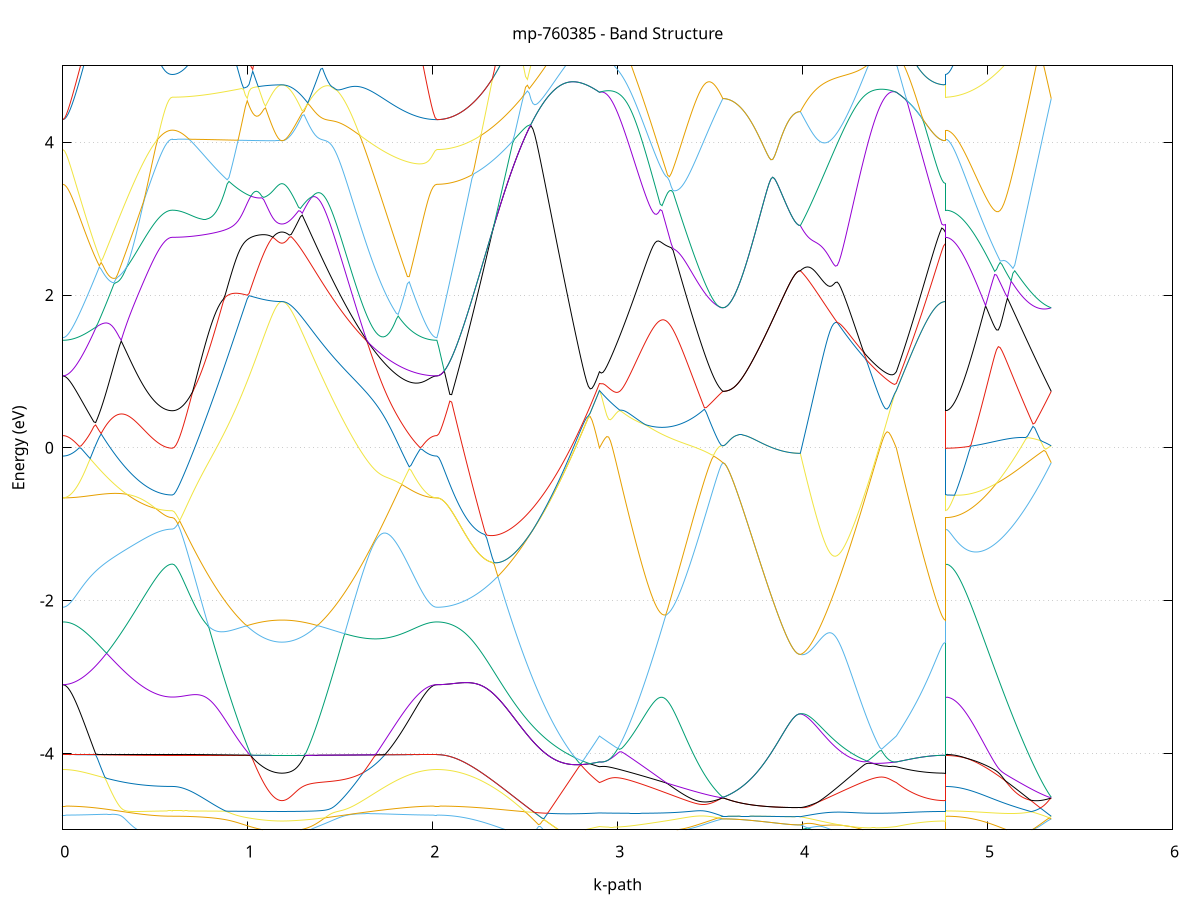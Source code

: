 set title 'mp-760385 - Band Structure'
set xlabel 'k-path'
set ylabel 'Energy (eV)'
set grid y
set yrange [-5:5]
set terminal png size 800,600
set output 'mp-760385_bands_gnuplot.png'
plot '-' using 1:2 with lines notitle, '-' using 1:2 with lines notitle, '-' using 1:2 with lines notitle, '-' using 1:2 with lines notitle, '-' using 1:2 with lines notitle, '-' using 1:2 with lines notitle, '-' using 1:2 with lines notitle, '-' using 1:2 with lines notitle, '-' using 1:2 with lines notitle, '-' using 1:2 with lines notitle, '-' using 1:2 with lines notitle, '-' using 1:2 with lines notitle, '-' using 1:2 with lines notitle, '-' using 1:2 with lines notitle, '-' using 1:2 with lines notitle, '-' using 1:2 with lines notitle, '-' using 1:2 with lines notitle, '-' using 1:2 with lines notitle, '-' using 1:2 with lines notitle, '-' using 1:2 with lines notitle, '-' using 1:2 with lines notitle, '-' using 1:2 with lines notitle, '-' using 1:2 with lines notitle, '-' using 1:2 with lines notitle, '-' using 1:2 with lines notitle, '-' using 1:2 with lines notitle, '-' using 1:2 with lines notitle, '-' using 1:2 with lines notitle, '-' using 1:2 with lines notitle, '-' using 1:2 with lines notitle, '-' using 1:2 with lines notitle, '-' using 1:2 with lines notitle, '-' using 1:2 with lines notitle, '-' using 1:2 with lines notitle, '-' using 1:2 with lines notitle, '-' using 1:2 with lines notitle, '-' using 1:2 with lines notitle, '-' using 1:2 with lines notitle, '-' using 1:2 with lines notitle, '-' using 1:2 with lines notitle, '-' using 1:2 with lines notitle, '-' using 1:2 with lines notitle, '-' using 1:2 with lines notitle, '-' using 1:2 with lines notitle, '-' using 1:2 with lines notitle, '-' using 1:2 with lines notitle, '-' using 1:2 with lines notitle, '-' using 1:2 with lines notitle, '-' using 1:2 with lines notitle, '-' using 1:2 with lines notitle, '-' using 1:2 with lines notitle, '-' using 1:2 with lines notitle, '-' using 1:2 with lines notitle, '-' using 1:2 with lines notitle, '-' using 1:2 with lines notitle, '-' using 1:2 with lines notitle, '-' using 1:2 with lines notitle, '-' using 1:2 with lines notitle, '-' using 1:2 with lines notitle, '-' using 1:2 with lines notitle, '-' using 1:2 with lines notitle, '-' using 1:2 with lines notitle, '-' using 1:2 with lines notitle, '-' using 1:2 with lines notitle
0.000000 -14.710603
0.009874 -14.710703
0.019748 -14.711203
0.029622 -14.712003
0.039496 -14.713003
0.049371 -14.714103
0.059245 -14.715403
0.069119 -14.716803
0.078993 -14.718303
0.088867 -14.719803
0.098741 -14.721303
0.108615 -14.722903
0.118489 -14.724503
0.128363 -14.726003
0.138238 -14.727603
0.148112 -14.729103
0.157986 -14.730703
0.167860 -14.732203
0.177734 -14.733603
0.187608 -14.735103
0.197482 -14.736503
0.207356 -14.737903
0.217230 -14.739203
0.227104 -14.740503
0.236979 -14.741803
0.246853 -14.743003
0.256727 -14.744103
0.266601 -14.745303
0.276475 -14.746303
0.286349 -14.747303
0.296223 -14.748303
0.306097 -14.749203
0.315971 -14.750103
0.325846 -14.750903
0.335720 -14.751603
0.345594 -14.752303
0.355468 -14.753003
0.365342 -14.753603
0.375216 -14.754103
0.385090 -14.754603
0.394964 -14.755003
0.404838 -14.755403
0.414713 -14.755803
0.424587 -14.756103
0.434461 -14.756303
0.444335 -14.756503
0.454209 -14.756803
0.464083 -14.757803
0.473957 -14.758603
0.483831 -14.759403
0.493705 -14.760103
0.503580 -14.760803
0.513454 -14.761303
0.523328 -14.761903
0.533202 -14.762303
0.543076 -14.762703
0.552950 -14.763003
0.562824 -14.763203
0.572698 -14.763403
0.582572 -14.763503
0.592446 -14.763603
0.592446 -14.763603
0.602321 -14.763603
0.612195 -14.763703
0.622069 -14.763803
0.631943 -14.764003
0.641817 -14.764203
0.651691 -14.764503
0.661565 -14.764903
0.671439 -14.765303
0.681313 -14.765703
0.691188 -14.766203
0.701062 -14.766703
0.710936 -14.767303
0.720810 -14.767903
0.730684 -14.768603
0.740558 -14.769303
0.750432 -14.770003
0.760306 -14.770803
0.770180 -14.771603
0.780055 -14.772403
0.789929 -14.773203
0.799803 -14.774103
0.809677 -14.774903
0.819551 -14.775803
0.829425 -14.776703
0.839299 -14.777703
0.849173 -14.778603
0.859047 -14.779503
0.868922 -14.780503
0.878796 -14.781403
0.888670 -14.782303
0.898544 -14.783203
0.908418 -14.784203
0.918292 -14.785103
0.928166 -14.786003
0.938040 -14.786903
0.947914 -14.787703
0.957788 -14.788603
0.967663 -14.789403
0.977537 -14.790203
0.987411 -14.791003
0.997285 -14.791703
1.007159 -14.792503
1.017033 -14.793203
1.026907 -14.793803
1.036781 -14.794403
1.046655 -14.795003
1.056530 -14.795603
1.066404 -14.796103
1.076278 -14.796603
1.086152 -14.797103
1.096026 -14.797503
1.105900 -14.797803
1.115774 -14.798203
1.125648 -14.798403
1.135522 -14.798703
1.145397 -14.798903
1.155271 -14.799003
1.165145 -14.799103
1.175019 -14.799203
1.184893 -14.799203
1.184893 -14.799203
1.194867 -14.799203
1.204842 -14.799103
1.214816 -14.799003
1.224790 -14.798903
1.234765 -14.798703
1.244739 -14.798403
1.254713 -14.798103
1.264688 -14.797803
1.274662 -14.797403
1.284637 -14.797003
1.294611 -14.796503
1.304585 -14.796003
1.314560 -14.795403
1.324534 -14.794803
1.334508 -14.794203
1.344483 -14.793503
1.354457 -14.792703
1.364431 -14.792003
1.374406 -14.791103
1.384380 -14.790303
1.394354 -14.789403
1.404329 -14.788403
1.414303 -14.787403
1.424277 -14.786403
1.434252 -14.785303
1.444226 -14.784203
1.454201 -14.783003
1.464175 -14.781803
1.474149 -14.780603
1.484124 -14.779303
1.494098 -14.778003
1.504072 -14.776603
1.514047 -14.775203
1.524021 -14.773703
1.533995 -14.772203
1.543970 -14.770703
1.553944 -14.769203
1.563918 -14.767603
1.573893 -14.765903
1.583867 -14.764303
1.593842 -14.762503
1.603816 -14.760803
1.613790 -14.759003
1.623765 -14.757203
1.633739 -14.755403
1.643713 -14.753503
1.653688 -14.751603
1.663662 -14.749603
1.673636 -14.747603
1.683611 -14.745603
1.693585 -14.743603
1.703559 -14.742103
1.713534 -14.741503
1.723508 -14.740903
1.733482 -14.740203
1.743457 -14.739503
1.753431 -14.738703
1.763406 -14.737903
1.773380 -14.737103
1.783354 -14.736203
1.793329 -14.735303
1.803303 -14.734303
1.813277 -14.733303
1.823252 -14.732303
1.833226 -14.731203
1.843200 -14.730103
1.853175 -14.729003
1.863149 -14.727803
1.873123 -14.726603
1.883098 -14.725403
1.893072 -14.724203
1.903047 -14.722903
1.913021 -14.721603
1.922995 -14.720303
1.932970 -14.719003
1.942944 -14.717703
1.952918 -14.716403
1.962893 -14.715203
1.972867 -14.714003
1.982841 -14.712903
1.992816 -14.712003
2.002790 -14.711203
2.012764 -14.710703
2.022739 -14.710603
2.022739 -14.710603
2.032726 -14.710603
2.042713 -14.710503
2.052700 -14.710503
2.062687 -14.710403
2.072674 -14.710303
2.082661 -14.710203
2.092648 -14.710003
2.102635 -14.709803
2.112622 -14.709603
2.122610 -14.709403
2.132597 -14.709203
2.142584 -14.708903
2.152571 -14.708603
2.162558 -14.710603
2.172545 -14.712903
2.182532 -14.715103
2.192519 -14.717403
2.202506 -14.719603
2.212493 -14.721703
2.222480 -14.723903
2.232467 -14.725903
2.242454 -14.728003
2.252442 -14.729903
2.262429 -14.731903
2.272416 -14.733703
2.282403 -14.735503
2.292390 -14.737303
2.302377 -14.739003
2.312364 -14.740603
2.322351 -14.742203
2.332338 -14.743703
2.342325 -14.745103
2.352312 -14.746403
2.362299 -14.747703
2.372286 -14.748903
2.382273 -14.750103
2.392261 -14.751203
2.402248 -14.752203
2.412235 -14.753103
2.422222 -14.753903
2.432209 -14.754703
2.442196 -14.755403
2.452183 -14.756003
2.462170 -14.756503
2.472157 -14.757003
2.482144 -14.757403
2.492131 -14.757703
2.502118 -14.757903
2.512105 -14.758003
2.522093 -14.758103
2.532080 -14.758103
2.542067 -14.758003
2.552054 -14.757803
2.562041 -14.757603
2.572028 -14.757203
2.582015 -14.756803
2.592002 -14.756303
2.601989 -14.755803
2.611976 -14.755103
2.621963 -14.754403
2.631950 -14.753703
2.641937 -14.752803
2.651925 -14.751903
2.661912 -14.751003
2.671899 -14.750003
2.681886 -14.748903
2.691873 -14.747803
2.701860 -14.746703
2.711847 -14.745603
2.721834 -14.744403
2.731821 -14.743403
2.741808 -14.742403
2.751795 -14.741603
2.761782 -14.740903
2.771769 -14.740503
2.781756 -14.740203
2.791744 -14.740203
2.801731 -14.740403
2.811718 -14.740703
2.821705 -14.741203
2.831692 -14.741603
2.841679 -14.742603
2.851666 -14.745803
2.861653 -14.749003
2.871640 -14.752003
2.881627 -14.755003
2.891614 -14.757903
2.901601 -14.760703
2.901601 -14.760703
2.911559 -14.759403
2.921516 -14.758103
2.931474 -14.756803
2.941431 -14.755403
2.951389 -14.754103
2.961346 -14.752703
2.971304 -14.751303
2.981261 -14.750003
2.991219 -14.748703
3.001176 -14.747403
3.011134 -14.746103
3.021091 -14.745003
3.031049 -14.744003
3.041006 -14.743103
3.050964 -14.742403
3.060921 -14.741803
3.070879 -14.741303
3.080836 -14.740903
3.090793 -14.740503
3.100751 -14.740103
3.110708 -14.739803
3.120666 -14.739503
3.130623 -14.739203
3.140581 -14.738903
3.150538 -14.738603
3.160496 -14.738403
3.170453 -14.738103
3.180411 -14.737903
3.190368 -14.737703
3.200326 -14.737403
3.210283 -14.737203
3.220241 -14.737003
3.230198 -14.736703
3.240156 -14.736503
3.250113 -14.736203
3.260071 -14.736003
3.270028 -14.735703
3.279986 -14.735503
3.289943 -14.735203
3.299900 -14.734903
3.309858 -14.734603
3.319815 -14.734203
3.329773 -14.733903
3.339730 -14.733503
3.349688 -14.733203
3.359645 -14.732803
3.369603 -14.732303
3.379560 -14.731903
3.389518 -14.731403
3.399475 -14.730903
3.409433 -14.730403
3.419390 -14.729903
3.429348 -14.729403
3.439305 -14.728803
3.449263 -14.728203
3.459220 -14.727603
3.469178 -14.727003
3.479135 -14.726403
3.489093 -14.725803
3.499050 -14.725103
3.509008 -14.724403
3.518965 -14.723803
3.528922 -14.723103
3.538880 -14.722403
3.548837 -14.721803
3.558795 -14.721103
3.568752 -14.720403
3.568752 -14.720403
3.578727 -14.720403
3.588701 -14.720503
3.598675 -14.720503
3.608650 -14.720503
3.618624 -14.720603
3.628599 -14.720703
3.638573 -14.720803
3.648547 -14.720803
3.658522 -14.720903
3.668496 -14.721103
3.678470 -14.721203
3.688445 -14.721303
3.698419 -14.721403
3.708393 -14.721603
3.718368 -14.721703
3.728342 -14.721803
3.738316 -14.722003
3.748291 -14.722103
3.758265 -14.722203
3.768239 -14.722403
3.778214 -14.722503
3.788188 -14.722703
3.798163 -14.722803
3.808137 -14.722903
3.818111 -14.723003
3.828086 -14.723203
3.838060 -14.723303
3.848034 -14.723403
3.858009 -14.723503
3.867983 -14.723603
3.877957 -14.723703
3.887932 -14.723803
3.897906 -14.723903
3.907880 -14.723903
3.917855 -14.724003
3.927829 -14.724103
3.937804 -14.724103
3.947778 -14.724203
3.957752 -14.724203
3.967727 -14.724203
3.977701 -14.724203
3.987675 -14.724203
3.987675 -14.724203
3.997660 -14.724703
4.007645 -14.725103
4.017631 -14.725603
4.027616 -14.726003
4.037601 -14.726403
4.047586 -14.726803
4.057571 -14.727203
4.067556 -14.727603
4.077541 -14.727903
4.087526 -14.728203
4.097511 -14.728503
4.107496 -14.728803
4.117481 -14.729103
4.127467 -14.729303
4.137452 -14.729503
4.147437 -14.729703
4.157422 -14.730003
4.167407 -14.730203
4.177392 -14.730403
4.187377 -14.730603
4.197362 -14.730803
4.207347 -14.731103
4.217332 -14.731403
4.227317 -14.731803
4.237302 -14.732203
4.247288 -14.732703
4.257273 -14.733203
4.267258 -14.733703
4.277243 -14.734203
4.287228 -14.734803
4.297213 -14.735403
4.307198 -14.735903
4.317183 -14.736503
4.327168 -14.737103
4.337153 -14.737703
4.347138 -14.738203
4.357123 -14.738803
4.367109 -14.739403
4.377094 -14.739903
4.387079 -14.740403
4.397064 -14.741303
4.407049 -14.743103
4.417034 -14.744903
4.427019 -14.746703
4.437004 -14.748503
4.446989 -14.750303
4.456974 -14.752103
4.466959 -14.753903
4.476944 -14.755603
4.486930 -14.757403
4.496915 -14.759103
4.506900 -14.760703
4.506900 -14.760703
4.516728 -14.763403
4.526556 -14.766003
4.536384 -14.768503
4.546212 -14.771003
4.556040 -14.773303
4.565868 -14.775603
4.575696 -14.777703
4.585524 -14.779803
4.595352 -14.781703
4.605180 -14.783603
4.615008 -14.785303
4.624836 -14.787003
4.634664 -14.788603
4.644492 -14.790003
4.654320 -14.791403
4.664148 -14.792603
4.673976 -14.793803
4.683804 -14.794803
4.693632 -14.795703
4.703460 -14.796503
4.713288 -14.797303
4.723116 -14.797903
4.732944 -14.798403
4.742772 -14.798703
4.752600 -14.799003
4.762428 -14.799203
4.772256 -14.799203
4.772256 -14.763603
4.782120 -14.763603
4.791984 -14.763703
4.801848 -14.763803
4.811711 -14.763903
4.821575 -14.764103
4.831439 -14.764303
4.841303 -14.764403
4.851167 -14.764603
4.861031 -14.764803
4.870895 -14.764903
4.880759 -14.765003
4.890623 -14.765103
4.900487 -14.765103
4.910351 -14.765103
4.920215 -14.765103
4.930079 -14.765103
4.939943 -14.765003
4.949807 -14.764803
4.959671 -14.764603
4.969535 -14.764403
4.979399 -14.764103
4.989263 -14.763803
4.999127 -14.763403
5.008991 -14.763003
5.018854 -14.762503
5.028718 -14.762003
5.038582 -14.761403
5.048446 -14.760803
5.058310 -14.760103
5.068174 -14.759403
5.078038 -14.758603
5.087902 -14.757703
5.097766 -14.756803
5.107630 -14.755903
5.117494 -14.754903
5.127358 -14.753803
5.137222 -14.752703
5.147086 -14.751503
5.156950 -14.750303
5.166814 -14.749003
5.176678 -14.747703
5.186542 -14.746403
5.196406 -14.744903
5.206270 -14.743503
5.216134 -14.742003
5.225997 -14.740403
5.235861 -14.738803
5.245725 -14.737203
5.255589 -14.735503
5.265453 -14.733803
5.275317 -14.732103
5.285181 -14.730403
5.295045 -14.728603
5.304909 -14.726903
5.314773 -14.725203
5.324637 -14.723503
5.334501 -14.721903
5.344365 -14.720403
e
0.000000 -14.702103
0.009874 -14.702103
0.019748 -14.702103
0.029622 -14.702003
0.039496 -14.701903
0.049371 -14.701803
0.059245 -14.701703
0.069119 -14.701603
0.078993 -14.701403
0.088867 -14.701203
0.098741 -14.701003
0.108615 -14.700803
0.118489 -14.700603
0.128363 -14.700303
0.138238 -14.700403
0.148112 -14.702603
0.157986 -14.704803
0.167860 -14.707003
0.177734 -14.709303
0.187608 -14.711503
0.197482 -14.713703
0.207356 -14.715803
0.217230 -14.718003
0.227104 -14.720103
0.236979 -14.722203
0.246853 -14.724303
0.256727 -14.726303
0.266601 -14.728303
0.276475 -14.730303
0.286349 -14.732203
0.296223 -14.734103
0.306097 -14.735903
0.315971 -14.737703
0.325846 -14.739403
0.335720 -14.741103
0.345594 -14.742703
0.355468 -14.744303
0.365342 -14.745803
0.375216 -14.747303
0.385090 -14.748703
0.394964 -14.750003
0.404838 -14.751303
0.414713 -14.752503
0.424587 -14.753703
0.434461 -14.754803
0.444335 -14.755903
0.454209 -14.756703
0.464083 -14.756903
0.473957 -14.757003
0.483831 -14.757003
0.493705 -14.757103
0.503580 -14.757103
0.513454 -14.757103
0.523328 -14.757103
0.533202 -14.757103
0.543076 -14.757103
0.552950 -14.757103
0.562824 -14.757103
0.572698 -14.757103
0.582572 -14.757103
0.592446 -14.757003
0.592446 -14.757003
0.602321 -14.757003
0.612195 -14.757003
0.622069 -14.757003
0.631943 -14.757003
0.641817 -14.757003
0.651691 -14.757003
0.661565 -14.757003
0.671439 -14.756903
0.681313 -14.756903
0.691188 -14.756903
0.701062 -14.756803
0.710936 -14.756803
0.720810 -14.756803
0.730684 -14.756703
0.740558 -14.756703
0.750432 -14.756603
0.760306 -14.756603
0.770180 -14.756503
0.780055 -14.756403
0.789929 -14.756403
0.799803 -14.756303
0.809677 -14.756203
0.819551 -14.756203
0.829425 -14.756103
0.839299 -14.756003
0.849173 -14.756003
0.859047 -14.755903
0.868922 -14.755803
0.878796 -14.755703
0.888670 -14.755603
0.898544 -14.755603
0.908418 -14.755503
0.918292 -14.755403
0.928166 -14.755303
0.938040 -14.755303
0.947914 -14.755203
0.957788 -14.755103
0.967663 -14.755003
0.977537 -14.755003
0.987411 -14.754903
0.997285 -14.754803
1.007159 -14.754803
1.017033 -14.754703
1.026907 -14.754703
1.036781 -14.754603
1.046655 -14.754603
1.056530 -14.754603
1.066404 -14.754603
1.076278 -14.754603
1.086152 -14.754603
1.096026 -14.754603
1.105900 -14.754603
1.115774 -14.754703
1.125648 -14.754703
1.135522 -14.754803
1.145397 -14.754903
1.155271 -14.754903
1.165145 -14.755003
1.175019 -14.755003
1.184893 -14.755003
1.184893 -14.755003
1.194867 -14.755003
1.204842 -14.755003
1.214816 -14.754903
1.224790 -14.754803
1.234765 -14.754803
1.244739 -14.754703
1.254713 -14.754503
1.264688 -14.754403
1.274662 -14.754303
1.284637 -14.754103
1.294611 -14.753903
1.304585 -14.753703
1.314560 -14.753503
1.324534 -14.753303
1.334508 -14.753103
1.344483 -14.752903
1.354457 -14.752703
1.364431 -14.752403
1.374406 -14.752203
1.384380 -14.752003
1.394354 -14.751703
1.404329 -14.751503
1.414303 -14.751203
1.424277 -14.751003
1.434252 -14.750703
1.444226 -14.750503
1.454201 -14.750303
1.464175 -14.750003
1.474149 -14.749803
1.484124 -14.749603
1.494098 -14.749303
1.504072 -14.749103
1.514047 -14.748903
1.524021 -14.748603
1.533995 -14.748403
1.543970 -14.748203
1.553944 -14.747903
1.563918 -14.747703
1.573893 -14.747403
1.583867 -14.747103
1.593842 -14.746803
1.603816 -14.746503
1.613790 -14.746203
1.623765 -14.745903
1.633739 -14.745503
1.643713 -14.745103
1.653688 -14.744703
1.663662 -14.744203
1.673636 -14.743803
1.683611 -14.743203
1.693585 -14.742703
1.703559 -14.741503
1.713534 -14.739403
1.723508 -14.737303
1.733482 -14.735203
1.743457 -14.733003
1.753431 -14.730803
1.763406 -14.728603
1.773380 -14.726403
1.783354 -14.724103
1.793329 -14.721903
1.803303 -14.719603
1.813277 -14.717303
1.823252 -14.715003
1.833226 -14.712703
1.843200 -14.710403
1.853175 -14.708203
1.863149 -14.706003
1.873123 -14.705303
1.883098 -14.704503
1.893072 -14.703703
1.903047 -14.702903
1.913021 -14.702103
1.922995 -14.701303
1.932970 -14.701303
1.942944 -14.701403
1.952918 -14.701603
1.962893 -14.701703
1.972867 -14.701803
1.982841 -14.701903
1.992816 -14.702003
2.002790 -14.702103
2.012764 -14.702103
2.022739 -14.702103
2.022739 -14.702103
2.032726 -14.702103
2.042713 -14.701903
2.052700 -14.701703
2.062687 -14.701503
2.072674 -14.701103
2.082661 -14.700703
2.092648 -14.700203
2.102635 -14.699603
2.112622 -14.699103
2.122610 -14.701303
2.132597 -14.703603
2.142584 -14.705903
2.152571 -14.708303
2.162558 -14.708303
2.172545 -14.708003
2.182532 -14.707703
2.192519 -14.707403
2.202506 -14.707003
2.212493 -14.706603
2.222480 -14.706203
2.232467 -14.705903
2.242454 -14.705503
2.252442 -14.705103
2.262429 -14.704703
2.272416 -14.704303
2.282403 -14.703903
2.292390 -14.703503
2.302377 -14.703103
2.312364 -14.702803
2.322351 -14.702403
2.332338 -14.702103
2.342325 -14.701803
2.352312 -14.701503
2.362299 -14.701203
2.372286 -14.701003
2.382273 -14.700803
2.392261 -14.700603
2.402248 -14.700503
2.412235 -14.700403
2.422222 -14.700403
2.432209 -14.700403
2.442196 -14.700503
2.452183 -14.701303
2.462170 -14.702203
2.472157 -14.703103
2.482144 -14.704103
2.492131 -14.705003
2.502118 -14.706003
2.512105 -14.706903
2.522093 -14.707903
2.532080 -14.708803
2.542067 -14.709803
2.552054 -14.710803
2.562041 -14.711803
2.572028 -14.712703
2.582015 -14.713703
2.592002 -14.714703
2.601989 -14.715703
2.611976 -14.716603
2.621963 -14.717603
2.631950 -14.718503
2.641937 -14.719403
2.651925 -14.720303
2.661912 -14.721203
2.671899 -14.722103
2.681886 -14.722903
2.691873 -14.723703
2.701860 -14.724403
2.711847 -14.725003
2.721834 -14.725603
2.731821 -14.726003
2.741808 -14.726303
2.751795 -14.726303
2.761782 -14.726103
2.771769 -14.726203
2.781756 -14.727403
2.791744 -14.728603
2.801731 -14.730303
2.811718 -14.732903
2.821705 -14.736103
2.831692 -14.739403
2.841679 -14.742203
2.851666 -14.742803
2.861653 -14.743403
2.871640 -14.744003
2.881627 -14.744603
2.891614 -14.745203
2.901601 -14.745903
2.901601 -14.745903
2.911559 -14.745603
2.921516 -14.745303
2.931474 -14.744903
2.941431 -14.744603
2.951389 -14.744203
2.961346 -14.743903
2.971304 -14.743503
2.981261 -14.743003
2.991219 -14.742603
3.001176 -14.742103
3.011134 -14.741603
3.021091 -14.740903
3.031049 -14.740203
3.041006 -14.739403
3.050964 -14.738403
3.060921 -14.737303
3.070879 -14.736203
3.080836 -14.735103
3.090793 -14.734103
3.100751 -14.733003
3.110708 -14.732003
3.120666 -14.731003
3.130623 -14.730203
3.140581 -14.729303
3.150538 -14.728603
3.160496 -14.727903
3.170453 -14.727303
3.180411 -14.726703
3.190368 -14.726203
3.200326 -14.725803
3.210283 -14.725503
3.220241 -14.725103
3.230198 -14.724803
3.240156 -14.724503
3.250113 -14.724303
3.260071 -14.724003
3.270028 -14.723703
3.279986 -14.723503
3.289943 -14.723203
3.299900 -14.723003
3.309858 -14.722703
3.319815 -14.722403
3.329773 -14.722103
3.339730 -14.721803
3.349688 -14.721503
3.359645 -14.721203
3.369603 -14.720903
3.379560 -14.720603
3.389518 -14.720303
3.399475 -14.720003
3.409433 -14.719703
3.419390 -14.719403
3.429348 -14.719103
3.439305 -14.718903
3.449263 -14.718703
3.459220 -14.718503
3.469178 -14.718303
3.479135 -14.718203
3.489093 -14.718103
3.499050 -14.718103
3.509008 -14.718203
3.518965 -14.718303
3.528922 -14.718603
3.538880 -14.718903
3.548837 -14.719303
3.558795 -14.719803
3.568752 -14.720403
3.568752 -14.720403
3.578727 -14.720403
3.588701 -14.720503
3.598675 -14.720503
3.608650 -14.720503
3.618624 -14.720603
3.628599 -14.720703
3.638573 -14.720803
3.648547 -14.720803
3.658522 -14.720903
3.668496 -14.721103
3.678470 -14.721203
3.688445 -14.721303
3.698419 -14.721403
3.708393 -14.721603
3.718368 -14.721703
3.728342 -14.721803
3.738316 -14.722003
3.748291 -14.722103
3.758265 -14.722203
3.768239 -14.722403
3.778214 -14.722503
3.788188 -14.722703
3.798163 -14.722803
3.808137 -14.722903
3.818111 -14.723003
3.828086 -14.723203
3.838060 -14.723303
3.848034 -14.723403
3.858009 -14.723503
3.867983 -14.723603
3.877957 -14.723703
3.887932 -14.723803
3.897906 -14.723903
3.907880 -14.723903
3.917855 -14.724003
3.927829 -14.724103
3.937804 -14.724103
3.947778 -14.724203
3.957752 -14.724203
3.967727 -14.724203
3.977701 -14.724203
3.987675 -14.724203
3.987675 -14.724203
3.997660 -14.723803
4.007645 -14.723303
4.017631 -14.722903
4.027616 -14.722403
4.037601 -14.722003
4.047586 -14.721503
4.057571 -14.721103
4.067556 -14.720703
4.077541 -14.720303
4.087526 -14.720003
4.097511 -14.719603
4.107496 -14.719503
4.117481 -14.720103
4.127467 -14.720803
4.137452 -14.721303
4.147437 -14.721903
4.157422 -14.722503
4.167407 -14.723003
4.177392 -14.723503
4.187377 -14.723903
4.197362 -14.724303
4.207347 -14.724603
4.217332 -14.724803
4.227317 -14.724903
4.237302 -14.724903
4.247288 -14.724803
4.257273 -14.724603
4.267258 -14.724403
4.277243 -14.724003
4.287228 -14.724803
4.297213 -14.726003
4.307198 -14.727203
4.317183 -14.728503
4.327168 -14.729903
4.337153 -14.731403
4.347138 -14.732903
4.357123 -14.734503
4.367109 -14.736203
4.377094 -14.737903
4.387079 -14.739603
4.397064 -14.741003
4.407049 -14.741503
4.417034 -14.742003
4.427019 -14.742503
4.437004 -14.743003
4.446989 -14.743403
4.456974 -14.743903
4.466959 -14.744303
4.476944 -14.744703
4.486930 -14.745103
4.496915 -14.745503
4.506900 -14.745903
4.506900 -14.745903
4.516728 -14.746503
4.526556 -14.747103
4.536384 -14.747603
4.546212 -14.748203
4.556040 -14.748703
4.565868 -14.749303
4.575696 -14.749803
4.585524 -14.750303
4.595352 -14.750703
4.605180 -14.751203
4.615008 -14.751603
4.624836 -14.752003
4.634664 -14.752403
4.644492 -14.752703
4.654320 -14.753103
4.664148 -14.753403
4.673976 -14.753603
4.683804 -14.753903
4.693632 -14.754103
4.703460 -14.754303
4.713288 -14.754503
4.723116 -14.754703
4.732944 -14.754803
4.742772 -14.754903
4.752600 -14.754903
4.762428 -14.755003
4.772256 -14.755003
4.772256 -14.757003
4.782120 -14.757003
4.791984 -14.756803
4.801848 -14.756603
4.811711 -14.756303
4.821575 -14.755903
4.831439 -14.755403
4.841303 -14.754903
4.851167 -14.754403
4.861031 -14.753803
4.870895 -14.753203
4.880759 -14.752503
4.890623 -14.751803
4.900487 -14.751103
4.910351 -14.750403
4.920215 -14.749703
4.930079 -14.748903
4.939943 -14.748103
4.949807 -14.747403
4.959671 -14.746603
4.969535 -14.745703
4.979399 -14.744903
4.989263 -14.744003
4.999127 -14.743203
5.008991 -14.742303
5.018854 -14.741403
5.028718 -14.740503
5.038582 -14.739603
5.048446 -14.738703
5.058310 -14.737803
5.068174 -14.736903
5.078038 -14.735903
5.087902 -14.735003
5.097766 -14.734103
5.107630 -14.733103
5.117494 -14.732103
5.127358 -14.731203
5.137222 -14.730203
5.147086 -14.729203
5.156950 -14.728303
5.166814 -14.727303
5.176678 -14.726303
5.186542 -14.725403
5.196406 -14.724403
5.206270 -14.723503
5.216134 -14.722603
5.225997 -14.721603
5.235861 -14.720803
5.245725 -14.719903
5.255589 -14.719103
5.265453 -14.718403
5.275317 -14.717803
5.285181 -14.717303
5.295045 -14.717003
5.304909 -14.717003
5.314773 -14.717403
5.324637 -14.718103
5.334501 -14.719103
5.344365 -14.720403
e
0.000000 -14.695203
0.009874 -14.695203
0.019748 -14.695203
0.029622 -14.695103
0.039496 -14.695003
0.049371 -14.694903
0.059245 -14.694703
0.069119 -14.694503
0.078993 -14.694303
0.088867 -14.694103
0.098741 -14.693803
0.108615 -14.693803
0.118489 -14.695903
0.128363 -14.698103
0.138238 -14.700003
0.148112 -14.699703
0.157986 -14.699403
0.167860 -14.699103
0.177734 -14.698703
0.187608 -14.698303
0.197482 -14.697903
0.207356 -14.697503
0.217230 -14.697103
0.227104 -14.696603
0.236979 -14.696103
0.246853 -14.695703
0.256727 -14.695103
0.266601 -14.694603
0.276475 -14.694103
0.286349 -14.693503
0.296223 -14.692903
0.306097 -14.692403
0.315971 -14.691803
0.325846 -14.691403
0.335720 -14.692303
0.345594 -14.693303
0.355468 -14.694403
0.365342 -14.695603
0.375216 -14.696903
0.385090 -14.698203
0.394964 -14.699603
0.404838 -14.700903
0.414713 -14.702203
0.424587 -14.703603
0.434461 -14.704903
0.444335 -14.706103
0.454209 -14.707303
0.464083 -14.708503
0.473957 -14.709603
0.483831 -14.710703
0.493705 -14.711703
0.503580 -14.712603
0.513454 -14.713503
0.523328 -14.714203
0.533202 -14.714903
0.543076 -14.715503
0.552950 -14.716003
0.562824 -14.716403
0.572698 -14.716603
0.582572 -14.716803
0.592446 -14.716903
0.592446 -14.716903
0.602321 -14.716803
0.612195 -14.716703
0.622069 -14.716603
0.631943 -14.716303
0.641817 -14.716003
0.651691 -14.715703
0.661565 -14.715203
0.671439 -14.714703
0.681313 -14.714203
0.691188 -14.713603
0.701062 -14.712903
0.710936 -14.712203
0.720810 -14.711403
0.730684 -14.710503
0.740558 -14.709603
0.750432 -14.708703
0.760306 -14.708403
0.770180 -14.710103
0.780055 -14.711703
0.789929 -14.713403
0.799803 -14.715003
0.809677 -14.716703
0.819551 -14.718303
0.829425 -14.719903
0.839299 -14.721403
0.849173 -14.723003
0.859047 -14.724503
0.868922 -14.726003
0.878796 -14.727403
0.888670 -14.728903
0.898544 -14.730303
0.908418 -14.731603
0.918292 -14.733003
0.928166 -14.734303
0.938040 -14.735603
0.947914 -14.736803
0.957788 -14.738003
0.967663 -14.739203
0.977537 -14.740303
0.987411 -14.741403
0.997285 -14.742403
1.007159 -14.743403
1.017033 -14.744303
1.026907 -14.745203
1.036781 -14.746103
1.046655 -14.746803
1.056530 -14.747603
1.066404 -14.748303
1.076278 -14.748903
1.086152 -14.749403
1.096026 -14.749903
1.105900 -14.750303
1.115774 -14.750703
1.125648 -14.751003
1.135522 -14.751303
1.145397 -14.751403
1.155271 -14.751603
1.165145 -14.751703
1.175019 -14.751703
1.184893 -14.751803
1.184893 -14.751803
1.194867 -14.751703
1.204842 -14.751703
1.214816 -14.751603
1.224790 -14.751503
1.234765 -14.751303
1.244739 -14.751103
1.254713 -14.750803
1.264688 -14.750603
1.274662 -14.750203
1.284637 -14.749903
1.294611 -14.749503
1.304585 -14.749103
1.314560 -14.748703
1.324534 -14.748203
1.334508 -14.747703
1.344483 -14.747103
1.354457 -14.746603
1.364431 -14.746003
1.374406 -14.745303
1.384380 -14.744703
1.394354 -14.744003
1.404329 -14.743303
1.414303 -14.742603
1.424277 -14.741903
1.434252 -14.741103
1.444226 -14.740303
1.454201 -14.739503
1.464175 -14.738703
1.474149 -14.737903
1.484124 -14.737103
1.494098 -14.736203
1.504072 -14.735403
1.514047 -14.734503
1.524021 -14.733703
1.533995 -14.732803
1.543970 -14.731903
1.553944 -14.731003
1.563918 -14.730203
1.573893 -14.729303
1.583867 -14.728403
1.593842 -14.727503
1.603816 -14.726603
1.613790 -14.725803
1.623765 -14.724903
1.633739 -14.724103
1.643713 -14.723203
1.653688 -14.722403
1.663662 -14.721503
1.673636 -14.720703
1.683611 -14.719903
1.693585 -14.719103
1.703559 -14.718303
1.713534 -14.717503
1.723508 -14.716703
1.733482 -14.715903
1.743457 -14.715103
1.753431 -14.714403
1.763406 -14.713603
1.773380 -14.712803
1.783354 -14.712103
1.793329 -14.711303
1.803303 -14.710603
1.813277 -14.709803
1.823252 -14.709103
1.833226 -14.708303
1.843200 -14.707603
1.853175 -14.706803
1.863149 -14.705903
1.873123 -14.703803
1.883098 -14.702003
1.893072 -14.701003
1.903047 -14.700903
1.913021 -14.700903
1.922995 -14.701103
1.932970 -14.700503
1.942944 -14.699703
1.952918 -14.698903
1.962893 -14.698203
1.972867 -14.697403
1.982841 -14.696703
1.992816 -14.696103
2.002790 -14.695603
2.012764 -14.695303
2.022739 -14.695203
2.022739 -14.695203
2.032726 -14.695203
2.042713 -14.695303
2.052700 -14.695303
2.062687 -14.695303
2.072674 -14.695403
2.082661 -14.695503
2.092648 -14.695603
2.102635 -14.696803
2.112622 -14.698903
2.122610 -14.698203
2.132597 -14.697403
2.142584 -14.696503
2.152571 -14.696003
2.162558 -14.696103
2.172545 -14.696103
2.182532 -14.696103
2.192519 -14.696003
2.202506 -14.696003
2.212493 -14.695903
2.222480 -14.695803
2.232467 -14.695603
2.242454 -14.695403
2.252442 -14.695203
2.262429 -14.694903
2.272416 -14.694603
2.282403 -14.694303
2.292390 -14.693903
2.302377 -14.693503
2.312364 -14.693003
2.322351 -14.692503
2.332338 -14.692003
2.342325 -14.692003
2.352312 -14.692703
2.362299 -14.693503
2.372286 -14.694303
2.382273 -14.695103
2.392261 -14.696003
2.402248 -14.696803
2.412235 -14.697703
2.422222 -14.698603
2.432209 -14.699403
2.442196 -14.700303
2.452183 -14.700603
2.462170 -14.700803
2.472157 -14.701003
2.482144 -14.701303
2.492131 -14.701703
2.502118 -14.702103
2.512105 -14.702503
2.522093 -14.703003
2.532080 -14.703603
2.542067 -14.704203
2.552054 -14.704803
2.562041 -14.705503
2.572028 -14.706303
2.582015 -14.707003
2.592002 -14.707903
2.601989 -14.708703
2.611976 -14.709603
2.621963 -14.710503
2.631950 -14.711403
2.641937 -14.712403
2.651925 -14.713403
2.661912 -14.714403
2.671899 -14.715403
2.681886 -14.716503
2.691873 -14.717503
2.701860 -14.718603
2.711847 -14.719703
2.721834 -14.720703
2.731821 -14.721803
2.741808 -14.722903
2.751795 -14.724003
2.761782 -14.725103
2.771769 -14.725603
2.781756 -14.724803
2.791744 -14.724803
2.801731 -14.727803
2.811718 -14.729703
2.821705 -14.731003
2.831692 -14.732203
2.841679 -14.733203
2.851666 -14.734303
2.861653 -14.735203
2.871640 -14.736203
2.881627 -14.737203
2.891614 -14.738103
2.901601 -14.739003
2.901601 -14.739003
2.911559 -14.738603
2.921516 -14.738103
2.931474 -14.737703
2.941431 -14.737203
2.951389 -14.736603
2.961346 -14.736103
2.971304 -14.735503
2.981261 -14.734903
2.991219 -14.734303
3.001176 -14.733603
3.011134 -14.733003
3.021091 -14.732303
3.031049 -14.731603
3.041006 -14.730803
3.050964 -14.730103
3.060921 -14.729303
3.070879 -14.728503
3.080836 -14.727703
3.090793 -14.726903
3.100751 -14.726003
3.110708 -14.725203
3.120666 -14.724403
3.130623 -14.723603
3.140581 -14.722903
3.150538 -14.722203
3.160496 -14.721603
3.170453 -14.721003
3.180411 -14.720503
3.190368 -14.720003
3.200326 -14.719403
3.210283 -14.718903
3.220241 -14.718303
3.230198 -14.717803
3.240156 -14.717203
3.250113 -14.716603
3.260071 -14.716103
3.270028 -14.715503
3.279986 -14.714903
3.289943 -14.714303
3.299900 -14.713703
3.309858 -14.713203
3.319815 -14.712603
3.329773 -14.712103
3.339730 -14.711503
3.349688 -14.711003
3.359645 -14.710503
3.369603 -14.710003
3.379560 -14.709503
3.389518 -14.709103
3.399475 -14.708703
3.409433 -14.708303
3.419390 -14.707903
3.429348 -14.707503
3.439305 -14.707203
3.449263 -14.706903
3.459220 -14.706603
3.469178 -14.706403
3.479135 -14.706203
3.489093 -14.706003
3.499050 -14.705803
3.509008 -14.705603
3.518965 -14.705403
3.528922 -14.705203
3.538880 -14.705003
3.548837 -14.704703
3.558795 -14.704403
3.568752 -14.704103
3.568752 -14.704103
3.578727 -14.704103
3.588701 -14.704203
3.598675 -14.704303
3.608650 -14.704403
3.618624 -14.704603
3.628599 -14.704803
3.638573 -14.705103
3.648547 -14.705303
3.658522 -14.705603
3.668496 -14.705903
3.678470 -14.706303
3.688445 -14.706603
3.698419 -14.707003
3.708393 -14.707303
3.718368 -14.707703
3.728342 -14.708103
3.738316 -14.708503
3.748291 -14.708803
3.758265 -14.709203
3.768239 -14.709603
3.778214 -14.709903
3.788188 -14.710303
3.798163 -14.710603
3.808137 -14.710903
3.818111 -14.711203
3.828086 -14.711503
3.838060 -14.711803
3.848034 -14.712103
3.858009 -14.712303
3.867983 -14.712503
3.877957 -14.712703
3.887932 -14.712903
3.897906 -14.713103
3.907880 -14.713203
3.917855 -14.713403
3.927829 -14.713503
3.937804 -14.713603
3.947778 -14.713703
3.957752 -14.713703
3.967727 -14.713803
3.977701 -14.713803
3.987675 -14.713803
3.987675 -14.713803
3.997660 -14.714103
4.007645 -14.714403
4.017631 -14.714803
4.027616 -14.715203
4.037601 -14.715703
4.047586 -14.716203
4.057571 -14.716703
4.067556 -14.717203
4.077541 -14.717803
4.087526 -14.718403
4.097511 -14.719003
4.107496 -14.719303
4.117481 -14.719103
4.127467 -14.718903
4.137452 -14.718703
4.147437 -14.718603
4.157422 -14.718603
4.167407 -14.718603
4.177392 -14.718603
4.187377 -14.718803
4.197362 -14.719003
4.207347 -14.719303
4.217332 -14.719603
4.227317 -14.720103
4.237302 -14.720603
4.247288 -14.721203
4.257273 -14.721903
4.267258 -14.722803
4.277243 -14.723803
4.287228 -14.723603
4.297213 -14.724403
4.307198 -14.725103
4.317183 -14.725903
4.327168 -14.726603
4.337153 -14.727403
4.347138 -14.728103
4.357123 -14.728903
4.367109 -14.729603
4.377094 -14.730403
4.387079 -14.731203
4.397064 -14.731903
4.407049 -14.732603
4.417034 -14.733303
4.427019 -14.734003
4.437004 -14.734703
4.446989 -14.735403
4.456974 -14.736103
4.466959 -14.736703
4.476944 -14.737303
4.486930 -14.737903
4.496915 -14.738503
4.506900 -14.739003
4.506900 -14.739003
4.516728 -14.739903
4.526556 -14.740703
4.536384 -14.741503
4.546212 -14.742303
4.556040 -14.743103
4.565868 -14.743803
4.575696 -14.744503
4.585524 -14.745203
4.595352 -14.745903
4.605180 -14.746503
4.615008 -14.747103
4.624836 -14.747603
4.634664 -14.748103
4.644492 -14.748603
4.654320 -14.749103
4.664148 -14.749503
4.673976 -14.749903
4.683804 -14.750303
4.693632 -14.750603
4.703460 -14.750803
4.713288 -14.751103
4.723116 -14.751303
4.732944 -14.751503
4.742772 -14.751603
4.752600 -14.751703
4.762428 -14.751703
4.772256 -14.751803
4.772256 -14.716903
4.782120 -14.716803
4.791984 -14.716803
4.801848 -14.716603
4.811711 -14.716503
4.821575 -14.716203
4.831439 -14.716003
4.841303 -14.715703
4.851167 -14.715303
4.861031 -14.714903
4.870895 -14.714403
4.880759 -14.713903
4.890623 -14.713403
4.900487 -14.712803
4.910351 -14.712103
4.920215 -14.711503
4.930079 -14.710703
4.939943 -14.709903
4.949807 -14.709103
4.959671 -14.708303
4.969535 -14.707403
4.979399 -14.706403
4.989263 -14.705503
4.999127 -14.704403
5.008991 -14.703403
5.018854 -14.702303
5.028718 -14.701103
5.038582 -14.700003
5.048446 -14.698803
5.058310 -14.697503
5.068174 -14.696303
5.078038 -14.695003
5.087902 -14.693603
5.097766 -14.692303
5.107630 -14.690903
5.117494 -14.691203
5.127358 -14.691903
5.137222 -14.692503
5.147086 -14.693203
5.156950 -14.693803
5.166814 -14.694503
5.176678 -14.695303
5.186542 -14.696003
5.196406 -14.696803
5.206270 -14.697603
5.216134 -14.698403
5.225997 -14.699203
5.235861 -14.700003
5.245725 -14.700803
5.255589 -14.701703
5.265453 -14.702503
5.275317 -14.703403
5.285181 -14.704103
5.295045 -14.704703
5.304909 -14.705203
5.314773 -14.705303
5.324637 -14.705203
5.334501 -14.704803
5.344365 -14.704103
e
0.000000 -14.695203
0.009874 -14.695203
0.019748 -14.695003
0.029622 -14.694903
0.039496 -14.694703
0.049371 -14.694403
0.059245 -14.694203
0.069119 -14.694003
0.078993 -14.693803
0.088867 -14.693503
0.098741 -14.693303
0.108615 -14.693503
0.118489 -14.693203
0.128363 -14.692903
0.138238 -14.692503
0.148112 -14.692203
0.157986 -14.691903
0.167860 -14.691703
0.177734 -14.691403
0.187608 -14.691203
0.197482 -14.691003
0.207356 -14.690703
0.217230 -14.690503
0.227104 -14.690303
0.236979 -14.690103
0.246853 -14.690003
0.256727 -14.689803
0.266601 -14.689703
0.276475 -14.689703
0.286349 -14.689803
0.296223 -14.690003
0.306097 -14.690303
0.315971 -14.690703
0.325846 -14.691103
0.335720 -14.690503
0.345594 -14.689903
0.355468 -14.689203
0.365342 -14.688603
0.375216 -14.687903
0.385090 -14.687203
0.394964 -14.686503
0.404838 -14.685803
0.414713 -14.685103
0.424587 -14.684503
0.434461 -14.683803
0.444335 -14.683103
0.454209 -14.682703
0.464083 -14.682603
0.473957 -14.682503
0.483831 -14.682503
0.493705 -14.682403
0.503580 -14.682303
0.513454 -14.682203
0.523328 -14.682203
0.533202 -14.682103
0.543076 -14.682103
0.552950 -14.682003
0.562824 -14.682003
0.572698 -14.682003
0.582572 -14.682003
0.592446 -14.682003
0.592446 -14.682003
0.602321 -14.682303
0.612195 -14.683203
0.622069 -14.684503
0.631943 -14.685903
0.641817 -14.687503
0.651691 -14.689203
0.661565 -14.690903
0.671439 -14.692703
0.681313 -14.694403
0.691188 -14.696203
0.701062 -14.697903
0.710936 -14.699703
0.720810 -14.701403
0.730684 -14.703203
0.740558 -14.704903
0.750432 -14.706703
0.760306 -14.707603
0.770180 -14.706603
0.780055 -14.705503
0.789929 -14.704303
0.799803 -14.703103
0.809677 -14.701803
0.819551 -14.700503
0.829425 -14.699203
0.839299 -14.697803
0.849173 -14.696403
0.859047 -14.695003
0.868922 -14.693503
0.878796 -14.692103
0.888670 -14.690503
0.898544 -14.689003
0.908418 -14.687503
0.918292 -14.685903
0.928166 -14.684303
0.938040 -14.682803
0.947914 -14.681203
0.957788 -14.679603
0.967663 -14.678103
0.977537 -14.676503
0.987411 -14.675003
0.997285 -14.673503
1.007159 -14.672003
1.017033 -14.670503
1.026907 -14.669103
1.036781 -14.667703
1.046655 -14.666403
1.056530 -14.665203
1.066404 -14.663903
1.076278 -14.662803
1.086152 -14.661703
1.096026 -14.660703
1.105900 -14.659803
1.115774 -14.659003
1.125648 -14.658303
1.135522 -14.657703
1.145397 -14.657203
1.155271 -14.656803
1.165145 -14.656503
1.175019 -14.656303
1.184893 -14.656203
1.184893 -14.656203
1.194867 -14.656303
1.204842 -14.656303
1.214816 -14.656503
1.224790 -14.656603
1.234765 -14.656903
1.244739 -14.657103
1.254713 -14.657503
1.264688 -14.657803
1.274662 -14.658203
1.284637 -14.658603
1.294611 -14.659103
1.304585 -14.659603
1.314560 -14.660103
1.324534 -14.660603
1.334508 -14.661203
1.344483 -14.661703
1.354457 -14.662303
1.364431 -14.662803
1.374406 -14.663403
1.384380 -14.664003
1.394354 -14.664503
1.404329 -14.665103
1.414303 -14.665603
1.424277 -14.666103
1.434252 -14.666703
1.444226 -14.667303
1.454201 -14.668303
1.464175 -14.669303
1.474149 -14.670303
1.484124 -14.671303
1.494098 -14.672403
1.504072 -14.673303
1.514047 -14.674303
1.524021 -14.675303
1.533995 -14.676303
1.543970 -14.677203
1.553944 -14.678203
1.563918 -14.679103
1.573893 -14.680003
1.583867 -14.680903
1.593842 -14.681803
1.603816 -14.682703
1.613790 -14.683503
1.623765 -14.684403
1.633739 -14.685203
1.643713 -14.686003
1.653688 -14.686803
1.663662 -14.687603
1.673636 -14.688303
1.683611 -14.689003
1.693585 -14.689803
1.703559 -14.690503
1.713534 -14.691103
1.723508 -14.691803
1.733482 -14.692503
1.743457 -14.693103
1.753431 -14.693703
1.763406 -14.694303
1.773380 -14.694803
1.783354 -14.695403
1.793329 -14.695903
1.803303 -14.696403
1.813277 -14.696803
1.823252 -14.697303
1.833226 -14.697703
1.843200 -14.698103
1.853175 -14.698403
1.863149 -14.698703
1.873123 -14.698903
1.883098 -14.698703
1.893072 -14.697703
1.903047 -14.695903
1.913021 -14.693903
1.922995 -14.691803
1.932970 -14.689703
1.942944 -14.687803
1.952918 -14.689203
1.962893 -14.690503
1.972867 -14.691703
1.982841 -14.692803
1.992816 -14.693803
2.002790 -14.694503
2.012764 -14.695003
2.022739 -14.695203
2.022739 -14.695203
2.032726 -14.695203
2.042713 -14.695303
2.052700 -14.695303
2.062687 -14.695303
2.072674 -14.695403
2.082661 -14.695503
2.092648 -14.695603
2.102635 -14.695703
2.112622 -14.695703
2.122610 -14.695803
2.132597 -14.695903
2.142584 -14.696003
2.152571 -14.696003
2.162558 -14.696103
2.172545 -14.696103
2.182532 -14.696103
2.192519 -14.696003
2.202506 -14.696003
2.212493 -14.695903
2.222480 -14.695803
2.232467 -14.695603
2.242454 -14.695403
2.252442 -14.695203
2.262429 -14.694903
2.272416 -14.694603
2.282403 -14.694303
2.292390 -14.693903
2.302377 -14.693503
2.312364 -14.693003
2.322351 -14.692503
2.332338 -14.692003
2.342325 -14.691403
2.352312 -14.690803
2.362299 -14.690103
2.372286 -14.689403
2.382273 -14.688703
2.392261 -14.687903
2.402248 -14.687103
2.412235 -14.686203
2.422222 -14.685303
2.432209 -14.684403
2.442196 -14.683403
2.452183 -14.682503
2.462170 -14.681403
2.472157 -14.680403
2.482144 -14.679303
2.492131 -14.678303
2.502118 -14.677203
2.512105 -14.676003
2.522093 -14.674903
2.532080 -14.673803
2.542067 -14.672703
2.552054 -14.671603
2.562041 -14.670503
2.572028 -14.669503
2.582015 -14.668503
2.592002 -14.667703
2.601989 -14.666903
2.611976 -14.666203
2.621963 -14.665703
2.631950 -14.665403
2.641937 -14.667903
2.651925 -14.671503
2.661912 -14.675303
2.671899 -14.679203
2.681886 -14.683103
2.691873 -14.687003
2.701860 -14.691003
2.711847 -14.694903
2.721834 -14.698803
2.731821 -14.702703
2.741808 -14.706503
2.751795 -14.710303
2.761782 -14.714103
2.771769 -14.717803
2.781756 -14.721403
2.791744 -14.723703
2.801731 -14.722403
2.811718 -14.720803
2.821705 -14.719103
2.831692 -14.717203
2.841679 -14.715203
2.851666 -14.713103
2.861653 -14.710903
2.871640 -14.708603
2.881627 -14.706303
2.891614 -14.703903
2.901601 -14.701403
2.901601 -14.701403
2.911559 -14.702503
2.921516 -14.703603
2.931474 -14.704703
2.941431 -14.705703
2.951389 -14.706703
2.961346 -14.707703
2.971304 -14.708703
2.981261 -14.709603
2.991219 -14.710403
3.001176 -14.711303
3.011134 -14.712003
3.021091 -14.712803
3.031049 -14.713503
3.041006 -14.714103
3.050964 -14.714703
3.060921 -14.715303
3.070879 -14.715803
3.080836 -14.716203
3.090793 -14.716603
3.100751 -14.716903
3.110708 -14.717103
3.120666 -14.717303
3.130623 -14.717303
3.140581 -14.717203
3.150538 -14.717003
3.160496 -14.716603
3.170453 -14.716203
3.180411 -14.715603
3.190368 -14.715003
3.200326 -14.714303
3.210283 -14.713603
3.220241 -14.712903
3.230198 -14.712203
3.240156 -14.711503
3.250113 -14.710803
3.260071 -14.710103
3.270028 -14.709403
3.279986 -14.708803
3.289943 -14.708203
3.299900 -14.707603
3.309858 -14.707103
3.319815 -14.706603
3.329773 -14.706103
3.339730 -14.705603
3.349688 -14.705203
3.359645 -14.704803
3.369603 -14.704403
3.379560 -14.704003
3.389518 -14.703703
3.399475 -14.703403
3.409433 -14.703103
3.419390 -14.702903
3.429348 -14.702703
3.439305 -14.702503
3.449263 -14.702303
3.459220 -14.702303
3.469178 -14.702203
3.479135 -14.702203
3.489093 -14.702203
3.499050 -14.702303
3.509008 -14.702503
3.518965 -14.702603
3.528922 -14.702903
3.538880 -14.703103
3.548837 -14.703403
3.558795 -14.703803
3.568752 -14.704103
3.568752 -14.704103
3.578727 -14.704103
3.588701 -14.704203
3.598675 -14.704303
3.608650 -14.704403
3.618624 -14.704603
3.628599 -14.704803
3.638573 -14.705103
3.648547 -14.705303
3.658522 -14.705603
3.668496 -14.705903
3.678470 -14.706303
3.688445 -14.706603
3.698419 -14.707003
3.708393 -14.707303
3.718368 -14.707703
3.728342 -14.708103
3.738316 -14.708503
3.748291 -14.708803
3.758265 -14.709203
3.768239 -14.709603
3.778214 -14.709903
3.788188 -14.710303
3.798163 -14.710603
3.808137 -14.710903
3.818111 -14.711203
3.828086 -14.711503
3.838060 -14.711803
3.848034 -14.712103
3.858009 -14.712303
3.867983 -14.712503
3.877957 -14.712703
3.887932 -14.712903
3.897906 -14.713103
3.907880 -14.713203
3.917855 -14.713403
3.927829 -14.713503
3.937804 -14.713603
3.947778 -14.713703
3.957752 -14.713703
3.967727 -14.713803
3.977701 -14.713803
3.987675 -14.713803
3.987675 -14.713803
3.997660 -14.713603
4.007645 -14.713303
4.017631 -14.713203
4.027616 -14.713103
4.037601 -14.713003
4.047586 -14.713003
4.057571 -14.713003
4.067556 -14.713003
4.077541 -14.713103
4.087526 -14.713303
4.097511 -14.713503
4.107496 -14.713703
4.117481 -14.714003
4.127467 -14.714303
4.137452 -14.714703
4.147437 -14.715103
4.157422 -14.715503
4.167407 -14.716003
4.177392 -14.716503
4.187377 -14.717003
4.197362 -14.717603
4.207347 -14.718103
4.217332 -14.718803
4.227317 -14.719403
4.237302 -14.720103
4.247288 -14.720803
4.257273 -14.721603
4.267258 -14.722203
4.277243 -14.722903
4.287228 -14.723603
4.297213 -14.723203
4.307198 -14.722603
4.317183 -14.722003
4.327168 -14.721403
4.337153 -14.720703
4.347138 -14.719903
4.357123 -14.719103
4.367109 -14.718203
4.377094 -14.717303
4.387079 -14.716303
4.397064 -14.715303
4.407049 -14.714303
4.417034 -14.713203
4.427019 -14.712003
4.437004 -14.710803
4.446989 -14.709603
4.456974 -14.708303
4.466959 -14.707003
4.476944 -14.705703
4.486930 -14.704303
4.496915 -14.702903
4.506900 -14.701403
4.506900 -14.701403
4.516728 -14.699003
4.526556 -14.696403
4.536384 -14.693903
4.546212 -14.691303
4.556040 -14.688703
4.565868 -14.686103
4.575696 -14.683403
4.585524 -14.680803
4.595352 -14.678103
4.605180 -14.675403
4.615008 -14.672803
4.624836 -14.670103
4.634664 -14.667503
4.644492 -14.664903
4.654320 -14.663203
4.664148 -14.662403
4.673976 -14.661703
4.683804 -14.661003
4.693632 -14.660303
4.703460 -14.659503
4.713288 -14.658803
4.723116 -14.658203
4.732944 -14.657503
4.742772 -14.657003
4.752600 -14.656603
4.762428 -14.656303
4.772256 -14.656203
4.772256 -14.682003
4.782120 -14.682003
4.791984 -14.682003
4.801848 -14.682003
4.811711 -14.682103
4.821575 -14.682103
4.831439 -14.682203
4.841303 -14.682203
4.851167 -14.682303
4.861031 -14.682403
4.870895 -14.682503
4.880759 -14.682603
4.890623 -14.682803
4.900487 -14.682903
4.910351 -14.683103
4.920215 -14.683303
4.930079 -14.683503
4.939943 -14.683703
4.949807 -14.683903
4.959671 -14.684203
4.969535 -14.684503
4.979399 -14.684803
4.989263 -14.685103
4.999127 -14.685403
5.008991 -14.685803
5.018854 -14.686203
5.028718 -14.686603
5.038582 -14.687003
5.048446 -14.687503
5.058310 -14.688003
5.068174 -14.688403
5.078038 -14.689003
5.087902 -14.689503
5.097766 -14.690103
5.107630 -14.690603
5.117494 -14.689503
5.127358 -14.688103
5.137222 -14.686603
5.147086 -14.685603
5.156950 -14.685703
5.166814 -14.685703
5.176678 -14.685703
5.186542 -14.685603
5.196406 -14.685503
5.206270 -14.685303
5.216134 -14.685103
5.225997 -14.684903
5.235861 -14.685903
5.245725 -14.688203
5.255589 -14.690403
5.265453 -14.692403
5.275317 -14.694403
5.285181 -14.696303
5.295045 -14.698003
5.304909 -14.699503
5.314773 -14.700903
5.324637 -14.702203
5.334501 -14.703203
5.344365 -14.704103
e
0.000000 -14.685903
0.009874 -14.685803
0.019748 -14.685403
0.029622 -14.684703
0.039496 -14.683903
0.049371 -14.682903
0.059245 -14.683803
0.069119 -14.685603
0.078993 -14.687503
0.088867 -14.689503
0.098741 -14.691603
0.108615 -14.693103
0.118489 -14.692903
0.128363 -14.692603
0.138238 -14.692403
0.148112 -14.692103
0.157986 -14.691703
0.167860 -14.691303
0.177734 -14.690803
0.187608 -14.690403
0.197482 -14.689903
0.207356 -14.689403
0.217230 -14.688803
0.227104 -14.688303
0.236979 -14.687703
0.246853 -14.687203
0.256727 -14.686603
0.266601 -14.686003
0.276475 -14.685403
0.286349 -14.684803
0.296223 -14.684203
0.306097 -14.683603
0.315971 -14.682903
0.325846 -14.682303
0.335720 -14.682703
0.345594 -14.683003
0.355468 -14.683203
0.365342 -14.683303
0.375216 -14.683303
0.385090 -14.683303
0.394964 -14.683303
0.404838 -14.683203
0.414713 -14.683103
0.424587 -14.683003
0.434461 -14.682903
0.444335 -14.682803
0.454209 -14.682403
0.464083 -14.681703
0.473957 -14.681003
0.483831 -14.680403
0.493705 -14.679703
0.503580 -14.679103
0.513454 -14.678503
0.523328 -14.678003
0.533202 -14.677503
0.543076 -14.677003
0.552950 -14.676603
0.562824 -14.676303
0.572698 -14.676103
0.582572 -14.676003
0.592446 -14.675903
0.592446 -14.675903
0.602321 -14.675903
0.612195 -14.675903
0.622069 -14.675803
0.631943 -14.675703
0.641817 -14.675603
0.651691 -14.675503
0.661565 -14.675303
0.671439 -14.675103
0.681313 -14.674903
0.691188 -14.674703
0.701062 -14.674403
0.710936 -14.674103
0.720810 -14.673803
0.730684 -14.673503
0.740558 -14.673203
0.750432 -14.672803
0.760306 -14.672403
0.770180 -14.672003
0.780055 -14.671503
0.789929 -14.671103
0.799803 -14.670603
0.809677 -14.670103
0.819551 -14.669603
0.829425 -14.669003
0.839299 -14.668503
0.849173 -14.667903
0.859047 -14.667303
0.868922 -14.666703
0.878796 -14.666003
0.888670 -14.665403
0.898544 -14.664703
0.908418 -14.664003
0.918292 -14.663303
0.928166 -14.662603
0.938040 -14.661903
0.947914 -14.661103
0.957788 -14.660403
0.967663 -14.659603
0.977537 -14.658803
0.987411 -14.658003
0.997285 -14.657203
1.007159 -14.656403
1.017033 -14.655503
1.026907 -14.654703
1.036781 -14.654003
1.046655 -14.654303
1.056530 -14.654603
1.066404 -14.654803
1.076278 -14.655103
1.086152 -14.655303
1.096026 -14.655503
1.105900 -14.655603
1.115774 -14.655803
1.125648 -14.655903
1.135522 -14.656003
1.145397 -14.656103
1.155271 -14.656103
1.165145 -14.656203
1.175019 -14.656203
1.184893 -14.656203
1.184893 -14.656203
1.194867 -14.656203
1.204842 -14.656303
1.214816 -14.656403
1.224790 -14.656603
1.234765 -14.656803
1.244739 -14.657103
1.254713 -14.657403
1.264688 -14.657703
1.274662 -14.658103
1.284637 -14.658403
1.294611 -14.658903
1.304585 -14.659303
1.314560 -14.659803
1.324534 -14.660203
1.334508 -14.660703
1.344483 -14.661203
1.354457 -14.661703
1.364431 -14.662203
1.374406 -14.662703
1.384380 -14.663103
1.394354 -14.663603
1.404329 -14.664003
1.414303 -14.664503
1.424277 -14.665203
1.434252 -14.666203
1.444226 -14.667103
1.454201 -14.667603
1.464175 -14.668103
1.474149 -14.668503
1.484124 -14.668903
1.494098 -14.669203
1.504072 -14.669603
1.514047 -14.669903
1.524021 -14.670203
1.533995 -14.670403
1.543970 -14.670603
1.553944 -14.670803
1.563918 -14.670903
1.573893 -14.671003
1.583867 -14.671103
1.593842 -14.671103
1.603816 -14.671103
1.613790 -14.671003
1.623765 -14.670903
1.633739 -14.670703
1.643713 -14.670603
1.653688 -14.670303
1.663662 -14.670103
1.673636 -14.669803
1.683611 -14.669503
1.693585 -14.669103
1.703559 -14.668703
1.713534 -14.668303
1.723508 -14.667903
1.733482 -14.667803
1.743457 -14.668103
1.753431 -14.668503
1.763406 -14.668903
1.773380 -14.669403
1.783354 -14.670003
1.793329 -14.670703
1.803303 -14.671503
1.813277 -14.672303
1.823252 -14.673203
1.833226 -14.674103
1.843200 -14.675203
1.853175 -14.676303
1.863149 -14.677403
1.873123 -14.678603
1.883098 -14.679903
1.893072 -14.681103
1.903047 -14.682403
1.913021 -14.683803
1.922995 -14.685103
1.932970 -14.686503
1.942944 -14.687703
1.952918 -14.685703
1.962893 -14.683903
1.972867 -14.683203
1.982841 -14.684003
1.992816 -14.684803
2.002790 -14.685403
2.012764 -14.685803
2.022739 -14.685903
2.022739 -14.685903
2.032726 -14.686103
2.042713 -14.686703
2.052700 -14.687803
2.062687 -14.689103
2.072674 -14.690803
2.082661 -14.692703
2.092648 -14.694703
2.102635 -14.695703
2.112622 -14.695703
2.122610 -14.695803
2.132597 -14.695903
2.142584 -14.696003
2.152571 -14.695503
2.162558 -14.694503
2.172545 -14.693403
2.182532 -14.692203
2.192519 -14.690903
2.202506 -14.689603
2.212493 -14.688203
2.222480 -14.686703
2.232467 -14.685203
2.242454 -14.685303
2.252442 -14.685903
2.262429 -14.686503
2.272416 -14.687103
2.282403 -14.687803
2.292390 -14.688403
2.302377 -14.689103
2.312364 -14.689803
2.322351 -14.690503
2.332338 -14.691203
2.342325 -14.691403
2.352312 -14.690803
2.362299 -14.690103
2.372286 -14.689403
2.382273 -14.688703
2.392261 -14.687903
2.402248 -14.687103
2.412235 -14.686203
2.422222 -14.685303
2.432209 -14.684403
2.442196 -14.683403
2.452183 -14.682503
2.462170 -14.681403
2.472157 -14.680403
2.482144 -14.679303
2.492131 -14.678303
2.502118 -14.677203
2.512105 -14.676003
2.522093 -14.674903
2.532080 -14.673803
2.542067 -14.672703
2.552054 -14.671603
2.562041 -14.670503
2.572028 -14.669503
2.582015 -14.668503
2.592002 -14.667703
2.601989 -14.666903
2.611976 -14.666203
2.621963 -14.665703
2.631950 -14.665403
2.641937 -14.665203
2.651925 -14.665203
2.661912 -14.665303
2.671899 -14.665503
2.681886 -14.665803
2.691873 -14.666103
2.701860 -14.666503
2.711847 -14.666903
2.721834 -14.667303
2.731821 -14.667703
2.741808 -14.668103
2.751795 -14.668503
2.761782 -14.668803
2.771769 -14.669203
2.781756 -14.669503
2.791744 -14.669703
2.801731 -14.670003
2.811718 -14.670203
2.821705 -14.670303
2.831692 -14.670403
2.841679 -14.670503
2.851666 -14.670503
2.861653 -14.670503
2.871640 -14.670503
2.881627 -14.670403
2.891614 -14.670303
2.901601 -14.670103
2.901601 -14.670103
2.911559 -14.670203
2.921516 -14.670303
2.931474 -14.670403
2.941431 -14.670503
2.951389 -14.670703
2.961346 -14.670803
2.971304 -14.670903
2.981261 -14.671003
2.991219 -14.671103
3.001176 -14.671203
3.011134 -14.671303
3.021091 -14.671303
3.031049 -14.671403
3.041006 -14.671403
3.050964 -14.671403
3.060921 -14.671403
3.070879 -14.671403
3.080836 -14.671403
3.090793 -14.671303
3.100751 -14.671203
3.110708 -14.671103
3.120666 -14.671003
3.130623 -14.670903
3.140581 -14.670703
3.150538 -14.670503
3.160496 -14.670403
3.170453 -14.670103
3.180411 -14.669903
3.190368 -14.669703
3.200326 -14.669403
3.210283 -14.669103
3.220241 -14.668803
3.230198 -14.668503
3.240156 -14.668203
3.250113 -14.667903
3.260071 -14.667503
3.270028 -14.667203
3.279986 -14.666903
3.289943 -14.666503
3.299900 -14.666203
3.309858 -14.665903
3.319815 -14.665603
3.329773 -14.665503
3.339730 -14.665603
3.349688 -14.666003
3.359645 -14.666603
3.369603 -14.667303
3.379560 -14.668003
3.389518 -14.668803
3.399475 -14.669603
3.409433 -14.670903
3.419390 -14.672103
3.429348 -14.673203
3.439305 -14.674303
3.449263 -14.675303
3.459220 -14.676203
3.469178 -14.677003
3.479135 -14.677703
3.489093 -14.678303
3.499050 -14.678703
3.509008 -14.679103
3.518965 -14.679303
3.528922 -14.679403
3.538880 -14.679403
3.548837 -14.679303
3.558795 -14.679003
3.568752 -14.678703
3.568752 -14.678703
3.578727 -14.678703
3.588701 -14.678603
3.598675 -14.678503
3.608650 -14.678303
3.618624 -14.678003
3.628599 -14.677703
3.638573 -14.677403
3.648547 -14.677003
3.658522 -14.676603
3.668496 -14.676103
3.678470 -14.675603
3.688445 -14.675003
3.698419 -14.674403
3.708393 -14.673803
3.718368 -14.673203
3.728342 -14.672503
3.738316 -14.671803
3.748291 -14.671103
3.758265 -14.670303
3.768239 -14.669603
3.778214 -14.668803
3.788188 -14.668003
3.798163 -14.667203
3.808137 -14.666403
3.818111 -14.665603
3.828086 -14.664803
3.838060 -14.664003
3.848034 -14.663203
3.858009 -14.662403
3.867983 -14.661603
3.877957 -14.660903
3.887932 -14.660103
3.897906 -14.659403
3.907880 -14.658703
3.917855 -14.658003
3.927829 -14.657403
3.937804 -14.656903
3.947778 -14.656403
3.957752 -14.656003
3.967727 -14.655703
3.977701 -14.655503
3.987675 -14.655503
3.987675 -14.655503
3.997660 -14.655603
4.007645 -14.655803
4.017631 -14.655903
4.027616 -14.656103
4.037601 -14.656303
4.047586 -14.656503
4.057571 -14.656703
4.067556 -14.656903
4.077541 -14.657203
4.087526 -14.657403
4.097511 -14.657703
4.107496 -14.658003
4.117481 -14.658303
4.127467 -14.658703
4.137452 -14.659103
4.147437 -14.659503
4.157422 -14.659903
4.167407 -14.660303
4.177392 -14.660703
4.187377 -14.661203
4.197362 -14.661703
4.207347 -14.662103
4.217332 -14.662603
4.227317 -14.663103
4.237302 -14.663603
4.247288 -14.664103
4.257273 -14.664503
4.267258 -14.665003
4.277243 -14.665503
4.287228 -14.665903
4.297213 -14.666403
4.307198 -14.666803
4.317183 -14.667203
4.327168 -14.667603
4.337153 -14.667903
4.347138 -14.668303
4.357123 -14.668603
4.367109 -14.668903
4.377094 -14.669203
4.387079 -14.669603
4.397064 -14.669903
4.407049 -14.670103
4.417034 -14.670303
4.427019 -14.670403
4.437004 -14.670503
4.446989 -14.670503
4.456974 -14.670503
4.466959 -14.670503
4.476944 -14.670403
4.486930 -14.670303
4.496915 -14.670203
4.506900 -14.670103
4.506900 -14.670103
4.516728 -14.669903
4.526556 -14.669703
4.536384 -14.669403
4.546212 -14.669003
4.556040 -14.668703
4.565868 -14.668303
4.575696 -14.667803
4.585524 -14.667403
4.595352 -14.666903
4.605180 -14.666303
4.615008 -14.665703
4.624836 -14.665103
4.634664 -14.664503
4.644492 -14.663803
4.654320 -14.663203
4.664148 -14.662403
4.673976 -14.661703
4.683804 -14.661003
4.693632 -14.660303
4.703460 -14.659503
4.713288 -14.658803
4.723116 -14.658203
4.732944 -14.657503
4.742772 -14.657003
4.752600 -14.656603
4.762428 -14.656303
4.772256 -14.656203
4.772256 -14.675903
4.782120 -14.675903
4.791984 -14.675803
4.801848 -14.675703
4.811711 -14.675503
4.821575 -14.675303
4.831439 -14.675103
4.841303 -14.674703
4.851167 -14.674403
4.861031 -14.674003
4.870895 -14.674403
4.880759 -14.674803
4.890623 -14.675203
4.900487 -14.675703
4.910351 -14.676203
4.920215 -14.676703
4.930079 -14.677303
4.939943 -14.677803
4.949807 -14.678303
4.959671 -14.678803
4.969535 -14.679403
4.979399 -14.679903
4.989263 -14.680403
4.999127 -14.680903
5.008991 -14.681403
5.018854 -14.681903
5.028718 -14.682303
5.038582 -14.682803
5.048446 -14.683203
5.058310 -14.683603
5.068174 -14.683903
5.078038 -14.684203
5.087902 -14.684503
5.097766 -14.684803
5.107630 -14.685003
5.117494 -14.685203
5.127358 -14.685403
5.137222 -14.685503
5.147086 -14.685103
5.156950 -14.683603
5.166814 -14.682103
5.176678 -14.680603
5.186542 -14.679103
5.196406 -14.677603
5.206270 -14.678903
5.216134 -14.681303
5.225997 -14.683603
5.235861 -14.684603
5.245725 -14.684303
5.255589 -14.683903
5.265453 -14.683503
5.275317 -14.683103
5.285181 -14.682603
5.295045 -14.682003
5.304909 -14.681503
5.314773 -14.680803
5.324637 -14.680203
5.334501 -14.679503
5.344365 -14.678703
e
0.000000 -14.677803
0.009874 -14.678003
0.019748 -14.678603
0.029622 -14.679503
0.039496 -14.680703
0.049371 -14.682203
0.059245 -14.681703
0.069119 -14.680403
0.078993 -14.679103
0.088867 -14.677703
0.098741 -14.676203
0.108615 -14.674803
0.118489 -14.673403
0.128363 -14.672103
0.138238 -14.670903
0.148112 -14.669903
0.157986 -14.669203
0.167860 -14.668803
0.177734 -14.668703
0.187608 -14.668903
0.197482 -14.669403
0.207356 -14.670103
0.217230 -14.671003
0.227104 -14.672003
0.236979 -14.673103
0.246853 -14.674303
0.256727 -14.675403
0.266601 -14.676603
0.276475 -14.677803
0.286349 -14.678903
0.296223 -14.680003
0.306097 -14.680903
0.315971 -14.681703
0.325846 -14.682303
0.335720 -14.681703
0.345594 -14.681103
0.355468 -14.680503
0.365342 -14.679903
0.375216 -14.679303
0.385090 -14.678703
0.394964 -14.678203
0.404838 -14.677603
0.414713 -14.677103
0.424587 -14.676603
0.434461 -14.676103
0.444335 -14.675603
0.454209 -14.675203
0.464083 -14.674803
0.473957 -14.674403
0.483831 -14.674003
0.493705 -14.673703
0.503580 -14.673403
0.513454 -14.673103
0.523328 -14.672903
0.533202 -14.672603
0.543076 -14.672503
0.552950 -14.672303
0.562824 -14.672203
0.572698 -14.672103
0.582572 -14.672103
0.592446 -14.672003
0.592446 -14.672003
0.602321 -14.671703
0.612195 -14.670803
0.622069 -14.669603
0.631943 -14.668203
0.641817 -14.666703
0.651691 -14.665103
0.661565 -14.663503
0.671439 -14.661903
0.681313 -14.660403
0.691188 -14.660103
0.701062 -14.659903
0.710936 -14.659803
0.720810 -14.659603
0.730684 -14.659403
0.740558 -14.659203
0.750432 -14.659003
0.760306 -14.658803
0.770180 -14.658603
0.780055 -14.658403
0.789929 -14.658103
0.799803 -14.657903
0.809677 -14.657603
0.819551 -14.657403
0.829425 -14.657103
0.839299 -14.656803
0.849173 -14.656503
0.859047 -14.656203
0.868922 -14.655903
0.878796 -14.655603
0.888670 -14.655303
0.898544 -14.655003
0.908418 -14.654703
0.918292 -14.654303
0.928166 -14.654003
0.938040 -14.653703
0.947914 -14.653303
0.957788 -14.653003
0.967663 -14.652603
0.977537 -14.652203
0.987411 -14.652303
0.997285 -14.652703
1.007159 -14.653003
1.017033 -14.653403
1.026907 -14.653703
1.036781 -14.653803
1.046655 -14.653003
1.056530 -14.652103
1.066404 -14.651303
1.076278 -14.650403
1.086152 -14.649603
1.096026 -14.648703
1.105900 -14.647903
1.115774 -14.647103
1.125648 -14.646303
1.135522 -14.645503
1.145397 -14.645003
1.155271 -14.644503
1.165145 -14.644003
1.175019 -14.643503
1.184893 -14.643303
1.184893 -14.643303
1.194867 -14.643503
1.204842 -14.644003
1.214816 -14.644403
1.224790 -14.645003
1.234765 -14.645803
1.244739 -14.646603
1.254713 -14.647603
1.264688 -14.648503
1.274662 -14.649503
1.284637 -14.650503
1.294611 -14.651503
1.304585 -14.652503
1.314560 -14.653503
1.324534 -14.654603
1.334508 -14.655603
1.344483 -14.656703
1.354457 -14.657803
1.364431 -14.658803
1.374406 -14.659903
1.384380 -14.660903
1.394354 -14.662003
1.404329 -14.663103
1.414303 -14.664103
1.424277 -14.664903
1.434252 -14.665203
1.444226 -14.665603
1.454201 -14.665903
1.464175 -14.666203
1.474149 -14.666403
1.484124 -14.666603
1.494098 -14.666803
1.504072 -14.667003
1.514047 -14.667103
1.524021 -14.667203
1.533995 -14.667303
1.543970 -14.667403
1.553944 -14.667403
1.563918 -14.667403
1.573893 -14.667403
1.583867 -14.667303
1.593842 -14.667303
1.603816 -14.667203
1.613790 -14.667203
1.623765 -14.667103
1.633739 -14.667003
1.643713 -14.667003
1.653688 -14.667003
1.663662 -14.666903
1.673636 -14.666903
1.683611 -14.667003
1.693585 -14.667003
1.703559 -14.667103
1.713534 -14.667303
1.723508 -14.667503
1.733482 -14.667403
1.743457 -14.667003
1.753431 -14.666503
1.763406 -14.666103
1.773380 -14.665703
1.783354 -14.665403
1.793329 -14.665303
1.803303 -14.665303
1.813277 -14.665703
1.823252 -14.666303
1.833226 -14.667203
1.843200 -14.668303
1.853175 -14.669403
1.863149 -14.670603
1.873123 -14.671803
1.883098 -14.673003
1.893072 -14.674303
1.903047 -14.675503
1.913021 -14.676703
1.922995 -14.677903
1.932970 -14.679003
1.942944 -14.680103
1.952918 -14.681203
1.962893 -14.682203
1.972867 -14.682303
1.982841 -14.680803
1.992816 -14.679603
2.002790 -14.678603
2.012764 -14.678003
2.022739 -14.677803
2.022739 -14.677803
2.032726 -14.677903
2.042713 -14.678103
2.052700 -14.678303
2.062687 -14.678603
2.072674 -14.678803
2.082661 -14.679103
2.092648 -14.679403
2.102635 -14.679603
2.112622 -14.679903
2.122610 -14.680203
2.132597 -14.680503
2.142584 -14.680803
2.152571 -14.681203
2.162558 -14.681603
2.172545 -14.682003
2.182532 -14.682403
2.192519 -14.682803
2.202506 -14.683303
2.212493 -14.683803
2.222480 -14.684303
2.232467 -14.684803
2.242454 -14.683603
2.252442 -14.681903
2.262429 -14.680203
2.272416 -14.678403
2.282403 -14.676503
2.292390 -14.674503
2.302377 -14.672603
2.312364 -14.670503
2.322351 -14.668403
2.332338 -14.666203
2.342325 -14.664003
2.352312 -14.661703
2.362299 -14.659403
2.372286 -14.657003
2.382273 -14.654603
2.392261 -14.652103
2.402248 -14.649603
2.412235 -14.649703
2.422222 -14.649803
2.432209 -14.649803
2.442196 -14.649903
2.452183 -14.649903
2.462170 -14.649803
2.472157 -14.649803
2.482144 -14.649703
2.492131 -14.649603
2.502118 -14.649503
2.512105 -14.649403
2.522093 -14.649403
2.532080 -14.649403
2.542067 -14.649403
2.552054 -14.649703
2.562041 -14.650103
2.572028 -14.650803
2.582015 -14.651903
2.592002 -14.653503
2.601989 -14.655503
2.611976 -14.658103
2.621963 -14.661103
2.631950 -14.664303
2.641937 -14.665203
2.651925 -14.665203
2.661912 -14.665303
2.671899 -14.665503
2.681886 -14.665803
2.691873 -14.666103
2.701860 -14.666503
2.711847 -14.666903
2.721834 -14.667303
2.731821 -14.667703
2.741808 -14.668103
2.751795 -14.668503
2.761782 -14.668803
2.771769 -14.669203
2.781756 -14.669503
2.791744 -14.669703
2.801731 -14.670003
2.811718 -14.670203
2.821705 -14.670303
2.831692 -14.670403
2.841679 -14.670503
2.851666 -14.670503
2.861653 -14.670503
2.871640 -14.670503
2.881627 -14.670403
2.891614 -14.670303
2.901601 -14.670103
2.901601 -14.670103
2.911559 -14.670203
2.921516 -14.670203
2.931474 -14.670203
2.941431 -14.670203
2.951389 -14.670103
2.961346 -14.669903
2.971304 -14.669703
2.981261 -14.669503
2.991219 -14.669203
3.001176 -14.668903
3.011134 -14.668503
3.021091 -14.668103
3.031049 -14.667603
3.041006 -14.667003
3.050964 -14.666403
3.060921 -14.665703
3.070879 -14.664903
3.080836 -14.664103
3.090793 -14.663303
3.100751 -14.662403
3.110708 -14.661403
3.120666 -14.660403
3.130623 -14.659403
3.140581 -14.658303
3.150538 -14.657303
3.160496 -14.656203
3.170453 -14.655203
3.180411 -14.654203
3.190368 -14.653303
3.200326 -14.652503
3.210283 -14.653003
3.220241 -14.653903
3.230198 -14.654803
3.240156 -14.655703
3.250113 -14.656603
3.260071 -14.657403
3.270028 -14.658303
3.279986 -14.659203
3.289943 -14.660003
3.299900 -14.660903
3.309858 -14.661703
3.319815 -14.662403
3.329773 -14.663003
3.339730 -14.663303
3.349688 -14.663303
3.359645 -14.664303
3.369603 -14.665703
3.379560 -14.667003
3.389518 -14.668303
3.399475 -14.669503
3.409433 -14.670203
3.419390 -14.670903
3.429348 -14.671503
3.439305 -14.672203
3.449263 -14.672803
3.459220 -14.673403
3.469178 -14.674003
3.479135 -14.674603
3.489093 -14.675203
3.499050 -14.675703
3.509008 -14.676203
3.518965 -14.676703
3.528922 -14.677103
3.538880 -14.677603
3.548837 -14.678003
3.558795 -14.678403
3.568752 -14.678703
3.568752 -14.678703
3.578727 -14.678703
3.588701 -14.678603
3.598675 -14.678503
3.608650 -14.678303
3.618624 -14.678003
3.628599 -14.677703
3.638573 -14.677403
3.648547 -14.677003
3.658522 -14.676603
3.668496 -14.676103
3.678470 -14.675603
3.688445 -14.675003
3.698419 -14.674403
3.708393 -14.673803
3.718368 -14.673203
3.728342 -14.672503
3.738316 -14.671803
3.748291 -14.671103
3.758265 -14.670303
3.768239 -14.669603
3.778214 -14.668803
3.788188 -14.668003
3.798163 -14.667203
3.808137 -14.666403
3.818111 -14.665603
3.828086 -14.664803
3.838060 -14.664003
3.848034 -14.663203
3.858009 -14.662403
3.867983 -14.661603
3.877957 -14.660903
3.887932 -14.660103
3.897906 -14.659403
3.907880 -14.658703
3.917855 -14.658003
3.927829 -14.657403
3.937804 -14.656903
3.947778 -14.656403
3.957752 -14.656003
3.967727 -14.655703
3.977701 -14.655503
3.987675 -14.655503
3.987675 -14.655503
3.997660 -14.655303
4.007645 -14.655103
4.017631 -14.655003
4.027616 -14.654803
4.037601 -14.654703
4.047586 -14.654503
4.057571 -14.654303
4.067556 -14.654203
4.077541 -14.654003
4.087526 -14.653903
4.097511 -14.653703
4.107496 -14.653603
4.117481 -14.653403
4.127467 -14.653303
4.137452 -14.653103
4.147437 -14.653003
4.157422 -14.652903
4.167407 -14.652803
4.177392 -14.652703
4.187377 -14.652803
4.197362 -14.653003
4.207347 -14.653403
4.217332 -14.654003
4.227317 -14.654903
4.237302 -14.656003
4.247288 -14.657203
4.257273 -14.658503
4.267258 -14.659803
4.277243 -14.661003
4.287228 -14.662203
4.297213 -14.663403
4.307198 -14.664403
4.317183 -14.665403
4.327168 -14.666203
4.337153 -14.667003
4.347138 -14.667703
4.357123 -14.668303
4.367109 -14.668803
4.377094 -14.669203
4.387079 -14.669403
4.397064 -14.669603
4.407049 -14.669803
4.417034 -14.670003
4.427019 -14.670103
4.437004 -14.670203
4.446989 -14.670303
4.456974 -14.670303
4.466959 -14.670403
4.476944 -14.670303
4.486930 -14.670303
4.496915 -14.670203
4.506900 -14.670103
4.506900 -14.670103
4.516728 -14.669903
4.526556 -14.669703
4.536384 -14.669403
4.546212 -14.669003
4.556040 -14.668703
4.565868 -14.668303
4.575696 -14.667803
4.585524 -14.667403
4.595352 -14.666903
4.605180 -14.666303
4.615008 -14.665703
4.624836 -14.665103
4.634664 -14.664503
4.644492 -14.663803
4.654320 -14.662303
4.664148 -14.659803
4.673976 -14.657303
4.683804 -14.655003
4.693632 -14.652703
4.703460 -14.650603
4.713288 -14.648603
4.723116 -14.646803
4.732944 -14.645303
4.742772 -14.644003
4.752600 -14.643103
4.762428 -14.643203
4.772256 -14.643303
4.772256 -14.672003
4.782120 -14.672103
4.791984 -14.672103
4.801848 -14.672303
4.811711 -14.672403
4.821575 -14.672703
4.831439 -14.672903
4.841303 -14.673203
4.851167 -14.673603
4.861031 -14.673903
4.870895 -14.673503
4.880759 -14.673003
4.890623 -14.672503
4.900487 -14.671903
4.910351 -14.671303
4.920215 -14.670603
4.930079 -14.669903
4.939943 -14.669103
4.949807 -14.668303
4.959671 -14.667403
4.969535 -14.666503
4.979399 -14.665603
4.989263 -14.664603
4.999127 -14.663603
5.008991 -14.662503
5.018854 -14.661403
5.028718 -14.660203
5.038582 -14.659103
5.048446 -14.657803
5.058310 -14.656603
5.068174 -14.655303
5.078038 -14.653903
5.087902 -14.652503
5.097766 -14.651103
5.107630 -14.653603
5.117494 -14.656103
5.127358 -14.658703
5.137222 -14.661203
5.147086 -14.663803
5.156950 -14.666403
5.166814 -14.668903
5.176678 -14.671403
5.186542 -14.673903
5.196406 -14.676403
5.206270 -14.676103
5.216134 -14.674603
5.225997 -14.673303
5.235861 -14.672203
5.245725 -14.671503
5.255589 -14.671503
5.265453 -14.672003
5.275317 -14.672803
5.285181 -14.673603
5.295045 -14.674503
5.304909 -14.675403
5.314773 -14.676303
5.324637 -14.677103
5.334501 -14.677903
5.344365 -14.678703
e
0.000000 -14.652203
0.009874 -14.652203
0.019748 -14.652303
0.029622 -14.652403
0.039496 -14.652603
0.049371 -14.652803
0.059245 -14.653103
0.069119 -14.653403
0.078993 -14.653803
0.088867 -14.654203
0.098741 -14.654603
0.108615 -14.655103
0.118489 -14.655503
0.128363 -14.655903
0.138238 -14.656303
0.148112 -14.656503
0.157986 -14.656503
0.167860 -14.656303
0.177734 -14.655803
0.187608 -14.655003
0.197482 -14.654003
0.207356 -14.652903
0.217230 -14.651603
0.227104 -14.650303
0.236979 -14.649003
0.246853 -14.648103
0.256727 -14.648303
0.266601 -14.648603
0.276475 -14.648803
0.286349 -14.649003
0.296223 -14.649303
0.306097 -14.649603
0.315971 -14.649903
0.325846 -14.650203
0.335720 -14.650503
0.345594 -14.650903
0.355468 -14.651203
0.365342 -14.651603
0.375216 -14.652003
0.385090 -14.652403
0.394964 -14.652903
0.404838 -14.653303
0.414713 -14.653703
0.424587 -14.654203
0.434461 -14.654703
0.444335 -14.655203
0.454209 -14.655703
0.464083 -14.656203
0.473957 -14.656703
0.483831 -14.657203
0.493705 -14.657703
0.503580 -14.658103
0.513454 -14.658603
0.523328 -14.659103
0.533202 -14.659503
0.543076 -14.659803
0.552950 -14.660203
0.562824 -14.660403
0.572698 -14.660603
0.582572 -14.660703
0.592446 -14.660803
0.592446 -14.660803
0.602321 -14.660803
0.612195 -14.660803
0.622069 -14.660703
0.631943 -14.660703
0.641817 -14.660603
0.651691 -14.660503
0.661565 -14.660403
0.671439 -14.660303
0.681313 -14.660203
0.691188 -14.658803
0.701062 -14.657303
0.710936 -14.655903
0.720810 -14.654503
0.730684 -14.653203
0.740558 -14.652003
0.750432 -14.650803
0.760306 -14.649803
0.770180 -14.648903
0.780055 -14.648203
0.789929 -14.647603
0.799803 -14.647103
0.809677 -14.646803
0.819551 -14.646603
0.829425 -14.646603
0.839299 -14.646603
0.849173 -14.646803
0.859047 -14.647003
0.868922 -14.647303
0.878796 -14.647603
0.888670 -14.648003
0.898544 -14.648403
0.908418 -14.648803
0.918292 -14.649303
0.928166 -14.649703
0.938040 -14.650203
0.947914 -14.650603
0.957788 -14.651003
0.967663 -14.651503
0.977537 -14.651903
0.987411 -14.651903
0.997285 -14.651503
1.007159 -14.651103
1.017033 -14.650703
1.026907 -14.650303
1.036781 -14.649903
1.046655 -14.649503
1.056530 -14.649103
1.066404 -14.648603
1.076278 -14.648203
1.086152 -14.647803
1.096026 -14.647303
1.105900 -14.646903
1.115774 -14.646403
1.125648 -14.645903
1.135522 -14.645503
1.145397 -14.644803
1.155271 -14.644203
1.165145 -14.643703
1.175019 -14.643403
1.184893 -14.643303
1.184893 -14.643303
1.194867 -14.643403
1.204842 -14.643803
1.214816 -14.644303
1.224790 -14.644903
1.234765 -14.645303
1.244739 -14.645703
1.254713 -14.646103
1.264688 -14.646503
1.274662 -14.646803
1.284637 -14.647103
1.294611 -14.647503
1.304585 -14.647703
1.314560 -14.648003
1.324534 -14.648303
1.334508 -14.648503
1.344483 -14.648703
1.354457 -14.648903
1.364431 -14.649103
1.374406 -14.649303
1.384380 -14.649403
1.394354 -14.649603
1.404329 -14.649703
1.414303 -14.649803
1.424277 -14.649903
1.434252 -14.649903
1.444226 -14.650003
1.454201 -14.650003
1.464175 -14.650103
1.474149 -14.650103
1.484124 -14.650103
1.494098 -14.650103
1.504072 -14.650103
1.514047 -14.650103
1.524021 -14.650103
1.533995 -14.650003
1.543970 -14.650003
1.553944 -14.649903
1.563918 -14.649903
1.573893 -14.649803
1.583867 -14.649703
1.593842 -14.649703
1.603816 -14.649603
1.613790 -14.649503
1.623765 -14.649403
1.633739 -14.649303
1.643713 -14.649203
1.653688 -14.649103
1.663662 -14.649003
1.673636 -14.648903
1.683611 -14.648703
1.693585 -14.648603
1.703559 -14.648503
1.713534 -14.648403
1.723508 -14.648503
1.733482 -14.649903
1.743457 -14.651303
1.753431 -14.652703
1.763406 -14.654003
1.773380 -14.655203
1.783354 -14.656303
1.793329 -14.657303
1.803303 -14.658003
1.813277 -14.658503
1.823252 -14.658603
1.833226 -14.658503
1.843200 -14.658203
1.853175 -14.657803
1.863149 -14.657403
1.873123 -14.656903
1.883098 -14.656403
1.893072 -14.655903
1.903047 -14.655403
1.913021 -14.655003
1.922995 -14.654503
1.932970 -14.654103
1.942944 -14.653703
1.952918 -14.653403
1.962893 -14.653103
1.972867 -14.652803
1.982841 -14.652603
1.992816 -14.652403
2.002790 -14.652303
2.012764 -14.652203
2.022739 -14.652203
2.022739 -14.652203
2.032726 -14.651903
2.042713 -14.651103
2.052700 -14.649803
2.062687 -14.648203
2.072674 -14.646203
2.082661 -14.644103
2.092648 -14.643403
2.102635 -14.642603
2.112622 -14.641703
2.122610 -14.641603
2.132597 -14.641803
2.142584 -14.642003
2.152571 -14.642203
2.162558 -14.642503
2.172545 -14.642703
2.182532 -14.643003
2.192519 -14.643303
2.202506 -14.643603
2.212493 -14.643903
2.222480 -14.644203
2.232467 -14.644503
2.242454 -14.644903
2.252442 -14.645203
2.262429 -14.645603
2.272416 -14.645903
2.282403 -14.646303
2.292390 -14.646603
2.302377 -14.646903
2.312364 -14.647303
2.322351 -14.647603
2.332338 -14.647903
2.342325 -14.648203
2.352312 -14.648503
2.362299 -14.648703
2.372286 -14.649003
2.382273 -14.649203
2.392261 -14.649403
2.402248 -14.649503
2.412235 -14.647003
2.422222 -14.644403
2.432209 -14.641703
2.442196 -14.639103
2.452183 -14.636303
2.462170 -14.633603
2.472157 -14.633403
2.482144 -14.634803
2.492131 -14.636203
2.502118 -14.637503
2.512105 -14.638803
2.522093 -14.640103
2.532080 -14.641303
2.542067 -14.642403
2.552054 -14.643503
2.562041 -14.644403
2.572028 -14.645303
2.582015 -14.646003
2.592002 -14.646703
2.601989 -14.647103
2.611976 -14.647403
2.621963 -14.647503
2.631950 -14.647303
2.641937 -14.647003
2.651925 -14.646403
2.661912 -14.645703
2.671899 -14.644803
2.681886 -14.643703
2.691873 -14.642603
2.701860 -14.641403
2.711847 -14.640103
2.721834 -14.638803
2.731821 -14.637503
2.741808 -14.636103
2.751795 -14.634703
2.761782 -14.634603
2.771769 -14.635003
2.781756 -14.635303
2.791744 -14.635703
2.801731 -14.636003
2.811718 -14.636303
2.821705 -14.636503
2.831692 -14.636703
2.841679 -14.636903
2.851666 -14.637003
2.861653 -14.637203
2.871640 -14.637303
2.881627 -14.637303
2.891614 -14.637403
2.901601 -14.637403
2.901601 -14.637403
2.911559 -14.637403
2.921516 -14.637403
2.931474 -14.637403
2.941431 -14.637503
2.951389 -14.637503
2.961346 -14.637603
2.971304 -14.637803
2.981261 -14.638003
2.991219 -14.638203
3.001176 -14.638503
3.011134 -14.638803
3.021091 -14.639203
3.031049 -14.639703
3.041006 -14.640203
3.050964 -14.640703
3.060921 -14.641303
3.070879 -14.641903
3.080836 -14.642503
3.090793 -14.643203
3.100751 -14.643903
3.110708 -14.644703
3.120666 -14.645503
3.130623 -14.646203
3.140581 -14.647003
3.150538 -14.647903
3.160496 -14.648703
3.170453 -14.649503
3.180411 -14.650403
3.190368 -14.651303
3.200326 -14.652103
3.210283 -14.652003
3.220241 -14.651603
3.230198 -14.651503
3.240156 -14.651703
3.250113 -14.652103
3.260071 -14.652703
3.270028 -14.653503
3.279986 -14.654403
3.289943 -14.655403
3.299900 -14.656603
3.309858 -14.657803
3.319815 -14.659003
3.329773 -14.660303
3.339730 -14.661603
3.349688 -14.663003
3.359645 -14.663003
3.369603 -14.662703
3.379560 -14.662403
3.389518 -14.662003
3.399475 -14.661503
3.409433 -14.661103
3.419390 -14.660603
3.429348 -14.660203
3.439305 -14.659703
3.449263 -14.659203
3.459220 -14.658603
3.469178 -14.658103
3.479135 -14.657503
3.489093 -14.657003
3.499050 -14.656403
3.509008 -14.655703
3.518965 -14.655103
3.528922 -14.654403
3.538880 -14.653803
3.548837 -14.653103
3.558795 -14.652303
3.568752 -14.651603
3.568752 -14.651603
3.578727 -14.651503
3.588701 -14.651503
3.598675 -14.651303
3.608650 -14.651203
3.618624 -14.651003
3.628599 -14.650703
3.638573 -14.650403
3.648547 -14.650103
3.658522 -14.649703
3.668496 -14.649303
3.678470 -14.648903
3.688445 -14.648503
3.698419 -14.648003
3.708393 -14.647503
3.718368 -14.647103
3.728342 -14.646603
3.738316 -14.646203
3.748291 -14.645803
3.758265 -14.645303
3.768239 -14.645003
3.778214 -14.644603
3.788188 -14.644303
3.798163 -14.644003
3.808137 -14.643803
3.818111 -14.643603
3.828086 -14.643403
3.838060 -14.643303
3.848034 -14.643303
3.858009 -14.643303
3.867983 -14.643303
3.877957 -14.643403
3.887932 -14.643603
3.897906 -14.643803
3.907880 -14.644003
3.917855 -14.644203
3.927829 -14.644503
3.937804 -14.644703
3.947778 -14.644903
3.957752 -14.645103
3.967727 -14.645303
3.977701 -14.645403
3.987675 -14.645503
3.987675 -14.645503
3.997660 -14.645503
4.007645 -14.645403
4.017631 -14.645403
4.027616 -14.645303
4.037601 -14.645203
4.047586 -14.645003
4.057571 -14.644803
4.067556 -14.644503
4.077541 -14.644203
4.087526 -14.643903
4.097511 -14.643503
4.107496 -14.643103
4.117481 -14.642703
4.127467 -14.642203
4.137452 -14.641703
4.147437 -14.641303
4.157422 -14.641303
4.167407 -14.641603
4.177392 -14.642303
4.187377 -14.643203
4.197362 -14.644103
4.207347 -14.645003
4.217332 -14.645603
4.227317 -14.646003
4.237302 -14.646103
4.247288 -14.646003
4.257273 -14.645703
4.267258 -14.645403
4.277243 -14.644903
4.287228 -14.644503
4.297213 -14.643903
4.307198 -14.643403
4.317183 -14.642803
4.327168 -14.642203
4.337153 -14.641703
4.347138 -14.641103
4.357123 -14.640603
4.367109 -14.640103
4.377094 -14.639603
4.387079 -14.639103
4.397064 -14.638703
4.407049 -14.638403
4.417034 -14.638103
4.427019 -14.637903
4.437004 -14.637703
4.446989 -14.637603
4.456974 -14.637503
4.466959 -14.637403
4.476944 -14.637403
4.486930 -14.637403
4.496915 -14.637403
4.506900 -14.637403
4.506900 -14.637403
4.516728 -14.637403
4.526556 -14.637303
4.536384 -14.637303
4.546212 -14.637203
4.556040 -14.637103
4.565868 -14.637003
4.575696 -14.636903
4.585524 -14.636803
4.595352 -14.636703
4.605180 -14.636503
4.615008 -14.636303
4.624836 -14.636203
4.634664 -14.636003
4.644492 -14.635903
4.654320 -14.635703
4.664148 -14.635503
4.673976 -14.635403
4.683804 -14.636603
4.693632 -14.637703
4.703460 -14.638803
4.713288 -14.639803
4.723116 -14.640803
4.732944 -14.641603
4.742772 -14.642303
4.752600 -14.642903
4.762428 -14.643203
4.772256 -14.643303
4.772256 -14.660803
4.782120 -14.660803
4.791984 -14.660703
4.801848 -14.660503
4.811711 -14.660303
4.821575 -14.660103
4.831439 -14.659803
4.841303 -14.659403
4.851167 -14.659003
4.861031 -14.658503
4.870895 -14.658003
4.880759 -14.657403
4.890623 -14.656803
4.900487 -14.656103
4.910351 -14.655403
4.920215 -14.654603
4.930079 -14.653803
4.939943 -14.652903
4.949807 -14.652003
4.959671 -14.651103
4.969535 -14.650103
4.979399 -14.649003
4.989263 -14.647903
4.999127 -14.646803
5.008991 -14.645703
5.018854 -14.644503
5.028718 -14.643203
5.038582 -14.642003
5.048446 -14.640703
5.058310 -14.641003
5.068174 -14.643503
5.078038 -14.646003
5.087902 -14.648503
5.097766 -14.651003
5.107630 -14.649703
5.117494 -14.649703
5.127358 -14.651203
5.137222 -14.652803
5.147086 -14.654303
5.156950 -14.655803
5.166814 -14.657303
5.176678 -14.658703
5.186542 -14.660003
5.196406 -14.661403
5.206270 -14.662603
5.216134 -14.663703
5.225997 -14.664703
5.235861 -14.665503
5.245725 -14.665703
5.255589 -14.665203
5.265453 -14.664203
5.275317 -14.662803
5.285181 -14.661303
5.295045 -14.659803
5.304909 -14.658203
5.314773 -14.656503
5.324637 -14.654903
5.334501 -14.653203
5.344365 -14.651603
e
0.000000 -14.646103
0.009874 -14.646103
0.019748 -14.646103
0.029622 -14.646103
0.039496 -14.646103
0.049371 -14.646203
0.059245 -14.646203
0.069119 -14.646203
0.078993 -14.646303
0.088867 -14.646303
0.098741 -14.646403
0.108615 -14.646403
0.118489 -14.646503
0.128363 -14.646503
0.138238 -14.646603
0.148112 -14.646703
0.157986 -14.646803
0.167860 -14.646903
0.177734 -14.647003
0.187608 -14.647103
0.197482 -14.647303
0.207356 -14.647403
0.217230 -14.647603
0.227104 -14.647803
0.236979 -14.647903
0.246853 -14.647603
0.256727 -14.646303
0.266601 -14.645003
0.276475 -14.643703
0.286349 -14.642503
0.296223 -14.641303
0.306097 -14.640203
0.315971 -14.639203
0.325846 -14.638203
0.335720 -14.637203
0.345594 -14.636403
0.355468 -14.635503
0.365342 -14.634703
0.375216 -14.634003
0.385090 -14.633303
0.394964 -14.632603
0.404838 -14.632003
0.414713 -14.631403
0.424587 -14.630903
0.434461 -14.630303
0.444335 -14.629803
0.454209 -14.629303
0.464083 -14.628903
0.473957 -14.628503
0.483831 -14.628103
0.493705 -14.627803
0.503580 -14.627403
0.513454 -14.627203
0.523328 -14.626903
0.533202 -14.626703
0.543076 -14.626503
0.552950 -14.626303
0.562824 -14.626203
0.572698 -14.626103
0.582572 -14.626103
0.592446 -14.626103
0.592446 -14.626103
0.602321 -14.626103
0.612195 -14.626103
0.622069 -14.626203
0.631943 -14.626203
0.641817 -14.626303
0.651691 -14.626403
0.661565 -14.626603
0.671439 -14.626703
0.681313 -14.626903
0.691188 -14.627003
0.701062 -14.627203
0.710936 -14.627303
0.720810 -14.627403
0.730684 -14.627503
0.740558 -14.627603
0.750432 -14.627603
0.760306 -14.627503
0.770180 -14.627403
0.780055 -14.627203
0.789929 -14.626903
0.799803 -14.626503
0.809677 -14.626003
0.819551 -14.625403
0.829425 -14.624703
0.839299 -14.623903
0.849173 -14.623103
0.859047 -14.622303
0.868922 -14.621403
0.878796 -14.620503
0.888670 -14.619503
0.898544 -14.620403
0.908418 -14.621403
0.918292 -14.622403
0.928166 -14.623403
0.938040 -14.624403
0.947914 -14.625403
0.957788 -14.626303
0.967663 -14.627203
0.977537 -14.628103
0.987411 -14.629003
0.997285 -14.629803
1.007159 -14.630703
1.017033 -14.631503
1.026907 -14.632303
1.036781 -14.633103
1.046655 -14.633803
1.056530 -14.634603
1.066404 -14.635303
1.076278 -14.636003
1.086152 -14.636703
1.096026 -14.637303
1.105900 -14.638003
1.115774 -14.638603
1.125648 -14.639303
1.135522 -14.639903
1.145397 -14.640503
1.155271 -14.641003
1.165145 -14.641603
1.175019 -14.642003
1.184893 -14.642303
1.184893 -14.642303
1.194867 -14.642003
1.204842 -14.641503
1.214816 -14.641003
1.224790 -14.640403
1.234765 -14.639703
1.244739 -14.639103
1.254713 -14.638403
1.264688 -14.637603
1.274662 -14.636903
1.284637 -14.636103
1.294611 -14.635303
1.304585 -14.634503
1.314560 -14.633603
1.324534 -14.632703
1.334508 -14.631903
1.344483 -14.630903
1.354457 -14.630003
1.364431 -14.629003
1.374406 -14.628003
1.384380 -14.627003
1.394354 -14.626003
1.404329 -14.624903
1.414303 -14.623803
1.424277 -14.622703
1.434252 -14.621603
1.444226 -14.620403
1.454201 -14.619303
1.464175 -14.618103
1.474149 -14.616903
1.484124 -14.616903
1.494098 -14.617903
1.504072 -14.619003
1.514047 -14.620103
1.524021 -14.621303
1.533995 -14.622503
1.543970 -14.623703
1.553944 -14.624903
1.563918 -14.626203
1.573893 -14.627503
1.583867 -14.628803
1.593842 -14.630103
1.603816 -14.631503
1.613790 -14.632803
1.623765 -14.634203
1.633739 -14.635603
1.643713 -14.637003
1.653688 -14.638403
1.663662 -14.639903
1.673636 -14.641303
1.683611 -14.642703
1.693585 -14.644203
1.703559 -14.645603
1.713534 -14.647103
1.723508 -14.648303
1.733482 -14.648203
1.743457 -14.648003
1.753431 -14.647903
1.763406 -14.647803
1.773380 -14.647703
1.783354 -14.647603
1.793329 -14.647503
1.803303 -14.647403
1.813277 -14.647303
1.823252 -14.647203
1.833226 -14.647103
1.843200 -14.647003
1.853175 -14.646903
1.863149 -14.646803
1.873123 -14.646703
1.883098 -14.646603
1.893072 -14.646603
1.903047 -14.646503
1.913021 -14.646403
1.922995 -14.646403
1.932970 -14.646303
1.942944 -14.646303
1.952918 -14.646203
1.962893 -14.646203
1.972867 -14.646203
1.982841 -14.646103
1.992816 -14.646103
2.002790 -14.646103
2.012764 -14.646103
2.022739 -14.646103
2.022739 -14.646103
2.032726 -14.646003
2.042713 -14.645903
2.052700 -14.645603
2.062687 -14.645203
2.072674 -14.644703
2.082661 -14.644103
2.092648 -14.643403
2.102635 -14.642603
2.112622 -14.641703
2.122610 -14.640703
2.132597 -14.639603
2.142584 -14.638503
2.152571 -14.637303
2.162558 -14.636003
2.172545 -14.634703
2.182532 -14.633303
2.192519 -14.631803
2.202506 -14.630403
2.212493 -14.628903
2.222480 -14.627403
2.232467 -14.625803
2.242454 -14.624303
2.252442 -14.622803
2.262429 -14.621403
2.272416 -14.620103
2.282403 -14.618803
2.292390 -14.617703
2.302377 -14.616903
2.312364 -14.616303
2.322351 -14.616103
2.332338 -14.616203
2.342325 -14.616603
2.352312 -14.617303
2.362299 -14.618203
2.372286 -14.619303
2.382273 -14.620503
2.392261 -14.621903
2.402248 -14.623203
2.412235 -14.624703
2.422222 -14.626103
2.432209 -14.627603
2.442196 -14.629103
2.452183 -14.630503
2.462170 -14.632003
2.472157 -14.633403
2.482144 -14.634803
2.492131 -14.636203
2.502118 -14.637503
2.512105 -14.638803
2.522093 -14.640103
2.532080 -14.641303
2.542067 -14.642403
2.552054 -14.643503
2.562041 -14.644403
2.572028 -14.645303
2.582015 -14.646003
2.592002 -14.646703
2.601989 -14.647103
2.611976 -14.647403
2.621963 -14.647503
2.631950 -14.647303
2.641937 -14.647003
2.651925 -14.646403
2.661912 -14.645703
2.671899 -14.644803
2.681886 -14.643703
2.691873 -14.642603
2.701860 -14.641403
2.711847 -14.640103
2.721834 -14.638803
2.731821 -14.637503
2.741808 -14.636103
2.751795 -14.634703
2.761782 -14.633203
2.771769 -14.631803
2.781756 -14.630403
2.791744 -14.629003
2.801731 -14.627603
2.811718 -14.626203
2.821705 -14.624903
2.831692 -14.623603
2.841679 -14.622303
2.851666 -14.621103
2.861653 -14.620003
2.871640 -14.619003
2.881627 -14.618203
2.891614 -14.617603
2.901601 -14.617303
2.901601 -14.617303
2.911559 -14.617403
2.921516 -14.617603
2.931474 -14.617903
2.941431 -14.618103
2.951389 -14.618403
2.961346 -14.618803
2.971304 -14.619203
2.981261 -14.619603
2.991219 -14.620003
3.001176 -14.620503
3.011134 -14.621003
3.021091 -14.621503
3.031049 -14.622003
3.041006 -14.622503
3.050964 -14.623103
3.060921 -14.623603
3.070879 -14.624303
3.080836 -14.624903
3.090793 -14.625603
3.100751 -14.626403
3.110708 -14.627103
3.120666 -14.627903
3.130623 -14.628603
3.140581 -14.629403
3.150538 -14.630203
3.160496 -14.630903
3.170453 -14.631603
3.180411 -14.632203
3.190368 -14.632703
3.200326 -14.633103
3.210283 -14.633303
3.220241 -14.633203
3.230198 -14.633003
3.240156 -14.632503
3.250113 -14.631803
3.260071 -14.631103
3.270028 -14.630403
3.279986 -14.630003
3.289943 -14.629803
3.299900 -14.629903
3.309858 -14.630103
3.319815 -14.630403
3.329773 -14.630903
3.339730 -14.631303
3.349688 -14.631903
3.359645 -14.632503
3.369603 -14.633103
3.379560 -14.633803
3.389518 -14.634603
3.399475 -14.635403
3.409433 -14.636203
3.419390 -14.637103
3.429348 -14.638103
3.439305 -14.639003
3.449263 -14.640003
3.459220 -14.641003
3.469178 -14.642103
3.479135 -14.643103
3.489093 -14.644103
3.499050 -14.645103
3.509008 -14.646103
3.518965 -14.647103
3.528922 -14.648103
3.538880 -14.649003
3.548837 -14.649903
3.558795 -14.650803
3.568752 -14.651603
3.568752 -14.651603
3.578727 -14.651503
3.588701 -14.651503
3.598675 -14.651303
3.608650 -14.651203
3.618624 -14.651003
3.628599 -14.650703
3.638573 -14.650403
3.648547 -14.650103
3.658522 -14.649703
3.668496 -14.649303
3.678470 -14.648903
3.688445 -14.648503
3.698419 -14.648003
3.708393 -14.647503
3.718368 -14.647103
3.728342 -14.646603
3.738316 -14.646203
3.748291 -14.645803
3.758265 -14.645303
3.768239 -14.645003
3.778214 -14.644603
3.788188 -14.644303
3.798163 -14.644003
3.808137 -14.643803
3.818111 -14.643603
3.828086 -14.643403
3.838060 -14.643303
3.848034 -14.643303
3.858009 -14.643303
3.867983 -14.643303
3.877957 -14.643403
3.887932 -14.643603
3.897906 -14.643803
3.907880 -14.644003
3.917855 -14.644203
3.927829 -14.644503
3.937804 -14.644703
3.947778 -14.644903
3.957752 -14.645203
3.967727 -14.645303
3.977701 -14.645403
3.987675 -14.645503
3.987675 -14.645503
3.997660 -14.645403
4.007645 -14.645303
4.017631 -14.645203
4.027616 -14.645003
4.037601 -14.644903
4.047586 -14.644603
4.057571 -14.644403
4.067556 -14.644003
4.077541 -14.643703
4.087526 -14.643303
4.097511 -14.643003
4.107496 -14.642603
4.117481 -14.642203
4.127467 -14.641803
4.137452 -14.641503
4.147437 -14.641103
4.157422 -14.640603
4.167407 -14.640003
4.177392 -14.639303
4.187377 -14.638703
4.197362 -14.638003
4.207347 -14.637303
4.217332 -14.636603
4.227317 -14.635903
4.237302 -14.635203
4.247288 -14.634403
4.257273 -14.633703
4.267258 -14.632903
4.277243 -14.632203
4.287228 -14.631403
4.297213 -14.630603
4.307198 -14.629803
4.317183 -14.629103
4.327168 -14.628303
4.337153 -14.627503
4.347138 -14.626703
4.357123 -14.626003
4.367109 -14.625203
4.377094 -14.624503
4.387079 -14.623703
4.397064 -14.623003
4.407049 -14.622303
4.417034 -14.621603
4.427019 -14.620903
4.437004 -14.620303
4.446989 -14.619703
4.456974 -14.619103
4.466959 -14.618603
4.476944 -14.618103
4.486930 -14.617703
4.496915 -14.617503
4.506900 -14.617303
4.506900 -14.617303
4.516728 -14.617303
4.526556 -14.617703
4.536384 -14.618403
4.546212 -14.619203
4.556040 -14.620203
4.565868 -14.621403
4.575696 -14.622603
4.585524 -14.623803
4.595352 -14.625103
4.605180 -14.626403
4.615008 -14.627703
4.624836 -14.629003
4.634664 -14.630303
4.644492 -14.631603
4.654320 -14.632903
4.664148 -14.634203
4.673976 -14.635403
4.683804 -14.636603
4.693632 -14.637703
4.703460 -14.638803
4.713288 -14.639803
4.723116 -14.640803
4.732944 -14.641603
4.742772 -14.642303
4.752600 -14.642903
4.762428 -14.642503
4.772256 -14.642303
4.772256 -14.626103
4.782120 -14.626003
4.791984 -14.626003
4.801848 -14.625803
4.811711 -14.625603
4.821575 -14.625303
4.831439 -14.625003
4.841303 -14.624603
4.851167 -14.624203
4.861031 -14.623703
4.870895 -14.623203
4.880759 -14.622703
4.890623 -14.622103
4.900487 -14.621603
4.910351 -14.621003
4.920215 -14.620603
4.930079 -14.620203
4.939943 -14.620203
4.949807 -14.620403
4.959671 -14.622103
4.969535 -14.623903
4.979399 -14.625703
4.989263 -14.627403
4.999127 -14.629203
5.008991 -14.631003
5.018854 -14.632703
5.028718 -14.634503
5.038582 -14.636203
5.048446 -14.638603
5.058310 -14.639703
5.068174 -14.641403
5.078038 -14.643103
5.087902 -14.644803
5.097766 -14.646403
5.107630 -14.648003
5.117494 -14.648203
5.127358 -14.646703
5.137222 -14.645203
5.147086 -14.643603
5.156950 -14.642003
5.166814 -14.640303
5.176678 -14.638703
5.186542 -14.637003
5.196406 -14.635303
5.206270 -14.633503
5.216134 -14.631703
5.225997 -14.632903
5.235861 -14.634203
5.245725 -14.635603
5.255589 -14.637103
5.265453 -14.638603
5.275317 -14.640203
5.285181 -14.641803
5.295045 -14.643403
5.304909 -14.645003
5.314773 -14.646603
5.324637 -14.648303
5.334501 -14.649903
5.344365 -14.651603
e
0.000000 -14.646103
0.009874 -14.645903
0.019748 -14.645403
0.029622 -14.644603
0.039496 -14.643503
0.049371 -14.642303
0.059245 -14.640903
0.069119 -14.640403
0.078993 -14.640303
0.088867 -14.640203
0.098741 -14.640103
0.108615 -14.639903
0.118489 -14.639803
0.128363 -14.639503
0.138238 -14.639303
0.148112 -14.639003
0.157986 -14.638603
0.167860 -14.638303
0.177734 -14.637903
0.187608 -14.637403
0.197482 -14.636903
0.207356 -14.636403
0.217230 -14.635903
0.227104 -14.635203
0.236979 -14.634603
0.246853 -14.633903
0.256727 -14.633103
0.266601 -14.632303
0.276475 -14.631403
0.286349 -14.630503
0.296223 -14.629403
0.306097 -14.628403
0.315971 -14.627203
0.325846 -14.626003
0.335720 -14.624803
0.345594 -14.623503
0.355468 -14.622203
0.365342 -14.620803
0.375216 -14.619403
0.385090 -14.618003
0.394964 -14.616603
0.404838 -14.615103
0.414713 -14.613703
0.424587 -14.612203
0.434461 -14.610803
0.444335 -14.609303
0.454209 -14.607803
0.464083 -14.606403
0.473957 -14.605003
0.483831 -14.603503
0.493705 -14.602103
0.503580 -14.600703
0.513454 -14.599303
0.523328 -14.597903
0.533202 -14.596603
0.543076 -14.596303
0.552950 -14.596203
0.562824 -14.596103
0.572698 -14.596103
0.582572 -14.596103
0.592446 -14.596003
0.592446 -14.596003
0.602321 -14.596103
0.612195 -14.596103
0.622069 -14.596203
0.631943 -14.596303
0.641817 -14.596503
0.651691 -14.596703
0.661565 -14.596903
0.671439 -14.597103
0.681313 -14.597403
0.691188 -14.597803
0.701062 -14.598103
0.710936 -14.598503
0.720810 -14.598903
0.730684 -14.600003
0.740558 -14.601303
0.750432 -14.602503
0.760306 -14.603803
0.770180 -14.605103
0.780055 -14.606303
0.789929 -14.607603
0.799803 -14.608803
0.809677 -14.610103
0.819551 -14.611303
0.829425 -14.612503
0.839299 -14.613703
0.849173 -14.614803
0.859047 -14.616003
0.868922 -14.617103
0.878796 -14.618203
0.888670 -14.619303
0.898544 -14.618603
0.908418 -14.617603
0.918292 -14.616703
0.928166 -14.615703
0.938040 -14.614803
0.947914 -14.615003
0.957788 -14.615903
0.967663 -14.616803
0.977537 -14.617703
0.987411 -14.618603
0.997285 -14.619503
1.007159 -14.620503
1.017033 -14.621403
1.026907 -14.622303
1.036781 -14.623303
1.046655 -14.624203
1.056530 -14.625203
1.066404 -14.626103
1.076278 -14.627003
1.086152 -14.628003
1.096026 -14.628903
1.105900 -14.629803
1.115774 -14.630603
1.125648 -14.631503
1.135522 -14.632203
1.145397 -14.633003
1.155271 -14.633603
1.165145 -14.634103
1.175019 -14.634403
1.184893 -14.634503
1.184893 -14.634503
1.194867 -14.634403
1.204842 -14.634103
1.214816 -14.633603
1.224790 -14.633003
1.234765 -14.632303
1.244739 -14.631503
1.254713 -14.630703
1.264688 -14.629903
1.274662 -14.629103
1.284637 -14.628203
1.294611 -14.627403
1.304585 -14.626603
1.314560 -14.625703
1.324534 -14.624903
1.334508 -14.624103
1.344483 -14.623303
1.354457 -14.622503
1.364431 -14.621803
1.374406 -14.621003
1.384380 -14.620303
1.394354 -14.619503
1.404329 -14.618803
1.414303 -14.618203
1.424277 -14.617503
1.434252 -14.616903
1.444226 -14.616203
1.454201 -14.615603
1.464175 -14.615103
1.474149 -14.615903
1.484124 -14.615603
1.494098 -14.615103
1.504072 -14.615803
1.514047 -14.616603
1.524021 -14.617403
1.533995 -14.618203
1.543970 -14.618903
1.553944 -14.619703
1.563918 -14.620503
1.573893 -14.621303
1.583867 -14.622103
1.593842 -14.623003
1.603816 -14.623803
1.613790 -14.624603
1.623765 -14.625403
1.633739 -14.626303
1.643713 -14.627103
1.653688 -14.627903
1.663662 -14.628703
1.673636 -14.629503
1.683611 -14.630303
1.693585 -14.631103
1.703559 -14.631903
1.713534 -14.632603
1.723508 -14.633403
1.733482 -14.634103
1.743457 -14.634703
1.753431 -14.635403
1.763406 -14.635903
1.773380 -14.636503
1.783354 -14.637003
1.793329 -14.637503
1.803303 -14.637903
1.813277 -14.638303
1.823252 -14.638603
1.833226 -14.638903
1.843200 -14.639203
1.853175 -14.639403
1.863149 -14.639603
1.873123 -14.639803
1.883098 -14.640003
1.893072 -14.640103
1.903047 -14.640203
1.913021 -14.640303
1.922995 -14.640303
1.932970 -14.640403
1.942944 -14.640503
1.952918 -14.640503
1.962893 -14.640803
1.972867 -14.642203
1.982841 -14.643503
1.992816 -14.644603
2.002790 -14.645403
2.012764 -14.645903
2.022739 -14.646103
2.022739 -14.646103
2.032726 -14.646003
2.042713 -14.645903
2.052700 -14.645603
2.062687 -14.645203
2.072674 -14.644703
2.082661 -14.644003
2.092648 -14.641603
2.102635 -14.641203
2.112622 -14.641403
2.122610 -14.640703
2.132597 -14.639603
2.142584 -14.638503
2.152571 -14.637303
2.162558 -14.636003
2.172545 -14.634703
2.182532 -14.633303
2.192519 -14.631803
2.202506 -14.630403
2.212493 -14.628903
2.222480 -14.627403
2.232467 -14.625803
2.242454 -14.624303
2.252442 -14.622803
2.262429 -14.621403
2.272416 -14.620103
2.282403 -14.618803
2.292390 -14.617703
2.302377 -14.616903
2.312364 -14.616303
2.322351 -14.616103
2.332338 -14.616203
2.342325 -14.616603
2.352312 -14.617303
2.362299 -14.618203
2.372286 -14.619303
2.382273 -14.620503
2.392261 -14.621903
2.402248 -14.623303
2.412235 -14.624703
2.422222 -14.626103
2.432209 -14.627603
2.442196 -14.629103
2.452183 -14.630503
2.462170 -14.632003
2.472157 -14.630803
2.482144 -14.627903
2.492131 -14.625103
2.502118 -14.622203
2.512105 -14.619303
2.522093 -14.616303
2.532080 -14.616403
2.542067 -14.617503
2.552054 -14.618603
2.562041 -14.620803
2.572028 -14.623903
2.582015 -14.626503
2.592002 -14.628703
2.601989 -14.630203
2.611976 -14.631303
2.621963 -14.631903
2.631950 -14.632203
2.641937 -14.632203
2.651925 -14.632003
2.661912 -14.631703
2.671899 -14.631203
2.681886 -14.630703
2.691873 -14.630803
2.701860 -14.631403
2.711847 -14.632003
2.721834 -14.632603
2.731821 -14.633103
2.741808 -14.633703
2.751795 -14.634103
2.761782 -14.633203
2.771769 -14.631803
2.781756 -14.630403
2.791744 -14.629003
2.801731 -14.627603
2.811718 -14.626203
2.821705 -14.624903
2.831692 -14.623603
2.841679 -14.622303
2.851666 -14.621103
2.861653 -14.620003
2.871640 -14.619003
2.881627 -14.618203
2.891614 -14.617603
2.901601 -14.617303
2.901601 -14.617303
2.911559 -14.617403
2.921516 -14.617603
2.931474 -14.617803
2.941431 -14.618103
2.951389 -14.618403
2.961346 -14.618703
2.971304 -14.618903
2.981261 -14.619103
2.991219 -14.619303
3.001176 -14.619503
3.011134 -14.619603
3.021091 -14.619603
3.031049 -14.619903
3.041006 -14.620503
3.050964 -14.621003
3.060921 -14.621503
3.070879 -14.622003
3.080836 -14.622403
3.090793 -14.622903
3.100751 -14.623203
3.110708 -14.623603
3.120666 -14.624003
3.130623 -14.624303
3.140581 -14.624603
3.150538 -14.624903
3.160496 -14.625103
3.170453 -14.625403
3.180411 -14.625603
3.190368 -14.625803
3.200326 -14.626003
3.210283 -14.626203
3.220241 -14.626303
3.230198 -14.626503
3.240156 -14.626603
3.250113 -14.626603
3.260071 -14.626603
3.270028 -14.626303
3.279986 -14.625703
3.289943 -14.624703
3.299900 -14.623703
3.309858 -14.623703
3.319815 -14.623503
3.329773 -14.623303
3.339730 -14.623103
3.349688 -14.622803
3.359645 -14.622503
3.369603 -14.622103
3.379560 -14.621703
3.389518 -14.621203
3.399475 -14.620703
3.409433 -14.620103
3.419390 -14.619503
3.429348 -14.618903
3.439305 -14.618203
3.449263 -14.617503
3.459220 -14.616703
3.469178 -14.615903
3.479135 -14.615103
3.489093 -14.614303
3.499050 -14.613403
3.509008 -14.612503
3.518965 -14.611603
3.528922 -14.610703
3.538880 -14.609803
3.548837 -14.608903
3.558795 -14.607903
3.568752 -14.607003
3.568752 -14.607003
3.578727 -14.607003
3.588701 -14.607003
3.598675 -14.607103
3.608650 -14.607203
3.618624 -14.607303
3.628599 -14.607403
3.638573 -14.607603
3.648547 -14.607803
3.658522 -14.608003
3.668496 -14.608203
3.678470 -14.608403
3.688445 -14.608703
3.698419 -14.608903
3.708393 -14.609203
3.718368 -14.609503
3.728342 -14.609703
3.738316 -14.610003
3.748291 -14.610303
3.758265 -14.610603
3.768239 -14.610803
3.778214 -14.611103
3.788188 -14.611303
3.798163 -14.611503
3.808137 -14.611703
3.818111 -14.611903
3.828086 -14.612103
3.838060 -14.612203
3.848034 -14.612303
3.858009 -14.612403
3.867983 -14.612503
3.877957 -14.612503
3.887932 -14.612503
3.897906 -14.612603
3.907880 -14.612603
3.917855 -14.612603
3.927829 -14.612603
3.937804 -14.612503
3.947778 -14.612503
3.957752 -14.612503
3.967727 -14.612503
3.977701 -14.612503
3.987675 -14.612503
3.987675 -14.612503
3.997660 -14.613003
4.007645 -14.613503
4.017631 -14.614103
4.027616 -14.614703
4.037601 -14.615503
4.047586 -14.616403
4.057571 -14.617303
4.067556 -14.618503
4.077541 -14.619703
4.087526 -14.621203
4.097511 -14.622703
4.107496 -14.624303
4.117481 -14.626003
4.127467 -14.627703
4.137452 -14.629303
4.147437 -14.630803
4.157422 -14.632003
4.167407 -14.632903
4.177392 -14.633303
4.187377 -14.633403
4.197362 -14.633103
4.207347 -14.632703
4.217332 -14.632203
4.227317 -14.631603
4.237302 -14.630903
4.247288 -14.630203
4.257273 -14.629503
4.267258 -14.628803
4.277243 -14.628103
4.287228 -14.627303
4.297213 -14.626603
4.307198 -14.625903
4.317183 -14.625103
4.327168 -14.624403
4.337153 -14.623803
4.347138 -14.623103
4.357123 -14.622403
4.367109 -14.621803
4.377094 -14.621203
4.387079 -14.620703
4.397064 -14.620403
4.407049 -14.620203
4.417034 -14.620003
4.427019 -14.619703
4.437004 -14.619503
4.446989 -14.619103
4.456974 -14.618803
4.466959 -14.618403
4.476944 -14.618003
4.486930 -14.617703
4.496915 -14.617503
4.506900 -14.617303
4.506900 -14.617303
4.516728 -14.617303
4.526556 -14.617703
4.536384 -14.618403
4.546212 -14.619203
4.556040 -14.620203
4.565868 -14.621403
4.575696 -14.622603
4.585524 -14.623803
4.595352 -14.625103
4.605180 -14.626403
4.615008 -14.627703
4.624836 -14.629003
4.634664 -14.630303
4.644492 -14.631603
4.654320 -14.632903
4.664148 -14.634203
4.673976 -14.635403
4.683804 -14.635203
4.693632 -14.635103
4.703460 -14.635003
4.713288 -14.634903
4.723116 -14.634803
4.732944 -14.634703
4.742772 -14.634603
4.752600 -14.634603
4.762428 -14.634503
4.772256 -14.634503
4.772256 -14.596003
4.782120 -14.596203
4.791984 -14.596703
4.801848 -14.597503
4.811711 -14.598503
4.821575 -14.599703
4.831439 -14.600903
4.841303 -14.602303
4.851167 -14.603803
4.861031 -14.605303
4.870895 -14.606903
4.880759 -14.608503
4.890623 -14.610103
4.900487 -14.611803
4.910351 -14.613403
4.920215 -14.615203
4.930079 -14.616903
4.939943 -14.618603
4.949807 -14.620403
4.959671 -14.621103
4.969535 -14.622203
4.979399 -14.623703
4.989263 -14.625403
4.999127 -14.627403
5.008991 -14.629403
5.018854 -14.631603
5.028718 -14.633903
5.038582 -14.636203
5.048446 -14.638003
5.058310 -14.639403
5.068174 -14.638103
5.078038 -14.636803
5.087902 -14.635503
5.097766 -14.634203
5.107630 -14.632903
5.117494 -14.631703
5.127358 -14.630603
5.137222 -14.629603
5.147086 -14.628803
5.156950 -14.628303
5.166814 -14.628103
5.176678 -14.628203
5.186542 -14.628703
5.196406 -14.629503
5.206270 -14.630503
5.216134 -14.631603
5.225997 -14.630003
5.235861 -14.628103
5.245725 -14.626303
5.255589 -14.624403
5.265453 -14.622603
5.275317 -14.620703
5.285181 -14.618803
5.295045 -14.616803
5.304909 -14.614903
5.314773 -14.612903
5.324637 -14.611003
5.334501 -14.609003
5.344365 -14.607003
e
0.000000 -14.640603
0.009874 -14.640603
0.019748 -14.640603
0.029622 -14.640603
0.039496 -14.640603
0.049371 -14.640503
0.059245 -14.640503
0.069119 -14.639403
0.078993 -14.637803
0.088867 -14.636103
0.098741 -14.634403
0.108615 -14.632703
0.118489 -14.631003
0.128363 -14.629403
0.138238 -14.627703
0.148112 -14.626103
0.157986 -14.624503
0.167860 -14.622903
0.177734 -14.621403
0.187608 -14.620003
0.197482 -14.618603
0.207356 -14.617203
0.217230 -14.615903
0.227104 -14.614603
0.236979 -14.613403
0.246853 -14.612303
0.256727 -14.611203
0.266601 -14.610103
0.276475 -14.609103
0.286349 -14.608203
0.296223 -14.607303
0.306097 -14.606403
0.315971 -14.605603
0.325846 -14.604803
0.335720 -14.604103
0.345594 -14.603403
0.355468 -14.602803
0.365342 -14.602203
0.375216 -14.601603
0.385090 -14.601003
0.394964 -14.600503
0.404838 -14.600103
0.414713 -14.599603
0.424587 -14.599203
0.434461 -14.598803
0.444335 -14.598503
0.454209 -14.598103
0.464083 -14.597803
0.473957 -14.597603
0.483831 -14.597303
0.493705 -14.597103
0.503580 -14.596903
0.513454 -14.596703
0.523328 -14.596503
0.533202 -14.596403
0.543076 -14.595403
0.552950 -14.594203
0.562824 -14.593103
0.572698 -14.592203
0.582572 -14.591503
0.592446 -14.591303
0.592446 -14.591303
0.602321 -14.591303
0.612195 -14.591403
0.622069 -14.591503
0.631943 -14.591703
0.641817 -14.592003
0.651691 -14.592303
0.661565 -14.592603
0.671439 -14.593103
0.681313 -14.594103
0.691188 -14.595203
0.701062 -14.596403
0.710936 -14.597503
0.720810 -14.598803
0.730684 -14.599303
0.740558 -14.599803
0.750432 -14.600303
0.760306 -14.600903
0.770180 -14.601403
0.780055 -14.602003
0.789929 -14.602603
0.799803 -14.603203
0.809677 -14.603903
0.819551 -14.604603
0.829425 -14.605303
0.839299 -14.606003
0.849173 -14.606703
0.859047 -14.607503
0.868922 -14.608203
0.878796 -14.609003
0.888670 -14.609803
0.898544 -14.610703
0.908418 -14.611503
0.918292 -14.612303
0.928166 -14.613203
0.938040 -14.614103
0.947914 -14.613903
0.957788 -14.613003
0.967663 -14.612103
0.977537 -14.611303
0.987411 -14.610403
0.997285 -14.609603
1.007159 -14.608903
1.017033 -14.608103
1.026907 -14.607503
1.036781 -14.606803
1.046655 -14.606303
1.056530 -14.605903
1.066404 -14.605503
1.076278 -14.605203
1.086152 -14.605003
1.096026 -14.604903
1.105900 -14.604803
1.115774 -14.604803
1.125648 -14.604703
1.135522 -14.604703
1.145397 -14.604703
1.155271 -14.604703
1.165145 -14.604603
1.175019 -14.604603
1.184893 -14.604603
1.184893 -14.604603
1.194867 -14.604603
1.204842 -14.604603
1.214816 -14.604703
1.224790 -14.604703
1.234765 -14.604703
1.244739 -14.604703
1.254713 -14.604803
1.264688 -14.604803
1.274662 -14.604903
1.284637 -14.605003
1.294611 -14.605203
1.304585 -14.605403
1.314560 -14.605603
1.324534 -14.605803
1.334508 -14.606203
1.344483 -14.606503
1.354457 -14.607003
1.364431 -14.607403
1.374406 -14.608003
1.384380 -14.608503
1.394354 -14.609203
1.404329 -14.609903
1.414303 -14.610603
1.424277 -14.611403
1.434252 -14.612203
1.444226 -14.613003
1.454201 -14.613903
1.464175 -14.614903
1.474149 -14.614503
1.484124 -14.614303
1.494098 -14.614403
1.504072 -14.613203
1.514047 -14.612503
1.524021 -14.612103
1.533995 -14.611703
1.543970 -14.611303
1.553944 -14.611003
1.563918 -14.610703
1.573893 -14.610403
1.583867 -14.610203
1.593842 -14.610003
1.603816 -14.609803
1.613790 -14.609703
1.623765 -14.609603
1.633739 -14.609503
1.643713 -14.609503
1.653688 -14.609603
1.663662 -14.609603
1.673636 -14.609803
1.683611 -14.610003
1.693585 -14.610203
1.703559 -14.610503
1.713534 -14.610903
1.723508 -14.611303
1.733482 -14.611803
1.743457 -14.612303
1.753431 -14.613003
1.763406 -14.613603
1.773380 -14.614403
1.783354 -14.615303
1.793329 -14.616203
1.803303 -14.617203
1.813277 -14.618203
1.823252 -14.619403
1.833226 -14.620603
1.843200 -14.621903
1.853175 -14.623303
1.863149 -14.624703
1.873123 -14.626203
1.883098 -14.627803
1.893072 -14.629303
1.903047 -14.631003
1.913021 -14.632603
1.922995 -14.634303
1.932970 -14.636003
1.942944 -14.637603
1.952918 -14.639203
1.962893 -14.640503
1.972867 -14.640503
1.982841 -14.640603
1.992816 -14.640603
2.002790 -14.640603
2.012764 -14.640603
2.022739 -14.640603
2.022739 -14.640603
2.032726 -14.640603
2.042713 -14.640603
2.052700 -14.640703
2.062687 -14.640703
2.072674 -14.640803
2.082661 -14.640903
2.092648 -14.641103
2.102635 -14.639103
2.112622 -14.636503
2.122610 -14.633903
2.132597 -14.631103
2.142584 -14.628403
2.152571 -14.625603
2.162558 -14.622803
2.172545 -14.619903
2.182532 -14.617103
2.192519 -14.614203
2.202506 -14.611403
2.212493 -14.608503
2.222480 -14.605703
2.232467 -14.602903
2.242454 -14.600103
2.252442 -14.597303
2.262429 -14.594603
2.272416 -14.591903
2.282403 -14.591903
2.292390 -14.592903
2.302377 -14.593703
2.312364 -14.594103
2.322351 -14.594203
2.332338 -14.594003
2.342325 -14.593403
2.352312 -14.593203
2.362299 -14.594603
2.372286 -14.596003
2.382273 -14.597403
2.392261 -14.598703
2.402248 -14.600103
2.412235 -14.601403
2.422222 -14.602803
2.432209 -14.604103
2.442196 -14.605403
2.452183 -14.606703
2.462170 -14.608003
2.472157 -14.609203
2.482144 -14.610503
2.492131 -14.611703
2.502118 -14.612903
2.512105 -14.614103
2.522093 -14.615203
2.532080 -14.613403
2.542067 -14.613803
2.552054 -14.617503
2.562041 -14.619603
2.572028 -14.620703
2.582015 -14.621703
2.592002 -14.622703
2.601989 -14.623603
2.611976 -14.624503
2.621963 -14.625403
2.631950 -14.626303
2.641937 -14.627103
2.651925 -14.627903
2.661912 -14.628703
2.671899 -14.629403
2.681886 -14.630103
2.691873 -14.630003
2.701860 -14.629403
2.711847 -14.628703
2.721834 -14.628003
2.731821 -14.627203
2.741808 -14.626403
2.751795 -14.625703
2.761782 -14.624903
2.771769 -14.624103
2.781756 -14.623303
2.791744 -14.622503
2.801731 -14.621703
2.811718 -14.620903
2.821705 -14.620103
2.831692 -14.619303
2.841679 -14.618503
2.851666 -14.617803
2.861653 -14.617003
2.871640 -14.616303
2.881627 -14.615603
2.891614 -14.614903
2.901601 -14.614203
2.901601 -14.614203
2.911559 -14.614503
2.921516 -14.614903
2.931474 -14.615203
2.941431 -14.615603
2.951389 -14.616003
2.961346 -14.616403
2.971304 -14.616903
2.981261 -14.617303
2.991219 -14.617803
3.001176 -14.618303
3.011134 -14.618903
3.021091 -14.619403
3.031049 -14.619703
3.041006 -14.619703
3.050964 -14.619703
3.060921 -14.619703
3.070879 -14.619703
3.080836 -14.619703
3.090793 -14.619803
3.100751 -14.619803
3.110708 -14.619903
3.120666 -14.620103
3.130623 -14.620303
3.140581 -14.620503
3.150538 -14.620803
3.160496 -14.621003
3.170453 -14.621303
3.180411 -14.621603
3.190368 -14.621903
3.200326 -14.622203
3.210283 -14.622503
3.220241 -14.622803
3.230198 -14.623103
3.240156 -14.623303
3.250113 -14.623503
3.260071 -14.623603
3.270028 -14.623703
3.279986 -14.623803
3.289943 -14.623803
3.299900 -14.623503
3.309858 -14.622103
3.319815 -14.620603
3.329773 -14.619003
3.339730 -14.617403
3.349688 -14.615803
3.359645 -14.614203
3.369603 -14.612603
3.379560 -14.611103
3.389518 -14.609503
3.399475 -14.608103
3.409433 -14.606603
3.419390 -14.605203
3.429348 -14.603803
3.439305 -14.602503
3.449263 -14.601203
3.459220 -14.600003
3.469178 -14.600103
3.479135 -14.600503
3.489093 -14.601003
3.499050 -14.601503
3.509008 -14.602103
3.518965 -14.602803
3.528922 -14.603603
3.538880 -14.604403
3.548837 -14.605203
3.558795 -14.606103
3.568752 -14.607003
3.568752 -14.607003
3.578727 -14.607003
3.588701 -14.607003
3.598675 -14.607103
3.608650 -14.607203
3.618624 -14.607303
3.628599 -14.607403
3.638573 -14.607603
3.648547 -14.607803
3.658522 -14.608003
3.668496 -14.608203
3.678470 -14.608403
3.688445 -14.608703
3.698419 -14.608903
3.708393 -14.609203
3.718368 -14.609503
3.728342 -14.609703
3.738316 -14.610003
3.748291 -14.610303
3.758265 -14.610603
3.768239 -14.610803
3.778214 -14.611103
3.788188 -14.611303
3.798163 -14.611503
3.808137 -14.611703
3.818111 -14.611903
3.828086 -14.612103
3.838060 -14.612203
3.848034 -14.612303
3.858009 -14.612403
3.867983 -14.612503
3.877957 -14.612503
3.887932 -14.612503
3.897906 -14.612603
3.907880 -14.612603
3.917855 -14.612603
3.927829 -14.612603
3.937804 -14.612503
3.947778 -14.612503
3.957752 -14.612503
3.967727 -14.612503
3.977701 -14.612503
3.987675 -14.612503
3.987675 -14.612503
3.997660 -14.612003
4.007645 -14.611603
4.017631 -14.611203
4.027616 -14.610803
4.037601 -14.610503
4.047586 -14.610103
4.057571 -14.609803
4.067556 -14.609403
4.077541 -14.609103
4.087526 -14.608803
4.097511 -14.608403
4.107496 -14.608803
4.117481 -14.609603
4.127467 -14.610303
4.137452 -14.610903
4.147437 -14.611403
4.157422 -14.612003
4.167407 -14.612503
4.177392 -14.613003
4.187377 -14.613503
4.197362 -14.613903
4.207347 -14.614403
4.217332 -14.614803
4.227317 -14.615303
4.237302 -14.615703
4.247288 -14.616203
4.257273 -14.616603
4.267258 -14.617003
4.277243 -14.617403
4.287228 -14.617803
4.297213 -14.618203
4.307198 -14.618603
4.317183 -14.618903
4.327168 -14.619203
4.337153 -14.619503
4.347138 -14.619703
4.357123 -14.619903
4.367109 -14.620003
4.377094 -14.620103
4.387079 -14.619903
4.397064 -14.619603
4.407049 -14.619103
4.417034 -14.618503
4.427019 -14.618003
4.437004 -14.617503
4.446989 -14.616903
4.456974 -14.616403
4.466959 -14.616003
4.476944 -14.615503
4.486930 -14.615003
4.496915 -14.614603
4.506900 -14.614203
4.506900 -14.614203
4.516728 -14.613603
4.526556 -14.612903
4.536384 -14.612303
4.546212 -14.611703
4.556040 -14.611103
4.565868 -14.610603
4.575696 -14.610003
4.585524 -14.609503
4.595352 -14.609003
4.605180 -14.608603
4.615008 -14.608103
4.624836 -14.607703
4.634664 -14.607303
4.644492 -14.607003
4.654320 -14.606603
4.664148 -14.606303
4.673976 -14.606003
4.683804 -14.605803
4.693632 -14.605503
4.703460 -14.605303
4.713288 -14.605103
4.723116 -14.605003
4.732944 -14.604903
4.742772 -14.604803
4.752600 -14.604703
4.762428 -14.604703
4.772256 -14.604603
4.772256 -14.591303
4.782120 -14.591403
4.791984 -14.591603
4.801848 -14.592003
4.811711 -14.592503
4.821575 -14.593203
4.831439 -14.594003
4.841303 -14.594903
4.851167 -14.596003
4.861031 -14.597203
4.870895 -14.598403
4.880759 -14.599803
4.890623 -14.601203
4.900487 -14.602603
4.910351 -14.604003
4.920215 -14.605403
4.930079 -14.606703
4.939943 -14.607803
4.949807 -14.608503
4.959671 -14.608803
4.969535 -14.608703
4.979399 -14.608203
4.989263 -14.607503
4.999127 -14.606503
5.008991 -14.605403
5.018854 -14.604203
5.028718 -14.603003
5.038582 -14.603203
5.048446 -14.604203
5.058310 -14.605303
5.068174 -14.606303
5.078038 -14.607403
5.087902 -14.608503
5.097766 -14.609503
5.107630 -14.610503
5.117494 -14.611503
5.127358 -14.612403
5.137222 -14.613203
5.147086 -14.613703
5.156950 -14.614103
5.166814 -14.614103
5.176678 -14.613703
5.186542 -14.613003
5.196406 -14.612103
5.206270 -14.611003
5.216134 -14.609703
5.225997 -14.608303
5.235861 -14.606803
5.245725 -14.605303
5.255589 -14.603803
5.265453 -14.602203
5.275317 -14.600703
5.285181 -14.599103
5.295045 -14.597503
5.304909 -14.599003
5.314773 -14.601003
5.324637 -14.603003
5.334501 -14.605003
5.344365 -14.607003
e
0.000000 -14.561403
0.009874 -14.561403
0.019748 -14.561403
0.029622 -14.561403
0.039496 -14.561403
0.049371 -14.561303
0.059245 -14.561303
0.069119 -14.561303
0.078993 -14.561303
0.088867 -14.561203
0.098741 -14.561203
0.108615 -14.561203
0.118489 -14.561303
0.128363 -14.561703
0.138238 -14.562303
0.148112 -14.563003
0.157986 -14.563703
0.167860 -14.564403
0.177734 -14.565103
0.187608 -14.565903
0.197482 -14.566703
0.207356 -14.567503
0.217230 -14.568303
0.227104 -14.569103
0.236979 -14.569903
0.246853 -14.570703
0.256727 -14.571503
0.266601 -14.572403
0.276475 -14.573203
0.286349 -14.574003
0.296223 -14.574803
0.306097 -14.575603
0.315971 -14.576403
0.325846 -14.577103
0.335720 -14.577903
0.345594 -14.578603
0.355468 -14.579303
0.365342 -14.580003
0.375216 -14.580703
0.385090 -14.581403
0.394964 -14.582003
0.404838 -14.582603
0.414713 -14.583203
0.424587 -14.583803
0.434461 -14.584303
0.444335 -14.584803
0.454209 -14.585303
0.464083 -14.585703
0.473957 -14.586103
0.483831 -14.586503
0.493705 -14.586903
0.503580 -14.587203
0.513454 -14.587503
0.523328 -14.587703
0.533202 -14.588003
0.543076 -14.588103
0.552950 -14.588303
0.562824 -14.588403
0.572698 -14.588503
0.582572 -14.588603
0.592446 -14.588603
0.592446 -14.588603
0.602321 -14.588703
0.612195 -14.588903
0.622069 -14.589303
0.631943 -14.589803
0.641817 -14.590503
0.651691 -14.591203
0.661565 -14.592103
0.671439 -14.593003
0.681313 -14.593403
0.691188 -14.593803
0.701062 -14.594203
0.710936 -14.594703
0.720810 -14.595103
0.730684 -14.595503
0.740558 -14.596003
0.750432 -14.596403
0.760306 -14.596803
0.770180 -14.597203
0.780055 -14.597703
0.789929 -14.598003
0.799803 -14.598403
0.809677 -14.598803
0.819551 -14.599103
0.829425 -14.599503
0.839299 -14.599803
0.849173 -14.600103
0.859047 -14.600303
0.868922 -14.600603
0.878796 -14.600803
0.888670 -14.601003
0.898544 -14.601303
0.908418 -14.601403
0.918292 -14.601603
0.928166 -14.601803
0.938040 -14.601903
0.947914 -14.602103
0.957788 -14.602203
0.967663 -14.602303
0.977537 -14.602403
0.987411 -14.602403
0.997285 -14.602503
1.007159 -14.602503
1.017033 -14.602503
1.026907 -14.602403
1.036781 -14.602303
1.046655 -14.602103
1.056530 -14.601803
1.066404 -14.601403
1.076278 -14.600903
1.086152 -14.600403
1.096026 -14.599903
1.105900 -14.599203
1.115774 -14.598603
1.125648 -14.598003
1.135522 -14.597303
1.145397 -14.596703
1.155271 -14.596103
1.165145 -14.595503
1.175019 -14.595003
1.184893 -14.594703
1.184893 -14.594703
1.194867 -14.595003
1.204842 -14.595503
1.214816 -14.596103
1.224790 -14.596703
1.234765 -14.597303
1.244739 -14.598003
1.254713 -14.598603
1.264688 -14.599203
1.274662 -14.599903
1.284637 -14.600503
1.294611 -14.601203
1.304585 -14.601903
1.314560 -14.602503
1.324534 -14.603203
1.334508 -14.603803
1.344483 -14.604503
1.354457 -14.605203
1.364431 -14.605903
1.374406 -14.606503
1.384380 -14.607203
1.394354 -14.607903
1.404329 -14.608603
1.414303 -14.609303
1.424277 -14.610003
1.434252 -14.610703
1.444226 -14.611403
1.454201 -14.612103
1.464175 -14.612903
1.474149 -14.613603
1.484124 -14.614003
1.494098 -14.613503
1.504072 -14.613003
1.514047 -14.611903
1.524021 -14.610603
1.533995 -14.609303
1.543970 -14.608003
1.553944 -14.606703
1.563918 -14.605303
1.573893 -14.604003
1.583867 -14.602603
1.593842 -14.601303
1.603816 -14.599903
1.613790 -14.598503
1.623765 -14.597203
1.633739 -14.595803
1.643713 -14.594403
1.653688 -14.593003
1.663662 -14.591603
1.673636 -14.590203
1.683611 -14.588803
1.693585 -14.587503
1.703559 -14.586103
1.713534 -14.584703
1.723508 -14.583403
1.733482 -14.582003
1.743457 -14.580703
1.753431 -14.579403
1.763406 -14.578103
1.773380 -14.576803
1.783354 -14.575503
1.793329 -14.574203
1.803303 -14.573003
1.813277 -14.571803
1.823252 -14.570603
1.833226 -14.569503
1.843200 -14.568403
1.853175 -14.567303
1.863149 -14.566303
1.873123 -14.565303
1.883098 -14.564303
1.893072 -14.563403
1.903047 -14.562503
1.913021 -14.561703
1.922995 -14.561103
1.932970 -14.561203
1.942944 -14.561203
1.952918 -14.561303
1.962893 -14.561303
1.972867 -14.561303
1.982841 -14.561403
1.992816 -14.561403
2.002790 -14.561403
2.012764 -14.561403
2.022739 -14.561403
2.022739 -14.561403
2.032726 -14.561403
2.042713 -14.561603
2.052700 -14.561803
2.062687 -14.562103
2.072674 -14.562503
2.082661 -14.563003
2.092648 -14.563503
2.102635 -14.564103
2.112622 -14.565203
2.122610 -14.566703
2.132597 -14.568303
2.142584 -14.569903
2.152571 -14.571503
2.162558 -14.573103
2.172545 -14.574803
2.182532 -14.576503
2.192519 -14.578203
2.202506 -14.579903
2.212493 -14.581503
2.222480 -14.583203
2.232467 -14.584803
2.242454 -14.586403
2.252442 -14.588003
2.262429 -14.589403
2.272416 -14.590703
2.282403 -14.591903
2.292390 -14.592903
2.302377 -14.593703
2.312364 -14.594103
2.322351 -14.594203
2.332338 -14.594003
2.342325 -14.593403
2.352312 -14.592503
2.362299 -14.591403
2.372286 -14.590203
2.382273 -14.588803
2.392261 -14.587303
2.402248 -14.585703
2.412235 -14.584203
2.422222 -14.582703
2.432209 -14.581103
2.442196 -14.579703
2.452183 -14.578303
2.462170 -14.581903
2.472157 -14.586003
2.482144 -14.590103
2.492131 -14.594103
2.502118 -14.598203
2.512105 -14.602203
2.522093 -14.606203
2.532080 -14.610103
2.542067 -14.610403
2.552054 -14.607403
2.562041 -14.604403
2.572028 -14.601303
2.582015 -14.598303
2.592002 -14.595303
2.601989 -14.592203
2.611976 -14.589203
2.621963 -14.586103
2.631950 -14.583003
2.641937 -14.580003
2.651925 -14.577003
2.661912 -14.577903
2.671899 -14.578903
2.681886 -14.579903
2.691873 -14.581003
2.701860 -14.582203
2.711847 -14.583303
2.721834 -14.584503
2.731821 -14.585703
2.741808 -14.587003
2.751795 -14.588203
2.761782 -14.589503
2.771769 -14.590803
2.781756 -14.592103
2.791744 -14.593503
2.801731 -14.594803
2.811718 -14.596103
2.821705 -14.597403
2.831692 -14.598703
2.841679 -14.600003
2.851666 -14.601303
2.861653 -14.602403
2.871640 -14.603503
2.881627 -14.604503
2.891614 -14.605303
2.901601 -14.605803
2.901601 -14.605803
2.911559 -14.605603
2.921516 -14.605403
2.931474 -14.605303
2.941431 -14.605103
2.951389 -14.605003
2.961346 -14.605003
2.971304 -14.605003
2.981261 -14.605103
2.991219 -14.605303
3.001176 -14.605503
3.011134 -14.605703
3.021091 -14.605903
3.031049 -14.606203
3.041006 -14.606503
3.050964 -14.606803
3.060921 -14.607103
3.070879 -14.607403
3.080836 -14.607603
3.090793 -14.607803
3.100751 -14.607903
3.110708 -14.608003
3.120666 -14.608003
3.130623 -14.607903
3.140581 -14.607803
3.150538 -14.607603
3.160496 -14.607403
3.170453 -14.607103
3.180411 -14.606803
3.190368 -14.606403
3.200326 -14.606003
3.210283 -14.605603
3.220241 -14.605203
3.230198 -14.604703
3.240156 -14.604303
3.250113 -14.603803
3.260071 -14.603403
3.270028 -14.603003
3.279986 -14.602503
3.289943 -14.602103
3.299900 -14.601703
3.309858 -14.601303
3.319815 -14.600903
3.329773 -14.600603
3.339730 -14.600203
3.349688 -14.600003
3.359645 -14.599703
3.369603 -14.599503
3.379560 -14.599303
3.389518 -14.599103
3.399475 -14.599103
3.409433 -14.599003
3.419390 -14.599003
3.429348 -14.599103
3.439305 -14.599203
3.449263 -14.599403
3.459220 -14.599703
3.469178 -14.598803
3.479135 -14.597703
3.489093 -14.596703
3.499050 -14.595703
3.509008 -14.594703
3.518965 -14.593803
3.528922 -14.592903
3.538880 -14.592103
3.548837 -14.591303
3.558795 -14.590603
3.568752 -14.589903
3.568752 -14.589903
3.578727 -14.589903
3.588701 -14.589903
3.598675 -14.589903
3.608650 -14.589903
3.618624 -14.590003
3.628599 -14.590003
3.638573 -14.590003
3.648547 -14.590103
3.658522 -14.590103
3.668496 -14.590203
3.678470 -14.590303
3.688445 -14.590303
3.698419 -14.590403
3.708393 -14.590503
3.718368 -14.590603
3.728342 -14.590603
3.738316 -14.590703
3.748291 -14.590803
3.758265 -14.590903
3.768239 -14.591003
3.778214 -14.591103
3.788188 -14.591103
3.798163 -14.591203
3.808137 -14.591303
3.818111 -14.591403
3.828086 -14.591403
3.838060 -14.591503
3.848034 -14.591603
3.858009 -14.591603
3.867983 -14.591703
3.877957 -14.591703
3.887932 -14.591803
3.897906 -14.591803
3.907880 -14.591903
3.917855 -14.591903
3.927829 -14.591903
3.937804 -14.592003
3.947778 -14.592003
3.957752 -14.592003
3.967727 -14.592003
3.977701 -14.592003
3.987675 -14.592003
3.987675 -14.592003
3.997660 -14.593703
4.007645 -14.595503
4.017631 -14.597203
4.027616 -14.598903
4.037601 -14.600503
4.047586 -14.602003
4.057571 -14.603503
4.067556 -14.604803
4.077541 -14.606003
4.087526 -14.607103
4.097511 -14.608003
4.107496 -14.608103
4.117481 -14.607803
4.127467 -14.607503
4.137452 -14.607103
4.147437 -14.606803
4.157422 -14.606503
4.167407 -14.606203
4.177392 -14.605803
4.187377 -14.605503
4.197362 -14.605203
4.207347 -14.604903
4.217332 -14.604603
4.227317 -14.604303
4.237302 -14.604003
4.247288 -14.603703
4.257273 -14.603503
4.267258 -14.603203
4.277243 -14.603003
4.287228 -14.602803
4.297213 -14.602603
4.307198 -14.602403
4.317183 -14.602303
4.327168 -14.602103
4.337153 -14.602103
4.347138 -14.602003
4.357123 -14.602003
4.367109 -14.602003
4.377094 -14.602103
4.387079 -14.602203
4.397064 -14.602403
4.407049 -14.602503
4.417034 -14.602803
4.427019 -14.603103
4.437004 -14.603403
4.446989 -14.603703
4.456974 -14.604103
4.466959 -14.604503
4.476944 -14.604903
4.486930 -14.605203
4.496915 -14.605503
4.506900 -14.605803
4.506900 -14.605803
4.516728 -14.606003
4.526556 -14.605903
4.536384 -14.605503
4.546212 -14.605003
4.556040 -14.604303
4.565868 -14.603603
4.575696 -14.602803
4.585524 -14.602003
4.595352 -14.601203
4.605180 -14.600403
4.615008 -14.599703
4.624836 -14.598903
4.634664 -14.598303
4.644492 -14.597603
4.654320 -14.597003
4.664148 -14.596403
4.673976 -14.595903
4.683804 -14.595403
4.693632 -14.595003
4.703460 -14.594603
4.713288 -14.594203
4.723116 -14.593903
4.732944 -14.593703
4.742772 -14.593503
4.752600 -14.594003
4.762428 -14.594503
4.772256 -14.594703
4.772256 -14.588603
4.782120 -14.588603
4.791984 -14.588703
4.801848 -14.588703
4.811711 -14.588903
4.821575 -14.589103
4.831439 -14.589303
4.841303 -14.589603
4.851167 -14.589903
4.861031 -14.590303
4.870895 -14.590603
4.880759 -14.591103
4.890623 -14.591603
4.900487 -14.592103
4.910351 -14.592603
4.920215 -14.593203
4.930079 -14.593903
4.939943 -14.594503
4.949807 -14.595303
4.959671 -14.596003
4.969535 -14.596803
4.979399 -14.597603
4.989263 -14.598503
4.999127 -14.599403
5.008991 -14.600303
5.018854 -14.601203
5.028718 -14.602203
5.038582 -14.601603
5.048446 -14.600203
5.058310 -14.598803
5.068174 -14.597303
5.078038 -14.595703
5.087902 -14.594203
5.097766 -14.592603
5.107630 -14.591003
5.117494 -14.589303
5.127358 -14.587703
5.137222 -14.586003
5.147086 -14.584403
5.156950 -14.582703
5.166814 -14.581003
5.176678 -14.579303
5.186542 -14.577603
5.196406 -14.576803
5.206270 -14.578803
5.216134 -14.580803
5.225997 -14.582803
5.235861 -14.584803
5.245725 -14.586803
5.255589 -14.588803
5.265453 -14.590903
5.275317 -14.592903
5.285181 -14.594903
5.295045 -14.596903
5.304909 -14.595903
5.314773 -14.594403
5.324637 -14.592903
5.334501 -14.591403
5.344365 -14.589903
e
0.000000 -14.557203
0.009874 -14.557203
0.019748 -14.557303
0.029622 -14.557403
0.039496 -14.557603
0.049371 -14.557903
0.059245 -14.558203
0.069119 -14.558603
0.078993 -14.559003
0.088867 -14.559403
0.098741 -14.559903
0.108615 -14.560503
0.118489 -14.561003
0.128363 -14.561303
0.138238 -14.561303
0.148112 -14.561403
0.157986 -14.561503
0.167860 -14.561703
0.177734 -14.561903
0.187608 -14.562203
0.197482 -14.562503
0.207356 -14.562903
0.217230 -14.563303
0.227104 -14.563803
0.236979 -14.564403
0.246853 -14.565003
0.256727 -14.565603
0.266601 -14.566303
0.276475 -14.567103
0.286349 -14.567803
0.296223 -14.568603
0.306097 -14.569403
0.315971 -14.570203
0.325846 -14.571003
0.335720 -14.571803
0.345594 -14.572603
0.355468 -14.573403
0.365342 -14.574103
0.375216 -14.574903
0.385090 -14.575603
0.394964 -14.576303
0.404838 -14.576903
0.414713 -14.577603
0.424587 -14.578103
0.434461 -14.578703
0.444335 -14.579203
0.454209 -14.579703
0.464083 -14.580203
0.473957 -14.580603
0.483831 -14.581003
0.493705 -14.581303
0.503580 -14.581703
0.513454 -14.581903
0.523328 -14.582203
0.533202 -14.582403
0.543076 -14.582603
0.552950 -14.582703
0.562824 -14.582803
0.572698 -14.582903
0.582572 -14.583003
0.592446 -14.583303
0.592446 -14.583303
0.602321 -14.583303
0.612195 -14.583303
0.622069 -14.583403
0.631943 -14.583503
0.641817 -14.583703
0.651691 -14.583803
0.661565 -14.584003
0.671439 -14.584303
0.681313 -14.584503
0.691188 -14.584803
0.701062 -14.585103
0.710936 -14.585403
0.720810 -14.585703
0.730684 -14.586003
0.740558 -14.586403
0.750432 -14.586803
0.760306 -14.587103
0.770180 -14.587503
0.780055 -14.587903
0.789929 -14.588203
0.799803 -14.588603
0.809677 -14.589003
0.819551 -14.589303
0.829425 -14.589703
0.839299 -14.590003
0.849173 -14.590403
0.859047 -14.590703
0.868922 -14.591003
0.878796 -14.591303
0.888670 -14.591603
0.898544 -14.591903
0.908418 -14.592103
0.918292 -14.592303
0.928166 -14.592603
0.938040 -14.592803
0.947914 -14.592903
0.957788 -14.593103
0.967663 -14.593203
0.977537 -14.593403
0.987411 -14.593503
0.997285 -14.593603
1.007159 -14.593603
1.017033 -14.593703
1.026907 -14.593703
1.036781 -14.593703
1.046655 -14.593803
1.056530 -14.593703
1.066404 -14.593703
1.076278 -14.593703
1.086152 -14.593703
1.096026 -14.593603
1.105900 -14.593603
1.115774 -14.593503
1.125648 -14.593503
1.135522 -14.593403
1.145397 -14.593403
1.155271 -14.593303
1.165145 -14.593303
1.175019 -14.593303
1.184893 -14.593303
1.184893 -14.593303
1.194867 -14.593303
1.204842 -14.593303
1.214816 -14.593403
1.224790 -14.593503
1.234765 -14.593603
1.244739 -14.593703
1.254713 -14.593903
1.264688 -14.594003
1.274662 -14.594103
1.284637 -14.594303
1.294611 -14.594403
1.304585 -14.594403
1.314560 -14.594503
1.324534 -14.594503
1.334508 -14.594503
1.344483 -14.594403
1.354457 -14.594303
1.364431 -14.594103
1.374406 -14.593903
1.384380 -14.593603
1.394354 -14.593303
1.404329 -14.592903
1.414303 -14.592503
1.424277 -14.592103
1.434252 -14.591603
1.444226 -14.591003
1.454201 -14.590503
1.464175 -14.589803
1.474149 -14.589203
1.484124 -14.588503
1.494098 -14.587803
1.504072 -14.587003
1.514047 -14.586203
1.524021 -14.585403
1.533995 -14.584503
1.543970 -14.583603
1.553944 -14.582703
1.563918 -14.581703
1.573893 -14.580703
1.583867 -14.579703
1.593842 -14.578603
1.603816 -14.577603
1.613790 -14.576503
1.623765 -14.575303
1.633739 -14.574203
1.643713 -14.573003
1.653688 -14.571903
1.663662 -14.570703
1.673636 -14.569503
1.683611 -14.568203
1.693585 -14.567003
1.703559 -14.565803
1.713534 -14.564503
1.723508 -14.563303
1.733482 -14.562103
1.743457 -14.561703
1.753431 -14.561503
1.763406 -14.561303
1.773380 -14.561203
1.783354 -14.561103
1.793329 -14.561003
1.803303 -14.561003
1.813277 -14.560903
1.823252 -14.560903
1.833226 -14.560903
1.843200 -14.560903
1.853175 -14.560903
1.863149 -14.560903
1.873123 -14.560903
1.883098 -14.561003
1.893072 -14.561003
1.903047 -14.561003
1.913021 -14.561103
1.922995 -14.561003
1.932970 -14.560303
1.942944 -14.559703
1.952918 -14.559103
1.962893 -14.558603
1.972867 -14.558203
1.982841 -14.557803
1.992816 -14.557503
2.002790 -14.557303
2.012764 -14.557203
2.022739 -14.557203
2.022739 -14.557203
2.032726 -14.557303
2.042713 -14.557703
2.052700 -14.558303
2.062687 -14.559103
2.072674 -14.560103
2.082661 -14.561203
2.092648 -14.562503
2.102635 -14.563803
2.112622 -14.565203
2.122610 -14.566703
2.132597 -14.568303
2.142584 -14.569903
2.152571 -14.571503
2.162558 -14.573103
2.172545 -14.574803
2.182532 -14.576503
2.192519 -14.578203
2.202506 -14.579903
2.212493 -14.581503
2.222480 -14.583203
2.232467 -14.584803
2.242454 -14.586403
2.252442 -14.588003
2.262429 -14.589403
2.272416 -14.590703
2.282403 -14.589203
2.292390 -14.586503
2.302377 -14.586403
2.312364 -14.587703
2.322351 -14.589103
2.332338 -14.590503
2.342325 -14.591903
2.352312 -14.592503
2.362299 -14.591403
2.372286 -14.590203
2.382273 -14.588803
2.392261 -14.587303
2.402248 -14.585703
2.412235 -14.584203
2.422222 -14.582703
2.432209 -14.581103
2.442196 -14.579703
2.452183 -14.578303
2.462170 -14.577003
2.472157 -14.575803
2.482144 -14.574703
2.492131 -14.573803
2.502118 -14.573003
2.512105 -14.572403
2.522093 -14.571903
2.532080 -14.571503
2.542067 -14.571403
2.552054 -14.571303
2.562041 -14.571403
2.572028 -14.571603
2.582015 -14.572003
2.592002 -14.572403
2.601989 -14.573003
2.611976 -14.573603
2.621963 -14.574403
2.631950 -14.575103
2.641937 -14.576003
2.651925 -14.576903
2.661912 -14.577903
2.671899 -14.578903
2.681886 -14.579903
2.691873 -14.581003
2.701860 -14.582203
2.711847 -14.583303
2.721834 -14.584503
2.731821 -14.585703
2.741808 -14.587003
2.751795 -14.588203
2.761782 -14.589503
2.771769 -14.590803
2.781756 -14.592103
2.791744 -14.593503
2.801731 -14.594803
2.811718 -14.596103
2.821705 -14.597403
2.831692 -14.598703
2.841679 -14.600003
2.851666 -14.601303
2.861653 -14.602403
2.871640 -14.603503
2.881627 -14.604503
2.891614 -14.605303
2.901601 -14.605803
2.901601 -14.605803
2.911559 -14.605603
2.921516 -14.605303
2.931474 -14.604903
2.941431 -14.604503
2.951389 -14.604003
2.961346 -14.603503
2.971304 -14.602903
2.981261 -14.602303
2.991219 -14.601703
3.001176 -14.601003
3.011134 -14.600303
3.021091 -14.599603
3.031049 -14.598903
3.041006 -14.598103
3.050964 -14.597403
3.060921 -14.596603
3.070879 -14.595803
3.080836 -14.595003
3.090793 -14.594203
3.100751 -14.593403
3.110708 -14.592603
3.120666 -14.591703
3.130623 -14.590903
3.140581 -14.590103
3.150538 -14.589203
3.160496 -14.588403
3.170453 -14.587603
3.180411 -14.586703
3.190368 -14.585803
3.200326 -14.585003
3.210283 -14.584103
3.220241 -14.583303
3.230198 -14.582403
3.240156 -14.581503
3.250113 -14.580603
3.260071 -14.579803
3.270028 -14.578903
3.279986 -14.578003
3.289943 -14.577103
3.299900 -14.576203
3.309858 -14.575303
3.319815 -14.574303
3.329773 -14.573403
3.339730 -14.572503
3.349688 -14.571503
3.359645 -14.570603
3.369603 -14.570703
3.379560 -14.572003
3.389518 -14.573203
3.399475 -14.574403
3.409433 -14.575603
3.419390 -14.576703
3.429348 -14.577803
3.439305 -14.578903
3.449263 -14.580003
3.459220 -14.581003
3.469178 -14.582003
3.479135 -14.582903
3.489093 -14.583803
3.499050 -14.584603
3.509008 -14.585503
3.518965 -14.586203
3.528922 -14.587003
3.538880 -14.587703
3.548837 -14.588503
3.558795 -14.589203
3.568752 -14.589903
3.568752 -14.589903
3.578727 -14.589903
3.588701 -14.589903
3.598675 -14.589903
3.608650 -14.589903
3.618624 -14.590003
3.628599 -14.590003
3.638573 -14.590003
3.648547 -14.590103
3.658522 -14.590103
3.668496 -14.590203
3.678470 -14.590303
3.688445 -14.590303
3.698419 -14.590403
3.708393 -14.590503
3.718368 -14.590603
3.728342 -14.590603
3.738316 -14.590703
3.748291 -14.590803
3.758265 -14.590903
3.768239 -14.591003
3.778214 -14.591003
3.788188 -14.591103
3.798163 -14.591203
3.808137 -14.591303
3.818111 -14.591403
3.828086 -14.591403
3.838060 -14.591503
3.848034 -14.591603
3.858009 -14.591603
3.867983 -14.591703
3.877957 -14.591703
3.887932 -14.591803
3.897906 -14.591803
3.907880 -14.591903
3.917855 -14.591903
3.927829 -14.591903
3.937804 -14.592003
3.947778 -14.592003
3.957752 -14.592003
3.967727 -14.592003
3.977701 -14.592003
3.987675 -14.592003
3.987675 -14.592003
3.997660 -14.590303
4.007645 -14.588603
4.017631 -14.586903
4.027616 -14.585203
4.037601 -14.583503
4.047586 -14.581803
4.057571 -14.580103
4.067556 -14.578503
4.077541 -14.576903
4.087526 -14.577903
4.097511 -14.579203
4.107496 -14.580503
4.117481 -14.581603
4.127467 -14.582703
4.137452 -14.583803
4.147437 -14.584803
4.157422 -14.585803
4.167407 -14.586703
4.177392 -14.587603
4.187377 -14.588403
4.197362 -14.589203
4.207347 -14.590003
4.217332 -14.590703
4.227317 -14.591403
4.237302 -14.592103
4.247288 -14.592703
4.257273 -14.593303
4.267258 -14.593903
4.277243 -14.594403
4.287228 -14.595003
4.297213 -14.595503
4.307198 -14.596003
4.317183 -14.596503
4.327168 -14.597003
4.337153 -14.597503
4.347138 -14.598003
4.357123 -14.598503
4.367109 -14.599003
4.377094 -14.599503
4.387079 -14.600003
4.397064 -14.600503
4.407049 -14.601003
4.417034 -14.601603
4.427019 -14.602103
4.437004 -14.602703
4.446989 -14.603203
4.456974 -14.603703
4.466959 -14.604203
4.476944 -14.604703
4.486930 -14.605103
4.496915 -14.605503
4.506900 -14.605803
4.506900 -14.605803
4.516728 -14.606003
4.526556 -14.605903
4.536384 -14.605503
4.546212 -14.605003
4.556040 -14.604303
4.565868 -14.603603
4.575696 -14.602803
4.585524 -14.602003
4.595352 -14.601203
4.605180 -14.600403
4.615008 -14.599703
4.624836 -14.598903
4.634664 -14.598303
4.644492 -14.597603
4.654320 -14.597003
4.664148 -14.596403
4.673976 -14.595903
4.683804 -14.595403
4.693632 -14.595003
4.703460 -14.594603
4.713288 -14.594203
4.723116 -14.593903
4.732944 -14.593703
4.742772 -14.593503
4.752600 -14.593403
4.762428 -14.593303
4.772256 -14.593303
4.772256 -14.583303
4.782120 -14.583103
4.791984 -14.582803
4.801848 -14.582603
4.811711 -14.582303
4.821575 -14.581903
4.831439 -14.581403
4.841303 -14.580903
4.851167 -14.580203
4.861031 -14.579503
4.870895 -14.578803
4.880759 -14.578003
4.890623 -14.577103
4.900487 -14.576103
4.910351 -14.575103
4.920215 -14.574103
4.930079 -14.573003
4.939943 -14.571903
4.949807 -14.570703
4.959671 -14.569503
4.969535 -14.568903
4.979399 -14.568403
4.989263 -14.568003
4.999127 -14.567703
5.008991 -14.567403
5.018854 -14.567103
5.028718 -14.567003
5.038582 -14.566803
5.048446 -14.566703
5.058310 -14.566703
5.068174 -14.566703
5.078038 -14.566803
5.087902 -14.567003
5.097766 -14.567203
5.107630 -14.567403
5.117494 -14.567703
5.127358 -14.568103
5.137222 -14.568503
5.147086 -14.569003
5.156950 -14.569603
5.166814 -14.571003
5.176678 -14.572903
5.186542 -14.574903
5.196406 -14.575903
5.206270 -14.574203
5.216134 -14.574003
5.225997 -14.574903
5.235861 -14.575903
5.245725 -14.577003
5.255589 -14.578103
5.265453 -14.579203
5.275317 -14.580403
5.285181 -14.581603
5.295045 -14.582903
5.304909 -14.584203
5.314773 -14.585603
5.324637 -14.587003
5.334501 -14.588403
5.344365 -14.589903
e
0.000000 -14.557203
0.009874 -14.557203
0.019748 -14.557103
0.029622 -14.557003
0.039496 -14.556903
0.049371 -14.556803
0.059245 -14.556603
0.069119 -14.556403
0.078993 -14.556103
0.088867 -14.555903
0.098741 -14.555503
0.108615 -14.555203
0.118489 -14.554803
0.128363 -14.554403
0.138238 -14.554003
0.148112 -14.553603
0.157986 -14.553103
0.167860 -14.552603
0.177734 -14.552103
0.187608 -14.551503
0.197482 -14.551003
0.207356 -14.550403
0.217230 -14.549803
0.227104 -14.549203
0.236979 -14.548603
0.246853 -14.548503
0.256727 -14.549303
0.266601 -14.550103
0.276475 -14.550903
0.286349 -14.551703
0.296223 -14.552603
0.306097 -14.553403
0.315971 -14.554303
0.325846 -14.555203
0.335720 -14.556203
0.345594 -14.557103
0.355468 -14.558103
0.365342 -14.559103
0.375216 -14.560103
0.385090 -14.561203
0.394964 -14.562203
0.404838 -14.563303
0.414713 -14.564403
0.424587 -14.565503
0.434461 -14.566603
0.444335 -14.567703
0.454209 -14.568903
0.464083 -14.570003
0.473957 -14.571203
0.483831 -14.572403
0.493705 -14.573603
0.503580 -14.574803
0.513454 -14.576003
0.523328 -14.577103
0.533202 -14.578303
0.543076 -14.579503
0.552950 -14.580603
0.562824 -14.581603
0.572698 -14.582403
0.582572 -14.582903
0.592446 -14.582903
0.592446 -14.582903
0.602321 -14.582903
0.612195 -14.582903
0.622069 -14.582903
0.631943 -14.582803
0.641817 -14.582703
0.651691 -14.582603
0.661565 -14.582503
0.671439 -14.582403
0.681313 -14.582303
0.691188 -14.582203
0.701062 -14.582103
0.710936 -14.582003
0.720810 -14.581903
0.730684 -14.581803
0.740558 -14.581703
0.750432 -14.581703
0.760306 -14.581603
0.770180 -14.581603
0.780055 -14.581503
0.789929 -14.581503
0.799803 -14.581503
0.809677 -14.581503
0.819551 -14.581503
0.829425 -14.581503
0.839299 -14.581503
0.849173 -14.581603
0.859047 -14.581603
0.868922 -14.581703
0.878796 -14.581803
0.888670 -14.581903
0.898544 -14.582003
0.908418 -14.582203
0.918292 -14.582303
0.928166 -14.582503
0.938040 -14.582703
0.947914 -14.582903
0.957788 -14.583203
0.967663 -14.583403
0.977537 -14.583703
0.987411 -14.584003
0.997285 -14.584303
1.007159 -14.584703
1.017033 -14.585003
1.026907 -14.585403
1.036781 -14.585803
1.046655 -14.586303
1.056530 -14.586703
1.066404 -14.587203
1.076278 -14.587603
1.086152 -14.588103
1.096026 -14.588703
1.105900 -14.589203
1.115774 -14.589703
1.125648 -14.590303
1.135522 -14.590903
1.145397 -14.591403
1.155271 -14.592003
1.165145 -14.592603
1.175019 -14.593003
1.184893 -14.593303
1.184893 -14.593303
1.194867 -14.593003
1.204842 -14.592503
1.214816 -14.591903
1.224790 -14.591303
1.234765 -14.590703
1.244739 -14.590003
1.254713 -14.589403
1.264688 -14.588703
1.274662 -14.588103
1.284637 -14.587403
1.294611 -14.586803
1.304585 -14.586103
1.314560 -14.585503
1.324534 -14.584803
1.334508 -14.584103
1.344483 -14.583503
1.354457 -14.582803
1.364431 -14.582203
1.374406 -14.581503
1.384380 -14.580803
1.394354 -14.580203
1.404329 -14.579503
1.414303 -14.578803
1.424277 -14.578203
1.434252 -14.577503
1.444226 -14.576903
1.454201 -14.576203
1.464175 -14.575503
1.474149 -14.574903
1.484124 -14.574203
1.494098 -14.573603
1.504072 -14.572903
1.514047 -14.572303
1.524021 -14.571703
1.533995 -14.571103
1.543970 -14.570403
1.553944 -14.569803
1.563918 -14.569303
1.573893 -14.568703
1.583867 -14.568103
1.593842 -14.567503
1.603816 -14.567003
1.613790 -14.566503
1.623765 -14.566003
1.633739 -14.565503
1.643713 -14.565003
1.653688 -14.564503
1.663662 -14.564103
1.673636 -14.563703
1.683611 -14.563403
1.693585 -14.563003
1.703559 -14.562703
1.713534 -14.562403
1.723508 -14.562103
1.733482 -14.561903
1.743457 -14.560803
1.753431 -14.559603
1.763406 -14.558403
1.773380 -14.557203
1.783354 -14.556003
1.793329 -14.554803
1.803303 -14.553603
1.813277 -14.552503
1.823252 -14.551303
1.833226 -14.550303
1.843200 -14.549203
1.853175 -14.548603
1.863149 -14.549603
1.873123 -14.550603
1.883098 -14.551503
1.893072 -14.552303
1.903047 -14.553103
1.913021 -14.553703
1.922995 -14.554403
1.932970 -14.554903
1.942944 -14.555403
1.952918 -14.555803
1.962893 -14.556203
1.972867 -14.556503
1.982841 -14.556703
1.992816 -14.556903
2.002790 -14.557103
2.012764 -14.557203
2.022739 -14.557203
2.022739 -14.557203
2.032726 -14.557303
2.042713 -14.557703
2.052700 -14.558303
2.062687 -14.559103
2.072674 -14.560103
2.082661 -14.561203
2.092648 -14.562503
2.102635 -14.563803
2.112622 -14.564803
2.122610 -14.565603
2.132597 -14.566403
2.142584 -14.567203
2.152571 -14.568203
2.162558 -14.569203
2.172545 -14.570203
2.182532 -14.571303
2.192519 -14.572403
2.202506 -14.573503
2.212493 -14.574703
2.222480 -14.575903
2.232467 -14.577203
2.242454 -14.578403
2.252442 -14.579703
2.262429 -14.581003
2.272416 -14.582303
2.282403 -14.583703
2.292390 -14.585003
2.302377 -14.583903
2.312364 -14.581303
2.322351 -14.578703
2.332338 -14.576203
2.342325 -14.573703
2.352312 -14.571303
2.362299 -14.569003
2.372286 -14.566603
2.382273 -14.564403
2.392261 -14.562203
2.402248 -14.560003
2.412235 -14.562003
2.422222 -14.565903
2.432209 -14.569903
2.442196 -14.573803
2.452183 -14.577903
2.462170 -14.577003
2.472157 -14.575803
2.482144 -14.574703
2.492131 -14.573803
2.502118 -14.573003
2.512105 -14.572403
2.522093 -14.571903
2.532080 -14.571503
2.542067 -14.571403
2.552054 -14.571303
2.562041 -14.571403
2.572028 -14.571603
2.582015 -14.572003
2.592002 -14.572403
2.601989 -14.573003
2.611976 -14.573603
2.621963 -14.574403
2.631950 -14.575103
2.641937 -14.576003
2.651925 -14.576903
2.661912 -14.573903
2.671899 -14.570903
2.681886 -14.567903
2.691873 -14.564903
2.701860 -14.562003
2.711847 -14.559103
2.721834 -14.556203
2.731821 -14.553403
2.741808 -14.550803
2.751795 -14.548303
2.761782 -14.546203
2.771769 -14.544803
2.781756 -14.544303
2.791744 -14.544403
2.801731 -14.544703
2.811718 -14.545103
2.821705 -14.545603
2.831692 -14.546103
2.841679 -14.546603
2.851666 -14.547103
2.861653 -14.547603
2.871640 -14.548103
2.881627 -14.548603
2.891614 -14.549103
2.901601 -14.550303
2.901601 -14.550303
2.911559 -14.549703
2.921516 -14.549103
2.931474 -14.548703
2.941431 -14.548403
2.951389 -14.548003
2.961346 -14.547603
2.971304 -14.547203
2.981261 -14.546803
2.991219 -14.546303
3.001176 -14.545803
3.011134 -14.545403
3.021091 -14.544903
3.031049 -14.544403
3.041006 -14.543903
3.050964 -14.543403
3.060921 -14.542903
3.070879 -14.542403
3.080836 -14.542003
3.090793 -14.541603
3.100751 -14.541303
3.110708 -14.541203
3.120666 -14.541303
3.130623 -14.541703
3.140581 -14.542403
3.150538 -14.543203
3.160496 -14.544203
3.170453 -14.545303
3.180411 -14.546403
3.190368 -14.547603
3.200326 -14.548803
3.210283 -14.550003
3.220241 -14.551303
3.230198 -14.552603
3.240156 -14.553903
3.250113 -14.555103
3.260071 -14.556503
3.270028 -14.557803
3.279986 -14.559103
3.289943 -14.560403
3.299900 -14.561703
3.309858 -14.563003
3.319815 -14.564303
3.329773 -14.565603
3.339730 -14.566903
3.349688 -14.568203
3.359645 -14.569503
3.369603 -14.569603
3.379560 -14.568703
3.389518 -14.567703
3.399475 -14.566803
3.409433 -14.565803
3.419390 -14.564803
3.429348 -14.563903
3.439305 -14.562903
3.449263 -14.562003
3.459220 -14.561103
3.469178 -14.560103
3.479135 -14.559203
3.489093 -14.558303
3.499050 -14.557503
3.509008 -14.556603
3.518965 -14.555803
3.528922 -14.555003
3.538880 -14.554303
3.548837 -14.553603
3.558795 -14.552903
3.568752 -14.552203
3.568752 -14.552203
3.578727 -14.552203
3.588701 -14.552203
3.598675 -14.552303
3.608650 -14.552403
3.618624 -14.552503
3.628599 -14.552603
3.638573 -14.552703
3.648547 -14.552903
3.658522 -14.553103
3.668496 -14.553303
3.678470 -14.553503
3.688445 -14.553803
3.698419 -14.554003
3.708393 -14.554303
3.718368 -14.554603
3.728342 -14.554903
3.738316 -14.555203
3.748291 -14.555603
3.758265 -14.555903
3.768239 -14.556303
3.778214 -14.556703
3.788188 -14.557003
3.798163 -14.557403
3.808137 -14.557803
3.818111 -14.558203
3.828086 -14.558603
3.838060 -14.558903
3.848034 -14.559303
3.858009 -14.559603
3.867983 -14.560003
3.877957 -14.560303
3.887932 -14.560603
3.897906 -14.560903
3.907880 -14.561103
3.917855 -14.561403
3.927829 -14.561603
3.937804 -14.561803
3.947778 -14.561903
3.957752 -14.562003
3.967727 -14.562103
3.977701 -14.562203
3.987675 -14.562203
3.987675 -14.562203
3.997660 -14.564003
4.007645 -14.565703
4.017631 -14.567403
4.027616 -14.569103
4.037601 -14.570703
4.047586 -14.572303
4.057571 -14.573803
4.067556 -14.575203
4.077541 -14.576603
4.087526 -14.575303
4.097511 -14.573603
4.107496 -14.572003
4.117481 -14.570503
4.127467 -14.568903
4.137452 -14.567303
4.147437 -14.565703
4.157422 -14.564103
4.167407 -14.562603
4.177392 -14.561003
4.187377 -14.559503
4.197362 -14.557903
4.207347 -14.556403
4.217332 -14.554903
4.227317 -14.553403
4.237302 -14.551903
4.247288 -14.550403
4.257273 -14.549003
4.267258 -14.547603
4.277243 -14.546303
4.287228 -14.545103
4.297213 -14.544003
4.307198 -14.543103
4.317183 -14.542403
4.327168 -14.541903
4.337153 -14.541703
4.347138 -14.541803
4.357123 -14.542103
4.367109 -14.542503
4.377094 -14.543003
4.387079 -14.543603
4.397064 -14.544203
4.407049 -14.544803
4.417034 -14.545403
4.427019 -14.546003
4.437004 -14.546603
4.446989 -14.547103
4.456974 -14.547603
4.466959 -14.548103
4.476944 -14.548503
4.486930 -14.548903
4.496915 -14.549503
4.506900 -14.550303
4.506900 -14.550303
4.516728 -14.551403
4.526556 -14.552603
4.536384 -14.553703
4.546212 -14.554803
4.556040 -14.556103
4.565868 -14.558103
4.575696 -14.560103
4.585524 -14.562103
4.595352 -14.564203
4.605180 -14.566303
4.615008 -14.568503
4.624836 -14.570603
4.634664 -14.572803
4.644492 -14.574903
4.654320 -14.577103
4.664148 -14.579303
4.673976 -14.581403
4.683804 -14.583403
4.693632 -14.585403
4.703460 -14.587303
4.713288 -14.589003
4.723116 -14.590603
4.732944 -14.592003
4.742772 -14.593203
4.752600 -14.593403
4.762428 -14.593303
4.772256 -14.593303
4.772256 -14.582903
4.782120 -14.582903
4.791984 -14.582703
4.801848 -14.582103
4.811711 -14.581403
4.821575 -14.580503
4.831439 -14.579603
4.841303 -14.578703
4.851167 -14.577803
4.861031 -14.576803
4.870895 -14.575903
4.880759 -14.575003
4.890623 -14.574203
4.900487 -14.573403
4.910351 -14.572603
4.920215 -14.571903
4.930079 -14.571203
4.939943 -14.570503
4.949807 -14.569903
4.959671 -14.569403
4.969535 -14.568203
4.979399 -14.567003
4.989263 -14.565703
4.999127 -14.564403
5.008991 -14.563003
5.018854 -14.561703
5.028718 -14.560303
5.038582 -14.559003
5.048446 -14.557603
5.058310 -14.556203
5.068174 -14.554803
5.078038 -14.554903
5.087902 -14.556503
5.097766 -14.558203
5.107630 -14.559903
5.117494 -14.561703
5.127358 -14.563503
5.137222 -14.565303
5.147086 -14.567203
5.156950 -14.569103
5.166814 -14.570203
5.176678 -14.570803
5.186542 -14.571503
5.196406 -14.572303
5.206270 -14.573103
5.216134 -14.572603
5.225997 -14.570903
5.235861 -14.569203
5.245725 -14.567603
5.255589 -14.565903
5.265453 -14.564303
5.275317 -14.562703
5.285181 -14.561203
5.295045 -14.559603
5.304909 -14.558103
5.314773 -14.556603
5.324637 -14.555103
5.334501 -14.553603
5.344365 -14.552203
e
0.000000 -14.538903
0.009874 -14.538903
0.019748 -14.539003
0.029622 -14.539103
0.039496 -14.539303
0.049371 -14.539503
0.059245 -14.539703
0.069119 -14.540003
0.078993 -14.540403
0.088867 -14.540803
0.098741 -14.541203
0.108615 -14.541603
0.118489 -14.542103
0.128363 -14.542603
0.138238 -14.543103
0.148112 -14.543603
0.157986 -14.544103
0.167860 -14.544603
0.177734 -14.545103
0.187608 -14.545503
0.197482 -14.546003
0.207356 -14.546303
0.217230 -14.546703
0.227104 -14.547103
0.236979 -14.547803
0.246853 -14.548003
0.256727 -14.547703
0.266601 -14.547803
0.276475 -14.548003
0.286349 -14.548103
0.296223 -14.548203
0.306097 -14.548203
0.315971 -14.548303
0.325846 -14.548403
0.335720 -14.548403
0.345594 -14.548503
0.355468 -14.548503
0.365342 -14.548603
0.375216 -14.548703
0.385090 -14.548803
0.394964 -14.548903
0.404838 -14.549003
0.414713 -14.549103
0.424587 -14.549303
0.434461 -14.549403
0.444335 -14.549603
0.454209 -14.549703
0.464083 -14.549903
0.473957 -14.550003
0.483831 -14.550203
0.493705 -14.550303
0.503580 -14.550403
0.513454 -14.550603
0.523328 -14.550703
0.533202 -14.550803
0.543076 -14.550903
0.552950 -14.551003
0.562824 -14.551103
0.572698 -14.551103
0.582572 -14.551103
0.592446 -14.551103
0.592446 -14.551103
0.602321 -14.551103
0.612195 -14.551103
0.622069 -14.551103
0.631943 -14.551103
0.641817 -14.551003
0.651691 -14.551003
0.661565 -14.551003
0.671439 -14.550903
0.681313 -14.550903
0.691188 -14.550803
0.701062 -14.550803
0.710936 -14.550803
0.720810 -14.550703
0.730684 -14.550703
0.740558 -14.550703
0.750432 -14.550703
0.760306 -14.550703
0.770180 -14.550703
0.780055 -14.550703
0.789929 -14.550803
0.799803 -14.550903
0.809677 -14.550903
0.819551 -14.551003
0.829425 -14.551203
0.839299 -14.551303
0.849173 -14.551503
0.859047 -14.551703
0.868922 -14.551903
0.878796 -14.552203
0.888670 -14.552403
0.898544 -14.552703
0.908418 -14.553103
0.918292 -14.553503
0.928166 -14.553903
0.938040 -14.554303
0.947914 -14.554803
0.957788 -14.555303
0.967663 -14.555903
0.977537 -14.556603
0.987411 -14.557303
0.997285 -14.558003
1.007159 -14.558803
1.017033 -14.559603
1.026907 -14.560403
1.036781 -14.561303
1.046655 -14.562203
1.056530 -14.563003
1.066404 -14.563903
1.076278 -14.564703
1.086152 -14.565503
1.096026 -14.566203
1.105900 -14.566903
1.115774 -14.567603
1.125648 -14.568103
1.135522 -14.568603
1.145397 -14.569103
1.155271 -14.569403
1.165145 -14.569603
1.175019 -14.569703
1.184893 -14.569803
1.184893 -14.569803
1.194867 -14.569703
1.204842 -14.569603
1.214816 -14.569403
1.224790 -14.569003
1.234765 -14.568603
1.244739 -14.568103
1.254713 -14.567503
1.264688 -14.566803
1.274662 -14.566103
1.284637 -14.565303
1.294611 -14.564403
1.304585 -14.563503
1.314560 -14.562503
1.324534 -14.561503
1.334508 -14.560403
1.344483 -14.559403
1.354457 -14.558203
1.364431 -14.557103
1.374406 -14.555903
1.384380 -14.554803
1.394354 -14.553603
1.404329 -14.552303
1.414303 -14.551103
1.424277 -14.549903
1.434252 -14.548803
1.444226 -14.548403
1.454201 -14.548103
1.464175 -14.547803
1.474149 -14.547503
1.484124 -14.547203
1.494098 -14.546903
1.504072 -14.546603
1.514047 -14.546403
1.524021 -14.546203
1.533995 -14.546003
1.543970 -14.545803
1.553944 -14.545603
1.563918 -14.545403
1.573893 -14.545203
1.583867 -14.545103
1.593842 -14.544903
1.603816 -14.544803
1.613790 -14.544603
1.623765 -14.544503
1.633739 -14.544403
1.643713 -14.544203
1.653688 -14.544103
1.663662 -14.544003
1.673636 -14.543903
1.683611 -14.543703
1.693585 -14.543603
1.703559 -14.543403
1.713534 -14.543303
1.723508 -14.543103
1.733482 -14.543003
1.743457 -14.542803
1.753431 -14.542603
1.763406 -14.542403
1.773380 -14.542203
1.783354 -14.542003
1.793329 -14.541803
1.803303 -14.542303
1.813277 -14.543703
1.823252 -14.545003
1.833226 -14.546303
1.843200 -14.547503
1.853175 -14.548203
1.863149 -14.547203
1.873123 -14.546203
1.883098 -14.545303
1.893072 -14.544503
1.903047 -14.543703
1.913021 -14.542903
1.922995 -14.542303
1.932970 -14.541603
1.942944 -14.541103
1.952918 -14.540603
1.962893 -14.540103
1.972867 -14.539703
1.982841 -14.539403
1.992816 -14.539203
2.002790 -14.539003
2.012764 -14.538903
2.022739 -14.538903
2.022739 -14.538903
2.032726 -14.538803
2.042713 -14.538603
2.052700 -14.538203
2.062687 -14.537803
2.072674 -14.537303
2.082661 -14.536703
2.092648 -14.536203
2.102635 -14.535603
2.112622 -14.535003
2.122610 -14.534503
2.132597 -14.534003
2.142584 -14.533503
2.152571 -14.533103
2.162558 -14.532803
2.172545 -14.532503
2.182532 -14.532203
2.192519 -14.532003
2.202506 -14.531803
2.212493 -14.531703
2.222480 -14.531603
2.232467 -14.531603
2.242454 -14.531603
2.252442 -14.531603
2.262429 -14.531703
2.272416 -14.531803
2.282403 -14.532003
2.292390 -14.532103
2.302377 -14.532303
2.312364 -14.532503
2.322351 -14.532803
2.332338 -14.533003
2.342325 -14.536003
2.352312 -14.539503
2.362299 -14.543103
2.372286 -14.546803
2.382273 -14.550503
2.392261 -14.554303
2.402248 -14.558103
2.412235 -14.557903
2.422222 -14.555903
2.432209 -14.553903
2.442196 -14.551903
2.452183 -14.550103
2.462170 -14.548303
2.472157 -14.546603
2.482144 -14.544903
2.492131 -14.543403
2.502118 -14.541803
2.512105 -14.540403
2.522093 -14.539003
2.532080 -14.537703
2.542067 -14.536503
2.552054 -14.535403
2.562041 -14.534303
2.572028 -14.533403
2.582015 -14.532503
2.592002 -14.531603
2.601989 -14.530903
2.611976 -14.531103
2.621963 -14.531803
2.631950 -14.532503
2.641937 -14.533203
2.651925 -14.533803
2.661912 -14.534503
2.671899 -14.535203
2.681886 -14.535803
2.691873 -14.536503
2.701860 -14.537103
2.711847 -14.537703
2.721834 -14.538303
2.731821 -14.538803
2.741808 -14.539203
2.751795 -14.539503
2.761782 -14.539403
2.771769 -14.538503
2.781756 -14.536803
2.791744 -14.536803
2.801731 -14.538003
2.811718 -14.539203
2.821705 -14.540403
2.831692 -14.541703
2.841679 -14.542903
2.851666 -14.544203
2.861653 -14.545403
2.871640 -14.546603
2.881627 -14.547803
2.891614 -14.549003
2.901601 -14.549503
2.901601 -14.549503
2.911559 -14.549303
2.921516 -14.548903
2.931474 -14.548303
2.941431 -14.547603
2.951389 -14.546803
2.961346 -14.545903
2.971304 -14.545003
2.981261 -14.544103
2.991219 -14.543103
3.001176 -14.542203
3.011134 -14.541203
3.021091 -14.540203
3.031049 -14.539303
3.041006 -14.538603
3.050964 -14.538203
3.060921 -14.537803
3.070879 -14.537403
3.080836 -14.537103
3.090793 -14.536803
3.100751 -14.536703
3.110708 -14.536903
3.120666 -14.537003
3.130623 -14.536903
3.140581 -14.536603
3.150538 -14.536303
3.160496 -14.535803
3.170453 -14.535303
3.180411 -14.535203
3.190368 -14.535203
3.200326 -14.535203
3.210283 -14.535203
3.220241 -14.535203
3.230198 -14.535303
3.240156 -14.535403
3.250113 -14.535603
3.260071 -14.535703
3.270028 -14.536003
3.279986 -14.536203
3.289943 -14.536503
3.299900 -14.536903
3.309858 -14.537303
3.319815 -14.537703
3.329773 -14.538203
3.339730 -14.538803
3.349688 -14.539303
3.359645 -14.539903
3.369603 -14.540503
3.379560 -14.541103
3.389518 -14.541703
3.399475 -14.542303
3.409433 -14.542903
3.419390 -14.543503
3.429348 -14.544103
3.439305 -14.544703
3.449263 -14.545203
3.459220 -14.545803
3.469178 -14.546303
3.479135 -14.546903
3.489093 -14.547503
3.499050 -14.548003
3.509008 -14.548603
3.518965 -14.549103
3.528922 -14.549703
3.538880 -14.550303
3.548837 -14.550903
3.558795 -14.551603
3.568752 -14.552203
3.568752 -14.552203
3.578727 -14.552203
3.588701 -14.552203
3.598675 -14.552303
3.608650 -14.552403
3.618624 -14.552503
3.628599 -14.552603
3.638573 -14.552703
3.648547 -14.552903
3.658522 -14.553103
3.668496 -14.553303
3.678470 -14.553503
3.688445 -14.553803
3.698419 -14.554003
3.708393 -14.554303
3.718368 -14.554603
3.728342 -14.554903
3.738316 -14.555203
3.748291 -14.555603
3.758265 -14.555903
3.768239 -14.556303
3.778214 -14.556703
3.788188 -14.557003
3.798163 -14.557403
3.808137 -14.557803
3.818111 -14.558203
3.828086 -14.558603
3.838060 -14.558903
3.848034 -14.559303
3.858009 -14.559603
3.867983 -14.560003
3.877957 -14.560303
3.887932 -14.560603
3.897906 -14.560903
3.907880 -14.561103
3.917855 -14.561403
3.927829 -14.561603
3.937804 -14.561803
3.947778 -14.561903
3.957752 -14.562003
3.967727 -14.562103
3.977701 -14.562203
3.987675 -14.562203
3.987675 -14.562203
3.997660 -14.560403
4.007645 -14.558503
4.017631 -14.556703
4.027616 -14.554903
4.037601 -14.553003
4.047586 -14.551203
4.057571 -14.549403
4.067556 -14.547703
4.077541 -14.546003
4.087526 -14.544303
4.097511 -14.542803
4.107496 -14.541403
4.117481 -14.540103
4.127467 -14.538803
4.137452 -14.537803
4.147437 -14.536803
4.157422 -14.536003
4.167407 -14.535303
4.177392 -14.534803
4.187377 -14.534303
4.197362 -14.533903
4.207347 -14.533603
4.217332 -14.533403
4.227317 -14.533303
4.237302 -14.533203
4.247288 -14.533203
4.257273 -14.533203
4.267258 -14.533303
4.277243 -14.533403
4.287228 -14.533503
4.297213 -14.533703
4.307198 -14.533903
4.317183 -14.534103
4.327168 -14.534403
4.337153 -14.534803
4.347138 -14.535203
4.357123 -14.536303
4.367109 -14.537303
4.377094 -14.538403
4.387079 -14.539403
4.397064 -14.540403
4.407049 -14.541403
4.417034 -14.542403
4.427019 -14.543403
4.437004 -14.544403
4.446989 -14.545303
4.456974 -14.546203
4.466959 -14.547103
4.476944 -14.548003
4.486930 -14.548803
4.496915 -14.549203
4.506900 -14.549503
4.506900 -14.549503
4.516728 -14.549903
4.526556 -14.550603
4.536384 -14.552403
4.546212 -14.554203
4.556040 -14.555903
4.565868 -14.557003
4.575696 -14.558103
4.585524 -14.559103
4.595352 -14.560103
4.605180 -14.561003
4.615008 -14.561903
4.624836 -14.562803
4.634664 -14.563703
4.644492 -14.564503
4.654320 -14.565203
4.664148 -14.565903
4.673976 -14.566603
4.683804 -14.567203
4.693632 -14.567703
4.703460 -14.568203
4.713288 -14.568603
4.723116 -14.569003
4.732944 -14.569303
4.742772 -14.569503
4.752600 -14.569703
4.762428 -14.569803
4.772256 -14.569803
4.772256 -14.551103
4.782120 -14.551103
4.791984 -14.551103
4.801848 -14.551003
4.811711 -14.550903
4.821575 -14.550803
4.831439 -14.550703
4.841303 -14.550503
4.851167 -14.550303
4.861031 -14.550103
4.870895 -14.549903
4.880759 -14.549703
4.890623 -14.549403
4.900487 -14.549103
4.910351 -14.548803
4.920215 -14.548503
4.930079 -14.548203
4.939943 -14.547903
4.949807 -14.547603
4.959671 -14.547303
4.969535 -14.547103
4.979399 -14.546903
4.989263 -14.546903
4.999127 -14.546903
5.008991 -14.547203
5.018854 -14.547703
5.028718 -14.548403
5.038582 -14.549403
5.048446 -14.550603
5.058310 -14.551903
5.068174 -14.553303
5.078038 -14.553403
5.087902 -14.552003
5.097766 -14.550603
5.107630 -14.549203
5.117494 -14.547803
5.127358 -14.546503
5.137222 -14.545103
5.147086 -14.543703
5.156950 -14.542303
5.166814 -14.541003
5.176678 -14.539603
5.186542 -14.538303
5.196406 -14.536903
5.206270 -14.536103
5.216134 -14.537003
5.225997 -14.537903
5.235861 -14.538903
5.245725 -14.539903
5.255589 -14.540903
5.265453 -14.542003
5.275317 -14.543203
5.285181 -14.544403
5.295045 -14.545603
5.304909 -14.546803
5.314773 -14.548103
5.324637 -14.549403
5.334501 -14.550803
5.344365 -14.552203
e
0.000000 -14.538903
0.009874 -14.538903
0.019748 -14.538903
0.029622 -14.539003
0.039496 -14.539103
0.049371 -14.539303
0.059245 -14.539503
0.069119 -14.539703
0.078993 -14.539903
0.088867 -14.540203
0.098741 -14.540503
0.108615 -14.540803
0.118489 -14.541203
0.128363 -14.541503
0.138238 -14.542003
0.148112 -14.542403
0.157986 -14.542903
0.167860 -14.543403
0.177734 -14.544003
0.187608 -14.544503
0.197482 -14.545103
0.207356 -14.545703
0.217230 -14.546403
0.227104 -14.547003
0.236979 -14.547303
0.246853 -14.547503
0.256727 -14.547403
0.266601 -14.546703
0.276475 -14.546103
0.286349 -14.545503
0.296223 -14.544903
0.306097 -14.544303
0.315971 -14.543703
0.325846 -14.543103
0.335720 -14.542603
0.345594 -14.542003
0.355468 -14.541503
0.365342 -14.541003
0.375216 -14.540503
0.385090 -14.540003
0.394964 -14.539603
0.404838 -14.539103
0.414713 -14.538703
0.424587 -14.538303
0.434461 -14.538003
0.444335 -14.537603
0.454209 -14.537303
0.464083 -14.537003
0.473957 -14.536803
0.483831 -14.536503
0.493705 -14.536303
0.503580 -14.536103
0.513454 -14.535903
0.523328 -14.535703
0.533202 -14.535603
0.543076 -14.535503
0.552950 -14.535403
0.562824 -14.535303
0.572698 -14.535203
0.582572 -14.535203
0.592446 -14.535203
0.592446 -14.535203
0.602321 -14.535103
0.612195 -14.534803
0.622069 -14.534303
0.631943 -14.533603
0.641817 -14.532703
0.651691 -14.531703
0.661565 -14.530503
0.671439 -14.529203
0.681313 -14.527803
0.691188 -14.526303
0.701062 -14.524703
0.710936 -14.523003
0.720810 -14.522603
0.730684 -14.523303
0.740558 -14.524003
0.750432 -14.524803
0.760306 -14.525603
0.770180 -14.526503
0.780055 -14.527303
0.789929 -14.528203
0.799803 -14.529203
0.809677 -14.530203
0.819551 -14.531203
0.829425 -14.532203
0.839299 -14.533203
0.849173 -14.534303
0.859047 -14.535403
0.868922 -14.536503
0.878796 -14.537603
0.888670 -14.538703
0.898544 -14.539803
0.908418 -14.540903
0.918292 -14.541903
0.928166 -14.543003
0.938040 -14.544003
0.947914 -14.545103
0.957788 -14.546003
0.967663 -14.547003
0.977537 -14.547903
0.987411 -14.548703
0.997285 -14.549503
1.007159 -14.550203
1.017033 -14.550903
1.026907 -14.551503
1.036781 -14.552003
1.046655 -14.552603
1.056530 -14.553003
1.066404 -14.553503
1.076278 -14.553903
1.086152 -14.554203
1.096026 -14.554503
1.105900 -14.554803
1.115774 -14.555103
1.125648 -14.555303
1.135522 -14.555503
1.145397 -14.555703
1.155271 -14.555803
1.165145 -14.555903
1.175019 -14.555903
1.184893 -14.555903
1.184893 -14.555903
1.194867 -14.555903
1.204842 -14.555903
1.214816 -14.555803
1.224790 -14.555703
1.234765 -14.555503
1.244739 -14.555303
1.254713 -14.555103
1.264688 -14.554903
1.274662 -14.554603
1.284637 -14.554303
1.294611 -14.554003
1.304585 -14.553603
1.314560 -14.553303
1.324534 -14.552903
1.334508 -14.552603
1.344483 -14.552203
1.354457 -14.551803
1.364431 -14.551403
1.374406 -14.551003
1.384380 -14.550603
1.394354 -14.550203
1.404329 -14.549903
1.414303 -14.549503
1.424277 -14.549103
1.434252 -14.548703
1.444226 -14.547403
1.454201 -14.546203
1.464175 -14.545003
1.474149 -14.543803
1.484124 -14.542603
1.494098 -14.541403
1.504072 -14.540203
1.514047 -14.539103
1.524021 -14.537903
1.533995 -14.536803
1.543970 -14.535703
1.553944 -14.534603
1.563918 -14.533503
1.573893 -14.532503
1.583867 -14.531503
1.593842 -14.530503
1.603816 -14.529503
1.613790 -14.528603
1.623765 -14.527603
1.633739 -14.526703
1.643713 -14.525903
1.653688 -14.525003
1.663662 -14.524203
1.673636 -14.523403
1.683611 -14.522603
1.693585 -14.523503
1.703559 -14.525403
1.713534 -14.527303
1.723508 -14.529103
1.733482 -14.530903
1.743457 -14.532703
1.753431 -14.534503
1.763406 -14.536103
1.773380 -14.537803
1.783354 -14.539303
1.793329 -14.540903
1.803303 -14.541603
1.813277 -14.541403
1.823252 -14.541203
1.833226 -14.541003
1.843200 -14.540803
1.853175 -14.540603
1.863149 -14.540503
1.873123 -14.540303
1.883098 -14.540103
1.893072 -14.539903
1.903047 -14.539803
1.913021 -14.539603
1.922995 -14.539503
1.932970 -14.539403
1.942944 -14.539303
1.952918 -14.539203
1.962893 -14.539103
1.972867 -14.539003
1.982841 -14.539003
1.992816 -14.538903
2.002790 -14.538903
2.012764 -14.538903
2.022739 -14.538903
2.022739 -14.538903
2.032726 -14.538803
2.042713 -14.538603
2.052700 -14.538203
2.062687 -14.537803
2.072674 -14.537303
2.082661 -14.536703
2.092648 -14.536203
2.102635 -14.535603
2.112622 -14.535003
2.122610 -14.534503
2.132597 -14.534003
2.142584 -14.533503
2.152571 -14.533103
2.162558 -14.532803
2.172545 -14.532503
2.182532 -14.532203
2.192519 -14.532003
2.202506 -14.531803
2.212493 -14.531703
2.222480 -14.531603
2.232467 -14.531603
2.242454 -14.531603
2.252442 -14.531603
2.262429 -14.531703
2.272416 -14.531803
2.282403 -14.532003
2.292390 -14.532103
2.302377 -14.532303
2.312364 -14.532503
2.322351 -14.532803
2.332338 -14.533003
2.342325 -14.533203
2.352312 -14.533503
2.362299 -14.533703
2.372286 -14.534003
2.382273 -14.534203
2.392261 -14.534403
2.402248 -14.534603
2.412235 -14.534803
2.422222 -14.534903
2.432209 -14.535003
2.442196 -14.535003
2.452183 -14.534903
2.462170 -14.534803
2.472157 -14.534503
2.482144 -14.534203
2.492131 -14.533703
2.502118 -14.533103
2.512105 -14.532403
2.522093 -14.531503
2.532080 -14.530503
2.542067 -14.529403
2.552054 -14.528203
2.562041 -14.527603
2.572028 -14.528303
2.582015 -14.529003
2.592002 -14.529703
2.601989 -14.530403
2.611976 -14.530303
2.621963 -14.529703
2.631950 -14.529203
2.641937 -14.528803
2.651925 -14.528403
2.661912 -14.528203
2.671899 -14.528103
2.681886 -14.528003
2.691873 -14.528003
2.701860 -14.528103
2.711847 -14.528303
2.721834 -14.528603
2.731821 -14.529603
2.741808 -14.530703
2.751795 -14.531903
2.761782 -14.533103
2.771769 -14.534303
2.781756 -14.535503
2.791744 -14.534603
2.801731 -14.533703
2.811718 -14.534703
2.821705 -14.535803
2.831692 -14.536903
2.841679 -14.538203
2.851666 -14.539503
2.861653 -14.540903
2.871640 -14.542303
2.881627 -14.543903
2.891614 -14.545503
2.901601 -14.547103
2.901601 -14.547103
2.911559 -14.546303
2.921516 -14.545603
2.931474 -14.544903
2.941431 -14.544203
2.951389 -14.543503
2.961346 -14.542903
2.971304 -14.542203
2.981261 -14.541603
2.991219 -14.541103
3.001176 -14.540503
3.011134 -14.540003
3.021091 -14.539503
3.031049 -14.539003
3.041006 -14.538503
3.050964 -14.537803
3.060921 -14.537203
3.070879 -14.536803
3.080836 -14.536603
3.090793 -14.536603
3.100751 -14.536503
3.110708 -14.536303
3.120666 -14.536003
3.130623 -14.535803
3.140581 -14.535703
3.150538 -14.535503
3.160496 -14.535403
3.170453 -14.535303
3.180411 -14.534803
3.190368 -14.534303
3.200326 -14.533703
3.210283 -14.533103
3.220241 -14.532603
3.230198 -14.532003
3.240156 -14.531403
3.250113 -14.530803
3.260071 -14.530203
3.270028 -14.529603
3.279986 -14.529003
3.289943 -14.528403
3.299900 -14.527903
3.309858 -14.527303
3.319815 -14.526703
3.329773 -14.526103
3.339730 -14.525503
3.349688 -14.525003
3.359645 -14.524403
3.369603 -14.523803
3.379560 -14.523603
3.389518 -14.523703
3.399475 -14.523703
3.409433 -14.523603
3.419390 -14.523503
3.429348 -14.523403
3.439305 -14.523203
3.449263 -14.522903
3.459220 -14.522603
3.469178 -14.522303
3.479135 -14.521903
3.489093 -14.521503
3.499050 -14.521003
3.509008 -14.520503
3.518965 -14.520003
3.528922 -14.519503
3.538880 -14.518903
3.548837 -14.518303
3.558795 -14.517703
3.568752 -14.517103
3.568752 -14.517103
3.578727 -14.517103
3.588701 -14.517203
3.598675 -14.517303
3.608650 -14.517403
3.618624 -14.517603
3.628599 -14.517803
3.638573 -14.518003
3.648547 -14.518203
3.658522 -14.518403
3.668496 -14.518503
3.678470 -14.518703
3.688445 -14.518903
3.698419 -14.519103
3.708393 -14.519203
3.718368 -14.519403
3.728342 -14.519503
3.738316 -14.519603
3.748291 -14.519703
3.758265 -14.519803
3.768239 -14.519803
3.778214 -14.519903
3.788188 -14.519903
3.798163 -14.519903
3.808137 -14.519903
3.818111 -14.519903
3.828086 -14.519903
3.838060 -14.519903
3.848034 -14.519803
3.858009 -14.519803
3.867983 -14.519703
3.877957 -14.519603
3.887932 -14.519603
3.897906 -14.519503
3.907880 -14.519403
3.917855 -14.519403
3.927829 -14.519303
3.937804 -14.519203
3.947778 -14.519203
3.957752 -14.519103
3.967727 -14.519103
3.977701 -14.519103
3.987675 -14.519103
3.987675 -14.519103
3.997660 -14.519303
4.007645 -14.519603
4.017631 -14.519703
4.027616 -14.519803
4.037601 -14.519903
4.047586 -14.519903
4.057571 -14.519903
4.067556 -14.519803
4.077541 -14.519603
4.087526 -14.519303
4.097511 -14.519003
4.107496 -14.518603
4.117481 -14.518303
4.127467 -14.518103
4.137452 -14.518203
4.147437 -14.518603
4.157422 -14.519203
4.167407 -14.519803
4.177392 -14.520503
4.187377 -14.521203
4.197362 -14.522003
4.207347 -14.522703
4.217332 -14.523503
4.227317 -14.524303
4.237302 -14.525203
4.247288 -14.526003
4.257273 -14.526803
4.267258 -14.527603
4.277243 -14.528303
4.287228 -14.529103
4.297213 -14.530103
4.307198 -14.531103
4.317183 -14.532103
4.327168 -14.533103
4.337153 -14.534203
4.347138 -14.535203
4.357123 -14.535703
4.367109 -14.536203
4.377094 -14.536803
4.387079 -14.537403
4.397064 -14.538003
4.407049 -14.538703
4.417034 -14.539403
4.427019 -14.540103
4.437004 -14.540903
4.446989 -14.541703
4.456974 -14.542503
4.466959 -14.543403
4.476944 -14.544203
4.486930 -14.545203
4.496915 -14.546103
4.506900 -14.547103
4.506900 -14.547103
4.516728 -14.548803
4.526556 -14.550403
4.536384 -14.550803
4.546212 -14.551203
4.556040 -14.551603
4.565868 -14.552003
4.575696 -14.552303
4.585524 -14.552703
4.595352 -14.553003
4.605180 -14.553303
4.615008 -14.553603
4.624836 -14.553903
4.634664 -14.554103
4.644492 -14.554403
4.654320 -14.554603
4.664148 -14.554803
4.673976 -14.555003
4.683804 -14.555203
4.693632 -14.555403
4.703460 -14.555503
4.713288 -14.555603
4.723116 -14.555703
4.732944 -14.555803
4.742772 -14.555903
4.752600 -14.555903
4.762428 -14.555903
4.772256 -14.555903
4.772256 -14.535203
4.782120 -14.535203
4.791984 -14.535103
4.801848 -14.534903
4.811711 -14.534703
4.821575 -14.534503
4.831439 -14.534203
4.841303 -14.533903
4.851167 -14.533503
4.861031 -14.533203
4.870895 -14.532703
4.880759 -14.532303
4.890623 -14.531903
4.900487 -14.531503
4.910351 -14.531103
4.920215 -14.530803
4.930079 -14.530403
4.939943 -14.530003
4.949807 -14.530703
4.959671 -14.531803
4.969535 -14.533003
4.979399 -14.534003
4.989263 -14.535003
4.999127 -14.535903
5.008991 -14.536603
5.018854 -14.537103
5.028718 -14.537303
5.038582 -14.537303
5.048446 -14.537203
5.058310 -14.536903
5.068174 -14.536503
5.078038 -14.536003
5.087902 -14.535403
5.097766 -14.534803
5.107630 -14.534103
5.117494 -14.533403
5.127358 -14.532703
5.137222 -14.531903
5.147086 -14.531803
5.156950 -14.532403
5.166814 -14.533003
5.176678 -14.533703
5.186542 -14.534503
5.196406 -14.535303
5.206270 -14.535603
5.216134 -14.534203
5.225997 -14.532903
5.235861 -14.531603
5.245725 -14.530303
5.255589 -14.529003
5.265453 -14.527603
5.275317 -14.526303
5.285181 -14.525003
5.295045 -14.523703
5.304909 -14.522403
5.314773 -14.521103
5.324637 -14.519803
5.334501 -14.518403
5.344365 -14.517103
e
0.000000 -14.510103
0.009874 -14.510103
0.019748 -14.510003
0.029622 -14.509903
0.039496 -14.509803
0.049371 -14.509603
0.059245 -14.509403
0.069119 -14.509203
0.078993 -14.508903
0.088867 -14.508603
0.098741 -14.509003
0.108615 -14.509603
0.118489 -14.510203
0.128363 -14.510803
0.138238 -14.511403
0.148112 -14.511903
0.157986 -14.512403
0.167860 -14.512903
0.177734 -14.513403
0.187608 -14.513803
0.197482 -14.514203
0.207356 -14.514703
0.217230 -14.515003
0.227104 -14.515403
0.236979 -14.515703
0.246853 -14.516103
0.256727 -14.516403
0.266601 -14.516603
0.276475 -14.516903
0.286349 -14.517103
0.296223 -14.517303
0.306097 -14.517503
0.315971 -14.517703
0.325846 -14.517903
0.335720 -14.518003
0.345594 -14.518103
0.355468 -14.518203
0.365342 -14.518303
0.375216 -14.518403
0.385090 -14.518403
0.394964 -14.518503
0.404838 -14.518503
0.414713 -14.518503
0.424587 -14.518503
0.434461 -14.518503
0.444335 -14.518503
0.454209 -14.518503
0.464083 -14.518403
0.473957 -14.518403
0.483831 -14.518403
0.493705 -14.518303
0.503580 -14.518303
0.513454 -14.518203
0.523328 -14.518203
0.533202 -14.518203
0.543076 -14.518103
0.552950 -14.518103
0.562824 -14.518103
0.572698 -14.518103
0.582572 -14.518103
0.592446 -14.518103
0.592446 -14.518103
0.602321 -14.518103
0.612195 -14.518203
0.622069 -14.518303
0.631943 -14.518503
0.641817 -14.518803
0.651691 -14.519103
0.661565 -14.519403
0.671439 -14.519803
0.681313 -14.520303
0.691188 -14.520803
0.701062 -14.521403
0.710936 -14.522003
0.720810 -14.521203
0.730684 -14.519403
0.740558 -14.517603
0.750432 -14.515703
0.760306 -14.513703
0.770180 -14.511803
0.780055 -14.509803
0.789929 -14.507903
0.799803 -14.505903
0.809677 -14.503903
0.819551 -14.501903
0.829425 -14.500003
0.839299 -14.498003
0.849173 -14.496103
0.859047 -14.494203
0.868922 -14.492303
0.878796 -14.490403
0.888670 -14.488603
0.898544 -14.486803
0.908418 -14.485203
0.918292 -14.484803
0.928166 -14.484403
0.938040 -14.484103
0.947914 -14.483703
0.957788 -14.483303
0.967663 -14.483003
0.977537 -14.482603
0.987411 -14.482303
0.997285 -14.482003
1.007159 -14.481603
1.017033 -14.481303
1.026907 -14.481003
1.036781 -14.480703
1.046655 -14.480503
1.056530 -14.480203
1.066404 -14.480003
1.076278 -14.479703
1.086152 -14.479503
1.096026 -14.479303
1.105900 -14.479103
1.115774 -14.479003
1.125648 -14.478803
1.135522 -14.478703
1.145397 -14.478603
1.155271 -14.478503
1.165145 -14.478503
1.175019 -14.478403
1.184893 -14.478403
1.184893 -14.478403
1.194867 -14.478403
1.204842 -14.478503
1.214816 -14.478503
1.224790 -14.478603
1.234765 -14.478703
1.244739 -14.478803
1.254713 -14.479003
1.264688 -14.479203
1.274662 -14.479303
1.284637 -14.479603
1.294611 -14.479803
1.304585 -14.480003
1.314560 -14.480303
1.324534 -14.480603
1.334508 -14.480903
1.344483 -14.481203
1.354457 -14.481503
1.364431 -14.481903
1.374406 -14.482203
1.384380 -14.482603
1.394354 -14.483003
1.404329 -14.483403
1.414303 -14.483803
1.424277 -14.484203
1.434252 -14.484603
1.444226 -14.485103
1.454201 -14.485503
1.464175 -14.486003
1.474149 -14.486403
1.484124 -14.486903
1.494098 -14.487403
1.504072 -14.487803
1.514047 -14.489203
1.524021 -14.490903
1.533995 -14.492703
1.543970 -14.494503
1.553944 -14.496303
1.563918 -14.498203
1.573893 -14.500103
1.583867 -14.502003
1.593842 -14.503903
1.603816 -14.505903
1.613790 -14.507803
1.623765 -14.509803
1.633739 -14.511803
1.643713 -14.513703
1.653688 -14.515703
1.663662 -14.517703
1.673636 -14.519603
1.683611 -14.521603
1.693585 -14.521903
1.703559 -14.521203
1.713534 -14.520503
1.723508 -14.519803
1.733482 -14.519203
1.743457 -14.518503
1.753431 -14.517903
1.763406 -14.517303
1.773380 -14.516703
1.783354 -14.516203
1.793329 -14.515603
1.803303 -14.515103
1.813277 -14.514603
1.823252 -14.514003
1.833226 -14.513503
1.843200 -14.513003
1.853175 -14.512503
1.863149 -14.512003
1.873123 -14.511503
1.883098 -14.511003
1.893072 -14.510403
1.903047 -14.509903
1.913021 -14.509303
1.922995 -14.508803
1.932970 -14.508603
1.942944 -14.508903
1.952918 -14.509203
1.962893 -14.509403
1.972867 -14.509603
1.982841 -14.509803
1.992816 -14.509903
2.002790 -14.510003
2.012764 -14.510103
2.022739 -14.510103
2.022739 -14.510103
2.032726 -14.510103
2.042713 -14.510003
2.052700 -14.509903
2.062687 -14.509803
2.072674 -14.509603
2.082661 -14.509403
2.092648 -14.509203
2.102635 -14.509003
2.112622 -14.508703
2.122610 -14.508403
2.132597 -14.508103
2.142584 -14.507803
2.152571 -14.507503
2.162558 -14.507203
2.172545 -14.506903
2.182532 -14.507003
2.192519 -14.507303
2.202506 -14.507603
2.212493 -14.507903
2.222480 -14.508303
2.232467 -14.508703
2.242454 -14.509003
2.252442 -14.509403
2.262429 -14.510603
2.272416 -14.513503
2.282403 -14.516403
2.292390 -14.519503
2.302377 -14.522603
2.312364 -14.525803
2.322351 -14.529103
2.332338 -14.532503
2.342325 -14.533203
2.352312 -14.533503
2.362299 -14.533703
2.372286 -14.534003
2.382273 -14.534203
2.392261 -14.534403
2.402248 -14.534603
2.412235 -14.534803
2.422222 -14.534903
2.432209 -14.535003
2.442196 -14.535003
2.452183 -14.534903
2.462170 -14.534803
2.472157 -14.534503
2.482144 -14.534203
2.492131 -14.533703
2.502118 -14.533103
2.512105 -14.532403
2.522093 -14.531503
2.532080 -14.530503
2.542067 -14.529403
2.552054 -14.528203
2.562041 -14.526803
2.572028 -14.525403
2.582015 -14.523903
2.592002 -14.522303
2.601989 -14.520703
2.611976 -14.519003
2.621963 -14.517903
2.631950 -14.518803
2.641937 -14.519803
2.651925 -14.520803
2.661912 -14.521803
2.671899 -14.522903
2.681886 -14.524003
2.691873 -14.525003
2.701860 -14.526103
2.711847 -14.527303
2.721834 -14.528403
2.731821 -14.528903
2.741808 -14.529303
2.751795 -14.529903
2.761782 -14.530503
2.771769 -14.531203
2.781756 -14.531903
2.791744 -14.532803
2.801731 -14.532203
2.811718 -14.529803
2.821705 -14.527303
2.831692 -14.524803
2.841679 -14.522303
2.851666 -14.519903
2.861653 -14.517503
2.871640 -14.515203
2.881627 -14.512903
2.891614 -14.510703
2.901601 -14.508503
2.901601 -14.508503
2.911559 -14.509503
2.921516 -14.510503
2.931474 -14.511503
2.941431 -14.512503
2.951389 -14.513603
2.961346 -14.514603
2.971304 -14.515603
2.981261 -14.516703
2.991219 -14.517703
3.001176 -14.518703
3.011134 -14.519703
3.021091 -14.520603
3.031049 -14.521503
3.041006 -14.522303
3.050964 -14.522903
3.060921 -14.523503
3.070879 -14.523803
3.080836 -14.523903
3.090793 -14.523703
3.100751 -14.523403
3.110708 -14.522803
3.120666 -14.522203
3.130623 -14.521403
3.140581 -14.520603
3.150538 -14.519703
3.160496 -14.518903
3.170453 -14.518003
3.180411 -14.517103
3.190368 -14.516303
3.200326 -14.515503
3.210283 -14.514703
3.220241 -14.513903
3.230198 -14.513203
3.240156 -14.513503
3.250113 -14.514703
3.260071 -14.515903
3.270028 -14.517103
3.279986 -14.518103
3.289943 -14.519103
3.299900 -14.520003
3.309858 -14.520803
3.319815 -14.521403
3.329773 -14.522003
3.339730 -14.522503
3.349688 -14.522903
3.359645 -14.523203
3.369603 -14.523403
3.379560 -14.523303
3.389518 -14.522703
3.399475 -14.522203
3.409433 -14.521603
3.419390 -14.521103
3.429348 -14.520603
3.439305 -14.520003
3.449263 -14.519503
3.459220 -14.519003
3.469178 -14.518503
3.479135 -14.518003
3.489093 -14.517503
3.499050 -14.517103
3.509008 -14.516603
3.518965 -14.516203
3.528922 -14.515803
3.538880 -14.515803
3.548837 -14.516003
3.558795 -14.516503
3.568752 -14.517103
3.568752 -14.517103
3.578727 -14.517103
3.588701 -14.517203
3.598675 -14.517303
3.608650 -14.517403
3.618624 -14.517603
3.628599 -14.517803
3.638573 -14.518003
3.648547 -14.518203
3.658522 -14.518403
3.668496 -14.518503
3.678470 -14.518703
3.688445 -14.518903
3.698419 -14.519103
3.708393 -14.519203
3.718368 -14.519403
3.728342 -14.519503
3.738316 -14.519603
3.748291 -14.519703
3.758265 -14.519803
3.768239 -14.519803
3.778214 -14.519903
3.788188 -14.519903
3.798163 -14.519903
3.808137 -14.519903
3.818111 -14.519903
3.828086 -14.519903
3.838060 -14.519903
3.848034 -14.519803
3.858009 -14.519803
3.867983 -14.519703
3.877957 -14.519603
3.887932 -14.519603
3.897906 -14.519503
3.907880 -14.519403
3.917855 -14.519403
3.927829 -14.519303
3.937804 -14.519203
3.947778 -14.519203
3.957752 -14.519103
3.967727 -14.519103
3.977701 -14.519103
3.987675 -14.519103
3.987675 -14.519103
3.997660 -14.518803
4.007645 -14.518503
4.017631 -14.518103
4.027616 -14.517703
4.037601 -14.517403
4.047586 -14.517003
4.057571 -14.516603
4.067556 -14.516403
4.077541 -14.516203
4.087526 -14.516103
4.097511 -14.516203
4.107496 -14.516303
4.117481 -14.516603
4.127467 -14.517003
4.137452 -14.517403
4.147437 -14.517903
4.157422 -14.518503
4.167407 -14.519103
4.177392 -14.519803
4.187377 -14.520503
4.197362 -14.521203
4.207347 -14.522003
4.217332 -14.522703
4.227317 -14.523603
4.237302 -14.524403
4.247288 -14.525303
4.257273 -14.526203
4.267258 -14.527203
4.277243 -14.528103
4.287228 -14.528903
4.297213 -14.529503
4.307198 -14.529903
4.317183 -14.530103
4.327168 -14.530003
4.337153 -14.529603
4.347138 -14.528903
4.357123 -14.528003
4.367109 -14.526903
4.377094 -14.525803
4.387079 -14.524503
4.397064 -14.523203
4.407049 -14.521903
4.417034 -14.520503
4.427019 -14.519203
4.437004 -14.517803
4.446989 -14.516403
4.456974 -14.515103
4.466959 -14.513703
4.476944 -14.512403
4.486930 -14.511103
4.496915 -14.509803
4.506900 -14.508503
4.506900 -14.508503
4.516728 -14.506403
4.526556 -14.504403
4.536384 -14.502503
4.546212 -14.500603
4.556040 -14.498803
4.565868 -14.497003
4.575696 -14.495303
4.585524 -14.493703
4.595352 -14.492203
4.605180 -14.490803
4.615008 -14.489403
4.624836 -14.488103
4.634664 -14.486803
4.644492 -14.485703
4.654320 -14.484603
4.664148 -14.483703
4.673976 -14.482803
4.683804 -14.481903
4.693632 -14.481203
4.703460 -14.480603
4.713288 -14.480003
4.723116 -14.479503
4.732944 -14.479103
4.742772 -14.478803
4.752600 -14.478603
4.762428 -14.478503
4.772256 -14.478403
4.772256 -14.518103
4.782120 -14.518103
4.791984 -14.518303
4.801848 -14.518503
4.811711 -14.518803
4.821575 -14.519203
4.831439 -14.519703
4.841303 -14.520303
4.851167 -14.521003
4.861031 -14.521703
4.870895 -14.522503
4.880759 -14.523403
4.890623 -14.524303
4.900487 -14.525303
4.910351 -14.526303
4.920215 -14.527403
4.930079 -14.528403
4.939943 -14.529603
4.949807 -14.529703
4.959671 -14.529403
4.969535 -14.529203
4.979399 -14.528903
4.989263 -14.528703
4.999127 -14.528603
5.008991 -14.528503
5.018854 -14.528403
5.028718 -14.528403
5.038582 -14.528403
5.048446 -14.528503
5.058310 -14.528603
5.068174 -14.528703
5.078038 -14.529003
5.087902 -14.529203
5.097766 -14.529503
5.107630 -14.529903
5.117494 -14.530303
5.127358 -14.530703
5.137222 -14.531203
5.147086 -14.531203
5.156950 -14.530403
5.166814 -14.529603
5.176678 -14.528703
5.186542 -14.527903
5.196406 -14.527003
5.206270 -14.526203
5.216134 -14.525303
5.225997 -14.524403
5.235861 -14.523503
5.245725 -14.522603
5.255589 -14.521703
5.265453 -14.520803
5.275317 -14.519903
5.285181 -14.519003
5.295045 -14.518103
5.304909 -14.517203
5.314773 -14.516303
5.324637 -14.515403
5.334501 -14.515803
5.344365 -14.517103
e
0.000000 -14.504603
0.009874 -14.504603
0.019748 -14.504803
0.029622 -14.505203
0.039496 -14.505603
0.049371 -14.506103
0.059245 -14.506603
0.069119 -14.507203
0.078993 -14.507803
0.088867 -14.508403
0.098741 -14.508303
0.108615 -14.508003
0.118489 -14.507603
0.128363 -14.507203
0.138238 -14.506803
0.148112 -14.506403
0.157986 -14.506003
0.167860 -14.505603
0.177734 -14.505103
0.187608 -14.504703
0.197482 -14.504303
0.207356 -14.503803
0.217230 -14.503403
0.227104 -14.502903
0.236979 -14.502403
0.246853 -14.502003
0.256727 -14.501603
0.266601 -14.501103
0.276475 -14.500703
0.286349 -14.500303
0.296223 -14.499803
0.306097 -14.499403
0.315971 -14.499003
0.325846 -14.498603
0.335720 -14.498203
0.345594 -14.497903
0.355468 -14.497503
0.365342 -14.497203
0.375216 -14.496803
0.385090 -14.496503
0.394964 -14.496203
0.404838 -14.495903
0.414713 -14.495603
0.424587 -14.495303
0.434461 -14.495103
0.444335 -14.494803
0.454209 -14.494603
0.464083 -14.494403
0.473957 -14.494203
0.483831 -14.494003
0.493705 -14.493903
0.503580 -14.493703
0.513454 -14.493603
0.523328 -14.493503
0.533202 -14.493403
0.543076 -14.493303
0.552950 -14.493203
0.562824 -14.493103
0.572698 -14.493103
0.582572 -14.493103
0.592446 -14.493103
0.592446 -14.493103
0.602321 -14.493103
0.612195 -14.493003
0.622069 -14.493003
0.631943 -14.492903
0.641817 -14.492803
0.651691 -14.492703
0.661565 -14.492603
0.671439 -14.492403
0.681313 -14.492303
0.691188 -14.492103
0.701062 -14.491903
0.710936 -14.491703
0.720810 -14.491403
0.730684 -14.491203
0.740558 -14.490903
0.750432 -14.490703
0.760306 -14.490403
0.770180 -14.490103
0.780055 -14.489803
0.789929 -14.489503
0.799803 -14.489103
0.809677 -14.488803
0.819551 -14.488403
0.829425 -14.488103
0.839299 -14.487703
0.849173 -14.487403
0.859047 -14.487003
0.868922 -14.486703
0.878796 -14.486303
0.888670 -14.485903
0.898544 -14.485503
0.908418 -14.485003
0.918292 -14.483303
0.928166 -14.481603
0.938040 -14.479903
0.947914 -14.478303
0.957788 -14.476803
0.967663 -14.475303
0.977537 -14.473803
0.987411 -14.472403
0.997285 -14.471103
1.007159 -14.469803
1.017033 -14.468603
1.026907 -14.467503
1.036781 -14.466303
1.046655 -14.465303
1.056530 -14.464303
1.066404 -14.463403
1.076278 -14.462603
1.086152 -14.461903
1.096026 -14.461203
1.105900 -14.460503
1.115774 -14.460003
1.125648 -14.459503
1.135522 -14.459103
1.145397 -14.458803
1.155271 -14.458503
1.165145 -14.458303
1.175019 -14.458203
1.184893 -14.458203
1.184893 -14.458203
1.194867 -14.458203
1.204842 -14.458303
1.214816 -14.458503
1.224790 -14.458703
1.234765 -14.458903
1.244739 -14.459303
1.254713 -14.459703
1.264688 -14.460103
1.274662 -14.460603
1.284637 -14.461203
1.294611 -14.461803
1.304585 -14.462503
1.314560 -14.463303
1.324534 -14.464103
1.334508 -14.464903
1.344483 -14.465903
1.354457 -14.466803
1.364431 -14.467903
1.374406 -14.469003
1.384380 -14.470103
1.394354 -14.471303
1.404329 -14.472503
1.414303 -14.473803
1.424277 -14.475103
1.434252 -14.476503
1.444226 -14.478003
1.454201 -14.479403
1.464175 -14.481003
1.474149 -14.482503
1.484124 -14.484103
1.494098 -14.485803
1.504072 -14.487403
1.514047 -14.488303
1.524021 -14.488803
1.533995 -14.489303
1.543970 -14.489803
1.553944 -14.490303
1.563918 -14.490803
1.573893 -14.491403
1.583867 -14.491903
1.593842 -14.492403
1.603816 -14.492903
1.613790 -14.493403
1.623765 -14.493903
1.633739 -14.494503
1.643713 -14.495003
1.653688 -14.495503
1.663662 -14.496003
1.673636 -14.496503
1.683611 -14.497103
1.693585 -14.497603
1.703559 -14.498103
1.713534 -14.498603
1.723508 -14.499103
1.733482 -14.499603
1.743457 -14.500203
1.753431 -14.500703
1.763406 -14.501203
1.773380 -14.501703
1.783354 -14.502203
1.793329 -14.502703
1.803303 -14.503203
1.813277 -14.503603
1.823252 -14.504103
1.833226 -14.504603
1.843200 -14.505103
1.853175 -14.505503
1.863149 -14.506003
1.873123 -14.506403
1.883098 -14.506803
1.893072 -14.507203
1.903047 -14.507603
1.913021 -14.507903
1.922995 -14.508303
1.932970 -14.508203
1.942944 -14.507703
1.952918 -14.507103
1.962893 -14.506603
1.972867 -14.506103
1.982841 -14.505603
1.992816 -14.505203
2.002790 -14.504903
2.012764 -14.504603
2.022739 -14.504603
2.022739 -14.504603
2.032726 -14.504603
2.042713 -14.504603
2.052700 -14.504703
2.062687 -14.504703
2.072674 -14.504803
2.082661 -14.504903
2.092648 -14.505003
2.102635 -14.505203
2.112622 -14.505303
2.122610 -14.505503
2.132597 -14.505703
2.142584 -14.505903
2.152571 -14.506203
2.162558 -14.506403
2.172545 -14.506703
2.182532 -14.506603
2.192519 -14.506303
2.202506 -14.506003
2.212493 -14.505703
2.222480 -14.505403
2.232467 -14.505203
2.242454 -14.505203
2.252442 -14.507803
2.262429 -14.509903
2.272416 -14.510303
2.282403 -14.510703
2.292390 -14.511203
2.302377 -14.511703
2.312364 -14.512203
2.322351 -14.512703
2.332338 -14.513203
2.342325 -14.513703
2.352312 -14.514303
2.362299 -14.514803
2.372286 -14.515403
2.382273 -14.515903
2.392261 -14.516503
2.402248 -14.517103
2.412235 -14.517703
2.422222 -14.518303
2.432209 -14.519003
2.442196 -14.519603
2.452183 -14.520203
2.462170 -14.520903
2.472157 -14.521503
2.482144 -14.522203
2.492131 -14.522903
2.502118 -14.523503
2.512105 -14.524203
2.522093 -14.524903
2.532080 -14.525603
2.542067 -14.526303
2.552054 -14.527003
2.562041 -14.526803
2.572028 -14.525403
2.582015 -14.523903
2.592002 -14.522303
2.601989 -14.520703
2.611976 -14.519003
2.621963 -14.517203
2.631950 -14.515503
2.641937 -14.513703
2.651925 -14.511903
2.661912 -14.510103
2.671899 -14.508303
2.681886 -14.506503
2.691873 -14.504703
2.701860 -14.502903
2.711847 -14.501103
2.721834 -14.499403
2.731821 -14.497603
2.741808 -14.495903
2.751795 -14.494203
2.761782 -14.492603
2.771769 -14.490903
2.781756 -14.489303
2.791744 -14.487703
2.801731 -14.486203
2.811718 -14.484703
2.821705 -14.483203
2.831692 -14.481803
2.841679 -14.480403
2.851666 -14.479103
2.861653 -14.477703
2.871640 -14.476503
2.881627 -14.475203
2.891614 -14.474103
2.901601 -14.472903
2.901601 -14.472903
2.911559 -14.473503
2.921516 -14.474103
2.931474 -14.474703
2.941431 -14.475403
2.951389 -14.476203
2.961346 -14.477003
2.971304 -14.477903
2.981261 -14.478803
2.991219 -14.479803
3.001176 -14.480803
3.011134 -14.481903
3.021091 -14.483003
3.031049 -14.484203
3.041006 -14.485403
3.050964 -14.486603
3.060921 -14.487903
3.070879 -14.489203
3.080836 -14.490503
3.090793 -14.491903
3.100751 -14.493303
3.110708 -14.494703
3.120666 -14.496203
3.130623 -14.497603
3.140581 -14.499103
3.150538 -14.500603
3.160496 -14.502103
3.170453 -14.503503
3.180411 -14.505003
3.190368 -14.506503
3.200326 -14.507903
3.210283 -14.509403
3.220241 -14.510803
3.230198 -14.512103
3.240156 -14.512503
3.250113 -14.511903
3.260071 -14.511303
3.270028 -14.510803
3.279986 -14.510303
3.289943 -14.509903
3.299900 -14.509503
3.309858 -14.509203
3.319815 -14.509003
3.329773 -14.508803
3.339730 -14.508603
3.349688 -14.508603
3.359645 -14.508503
3.369603 -14.508603
3.379560 -14.508703
3.389518 -14.508903
3.399475 -14.509203
3.409433 -14.509503
3.419390 -14.509903
3.429348 -14.510303
3.439305 -14.510703
3.449263 -14.511103
3.459220 -14.511603
3.469178 -14.512103
3.479135 -14.512503
3.489093 -14.512903
3.499050 -14.513403
3.509008 -14.513803
3.518965 -14.514203
3.528922 -14.514503
3.538880 -14.514603
3.548837 -14.514403
3.558795 -14.514103
3.568752 -14.513603
3.568752 -14.513603
3.578727 -14.513603
3.588701 -14.513603
3.598675 -14.513503
3.608650 -14.513303
3.618624 -14.513203
3.628599 -14.513003
3.638573 -14.512903
3.648547 -14.512703
3.658522 -14.512503
3.668496 -14.512303
3.678470 -14.512203
3.688445 -14.512003
3.698419 -14.511903
3.708393 -14.511803
3.718368 -14.511603
3.728342 -14.511503
3.738316 -14.511403
3.748291 -14.511303
3.758265 -14.511303
3.768239 -14.511203
3.778214 -14.511203
3.788188 -14.511203
3.798163 -14.511203
3.808137 -14.511103
3.818111 -14.511203
3.828086 -14.511203
3.838060 -14.511203
3.848034 -14.511303
3.858009 -14.511303
3.867983 -14.511403
3.877957 -14.511403
3.887932 -14.511503
3.897906 -14.511603
3.907880 -14.511603
3.917855 -14.511703
3.927829 -14.511703
3.937804 -14.511803
3.947778 -14.511803
3.957752 -14.511903
3.967727 -14.511903
3.977701 -14.511903
3.987675 -14.511903
3.987675 -14.511903
3.997660 -14.512003
4.007645 -14.512203
4.017631 -14.512303
4.027616 -14.512503
4.037601 -14.512703
4.047586 -14.513003
4.057571 -14.513303
4.067556 -14.513603
4.077541 -14.514003
4.087526 -14.514403
4.097511 -14.514803
4.107496 -14.515203
4.117481 -14.515403
4.127467 -14.515503
4.137452 -14.515103
4.147437 -14.514403
4.157422 -14.513503
4.167407 -14.512403
4.177392 -14.511203
4.187377 -14.509903
4.197362 -14.508603
4.207347 -14.507203
4.217332 -14.505703
4.227317 -14.504303
4.237302 -14.502803
4.247288 -14.501403
4.257273 -14.499903
4.267258 -14.498503
4.277243 -14.497003
4.287228 -14.495603
4.297213 -14.494303
4.307198 -14.492903
4.317183 -14.491603
4.327168 -14.490303
4.337153 -14.489003
4.347138 -14.487803
4.357123 -14.486603
4.367109 -14.485403
4.377094 -14.484303
4.387079 -14.483303
4.397064 -14.482303
4.407049 -14.481303
4.417034 -14.480303
4.427019 -14.479403
4.437004 -14.478503
4.446989 -14.477603
4.456974 -14.476703
4.466959 -14.475903
4.476944 -14.475103
4.486930 -14.474303
4.496915 -14.473603
4.506900 -14.472903
4.506900 -14.472903
4.516728 -14.471803
4.526556 -14.470803
4.536384 -14.469803
4.546212 -14.468803
4.556040 -14.467903
4.565868 -14.467003
4.575696 -14.466203
4.585524 -14.465403
4.595352 -14.464603
4.605180 -14.463903
4.615008 -14.463303
4.624836 -14.462603
4.634664 -14.462103
4.644492 -14.461503
4.654320 -14.461003
4.664148 -14.460603
4.673976 -14.460203
4.683804 -14.459803
4.693632 -14.459403
4.703460 -14.459103
4.713288 -14.458903
4.723116 -14.458703
4.732944 -14.458503
4.742772 -14.458403
4.752600 -14.458303
4.762428 -14.458203
4.772256 -14.458203
4.772256 -14.493103
4.782120 -14.493103
4.791984 -14.493003
4.801848 -14.493003
4.811711 -14.492903
4.821575 -14.492903
4.831439 -14.492803
4.841303 -14.492703
4.851167 -14.492603
4.861031 -14.492503
4.870895 -14.492403
4.880759 -14.492403
4.890623 -14.492303
4.900487 -14.492203
4.910351 -14.492203
4.920215 -14.492203
4.930079 -14.492203
4.939943 -14.492203
4.949807 -14.492203
4.959671 -14.492303
4.969535 -14.492403
4.979399 -14.492503
4.989263 -14.492603
4.999127 -14.492803
5.008991 -14.493003
5.018854 -14.493203
5.028718 -14.493503
5.038582 -14.493703
5.048446 -14.494103
5.058310 -14.494403
5.068174 -14.494703
5.078038 -14.495103
5.087902 -14.495503
5.097766 -14.496003
5.107630 -14.496403
5.117494 -14.496903
5.127358 -14.497403
5.137222 -14.498003
5.147086 -14.498503
5.156950 -14.499103
5.166814 -14.499703
5.176678 -14.500403
5.186542 -14.501003
5.196406 -14.501703
5.206270 -14.502403
5.216134 -14.503103
5.225997 -14.503803
5.235861 -14.504503
5.245725 -14.505303
5.255589 -14.506103
5.265453 -14.506903
5.275317 -14.507703
5.285181 -14.509003
5.295045 -14.510403
5.304909 -14.511703
5.314773 -14.513103
5.324637 -14.514403
5.334501 -14.514503
5.344365 -14.513603
e
0.000000 -14.495003
0.009874 -14.495003
0.019748 -14.494903
0.029622 -14.494703
0.039496 -14.494503
0.049371 -14.494203
0.059245 -14.493803
0.069119 -14.493303
0.078993 -14.492803
0.088867 -14.492303
0.098741 -14.491703
0.108615 -14.491003
0.118489 -14.490303
0.128363 -14.489503
0.138238 -14.488703
0.148112 -14.487903
0.157986 -14.487403
0.167860 -14.486903
0.177734 -14.486403
0.187608 -14.486003
0.197482 -14.485603
0.207356 -14.485203
0.217230 -14.484903
0.227104 -14.484603
0.236979 -14.484303
0.246853 -14.484003
0.256727 -14.483803
0.266601 -14.483503
0.276475 -14.483303
0.286349 -14.483203
0.296223 -14.483003
0.306097 -14.482903
0.315971 -14.482803
0.325846 -14.482703
0.335720 -14.482703
0.345594 -14.482603
0.355468 -14.482603
0.365342 -14.482503
0.375216 -14.482503
0.385090 -14.482503
0.394964 -14.482603
0.404838 -14.482603
0.414713 -14.482603
0.424587 -14.482703
0.434461 -14.482703
0.444335 -14.482803
0.454209 -14.482803
0.464083 -14.482903
0.473957 -14.482903
0.483831 -14.483003
0.493705 -14.483003
0.503580 -14.483103
0.513454 -14.483103
0.523328 -14.483203
0.533202 -14.483203
0.543076 -14.483203
0.552950 -14.483303
0.562824 -14.483303
0.572698 -14.483303
0.582572 -14.483303
0.592446 -14.483303
0.592446 -14.483303
0.602321 -14.483303
0.612195 -14.483203
0.622069 -14.483003
0.631943 -14.482803
0.641817 -14.482503
0.651691 -14.482203
0.661565 -14.481703
0.671439 -14.481303
0.681313 -14.480703
0.691188 -14.480203
0.701062 -14.479503
0.710936 -14.478903
0.720810 -14.478103
0.730684 -14.477403
0.740558 -14.476603
0.750432 -14.475803
0.760306 -14.474903
0.770180 -14.474103
0.780055 -14.473203
0.789929 -14.472203
0.799803 -14.471303
0.809677 -14.470303
0.819551 -14.469403
0.829425 -14.468403
0.839299 -14.467403
0.849173 -14.466403
0.859047 -14.465403
0.868922 -14.464403
0.878796 -14.463403
0.888670 -14.462403
0.898544 -14.461503
0.908418 -14.460503
0.918292 -14.459503
0.928166 -14.458603
0.938040 -14.457703
0.947914 -14.456703
0.957788 -14.455803
0.967663 -14.455703
0.977537 -14.455903
0.987411 -14.456103
0.997285 -14.456203
1.007159 -14.456403
1.017033 -14.456603
1.026907 -14.456703
1.036781 -14.456903
1.046655 -14.457003
1.056530 -14.457203
1.066404 -14.457303
1.076278 -14.457403
1.086152 -14.457603
1.096026 -14.457703
1.105900 -14.457803
1.115774 -14.457903
1.125648 -14.457903
1.135522 -14.458003
1.145397 -14.458103
1.155271 -14.458103
1.165145 -14.458103
1.175019 -14.458203
1.184893 -14.458203
1.184893 -14.458203
1.194867 -14.458203
1.204842 -14.458203
1.214816 -14.458203
1.224790 -14.458203
1.234765 -14.458203
1.244739 -14.458203
1.254713 -14.458203
1.264688 -14.458203
1.274662 -14.458203
1.284637 -14.458303
1.294611 -14.458303
1.304585 -14.458303
1.314560 -14.458403
1.324534 -14.458403
1.334508 -14.458403
1.344483 -14.458503
1.354457 -14.458603
1.364431 -14.458603
1.374406 -14.458703
1.384380 -14.458803
1.394354 -14.458903
1.404329 -14.459003
1.414303 -14.459103
1.424277 -14.459203
1.434252 -14.459303
1.444226 -14.459503
1.454201 -14.459603
1.464175 -14.459803
1.474149 -14.460003
1.484124 -14.460103
1.494098 -14.460303
1.504072 -14.461203
1.514047 -14.462103
1.524021 -14.463103
1.533995 -14.464103
1.543970 -14.465003
1.553944 -14.466003
1.563918 -14.467103
1.573893 -14.468103
1.583867 -14.469103
1.593842 -14.470103
1.603816 -14.471103
1.613790 -14.472103
1.623765 -14.473103
1.633739 -14.474103
1.643713 -14.475103
1.653688 -14.476103
1.663662 -14.477103
1.673636 -14.478003
1.683611 -14.479003
1.693585 -14.479903
1.703559 -14.480803
1.713534 -14.481703
1.723508 -14.482603
1.733482 -14.483403
1.743457 -14.484203
1.753431 -14.485003
1.763406 -14.485803
1.773380 -14.486503
1.783354 -14.487203
1.793329 -14.487903
1.803303 -14.488503
1.813277 -14.489103
1.823252 -14.489703
1.833226 -14.490303
1.843200 -14.490803
1.853175 -14.491303
1.863149 -14.491703
1.873123 -14.492103
1.883098 -14.492503
1.893072 -14.492903
1.903047 -14.493203
1.913021 -14.493503
1.922995 -14.493803
1.932970 -14.494003
1.942944 -14.494203
1.952918 -14.494403
1.962893 -14.494603
1.972867 -14.494703
1.982841 -14.494803
1.992816 -14.494903
2.002790 -14.495003
2.012764 -14.495003
2.022739 -14.495003
2.022739 -14.495003
2.032726 -14.495003
2.042713 -14.494903
2.052700 -14.494703
2.062687 -14.494503
2.072674 -14.494203
2.082661 -14.493903
2.092648 -14.493503
2.102635 -14.493103
2.112622 -14.492603
2.122610 -14.492003
2.132597 -14.491403
2.142584 -14.490803
2.152571 -14.490103
2.162558 -14.489303
2.172545 -14.489403
2.182532 -14.491403
2.192519 -14.493403
2.202506 -14.495503
2.212493 -14.497803
2.222480 -14.500103
2.232467 -14.502603
2.242454 -14.504903
2.252442 -14.504703
2.262429 -14.504503
2.272416 -14.504303
2.282403 -14.504203
2.292390 -14.504103
2.302377 -14.504003
2.312364 -14.503903
2.322351 -14.503903
2.332338 -14.503803
2.342325 -14.503903
2.352312 -14.503903
2.362299 -14.504003
2.372286 -14.504103
2.382273 -14.504303
2.392261 -14.504503
2.402248 -14.504703
2.412235 -14.504903
2.422222 -14.505203
2.432209 -14.505503
2.442196 -14.505903
2.452183 -14.506303
2.462170 -14.506703
2.472157 -14.507203
2.482144 -14.507603
2.492131 -14.508203
2.502118 -14.508703
2.512105 -14.509303
2.522093 -14.509903
2.532080 -14.510603
2.542067 -14.511303
2.552054 -14.512003
2.562041 -14.512803
2.572028 -14.513503
2.582015 -14.514403
2.592002 -14.515203
2.601989 -14.516103
2.611976 -14.517003
2.621963 -14.517203
2.631950 -14.515503
2.641937 -14.513703
2.651925 -14.511903
2.661912 -14.510103
2.671899 -14.508303
2.681886 -14.506503
2.691873 -14.504703
2.701860 -14.502903
2.711847 -14.501103
2.721834 -14.499403
2.731821 -14.497603
2.741808 -14.495903
2.751795 -14.494203
2.761782 -14.492603
2.771769 -14.490903
2.781756 -14.489303
2.791744 -14.487703
2.801731 -14.486203
2.811718 -14.484703
2.821705 -14.483203
2.831692 -14.481803
2.841679 -14.480403
2.851666 -14.479103
2.861653 -14.477703
2.871640 -14.476503
2.881627 -14.475203
2.891614 -14.474103
2.901601 -14.472903
2.901601 -14.472903
2.911559 -14.473403
2.921516 -14.474003
2.931474 -14.474503
2.941431 -14.475003
2.951389 -14.475603
2.961346 -14.476103
2.971304 -14.476703
2.981261 -14.477303
2.991219 -14.477903
3.001176 -14.478503
3.011134 -14.479103
3.021091 -14.479703
3.031049 -14.480303
3.041006 -14.481003
3.050964 -14.481603
3.060921 -14.482303
3.070879 -14.482903
3.080836 -14.483603
3.090793 -14.484303
3.100751 -14.484903
3.110708 -14.485603
3.120666 -14.486303
3.130623 -14.487003
3.140581 -14.487703
3.150538 -14.488403
3.160496 -14.489203
3.170453 -14.489903
3.180411 -14.490603
3.190368 -14.491303
3.200326 -14.492103
3.210283 -14.492803
3.220241 -14.493503
3.230198 -14.494303
3.240156 -14.495003
3.250113 -14.495803
3.260071 -14.496503
3.270028 -14.497203
3.279986 -14.497903
3.289943 -14.498703
3.299900 -14.499403
3.309858 -14.500103
3.319815 -14.500703
3.329773 -14.501403
3.339730 -14.502103
3.349688 -14.502703
3.359645 -14.503303
3.369603 -14.503903
3.379560 -14.504403
3.389518 -14.504903
3.399475 -14.505403
3.409433 -14.505803
3.419390 -14.506303
3.429348 -14.506703
3.439305 -14.507103
3.449263 -14.507603
3.459220 -14.508003
3.469178 -14.508503
3.479135 -14.509003
3.489093 -14.509503
3.499050 -14.510003
3.509008 -14.510503
3.518965 -14.511103
3.528922 -14.511703
3.538880 -14.512203
3.548837 -14.512703
3.558795 -14.513203
3.568752 -14.513603
3.568752 -14.513603
3.578727 -14.513603
3.588701 -14.513603
3.598675 -14.513503
3.608650 -14.513303
3.618624 -14.513203
3.628599 -14.513003
3.638573 -14.512903
3.648547 -14.512703
3.658522 -14.512503
3.668496 -14.512303
3.678470 -14.512203
3.688445 -14.512003
3.698419 -14.511903
3.708393 -14.511803
3.718368 -14.511603
3.728342 -14.511503
3.738316 -14.511403
3.748291 -14.511303
3.758265 -14.511303
3.768239 -14.511203
3.778214 -14.511203
3.788188 -14.511203
3.798163 -14.511203
3.808137 -14.511103
3.818111 -14.511203
3.828086 -14.511203
3.838060 -14.511203
3.848034 -14.511303
3.858009 -14.511303
3.867983 -14.511403
3.877957 -14.511403
3.887932 -14.511503
3.897906 -14.511603
3.907880 -14.511603
3.917855 -14.511703
3.927829 -14.511703
3.937804 -14.511803
3.947778 -14.511803
3.957752 -14.511903
3.967727 -14.511903
3.977701 -14.511903
3.987675 -14.511903
3.987675 -14.511903
3.997660 -14.511903
4.007645 -14.511903
4.017631 -14.511903
4.027616 -14.511903
4.037601 -14.511903
4.047586 -14.511903
4.057571 -14.511903
4.067556 -14.511903
4.077541 -14.511703
4.087526 -14.511503
4.097511 -14.511103
4.107496 -14.510603
4.117481 -14.510003
4.127467 -14.509303
4.137452 -14.508503
4.147437 -14.507703
4.157422 -14.506903
4.167407 -14.506003
4.177392 -14.505103
4.187377 -14.504203
4.197362 -14.503203
4.207347 -14.502303
4.217332 -14.501303
4.227317 -14.500203
4.237302 -14.499203
4.247288 -14.498203
4.257273 -14.497103
4.267258 -14.496103
4.277243 -14.495003
4.287228 -14.493903
4.297213 -14.492803
4.307198 -14.491703
4.317183 -14.490603
4.327168 -14.489603
4.337153 -14.488503
4.347138 -14.487403
4.357123 -14.486403
4.367109 -14.485303
4.377094 -14.484303
4.387079 -14.483203
4.397064 -14.482203
4.407049 -14.481203
4.417034 -14.480203
4.427019 -14.479203
4.437004 -14.478303
4.446989 -14.477503
4.456974 -14.476603
4.466959 -14.475803
4.476944 -14.475003
4.486930 -14.474303
4.496915 -14.473603
4.506900 -14.472903
4.506900 -14.472903
4.516728 -14.471803
4.526556 -14.470803
4.536384 -14.469803
4.546212 -14.468803
4.556040 -14.467903
4.565868 -14.467003
4.575696 -14.466203
4.585524 -14.465403
4.595352 -14.464603
4.605180 -14.463903
4.615008 -14.463303
4.624836 -14.462603
4.634664 -14.462103
4.644492 -14.461503
4.654320 -14.461003
4.664148 -14.460603
4.673976 -14.460203
4.683804 -14.459803
4.693632 -14.459403
4.703460 -14.459103
4.713288 -14.458903
4.723116 -14.458703
4.732944 -14.458503
4.742772 -14.458403
4.752600 -14.458303
4.762428 -14.458203
4.772256 -14.458203
4.772256 -14.483303
4.782120 -14.483303
4.791984 -14.483303
4.801848 -14.483303
4.811711 -14.483203
4.821575 -14.483103
4.831439 -14.483003
4.841303 -14.482903
4.851167 -14.482803
4.861031 -14.482603
4.870895 -14.482403
4.880759 -14.482303
4.890623 -14.482103
4.900487 -14.481803
4.910351 -14.481603
4.920215 -14.481303
4.930079 -14.481103
4.939943 -14.480803
4.949807 -14.480503
4.959671 -14.480103
4.969535 -14.479803
4.979399 -14.479403
4.989263 -14.479003
4.999127 -14.478603
5.008991 -14.478203
5.018854 -14.477703
5.028718 -14.477303
5.038582 -14.476803
5.048446 -14.476303
5.058310 -14.476403
5.068174 -14.477703
5.078038 -14.479103
5.087902 -14.480503
5.097766 -14.481803
5.107630 -14.483303
5.117494 -14.484703
5.127358 -14.486103
5.137222 -14.487503
5.147086 -14.489003
5.156950 -14.490403
5.166814 -14.491903
5.176678 -14.493303
5.186542 -14.494803
5.196406 -14.496203
5.206270 -14.497703
5.216134 -14.499103
5.225997 -14.500503
5.235861 -14.502003
5.245725 -14.503403
5.255589 -14.504803
5.265453 -14.506203
5.275317 -14.507603
5.285181 -14.508503
5.295045 -14.509303
5.304909 -14.510203
5.314773 -14.511003
5.324637 -14.511903
5.334501 -14.512803
5.344365 -14.513603
e
0.000000 -14.495003
0.009874 -14.494903
0.019748 -14.494703
0.029622 -14.494403
0.039496 -14.494003
0.049371 -14.493503
0.059245 -14.493003
0.069119 -14.492403
0.078993 -14.491803
0.088867 -14.491203
0.098741 -14.490603
0.108615 -14.490103
0.118489 -14.489503
0.128363 -14.488903
0.138238 -14.488403
0.148112 -14.487803
0.157986 -14.486903
0.167860 -14.486003
0.177734 -14.485003
0.187608 -14.484003
0.197482 -14.483003
0.207356 -14.481903
0.217230 -14.480803
0.227104 -14.479803
0.236979 -14.478703
0.246853 -14.477503
0.256727 -14.476403
0.266601 -14.475303
0.276475 -14.474203
0.286349 -14.473003
0.296223 -14.471903
0.306097 -14.470803
0.315971 -14.469703
0.325846 -14.468603
0.335720 -14.467603
0.345594 -14.466503
0.355468 -14.465503
0.365342 -14.464503
0.375216 -14.463503
0.385090 -14.462603
0.394964 -14.461703
0.404838 -14.460803
0.414713 -14.459903
0.424587 -14.459103
0.434461 -14.458303
0.444335 -14.457603
0.454209 -14.456903
0.464083 -14.456303
0.473957 -14.455703
0.483831 -14.455103
0.493705 -14.454603
0.503580 -14.454103
0.513454 -14.453703
0.523328 -14.453303
0.533202 -14.453003
0.543076 -14.452703
0.552950 -14.452503
0.562824 -14.452303
0.572698 -14.452203
0.582572 -14.452103
0.592446 -14.452103
0.592446 -14.452103
0.602321 -14.452003
0.612195 -14.452003
0.622069 -14.452003
0.631943 -14.451903
0.641817 -14.451803
0.651691 -14.451803
0.661565 -14.451803
0.671439 -14.451803
0.681313 -14.451903
0.691188 -14.451903
0.701062 -14.452003
0.710936 -14.452103
0.720810 -14.452203
0.730684 -14.452303
0.740558 -14.452303
0.750432 -14.452403
0.760306 -14.452603
0.770180 -14.452703
0.780055 -14.452803
0.789929 -14.452903
0.799803 -14.453003
0.809677 -14.453203
0.819551 -14.453303
0.829425 -14.453403
0.839299 -14.453603
0.849173 -14.453703
0.859047 -14.453903
0.868922 -14.454003
0.878796 -14.454203
0.888670 -14.454403
0.898544 -14.454503
0.908418 -14.454703
0.918292 -14.454903
0.928166 -14.455003
0.938040 -14.455203
0.947914 -14.455403
0.957788 -14.455603
0.967663 -14.455003
0.977537 -14.454103
0.987411 -14.453303
0.997285 -14.452503
1.007159 -14.451703
1.017033 -14.451003
1.026907 -14.450303
1.036781 -14.449603
1.046655 -14.449003
1.056530 -14.448403
1.066404 -14.447803
1.076278 -14.447303
1.086152 -14.446803
1.096026 -14.446403
1.105900 -14.446003
1.115774 -14.445603
1.125648 -14.445303
1.135522 -14.445103
1.145397 -14.444803
1.155271 -14.444703
1.165145 -14.444603
1.175019 -14.444503
1.184893 -14.444503
1.184893 -14.444503
1.194867 -14.444503
1.204842 -14.444503
1.214816 -14.444603
1.224790 -14.444703
1.234765 -14.444903
1.244739 -14.445103
1.254713 -14.445303
1.264688 -14.445603
1.274662 -14.445903
1.284637 -14.446203
1.294611 -14.446603
1.304585 -14.447003
1.314560 -14.447403
1.324534 -14.447903
1.334508 -14.448403
1.344483 -14.448903
1.354457 -14.449503
1.364431 -14.450103
1.374406 -14.450703
1.384380 -14.451403
1.394354 -14.452103
1.404329 -14.452803
1.414303 -14.453503
1.424277 -14.454303
1.434252 -14.455103
1.444226 -14.455903
1.454201 -14.456703
1.464175 -14.457603
1.474149 -14.458403
1.484124 -14.459303
1.494098 -14.460203
1.504072 -14.460503
1.514047 -14.460703
1.524021 -14.461003
1.533995 -14.461203
1.543970 -14.461503
1.553944 -14.461703
1.563918 -14.462003
1.573893 -14.462303
1.583867 -14.462603
1.593842 -14.462903
1.603816 -14.463203
1.613790 -14.463503
1.623765 -14.463803
1.633739 -14.464103
1.643713 -14.464503
1.653688 -14.464803
1.663662 -14.465203
1.673636 -14.465603
1.683611 -14.465903
1.693585 -14.466703
1.703559 -14.467603
1.713534 -14.468503
1.723508 -14.469303
1.733482 -14.470203
1.743457 -14.471203
1.753431 -14.472103
1.763406 -14.473003
1.773380 -14.474003
1.783354 -14.474903
1.793329 -14.475903
1.803303 -14.476903
1.813277 -14.477903
1.823252 -14.478803
1.833226 -14.479803
1.843200 -14.480803
1.853175 -14.481803
1.863149 -14.482803
1.873123 -14.483803
1.883098 -14.484803
1.893072 -14.485803
1.903047 -14.486803
1.913021 -14.487803
1.922995 -14.488703
1.932970 -14.489603
1.942944 -14.490503
1.952918 -14.491403
1.962893 -14.492203
1.972867 -14.493003
1.982841 -14.493603
1.992816 -14.494203
2.002790 -14.494603
2.012764 -14.494903
2.022739 -14.495003
2.022739 -14.495003
2.032726 -14.495003
2.042713 -14.494903
2.052700 -14.494703
2.062687 -14.494503
2.072674 -14.494203
2.082661 -14.493903
2.092648 -14.493503
2.102635 -14.493103
2.112622 -14.492603
2.122610 -14.492003
2.132597 -14.491403
2.142584 -14.490803
2.152571 -14.490103
2.162558 -14.489303
2.172545 -14.488603
2.182532 -14.487803
2.192519 -14.486903
2.202506 -14.486003
2.212493 -14.485103
2.222480 -14.484203
2.232467 -14.483303
2.242454 -14.482303
2.252442 -14.481403
2.262429 -14.480403
2.272416 -14.479403
2.282403 -14.478403
2.292390 -14.477503
2.302377 -14.476503
2.312364 -14.475503
2.322351 -14.474603
2.332338 -14.473603
2.342325 -14.472703
2.352312 -14.471703
2.362299 -14.470803
2.372286 -14.469903
2.382273 -14.469003
2.392261 -14.468203
2.402248 -14.467303
2.412235 -14.466503
2.422222 -14.465603
2.432209 -14.464803
2.442196 -14.464103
2.452183 -14.463303
2.462170 -14.462603
2.472157 -14.461803
2.482144 -14.461103
2.492131 -14.460403
2.502118 -14.459803
2.512105 -14.459103
2.522093 -14.458503
2.532080 -14.457903
2.542067 -14.457303
2.552054 -14.456803
2.562041 -14.456203
2.572028 -14.455703
2.582015 -14.455203
2.592002 -14.454703
2.601989 -14.454203
2.611976 -14.453803
2.621963 -14.453403
2.631950 -14.452903
2.641937 -14.452503
2.651925 -14.452103
2.661912 -14.451803
2.671899 -14.451403
2.681886 -14.451103
2.691873 -14.450803
2.701860 -14.450503
2.711847 -14.450203
2.721834 -14.449903
2.731821 -14.449603
2.741808 -14.449303
2.751795 -14.449103
2.761782 -14.448803
2.771769 -14.448603
2.781756 -14.448403
2.791744 -14.448203
2.801731 -14.448003
2.811718 -14.447803
2.821705 -14.447603
2.831692 -14.447403
2.841679 -14.447303
2.851666 -14.447103
2.861653 -14.446903
2.871640 -14.446803
2.881627 -14.446603
2.891614 -14.446503
2.901601 -14.446403
2.901601 -14.446403
2.911559 -14.446403
2.921516 -14.446503
2.931474 -14.446703
2.941431 -14.446903
2.951389 -14.447103
2.961346 -14.447303
2.971304 -14.447503
2.981261 -14.447803
2.991219 -14.448103
3.001176 -14.448403
3.011134 -14.448803
3.021091 -14.449103
3.031049 -14.449503
3.041006 -14.449903
3.050964 -14.450303
3.060921 -14.450703
3.070879 -14.451103
3.080836 -14.451503
3.090793 -14.451903
3.100751 -14.452303
3.110708 -14.452703
3.120666 -14.453203
3.130623 -14.453603
3.140581 -14.454003
3.150538 -14.454403
3.160496 -14.454803
3.170453 -14.455103
3.180411 -14.455503
3.190368 -14.455903
3.200326 -14.456203
3.210283 -14.456603
3.220241 -14.456903
3.230198 -14.457203
3.240156 -14.457503
3.250113 -14.457703
3.260071 -14.458003
3.270028 -14.458203
3.279986 -14.458503
3.289943 -14.458703
3.299900 -14.458903
3.309858 -14.459103
3.319815 -14.459203
3.329773 -14.459303
3.339730 -14.459503
3.349688 -14.459503
3.359645 -14.459603
3.369603 -14.459703
3.379560 -14.459703
3.389518 -14.459703
3.399475 -14.459703
3.409433 -14.459703
3.419390 -14.459603
3.429348 -14.459503
3.439305 -14.459503
3.449263 -14.459303
3.459220 -14.459203
3.469178 -14.459003
3.479135 -14.458903
3.489093 -14.458703
3.499050 -14.458503
3.509008 -14.458203
3.518965 -14.458003
3.528922 -14.457703
3.538880 -14.457503
3.548837 -14.457203
3.558795 -14.456903
3.568752 -14.456603
3.568752 -14.456603
3.578727 -14.456603
3.588701 -14.456603
3.598675 -14.456603
3.608650 -14.456603
3.618624 -14.456503
3.628599 -14.456503
3.638573 -14.456503
3.648547 -14.456403
3.658522 -14.456403
3.668496 -14.456303
3.678470 -14.456303
3.688445 -14.456203
3.698419 -14.456103
3.708393 -14.456103
3.718368 -14.456003
3.728342 -14.456003
3.738316 -14.455903
3.748291 -14.455803
3.758265 -14.455703
3.768239 -14.455703
3.778214 -14.455603
3.788188 -14.455503
3.798163 -14.455503
3.808137 -14.455403
3.818111 -14.455303
3.828086 -14.455303
3.838060 -14.455203
3.848034 -14.455103
3.858009 -14.455103
3.867983 -14.455003
3.877957 -14.455003
3.887932 -14.454903
3.897906 -14.454903
3.907880 -14.454903
3.917855 -14.454803
3.927829 -14.454803
3.937804 -14.454803
3.947778 -14.454703
3.957752 -14.454703
3.967727 -14.454703
3.977701 -14.454703
3.987675 -14.454703
3.987675 -14.454703
3.997660 -14.454703
4.007645 -14.454703
4.017631 -14.454703
4.027616 -14.454703
4.037601 -14.454603
4.047586 -14.454603
4.057571 -14.454503
4.067556 -14.454503
4.077541 -14.454403
4.087526 -14.454303
4.097511 -14.454203
4.107496 -14.454103
4.117481 -14.454003
4.127467 -14.453903
4.137452 -14.453803
4.147437 -14.453603
4.157422 -14.453503
4.167407 -14.453303
4.177392 -14.453103
4.187377 -14.452903
4.197362 -14.452703
4.207347 -14.452503
4.217332 -14.452303
4.227317 -14.452103
4.237302 -14.451903
4.247288 -14.451703
4.257273 -14.451503
4.267258 -14.451203
4.277243 -14.451003
4.287228 -14.450703
4.297213 -14.450503
4.307198 -14.450203
4.317183 -14.450003
4.327168 -14.449703
4.337153 -14.449503
4.347138 -14.449303
4.357123 -14.449003
4.367109 -14.448803
4.377094 -14.448503
4.387079 -14.448303
4.397064 -14.448103
4.407049 -14.447903
4.417034 -14.447703
4.427019 -14.447503
4.437004 -14.447303
4.446989 -14.447103
4.456974 -14.447003
4.466959 -14.446803
4.476944 -14.446703
4.486930 -14.446503
4.496915 -14.446403
4.506900 -14.446403
4.506900 -14.446403
4.516728 -14.446203
4.526556 -14.446103
4.536384 -14.446003
4.546212 -14.445903
4.556040 -14.445703
4.565868 -14.445603
4.575696 -14.445503
4.585524 -14.445403
4.595352 -14.445303
4.605180 -14.445303
4.615008 -14.445203
4.624836 -14.445103
4.634664 -14.445003
4.644492 -14.444903
4.654320 -14.444903
4.664148 -14.444803
4.673976 -14.444703
4.683804 -14.444703
4.693632 -14.444703
4.703460 -14.444603
4.713288 -14.444603
4.723116 -14.444503
4.732944 -14.444503
4.742772 -14.444503
4.752600 -14.444503
4.762428 -14.444503
4.772256 -14.444503
4.772256 -14.452103
4.782120 -14.452303
4.791984 -14.452603
4.801848 -14.453003
4.811711 -14.453503
4.821575 -14.454003
4.831439 -14.454503
4.841303 -14.455003
4.851167 -14.455603
4.861031 -14.456203
4.870895 -14.456903
4.880759 -14.457603
4.890623 -14.458303
4.900487 -14.459103
4.910351 -14.459903
4.920215 -14.460803
4.930079 -14.461603
4.939943 -14.462603
4.949807 -14.463503
4.959671 -14.464503
4.969535 -14.465603
4.979399 -14.466703
4.989263 -14.467803
4.999127 -14.468903
5.008991 -14.470103
5.018854 -14.471303
5.028718 -14.472503
5.038582 -14.473803
5.048446 -14.475103
5.058310 -14.475803
5.068174 -14.475203
5.078038 -14.474703
5.087902 -14.474103
5.097766 -14.473503
5.107630 -14.472903
5.117494 -14.472303
5.127358 -14.471703
5.137222 -14.471003
5.147086 -14.470403
5.156950 -14.469703
5.166814 -14.469003
5.176678 -14.468403
5.186542 -14.467703
5.196406 -14.467003
5.206270 -14.466303
5.216134 -14.465603
5.225997 -14.464903
5.235861 -14.464103
5.245725 -14.463403
5.255589 -14.462703
5.265453 -14.462003
5.275317 -14.461303
5.285181 -14.460603
5.295045 -14.459903
5.304909 -14.459203
5.314773 -14.458603
5.324637 -14.457903
5.334501 -14.457203
5.344365 -14.456603
e
0.000000 -14.475303
0.009874 -14.475203
0.019748 -14.475203
0.029622 -14.475203
0.039496 -14.475103
0.049371 -14.475003
0.059245 -14.474803
0.069119 -14.474703
0.078993 -14.474503
0.088867 -14.474303
0.098741 -14.474103
0.108615 -14.473903
0.118489 -14.473603
0.128363 -14.473303
0.138238 -14.473003
0.148112 -14.472703
0.157986 -14.472303
0.167860 -14.471903
0.177734 -14.471503
0.187608 -14.471103
0.197482 -14.470703
0.207356 -14.470203
0.217230 -14.469703
0.227104 -14.469203
0.236979 -14.468703
0.246853 -14.468103
0.256727 -14.467603
0.266601 -14.467003
0.276475 -14.466403
0.286349 -14.465803
0.296223 -14.465103
0.306097 -14.464503
0.315971 -14.463903
0.325846 -14.463203
0.335720 -14.462603
0.345594 -14.461903
0.355468 -14.461303
0.365342 -14.460603
0.375216 -14.460003
0.385090 -14.459403
0.394964 -14.458703
0.404838 -14.458103
0.414713 -14.457503
0.424587 -14.457003
0.434461 -14.456403
0.444335 -14.455903
0.454209 -14.455403
0.464083 -14.454903
0.473957 -14.454403
0.483831 -14.454003
0.493705 -14.453603
0.503580 -14.453203
0.513454 -14.452903
0.523328 -14.452603
0.533202 -14.452303
0.543076 -14.452103
0.552950 -14.451903
0.562824 -14.451803
0.572698 -14.451703
0.582572 -14.451603
0.592446 -14.451603
0.592446 -14.451603
0.602321 -14.451603
0.612195 -14.451603
0.622069 -14.451603
0.631943 -14.451703
0.641817 -14.451703
0.651691 -14.451703
0.661565 -14.451703
0.671439 -14.451503
0.681313 -14.451403
0.691188 -14.451303
0.701062 -14.451103
0.710936 -14.451003
0.720810 -14.450803
0.730684 -14.450603
0.740558 -14.450403
0.750432 -14.450203
0.760306 -14.450003
0.770180 -14.449803
0.780055 -14.449603
0.789929 -14.449403
0.799803 -14.449203
0.809677 -14.449003
0.819551 -14.448803
0.829425 -14.448603
0.839299 -14.448403
0.849173 -14.448203
0.859047 -14.447903
0.868922 -14.447703
0.878796 -14.447503
0.888670 -14.447403
0.898544 -14.447203
0.908418 -14.447003
0.918292 -14.446803
0.928166 -14.446603
0.938040 -14.446503
0.947914 -14.446303
0.957788 -14.446103
0.967663 -14.446003
0.977537 -14.445903
0.987411 -14.445703
0.997285 -14.445603
1.007159 -14.445503
1.017033 -14.445403
1.026907 -14.445303
1.036781 -14.445203
1.046655 -14.445103
1.056530 -14.445003
1.066404 -14.444903
1.076278 -14.444803
1.086152 -14.444803
1.096026 -14.444703
1.105900 -14.444703
1.115774 -14.444603
1.125648 -14.444603
1.135522 -14.444503
1.145397 -14.444503
1.155271 -14.444503
1.165145 -14.444503
1.175019 -14.444503
1.184893 -14.444503
1.184893 -14.444503
1.194867 -14.444503
1.204842 -14.444503
1.214816 -14.444503
1.224790 -14.444603
1.234765 -14.444703
1.244739 -14.444803
1.254713 -14.444903
1.264688 -14.445103
1.274662 -14.445203
1.284637 -14.445403
1.294611 -14.445603
1.304585 -14.445803
1.314560 -14.446103
1.324534 -14.446303
1.334508 -14.446603
1.344483 -14.446903
1.354457 -14.447203
1.364431 -14.447503
1.374406 -14.447803
1.384380 -14.448203
1.394354 -14.448503
1.404329 -14.448903
1.414303 -14.449303
1.424277 -14.449803
1.434252 -14.450203
1.444226 -14.450603
1.454201 -14.451103
1.464175 -14.451603
1.474149 -14.452003
1.484124 -14.452503
1.494098 -14.453103
1.504072 -14.453603
1.514047 -14.454203
1.524021 -14.454703
1.533995 -14.455303
1.543970 -14.455903
1.553944 -14.456503
1.563918 -14.457103
1.573893 -14.457803
1.583867 -14.458403
1.593842 -14.459103
1.603816 -14.459803
1.613790 -14.460503
1.623765 -14.461203
1.633739 -14.462003
1.643713 -14.462703
1.653688 -14.463503
1.663662 -14.464303
1.673636 -14.465103
1.683611 -14.465903
1.693585 -14.466303
1.703559 -14.466703
1.713534 -14.467103
1.723508 -14.467403
1.733482 -14.467803
1.743457 -14.468203
1.753431 -14.468603
1.763406 -14.469003
1.773380 -14.469403
1.783354 -14.469703
1.793329 -14.470103
1.803303 -14.470503
1.813277 -14.470803
1.823252 -14.471203
1.833226 -14.471603
1.843200 -14.471903
1.853175 -14.472203
1.863149 -14.472503
1.873123 -14.472803
1.883098 -14.473103
1.893072 -14.473403
1.903047 -14.473703
1.913021 -14.473903
1.922995 -14.474103
1.932970 -14.474303
1.942944 -14.474503
1.952918 -14.474703
1.962893 -14.474803
1.972867 -14.475003
1.982841 -14.475103
1.992816 -14.475203
2.002790 -14.475203
2.012764 -14.475203
2.022739 -14.475303
2.022739 -14.475303
2.032726 -14.475303
2.042713 -14.475503
2.052700 -14.475803
2.062687 -14.476303
2.072674 -14.476903
2.082661 -14.477603
2.092648 -14.478403
2.102635 -14.479303
2.112622 -14.480403
2.122610 -14.481603
2.132597 -14.482903
2.142584 -14.484403
2.152571 -14.485903
2.162558 -14.487603
2.172545 -14.488603
2.182532 -14.487803
2.192519 -14.486903
2.202506 -14.486003
2.212493 -14.485103
2.222480 -14.484203
2.232467 -14.483303
2.242454 -14.482303
2.252442 -14.481403
2.262429 -14.480403
2.272416 -14.479403
2.282403 -14.478403
2.292390 -14.477503
2.302377 -14.476503
2.312364 -14.475503
2.322351 -14.474603
2.332338 -14.473603
2.342325 -14.472703
2.352312 -14.471703
2.362299 -14.470803
2.372286 -14.469903
2.382273 -14.469003
2.392261 -14.468203
2.402248 -14.467303
2.412235 -14.466503
2.422222 -14.465603
2.432209 -14.464803
2.442196 -14.464103
2.452183 -14.463303
2.462170 -14.462603
2.472157 -14.461803
2.482144 -14.461103
2.492131 -14.460403
2.502118 -14.459803
2.512105 -14.459103
2.522093 -14.458503
2.532080 -14.457903
2.542067 -14.457303
2.552054 -14.456803
2.562041 -14.456203
2.572028 -14.455703
2.582015 -14.455203
2.592002 -14.454703
2.601989 -14.454203
2.611976 -14.453803
2.621963 -14.453403
2.631950 -14.452903
2.641937 -14.452503
2.651925 -14.452103
2.661912 -14.451803
2.671899 -14.451403
2.681886 -14.451103
2.691873 -14.450803
2.701860 -14.450503
2.711847 -14.450203
2.721834 -14.449903
2.731821 -14.449603
2.741808 -14.449303
2.751795 -14.449103
2.761782 -14.448803
2.771769 -14.448603
2.781756 -14.448403
2.791744 -14.448203
2.801731 -14.448003
2.811718 -14.447803
2.821705 -14.447603
2.831692 -14.447403
2.841679 -14.447303
2.851666 -14.447103
2.861653 -14.446903
2.871640 -14.446803
2.881627 -14.446603
2.891614 -14.446503
2.901601 -14.446403
2.901601 -14.446403
2.911559 -14.446403
2.921516 -14.446503
2.931474 -14.446503
2.941431 -14.446603
2.951389 -14.446703
2.961346 -14.446703
2.971304 -14.446803
2.981261 -14.446903
2.991219 -14.446903
3.001176 -14.447003
3.011134 -14.447103
3.021091 -14.447103
3.031049 -14.447203
3.041006 -14.447303
3.050964 -14.447303
3.060921 -14.447403
3.070879 -14.447503
3.080836 -14.447603
3.090793 -14.447603
3.100751 -14.447703
3.110708 -14.447803
3.120666 -14.447903
3.130623 -14.448003
3.140581 -14.448003
3.150538 -14.448103
3.160496 -14.448203
3.170453 -14.448303
3.180411 -14.448403
3.190368 -14.448503
3.200326 -14.448703
3.210283 -14.448803
3.220241 -14.448903
3.230198 -14.449003
3.240156 -14.449103
3.250113 -14.449303
3.260071 -14.449403
3.270028 -14.449603
3.279986 -14.449703
3.289943 -14.449903
3.299900 -14.450003
3.309858 -14.450203
3.319815 -14.450403
3.329773 -14.450603
3.339730 -14.450703
3.349688 -14.450903
3.359645 -14.451103
3.369603 -14.451303
3.379560 -14.451603
3.389518 -14.451803
3.399475 -14.452003
3.409433 -14.452203
3.419390 -14.452503
3.429348 -14.452703
3.439305 -14.453003
3.449263 -14.453203
3.459220 -14.453503
3.469178 -14.453803
3.479135 -14.454003
3.489093 -14.454303
3.499050 -14.454603
3.509008 -14.454903
3.518965 -14.455203
3.528922 -14.455403
3.538880 -14.455703
3.548837 -14.456003
3.558795 -14.456303
3.568752 -14.456603
3.568752 -14.456603
3.578727 -14.456603
3.588701 -14.456603
3.598675 -14.456603
3.608650 -14.456603
3.618624 -14.456503
3.628599 -14.456503
3.638573 -14.456503
3.648547 -14.456403
3.658522 -14.456403
3.668496 -14.456303
3.678470 -14.456303
3.688445 -14.456203
3.698419 -14.456103
3.708393 -14.456103
3.718368 -14.456003
3.728342 -14.456003
3.738316 -14.455903
3.748291 -14.455803
3.758265 -14.455703
3.768239 -14.455703
3.778214 -14.455603
3.788188 -14.455503
3.798163 -14.455503
3.808137 -14.455403
3.818111 -14.455303
3.828086 -14.455303
3.838060 -14.455203
3.848034 -14.455103
3.858009 -14.455103
3.867983 -14.455003
3.877957 -14.455003
3.887932 -14.454903
3.897906 -14.454903
3.907880 -14.454903
3.917855 -14.454803
3.927829 -14.454803
3.937804 -14.454803
3.947778 -14.454703
3.957752 -14.454703
3.967727 -14.454703
3.977701 -14.454703
3.987675 -14.454703
3.987675 -14.454703
3.997660 -14.454703
4.007645 -14.454703
4.017631 -14.454603
4.027616 -14.454603
4.037601 -14.454503
4.047586 -14.454403
4.057571 -14.454403
4.067556 -14.454303
4.077541 -14.454203
4.087526 -14.454103
4.097511 -14.454003
4.107496 -14.453803
4.117481 -14.453703
4.127467 -14.453503
4.137452 -14.453403
4.147437 -14.453203
4.157422 -14.453103
4.167407 -14.452903
4.177392 -14.452703
4.187377 -14.452503
4.197362 -14.452303
4.207347 -14.452103
4.217332 -14.451903
4.227317 -14.451703
4.237302 -14.451503
4.247288 -14.451203
4.257273 -14.451003
4.267258 -14.450803
4.277243 -14.450603
4.287228 -14.450303
4.297213 -14.450103
4.307198 -14.449903
4.317183 -14.449603
4.327168 -14.449403
4.337153 -14.449203
4.347138 -14.448903
4.357123 -14.448703
4.367109 -14.448503
4.377094 -14.448303
4.387079 -14.448103
4.397064 -14.447903
4.407049 -14.447703
4.417034 -14.447503
4.427019 -14.447403
4.437004 -14.447203
4.446989 -14.447003
4.456974 -14.446903
4.466959 -14.446803
4.476944 -14.446603
4.486930 -14.446503
4.496915 -14.446403
4.506900 -14.446403
4.506900 -14.446403
4.516728 -14.446203
4.526556 -14.446103
4.536384 -14.446003
4.546212 -14.445903
4.556040 -14.445703
4.565868 -14.445603
4.575696 -14.445503
4.585524 -14.445403
4.595352 -14.445303
4.605180 -14.445303
4.615008 -14.445203
4.624836 -14.445103
4.634664 -14.445003
4.644492 -14.444903
4.654320 -14.444903
4.664148 -14.444803
4.673976 -14.444703
4.683804 -14.444703
4.693632 -14.444603
4.703460 -14.444603
4.713288 -14.444603
4.723116 -14.444503
4.732944 -14.444503
4.742772 -14.444503
4.752600 -14.444503
4.762428 -14.444503
4.772256 -14.444503
4.772256 -14.451603
4.782120 -14.451403
4.791984 -14.451103
4.801848 -14.450803
4.811711 -14.450503
4.821575 -14.450303
4.831439 -14.450003
4.841303 -14.449803
4.851167 -14.449603
4.861031 -14.449303
4.870895 -14.449103
4.880759 -14.448903
4.890623 -14.448703
4.900487 -14.448603
4.910351 -14.448403
4.920215 -14.448203
4.930079 -14.448103
4.939943 -14.447903
4.949807 -14.447803
4.959671 -14.447603
4.969535 -14.447503
4.979399 -14.447403
4.989263 -14.447303
4.999127 -14.447203
5.008991 -14.447203
5.018854 -14.447103
5.028718 -14.447103
5.038582 -14.447003
5.048446 -14.447003
5.058310 -14.447003
5.068174 -14.447003
5.078038 -14.447103
5.087902 -14.447103
5.097766 -14.447203
5.107630 -14.447303
5.117494 -14.447403
5.127358 -14.447603
5.137222 -14.447803
5.147086 -14.448003
5.156950 -14.448203
5.166814 -14.448403
5.176678 -14.448703
5.186542 -14.449003
5.196406 -14.449303
5.206270 -14.449603
5.216134 -14.450003
5.225997 -14.450303
5.235861 -14.450703
5.245725 -14.451203
5.255589 -14.451603
5.265453 -14.452103
5.275317 -14.452603
5.285181 -14.453103
5.295045 -14.453703
5.304909 -14.454203
5.314773 -14.454803
5.324637 -14.455403
5.334501 -14.456003
5.344365 -14.456603
e
0.000000 -8.645803
0.009874 -8.645403
0.019748 -8.644203
0.029622 -8.642203
0.039496 -8.639503
0.049371 -8.635903
0.059245 -8.631603
0.069119 -8.626403
0.078993 -8.620503
0.088867 -8.613803
0.098741 -8.606303
0.108615 -8.598003
0.118489 -8.589003
0.128363 -8.579103
0.138238 -8.568503
0.148112 -8.557103
0.157986 -8.544903
0.167860 -8.531903
0.177734 -8.518103
0.187608 -8.503603
0.197482 -8.488303
0.207356 -8.472203
0.217230 -8.455403
0.227104 -8.437703
0.236979 -8.419303
0.246853 -8.400203
0.256727 -8.380303
0.266601 -8.359603
0.276475 -8.338203
0.286349 -8.316103
0.296223 -8.293203
0.306097 -8.269603
0.315971 -8.245203
0.325846 -8.220103
0.335720 -8.194403
0.345594 -8.167903
0.355468 -8.140703
0.365342 -8.112903
0.375216 -8.084403
0.385090 -8.055203
0.394964 -8.025503
0.404838 -7.995103
0.414713 -7.964103
0.424587 -7.932703
0.434461 -7.900703
0.444335 -7.868203
0.454209 -7.835403
0.464083 -7.802203
0.473957 -7.768803
0.483831 -7.735203
0.493705 -7.701703
0.503580 -7.668303
0.513454 -7.635403
0.523328 -7.603203
0.533202 -7.572303
0.543076 -7.543103
0.552950 -7.516603
0.562824 -7.493803
0.572698 -7.475903
0.582572 -7.464503
0.592446 -7.460503
0.592446 -7.460503
0.602321 -7.460203
0.612195 -7.459303
0.622069 -7.457903
0.631943 -7.455803
0.641817 -7.453203
0.651691 -7.450003
0.661565 -7.446303
0.671439 -7.441903
0.681313 -7.437003
0.691188 -7.431503
0.701062 -7.425503
0.710936 -7.418803
0.720810 -7.411703
0.730684 -7.404003
0.740558 -7.395703
0.750432 -7.386903
0.760306 -7.377603
0.770180 -7.367703
0.780055 -7.357303
0.789929 -7.346503
0.799803 -7.335103
0.809677 -7.323203
0.819551 -7.310903
0.829425 -7.298103
0.839299 -7.284903
0.849173 -7.271203
0.859047 -7.257103
0.868922 -7.242703
0.878796 -7.227803
0.888670 -7.212603
0.898544 -7.197003
0.908418 -7.181203
0.918292 -7.165103
0.928166 -7.148703
0.938040 -7.132103
0.947914 -7.115303
0.957788 -7.098303
0.967663 -7.081303
0.977537 -7.064203
0.987411 -7.047103
0.997285 -7.030003
1.007159 -7.013003
1.017033 -6.996203
1.026907 -6.979703
1.036781 -6.963403
1.046655 -6.947503
1.056530 -6.932103
1.066404 -6.917303
1.076278 -6.903103
1.086152 -6.889603
1.096026 -6.877103
1.105900 -6.865403
1.115774 -6.854903
1.125648 -6.845403
1.135522 -6.837303
1.145397 -6.830503
1.155271 -6.825103
1.165145 -6.821203
1.175019 -6.818903
1.184893 -6.818103
1.184893 -6.818103
1.194867 -6.818903
1.204842 -6.821303
1.214816 -6.825403
1.224790 -6.831103
1.234765 -6.838603
1.244739 -6.847903
1.254713 -6.859103
1.264688 -6.872103
1.274662 -6.887103
1.284637 -6.904103
1.294611 -6.923103
1.304585 -6.944003
1.314560 -6.966903
1.324534 -6.991703
1.334508 -7.018203
1.344483 -7.046403
1.354457 -7.076103
1.364431 -7.107103
1.374406 -7.139403
1.384380 -7.172703
1.394354 -7.206903
1.404329 -7.241903
1.414303 -7.277603
1.424277 -7.313703
1.434252 -7.350203
1.444226 -7.387003
1.454201 -7.424003
1.464175 -7.461003
1.474149 -7.498003
1.484124 -7.534903
1.494098 -7.571703
1.504072 -7.608303
1.514047 -7.644603
1.524021 -7.680603
1.533995 -7.716203
1.543970 -7.751403
1.553944 -7.786203
1.563918 -7.820503
1.573893 -7.854303
1.583867 -7.887503
1.593842 -7.920203
1.603816 -7.952403
1.613790 -7.983903
1.623765 -8.014803
1.633739 -8.045103
1.643713 -8.074703
1.653688 -8.103603
1.663662 -8.131903
1.673636 -8.159503
1.683611 -8.186403
1.693585 -8.212603
1.703559 -8.238003
1.713534 -8.262803
1.723508 -8.286803
1.733482 -8.310003
1.743457 -8.332603
1.753431 -8.354303
1.763406 -8.375303
1.773380 -8.395603
1.783354 -8.415103
1.793329 -8.433803
1.803303 -8.451703
1.813277 -8.468903
1.823252 -8.485203
1.833226 -8.500803
1.843200 -8.515603
1.853175 -8.529703
1.863149 -8.542903
1.873123 -8.555303
1.883098 -8.566903
1.893072 -8.577803
1.903047 -8.587803
1.913021 -8.597103
1.922995 -8.605503
1.932970 -8.613203
1.942944 -8.620003
1.952918 -8.626003
1.962893 -8.631303
1.972867 -8.635703
1.982841 -8.639303
1.992816 -8.642203
2.002790 -8.644203
2.012764 -8.645403
2.022739 -8.645803
2.022739 -8.645803
2.032726 -8.645403
2.042713 -8.644203
2.052700 -8.642203
2.062687 -8.639503
2.072674 -8.635903
2.082661 -8.631503
2.092648 -8.626403
2.102635 -8.620503
2.112622 -8.613803
2.122610 -8.606303
2.132597 -8.598003
2.142584 -8.588903
2.152571 -8.579003
2.162558 -8.568303
2.172545 -8.556903
2.182532 -8.544703
2.192519 -8.531603
2.202506 -8.517803
2.212493 -8.503203
2.222480 -8.487903
2.232467 -8.471703
2.242454 -8.454803
2.252442 -8.437103
2.262429 -8.418603
2.272416 -8.399303
2.282403 -8.379303
2.292390 -8.358403
2.302377 -8.336803
2.312364 -8.314503
2.322351 -8.291303
2.332338 -8.267403
2.342325 -8.242803
2.352312 -8.217303
2.362299 -8.191203
2.372286 -8.164203
2.382273 -8.136503
2.392261 -8.108003
2.402248 -8.078803
2.412235 -8.048903
2.422222 -8.018203
2.432209 -7.986703
2.442196 -7.954503
2.452183 -7.921603
2.462170 -7.888003
2.472157 -7.853603
2.482144 -7.818503
2.492131 -7.782703
2.502118 -7.746203
2.512105 -7.709003
2.522093 -7.671003
2.532080 -7.632403
2.542067 -7.593103
2.552054 -7.553203
2.562041 -7.512503
2.572028 -7.471203
2.582015 -7.429203
2.592002 -7.386603
2.601989 -7.343403
2.611976 -7.299503
2.621963 -7.255003
2.631950 -7.210003
2.641937 -7.164303
2.651925 -7.118103
2.661912 -7.071303
2.671899 -7.023903
2.681886 -6.976103
2.691873 -6.927703
2.701860 -6.878803
2.711847 -6.829503
2.721834 -6.779803
2.731821 -6.729603
2.741808 -6.679003
2.751795 -6.628103
2.761782 -6.576803
2.771769 -6.525203
2.781756 -6.473403
2.791744 -6.421403
2.801731 -6.427903
2.811718 -6.446903
2.821705 -6.465503
2.831692 -6.483903
2.841679 -6.502003
2.851666 -6.519703
2.861653 -6.537003
2.871640 -6.554003
2.881627 -6.570603
2.891614 -6.586703
2.901601 -6.602403
2.901601 -6.602403
2.911559 -6.595803
2.921516 -6.590103
2.931474 -6.585403
2.941431 -6.581503
2.951389 -6.578403
2.961346 -6.576203
2.971304 -6.574603
2.981261 -6.573703
2.991219 -6.573303
3.001176 -6.573503
3.011134 -6.574203
3.021091 -6.575303
3.031049 -6.576703
3.041006 -6.578403
3.050964 -6.580303
3.060921 -6.582403
3.070879 -6.584603
3.080836 -6.586903
3.090793 -6.589203
3.100751 -6.591603
3.110708 -6.593803
3.120666 -6.596003
3.130623 -6.598103
3.140581 -6.600003
3.150538 -6.601803
3.160496 -6.603303
3.170453 -6.604603
3.180411 -6.605603
3.190368 -6.606303
3.200326 -6.606803
3.210283 -6.606903
3.220241 -6.606603
3.230198 -6.606003
3.240156 -6.605003
3.250113 -6.603703
3.260071 -6.601903
3.270028 -6.599703
3.279986 -6.597103
3.289943 -6.594003
3.299900 -6.590503
3.309858 -6.586503
3.319815 -6.582103
3.329773 -6.577203
3.339730 -6.571803
3.349688 -6.565903
3.359645 -6.559503
3.369603 -6.552703
3.379560 -6.545303
3.389518 -6.537503
3.399475 -6.529103
3.409433 -6.520303
3.419390 -6.510903
3.429348 -6.501103
3.439305 -6.490703
3.449263 -6.479903
3.459220 -6.468603
3.469178 -6.456703
3.479135 -6.444503
3.489093 -6.431703
3.499050 -6.418503
3.509008 -6.404803
3.518965 -6.390703
3.528922 -6.376203
3.538880 -6.361203
3.548837 -6.345903
3.558795 -6.330203
3.568752 -6.314203
3.568752 -6.314203
3.578727 -6.315703
3.588701 -6.320103
3.598675 -6.327103
3.608650 -6.336403
3.618624 -6.347603
3.628599 -6.360303
3.638573 -6.374203
3.648547 -6.388903
3.658522 -6.404303
3.668496 -6.420003
3.678470 -6.436003
3.688445 -6.452103
3.698419 -6.468103
3.708393 -6.484003
3.718368 -6.499803
3.728342 -6.515303
3.738316 -6.530403
3.748291 -6.545203
3.758265 -6.559603
3.768239 -6.573603
3.778214 -6.587103
3.788188 -6.600003
3.798163 -6.612503
3.808137 -6.624403
3.818111 -6.635803
3.828086 -6.646603
3.838060 -6.656803
3.848034 -6.666303
3.858009 -6.675303
3.867983 -6.683703
3.877957 -6.691403
3.887932 -6.698403
3.897906 -6.704803
3.907880 -6.710603
3.917855 -6.715603
3.927829 -6.720103
3.937804 -6.723803
3.947778 -6.726903
3.957752 -6.729303
3.967727 -6.731003
3.977701 -6.732003
3.987675 -6.732303
3.987675 -6.732303
3.997660 -6.732703
4.007645 -6.732403
4.017631 -6.731603
4.027616 -6.730203
4.037601 -6.728203
4.047586 -6.725703
4.057571 -6.722603
4.067556 -6.719103
4.077541 -6.715003
4.087526 -6.710503
4.097511 -6.705503
4.107496 -6.700103
4.117481 -6.694403
4.127467 -6.688203
4.137452 -6.681703
4.147437 -6.674903
4.157422 -6.667903
4.167407 -6.660603
4.177392 -6.653103
4.187377 -6.645503
4.197362 -6.637703
4.207347 -6.630003
4.217332 -6.622203
4.227317 -6.614503
4.237302 -6.606903
4.247288 -6.599503
4.257273 -6.592303
4.267258 -6.585403
4.277243 -6.578803
4.287228 -6.572703
4.297213 -6.567003
4.307198 -6.561803
4.317183 -6.557203
4.327168 -6.553203
4.337153 -6.549803
4.347138 -6.547103
4.357123 -6.545103
4.367109 -6.543903
4.377094 -6.543303
4.387079 -6.543503
4.397064 -6.544503
4.407049 -6.546203
4.417034 -6.548603
4.427019 -6.551803
4.437004 -6.555703
4.446989 -6.560303
4.456974 -6.565503
4.466959 -6.571503
4.476944 -6.578203
4.486930 -6.585503
4.496915 -6.593603
4.506900 -6.602403
4.506900 -6.602403
4.516728 -6.617403
4.526556 -6.631903
4.536384 -6.646003
4.546212 -6.659603
4.556040 -6.672703
4.565868 -6.685203
4.575696 -6.697303
4.585524 -6.708803
4.595352 -6.719803
4.605180 -6.730203
4.615008 -6.740103
4.624836 -6.749403
4.634664 -6.758203
4.644492 -6.766403
4.654320 -6.773903
4.664148 -6.780903
4.673976 -6.787403
4.683804 -6.793203
4.693632 -6.798403
4.703460 -6.803003
4.713288 -6.807003
4.723116 -6.810403
4.732944 -6.813103
4.742772 -6.815303
4.752600 -6.816803
4.762428 -6.817803
4.772256 -6.818103
4.772256 -7.460503
4.782120 -7.460103
4.791984 -7.459103
4.801848 -7.457203
4.811711 -7.454703
4.821575 -7.451403
4.831439 -7.447403
4.841303 -7.442703
4.851167 -7.437203
4.861031 -7.431103
4.870895 -7.424203
4.880759 -7.416603
4.890623 -7.408203
4.900487 -7.399203
4.910351 -7.389403
4.920215 -7.378903
4.930079 -7.367703
4.939943 -7.355703
4.949807 -7.343103
4.959671 -7.329703
4.969535 -7.315703
4.979399 -7.300903
4.989263 -7.285403
4.999127 -7.269203
5.008991 -7.252403
5.018854 -7.234803
5.028718 -7.216503
5.038582 -7.197603
5.048446 -7.177903
5.058310 -7.157603
5.068174 -7.136603
5.078038 -7.114903
5.087902 -7.092603
5.097766 -7.069603
5.107630 -7.046003
5.117494 -7.021703
5.127358 -6.996703
5.137222 -6.971203
5.147086 -6.945003
5.156950 -6.918203
5.166814 -6.890803
5.176678 -6.862803
5.186542 -6.834203
5.196406 -6.805103
5.206270 -6.775403
5.216134 -6.745203
5.225997 -6.714503
5.235861 -6.683203
5.245725 -6.651503
5.255589 -6.619303
5.265453 -6.586703
5.275317 -6.553703
5.285181 -6.520403
5.295045 -6.486603
5.304909 -6.452603
5.314773 -6.418303
5.324637 -6.383803
5.334501 -6.349003
5.344365 -6.314203
e
0.000000 -6.079303
0.009874 -6.079303
0.019748 -6.079303
0.029622 -6.079303
0.039496 -6.079403
0.049371 -6.079403
0.059245 -6.079503
0.069119 -6.079503
0.078993 -6.079603
0.088867 -6.079703
0.098741 -6.079803
0.108615 -6.079903
0.118489 -6.080103
0.128363 -6.080203
0.138238 -6.080403
0.148112 -6.080703
0.157986 -6.080903
0.167860 -6.081203
0.177734 -6.081603
0.187608 -6.082003
0.197482 -6.082603
0.207356 -6.083203
0.217230 -6.083903
0.227104 -6.084803
0.236979 -6.086003
0.246853 -6.087503
0.256727 -6.089403
0.266601 -6.091903
0.276475 -6.095503
0.286349 -6.100503
0.296223 -6.107503
0.306097 -6.117303
0.315971 -6.130403
0.325846 -6.146803
0.335720 -6.166603
0.345594 -6.189203
0.355468 -6.214603
0.365342 -6.242303
0.375216 -6.272303
0.385090 -6.304203
0.394964 -6.337903
0.404838 -6.373203
0.414713 -6.409903
0.424587 -6.447703
0.434461 -6.486603
0.444335 -6.526203
0.454209 -6.566403
0.464083 -6.607003
0.473957 -6.647703
0.483831 -6.688403
0.493705 -6.728803
0.503580 -6.768603
0.513454 -6.807503
0.523328 -6.845103
0.533202 -6.880903
0.543076 -6.914203
0.552950 -6.944203
0.562824 -6.969803
0.572698 -6.989603
0.582572 -7.002203
0.592446 -7.006603
0.592446 -7.006603
0.602321 -7.006103
0.612195 -7.004803
0.622069 -7.002703
0.631943 -6.999603
0.641817 -6.995703
0.651691 -6.990903
0.661565 -6.985203
0.671439 -6.978703
0.681313 -6.971303
0.691188 -6.963003
0.701062 -6.953903
0.710936 -6.943903
0.720810 -6.933103
0.730684 -6.921403
0.740558 -6.908903
0.750432 -6.895503
0.760306 -6.881303
0.770180 -6.866303
0.780055 -6.850403
0.789929 -6.833703
0.799803 -6.816303
0.809677 -6.798003
0.819551 -6.778903
0.829425 -6.759003
0.839299 -6.738303
0.849173 -6.716903
0.859047 -6.694703
0.868922 -6.671803
0.878796 -6.648203
0.888670 -6.623903
0.898544 -6.599003
0.908418 -6.573303
0.918292 -6.547103
0.928166 -6.520303
0.938040 -6.493003
0.947914 -6.465203
0.957788 -6.436903
0.967663 -6.408303
0.977537 -6.379503
0.987411 -6.350503
0.997285 -6.321603
1.007159 -6.292803
1.017033 -6.264603
1.026907 -6.237303
1.036781 -6.211403
1.046655 -6.187603
1.056530 -6.166603
1.066404 -6.149203
1.076278 -6.135603
1.086152 -6.125403
1.096026 -6.118003
1.105900 -6.112703
1.115774 -6.108703
1.125648 -6.105903
1.135522 -6.103803
1.145397 -6.102203
1.155271 -6.101103
1.165145 -6.100403
1.175019 -6.100003
1.184893 -6.099903
1.184893 -6.099903
1.194867 -6.100003
1.204842 -6.100403
1.214816 -6.101103
1.224790 -6.102103
1.234765 -6.103403
1.244739 -6.104903
1.254713 -6.106803
1.264688 -6.108903
1.274662 -6.111203
1.284637 -6.113703
1.294611 -6.116203
1.304585 -6.118703
1.314560 -6.121103
1.324534 -6.123203
1.334508 -6.124903
1.344483 -6.126203
1.354457 -6.127003
1.364431 -6.127303
1.374406 -6.127103
1.384380 -6.126403
1.394354 -6.125203
1.404329 -6.123703
1.414303 -6.121803
1.424277 -6.119803
1.434252 -6.117603
1.444226 -6.115303
1.454201 -6.113103
1.464175 -6.110803
1.474149 -6.108703
1.484124 -6.106603
1.494098 -6.104603
1.504072 -6.102803
1.514047 -6.101103
1.524021 -6.099503
1.533995 -6.098003
1.543970 -6.096703
1.553944 -6.095403
1.563918 -6.094303
1.573893 -6.093203
1.583867 -6.092203
1.593842 -6.091303
1.603816 -6.090503
1.613790 -6.089703
1.623765 -6.088903
1.633739 -6.088303
1.643713 -6.087603
1.653688 -6.087103
1.663662 -6.086503
1.673636 -6.086003
1.683611 -6.085503
1.693585 -6.085103
1.703559 -6.084603
1.713534 -6.084203
1.723508 -6.083903
1.733482 -6.083503
1.743457 -6.083203
1.753431 -6.082903
1.763406 -6.082603
1.773380 -6.082303
1.783354 -6.082003
1.793329 -6.081803
1.803303 -6.081603
1.813277 -6.081403
1.823252 -6.081203
1.833226 -6.081003
1.843200 -6.080803
1.853175 -6.080603
1.863149 -6.080503
1.873123 -6.080303
1.883098 -6.080203
1.893072 -6.080103
1.903047 -6.079903
1.913021 -6.079803
1.922995 -6.079703
1.932970 -6.079703
1.942944 -6.079603
1.952918 -6.079503
1.962893 -6.079503
1.972867 -6.079403
1.982841 -6.079403
1.992816 -6.079303
2.002790 -6.079303
2.012764 -6.079303
2.022739 -6.079303
2.022739 -6.079303
2.032726 -6.078903
2.042713 -6.077603
2.052700 -6.075503
2.062687 -6.072503
2.072674 -6.068703
2.082661 -6.064003
2.092648 -6.058503
2.102635 -6.052203
2.112622 -6.045003
2.122610 -6.037003
2.132597 -6.028203
2.142584 -6.018503
2.152571 -6.008003
2.162558 -5.996703
2.172545 -5.984603
2.182532 -5.971703
2.192519 -5.958003
2.202506 -5.943503
2.212493 -5.930203
2.222480 -5.927203
2.232467 -5.924203
2.242454 -5.921203
2.252442 -5.918103
2.262429 -5.915103
2.272416 -5.912103
2.282403 -5.909103
2.292390 -5.906303
2.302377 -5.903603
2.312364 -5.901003
2.322351 -5.898603
2.332338 -5.896403
2.342325 -5.894403
2.352312 -5.892703
2.362299 -5.891403
2.372286 -5.890403
2.382273 -5.889803
2.392261 -5.889603
2.402248 -5.889903
2.412235 -5.890803
2.422222 -5.892203
2.432209 -5.894303
2.442196 -5.897003
2.452183 -5.900403
2.462170 -5.904503
2.472157 -5.909503
2.482144 -5.915203
2.492131 -5.921703
2.502118 -5.929103
2.512105 -5.937303
2.522093 -5.946503
2.532080 -5.956403
2.542067 -5.967303
2.552054 -5.979003
2.562041 -5.991503
2.572028 -6.004803
2.582015 -6.018803
2.592002 -6.033603
2.601989 -6.049103
2.611976 -6.065203
2.621963 -6.082003
2.631950 -6.099203
2.641937 -6.117003
2.651925 -6.135203
2.661912 -6.153803
2.671899 -6.172703
2.681886 -6.191903
2.691873 -6.211303
2.701860 -6.231003
2.711847 -6.250703
2.721834 -6.270603
2.731821 -6.290503
2.741808 -6.310403
2.751795 -6.330303
2.761782 -6.350103
2.771769 -6.369803
2.781756 -6.389403
2.791744 -6.408803
2.801731 -6.369103
2.811718 -6.316803
2.821705 -6.264303
2.831692 -6.211803
2.841679 -6.159303
2.851666 -6.106903
2.861653 -6.054603
2.871640 -6.002603
2.881627 -5.950803
2.891614 -5.899403
2.901601 -5.848403
2.901601 -5.848403
2.911559 -5.871503
2.921516 -5.894303
2.931474 -5.916803
2.941431 -5.938903
2.951389 -5.960603
2.961346 -5.981803
2.971304 -6.002703
2.981261 -6.023103
2.991219 -6.042903
3.001176 -6.062303
3.011134 -6.081203
3.021091 -6.099603
3.031049 -6.117403
3.041006 -6.134703
3.050964 -6.151403
3.060921 -6.167503
3.070879 -6.183103
3.080836 -6.198003
3.090793 -6.212403
3.100751 -6.226103
3.110708 -6.239303
3.120666 -6.251803
3.130623 -6.263603
3.140581 -6.274903
3.150538 -6.285503
3.160496 -6.295503
3.170453 -6.304803
3.180411 -6.313503
3.190368 -6.321603
3.200326 -6.329003
3.210283 -6.335703
3.220241 -6.341903
3.230198 -6.347303
3.240156 -6.352203
3.250113 -6.356303
3.260071 -6.359903
3.270028 -6.362803
3.279986 -6.365103
3.289943 -6.366703
3.299900 -6.367803
3.309858 -6.368203
3.319815 -6.368103
3.329773 -6.367303
3.339730 -6.366003
3.349688 -6.364203
3.359645 -6.361703
3.369603 -6.358803
3.379560 -6.355403
3.389518 -6.351503
3.399475 -6.347103
3.409433 -6.342303
3.419390 -6.337203
3.429348 -6.331703
3.439305 -6.326003
3.449263 -6.320103
3.459220 -6.314103
3.469178 -6.308103
3.479135 -6.302303
3.489093 -6.296803
3.499050 -6.292003
3.509008 -6.288003
3.518965 -6.285403
3.528922 -6.284603
3.538880 -6.286403
3.548837 -6.291403
3.558795 -6.300503
3.568752 -6.314203
3.568752 -6.314203
3.578727 -6.315703
3.588701 -6.320103
3.598675 -6.327103
3.608650 -6.336403
3.618624 -6.347603
3.628599 -6.360303
3.638573 -6.374203
3.648547 -6.388903
3.658522 -6.404303
3.668496 -6.420003
3.678470 -6.436003
3.688445 -6.452103
3.698419 -6.468103
3.708393 -6.484003
3.718368 -6.499803
3.728342 -6.515303
3.738316 -6.530403
3.748291 -6.545203
3.758265 -6.559603
3.768239 -6.573603
3.778214 -6.587103
3.788188 -6.600003
3.798163 -6.612503
3.808137 -6.624403
3.818111 -6.635803
3.828086 -6.646603
3.838060 -6.656803
3.848034 -6.666303
3.858009 -6.675303
3.867983 -6.683703
3.877957 -6.691403
3.887932 -6.698403
3.897906 -6.704803
3.907880 -6.710603
3.917855 -6.715603
3.927829 -6.720103
3.937804 -6.723803
3.947778 -6.726903
3.957752 -6.729303
3.967727 -6.731003
3.977701 -6.732003
3.987675 -6.732303
3.987675 -6.732303
3.997660 -6.731403
4.007645 -6.729803
4.017631 -6.727603
4.027616 -6.724803
4.037601 -6.721303
4.047586 -6.717203
4.057571 -6.712503
4.067556 -6.707003
4.077541 -6.701003
4.087526 -6.694203
4.097511 -6.686803
4.107496 -6.678703
4.117481 -6.670003
4.127467 -6.660503
4.137452 -6.650403
4.147437 -6.639703
4.157422 -6.628203
4.167407 -6.616103
4.177392 -6.603303
4.187377 -6.589803
4.197362 -6.575703
4.207347 -6.560903
4.217332 -6.545503
4.227317 -6.529303
4.237302 -6.512603
4.247288 -6.495203
4.257273 -6.477103
4.267258 -6.458403
4.277243 -6.439103
4.287228 -6.419103
4.297213 -6.398603
4.307198 -6.377403
4.317183 -6.355603
4.327168 -6.333303
4.337153 -6.310303
4.347138 -6.286803
4.357123 -6.262803
4.367109 -6.238203
4.377094 -6.213103
4.387079 -6.187503
4.397064 -6.161403
4.407049 -6.134803
4.417034 -6.107803
4.427019 -6.080303
4.437004 -6.052503
4.446989 -6.024203
4.456974 -5.995603
4.466959 -5.966703
4.476944 -5.937503
4.486930 -5.908003
4.496915 -5.878303
4.506900 -5.848403
4.506900 -5.848403
4.516728 -5.812103
4.526556 -5.832703
4.536384 -5.852703
4.546212 -5.872003
4.556040 -5.890603
4.565868 -5.908603
4.575696 -5.925803
4.585524 -5.942303
4.595352 -5.958103
4.605180 -5.973003
4.615008 -5.987203
4.624836 -6.000603
4.634664 -6.013203
4.644492 -6.025003
4.654320 -6.036003
4.664148 -6.046103
4.673976 -6.055303
4.683804 -6.063803
4.693632 -6.071303
4.703460 -6.078003
4.713288 -6.083803
4.723116 -6.088703
4.732944 -6.092703
4.742772 -6.095803
4.752600 -6.098103
4.762428 -6.099403
4.772256 -6.099903
4.772256 -7.006603
4.782120 -7.006203
4.791984 -7.005103
4.801848 -7.003203
4.811711 -7.000503
4.821575 -6.997103
4.831439 -6.992903
4.841303 -6.988003
4.851167 -6.982403
4.861031 -6.975903
4.870895 -6.968803
4.880759 -6.960903
4.890623 -6.952303
4.900487 -6.943003
4.910351 -6.932903
4.920215 -6.922203
4.930079 -6.910703
4.939943 -6.898503
4.949807 -6.885703
4.959671 -6.872103
4.969535 -6.857903
4.979399 -6.843103
4.989263 -6.827603
4.999127 -6.811403
5.008991 -6.794703
5.018854 -6.777303
5.028718 -6.759303
5.038582 -6.740703
5.048446 -6.721603
5.058310 -6.701903
5.068174 -6.681603
5.078038 -6.660803
5.087902 -6.639503
5.097766 -6.617703
5.107630 -6.595403
5.117494 -6.572703
5.127358 -6.549503
5.137222 -6.525903
5.147086 -6.501803
5.156950 -6.477403
5.166814 -6.452703
5.176678 -6.427603
5.186542 -6.402103
5.196406 -6.376403
5.206270 -6.350403
5.216134 -6.324103
5.225997 -6.297703
5.235861 -6.271003
5.245725 -6.244103
5.255589 -6.217203
5.265453 -6.190103
5.275317 -6.162903
5.285181 -6.135703
5.295045 -6.140103
5.304909 -6.174703
5.314773 -6.209403
5.324637 -6.244303
5.334501 -6.279303
5.344365 -6.314203
e
0.000000 -5.962403
0.009874 -5.962403
0.019748 -5.962303
0.029622 -5.962103
0.039496 -5.961903
0.049371 -5.961703
0.059245 -5.961403
0.069119 -5.961203
0.078993 -5.960903
0.088867 -5.960703
0.098741 -5.960503
0.108615 -5.960403
0.118489 -5.960403
0.128363 -5.960603
0.138238 -5.961003
0.148112 -5.961703
0.157986 -5.962603
0.167860 -5.963903
0.177734 -5.965603
0.187608 -5.967803
0.197482 -5.970603
0.207356 -5.973903
0.217230 -5.978003
0.227104 -5.982803
0.236979 -5.988503
0.246853 -5.995003
0.256727 -6.002303
0.266601 -6.010403
0.276475 -6.019003
0.286349 -6.027903
0.296223 -6.036403
0.306097 -6.044103
0.315971 -6.050403
0.325846 -6.055303
0.335720 -6.059003
0.345594 -6.061703
0.355468 -6.063803
0.365342 -6.065403
0.375216 -6.066603
0.385090 -6.067603
0.394964 -6.068503
0.404838 -6.069103
0.414713 -6.069703
0.424587 -6.070203
0.434461 -6.070603
0.444335 -6.070903
0.454209 -6.071303
0.464083 -6.071503
0.473957 -6.071703
0.483831 -6.072003
0.493705 -6.072103
0.503580 -6.072303
0.513454 -6.072403
0.523328 -6.072503
0.533202 -6.072603
0.543076 -6.072703
0.552950 -6.072803
0.562824 -6.072803
0.572698 -6.072903
0.582572 -6.072903
0.592446 -6.072903
0.592446 -6.072903
0.602321 -6.072903
0.612195 -6.072903
0.622069 -6.072903
0.631943 -6.072903
0.641817 -6.072903
0.651691 -6.072903
0.661565 -6.072903
0.671439 -6.072803
0.681313 -6.072803
0.691188 -6.072803
0.701062 -6.072803
0.710936 -6.072803
0.720810 -6.072803
0.730684 -6.072703
0.740558 -6.072703
0.750432 -6.072703
0.760306 -6.072603
0.770180 -6.072603
0.780055 -6.072503
0.789929 -6.072503
0.799803 -6.072403
0.809677 -6.072303
0.819551 -6.072203
0.829425 -6.072103
0.839299 -6.072003
0.849173 -6.071803
0.859047 -6.071603
0.868922 -6.071403
0.878796 -6.071203
0.888670 -6.070903
0.898544 -6.070603
0.908418 -6.070303
0.918292 -6.069803
0.928166 -6.069303
0.938040 -6.068803
0.947914 -6.068103
0.957788 -6.067203
0.967663 -6.066203
0.977537 -6.065003
0.987411 -6.063503
0.997285 -6.061603
1.007159 -6.059103
1.017033 -6.056003
1.026907 -6.051803
1.036781 -6.046103
1.046655 -6.038503
1.056530 -6.028203
1.066404 -6.014803
1.076278 -5.998203
1.086152 -5.978903
1.096026 -5.958003
1.105900 -5.936403
1.115774 -5.915103
1.125648 -5.894903
1.135522 -5.876403
1.145397 -5.860303
1.155271 -5.847103
1.165145 -5.837303
1.175019 -5.831203
1.184893 -5.829203
1.184893 -5.829203
1.194867 -5.830503
1.204842 -5.834503
1.214816 -5.840803
1.224790 -5.849203
1.234765 -5.859103
1.244739 -5.870103
1.254713 -5.881703
1.264688 -5.893303
1.274662 -5.904503
1.284637 -5.915003
1.294611 -5.924503
1.304585 -5.932803
1.314560 -5.939703
1.324534 -5.945403
1.334508 -5.949603
1.344483 -5.952603
1.354457 -5.954203
1.364431 -5.954603
1.374406 -5.953803
1.384380 -5.951803
1.394354 -5.948703
1.404329 -5.944403
1.414303 -5.939003
1.424277 -5.932403
1.434252 -5.924803
1.444226 -5.916003
1.454201 -5.906203
1.464175 -5.895303
1.474149 -5.883403
1.484124 -5.885103
1.494098 -5.887503
1.504072 -5.890003
1.514047 -5.892403
1.524021 -5.894803
1.533995 -5.897203
1.543970 -5.899603
1.553944 -5.901903
1.563918 -5.904203
1.573893 -5.906503
1.583867 -5.908703
1.593842 -5.910903
1.603816 -5.913003
1.613790 -5.915203
1.623765 -5.917203
1.633739 -5.919303
1.643713 -5.921303
1.653688 -5.923303
1.663662 -5.925203
1.673636 -5.927103
1.683611 -5.928903
1.693585 -5.930703
1.703559 -5.932503
1.713534 -5.934203
1.723508 -5.935903
1.733482 -5.937503
1.743457 -5.939103
1.753431 -5.940703
1.763406 -5.942203
1.773380 -5.943603
1.783354 -5.945003
1.793329 -5.946403
1.803303 -5.947703
1.813277 -5.949003
1.823252 -5.950203
1.833226 -5.951303
1.843200 -5.952403
1.853175 -5.953503
1.863149 -5.954503
1.873123 -5.955403
1.883098 -5.956303
1.893072 -5.957103
1.903047 -5.957903
1.913021 -5.958603
1.922995 -5.959303
1.932970 -5.959903
1.942944 -5.960403
1.952918 -5.960903
1.962893 -5.961303
1.972867 -5.961603
1.982841 -5.961903
1.992816 -5.962103
2.002790 -5.962303
2.012764 -5.962403
2.022739 -5.962403
2.022739 -5.962403
2.032726 -5.962303
2.042713 -5.962003
2.052700 -5.961503
2.062687 -5.960803
2.072674 -5.959903
2.082661 -5.958803
2.092648 -5.957603
2.102635 -5.956103
2.112622 -5.954503
2.122610 -5.952703
2.132597 -5.950703
2.142584 -5.948603
2.152571 -5.946303
2.162558 -5.943903
2.172545 -5.941403
2.182532 -5.938703
2.192519 -5.936003
2.202506 -5.933103
2.212493 -5.928203
2.222480 -5.912103
2.232467 -5.895303
2.242454 -5.877703
2.252442 -5.859403
2.262429 -5.840303
2.272416 -5.820603
2.282403 -5.800103
2.292390 -5.778803
2.302377 -5.756903
2.312364 -5.734403
2.322351 -5.711103
2.332338 -5.687203
2.342325 -5.662603
2.352312 -5.637503
2.362299 -5.611703
2.372286 -5.585303
2.382273 -5.558303
2.392261 -5.530703
2.402248 -5.502603
2.412235 -5.474003
2.422222 -5.444803
2.432209 -5.415203
2.442196 -5.385003
2.452183 -5.354403
2.462170 -5.331903
2.472157 -5.327003
2.482144 -5.322403
2.492131 -5.318203
2.502118 -5.314403
2.512105 -5.311003
2.522093 -5.308203
2.532080 -5.305803
2.542067 -5.304103
2.552054 -5.303003
2.562041 -5.302503
2.572028 -5.302703
2.582015 -5.303603
2.592002 -5.305203
2.601989 -5.307603
2.611976 -5.310803
2.621963 -5.314803
2.631950 -5.319603
2.641937 -5.325303
2.651925 -5.331703
2.661912 -5.338903
2.671899 -5.346903
2.681886 -5.355603
2.691873 -5.365003
2.701860 -5.375103
2.711847 -5.385903
2.721834 -5.397203
2.731821 -5.409003
2.741808 -5.421303
2.751795 -5.434103
2.761782 -5.447203
2.771769 -5.466903
2.781756 -5.493903
2.791744 -5.520603
2.801731 -5.547203
2.811718 -5.573403
2.821705 -5.599303
2.831692 -5.624803
2.841679 -5.650003
2.851666 -5.674703
2.861653 -5.699003
2.871640 -5.722803
2.881627 -5.746103
2.891614 -5.768803
2.901601 -5.790903
2.901601 -5.790903
2.911559 -5.780803
2.921516 -5.770603
2.931474 -5.760303
2.941431 -5.749903
2.951389 -5.739303
2.961346 -5.728603
2.971304 -5.717803
2.981261 -5.707003
2.991219 -5.697303
3.001176 -5.707403
3.011134 -5.722503
3.021091 -5.738403
3.031049 -5.754703
3.041006 -5.771403
3.050964 -5.788203
3.060921 -5.805103
3.070879 -5.822003
3.080836 -5.838703
3.090793 -5.855303
3.100751 -5.871603
3.110708 -5.887603
3.120666 -5.903203
3.130623 -5.918403
3.140581 -5.933103
3.150538 -5.947403
3.160496 -5.961103
3.170453 -5.974303
3.180411 -5.987003
3.190368 -5.999103
3.200326 -6.010503
3.210283 -6.021403
3.220241 -6.031603
3.230198 -6.041203
3.240156 -6.050203
3.250113 -6.058503
3.260071 -6.066103
3.270028 -6.073103
3.279986 -6.079403
3.289943 -6.085003
3.299900 -6.089903
3.309858 -6.094203
3.319815 -6.097803
3.329773 -6.100603
3.339730 -6.102803
3.349688 -6.104303
3.359645 -6.105203
3.369603 -6.105303
3.379560 -6.104703
3.389518 -6.103503
3.399475 -6.101603
3.409433 -6.099103
3.419390 -6.095903
3.429348 -6.092003
3.439305 -6.087503
3.449263 -6.082303
3.459220 -6.076503
3.469178 -6.070003
3.479135 -6.063003
3.489093 -6.055303
3.499050 -6.047003
3.509008 -6.038203
3.518965 -6.028803
3.528922 -6.018803
3.538880 -6.008203
3.548837 -5.997103
3.558795 -5.985503
3.568752 -5.973403
3.568752 -5.973403
3.578727 -5.971803
3.588701 -5.967203
3.598675 -5.959703
3.608650 -5.949803
3.618624 -5.937803
3.628599 -5.924203
3.638573 -5.909403
3.648547 -5.893503
3.658522 -5.877003
3.668496 -5.860103
3.678470 -5.842903
3.688445 -5.825603
3.698419 -5.808403
3.708393 -5.791403
3.718368 -5.774603
3.728342 -5.758203
3.738316 -5.742203
3.748291 -5.726803
3.758265 -5.711903
3.768239 -5.697503
3.778214 -5.683903
3.788188 -5.670803
3.798163 -5.658503
3.808137 -5.646803
3.818111 -5.635803
3.828086 -5.625603
3.838060 -5.616003
3.848034 -5.607103
3.858009 -5.598903
3.867983 -5.591403
3.877957 -5.584503
3.887932 -5.578303
3.897906 -5.572703
3.907880 -5.567803
3.917855 -5.563403
3.927829 -5.559703
3.937804 -5.556603
3.947778 -5.554003
3.957752 -5.552003
3.967727 -5.550603
3.977701 -5.549803
3.987675 -5.549503
3.987675 -5.549503
3.997660 -5.552403
4.007645 -5.555403
4.017631 -5.558703
4.027616 -5.562303
4.037601 -5.566003
4.047586 -5.569903
4.057571 -5.574103
4.067556 -5.578403
4.077541 -5.582903
4.087526 -5.587703
4.097511 -5.592603
4.107496 -5.597603
4.117481 -5.602803
4.127467 -5.608003
4.137452 -5.613403
4.147437 -5.618703
4.157422 -5.624103
4.167407 -5.629403
4.177392 -5.634703
4.187377 -5.639903
4.197362 -5.644803
4.207347 -5.649603
4.217332 -5.654103
4.227317 -5.658203
4.237302 -5.662003
4.247288 -5.665303
4.257273 -5.668203
4.267258 -5.670503
4.277243 -5.672303
4.287228 -5.673503
4.297213 -5.674003
4.307198 -5.673903
4.317183 -5.673103
4.327168 -5.671603
4.337153 -5.669603
4.347138 -5.666903
4.357123 -5.663803
4.367109 -5.660303
4.377094 -5.656503
4.387079 -5.653103
4.397064 -5.651303
4.407049 -5.656103
4.417034 -5.667903
4.427019 -5.681703
4.437004 -5.695803
4.446989 -5.709903
4.456974 -5.723903
4.466959 -5.737703
4.476944 -5.751303
4.486930 -5.764703
4.496915 -5.777903
4.506900 -5.790903
4.506900 -5.790903
4.516728 -5.798803
4.526556 -5.749803
4.536384 -5.701403
4.546212 -5.689503
4.556040 -5.700803
4.565868 -5.711703
4.575696 -5.722203
4.585524 -5.732203
4.595352 -5.741803
4.605180 -5.751003
4.615008 -5.759703
4.624836 -5.768003
4.634664 -5.775703
4.644492 -5.783003
4.654320 -5.789703
4.664148 -5.795903
4.673976 -5.801703
4.683804 -5.806903
4.693632 -5.811503
4.703460 -5.815603
4.713288 -5.819203
4.723116 -5.822303
4.732944 -5.824703
4.742772 -5.826703
4.752600 -5.828103
4.762428 -5.828903
4.772256 -5.829203
4.772256 -6.072903
4.782120 -6.072503
4.791984 -6.071303
4.801848 -6.069303
4.811711 -6.066603
4.821575 -6.063003
4.831439 -6.058703
4.841303 -6.053603
4.851167 -6.047603
4.861031 -6.040903
4.870895 -6.033403
4.880759 -6.025203
4.890623 -6.016103
4.900487 -6.006303
4.910351 -5.995603
4.920215 -5.984203
4.930079 -5.972003
4.939943 -5.959103
4.949807 -5.945303
4.959671 -5.930803
4.969535 -5.915503
4.979399 -5.899403
4.989263 -5.882603
4.999127 -5.865003
5.008991 -5.846603
5.018854 -5.827503
5.028718 -5.807603
5.038582 -5.787003
5.048446 -5.765703
5.058310 -5.743603
5.068174 -5.720803
5.078038 -5.697403
5.087902 -5.673203
5.097766 -5.648303
5.107630 -5.649003
5.117494 -5.662603
5.127358 -5.677603
5.137222 -5.694203
5.147086 -5.712403
5.156950 -5.732203
5.166814 -5.753503
5.176678 -5.776403
5.186542 -5.800803
5.196406 -5.826603
5.206270 -5.853703
5.216134 -5.882103
5.225997 -5.911503
5.235861 -5.942003
5.245725 -5.973403
5.255589 -6.005603
5.265453 -6.038503
5.275317 -6.071903
5.285181 -6.105803
5.295045 -6.108503
5.304909 -6.081303
5.314773 -6.054103
5.324637 -6.027103
5.334501 -6.000103
5.344365 -5.973403
e
0.000000 -5.530503
0.009874 -5.530503
0.019748 -5.530603
0.029622 -5.530803
0.039496 -5.531003
0.049371 -5.531303
0.059245 -5.531703
0.069119 -5.532203
0.078993 -5.532703
0.088867 -5.533203
0.098741 -5.533903
0.108615 -5.534603
0.118489 -5.535303
0.128363 -5.536203
0.138238 -5.537003
0.148112 -5.537903
0.157986 -5.538903
0.167860 -5.539903
0.177734 -5.541003
0.187608 -5.542103
0.197482 -5.543203
0.207356 -5.544403
0.217230 -5.545603
0.227104 -5.546903
0.236979 -5.548103
0.246853 -5.549403
0.256727 -5.550703
0.266601 -5.552003
0.276475 -5.553403
0.286349 -5.554703
0.296223 -5.556103
0.306097 -5.557403
0.315971 -5.558703
0.325846 -5.560103
0.335720 -5.561403
0.345594 -5.562703
0.355468 -5.564003
0.365342 -5.565303
0.375216 -5.566503
0.385090 -5.567703
0.394964 -5.568903
0.404838 -5.570003
0.414713 -5.571203
0.424587 -5.572203
0.434461 -5.573203
0.444335 -5.574203
0.454209 -5.575203
0.464083 -5.576003
0.473957 -5.576803
0.483831 -5.577603
0.493705 -5.578303
0.503580 -5.579003
0.513454 -5.579503
0.523328 -5.580103
0.533202 -5.580503
0.543076 -5.580903
0.552950 -5.581203
0.562824 -5.581503
0.572698 -5.581603
0.582572 -5.581703
0.592446 -5.581803
0.592446 -5.581803
0.602321 -5.581703
0.612195 -5.581403
0.622069 -5.580903
0.631943 -5.580303
0.641817 -5.579403
0.651691 -5.578403
0.661565 -5.577203
0.671439 -5.575903
0.681313 -5.574303
0.691188 -5.572603
0.701062 -5.570703
0.710936 -5.568703
0.720810 -5.566503
0.730684 -5.564103
0.740558 -5.561603
0.750432 -5.558903
0.760306 -5.556103
0.770180 -5.553203
0.780055 -5.550103
0.789929 -5.546903
0.799803 -5.543603
0.809677 -5.540203
0.819551 -5.536703
0.829425 -5.533103
0.839299 -5.536303
0.849173 -5.542803
0.859047 -5.549603
0.868922 -5.556703
0.878796 -5.564103
0.888670 -5.571903
0.898544 -5.580003
0.908418 -5.588403
0.918292 -5.597103
0.928166 -5.606103
0.938040 -5.615503
0.947914 -5.625103
0.957788 -5.635103
0.967663 -5.645303
0.977537 -5.655703
0.987411 -5.666403
0.997285 -5.677203
1.007159 -5.688203
1.017033 -5.699303
1.026907 -5.710403
1.036781 -5.721603
1.046655 -5.732603
1.056530 -5.743503
1.066404 -5.754103
1.076278 -5.764403
1.086152 -5.774403
1.096026 -5.783703
1.105900 -5.792503
1.115774 -5.800603
1.125648 -5.807803
1.135522 -5.814103
1.145397 -5.819403
1.155271 -5.823603
1.165145 -5.826703
1.175019 -5.828603
1.184893 -5.829203
1.184893 -5.829203
1.194867 -5.829303
1.204842 -5.829603
1.214816 -5.830003
1.224790 -5.830703
1.234765 -5.831503
1.244739 -5.832603
1.254713 -5.833803
1.264688 -5.835103
1.274662 -5.836603
1.284637 -5.838203
1.294611 -5.840003
1.304585 -5.841903
1.314560 -5.843803
1.324534 -5.845903
1.334508 -5.848103
1.344483 -5.850303
1.354457 -5.852603
1.364431 -5.855003
1.374406 -5.857403
1.384380 -5.859903
1.394354 -5.862303
1.404329 -5.864803
1.414303 -5.867403
1.424277 -5.869903
1.434252 -5.872403
1.444226 -5.875003
1.454201 -5.877503
1.464175 -5.880003
1.474149 -5.882603
1.484124 -5.870603
1.494098 -5.856803
1.504072 -5.842203
1.514047 -5.826903
1.524021 -5.810803
1.533995 -5.794103
1.543970 -5.776803
1.553944 -5.759003
1.563918 -5.740803
1.573893 -5.722303
1.583867 -5.703403
1.593842 -5.684403
1.603816 -5.665203
1.613790 -5.646003
1.623765 -5.626803
1.633739 -5.607603
1.643713 -5.588603
1.653688 -5.569803
1.663662 -5.551303
1.673636 -5.533103
1.683611 -5.516003
1.693585 -5.517203
1.703559 -5.518303
1.713534 -5.519403
1.723508 -5.520403
1.733482 -5.521303
1.743457 -5.522203
1.753431 -5.523003
1.763406 -5.523703
1.773380 -5.524403
1.783354 -5.525103
1.793329 -5.525703
1.803303 -5.526203
1.813277 -5.526703
1.823252 -5.527203
1.833226 -5.527603
1.843200 -5.528003
1.853175 -5.528303
1.863149 -5.528603
1.873123 -5.528903
1.883098 -5.529103
1.893072 -5.529303
1.903047 -5.529503
1.913021 -5.529703
1.922995 -5.529803
1.932970 -5.530003
1.942944 -5.530103
1.952918 -5.530203
1.962893 -5.530303
1.972867 -5.530303
1.982841 -5.530403
1.992816 -5.530403
2.002790 -5.530403
2.012764 -5.530503
2.022739 -5.530503
2.022739 -5.530503
2.032726 -5.530303
2.042713 -5.529903
2.052700 -5.529203
2.062687 -5.528203
2.072674 -5.527003
2.082661 -5.525403
2.092648 -5.523603
2.102635 -5.521603
2.112622 -5.519203
2.122610 -5.516603
2.132597 -5.513703
2.142584 -5.510603
2.152571 -5.507203
2.162558 -5.503603
2.172545 -5.499703
2.182532 -5.495703
2.192519 -5.491303
2.202506 -5.486803
2.212493 -5.482003
2.222480 -5.477103
2.232467 -5.471903
2.242454 -5.466603
2.252442 -5.461003
2.262429 -5.455403
2.272416 -5.449503
2.282403 -5.443503
2.292390 -5.437403
2.302377 -5.431203
2.312364 -5.424903
2.322351 -5.418503
2.332338 -5.412103
2.342325 -5.405603
2.352312 -5.399003
2.362299 -5.392503
2.372286 -5.386003
2.382273 -5.379503
2.392261 -5.373003
2.402248 -5.366703
2.412235 -5.360403
2.422222 -5.354303
2.432209 -5.348403
2.442196 -5.342703
2.452183 -5.337203
2.462170 -5.331903
2.472157 -5.327003
2.482144 -5.322403
2.492131 -5.318203
2.502118 -5.314403
2.512105 -5.311003
2.522093 -5.308203
2.532080 -5.305803
2.542067 -5.304103
2.552054 -5.303003
2.562041 -5.302503
2.572028 -5.302703
2.582015 -5.303603
2.592002 -5.305203
2.601989 -5.307603
2.611976 -5.310803
2.621963 -5.314803
2.631950 -5.319603
2.641937 -5.325303
2.651925 -5.331703
2.661912 -5.338903
2.671899 -5.346903
2.681886 -5.355603
2.691873 -5.365003
2.701860 -5.375103
2.711847 -5.385903
2.721834 -5.397203
2.731821 -5.409003
2.741808 -5.421303
2.751795 -5.434103
2.761782 -5.447203
2.771769 -5.460603
2.781756 -5.474303
2.791744 -5.488203
2.801731 -5.502203
2.811718 -5.516403
2.821705 -5.530603
2.831692 -5.544803
2.841679 -5.558903
2.851666 -5.573003
2.861653 -5.587003
2.871640 -5.600803
2.881627 -5.614403
2.891614 -5.627803
2.901601 -5.640903
2.901601 -5.640903
2.911559 -5.636503
2.921516 -5.635103
2.931474 -5.636703
2.941431 -5.640903
2.951389 -5.647503
2.961346 -5.656303
2.971304 -5.666803
2.981261 -5.678803
2.991219 -5.690803
3.001176 -5.683903
3.011134 -5.672703
3.021091 -5.661303
3.031049 -5.649603
3.041006 -5.637903
3.050964 -5.626003
3.060921 -5.613903
3.070879 -5.601703
3.080836 -5.589503
3.090793 -5.577003
3.100751 -5.564503
3.110708 -5.551903
3.120666 -5.539103
3.130623 -5.526303
3.140581 -5.513303
3.150538 -5.500203
3.160496 -5.494303
3.170453 -5.493303
3.180411 -5.492603
3.190368 -5.492403
3.200326 -5.492503
3.210283 -5.493103
3.220241 -5.494003
3.230198 -5.495303
3.240156 -5.497003
3.250113 -5.499103
3.260071 -5.501703
3.270028 -5.504803
3.279986 -5.508303
3.289943 -5.512403
3.299900 -5.517003
3.309858 -5.522203
3.319815 -5.528103
3.329773 -5.534703
3.339730 -5.542103
3.349688 -5.550303
3.359645 -5.559403
3.369603 -5.569603
3.379560 -5.580803
3.389518 -5.593103
3.399475 -5.606703
3.409433 -5.621603
3.419390 -5.637803
3.429348 -5.655503
3.439305 -5.674603
3.449263 -5.695103
3.459220 -5.717003
3.469178 -5.740203
3.479135 -5.764703
3.489093 -5.790103
3.499050 -5.816203
3.509008 -5.842703
3.518965 -5.869003
3.528922 -5.894603
3.538880 -5.918703
3.548837 -5.940403
3.558795 -5.958903
3.568752 -5.973403
3.568752 -5.973403
3.578727 -5.971803
3.588701 -5.967203
3.598675 -5.959703
3.608650 -5.949803
3.618624 -5.937803
3.628599 -5.924203
3.638573 -5.909403
3.648547 -5.893503
3.658522 -5.877003
3.668496 -5.860103
3.678470 -5.842903
3.688445 -5.825603
3.698419 -5.808403
3.708393 -5.791403
3.718368 -5.774603
3.728342 -5.758203
3.738316 -5.742203
3.748291 -5.726803
3.758265 -5.711903
3.768239 -5.697503
3.778214 -5.683903
3.788188 -5.670803
3.798163 -5.658503
3.808137 -5.646803
3.818111 -5.635803
3.828086 -5.625603
3.838060 -5.616003
3.848034 -5.607103
3.858009 -5.598903
3.867983 -5.591403
3.877957 -5.584503
3.887932 -5.578303
3.897906 -5.572703
3.907880 -5.567803
3.917855 -5.563403
3.927829 -5.559703
3.937804 -5.556603
3.947778 -5.554003
3.957752 -5.552003
3.967727 -5.550603
3.977701 -5.549803
3.987675 -5.549503
3.987675 -5.549503
3.997660 -5.546803
4.007645 -5.544303
4.017631 -5.542103
4.027616 -5.540003
4.037601 -5.538103
4.047586 -5.536303
4.057571 -5.534803
4.067556 -5.533403
4.077541 -5.532103
4.087526 -5.531003
4.097511 -5.530103
4.107496 -5.529303
4.117481 -5.528603
4.127467 -5.528003
4.137452 -5.527603
4.147437 -5.527303
4.157422 -5.527103
4.167407 -5.527103
4.177392 -5.527203
4.187377 -5.527403
4.197362 -5.527703
4.207347 -5.528103
4.217332 -5.528703
4.227317 -5.529403
4.237302 -5.530303
4.247288 -5.531303
4.257273 -5.532403
4.267258 -5.533703
4.277243 -5.535203
4.287228 -5.536903
4.297213 -5.538803
4.307198 -5.540903
4.317183 -5.543203
4.327168 -5.545803
4.337153 -5.548603
4.347138 -5.554403
4.357123 -5.570503
4.367109 -5.586303
4.377094 -5.601703
4.387079 -5.616403
4.397064 -5.629103
4.407049 -5.635003
4.417034 -5.633903
4.427019 -5.631003
4.437004 -5.628203
4.446989 -5.626003
4.456974 -5.624803
4.466959 -5.624803
4.476944 -5.626203
4.486930 -5.629303
4.496915 -5.634203
4.506900 -5.640903
4.506900 -5.640903
4.516728 -5.653503
4.526556 -5.665803
4.536384 -5.677803
4.546212 -5.689503
4.556040 -5.700803
4.565868 -5.711703
4.575696 -5.722203
4.585524 -5.732203
4.595352 -5.741803
4.605180 -5.751003
4.615008 -5.759703
4.624836 -5.768003
4.634664 -5.775703
4.644492 -5.783003
4.654320 -5.789703
4.664148 -5.795903
4.673976 -5.801703
4.683804 -5.806903
4.693632 -5.811503
4.703460 -5.815603
4.713288 -5.819203
4.723116 -5.822303
4.732944 -5.824703
4.742772 -5.826703
4.752600 -5.828103
4.762428 -5.828903
4.772256 -5.829203
4.772256 -5.581803
4.782120 -5.581703
4.791984 -5.581603
4.801848 -5.581303
4.811711 -5.581003
4.821575 -5.580603
4.831439 -5.580103
4.841303 -5.579503
4.851167 -5.578903
4.861031 -5.578203
4.870895 -5.577503
4.880759 -5.576803
4.890623 -5.576103
4.900487 -5.575503
4.910351 -5.574903
4.920215 -5.574403
4.930079 -5.574003
4.939943 -5.573703
4.949807 -5.573703
4.959671 -5.573903
4.969535 -5.574403
4.979399 -5.575203
4.989263 -5.576403
4.999127 -5.578003
5.008991 -5.580203
5.018854 -5.583003
5.028718 -5.586403
5.038582 -5.590703
5.048446 -5.595703
5.058310 -5.601703
5.068174 -5.608803
5.078038 -5.616903
5.087902 -5.626303
5.097766 -5.637003
5.107630 -5.622803
5.117494 -5.596703
5.127358 -5.570003
5.137222 -5.542703
5.147086 -5.553303
5.156950 -5.566003
5.166814 -5.579703
5.176678 -5.594603
5.186542 -5.610503
5.196406 -5.627403
5.206270 -5.645303
5.216134 -5.664303
5.225997 -5.684103
5.235861 -5.704803
5.245725 -5.726303
5.255589 -5.748503
5.265453 -5.771503
5.275317 -5.795103
5.285181 -5.819303
5.295045 -5.844003
5.304909 -5.869103
5.314773 -5.894703
5.324637 -5.920603
5.334501 -5.946903
5.344365 -5.973403
e
0.000000 -5.530503
0.009874 -5.530403
0.019748 -5.530203
0.029622 -5.529803
0.039496 -5.529203
0.049371 -5.528503
0.059245 -5.527703
0.069119 -5.526703
0.078993 -5.525603
0.088867 -5.524303
0.098741 -5.522903
0.108615 -5.521303
0.118489 -5.519603
0.128363 -5.517803
0.138238 -5.515903
0.148112 -5.513803
0.157986 -5.511603
0.167860 -5.509303
0.177734 -5.507003
0.187608 -5.504503
0.197482 -5.501903
0.207356 -5.499203
0.217230 -5.496503
0.227104 -5.493703
0.236979 -5.490803
0.246853 -5.487803
0.256727 -5.484803
0.266601 -5.481803
0.276475 -5.478703
0.286349 -5.475703
0.296223 -5.472503
0.306097 -5.469403
0.315971 -5.466303
0.325846 -5.463203
0.335720 -5.460103
0.345594 -5.457003
0.355468 -5.454003
0.365342 -5.451003
0.375216 -5.448103
0.385090 -5.445203
0.394964 -5.442403
0.404838 -5.439603
0.414713 -5.437003
0.424587 -5.434403
0.434461 -5.431903
0.444335 -5.433503
0.454209 -5.437103
0.464083 -5.440603
0.473957 -5.443703
0.483831 -5.446703
0.493705 -5.449403
0.503580 -5.451903
0.513454 -5.454203
0.523328 -5.456203
0.533202 -5.457903
0.543076 -5.459403
0.552950 -5.460603
0.562824 -5.461503
0.572698 -5.462203
0.582572 -5.462603
0.592446 -5.462703
0.592446 -5.462703
0.602321 -5.462903
0.612195 -5.463203
0.622069 -5.463703
0.631943 -5.464503
0.641817 -5.465503
0.651691 -5.466703
0.661565 -5.468103
0.671439 -5.469803
0.681313 -5.471703
0.691188 -5.473803
0.701062 -5.476103
0.710936 -5.478703
0.720810 -5.481503
0.730684 -5.484603
0.740558 -5.488003
0.750432 -5.491603
0.760306 -5.495403
0.770180 -5.499503
0.780055 -5.503903
0.789929 -5.508603
0.799803 -5.513603
0.809677 -5.518803
0.819551 -5.524303
0.829425 -5.530203
0.839299 -5.529503
0.849173 -5.525703
0.859047 -5.521903
0.868922 -5.518003
0.878796 -5.514103
0.888670 -5.510203
0.898544 -5.506203
0.908418 -5.502203
0.918292 -5.498203
0.928166 -5.494203
0.938040 -5.490303
0.947914 -5.486303
0.957788 -5.482403
0.967663 -5.478603
0.977537 -5.474803
0.987411 -5.471103
0.997285 -5.467503
1.007159 -5.464003
1.017033 -5.460603
1.026907 -5.457303
1.036781 -5.454203
1.046655 -5.451203
1.056530 -5.448403
1.066404 -5.445703
1.076278 -5.443203
1.086152 -5.440903
1.096026 -5.438803
1.105900 -5.436803
1.115774 -5.435103
1.125648 -5.433603
1.135522 -5.432403
1.145397 -5.431303
1.155271 -5.430503
1.165145 -5.429903
1.175019 -5.429503
1.184893 -5.429403
1.184893 -5.429403
1.194867 -5.429503
1.204842 -5.429703
1.214816 -5.430103
1.224790 -5.430603
1.234765 -5.431303
1.244739 -5.432103
1.254713 -5.433003
1.264688 -5.434103
1.274662 -5.435303
1.284637 -5.436703
1.294611 -5.438103
1.304585 -5.439703
1.314560 -5.441403
1.324534 -5.443103
1.334508 -5.445003
1.344483 -5.446903
1.354457 -5.449003
1.364431 -5.451103
1.374406 -5.453203
1.384380 -5.455403
1.394354 -5.457703
1.404329 -5.460003
1.414303 -5.462303
1.424277 -5.464703
1.434252 -5.467003
1.444226 -5.469403
1.454201 -5.471803
1.464175 -5.474203
1.474149 -5.476503
1.484124 -5.478903
1.494098 -5.481203
1.504072 -5.483503
1.514047 -5.485803
1.524021 -5.488003
1.533995 -5.490203
1.543970 -5.492403
1.553944 -5.494403
1.563918 -5.496503
1.573893 -5.498503
1.583867 -5.500403
1.593842 -5.502203
1.603816 -5.504103
1.613790 -5.505803
1.623765 -5.507503
1.633739 -5.509003
1.643713 -5.510603
1.653688 -5.512003
1.663662 -5.513403
1.673636 -5.514803
1.683611 -5.515303
1.693585 -5.497903
1.703559 -5.496903
1.713534 -5.498703
1.723508 -5.500403
1.733482 -5.502203
1.743457 -5.503903
1.753431 -5.505603
1.763406 -5.507203
1.773380 -5.508803
1.783354 -5.510403
1.793329 -5.511903
1.803303 -5.513403
1.813277 -5.514803
1.823252 -5.516203
1.833226 -5.517503
1.843200 -5.518803
1.853175 -5.520003
1.863149 -5.521103
1.873123 -5.522203
1.883098 -5.523303
1.893072 -5.524203
1.903047 -5.525103
1.913021 -5.526003
1.922995 -5.526703
1.932970 -5.527403
1.942944 -5.528103
1.952918 -5.528603
1.962893 -5.529103
1.972867 -5.529503
1.982841 -5.529903
1.992816 -5.530103
2.002790 -5.530303
2.012764 -5.530403
2.022739 -5.530503
2.022739 -5.530503
2.032726 -5.530303
2.042713 -5.529903
2.052700 -5.529203
2.062687 -5.528203
2.072674 -5.527003
2.082661 -5.525403
2.092648 -5.523603
2.102635 -5.521603
2.112622 -5.519203
2.122610 -5.516603
2.132597 -5.513703
2.142584 -5.510603
2.152571 -5.507203
2.162558 -5.503603
2.172545 -5.499703
2.182532 -5.495703
2.192519 -5.491303
2.202506 -5.486803
2.212493 -5.482003
2.222480 -5.477103
2.232467 -5.471903
2.242454 -5.466603
2.252442 -5.461003
2.262429 -5.455403
2.272416 -5.449503
2.282403 -5.443503
2.292390 -5.437403
2.302377 -5.431203
2.312364 -5.424903
2.322351 -5.418503
2.332338 -5.412103
2.342325 -5.405603
2.352312 -5.399003
2.362299 -5.392503
2.372286 -5.386003
2.382273 -5.379503
2.392261 -5.373003
2.402248 -5.366703
2.412235 -5.360403
2.422222 -5.354303
2.432209 -5.348403
2.442196 -5.342703
2.452183 -5.337203
2.462170 -5.323403
2.472157 -5.291903
2.482144 -5.260003
2.492131 -5.227703
2.502118 -5.195103
2.512105 -5.162103
2.522093 -5.137503
2.532080 -5.134603
2.542067 -5.131603
2.552054 -5.128703
2.562041 -5.125903
2.572028 -5.123203
2.582015 -5.120503
2.592002 -5.117903
2.601989 -5.115403
2.611976 -5.113003
2.621963 -5.110703
2.631950 -5.108503
2.641937 -5.112303
2.651925 -5.139003
2.661912 -5.165903
2.671899 -5.193003
2.681886 -5.220203
2.691873 -5.247603
2.701860 -5.275003
2.711847 -5.302503
2.721834 -5.330003
2.731821 -5.357503
2.741808 -5.385003
2.751795 -5.412403
2.761782 -5.439703
2.771769 -5.460603
2.781756 -5.474303
2.791744 -5.488203
2.801731 -5.502203
2.811718 -5.516403
2.821705 -5.530603
2.831692 -5.544803
2.841679 -5.558903
2.851666 -5.573003
2.861653 -5.587003
2.871640 -5.600803
2.881627 -5.614403
2.891614 -5.627803
2.901601 -5.640903
2.901601 -5.640903
2.911559 -5.634703
2.921516 -5.628003
2.931474 -5.620903
2.941431 -5.613503
2.951389 -5.605903
2.961346 -5.598103
2.971304 -5.590303
2.981261 -5.582403
2.991219 -5.574703
3.001176 -5.567103
3.011134 -5.559603
3.021091 -5.552503
3.031049 -5.545703
3.041006 -5.539203
3.050964 -5.533103
3.060921 -5.527403
3.070879 -5.522103
3.080836 -5.517303
3.090793 -5.512903
3.100751 -5.509003
3.110708 -5.505503
3.120666 -5.502403
3.130623 -5.499703
3.140581 -5.497503
3.150538 -5.495703
3.160496 -5.487103
3.170453 -5.473903
3.180411 -5.460503
3.190368 -5.447203
3.200326 -5.433703
3.210283 -5.420203
3.220241 -5.406703
3.230198 -5.393203
3.240156 -5.379603
3.250113 -5.366003
3.260071 -5.352503
3.270028 -5.339003
3.279986 -5.325503
3.289943 -5.312203
3.299900 -5.299003
3.309858 -5.285903
3.319815 -5.273003
3.329773 -5.260403
3.339730 -5.248003
3.349688 -5.236003
3.359645 -5.224403
3.369603 -5.213203
3.379560 -5.202503
3.389518 -5.192403
3.399475 -5.182903
3.409433 -5.174003
3.419390 -5.165803
3.429348 -5.158303
3.439305 -5.151403
3.449263 -5.145203
3.459220 -5.139603
3.469178 -5.134703
3.479135 -5.130203
3.489093 -5.126303
3.499050 -5.122703
3.509008 -5.119603
3.518965 -5.116803
3.528922 -5.114303
3.538880 -5.112003
3.548837 -5.110003
3.558795 -5.108103
3.568752 -5.106403
3.568752 -5.106403
3.578727 -5.106303
3.588701 -5.106003
3.598675 -5.105403
3.608650 -5.104703
3.618624 -5.103703
3.628599 -5.102603
3.638573 -5.101203
3.648547 -5.099603
3.658522 -5.097803
3.668496 -5.095803
3.678470 -5.093703
3.688445 -5.091303
3.698419 -5.088803
3.708393 -5.086103
3.718368 -5.083203
3.728342 -5.080203
3.738316 -5.077103
3.748291 -5.073803
3.758265 -5.070403
3.768239 -5.066903
3.778214 -5.063303
3.788188 -5.059603
3.798163 -5.055903
3.808137 -5.052103
3.818111 -5.048303
3.828086 -5.044503
3.838060 -5.040703
3.848034 -5.036903
3.858009 -5.033203
3.867983 -5.029503
3.877957 -5.025903
3.887932 -5.022403
3.897906 -5.019103
3.907880 -5.015903
3.917855 -5.012903
3.927829 -5.010203
3.937804 -5.007703
3.947778 -5.005603
3.957752 -5.003903
3.967727 -5.002603
3.977701 -5.001803
3.987675 -5.001603
3.987675 -5.001603
3.997660 -5.008903
4.007645 -5.017003
4.017631 -5.025803
4.027616 -5.035603
4.037601 -5.046303
4.047586 -5.058103
4.057571 -5.070803
4.067556 -5.084403
4.077541 -5.098803
4.087526 -5.113803
4.097511 -5.129303
4.107496 -5.145203
4.117481 -5.161403
4.127467 -5.177903
4.137452 -5.194703
4.147437 -5.211603
4.157422 -5.228603
4.167407 -5.245803
4.177392 -5.263003
4.187377 -5.280403
4.197362 -5.297803
4.207347 -5.315203
4.217332 -5.332703
4.227317 -5.350103
4.237302 -5.367603
4.247288 -5.385003
4.257273 -5.402403
4.267258 -5.419703
4.277243 -5.437003
4.287228 -5.454103
4.297213 -5.471203
4.307198 -5.488103
4.317183 -5.505003
4.327168 -5.521603
4.337153 -5.538103
4.347138 -5.551603
4.357123 -5.555003
4.367109 -5.558603
4.377094 -5.562503
4.387079 -5.566703
4.397064 -5.571303
4.407049 -5.576103
4.417034 -5.581303
4.427019 -5.586803
4.437004 -5.592603
4.446989 -5.598703
4.456974 -5.605103
4.466959 -5.611803
4.476944 -5.618703
4.486930 -5.625903
4.496915 -5.633303
4.506900 -5.640903
4.506900 -5.640903
4.516728 -5.653503
4.526556 -5.665803
4.536384 -5.677803
4.546212 -5.653903
4.556040 -5.607303
4.565868 -5.561703
4.575696 -5.517203
4.585524 -5.473903
4.595352 -5.432003
4.605180 -5.391503
4.615008 -5.381003
4.624836 -5.386803
4.634664 -5.392303
4.644492 -5.397403
4.654320 -5.402103
4.664148 -5.406503
4.673976 -5.410403
4.683804 -5.414003
4.693632 -5.417303
4.703460 -5.420103
4.713288 -5.422603
4.723116 -5.424703
4.732944 -5.426403
4.742772 -5.427703
4.752600 -5.428703
4.762428 -5.429203
4.772256 -5.429403
4.772256 -5.462703
4.782120 -5.462703
4.791984 -5.462703
4.801848 -5.462603
4.811711 -5.462503
4.821575 -5.462303
4.831439 -5.462203
4.841303 -5.462003
4.851167 -5.461803
4.861031 -5.461603
4.870895 -5.461403
4.880759 -5.461203
4.890623 -5.461003
4.900487 -5.460903
4.910351 -5.460803
4.920215 -5.460803
4.930079 -5.460903
4.939943 -5.461103
4.949807 -5.461403
4.959671 -5.461903
4.969535 -5.462503
4.979399 -5.463403
4.989263 -5.464503
4.999127 -5.465903
5.008991 -5.467503
5.018854 -5.469603
5.028718 -5.472003
5.038582 -5.475003
5.048446 -5.478403
5.058310 -5.482403
5.068174 -5.487003
5.078038 -5.492303
5.087902 -5.498303
5.097766 -5.505103
5.107630 -5.512803
5.117494 -5.521503
5.127358 -5.531003
5.137222 -5.541603
5.147086 -5.514903
5.156950 -5.486703
5.166814 -5.458003
5.176678 -5.429103
5.186542 -5.400003
5.196406 -5.370803
5.206270 -5.341703
5.216134 -5.313003
5.225997 -5.285003
5.235861 -5.257903
5.245725 -5.232303
5.255589 -5.208603
5.265453 -5.187303
5.275317 -5.168703
5.285181 -5.153003
5.295045 -5.140103
5.304909 -5.129903
5.314773 -5.121803
5.324637 -5.115403
5.334501 -5.110403
5.344365 -5.106403
e
0.000000 -5.248003
0.009874 -5.248203
0.019748 -5.248703
0.029622 -5.249503
0.039496 -5.250603
0.049371 -5.252003
0.059245 -5.253803
0.069119 -5.255803
0.078993 -5.258103
0.088867 -5.260803
0.098741 -5.263703
0.108615 -5.266803
0.118489 -5.270303
0.128363 -5.273903
0.138238 -5.277803
0.148112 -5.281903
0.157986 -5.286303
0.167860 -5.290803
0.177734 -5.295503
0.187608 -5.300303
0.197482 -5.305303
0.207356 -5.310503
0.217230 -5.315703
0.227104 -5.321103
0.236979 -5.326503
0.246853 -5.332003
0.256727 -5.337603
0.266601 -5.343203
0.276475 -5.348803
0.286349 -5.354403
0.296223 -5.360003
0.306097 -5.365603
0.315971 -5.371203
0.325846 -5.376703
0.335720 -5.382103
0.345594 -5.387403
0.355468 -5.392703
0.365342 -5.397803
0.375216 -5.402803
0.385090 -5.407703
0.394964 -5.412403
0.404838 -5.417003
0.414713 -5.421403
0.424587 -5.425603
0.434461 -5.429703
0.444335 -5.429603
0.454209 -5.427403
0.464083 -5.425203
0.473957 -5.423203
0.483831 -5.421403
0.493705 -5.419703
0.503580 -5.418103
0.513454 -5.416703
0.523328 -5.415403
0.533202 -5.414303
0.543076 -5.413403
0.552950 -5.412603
0.562824 -5.412003
0.572698 -5.411603
0.582572 -5.411403
0.592446 -5.411303
0.592446 -5.411303
0.602321 -5.411303
0.612195 -5.411303
0.622069 -5.411403
0.631943 -5.411503
0.641817 -5.411603
0.651691 -5.411703
0.661565 -5.411903
0.671439 -5.412003
0.681313 -5.412303
0.691188 -5.412503
0.701062 -5.412703
0.710936 -5.413003
0.720810 -5.413303
0.730684 -5.413603
0.740558 -5.413903
0.750432 -5.414303
0.760306 -5.414603
0.770180 -5.415003
0.780055 -5.415403
0.789929 -5.415803
0.799803 -5.416203
0.809677 -5.416603
0.819551 -5.417103
0.829425 -5.417503
0.839299 -5.418003
0.849173 -5.418403
0.859047 -5.418903
0.868922 -5.419403
0.878796 -5.419903
0.888670 -5.420303
0.898544 -5.420803
0.908418 -5.421303
0.918292 -5.421803
0.928166 -5.422203
0.938040 -5.422703
0.947914 -5.423103
0.957788 -5.423603
0.967663 -5.424003
0.977537 -5.424503
0.987411 -5.424903
0.997285 -5.425303
1.007159 -5.425703
1.017033 -5.426103
1.026907 -5.426403
1.036781 -5.426803
1.046655 -5.427103
1.056530 -5.427403
1.066404 -5.427703
1.076278 -5.428003
1.086152 -5.428203
1.096026 -5.428403
1.105900 -5.428603
1.115774 -5.428803
1.125648 -5.429003
1.135522 -5.429103
1.145397 -5.429203
1.155271 -5.429303
1.165145 -5.429403
1.175019 -5.429403
1.184893 -5.429403
1.184893 -5.429403
1.194867 -5.429503
1.204842 -5.429503
1.214816 -5.429703
1.224790 -5.429903
1.234765 -5.430203
1.244739 -5.430603
1.254713 -5.431003
1.264688 -5.431503
1.274662 -5.432103
1.284637 -5.432703
1.294611 -5.433403
1.304585 -5.434103
1.314560 -5.434903
1.324534 -5.435803
1.334508 -5.436703
1.344483 -5.437603
1.354457 -5.438703
1.364431 -5.439803
1.374406 -5.440903
1.384380 -5.442103
1.394354 -5.443303
1.404329 -5.444603
1.414303 -5.446003
1.424277 -5.447403
1.434252 -5.448803
1.444226 -5.450303
1.454201 -5.451803
1.464175 -5.453403
1.474149 -5.455003
1.484124 -5.456603
1.494098 -5.458303
1.504072 -5.460003
1.514047 -5.461703
1.524021 -5.463503
1.533995 -5.465203
1.543970 -5.467003
1.553944 -5.468903
1.563918 -5.470703
1.573893 -5.472603
1.583867 -5.474403
1.593842 -5.476303
1.603816 -5.478203
1.613790 -5.480103
1.623765 -5.482003
1.633739 -5.483903
1.643713 -5.485803
1.653688 -5.487603
1.663662 -5.489503
1.673636 -5.491403
1.683611 -5.493203
1.693585 -5.495103
1.703559 -5.481003
1.713534 -5.464603
1.723508 -5.448803
1.733482 -5.433603
1.743457 -5.419003
1.753431 -5.405103
1.763406 -5.391803
1.773380 -5.379203
1.783354 -5.367303
1.793329 -5.356003
1.803303 -5.345503
1.813277 -5.335603
1.823252 -5.326303
1.833226 -5.317703
1.843200 -5.309703
1.853175 -5.302303
1.863149 -5.295403
1.873123 -5.289203
1.883098 -5.283403
1.893072 -5.278203
1.903047 -5.273403
1.913021 -5.269103
1.922995 -5.265303
1.932970 -5.261903
1.942944 -5.258903
1.952918 -5.256303
1.962893 -5.254003
1.972867 -5.252203
1.982841 -5.250703
1.992816 -5.249503
2.002790 -5.248703
2.012764 -5.248203
2.022739 -5.248003
2.022739 -5.248003
2.032726 -5.248003
2.042713 -5.247803
2.052700 -5.247503
2.062687 -5.247103
2.072674 -5.246603
2.082661 -5.245903
2.092648 -5.245203
2.102635 -5.244303
2.112622 -5.243303
2.122610 -5.242203
2.132597 -5.241003
2.142584 -5.239703
2.152571 -5.238303
2.162558 -5.236803
2.172545 -5.235203
2.182532 -5.233503
2.192519 -5.231603
2.202506 -5.229703
2.212493 -5.227703
2.222480 -5.225603
2.232467 -5.223403
2.242454 -5.221103
2.252442 -5.218703
2.262429 -5.216303
2.272416 -5.213803
2.282403 -5.211203
2.292390 -5.208503
2.302377 -5.205803
2.312364 -5.203003
2.322351 -5.200103
2.332338 -5.197203
2.342325 -5.194203
2.352312 -5.191203
2.362299 -5.188203
2.372286 -5.185103
2.382273 -5.181903
2.392261 -5.178803
2.402248 -5.175603
2.412235 -5.172403
2.422222 -5.169203
2.432209 -5.166003
2.442196 -5.162703
2.452183 -5.159503
2.462170 -5.156303
2.472157 -5.153103
2.482144 -5.150003
2.492131 -5.146803
2.502118 -5.143703
2.512105 -5.140603
2.522093 -5.128703
2.532080 -5.095103
2.542067 -5.089203
2.552054 -5.091403
2.562041 -5.093103
2.572028 -5.094203
2.582015 -5.094703
2.592002 -5.094703
2.601989 -5.094103
2.611976 -5.093103
2.621963 -5.091503
2.631950 -5.089503
2.641937 -5.106403
2.651925 -5.104403
2.661912 -5.102503
2.671899 -5.100703
2.681886 -5.099103
2.691873 -5.097503
2.701860 -5.096103
2.711847 -5.094803
2.721834 -5.093603
2.731821 -5.092503
2.741808 -5.093503
2.751795 -5.108103
2.761782 -5.122503
2.771769 -5.136603
2.781756 -5.150503
2.791744 -5.164003
2.801731 -5.177303
2.811718 -5.190303
2.821705 -5.203003
2.831692 -5.215503
2.841679 -5.227603
2.851666 -5.239403
2.861653 -5.250803
2.871640 -5.262003
2.881627 -5.272803
2.891614 -5.283303
2.901601 -5.293503
2.901601 -5.293503
2.911559 -5.288903
2.921516 -5.284203
2.931474 -5.279403
2.941431 -5.274503
2.951389 -5.269503
2.961346 -5.264503
2.971304 -5.259403
2.981261 -5.254303
2.991219 -5.249203
3.001176 -5.244103
3.011134 -5.238903
3.021091 -5.233603
3.031049 -5.228303
3.041006 -5.223003
3.050964 -5.217703
3.060921 -5.212303
3.070879 -5.206903
3.080836 -5.201403
3.090793 -5.195903
3.100751 -5.190403
3.110708 -5.184803
3.120666 -5.179303
3.130623 -5.173603
3.140581 -5.168003
3.150538 -5.162403
3.160496 -5.156803
3.170453 -5.151203
3.180411 -5.145603
3.190368 -5.140103
3.200326 -5.134703
3.210283 -5.129303
3.220241 -5.124003
3.230198 -5.118803
3.240156 -5.113803
3.250113 -5.108903
3.260071 -5.104203
3.270028 -5.099703
3.279986 -5.095503
3.289943 -5.091503
3.299900 -5.087703
3.309858 -5.084303
3.319815 -5.081203
3.329773 -5.078503
3.339730 -5.076203
3.349688 -5.074203
3.359645 -5.072703
3.369603 -5.071703
3.379560 -5.071003
3.389518 -5.070803
3.399475 -5.071103
3.409433 -5.071803
3.419390 -5.072903
3.429348 -5.074303
3.439305 -5.076203
3.449263 -5.078303
3.459220 -5.080603
3.469178 -5.083103
3.479135 -5.085703
3.489093 -5.088403
3.499050 -5.091003
3.509008 -5.093703
3.518965 -5.096203
3.528922 -5.098503
3.538880 -5.100803
3.548837 -5.102803
3.558795 -5.104703
3.568752 -5.106403
3.568752 -5.106403
3.578727 -5.106303
3.588701 -5.106003
3.598675 -5.105403
3.608650 -5.104703
3.618624 -5.103703
3.628599 -5.102603
3.638573 -5.101203
3.648547 -5.099603
3.658522 -5.097803
3.668496 -5.095803
3.678470 -5.093703
3.688445 -5.091303
3.698419 -5.088803
3.708393 -5.086103
3.718368 -5.083203
3.728342 -5.080203
3.738316 -5.077103
3.748291 -5.073803
3.758265 -5.070403
3.768239 -5.066903
3.778214 -5.063303
3.788188 -5.059603
3.798163 -5.055903
3.808137 -5.052103
3.818111 -5.048303
3.828086 -5.044503
3.838060 -5.040703
3.848034 -5.036903
3.858009 -5.033203
3.867983 -5.029503
3.877957 -5.025903
3.887932 -5.022403
3.897906 -5.019103
3.907880 -5.015903
3.917855 -5.012903
3.927829 -5.010203
3.937804 -5.007703
3.947778 -5.005603
3.957752 -5.003903
3.967727 -5.002603
3.977701 -5.001803
3.987675 -5.001603
3.987675 -5.001603
3.997660 -4.994803
4.007645 -4.988603
4.017631 -4.982803
4.027616 -4.977503
4.037601 -4.985903
4.047586 -4.995603
4.057571 -5.004803
4.067556 -5.013603
4.077541 -5.021903
4.087526 -5.029803
4.097511 -5.037403
4.107496 -5.044703
4.117481 -5.051803
4.127467 -5.058703
4.137452 -5.065503
4.147437 -5.072103
4.157422 -5.078703
4.167407 -5.085103
4.177392 -5.091403
4.187377 -5.097603
4.197362 -5.103803
4.207347 -5.109903
4.217332 -5.116003
4.227317 -5.122003
4.237302 -5.128103
4.247288 -5.134103
4.257273 -5.140103
4.267258 -5.146103
4.277243 -5.152103
4.287228 -5.158203
4.297213 -5.164203
4.307198 -5.170303
4.317183 -5.176403
4.327168 -5.182603
4.337153 -5.188803
4.347138 -5.194903
4.357123 -5.201103
4.367109 -5.207403
4.377094 -5.213603
4.387079 -5.219903
4.397064 -5.226103
4.407049 -5.232403
4.417034 -5.238603
4.427019 -5.244803
4.437004 -5.251003
4.446989 -5.257203
4.456974 -5.263403
4.466959 -5.269503
4.476944 -5.275603
4.486930 -5.281603
4.496915 -5.287603
4.506900 -5.293503
4.506900 -5.293503
4.516728 -5.303203
4.526556 -5.312503
4.536384 -5.321503
4.546212 -5.330203
4.556040 -5.338503
4.565868 -5.346503
4.575696 -5.354103
4.585524 -5.361403
4.595352 -5.368303
4.605180 -5.374803
4.615008 -5.381003
4.624836 -5.386803
4.634664 -5.392303
4.644492 -5.397403
4.654320 -5.402103
4.664148 -5.406503
4.673976 -5.410403
4.683804 -5.414003
4.693632 -5.417303
4.703460 -5.420103
4.713288 -5.422603
4.723116 -5.424703
4.732944 -5.426403
4.742772 -5.427703
4.752600 -5.428703
4.762428 -5.429203
4.772256 -5.429403
4.772256 -5.411303
4.782120 -5.411103
4.791984 -5.410503
4.801848 -5.409503
4.811711 -5.408203
4.821575 -5.406403
4.831439 -5.404303
4.841303 -5.401703
4.851167 -5.398803
4.861031 -5.395603
4.870895 -5.391903
4.880759 -5.387803
4.890623 -5.383403
4.900487 -5.378603
4.910351 -5.373403
4.920215 -5.367803
4.930079 -5.361903
4.939943 -5.355603
4.949807 -5.348903
4.959671 -5.341803
4.969535 -5.334403
4.979399 -5.326603
4.989263 -5.318503
4.999127 -5.310003
5.008991 -5.301203
5.018854 -5.292003
5.028718 -5.282403
5.038582 -5.272603
5.048446 -5.262303
5.058310 -5.251803
5.068174 -5.240903
5.078038 -5.229703
5.087902 -5.218203
5.097766 -5.206303
5.107630 -5.194103
5.117494 -5.181703
5.127358 -5.168903
5.137222 -5.155803
5.147086 -5.142503
5.156950 -5.128803
5.166814 -5.114903
5.176678 -5.100603
5.186542 -5.086203
5.196406 -5.071403
5.206270 -5.070303
5.216134 -5.074303
5.225997 -5.077903
5.235861 -5.081103
5.245725 -5.083903
5.255589 -5.086403
5.265453 -5.088603
5.275317 -5.090603
5.285181 -5.092503
5.295045 -5.094403
5.304909 -5.096303
5.314773 -5.098303
5.324637 -5.100603
5.334501 -5.103203
5.344365 -5.106403
e
0.000000 -4.807903
0.009874 -4.807903
0.019748 -4.807803
0.029622 -4.807703
0.039496 -4.807503
0.049371 -4.807303
0.059245 -4.807003
0.069119 -4.806703
0.078993 -4.806303
0.088867 -4.805803
0.098741 -4.805403
0.108615 -4.804803
0.118489 -4.804303
0.128363 -4.803703
0.138238 -4.803103
0.148112 -4.802403
0.157986 -4.801703
0.167860 -4.801103
0.177734 -4.800403
0.187608 -4.799703
0.197482 -4.799003
0.207356 -4.798403
0.217230 -4.797803
0.227104 -4.797203
0.236979 -4.796803
0.246853 -4.796503
0.256727 -4.796503
0.266601 -4.796803
0.276475 -4.797703
0.286349 -4.799603
0.296223 -4.802903
0.306097 -4.808903
0.315971 -4.819303
0.325846 -4.835503
0.335720 -4.856703
0.345594 -4.880303
0.355468 -4.904203
0.365342 -4.927003
0.375216 -4.948303
0.385090 -4.967803
0.394964 -4.985303
0.404838 -5.000903
0.414713 -5.014803
0.424587 -5.026903
0.434461 -5.037403
0.444335 -5.046503
0.454209 -5.054303
0.464083 -5.060903
0.473957 -5.066503
0.483831 -5.071203
0.493705 -5.075103
0.503580 -5.078403
0.513454 -5.081003
0.523328 -5.083103
0.533202 -5.084803
0.543076 -5.086203
0.552950 -5.087203
0.562824 -5.087903
0.572698 -5.088403
0.582572 -5.088703
0.592446 -5.088803
0.592446 -5.088803
0.602321 -5.088803
0.612195 -5.088703
0.622069 -5.088603
0.631943 -5.088403
0.641817 -5.088103
0.651691 -5.087803
0.661565 -5.087503
0.671439 -5.087103
0.681313 -5.086603
0.691188 -5.086103
0.701062 -5.085603
0.710936 -5.085003
0.720810 -5.084403
0.730684 -5.083703
0.740558 -5.083003
0.750432 -5.082203
0.760306 -5.081403
0.770180 -5.080603
0.780055 -5.079803
0.789929 -5.079003
0.799803 -5.078103
0.809677 -5.077203
0.819551 -5.076303
0.829425 -5.075403
0.839299 -5.074503
0.849173 -5.073603
0.859047 -5.072703
0.868922 -5.071903
0.878796 -5.071003
0.888670 -5.070203
0.898544 -5.069403
0.908418 -5.068603
0.918292 -5.067903
0.928166 -5.067303
0.938040 -5.066703
0.947914 -5.066103
0.957788 -5.065703
0.967663 -5.065403
0.977537 -5.065103
0.987411 -5.065003
0.997285 -5.065003
1.007159 -5.065203
1.017033 -5.065503
1.026907 -5.066003
1.036781 -5.066703
1.046655 -5.067703
1.056530 -5.068903
1.066404 -5.070403
1.076278 -5.072203
1.086152 -5.074303
1.096026 -5.076803
1.105900 -5.079503
1.115774 -5.082403
1.125648 -5.085503
1.135522 -5.088603
1.145397 -5.091603
1.155271 -5.094203
1.165145 -5.096303
1.175019 -5.097603
1.184893 -5.098103
1.184893 -5.098103
1.194867 -5.097603
1.204842 -5.096203
1.214816 -5.093803
1.224790 -5.090503
1.234765 -5.086303
1.244739 -5.081203
1.254713 -5.075203
1.264688 -5.068303
1.274662 -5.060703
1.284637 -5.052303
1.294611 -5.043203
1.304585 -5.033503
1.314560 -5.023303
1.324534 -5.012903
1.334508 -5.002303
1.344483 -4.991803
1.354457 -4.981403
1.364431 -4.971403
1.374406 -4.961503
1.384380 -4.951703
1.394354 -4.941903
1.404329 -4.932003
1.414303 -4.922103
1.424277 -4.912103
1.434252 -4.901903
1.444226 -4.891603
1.454201 -4.881303
1.464175 -4.871003
1.474149 -4.860903
1.484124 -4.850903
1.494098 -4.841403
1.504072 -4.832403
1.514047 -4.824303
1.524021 -4.817003
1.533995 -4.810803
1.543970 -4.805703
1.553944 -4.801603
1.563918 -4.798303
1.573893 -4.795703
1.583867 -4.793803
1.593842 -4.792303
1.603816 -4.791203
1.613790 -4.790303
1.623765 -4.789803
1.633739 -4.789403
1.643713 -4.789203
1.653688 -4.789203
1.663662 -4.789303
1.673636 -4.789503
1.683611 -4.789803
1.693585 -4.790103
1.703559 -4.790603
1.713534 -4.791103
1.723508 -4.791603
1.733482 -4.792203
1.743457 -4.792903
1.753431 -4.793603
1.763406 -4.794303
1.773380 -4.795003
1.783354 -4.795703
1.793329 -4.796503
1.803303 -4.797203
1.813277 -4.798003
1.823252 -4.798703
1.833226 -4.799503
1.843200 -4.800203
1.853175 -4.801003
1.863149 -4.801703
1.873123 -4.802403
1.883098 -4.803003
1.893072 -4.803603
1.903047 -4.804203
1.913021 -4.804803
1.922995 -4.805303
1.932970 -4.805803
1.942944 -4.806203
1.952918 -4.806603
1.962893 -4.807003
1.972867 -4.807303
1.982841 -4.807503
1.992816 -4.807703
2.002790 -4.807803
2.012764 -4.807903
2.022739 -4.807903
2.022739 -4.807903
2.032726 -4.808103
2.042713 -4.808503
2.052700 -4.809303
2.062687 -4.810303
2.072674 -4.811703
2.082661 -4.813403
2.092648 -4.815303
2.102635 -4.817603
2.112622 -4.820103
2.122610 -4.823003
2.132597 -4.826103
2.142584 -4.829603
2.152571 -4.833403
2.162558 -4.837403
2.172545 -4.841703
2.182532 -4.846403
2.192519 -4.851303
2.202506 -4.856503
2.212493 -4.862003
2.222480 -4.867803
2.232467 -4.873803
2.242454 -4.880103
2.252442 -4.886703
2.262429 -4.893503
2.272416 -4.900503
2.282403 -4.907803
2.292390 -4.915303
2.302377 -4.923003
2.312364 -4.930903
2.322351 -4.938903
2.332338 -4.947103
2.342325 -4.955303
2.352312 -4.963703
2.362299 -4.972103
2.372286 -4.980603
2.382273 -4.989003
2.392261 -4.997403
2.402248 -5.005703
2.412235 -5.013803
2.422222 -5.021803
2.432209 -5.029603
2.442196 -5.037103
2.452183 -5.044303
2.462170 -5.051203
2.472157 -5.057703
2.482144 -5.063703
2.492131 -5.069303
2.502118 -5.074403
2.512105 -5.078903
2.522093 -5.082903
2.532080 -5.086303
2.542067 -5.061203
2.552054 -5.027003
2.562041 -4.992503
2.572028 -4.957803
2.582015 -4.957403
2.592002 -4.982503
2.601989 -5.007903
2.611976 -5.033603
2.621963 -5.059603
2.631950 -5.085803
2.641937 -5.087003
2.651925 -5.084203
2.661912 -5.080903
2.671899 -5.077403
2.681886 -5.073503
2.691873 -5.069303
2.701860 -5.064903
2.711847 -5.060203
2.721834 -5.063603
2.731821 -5.078703
2.741808 -5.093503
2.751795 -5.108103
2.761782 -5.122503
2.771769 -5.136603
2.781756 -5.150503
2.791744 -5.164003
2.801731 -5.177303
2.811718 -5.190303
2.821705 -5.203003
2.831692 -5.215503
2.841679 -5.227603
2.851666 -5.239403
2.861653 -5.250803
2.871640 -5.262003
2.881627 -5.272803
2.891614 -5.283303
2.901601 -5.293503
2.901601 -5.293503
2.911559 -5.288903
2.921516 -5.284103
2.931474 -5.279303
2.941431 -5.274403
2.951389 -5.269503
2.961346 -5.264403
2.971304 -5.259303
2.981261 -5.254003
2.991219 -5.248703
3.001176 -5.243203
3.011134 -5.237703
3.021091 -5.232103
3.031049 -5.226403
3.041006 -5.220603
3.050964 -5.214803
3.060921 -5.208803
3.070879 -5.202803
3.080836 -5.196703
3.090793 -5.190503
3.100751 -5.184203
3.110708 -5.177803
3.120666 -5.171403
3.130623 -5.164903
3.140581 -5.158303
3.150538 -5.151703
3.160496 -5.145003
3.170453 -5.138203
3.180411 -5.131303
3.190368 -5.124403
3.200326 -5.117503
3.210283 -5.110403
3.220241 -5.103403
3.230198 -5.096203
3.240156 -5.089103
3.250113 -5.081903
3.260071 -5.074603
3.270028 -5.067403
3.279986 -5.060103
3.289943 -5.052903
3.299900 -5.045603
3.309858 -5.038403
3.319815 -5.031303
3.329773 -5.024303
3.339730 -5.017503
3.349688 -5.011003
3.359645 -5.004703
3.369603 -4.998703
3.379560 -4.992803
3.389518 -4.987003
3.399475 -4.980903
3.409433 -4.974603
3.419390 -4.968003
3.429348 -4.961103
3.439305 -4.953803
3.449263 -4.946203
3.459220 -4.938303
3.469178 -4.930303
3.479135 -4.922203
3.489093 -4.914103
3.499050 -4.906103
3.509008 -4.898303
3.518965 -4.890703
3.528922 -4.883303
3.538880 -4.876303
3.548837 -4.869703
3.558795 -4.863403
3.568752 -4.857503
3.568752 -4.857503
3.578727 -4.857603
3.588701 -4.857903
3.598675 -4.858403
3.608650 -4.859103
3.618624 -4.860003
3.628599 -4.861003
3.638573 -4.862303
3.648547 -4.863603
3.658522 -4.865203
3.668496 -4.866803
3.678470 -4.868603
3.688445 -4.870403
3.698419 -4.872403
3.708393 -4.874503
3.718368 -4.876603
3.728342 -4.878903
3.738316 -4.881203
3.748291 -4.883503
3.758265 -4.885903
3.768239 -4.888403
3.778214 -4.891003
3.788188 -4.893503
3.798163 -4.896103
3.808137 -4.898803
3.818111 -4.901403
3.828086 -4.904103
3.838060 -4.906803
3.848034 -4.909503
3.858009 -4.912203
3.867983 -4.914903
3.877957 -4.917503
3.887932 -4.920103
3.897906 -4.922603
3.907880 -4.925103
3.917855 -4.927403
3.927829 -4.929503
3.937804 -4.931503
3.947778 -4.933103
3.957752 -4.934503
3.967727 -4.935603
3.977701 -4.936203
3.987675 -4.936403
3.987675 -4.936403
3.997660 -4.945403
4.007645 -4.955203
4.017631 -4.965503
4.027616 -4.975803
4.037601 -4.972503
4.047586 -4.968003
4.057571 -4.963803
4.067556 -4.960103
4.077541 -4.957003
4.087526 -4.954803
4.097511 -4.954703
4.107496 -4.958703
4.117481 -4.965703
4.127467 -4.973803
4.137452 -4.982603
4.147437 -4.991603
4.157422 -5.000903
4.167407 -5.010203
4.177392 -5.019703
4.187377 -5.029303
4.197362 -5.038803
4.207347 -5.048403
4.217332 -5.058003
4.227317 -5.067503
4.237302 -5.077003
4.247288 -5.086403
4.257273 -5.095803
4.267258 -5.105103
4.277243 -5.114403
4.287228 -5.123503
4.297213 -5.132603
4.307198 -5.141503
4.317183 -5.150403
4.327168 -5.159203
4.337153 -5.167803
4.347138 -5.176403
4.357123 -5.184803
4.367109 -5.193103
4.377094 -5.201203
4.387079 -5.209303
4.397064 -5.217203
4.407049 -5.224903
4.417034 -5.232503
4.427019 -5.240003
4.437004 -5.247303
4.446989 -5.254403
4.456974 -5.261403
4.466959 -5.268203
4.476944 -5.274803
4.486930 -5.281303
4.496915 -5.287503
4.506900 -5.293503
4.506900 -5.293503
4.516728 -5.303203
4.526556 -5.312503
4.536384 -5.321503
4.546212 -5.330203
4.556040 -5.338503
4.565868 -5.346503
4.575696 -5.354103
4.585524 -5.361403
4.595352 -5.368303
4.605180 -5.374803
4.615008 -5.352703
4.624836 -5.315503
4.634664 -5.280103
4.644492 -5.246703
4.654320 -5.215303
4.664148 -5.186003
4.673976 -5.159003
4.683804 -5.134203
4.693632 -5.111903
4.703460 -5.097203
4.713288 -5.097403
4.723116 -5.097603
4.732944 -5.097803
4.742772 -5.097903
4.752600 -5.098003
4.762428 -5.098103
4.772256 -5.098103
4.772256 -5.088803
4.782120 -5.088803
4.791984 -5.088603
4.801848 -5.088403
4.811711 -5.088003
4.821575 -5.087603
4.831439 -5.087103
4.841303 -5.086403
4.851167 -5.085703
4.861031 -5.084903
4.870895 -5.083903
4.880759 -5.082903
4.890623 -5.081803
4.900487 -5.080703
4.910351 -5.079403
4.920215 -5.078103
4.930079 -5.076603
4.939943 -5.075203
4.949807 -5.073603
4.959671 -5.072003
4.969535 -5.070303
4.979399 -5.068503
4.989263 -5.066803
4.999127 -5.064903
5.008991 -5.063003
5.018854 -5.061103
5.028718 -5.059103
5.038582 -5.057203
5.048446 -5.055103
5.058310 -5.053103
5.068174 -5.051103
5.078038 -5.049003
5.087902 -5.046903
5.097766 -5.044803
5.107630 -5.042703
5.117494 -5.040503
5.127358 -5.038403
5.137222 -5.036203
5.147086 -5.035603
5.156950 -5.042603
5.166814 -5.049203
5.176678 -5.055203
5.186542 -5.060803
5.196406 -5.065803
5.206270 -5.056403
5.216134 -5.041103
5.225997 -5.025603
5.235861 -5.009903
5.245725 -4.993903
5.255589 -4.984703
5.265453 -4.973903
5.275317 -4.961303
5.285181 -4.947003
5.295045 -4.931503
5.304909 -4.915503
5.314773 -4.899603
5.324637 -4.884403
5.334501 -4.870303
5.344365 -4.857503
e
0.000000 -4.689403
0.009874 -4.689403
0.019748 -4.689703
0.029622 -4.690003
0.039496 -4.690603
0.049371 -4.691303
0.059245 -4.692103
0.069119 -4.693103
0.078993 -4.694203
0.088867 -4.695503
0.098741 -4.696903
0.108615 -4.698503
0.118489 -4.700203
0.128363 -4.702103
0.138238 -4.704103
0.148112 -4.706203
0.157986 -4.708503
0.167860 -4.710903
0.177734 -4.713503
0.187608 -4.716103
0.197482 -4.718903
0.207356 -4.721803
0.217230 -4.724803
0.227104 -4.727903
0.236979 -4.731103
0.246853 -4.734303
0.256727 -4.737703
0.266601 -4.741103
0.276475 -4.744503
0.286349 -4.748103
0.296223 -4.751603
0.306097 -4.755203
0.315971 -4.758703
0.325846 -4.762303
0.335720 -4.765903
0.345594 -4.769503
0.355468 -4.773003
0.365342 -4.776403
0.375216 -4.779803
0.385090 -4.783203
0.394964 -4.786503
0.404838 -4.789603
0.414713 -4.792703
0.424587 -4.795703
0.434461 -4.798503
0.444335 -4.801303
0.454209 -4.803903
0.464083 -4.806303
0.473957 -4.808603
0.483831 -4.810703
0.493705 -4.812703
0.503580 -4.814503
0.513454 -4.816103
0.523328 -4.817603
0.533202 -4.818803
0.543076 -4.819903
0.552950 -4.820803
0.562824 -4.821503
0.572698 -4.822003
0.582572 -4.822203
0.592446 -4.822303
0.592446 -4.822303
0.602321 -4.822403
0.612195 -4.822503
0.622069 -4.822703
0.631943 -4.823003
0.641817 -4.823403
0.651691 -4.823803
0.661565 -4.824403
0.671439 -4.825003
0.681313 -4.825703
0.691188 -4.826503
0.701062 -4.827403
0.710936 -4.828403
0.720810 -4.829503
0.730684 -4.830703
0.740558 -4.832003
0.750432 -4.833403
0.760306 -4.834903
0.770180 -4.836603
0.780055 -4.838403
0.789929 -4.840303
0.799803 -4.842403
0.809677 -4.844603
0.819551 -4.847103
0.829425 -4.849703
0.839299 -4.852703
0.849173 -4.855803
0.859047 -4.859303
0.868922 -4.863103
0.878796 -4.867303
0.888670 -4.871903
0.898544 -4.877003
0.908418 -4.882503
0.918292 -4.888503
0.928166 -4.894903
0.938040 -4.901703
0.947914 -4.908803
0.957788 -4.916203
0.967663 -4.923803
0.977537 -4.931403
0.987411 -4.939003
0.997285 -4.946503
1.007159 -4.953803
1.017033 -4.961003
1.026907 -4.967903
1.036781 -4.974503
1.046655 -4.980803
1.056530 -4.986803
1.066404 -4.992403
1.076278 -4.997603
1.086152 -5.002403
1.096026 -5.006803
1.105900 -5.010703
1.115774 -5.014203
1.125648 -5.017303
1.135522 -5.019903
1.145397 -5.022103
1.155271 -5.023803
1.165145 -5.025003
1.175019 -5.025703
1.184893 -5.025903
1.184893 -5.025903
1.194867 -5.025703
1.204842 -5.024903
1.214816 -5.023703
1.224790 -5.022003
1.234765 -5.019703
1.244739 -5.017003
1.254713 -5.013703
1.264688 -5.009903
1.274662 -5.005603
1.284637 -5.000603
1.294611 -4.995003
1.304585 -4.988703
1.314560 -4.981503
1.324534 -4.973403
1.334508 -4.964203
1.344483 -4.953703
1.354457 -4.941903
1.364431 -4.928703
1.374406 -4.914303
1.384380 -4.898903
1.394354 -4.882503
1.404329 -4.865503
1.414303 -4.848103
1.424277 -4.841003
1.434252 -4.837803
1.444226 -4.834703
1.454201 -4.831403
1.464175 -4.828103
1.474149 -4.824803
1.484124 -4.821403
1.494098 -4.818003
1.504072 -4.814503
1.514047 -4.811103
1.524021 -4.807603
1.533995 -4.804103
1.543970 -4.800603
1.553944 -4.797203
1.563918 -4.793703
1.573893 -4.790303
1.583867 -4.786903
1.593842 -4.783503
1.603816 -4.780203
1.613790 -4.776903
1.623765 -4.773603
1.633739 -4.770403
1.643713 -4.767203
1.653688 -4.764103
1.663662 -4.761003
1.673636 -4.757903
1.683611 -4.754903
1.693585 -4.751903
1.703559 -4.749003
1.713534 -4.746103
1.723508 -4.743203
1.733482 -4.740403
1.743457 -4.737603
1.753431 -4.734903
1.763406 -4.732103
1.773380 -4.729503
1.783354 -4.726803
1.793329 -4.724203
1.803303 -4.721703
1.813277 -4.719203
1.823252 -4.716703
1.833226 -4.714403
1.843200 -4.712003
1.853175 -4.709803
1.863149 -4.707703
1.873123 -4.705603
1.883098 -4.703603
1.893072 -4.701803
1.903047 -4.700003
1.913021 -4.698403
1.922995 -4.696903
1.932970 -4.695503
1.942944 -4.694203
1.952918 -4.693103
1.962893 -4.692103
1.972867 -4.691303
1.982841 -4.690603
1.992816 -4.690103
2.002790 -4.689703
2.012764 -4.689403
2.022739 -4.689403
2.022739 -4.689403
2.032726 -4.689403
2.042713 -4.689503
2.052700 -4.689803
2.062687 -4.690103
2.072674 -4.690403
2.082661 -4.690903
2.092648 -4.691503
2.102635 -4.692103
2.112622 -4.692903
2.122610 -4.693703
2.132597 -4.694603
2.142584 -4.695603
2.152571 -4.696603
2.162558 -4.697703
2.172545 -4.699003
2.182532 -4.700203
2.192519 -4.701603
2.202506 -4.703003
2.212493 -4.704503
2.222480 -4.706103
2.232467 -4.707703
2.242454 -4.709403
2.252442 -4.711103
2.262429 -4.712903
2.272416 -4.714803
2.282403 -4.716703
2.292390 -4.718603
2.302377 -4.720603
2.312364 -4.722703
2.322351 -4.724703
2.332338 -4.726903
2.342325 -4.729003
2.352312 -4.731203
2.362299 -4.733403
2.372286 -4.735603
2.382273 -4.737803
2.392261 -4.740103
2.402248 -4.742403
2.412235 -4.744603
2.422222 -4.746903
2.432209 -4.749103
2.442196 -4.751403
2.452183 -4.753603
2.462170 -4.755803
2.472157 -4.758003
2.482144 -4.760103
2.492131 -4.762303
2.502118 -4.769003
2.512105 -4.791303
2.522093 -4.813903
2.532080 -4.836903
2.542067 -4.860303
2.552054 -4.884103
2.562041 -4.908203
2.572028 -4.932603
2.582015 -4.923003
2.592002 -4.887903
2.601989 -4.866603
2.611976 -4.884003
2.621963 -4.901203
2.631950 -4.918303
2.641937 -4.935203
2.651925 -4.951903
2.661912 -4.968503
2.671899 -4.984803
2.681886 -5.001003
2.691873 -5.016903
2.701860 -5.032703
2.711847 -5.048203
2.721834 -5.063603
2.731821 -5.078703
2.741808 -5.091603
2.751795 -5.090703
2.761782 -5.090003
2.771769 -5.089303
2.781756 -5.088803
2.791744 -5.088403
2.801731 -5.088003
2.811718 -5.087803
2.821705 -5.087603
2.831692 -5.087503
2.841679 -5.087503
2.851666 -5.087603
2.861653 -5.087803
2.871640 -5.087903
2.881627 -5.088203
2.891614 -5.088503
2.901601 -5.088803
2.901601 -5.088803
2.911559 -5.088303
2.921516 -5.087003
2.931474 -5.084903
2.941431 -5.082403
2.951389 -5.079303
2.961346 -5.075903
2.971304 -5.072303
2.981261 -5.068603
2.991219 -5.064903
3.001176 -5.061203
3.011134 -5.057703
3.021091 -5.054303
3.031049 -5.051003
3.041006 -5.048003
3.050964 -5.045103
3.060921 -5.042403
3.070879 -5.039903
3.080836 -5.037603
3.090793 -5.035403
3.100751 -5.033403
3.110708 -5.031503
3.120666 -5.029803
3.130623 -5.028103
3.140581 -5.026603
3.150538 -5.025203
3.160496 -5.023803
3.170453 -5.022503
3.180411 -5.021303
3.190368 -5.020103
3.200326 -5.019003
3.210283 -5.017803
3.220241 -5.016603
3.230198 -5.015503
3.240156 -5.014303
3.250113 -5.013003
3.260071 -5.011603
3.270028 -5.010203
3.279986 -5.008603
3.289943 -5.006803
3.299900 -5.004803
3.309858 -5.002503
3.319815 -4.999903
3.329773 -4.996903
3.339730 -4.993303
3.349688 -4.989203
3.359645 -4.984303
3.369603 -4.978803
3.379560 -4.972603
3.389518 -4.966003
3.399475 -4.959003
3.409433 -4.951703
3.419390 -4.944203
3.429348 -4.936503
3.439305 -4.928803
3.449263 -4.920903
3.459220 -4.913003
3.469178 -4.905003
3.479135 -4.897003
3.489093 -4.888903
3.499050 -4.880803
3.509008 -4.872703
3.518965 -4.864503
3.528922 -4.856303
3.538880 -4.848003
3.548837 -4.846803
3.558795 -4.852003
3.568752 -4.857503
3.568752 -4.857503
3.578727 -4.857603
3.588701 -4.857903
3.598675 -4.858403
3.608650 -4.859103
3.618624 -4.860003
3.628599 -4.861003
3.638573 -4.862303
3.648547 -4.863603
3.658522 -4.865203
3.668496 -4.866803
3.678470 -4.868603
3.688445 -4.870403
3.698419 -4.872403
3.708393 -4.874503
3.718368 -4.876603
3.728342 -4.878903
3.738316 -4.881203
3.748291 -4.883503
3.758265 -4.885903
3.768239 -4.888403
3.778214 -4.891003
3.788188 -4.893503
3.798163 -4.896103
3.808137 -4.898803
3.818111 -4.901403
3.828086 -4.904103
3.838060 -4.906803
3.848034 -4.909503
3.858009 -4.912203
3.867983 -4.914903
3.877957 -4.917503
3.887932 -4.920103
3.897906 -4.922603
3.907880 -4.925103
3.917855 -4.927403
3.927829 -4.929503
3.937804 -4.931503
3.947778 -4.933103
3.957752 -4.934503
3.967727 -4.935603
3.977701 -4.936203
3.987675 -4.936403
3.987675 -4.936403
3.997660 -4.928703
4.007645 -4.922503
4.017631 -4.918203
4.027616 -4.916003
4.037601 -4.915803
4.047586 -4.917503
4.057571 -4.920803
4.067556 -4.925303
4.077541 -4.930803
4.087526 -4.936603
4.097511 -4.941203
4.107496 -4.942703
4.117481 -4.941903
4.127467 -4.940603
4.137452 -4.939403
4.147437 -4.938503
4.157422 -4.937803
4.167407 -4.937603
4.177392 -4.937703
4.187377 -4.938303
4.197362 -4.939403
4.207347 -4.941003
4.217332 -4.943103
4.227317 -4.946903
4.237302 -4.950503
4.247288 -4.953803
4.257273 -4.956903
4.267258 -4.961503
4.277243 -4.966803
4.287228 -4.972603
4.297213 -4.978803
4.307198 -4.985303
4.317183 -4.992203
4.327168 -4.999403
4.337153 -5.006703
4.347138 -5.014003
4.357123 -5.021403
4.367109 -5.028703
4.377094 -5.035903
4.387079 -5.042803
4.397064 -5.049403
4.407049 -5.055703
4.417034 -5.061503
4.427019 -5.066903
4.437004 -5.071703
4.446989 -5.076003
4.456974 -5.079703
4.466959 -5.082803
4.476944 -5.085303
4.486930 -5.087103
4.496915 -5.088303
4.506900 -5.088803
4.506900 -5.088803
4.516728 -5.089203
4.526556 -5.089603
4.536384 -5.090003
4.546212 -5.090503
4.556040 -5.090903
4.565868 -5.091403
4.575696 -5.091903
4.585524 -5.092403
4.595352 -5.092903
4.605180 -5.093303
4.615008 -5.093803
4.624836 -5.094303
4.634664 -5.094703
4.644492 -5.095103
4.654320 -5.095503
4.664148 -5.095903
4.673976 -5.096303
4.683804 -5.096603
4.693632 -5.096903
4.703460 -5.092003
4.713288 -5.074603
4.723116 -5.059803
4.732944 -5.047703
4.742772 -5.038203
4.752600 -5.031403
4.762428 -5.027303
4.772256 -5.025903
4.772256 -4.822303
4.782120 -4.822503
4.791984 -4.822903
4.801848 -4.823703
4.811711 -4.824703
4.821575 -4.826103
4.831439 -4.827703
4.841303 -4.829703
4.851167 -4.831903
4.861031 -4.834503
4.870895 -4.837503
4.880759 -4.840703
4.890623 -4.844303
4.900487 -4.848203
4.910351 -4.852503
4.920215 -4.857103
4.930079 -4.862103
4.939943 -4.867403
4.949807 -4.873203
4.959671 -4.879203
4.969535 -4.885703
4.979399 -4.892503
4.989263 -4.899703
4.999127 -4.907203
5.008991 -4.915103
5.018854 -4.923203
5.028718 -4.931603
5.038582 -4.940303
5.048446 -4.949103
5.058310 -4.958203
5.068174 -4.967303
5.078038 -4.976403
5.087902 -4.985503
5.097766 -4.994503
5.107630 -5.003303
5.117494 -5.011903
5.127358 -5.020203
5.137222 -5.028103
5.147086 -5.033903
5.156950 -5.031503
5.166814 -5.029003
5.176678 -5.026303
5.186542 -5.023403
5.196406 -5.020203
5.206270 -5.016503
5.216134 -5.012203
5.225997 -5.007203
5.235861 -5.001103
5.245725 -4.993703
5.255589 -4.977703
5.265453 -4.961303
5.275317 -4.944703
5.285181 -4.927803
5.295045 -4.910803
5.304909 -4.893603
5.314773 -4.876203
5.324637 -4.858703
5.334501 -4.845803
5.344365 -4.857503
e
0.000000 -4.211203
0.009874 -4.211503
0.019748 -4.212403
0.029622 -4.213903
0.039496 -4.216003
0.049371 -4.218703
0.059245 -4.221903
0.069119 -4.225603
0.078993 -4.229803
0.088867 -4.234403
0.098741 -4.239403
0.108615 -4.244703
0.118489 -4.250303
0.128363 -4.256203
0.138238 -4.262303
0.148112 -4.268503
0.157986 -4.274903
0.167860 -4.281403
0.177734 -4.287903
0.187608 -4.294403
0.197482 -4.300903
0.207356 -4.307403
0.217230 -4.313803
0.227104 -4.320103
0.236979 -4.365803
0.246853 -4.420303
0.256727 -4.472703
0.266601 -4.522603
0.276475 -4.569903
0.286349 -4.613903
0.296223 -4.653903
0.306097 -4.688803
0.315971 -4.716603
0.325846 -4.736003
0.335720 -4.747603
0.345594 -4.754203
0.355468 -4.757803
0.365342 -4.759703
0.375216 -4.760703
0.385090 -4.761103
0.394964 -4.761103
0.404838 -4.760903
0.414713 -4.760603
0.424587 -4.760103
0.434461 -4.759603
0.444335 -4.759103
0.454209 -4.758503
0.464083 -4.757903
0.473957 -4.757403
0.483831 -4.756803
0.493705 -4.756303
0.503580 -4.755803
0.513454 -4.755303
0.523328 -4.754903
0.533202 -4.754603
0.543076 -4.754303
0.552950 -4.754003
0.562824 -4.753803
0.572698 -4.753603
0.582572 -4.753603
0.592446 -4.753503
0.592446 -4.753503
0.602321 -4.753503
0.612195 -4.753503
0.622069 -4.753603
0.631943 -4.753603
0.641817 -4.753603
0.651691 -4.753703
0.661565 -4.753803
0.671439 -4.753803
0.681313 -4.753903
0.691188 -4.754003
0.701062 -4.754103
0.710936 -4.754203
0.720810 -4.754303
0.730684 -4.754403
0.740558 -4.754503
0.750432 -4.754703
0.760306 -4.754803
0.770180 -4.754903
0.780055 -4.755103
0.789929 -4.755203
0.799803 -4.755403
0.809677 -4.755503
0.819551 -4.755703
0.829425 -4.755803
0.839299 -4.756003
0.849173 -4.756203
0.859047 -4.756303
0.868922 -4.756503
0.878796 -4.756703
0.888670 -4.763803
0.898544 -4.774303
0.908418 -4.784003
0.918292 -4.792903
0.928166 -4.801103
0.938040 -4.808603
0.947914 -4.815403
0.957788 -4.821603
0.967663 -4.827303
0.977537 -4.832503
0.987411 -4.837303
0.997285 -4.841803
1.007159 -4.846003
1.017033 -4.849903
1.026907 -4.853703
1.036781 -4.857203
1.046655 -4.860503
1.056530 -4.863703
1.066404 -4.866703
1.076278 -4.869503
1.086152 -4.872103
1.096026 -4.874503
1.105900 -4.876703
1.115774 -4.878603
1.125648 -4.880403
1.135522 -4.881903
1.145397 -4.883103
1.155271 -4.884103
1.165145 -4.884803
1.175019 -4.885203
1.184893 -4.885303
1.184893 -4.885303
1.194867 -4.885203
1.204842 -4.884803
1.214816 -4.884103
1.224790 -4.883203
1.234765 -4.882203
1.244739 -4.881003
1.254713 -4.879603
1.264688 -4.878203
1.274662 -4.876603
1.284637 -4.875003
1.294611 -4.873203
1.304585 -4.871303
1.314560 -4.869403
1.324534 -4.867303
1.334508 -4.865103
1.344483 -4.862803
1.354457 -4.860403
1.364431 -4.857903
1.374406 -4.855303
1.384380 -4.852603
1.394354 -4.849803
1.404329 -4.847003
1.414303 -4.844003
1.424277 -4.830803
1.434252 -4.814103
1.444226 -4.798803
1.454201 -4.785903
1.464175 -4.775803
1.474149 -4.767903
1.484124 -4.761503
1.494098 -4.755603
1.504072 -4.749603
1.514047 -4.743203
1.524021 -4.735903
1.533995 -4.727503
1.543970 -4.718103
1.553944 -4.707603
1.563918 -4.696203
1.573893 -4.684003
1.583867 -4.671103
1.593842 -4.657603
1.603816 -4.643803
1.613790 -4.629503
1.623765 -4.615003
1.633739 -4.600303
1.643713 -4.585403
1.653688 -4.570403
1.663662 -4.555403
1.673636 -4.540203
1.683611 -4.525103
1.693585 -4.510103
1.703559 -4.495103
1.713534 -4.480203
1.723508 -4.465403
1.733482 -4.450803
1.743457 -4.436503
1.753431 -4.422303
1.763406 -4.408403
1.773380 -4.394903
1.783354 -4.381603
1.793329 -4.368703
1.803303 -4.356103
1.813277 -4.344003
1.823252 -4.332203
1.833226 -4.321003
1.843200 -4.310103
1.853175 -4.299803
1.863149 -4.290003
1.873123 -4.280703
1.883098 -4.271903
1.893072 -4.263703
1.903047 -4.256003
1.913021 -4.248903
1.922995 -4.242403
1.932970 -4.236503
1.942944 -4.231203
1.952918 -4.226603
1.962893 -4.222503
1.972867 -4.219003
1.982841 -4.216203
1.992816 -4.214003
2.002790 -4.212403
2.012764 -4.211503
2.022739 -4.211203
2.022739 -4.211203
2.032726 -4.211403
2.042713 -4.212203
2.052700 -4.213503
2.062687 -4.215303
2.072674 -4.217603
2.082661 -4.220503
2.092648 -4.223803
2.102635 -4.227703
2.112622 -4.232003
2.122610 -4.236903
2.132597 -4.242303
2.142584 -4.248203
2.152571 -4.254603
2.162558 -4.261503
2.172545 -4.268803
2.182532 -4.276703
2.192519 -4.285103
2.202506 -4.293903
2.212493 -4.303303
2.222480 -4.313103
2.232467 -4.323403
2.242454 -4.334203
2.252442 -4.345403
2.262429 -4.357103
2.272416 -4.369303
2.282403 -4.381903
2.292390 -4.395003
2.302377 -4.408503
2.312364 -4.422503
2.322351 -4.436903
2.332338 -4.451803
2.342325 -4.467103
2.352312 -4.482803
2.362299 -4.499003
2.372286 -4.515603
2.382273 -4.532603
2.392261 -4.550103
2.402248 -4.567903
2.412235 -4.586203
2.422222 -4.604903
2.432209 -4.624003
2.442196 -4.643503
2.452183 -4.663503
2.462170 -4.683803
2.472157 -4.704503
2.482144 -4.725603
2.492131 -4.747103
2.502118 -4.764403
2.512105 -4.766403
2.522093 -4.768403
2.532080 -4.770303
2.542067 -4.772203
2.552054 -4.777503
2.562041 -4.795603
2.572028 -4.813503
2.582015 -4.831303
2.592002 -4.849003
2.601989 -4.866603
2.611976 -4.884003
2.621963 -4.901203
2.631950 -4.918303
2.641937 -4.935203
2.651925 -4.951903
2.661912 -4.968503
2.671899 -4.984803
2.681886 -5.001003
2.691873 -5.016903
2.701860 -5.032703
2.711847 -5.048203
2.721834 -5.055303
2.731821 -5.050303
2.741808 -5.045103
2.751795 -5.039803
2.761782 -5.034403
2.771769 -5.028903
2.781756 -5.023303
2.791744 -5.017703
2.801731 -5.012103
2.811718 -5.006403
2.821705 -5.000803
2.831692 -4.995203
2.841679 -4.989603
2.851666 -4.984103
2.861653 -4.978703
2.871640 -4.973303
2.881627 -4.968003
2.891614 -4.962803
2.901601 -4.957703
2.901601 -4.957703
2.911559 -4.959903
2.921516 -4.961703
2.931474 -4.963103
2.941431 -4.964203
2.951389 -4.965003
2.961346 -4.965403
2.971304 -4.965403
2.981261 -4.965103
2.991219 -4.964503
3.001176 -4.963503
3.011134 -4.962203
3.021091 -4.960603
3.031049 -4.958803
3.041006 -4.956703
3.050964 -4.954403
3.060921 -4.951903
3.070879 -4.949203
3.080836 -4.946303
3.090793 -4.943403
3.100751 -4.940303
3.110708 -4.937103
3.120666 -4.933803
3.130623 -4.930503
3.140581 -4.927103
3.150538 -4.923703
3.160496 -4.920203
3.170453 -4.916703
3.180411 -4.913203
3.190368 -4.909603
3.200326 -4.906003
3.210283 -4.902403
3.220241 -4.898703
3.230198 -4.895003
3.240156 -4.891303
3.250113 -4.887503
3.260071 -4.883703
3.270028 -4.879903
3.279986 -4.876003
3.289943 -4.872003
3.299900 -4.868003
3.309858 -4.863903
3.319815 -4.859803
3.329773 -4.855703
3.339730 -4.851603
3.349688 -4.847403
3.359645 -4.843403
3.369603 -4.839403
3.379560 -4.835603
3.389518 -4.831903
3.399475 -4.828603
3.409433 -4.825603
3.419390 -4.823003
3.429348 -4.821003
3.439305 -4.819703
3.449263 -4.819003
3.459220 -4.819103
3.469178 -4.819903
3.479135 -4.821503
3.489093 -4.823603
3.499050 -4.826403
3.509008 -4.829703
3.518965 -4.833403
3.528922 -4.837503
3.538880 -4.842003
3.548837 -4.839703
3.558795 -4.831403
3.568752 -4.823103
3.568752 -4.823103
3.578727 -4.823103
3.588701 -4.823103
3.598675 -4.823003
3.608650 -4.822903
3.618624 -4.822703
3.628599 -4.822603
3.638573 -4.822503
3.648547 -4.822303
3.658522 -4.822203
3.668496 -4.822103
3.678470 -4.822103
3.688445 -4.822003
3.698419 -4.822003
3.708393 -4.822003
3.718368 -4.822103
3.728342 -4.822203
3.738316 -4.822303
3.748291 -4.822503
3.758265 -4.822703
3.768239 -4.823003
3.778214 -4.823203
3.788188 -4.823503
3.798163 -4.823803
3.808137 -4.824203
3.818111 -4.824503
3.828086 -4.824903
3.838060 -4.825303
3.848034 -4.825603
3.858009 -4.826003
3.867983 -4.826403
3.877957 -4.826703
3.887932 -4.827003
3.897906 -4.827403
3.907880 -4.827703
3.917855 -4.827903
3.927829 -4.828203
3.937804 -4.828403
3.947778 -4.828503
3.957752 -4.828703
3.967727 -4.828803
3.977701 -4.828803
3.987675 -4.828903
3.987675 -4.828903
3.997660 -4.833503
4.007645 -4.838303
4.017631 -4.843203
4.027616 -4.848303
4.037601 -4.853503
4.047586 -4.858803
4.057571 -4.864103
4.067556 -4.869403
4.077541 -4.874803
4.087526 -4.880103
4.097511 -4.885503
4.107496 -4.890803
4.117481 -4.896003
4.127467 -4.901303
4.137452 -4.906403
4.147437 -4.911403
4.157422 -4.916403
4.167407 -4.921203
4.177392 -4.925903
4.187377 -4.930503
4.197362 -4.934803
4.207347 -4.939003
4.217332 -4.943003
4.227317 -4.945603
4.237302 -4.948803
4.247288 -4.952503
4.257273 -4.956703
4.267258 -4.959803
4.277243 -4.962503
4.287228 -4.964903
4.297213 -4.967003
4.307198 -4.968903
4.317183 -4.970603
4.327168 -4.972003
4.337153 -4.973103
4.347138 -4.974003
4.357123 -4.974703
4.367109 -4.975203
4.377094 -4.975403
4.387079 -4.975403
4.397064 -4.975203
4.407049 -4.974803
4.417034 -4.974103
4.427019 -4.973303
4.437004 -4.972203
4.446989 -4.970903
4.456974 -4.969303
4.466959 -4.967503
4.476944 -4.965503
4.486930 -4.963203
4.496915 -4.960603
4.506900 -4.957703
4.506900 -4.957703
4.516728 -4.952803
4.526556 -4.948103
4.536384 -4.943503
4.546212 -4.939003
4.556040 -4.934603
4.565868 -4.930403
4.575696 -4.926403
4.585524 -4.922503
4.595352 -4.918803
4.605180 -4.915303
4.615008 -4.912003
4.624836 -4.908803
4.634664 -4.905803
4.644492 -4.903103
4.654320 -4.900503
4.664148 -4.898103
4.673976 -4.895903
4.683804 -4.893903
4.693632 -4.892103
4.703460 -4.890503
4.713288 -4.889103
4.723116 -4.888003
4.732944 -4.887003
4.742772 -4.886303
4.752600 -4.885703
4.762428 -4.885403
4.772256 -4.885303
4.772256 -4.753503
4.782120 -4.753603
4.791984 -4.753703
4.801848 -4.754003
4.811711 -4.754303
4.821575 -4.754703
4.831439 -4.755203
4.841303 -4.755803
4.851167 -4.756503
4.861031 -4.757303
4.870895 -4.758203
4.880759 -4.759103
4.890623 -4.760103
4.900487 -4.761203
4.910351 -4.762303
4.920215 -4.763503
4.930079 -4.764803
4.939943 -4.766103
4.949807 -4.767503
4.959671 -4.768903
4.969535 -4.770303
4.979399 -4.771703
4.989263 -4.773103
4.999127 -4.774603
5.008991 -4.776003
5.018854 -4.777403
5.028718 -4.778803
5.038582 -4.780103
5.048446 -4.781403
5.058310 -4.782603
5.068174 -4.783603
5.078038 -4.784603
5.087902 -4.785503
5.097766 -4.786203
5.107630 -4.786703
5.117494 -4.787003
5.127358 -4.787103
5.137222 -4.787003
5.147086 -4.786603
5.156950 -4.785803
5.166814 -4.784803
5.176678 -4.783303
5.186542 -4.781403
5.196406 -4.779003
5.206270 -4.776103
5.216134 -4.772503
5.225997 -4.768103
5.235861 -4.762903
5.245725 -4.770103
5.255589 -4.777203
5.265453 -4.784603
5.275317 -4.792003
5.285181 -4.799803
5.295045 -4.807803
5.304909 -4.816303
5.314773 -4.825403
5.324637 -4.835103
5.334501 -4.841003
5.344365 -4.823103
e
0.000000 -4.016403
0.009874 -4.016403
0.019748 -4.016403
0.029622 -4.016403
0.039496 -4.016503
0.049371 -4.016603
0.059245 -4.016603
0.069119 -4.016703
0.078993 -4.016903
0.088867 -4.017003
0.098741 -4.017103
0.108615 -4.017303
0.118489 -4.017403
0.128363 -4.017603
0.138238 -4.017803
0.148112 -4.018003
0.157986 -4.018203
0.167860 -4.018403
0.177734 -4.018703
0.187608 -4.069103
0.197482 -4.131103
0.207356 -4.191903
0.217230 -4.251403
0.227104 -4.309503
0.236979 -4.326403
0.246853 -4.332403
0.256727 -4.338403
0.266601 -4.344203
0.276475 -4.349803
0.286349 -4.355303
0.296223 -4.360503
0.306097 -4.365603
0.315971 -4.370503
0.325846 -4.375203
0.335720 -4.379703
0.345594 -4.384003
0.355468 -4.388103
0.365342 -4.392003
0.375216 -4.395703
0.385090 -4.399203
0.394964 -4.402503
0.404838 -4.405603
0.414713 -4.408503
0.424587 -4.411303
0.434461 -4.413803
0.444335 -4.416203
0.454209 -4.418503
0.464083 -4.420503
0.473957 -4.422403
0.483831 -4.424103
0.493705 -4.425703
0.503580 -4.427103
0.513454 -4.428303
0.523328 -4.429403
0.533202 -4.430403
0.543076 -4.431203
0.552950 -4.431803
0.562824 -4.432303
0.572698 -4.432703
0.582572 -4.432903
0.592446 -4.433003
0.592446 -4.433003
0.602321 -4.433603
0.612195 -4.435703
0.622069 -4.439003
0.631943 -4.443603
0.641817 -4.449403
0.651691 -4.456403
0.661565 -4.464603
0.671439 -4.473703
0.681313 -4.483703
0.691188 -4.494603
0.701062 -4.506303
0.710936 -4.518603
0.720810 -4.531603
0.730684 -4.545003
0.740558 -4.558803
0.750432 -4.572903
0.760306 -4.587303
0.770180 -4.601803
0.780055 -4.616403
0.789929 -4.631103
0.799803 -4.645703
0.809677 -4.660203
0.819551 -4.674503
0.829425 -4.688503
0.839299 -4.702303
0.849173 -4.715603
0.859047 -4.728503
0.868922 -4.740903
0.878796 -4.752703
0.888670 -4.756803
0.898544 -4.757003
0.908418 -4.757203
0.918292 -4.757303
0.928166 -4.757503
0.938040 -4.757603
0.947914 -4.757803
0.957788 -4.757903
0.967663 -4.758103
0.977537 -4.758203
0.987411 -4.758403
0.997285 -4.758503
1.007159 -4.758703
1.017033 -4.758803
1.026907 -4.758903
1.036781 -4.759003
1.046655 -4.759103
1.056530 -4.759203
1.066404 -4.759403
1.076278 -4.759503
1.086152 -4.759603
1.096026 -4.759703
1.105900 -4.759803
1.115774 -4.759803
1.125648 -4.759903
1.135522 -4.760003
1.145397 -4.760103
1.155271 -4.760203
1.165145 -4.760303
1.175019 -4.760303
1.184893 -4.760303
1.184893 -4.760303
1.194867 -4.760303
1.204842 -4.760303
1.214816 -4.760203
1.224790 -4.760103
1.234765 -4.759903
1.244739 -4.759803
1.254713 -4.759503
1.264688 -4.759303
1.274662 -4.759003
1.284637 -4.758703
1.294611 -4.758303
1.304585 -4.757903
1.314560 -4.757403
1.324534 -4.756903
1.334508 -4.756203
1.344483 -4.755503
1.354457 -4.754703
1.364431 -4.753703
1.374406 -4.752603
1.384380 -4.751203
1.394354 -4.749503
1.404329 -4.747303
1.414303 -4.744503
1.424277 -4.740603
1.434252 -4.735103
1.444226 -4.727103
1.454201 -4.715803
1.464175 -4.700603
1.474149 -4.682103
1.484124 -4.660903
1.494098 -4.637803
1.504072 -4.613303
1.514047 -4.587503
1.524021 -4.560803
1.533995 -4.533203
1.543970 -4.504803
1.553944 -4.475703
1.563918 -4.445803
1.573893 -4.415403
1.583867 -4.384303
1.593842 -4.352603
1.603816 -4.320303
1.613790 -4.287503
1.623765 -4.254203
1.633739 -4.239103
1.643713 -4.224503
1.653688 -4.208803
1.663662 -4.191903
1.673636 -4.173803
1.683611 -4.154503
1.693585 -4.133903
1.703559 -4.112103
1.713534 -4.089003
1.723508 -4.064503
1.733482 -4.038703
1.743457 -4.018703
1.753431 -4.018603
1.763406 -4.018403
1.773380 -4.018303
1.783354 -4.018203
1.793329 -4.018003
1.803303 -4.017903
1.813277 -4.017803
1.823252 -4.017603
1.833226 -4.017503
1.843200 -4.017403
1.853175 -4.017303
1.863149 -4.017203
1.873123 -4.017103
1.883098 -4.017003
1.893072 -4.016903
1.903047 -4.016803
1.913021 -4.016803
1.922995 -4.016703
1.932970 -4.016603
1.942944 -4.016603
1.952918 -4.016503
1.962893 -4.016503
1.972867 -4.016503
1.982841 -4.016403
1.992816 -4.016403
2.002790 -4.016403
2.012764 -4.016403
2.022739 -4.016403
2.022739 -4.016403
2.032726 -4.016903
2.042713 -4.018403
2.052700 -4.020803
2.062687 -4.024303
2.072674 -4.028703
2.082661 -4.034003
2.092648 -4.040203
2.102635 -4.047303
2.112622 -4.055203
2.122610 -4.063903
2.132597 -4.073403
2.142584 -4.083603
2.152571 -4.094503
2.162558 -4.106103
2.172545 -4.118203
2.182532 -4.131003
2.192519 -4.144303
2.202506 -4.158003
2.212493 -4.172303
2.222480 -4.187003
2.232467 -4.202103
2.242454 -4.217603
2.252442 -4.233503
2.262429 -4.249603
2.272416 -4.266103
2.282403 -4.282903
2.292390 -4.299903
2.302377 -4.317103
2.312364 -4.334603
2.322351 -4.352303
2.332338 -4.370103
2.342325 -4.388103
2.352312 -4.406203
2.362299 -4.424503
2.372286 -4.442903
2.382273 -4.461403
2.392261 -4.479903
2.402248 -4.498603
2.412235 -4.517203
2.422222 -4.536003
2.432209 -4.554703
2.442196 -4.573503
2.452183 -4.592203
2.462170 -4.611003
2.472157 -4.629703
2.482144 -4.648403
2.492131 -4.667103
2.502118 -4.685703
2.512105 -4.704203
2.522093 -4.722703
2.532080 -4.741003
2.542067 -4.759303
2.552054 -4.777503
2.562041 -4.795603
2.572028 -4.813503
2.582015 -4.831303
2.592002 -4.849003
2.601989 -4.852703
2.611976 -4.817303
2.621963 -4.784503
2.631950 -4.785603
2.641937 -4.786603
2.651925 -4.787503
2.661912 -4.788403
2.671899 -4.789103
2.681886 -4.789703
2.691873 -4.790203
2.701860 -4.790503
2.711847 -4.790803
2.721834 -4.791003
2.731821 -4.791103
2.741808 -4.791003
2.751795 -4.790903
2.761782 -4.790603
2.771769 -4.790303
2.781756 -4.789903
2.791744 -4.789403
2.801731 -4.788803
2.811718 -4.788103
2.821705 -4.787403
2.831692 -4.786603
2.841679 -4.785703
2.851666 -4.784803
2.861653 -4.783803
2.871640 -4.782803
2.881627 -4.781803
2.891614 -4.780803
2.901601 -4.779703
2.901601 -4.779703
2.911559 -4.780203
2.921516 -4.780603
2.931474 -4.781003
2.941431 -4.781403
2.951389 -4.781703
2.961346 -4.782003
2.971304 -4.782203
2.981261 -4.782503
2.991219 -4.782703
3.001176 -4.782803
3.011134 -4.783003
3.021091 -4.783203
3.031049 -4.783303
3.041006 -4.783403
3.050964 -4.783503
3.060921 -4.783603
3.070879 -4.783703
3.080836 -4.783703
3.090793 -4.783703
3.100751 -4.783703
3.110708 -4.783703
3.120666 -4.783703
3.130623 -4.783603
3.140581 -4.783503
3.150538 -4.783303
3.160496 -4.783203
3.170453 -4.783003
3.180411 -4.782703
3.190368 -4.782403
3.200326 -4.782003
3.210283 -4.781603
3.220241 -4.781203
3.230198 -4.780603
3.240156 -4.780103
3.250113 -4.779403
3.260071 -4.778603
3.270028 -4.777803
3.279986 -4.776903
3.289943 -4.775903
3.299900 -4.774803
3.309858 -4.773603
3.319815 -4.772303
3.329773 -4.770803
3.339730 -4.769303
3.349688 -4.767603
3.359645 -4.765703
3.369603 -4.763803
3.379560 -4.761803
3.389518 -4.759703
3.399475 -4.757503
3.409433 -4.755403
3.419390 -4.753503
3.429348 -4.751903
3.439305 -4.750803
3.449263 -4.750603
3.459220 -4.751603
3.469178 -4.753903
3.479135 -4.757603
3.489093 -4.762503
3.499050 -4.768503
3.509008 -4.775203
3.518965 -4.782503
3.528922 -4.790303
3.538880 -4.798303
3.548837 -4.806503
3.558795 -4.814803
3.568752 -4.823103
3.568752 -4.823103
3.578727 -4.823103
3.588701 -4.823103
3.598675 -4.823003
3.608650 -4.822903
3.618624 -4.822703
3.628599 -4.822603
3.638573 -4.822503
3.648547 -4.822303
3.658522 -4.822203
3.668496 -4.822103
3.678470 -4.822103
3.688445 -4.822003
3.698419 -4.822003
3.708393 -4.822003
3.718368 -4.822103
3.728342 -4.822203
3.738316 -4.822303
3.748291 -4.822503
3.758265 -4.822703
3.768239 -4.823003
3.778214 -4.823203
3.788188 -4.823503
3.798163 -4.823803
3.808137 -4.824203
3.818111 -4.824503
3.828086 -4.824903
3.838060 -4.825303
3.848034 -4.825603
3.858009 -4.826003
3.867983 -4.826403
3.877957 -4.826703
3.887932 -4.827003
3.897906 -4.827403
3.907880 -4.827703
3.917855 -4.827903
3.927829 -4.828203
3.937804 -4.828403
3.947778 -4.828503
3.957752 -4.828703
3.967727 -4.828803
3.977701 -4.828803
3.987675 -4.828903
3.987675 -4.828903
3.997660 -4.824403
4.007645 -4.820103
4.017631 -4.815803
4.027616 -4.811603
4.037601 -4.807503
4.047586 -4.803303
4.057571 -4.799203
4.067556 -4.795303
4.077541 -4.791503
4.087526 -4.787903
4.097511 -4.784603
4.107496 -4.781503
4.117481 -4.778803
4.127467 -4.776303
4.137452 -4.774203
4.147437 -4.772503
4.157422 -4.771103
4.167407 -4.770003
4.177392 -4.769303
4.187377 -4.769003
4.197362 -4.768903
4.207347 -4.769103
4.217332 -4.769603
4.227317 -4.770303
4.237302 -4.771203
4.247288 -4.772203
4.257273 -4.773403
4.267258 -4.774503
4.277243 -4.775703
4.287228 -4.776903
4.297213 -4.778003
4.307198 -4.779103
4.317183 -4.780103
4.327168 -4.780903
4.337153 -4.781603
4.347138 -4.782303
4.357123 -4.782803
4.367109 -4.783103
4.377094 -4.783403
4.387079 -4.783603
4.397064 -4.783703
4.407049 -4.783603
4.417034 -4.783503
4.427019 -4.783303
4.437004 -4.783103
4.446989 -4.782803
4.456974 -4.782403
4.466959 -4.781903
4.476944 -4.781403
4.486930 -4.780903
4.496915 -4.780303
4.506900 -4.779703
4.506900 -4.779703
4.516728 -4.778603
4.526556 -4.777503
4.536384 -4.776403
4.546212 -4.775403
4.556040 -4.774303
4.565868 -4.773203
4.575696 -4.772203
4.585524 -4.771203
4.595352 -4.770203
4.605180 -4.769203
4.615008 -4.768303
4.624836 -4.767403
4.634664 -4.766503
4.644492 -4.765703
4.654320 -4.764903
4.664148 -4.764203
4.673976 -4.763603
4.683804 -4.763003
4.693632 -4.762403
4.703460 -4.761903
4.713288 -4.761503
4.723116 -4.761203
4.732944 -4.760903
4.742772 -4.760603
4.752600 -4.760403
4.762428 -4.760303
4.772256 -4.760303
4.772256 -4.433003
4.782120 -4.433303
4.791984 -4.434203
4.801848 -4.435703
4.811711 -4.437803
4.821575 -4.440503
4.831439 -4.443703
4.841303 -4.447603
4.851167 -4.451903
4.861031 -4.456803
4.870895 -4.462203
4.880759 -4.468103
4.890623 -4.474503
4.900487 -4.481303
4.910351 -4.488503
4.920215 -4.496103
4.930079 -4.504003
4.939943 -4.512303
4.949807 -4.520803
4.959671 -4.529503
4.969535 -4.538403
4.979399 -4.547503
4.989263 -4.556803
4.999127 -4.566103
5.008991 -4.575403
5.018854 -4.584803
5.028718 -4.594103
5.038582 -4.603403
5.048446 -4.612603
5.058310 -4.621703
5.068174 -4.630703
5.078038 -4.639603
5.087902 -4.648303
5.097766 -4.656803
5.107630 -4.665303
5.117494 -4.673503
5.127358 -4.681603
5.137222 -4.689503
5.147086 -4.697303
5.156950 -4.705003
5.166814 -4.712503
5.176678 -4.719903
5.186542 -4.727303
5.196406 -4.734503
5.206270 -4.741603
5.216134 -4.748803
5.225997 -4.755803
5.235861 -4.762903
5.245725 -4.756603
5.255589 -4.749103
5.265453 -4.740103
5.275317 -4.729303
5.285181 -4.716303
5.295045 -4.731903
5.304909 -4.750403
5.314773 -4.768703
5.324637 -4.787003
5.334501 -4.805103
5.344365 -4.823103
e
0.000000 -4.016403
0.009874 -4.016403
0.019748 -4.016403
0.029622 -4.016403
0.039496 -4.016403
0.049371 -4.016303
0.059245 -4.016303
0.069119 -4.016303
0.078993 -4.016303
0.088867 -4.016203
0.098741 -4.016203
0.108615 -4.016203
0.118489 -4.016103
0.128363 -4.016103
0.138238 -4.016103
0.148112 -4.016003
0.157986 -4.016003
0.167860 -4.015903
0.177734 -4.015903
0.187608 -4.018903
0.197482 -4.019103
0.207356 -4.019403
0.217230 -4.019703
0.227104 -4.019903
0.236979 -4.020203
0.246853 -4.020503
0.256727 -4.020703
0.266601 -4.021003
0.276475 -4.021303
0.286349 -4.021603
0.296223 -4.021903
0.306097 -4.022203
0.315971 -4.022503
0.325846 -4.022703
0.335720 -4.023003
0.345594 -4.023303
0.355468 -4.023603
0.365342 -4.023803
0.375216 -4.024103
0.385090 -4.024403
0.394964 -4.024603
0.404838 -4.024803
0.414713 -4.025103
0.424587 -4.025303
0.434461 -4.025503
0.444335 -4.025703
0.454209 -4.025903
0.464083 -4.026103
0.473957 -4.026303
0.483831 -4.026403
0.493705 -4.026603
0.503580 -4.026703
0.513454 -4.026803
0.523328 -4.026903
0.533202 -4.027003
0.543076 -4.027103
0.552950 -4.027203
0.562824 -4.027203
0.572698 -4.027303
0.582572 -4.027303
0.592446 -4.027303
0.592446 -4.027303
0.602321 -4.027303
0.612195 -4.027303
0.622069 -4.027303
0.631943 -4.027303
0.641817 -4.027203
0.651691 -4.027203
0.661565 -4.027203
0.671439 -4.027203
0.681313 -4.027203
0.691188 -4.027103
0.701062 -4.027103
0.710936 -4.027103
0.720810 -4.027003
0.730684 -4.027003
0.740558 -4.026903
0.750432 -4.026903
0.760306 -4.026803
0.770180 -4.026803
0.780055 -4.026703
0.789929 -4.026703
0.799803 -4.026603
0.809677 -4.026503
0.819551 -4.026503
0.829425 -4.026403
0.839299 -4.026403
0.849173 -4.026303
0.859047 -4.026203
0.868922 -4.026203
0.878796 -4.026103
0.888670 -4.026003
0.898544 -4.026003
0.908418 -4.025903
0.918292 -4.025803
0.928166 -4.025803
0.938040 -4.025703
0.947914 -4.025603
0.957788 -4.025603
0.967663 -4.025503
0.977537 -4.025503
0.987411 -4.025403
0.997285 -4.025303
1.007159 -4.025303
1.017033 -4.034303
1.026907 -4.080303
1.036781 -4.136603
1.046655 -4.191003
1.056530 -4.243203
1.066404 -4.293103
1.076278 -4.340503
1.086152 -4.385003
1.096026 -4.426603
1.105900 -4.464803
1.115774 -4.499403
1.125648 -4.530103
1.135522 -4.556603
1.145397 -4.578603
1.155271 -4.596003
1.165145 -4.608503
1.175019 -4.616103
1.184893 -4.618603
1.184893 -4.618603
1.194867 -4.616003
1.204842 -4.608403
1.214816 -4.596203
1.224790 -4.579903
1.234765 -4.560303
1.244739 -4.538603
1.254713 -4.516003
1.264688 -4.493703
1.274662 -4.472903
1.284637 -4.454603
1.294611 -4.439003
1.304585 -4.426203
1.314560 -4.415903
1.324534 -4.407603
1.334508 -4.400903
1.344483 -4.395503
1.354457 -4.391103
1.364431 -4.387403
1.374406 -4.384203
1.384380 -4.381403
1.394354 -4.378903
1.404329 -4.376603
1.414303 -4.374403
1.424277 -4.372203
1.434252 -4.369903
1.444226 -4.367603
1.454201 -4.365103
1.464175 -4.362403
1.474149 -4.359403
1.484124 -4.356203
1.494098 -4.352603
1.504072 -4.348603
1.514047 -4.344103
1.524021 -4.339203
1.533995 -4.333803
1.543970 -4.327803
1.553944 -4.321103
1.563918 -4.313803
1.573893 -4.305703
1.583867 -4.296803
1.593842 -4.287103
1.603816 -4.276603
1.613790 -4.265103
1.623765 -4.252603
1.633739 -4.220403
1.643713 -4.186103
1.653688 -4.151403
1.663662 -4.116303
1.673636 -4.080803
1.683611 -4.045003
1.693585 -4.019503
1.703559 -4.019303
1.713534 -4.019203
1.723508 -4.019003
1.733482 -4.018903
1.743457 -4.018303
1.753431 -4.018203
1.763406 -4.018103
1.773380 -4.018003
1.783354 -4.017803
1.793329 -4.017703
1.803303 -4.017603
1.813277 -4.017503
1.823252 -4.017403
1.833226 -4.017303
1.843200 -4.017203
1.853175 -4.017103
1.863149 -4.017003
1.873123 -4.017003
1.883098 -4.016903
1.893072 -4.016803
1.903047 -4.016803
1.913021 -4.016703
1.922995 -4.016603
1.932970 -4.016603
1.942944 -4.016503
1.952918 -4.016503
1.962893 -4.016503
1.972867 -4.016403
1.982841 -4.016403
1.992816 -4.016403
2.002790 -4.016403
2.012764 -4.016403
2.022739 -4.016403
2.022739 -4.016403
2.032726 -4.016903
2.042713 -4.018403
2.052700 -4.020803
2.062687 -4.024303
2.072674 -4.028703
2.082661 -4.034003
2.092648 -4.040203
2.102635 -4.047303
2.112622 -4.055203
2.122610 -4.063903
2.132597 -4.073403
2.142584 -4.083603
2.152571 -4.094503
2.162558 -4.106103
2.172545 -4.118203
2.182532 -4.131003
2.192519 -4.144303
2.202506 -4.158003
2.212493 -4.172303
2.222480 -4.187003
2.232467 -4.202103
2.242454 -4.217603
2.252442 -4.233503
2.262429 -4.249603
2.272416 -4.266103
2.282403 -4.282903
2.292390 -4.299903
2.302377 -4.317103
2.312364 -4.334603
2.322351 -4.352303
2.332338 -4.370103
2.342325 -4.388103
2.352312 -4.406203
2.362299 -4.424503
2.372286 -4.442903
2.382273 -4.461403
2.392261 -4.479903
2.402248 -4.498603
2.412235 -4.517203
2.422222 -4.536003
2.432209 -4.554703
2.442196 -4.573503
2.452183 -4.592203
2.462170 -4.611003
2.472157 -4.629703
2.482144 -4.648403
2.492131 -4.667103
2.502118 -4.685703
2.512105 -4.704203
2.522093 -4.722703
2.532080 -4.741003
2.542067 -4.759303
2.552054 -4.774003
2.562041 -4.775703
2.572028 -4.777403
2.582015 -4.779003
2.592002 -4.780503
2.601989 -4.781903
2.611976 -4.783203
2.621963 -4.781703
2.631950 -4.746103
2.641937 -4.710403
2.651925 -4.674603
2.661912 -4.638703
2.671899 -4.602803
2.681886 -4.566803
2.691873 -4.530803
2.701860 -4.494903
2.711847 -4.458903
2.721834 -4.422903
2.731821 -4.386903
2.741808 -4.351003
2.751795 -4.315103
2.761782 -4.279203
2.771769 -4.243403
2.781756 -4.207503
2.791744 -4.171703
2.801731 -4.151603
2.811718 -4.179003
2.821705 -4.205303
2.831692 -4.230603
2.841679 -4.255003
2.851666 -4.278403
2.861653 -4.300903
2.871640 -4.322503
2.881627 -4.343303
2.891614 -4.363103
2.901601 -4.382103
2.901601 -4.382103
2.911559 -4.372803
2.921516 -4.362203
2.931474 -4.351303
2.941431 -4.340803
2.951389 -4.331703
2.961346 -4.324703
2.971304 -4.320103
2.981261 -4.317803
2.991219 -4.317603
3.001176 -4.319203
3.011134 -4.322203
3.021091 -4.326203
3.031049 -4.331203
3.041006 -4.336803
3.050964 -4.343003
3.060921 -4.349603
3.070879 -4.356503
3.080836 -4.363803
3.090793 -4.371303
3.100751 -4.379003
3.110708 -4.386903
3.120666 -4.394903
3.130623 -4.403003
3.140581 -4.411303
3.150538 -4.419703
3.160496 -4.428203
3.170453 -4.436703
3.180411 -4.445303
3.190368 -4.454003
3.200326 -4.462703
3.210283 -4.471503
3.220241 -4.480403
3.230198 -4.489203
3.240156 -4.498203
3.250113 -4.507103
3.260071 -4.516103
3.270028 -4.525003
3.279986 -4.534003
3.289943 -4.543003
3.299900 -4.552003
3.309858 -4.561003
3.319815 -4.570003
3.329773 -4.578903
3.339730 -4.587803
3.349688 -4.596603
3.359645 -4.605303
3.369603 -4.613903
3.379560 -4.622303
3.389518 -4.630503
3.399475 -4.638403
3.409433 -4.645903
3.419390 -4.652803
3.429348 -4.659003
3.439305 -4.664003
3.449263 -4.667603
3.459220 -4.669403
3.469178 -4.669203
3.479135 -4.666903
3.489093 -4.662503
3.499050 -4.656203
3.509008 -4.648403
3.518965 -4.639003
3.528922 -4.628303
3.538880 -4.616403
3.548837 -4.603303
3.558795 -4.591203
3.568752 -4.583303
3.568752 -4.583303
3.578727 -4.589203
3.588701 -4.597503
3.598675 -4.605603
3.608650 -4.613303
3.618624 -4.620603
3.628599 -4.627303
3.638573 -4.633703
3.648547 -4.639603
3.658522 -4.645203
3.668496 -4.650403
3.678470 -4.655303
3.688445 -4.659803
3.698419 -4.664103
3.708393 -4.668003
3.718368 -4.671703
3.728342 -4.675203
3.738316 -4.678403
3.748291 -4.681403
3.758265 -4.684203
3.768239 -4.686703
3.778214 -4.689103
3.788188 -4.691403
3.798163 -4.693403
3.808137 -4.695303
3.818111 -4.697003
3.828086 -4.698603
3.838060 -4.700103
3.848034 -4.701503
3.858009 -4.702703
3.867983 -4.703803
3.877957 -4.704803
3.887932 -4.705703
3.897906 -4.706503
3.907880 -4.707203
3.917855 -4.707803
3.927829 -4.708303
3.937804 -4.708803
3.947778 -4.709103
3.957752 -4.709403
3.967727 -4.709603
3.977701 -4.709703
3.987675 -4.709703
3.987675 -4.709703
3.997660 -4.711003
4.007645 -4.710203
4.017631 -4.707103
4.027616 -4.701703
4.037601 -4.694103
4.047586 -4.684403
4.057571 -4.672903
4.067556 -4.659903
4.077541 -4.645603
4.087526 -4.633803
4.097511 -4.623503
4.107496 -4.612903
4.117481 -4.602203
4.127467 -4.591403
4.137452 -4.580503
4.147437 -4.569503
4.157422 -4.558403
4.167407 -4.547303
4.177392 -4.536203
4.187377 -4.525103
4.197362 -4.514003
4.207347 -4.502903
4.217332 -4.491803
4.227317 -4.480803
4.237302 -4.469803
4.247288 -4.458903
4.257273 -4.448103
4.267258 -4.437303
4.277243 -4.426603
4.287228 -4.416103
4.297213 -4.405703
4.307198 -4.395403
4.317183 -4.385403
4.327168 -4.375503
4.337153 -4.366003
4.347138 -4.356703
4.357123 -4.347803
4.367109 -4.339403
4.377094 -4.331603
4.387079 -4.324503
4.397064 -4.318503
4.407049 -4.313703
4.417034 -4.310603
4.427019 -4.309603
4.437004 -4.311203
4.446989 -4.315603
4.456974 -4.323003
4.466959 -4.333003
4.476944 -4.344903
4.486930 -4.357703
4.496915 -4.370403
4.506900 -4.382103
4.506900 -4.382103
4.516728 -4.400003
4.526556 -4.417203
4.536384 -4.433503
4.546212 -4.449103
4.556040 -4.463903
4.565868 -4.478003
4.575696 -4.491403
4.585524 -4.504003
4.595352 -4.516003
4.605180 -4.527303
4.615008 -4.537803
4.624836 -4.547703
4.634664 -4.557003
4.644492 -4.565503
4.654320 -4.573503
4.664148 -4.580703
4.673976 -4.587303
4.683804 -4.593303
4.693632 -4.598603
4.703460 -4.603303
4.713288 -4.607403
4.723116 -4.610803
4.732944 -4.613603
4.742772 -4.615803
4.752600 -4.617403
4.762428 -4.618303
4.772256 -4.618603
4.772256 -4.027303
4.782120 -4.027603
4.791984 -4.028403
4.801848 -4.029803
4.811711 -4.031803
4.821575 -4.034303
4.831439 -4.037403
4.841303 -4.041003
4.851167 -4.045203
4.861031 -4.049803
4.870895 -4.055003
4.880759 -4.060803
4.890623 -4.067603
4.900487 -4.076603
4.910351 -4.086303
4.920215 -4.096603
4.930079 -4.107503
4.939943 -4.118903
4.949807 -4.130903
4.959671 -4.143403
4.969535 -4.156403
4.979399 -4.169903
4.989263 -4.183803
4.999127 -4.198203
5.008991 -4.212903
5.018854 -4.228103
5.028718 -4.243603
5.038582 -4.259503
5.048446 -4.275703
5.058310 -4.292203
5.068174 -4.309003
5.078038 -4.326103
5.087902 -4.343403
5.097766 -4.364003
5.107630 -4.394303
5.117494 -4.423203
5.127358 -4.450403
5.137222 -4.475703
5.147086 -4.498903
5.156950 -4.520003
5.166814 -4.538903
5.176678 -4.555703
5.186542 -4.570403
5.196406 -4.583003
5.206270 -4.593503
5.216134 -4.602203
5.225997 -4.609003
5.235861 -4.619703
5.245725 -4.638503
5.255589 -4.657303
5.265453 -4.676103
5.275317 -4.694803
5.285181 -4.713403
5.295045 -4.700703
5.304909 -4.682103
5.314773 -4.660203
5.324637 -4.634903
5.334501 -4.606103
5.344365 -4.583303
e
0.000000 -3.100503
0.009874 -3.105903
0.019748 -3.121903
0.029622 -3.147503
0.039496 -3.181503
0.049371 -3.222703
0.059245 -3.269703
0.069119 -3.321403
0.078993 -3.376803
0.088867 -3.435103
0.098741 -3.495603
0.108615 -3.557603
0.118489 -3.620903
0.128363 -3.684903
0.138238 -3.749403
0.148112 -3.814003
0.157986 -3.878503
0.167860 -3.942603
0.177734 -4.006203
0.187608 -4.015803
0.197482 -4.015803
0.207356 -4.015703
0.217230 -4.015703
0.227104 -4.015603
0.236979 -4.015503
0.246853 -4.015503
0.256727 -4.015403
0.266601 -4.015303
0.276475 -4.015303
0.286349 -4.015203
0.296223 -4.015103
0.306097 -4.015103
0.315971 -4.015003
0.325846 -4.014903
0.335720 -4.014803
0.345594 -4.014803
0.355468 -4.014703
0.365342 -4.014603
0.375216 -4.014603
0.385090 -4.014503
0.394964 -4.014403
0.404838 -4.014403
0.414713 -4.014303
0.424587 -4.014303
0.434461 -4.014203
0.444335 -4.014203
0.454209 -4.014103
0.464083 -4.014103
0.473957 -4.014003
0.483831 -4.014003
0.493705 -4.013903
0.503580 -4.013903
0.513454 -4.013903
0.523328 -4.013803
0.533202 -4.013803
0.543076 -4.013803
0.552950 -4.013803
0.562824 -4.013803
0.572698 -4.013803
0.582572 -4.013703
0.592446 -4.013703
0.592446 -4.013703
0.602321 -4.013803
0.612195 -4.013803
0.622069 -4.013803
0.631943 -4.013903
0.641817 -4.013903
0.651691 -4.014003
0.661565 -4.014103
0.671439 -4.014203
0.681313 -4.014403
0.691188 -4.014503
0.701062 -4.014703
0.710936 -4.014803
0.720810 -4.015003
0.730684 -4.015203
0.740558 -4.015403
0.750432 -4.015603
0.760306 -4.015803
0.770180 -4.016003
0.780055 -4.016303
0.789929 -4.016503
0.799803 -4.016803
0.809677 -4.017003
0.819551 -4.017303
0.829425 -4.017603
0.839299 -4.017903
0.849173 -4.018103
0.859047 -4.018403
0.868922 -4.018703
0.878796 -4.019003
0.888670 -4.019303
0.898544 -4.019603
0.908418 -4.019903
0.918292 -4.020103
0.928166 -4.020403
0.938040 -4.020703
0.947914 -4.021003
0.957788 -4.021303
0.967663 -4.021503
0.977537 -4.021803
0.987411 -4.022003
0.997285 -4.022303
1.007159 -4.022503
1.017033 -4.025203
1.026907 -4.059903
1.036781 -4.084103
1.046655 -4.106703
1.056530 -4.127803
1.066404 -4.147303
1.076278 -4.165203
1.086152 -4.181603
1.096026 -4.196403
1.105900 -4.209603
1.115774 -4.221203
1.125648 -4.231203
1.135522 -4.239703
1.145397 -4.246603
1.155271 -4.252003
1.165145 -4.255803
1.175019 -4.258103
1.184893 -4.258903
1.184893 -4.258903
1.194867 -4.258103
1.204842 -4.255703
1.214816 -4.251503
1.224790 -4.245103
1.234765 -4.236203
1.244739 -4.224003
1.254713 -4.207803
1.264688 -4.186803
1.274662 -4.160103
1.284637 -4.127403
1.294611 -4.088503
1.304585 -4.043803
1.314560 -4.024303
1.324534 -4.024303
1.334508 -4.024203
1.344483 -4.024103
1.354457 -4.024003
1.364431 -4.023903
1.374406 -4.023903
1.384380 -4.023803
1.394354 -4.023703
1.404329 -4.023603
1.414303 -4.023503
1.424277 -4.023303
1.434252 -4.023203
1.444226 -4.023103
1.454201 -4.023003
1.464175 -4.022903
1.474149 -4.022703
1.484124 -4.022603
1.494098 -4.022503
1.504072 -4.022303
1.514047 -4.022203
1.524021 -4.022103
1.533995 -4.021903
1.543970 -4.021803
1.553944 -4.021603
1.563918 -4.021503
1.573893 -4.021303
1.583867 -4.021203
1.593842 -4.021003
1.603816 -4.020903
1.613790 -4.020703
1.623765 -4.020603
1.633739 -4.020403
1.643713 -4.020203
1.653688 -4.020103
1.663662 -4.019903
1.673636 -4.019803
1.683611 -4.019603
1.693585 -4.019003
1.703559 -4.018903
1.713534 -4.018703
1.723508 -4.018603
1.733482 -4.018503
1.743457 -4.011603
1.753431 -3.983203
1.763406 -3.953603
1.773380 -3.922603
1.783354 -3.890403
1.793329 -3.857103
1.803303 -3.822503
1.813277 -3.786903
1.823252 -3.750303
1.833226 -3.712703
1.843200 -3.674303
1.853175 -3.635103
1.863149 -3.595303
1.873123 -3.555003
1.883098 -3.514403
1.893072 -3.473503
1.903047 -3.432803
1.913021 -3.392403
1.922995 -3.352503
1.932970 -3.313603
1.942944 -3.276103
1.952918 -3.240503
1.962893 -3.207403
1.972867 -3.177403
1.982841 -3.151203
1.992816 -3.129803
2.002790 -3.113803
2.012764 -3.103903
2.022739 -3.100503
2.022739 -3.100503
2.032726 -3.100303
2.042713 -3.099603
2.052700 -3.098603
2.062687 -3.097103
2.072674 -3.095303
2.082661 -3.093203
2.092648 -3.090903
2.102635 -3.088303
2.112622 -3.085703
2.122610 -3.083103
2.132597 -3.080603
2.142584 -3.078303
2.152571 -3.076403
2.162558 -3.074803
2.172545 -3.073803
2.182532 -3.073503
2.192519 -3.074003
2.202506 -3.075403
2.212493 -3.078003
2.222480 -3.081703
2.232467 -3.086803
2.242454 -3.093303
2.252442 -3.101403
2.262429 -3.111203
2.272416 -3.122703
2.282403 -3.135903
2.292390 -3.150903
2.302377 -3.167703
2.312364 -3.186303
2.322351 -3.206503
2.332338 -3.228403
2.342325 -3.251903
2.352312 -3.276803
2.362299 -3.302903
2.372286 -3.330303
2.382273 -3.358603
2.392261 -3.387903
2.402248 -3.417903
2.412235 -3.448503
2.422222 -3.479603
2.432209 -3.510903
2.442196 -3.542503
2.452183 -3.574103
2.462170 -3.605603
2.472157 -3.637003
2.482144 -3.668103
2.492131 -3.698703
2.502118 -3.728903
2.512105 -3.758503
2.522093 -3.787403
2.532080 -3.815503
2.542067 -3.842803
2.552054 -3.869103
2.562041 -3.894503
2.572028 -3.918803
2.582015 -3.941903
2.592002 -3.963903
2.601989 -3.984703
2.611976 -4.004303
2.621963 -4.022603
2.631950 -4.039503
2.641937 -4.055203
2.651925 -4.069503
2.661912 -4.082603
2.671899 -4.094303
2.681886 -4.104803
2.691873 -4.114003
2.701860 -4.122003
2.711847 -4.128803
2.721834 -4.134603
2.731821 -4.139203
2.741808 -4.142903
2.751795 -4.145603
2.761782 -4.147403
2.771769 -4.148403
2.781756 -4.148603
2.791744 -4.148103
2.801731 -4.147003
2.811718 -4.145303
2.821705 -4.143003
2.831692 -4.140303
2.841679 -4.137203
2.851666 -4.137003
2.861653 -4.145103
2.871640 -4.153003
2.881627 -4.160403
2.891614 -4.167603
2.901601 -4.174503
2.901601 -4.174503
2.911559 -4.171803
2.921516 -4.170603
2.931474 -4.171303
2.941431 -4.173703
2.951389 -4.177503
2.961346 -4.182203
2.971304 -4.187403
2.981261 -4.193103
2.991219 -4.199003
3.001176 -4.205003
3.011134 -4.211303
3.021091 -4.217603
3.031049 -4.224103
3.041006 -4.230603
3.050964 -4.237203
3.060921 -4.243803
3.070879 -4.250603
3.080836 -4.257303
3.090793 -4.264103
3.100751 -4.271003
3.110708 -4.277803
3.120666 -4.284803
3.130623 -4.291703
3.140581 -4.298703
3.150538 -4.305803
3.160496 -4.312903
3.170453 -4.320003
3.180411 -4.327103
3.190368 -4.334303
3.200326 -4.341403
3.210283 -4.348603
3.220241 -4.355903
3.230198 -4.363103
3.240156 -4.370403
3.250113 -4.377703
3.260071 -4.385303
3.270028 -4.397403
3.279986 -4.414103
3.289943 -4.430903
3.299900 -4.447603
3.309858 -4.464103
3.319815 -4.480303
3.329773 -4.496303
3.339730 -4.511903
3.349688 -4.527103
3.359645 -4.541803
3.369603 -4.555903
3.379560 -4.569203
3.389518 -4.581703
3.399475 -4.593203
3.409433 -4.603603
3.419390 -4.612703
3.429348 -4.620503
3.439305 -4.626703
3.449263 -4.631403
3.459220 -4.634403
3.469178 -4.635803
3.479135 -4.635603
3.489093 -4.633903
3.499050 -4.630903
3.509008 -4.626603
3.518965 -4.621303
3.528922 -4.614903
3.538880 -4.607703
3.548837 -4.599803
3.558795 -4.589203
3.568752 -4.583303
3.568752 -4.583303
3.578727 -4.589203
3.588701 -4.597503
3.598675 -4.605603
3.608650 -4.613303
3.618624 -4.620603
3.628599 -4.627303
3.638573 -4.633703
3.648547 -4.639603
3.658522 -4.645203
3.668496 -4.650403
3.678470 -4.655303
3.688445 -4.659803
3.698419 -4.664103
3.708393 -4.668003
3.718368 -4.671703
3.728342 -4.675203
3.738316 -4.678403
3.748291 -4.681403
3.758265 -4.684203
3.768239 -4.686703
3.778214 -4.689103
3.788188 -4.691403
3.798163 -4.693403
3.808137 -4.695303
3.818111 -4.697003
3.828086 -4.698603
3.838060 -4.700103
3.848034 -4.701503
3.858009 -4.702703
3.867983 -4.703803
3.877957 -4.704803
3.887932 -4.705703
3.897906 -4.706503
3.907880 -4.707203
3.917855 -4.707803
3.927829 -4.708303
3.937804 -4.708803
3.947778 -4.709103
3.957752 -4.709403
3.967727 -4.709603
3.977701 -4.709703
3.987675 -4.709703
3.987675 -4.709703
3.997660 -4.706603
4.007645 -4.701903
4.017631 -4.695903
4.027616 -4.688903
4.037601 -4.681003
4.047586 -4.672403
4.057571 -4.663303
4.067556 -4.653803
4.077541 -4.644003
4.087526 -4.630203
4.097511 -4.614003
4.107496 -4.597003
4.117481 -4.579403
4.127467 -4.561303
4.137452 -4.542803
4.147437 -4.524003
4.157422 -4.504803
4.167407 -4.485303
4.177392 -4.465703
4.187377 -4.445803
4.197362 -4.425803
4.207347 -4.405603
4.217332 -4.385303
4.227317 -4.365003
4.237302 -4.344503
4.247288 -4.324003
4.257273 -4.303403
4.267258 -4.282703
4.277243 -4.262103
4.287228 -4.241503
4.297213 -4.220903
4.307198 -4.200403
4.317183 -4.180203
4.327168 -4.160603
4.337153 -4.143003
4.347138 -4.132003
4.357123 -4.129303
4.367109 -4.129603
4.377094 -4.130203
4.387079 -4.135803
4.397064 -4.143303
4.407049 -4.150103
4.417034 -4.156103
4.427019 -4.160903
4.437004 -4.164503
4.446989 -4.166703
4.456974 -4.167603
4.466959 -4.167803
4.476944 -4.167803
4.486930 -4.168603
4.496915 -4.170903
4.506900 -4.174503
4.506900 -4.174503
4.516728 -4.180903
4.526556 -4.187103
4.536384 -4.192903
4.546212 -4.198503
4.556040 -4.203803
4.565868 -4.208903
4.575696 -4.213603
4.585524 -4.218203
4.595352 -4.222403
4.605180 -4.226503
4.615008 -4.230203
4.624836 -4.233803
4.634664 -4.237003
4.644492 -4.240103
4.654320 -4.242903
4.664148 -4.245503
4.673976 -4.247803
4.683804 -4.249903
4.693632 -4.251803
4.703460 -4.253503
4.713288 -4.254903
4.723116 -4.256203
4.732944 -4.257103
4.742772 -4.257903
4.752600 -4.258503
4.762428 -4.258803
4.772256 -4.258903
4.772256 -4.013703
4.782120 -4.014103
4.791984 -4.015303
4.801848 -4.017203
4.811711 -4.019903
4.821575 -4.023303
4.831439 -4.027503
4.841303 -4.032403
4.851167 -4.038103
4.861031 -4.044403
4.870895 -4.051503
4.880759 -4.059203
4.890623 -4.067003
4.900487 -4.073703
4.910351 -4.080903
4.920215 -4.088603
4.930079 -4.096703
4.939943 -4.105203
4.949807 -4.114203
4.959671 -4.123703
4.969535 -4.133503
4.979399 -4.143803
4.989263 -4.154503
4.999127 -4.165703
5.008991 -4.177303
5.018854 -4.189403
5.028718 -4.202303
5.038582 -4.216203
5.048446 -4.231703
5.058310 -4.250303
5.068174 -4.273703
5.078038 -4.302003
5.087902 -4.332803
5.097766 -4.360903
5.107630 -4.378603
5.117494 -4.396503
5.127358 -4.414603
5.137222 -4.432803
5.147086 -4.451203
5.156950 -4.469703
5.166814 -4.488203
5.176678 -4.506903
5.186542 -4.525603
5.196406 -4.544403
5.206270 -4.563203
5.216134 -4.582003
5.225997 -4.600903
5.235861 -4.614003
5.245725 -4.617403
5.255589 -4.619303
5.265453 -4.619803
5.275317 -4.618903
5.285181 -4.616803
5.295045 -4.613603
5.304909 -4.609303
5.314773 -4.604003
5.324637 -4.597903
5.334501 -4.591003
5.344365 -4.583303
e
0.000000 -3.100503
0.009874 -3.099703
0.019748 -3.097203
0.029622 -3.093003
0.039496 -3.087303
0.049371 -3.079903
0.059245 -3.070903
0.069119 -3.060403
0.078993 -3.048403
0.088867 -3.034903
0.098741 -3.020103
0.108615 -3.003803
0.118489 -2.986203
0.128363 -2.967303
0.138238 -2.947203
0.148112 -2.925903
0.157986 -2.903503
0.167860 -2.880003
0.177734 -2.855403
0.187608 -2.829803
0.197482 -2.803303
0.207356 -2.775803
0.217230 -2.747403
0.227104 -2.718103
0.236979 -2.690003
0.246853 -2.715203
0.256727 -2.740403
0.266601 -2.765403
0.276475 -2.790203
0.286349 -2.814803
0.296223 -2.839103
0.306097 -2.863103
0.315971 -2.886803
0.325846 -2.910003
0.335720 -2.932803
0.345594 -2.955103
0.355468 -2.976803
0.365342 -2.998103
0.375216 -3.018703
0.385090 -3.038703
0.394964 -3.058003
0.404838 -3.076703
0.414713 -3.094603
0.424587 -3.111803
0.434461 -3.128203
0.444335 -3.143803
0.454209 -3.158603
0.464083 -3.172403
0.473957 -3.185403
0.483831 -3.197403
0.493705 -3.208503
0.503580 -3.218603
0.513454 -3.227703
0.523328 -3.235803
0.533202 -3.242903
0.543076 -3.248803
0.552950 -3.253803
0.562824 -3.257603
0.572698 -3.260403
0.582572 -3.262003
0.592446 -3.262603
0.592446 -3.262603
0.602321 -3.262203
0.612195 -3.261003
0.622069 -3.259003
0.631943 -3.256403
0.641817 -3.253303
0.651691 -3.249703
0.661565 -3.245903
0.671439 -3.242003
0.681313 -3.238303
0.691188 -3.235103
0.701062 -3.232503
0.710936 -3.231003
0.720810 -3.230703
0.730684 -3.232203
0.740558 -3.235603
0.750432 -3.241403
0.760306 -3.249803
0.770180 -3.261103
0.780055 -3.275403
0.789929 -3.292903
0.799803 -3.313403
0.809677 -3.337003
0.819551 -3.363303
0.829425 -3.392203
0.839299 -3.423303
0.849173 -3.456203
0.859047 -3.490603
0.868922 -3.526103
0.878796 -3.562403
0.888670 -3.599303
0.898544 -3.636403
0.908418 -3.673503
0.918292 -3.710403
0.928166 -3.746903
0.938040 -3.782803
0.947914 -3.818003
0.957788 -3.852303
0.967663 -3.885603
0.977537 -3.917903
0.987411 -3.948903
0.997285 -3.978703
1.007159 -4.007203
1.017033 -4.022703
1.026907 -4.025203
1.036781 -4.025103
1.046655 -4.025103
1.056530 -4.025003
1.066404 -4.025003
1.076278 -4.025003
1.086152 -4.024903
1.096026 -4.024903
1.105900 -4.024903
1.115774 -4.024803
1.125648 -4.024803
1.135522 -4.024803
1.145397 -4.024803
1.155271 -4.024803
1.165145 -4.024803
1.175019 -4.024803
1.184893 -4.024803
1.184893 -4.024803
1.194867 -4.024803
1.204842 -4.024703
1.214816 -4.024703
1.224790 -4.024703
1.234765 -4.024703
1.244739 -4.024703
1.254713 -4.024603
1.264688 -4.024603
1.274662 -4.024503
1.284637 -4.024503
1.294611 -4.024403
1.304585 -4.024403
1.314560 -4.024203
1.324534 -4.024103
1.334508 -4.024003
1.344483 -4.024003
1.354457 -4.023903
1.364431 -4.023803
1.374406 -4.023703
1.384380 -4.023503
1.394354 -4.023403
1.404329 -4.023303
1.414303 -4.023203
1.424277 -4.023103
1.434252 -4.022903
1.444226 -4.022803
1.454201 -4.022703
1.464175 -4.022503
1.474149 -4.022403
1.484124 -4.022203
1.494098 -4.022103
1.504072 -4.021903
1.514047 -4.021803
1.524021 -4.021603
1.533995 -4.021503
1.543970 -4.021303
1.553944 -4.021203
1.563918 -4.021003
1.573893 -4.020903
1.583867 -4.020703
1.593842 -4.020503
1.603816 -4.020403
1.613790 -4.020203
1.623765 -4.020103
1.633739 -4.019903
1.643713 -4.019803
1.653688 -4.019603
1.663662 -4.019503
1.673636 -4.019303
1.683611 -4.019203
1.693585 -4.008903
1.703559 -3.972403
1.713534 -3.935803
1.723508 -3.898903
1.733482 -3.861903
1.743457 -3.824803
1.753431 -3.787703
1.763406 -3.750603
1.773380 -3.713503
1.783354 -3.676603
1.793329 -3.639903
1.803303 -3.603503
1.813277 -3.567403
1.823252 -3.531803
1.833226 -3.496803
1.843200 -3.462503
1.853175 -3.428903
1.863149 -3.396303
1.873123 -3.364603
1.883098 -3.334103
1.893072 -3.304803
1.903047 -3.277003
1.913021 -3.250803
1.922995 -3.226203
1.932970 -3.203403
1.942944 -3.182703
1.952918 -3.164003
1.962893 -3.147503
1.972867 -3.133403
1.982841 -3.121703
1.992816 -3.112503
2.002790 -3.105803
2.012764 -3.101803
2.022739 -3.100503
2.022739 -3.100503
2.032726 -3.100303
2.042713 -3.099603
2.052700 -3.098603
2.062687 -3.097103
2.072674 -3.095303
2.082661 -3.093203
2.092648 -3.090903
2.102635 -3.088303
2.112622 -3.085703
2.122610 -3.083103
2.132597 -3.080603
2.142584 -3.078303
2.152571 -3.076403
2.162558 -3.074803
2.172545 -3.073803
2.182532 -3.073503
2.192519 -3.074003
2.202506 -3.075403
2.212493 -3.078003
2.222480 -3.081703
2.232467 -3.086803
2.242454 -3.093303
2.252442 -3.101403
2.262429 -3.111203
2.272416 -3.122703
2.282403 -3.135903
2.292390 -3.150903
2.302377 -3.167703
2.312364 -3.186303
2.322351 -3.206503
2.332338 -3.228403
2.342325 -3.251903
2.352312 -3.276803
2.362299 -3.302903
2.372286 -3.330303
2.382273 -3.358603
2.392261 -3.387903
2.402248 -3.417903
2.412235 -3.448503
2.422222 -3.479603
2.432209 -3.510903
2.442196 -3.542503
2.452183 -3.574103
2.462170 -3.605603
2.472157 -3.637003
2.482144 -3.668103
2.492131 -3.698703
2.502118 -3.728903
2.512105 -3.758503
2.522093 -3.787403
2.532080 -3.815503
2.542067 -3.842803
2.552054 -3.869103
2.562041 -3.894503
2.572028 -3.918803
2.582015 -3.941903
2.592002 -3.963903
2.601989 -3.984703
2.611976 -4.004303
2.621963 -4.022503
2.631950 -4.039503
2.641937 -4.055203
2.651925 -4.069503
2.661912 -4.082603
2.671899 -4.094303
2.681886 -4.104803
2.691873 -4.114003
2.701860 -4.122003
2.711847 -4.128803
2.721834 -4.134603
2.731821 -4.139203
2.741808 -4.142903
2.751795 -4.145603
2.761782 -4.147403
2.771769 -4.148403
2.781756 -4.148603
2.791744 -4.148103
2.801731 -4.147003
2.811718 -4.145303
2.821705 -4.143003
2.831692 -4.140303
2.841679 -4.137203
2.851666 -4.133603
2.861653 -4.129803
2.871640 -4.125703
2.881627 -4.121303
2.891614 -4.116803
2.901601 -4.112103
2.901601 -4.112103
2.911559 -4.113203
2.921516 -4.111603
2.931474 -4.106703
2.941431 -4.097703
2.951389 -4.085303
2.961346 -4.071203
2.971304 -4.055003
2.981261 -4.036803
2.991219 -4.017103
3.001176 -3.996503
3.011134 -3.979103
3.021091 -3.980103
3.031049 -3.993303
3.041006 -4.008703
3.050964 -4.024703
3.060921 -4.041003
3.070879 -4.057403
3.080836 -4.073903
3.090793 -4.090503
3.100751 -4.107103
3.110708 -4.123903
3.120666 -4.140603
3.130623 -4.157503
3.140581 -4.174403
3.150538 -4.191303
3.160496 -4.208303
3.170453 -4.225303
3.180411 -4.242403
3.190368 -4.259503
3.200326 -4.276703
3.210283 -4.293903
3.220241 -4.311103
3.230198 -4.328303
3.240156 -4.345403
3.250113 -4.362503
3.260071 -4.379403
3.270028 -4.391703
3.279986 -4.399303
3.289943 -4.406603
3.299900 -4.413903
3.309858 -4.421203
3.319815 -4.428503
3.329773 -4.435703
3.339730 -4.442903
3.349688 -4.450103
3.359645 -4.457303
3.369603 -4.464403
3.379560 -4.471503
3.389518 -4.478503
3.399475 -4.485503
3.409433 -4.492403
3.419390 -4.499203
3.429348 -4.505903
3.439305 -4.512503
3.449263 -4.519103
3.459220 -4.525503
3.469178 -4.531703
3.479135 -4.537903
3.489093 -4.543803
3.499050 -4.549603
3.509008 -4.555203
3.518965 -4.560503
3.528922 -4.565703
3.538880 -4.570503
3.548837 -4.575103
3.558795 -4.579403
3.568752 -4.574103
3.568752 -4.574103
3.578727 -4.567603
3.588701 -4.557303
3.598675 -4.546003
3.608650 -4.533903
3.618624 -4.521003
3.628599 -4.507203
3.638573 -4.492503
3.648547 -4.476903
3.658522 -4.460303
3.668496 -4.442703
3.678470 -4.424103
3.688445 -4.404403
3.698419 -4.383503
3.708393 -4.361503
3.718368 -4.338203
3.728342 -4.313803
3.738316 -4.288103
3.748291 -4.261103
3.758265 -4.232903
3.768239 -4.203403
3.778214 -4.172603
3.788188 -4.140603
3.798163 -4.107403
3.808137 -4.073003
3.818111 -4.037503
3.828086 -4.000903
3.838060 -3.963403
3.848034 -3.925003
3.858009 -3.885803
3.867983 -3.846003
3.877957 -3.805803
3.887932 -3.765503
3.897906 -3.725303
3.907880 -3.685703
3.917855 -3.647103
3.927829 -3.610203
3.937804 -3.575803
3.947778 -3.545003
3.957752 -3.518903
3.967727 -3.498903
3.977701 -3.486303
3.987675 -3.482003
3.987675 -3.482003
3.997660 -3.488303
4.007645 -3.499103
4.017631 -3.514003
4.027616 -3.532303
4.037601 -3.553403
4.047586 -3.576703
4.057571 -3.601803
4.067556 -3.628003
4.077541 -3.655103
4.087526 -3.682703
4.097511 -3.710403
4.107496 -3.738103
4.117481 -3.765503
4.127467 -3.792403
4.137452 -3.818703
4.147437 -3.844303
4.157422 -3.869003
4.167407 -3.892803
4.177392 -3.915503
4.187377 -3.937103
4.197362 -3.957503
4.207347 -3.976703
4.217332 -3.994703
4.227317 -4.011403
4.237302 -4.026803
4.247288 -4.040903
4.257273 -4.053703
4.267258 -4.065403
4.277243 -4.075703
4.287228 -4.084903
4.297213 -4.092903
4.307198 -4.099703
4.317183 -4.105303
4.327168 -4.109203
4.337153 -4.110203
4.347138 -4.103903
4.357123 -4.109303
4.367109 -4.118703
4.377094 -4.127503
4.387079 -4.130703
4.397064 -4.130803
4.407049 -4.130503
4.417034 -4.129903
4.427019 -4.129003
4.437004 -4.127703
4.446989 -4.126103
4.456974 -4.124303
4.466959 -4.122203
4.476944 -4.119903
4.486930 -4.117503
4.496915 -4.114903
4.506900 -4.112103
4.506900 -4.112103
4.516728 -4.107403
4.526556 -4.102603
4.536384 -4.097803
4.546212 -4.092903
4.556040 -4.088103
4.565868 -4.083303
4.575696 -4.078603
4.585524 -4.073903
4.595352 -4.069403
4.605180 -4.065003
4.615008 -4.060803
4.624836 -4.056703
4.634664 -4.052803
4.644492 -4.049203
4.654320 -4.045703
4.664148 -4.042503
4.673976 -4.039503
4.683804 -4.036803
4.693632 -4.034303
4.703460 -4.032103
4.713288 -4.030203
4.723116 -4.028503
4.732944 -4.027203
4.742772 -4.026103
4.752600 -4.025403
4.762428 -4.024903
4.772256 -4.024803
4.772256 -3.262603
4.782120 -3.264303
4.791984 -3.269603
4.801848 -3.278403
4.811711 -3.290503
4.821575 -3.306003
4.831439 -3.324703
4.841303 -3.346503
4.851167 -3.371203
4.861031 -3.398603
4.870895 -3.428603
4.880759 -3.460903
4.890623 -3.495403
4.900487 -3.531803
4.910351 -3.569903
4.920215 -3.609503
4.930079 -3.650303
4.939943 -3.692203
4.949807 -3.735003
4.959671 -3.778303
4.969535 -3.822103
4.979399 -3.866003
4.989263 -3.910003
4.999127 -3.953703
5.008991 -3.996903
5.018854 -4.039403
5.028718 -4.080903
5.038582 -4.120803
5.048446 -4.158303
5.058310 -4.191903
5.068174 -4.219503
5.078038 -4.241003
5.087902 -4.258503
5.097766 -4.274103
5.107630 -4.288803
5.117494 -4.303103
5.127358 -4.317103
5.137222 -4.331003
5.147086 -4.344803
5.156950 -4.358503
5.166814 -4.372203
5.176678 -4.385803
5.186542 -4.399203
5.196406 -4.412603
5.206270 -4.425903
5.216134 -4.439003
5.225997 -4.452003
5.235861 -4.464803
5.245725 -4.477303
5.255589 -4.489603
5.265453 -4.501703
5.275317 -4.513403
5.285181 -4.524703
5.295045 -4.535703
5.304909 -4.546303
5.314773 -4.556403
5.324637 -4.565903
5.334501 -4.574903
5.344365 -4.574103
e
0.000000 -2.279103
0.009874 -2.279903
0.019748 -2.282203
0.029622 -2.286303
0.039496 -2.292303
0.049371 -2.300403
0.059245 -2.310503
0.069119 -2.322503
0.078993 -2.336203
0.088867 -2.351603
0.098741 -2.368503
0.108615 -2.386603
0.118489 -2.406003
0.128363 -2.426403
0.138238 -2.447803
0.148112 -2.470003
0.157986 -2.492903
0.167860 -2.516303
0.177734 -2.540303
0.187608 -2.564703
0.197482 -2.589403
0.207356 -2.614403
0.217230 -2.639503
0.227104 -2.664703
0.236979 -2.688103
0.246853 -2.657203
0.256727 -2.625603
0.266601 -2.593203
0.276475 -2.560203
0.286349 -2.526503
0.296223 -2.492203
0.306097 -2.457303
0.315971 -2.421803
0.325846 -2.385803
0.335720 -2.349303
0.345594 -2.312403
0.355468 -2.275003
0.365342 -2.237303
0.375216 -2.199203
0.385090 -2.160903
0.394964 -2.122303
0.404838 -2.083603
0.414713 -2.044803
0.424587 -2.005903
0.434461 -1.967103
0.444335 -1.928503
0.454209 -1.890103
0.464083 -1.852103
0.473957 -1.814603
0.483831 -1.777903
0.493705 -1.742103
0.503580 -1.707503
0.513454 -1.674403
0.523328 -1.643203
0.533202 -1.614303
0.543076 -1.588303
0.552950 -1.565603
0.562824 -1.547103
0.572698 -1.533203
0.582572 -1.524603
0.592446 -1.521703
0.592446 -1.521703
0.602321 -1.530503
0.612195 -1.555103
0.622069 -1.591503
0.631943 -1.635503
0.641817 -1.684403
0.651691 -1.736003
0.661565 -1.789103
0.671439 -1.842603
0.681313 -1.895903
0.691188 -1.948403
0.701062 -1.999603
0.710936 -2.049103
0.720810 -2.096503
0.730684 -2.141403
0.740558 -2.183403
0.750432 -2.222203
0.760306 -2.257603
0.770180 -2.289203
0.780055 -2.316803
0.789929 -2.352303
0.799803 -2.434403
0.809677 -2.515903
0.819551 -2.596703
0.829425 -2.676903
0.839299 -2.756303
0.849173 -2.835003
0.859047 -2.912803
0.868922 -2.989903
0.878796 -3.066103
0.888670 -3.141403
0.898544 -3.215803
0.908418 -3.289303
0.918292 -3.361703
0.928166 -3.433203
0.938040 -3.503603
0.947914 -3.572903
0.957788 -3.641003
0.967663 -3.707903
0.977537 -3.773603
0.987411 -3.837903
0.997285 -3.900903
1.007159 -3.962303
1.017033 -4.022203
1.026907 -4.022903
1.036781 -4.023203
1.046655 -4.023303
1.056530 -4.023503
1.066404 -4.023703
1.076278 -4.023903
1.086152 -4.024003
1.096026 -4.024203
1.105900 -4.024303
1.115774 -4.024403
1.125648 -4.024503
1.135522 -4.024603
1.145397 -4.024603
1.155271 -4.024703
1.165145 -4.024703
1.175019 -4.024703
1.184893 -4.024803
1.184893 -4.024803
1.194867 -4.024803
1.204842 -4.024703
1.214816 -4.024703
1.224790 -4.024703
1.234765 -4.024703
1.244739 -4.024603
1.254713 -4.024603
1.264688 -4.024603
1.274662 -4.024503
1.284637 -4.024403
1.294611 -4.024403
1.304585 -4.024303
1.314560 -3.994003
1.324534 -3.939603
1.334508 -3.881303
1.344483 -3.819703
1.354457 -3.755203
1.364431 -3.688103
1.374406 -3.618903
1.384380 -3.547703
1.394354 -3.474803
1.404329 -3.400303
1.414303 -3.324403
1.424277 -3.247303
1.434252 -3.169003
1.444226 -3.089703
1.454201 -3.009603
1.464175 -2.928603
1.474149 -2.846903
1.484124 -2.764603
1.494098 -2.681803
1.504072 -2.598603
1.514047 -2.515103
1.524021 -2.433703
1.533995 -2.440603
1.543970 -2.447203
1.553944 -2.453503
1.563918 -2.459603
1.573893 -2.465403
1.583867 -2.470803
1.593842 -2.475903
1.603816 -2.480603
1.613790 -2.484903
1.623765 -2.488703
1.633739 -2.492103
1.643713 -2.495003
1.653688 -2.497303
1.663662 -2.499103
1.673636 -2.500403
1.683611 -2.501003
1.693585 -2.501103
1.703559 -2.500503
1.713534 -2.499303
1.723508 -2.497503
1.733482 -2.495003
1.743457 -2.491803
1.753431 -2.488003
1.763406 -2.483503
1.773380 -2.478403
1.783354 -2.472603
1.793329 -2.466103
1.803303 -2.459103
1.813277 -2.451403
1.823252 -2.443103
1.833226 -2.434303
1.843200 -2.425103
1.853175 -2.415303
1.863149 -2.405203
1.873123 -2.394803
1.883098 -2.384203
1.893072 -2.373403
1.903047 -2.362603
1.913021 -2.351903
1.922995 -2.341403
1.932970 -2.331203
1.942944 -2.321503
1.952918 -2.312503
1.962893 -2.304203
1.972867 -2.296903
1.982841 -2.290703
1.992816 -2.285703
2.002790 -2.282103
2.012764 -2.279903
2.022739 -2.279103
2.022739 -2.279103
2.032726 -2.279703
2.042713 -2.281303
2.052700 -2.284003
2.062687 -2.287903
2.072674 -2.293003
2.082661 -2.299203
2.092648 -2.306803
2.102635 -2.315603
2.112622 -2.325903
2.122610 -2.337603
2.132597 -2.350803
2.142584 -2.365703
2.152571 -2.382203
2.162558 -2.400403
2.172545 -2.420303
2.182532 -2.442003
2.192519 -2.465503
2.202506 -2.490703
2.212493 -2.517703
2.222480 -2.546203
2.232467 -2.576303
2.242454 -2.607903
2.252442 -2.640803
2.262429 -2.674903
2.272416 -2.710003
2.282403 -2.746103
2.292390 -2.782903
2.302377 -2.820303
2.312364 -2.858203
2.322351 -2.896503
2.332338 -2.934903
2.342325 -2.973503
2.352312 -3.012003
2.362299 -3.050403
2.372286 -3.088503
2.382273 -3.126303
2.392261 -3.163703
2.402248 -3.200703
2.412235 -3.237103
2.422222 -3.272903
2.432209 -3.308103
2.442196 -3.342503
2.452183 -3.376303
2.462170 -3.409303
2.472157 -3.441603
2.482144 -3.473003
2.492131 -3.503703
2.502118 -3.533503
2.512105 -3.562503
2.522093 -3.590603
2.532080 -3.618003
2.542067 -3.644503
2.552054 -3.670203
2.562041 -3.695003
2.572028 -3.719103
2.582015 -3.742403
2.592002 -3.764903
2.601989 -3.786703
2.611976 -3.807703
2.621963 -3.828003
2.631950 -3.847603
2.641937 -3.866503
2.651925 -3.884703
2.661912 -3.902303
2.671899 -3.919303
2.681886 -3.935603
2.691873 -3.951403
2.701860 -3.966603
2.711847 -3.981203
2.721834 -3.995303
2.731821 -4.008903
2.741808 -4.022003
2.751795 -4.034603
2.761782 -4.046703
2.771769 -4.063403
2.781756 -4.093903
2.791744 -4.123303
2.801731 -4.135903
2.811718 -4.100803
2.821705 -4.110403
2.831692 -4.119603
2.841679 -4.128503
2.851666 -4.133603
2.861653 -4.129803
2.871640 -4.125703
2.881627 -4.121303
2.891614 -4.116803
2.901601 -4.112103
2.901601 -4.112103
2.911559 -4.113103
2.921516 -4.111103
2.931474 -4.105703
2.941431 -4.097003
2.951389 -4.083803
2.961346 -4.064503
2.971304 -4.039703
2.981261 -4.009503
2.991219 -3.974403
3.001176 -3.936403
3.011134 -3.946303
3.021091 -3.936003
3.031049 -3.911803
3.041006 -3.883803
3.050964 -3.853703
3.060921 -3.821803
3.070879 -3.788503
3.080836 -3.753803
3.090793 -3.718003
3.100751 -3.681003
3.110708 -3.643203
3.120666 -3.604703
3.130623 -3.565803
3.140581 -3.526803
3.150538 -3.488103
3.160496 -3.450003
3.170453 -3.413203
3.180411 -3.378303
3.190368 -3.346203
3.200326 -3.317803
3.210283 -3.294303
3.220241 -3.276903
3.230198 -3.266903
3.240156 -3.265303
3.250113 -3.272803
3.260071 -3.289303
3.270028 -3.314403
3.279986 -3.347103
3.289943 -3.386103
3.299900 -3.430203
3.309858 -3.478103
3.319815 -3.528903
3.329773 -3.581603
3.339730 -3.635403
3.349688 -3.689903
3.359645 -3.744403
3.369603 -3.798703
3.379560 -3.852303
3.389518 -3.905003
3.399475 -3.956603
3.409433 -4.006903
3.419390 -4.055703
3.429348 -4.102903
3.439305 -4.148403
3.449263 -4.192203
3.459220 -4.234103
3.469178 -4.274203
3.479135 -4.312403
3.489093 -4.348803
3.499050 -4.383403
3.509008 -4.416103
3.518965 -4.447103
3.528922 -4.476203
3.538880 -4.503603
3.548837 -4.529303
3.558795 -4.553103
3.568752 -4.574103
3.568752 -4.574103
3.578727 -4.567603
3.588701 -4.557303
3.598675 -4.546003
3.608650 -4.533903
3.618624 -4.521003
3.628599 -4.507203
3.638573 -4.492503
3.648547 -4.476903
3.658522 -4.460303
3.668496 -4.442703
3.678470 -4.424103
3.688445 -4.404403
3.698419 -4.383503
3.708393 -4.361503
3.718368 -4.338203
3.728342 -4.313803
3.738316 -4.288103
3.748291 -4.261103
3.758265 -4.232903
3.768239 -4.203403
3.778214 -4.172603
3.788188 -4.140603
3.798163 -4.107403
3.808137 -4.073003
3.818111 -4.037503
3.828086 -4.000903
3.838060 -3.963403
3.848034 -3.925003
3.858009 -3.885803
3.867983 -3.846003
3.877957 -3.805803
3.887932 -3.765503
3.897906 -3.725303
3.907880 -3.685703
3.917855 -3.647103
3.927829 -3.610203
3.937804 -3.575803
3.947778 -3.545003
3.957752 -3.518903
3.967727 -3.498903
3.977701 -3.486303
3.987675 -3.482003
3.987675 -3.482003
3.997660 -3.480303
4.007645 -3.483403
4.017631 -3.491003
4.027616 -3.502703
4.037601 -3.517803
4.047586 -3.535803
4.057571 -3.556103
4.067556 -3.578003
4.077541 -3.601203
4.087526 -3.625103
4.097511 -3.649503
4.107496 -3.674003
4.117481 -3.698603
4.127467 -3.722903
4.137452 -3.746803
4.147437 -3.770303
4.157422 -3.793203
4.167407 -3.815503
4.177392 -3.837203
4.187377 -3.858203
4.197362 -3.878403
4.207347 -3.898003
4.217332 -3.916803
4.227317 -3.934803
4.237302 -3.952103
4.247288 -3.968803
4.257273 -3.984703
4.267258 -3.999903
4.277243 -4.014503
4.287228 -4.028403
4.297213 -4.041703
4.307198 -4.054403
4.317183 -4.066503
4.327168 -4.078003
4.337153 -4.089003
4.347138 -4.099403
4.357123 -4.088403
4.367109 -4.069403
4.377094 -4.049203
4.387079 -4.028703
4.397064 -4.007903
4.407049 -3.987003
4.417034 -3.966003
4.427019 -3.963603
4.437004 -4.001503
4.446989 -4.034303
4.456974 -4.061603
4.466959 -4.083303
4.476944 -4.099203
4.486930 -4.109003
4.496915 -4.113003
4.506900 -4.112103
4.506900 -4.112103
4.516728 -4.107403
4.526556 -4.102603
4.536384 -4.097803
4.546212 -4.092903
4.556040 -4.088103
4.565868 -4.083303
4.575696 -4.078603
4.585524 -4.073903
4.595352 -4.069403
4.605180 -4.065003
4.615008 -4.060803
4.624836 -4.056703
4.634664 -4.052803
4.644492 -4.049203
4.654320 -4.045703
4.664148 -4.042503
4.673976 -4.039503
4.683804 -4.036803
4.693632 -4.034303
4.703460 -4.032103
4.713288 -4.030203
4.723116 -4.028503
4.732944 -4.027203
4.742772 -4.026103
4.752600 -4.025403
4.762428 -4.024903
4.772256 -4.024803
4.772256 -1.521703
4.782120 -1.525303
4.791984 -1.535803
4.801848 -1.553103
4.811711 -1.576903
4.821575 -1.606603
4.831439 -1.641703
4.841303 -1.681803
4.851167 -1.726103
4.861031 -1.774303
4.870895 -1.825703
4.880759 -1.879803
4.890623 -1.936403
4.900487 -1.994903
4.910351 -2.055003
4.920215 -2.116503
4.930079 -2.179103
4.939943 -2.242603
4.949807 -2.306803
4.959671 -2.371403
4.969535 -2.436503
4.979399 -2.501803
4.989263 -2.567203
4.999127 -2.632703
5.008991 -2.698203
5.018854 -2.763503
5.028718 -2.828703
5.038582 -2.893603
5.048446 -2.958203
5.058310 -3.022503
5.068174 -3.086403
5.078038 -3.149803
5.087902 -3.212803
5.097766 -3.275403
5.107630 -3.337403
5.117494 -3.398803
5.127358 -3.459703
5.137222 -3.519903
5.147086 -3.579603
5.156950 -3.638503
5.166814 -3.696803
5.176678 -3.754403
5.186542 -3.811203
5.196406 -3.867303
5.206270 -3.922503
5.216134 -3.976903
5.225997 -4.030503
5.235861 -4.083103
5.245725 -4.134703
5.255589 -4.185303
5.265453 -4.234703
5.275317 -4.283003
5.285181 -4.329903
5.295045 -4.375403
5.304909 -4.419303
5.314773 -4.461403
5.324637 -4.501403
5.334501 -4.539103
5.344365 -4.574103
e
0.000000 -2.087103
0.009874 -2.083403
0.019748 -2.072503
0.029622 -2.055103
0.039496 -2.032003
0.049371 -2.004603
0.059245 -1.974103
0.069119 -1.941603
0.078993 -1.908003
0.088867 -1.874203
0.098741 -1.840803
0.108615 -1.808203
0.118489 -1.776703
0.128363 -1.746503
0.138238 -1.717703
0.148112 -1.690303
0.157986 -1.664403
0.167860 -1.639803
0.177734 -1.616403
0.187608 -1.594203
0.197482 -1.573103
0.207356 -1.553003
0.217230 -1.533703
0.227104 -1.515203
0.236979 -1.497303
0.246853 -1.480103
0.256727 -1.463303
0.266601 -1.447003
0.276475 -1.431003
0.286349 -1.415303
0.296223 -1.399903
0.306097 -1.384803
0.315971 -1.369803
0.325846 -1.354903
0.335720 -1.340203
0.345594 -1.325603
0.355468 -1.311103
0.365342 -1.296603
0.375216 -1.282303
0.385090 -1.268003
0.394964 -1.253803
0.404838 -1.239803
0.414713 -1.225903
0.424587 -1.212103
0.434461 -1.198603
0.444335 -1.185303
0.454209 -1.172303
0.464083 -1.159603
0.473957 -1.147403
0.483831 -1.135603
0.493705 -1.124403
0.503580 -1.113903
0.513454 -1.104203
0.523328 -1.095303
0.533202 -1.087303
0.543076 -1.080303
0.552950 -1.074503
0.562824 -1.069903
0.572698 -1.066603
0.582572 -1.064503
0.592446 -1.063903
0.592446 -1.063903
0.602321 -1.055203
0.612195 -1.031103
0.622069 -0.998403
0.631943 -1.055603
0.641817 -1.121403
0.651691 -1.193403
0.661565 -1.269703
0.671439 -1.349003
0.681313 -1.430303
0.691188 -1.513003
0.701062 -1.596703
0.710936 -1.680903
0.720810 -1.765403
0.730684 -1.849903
0.740558 -1.934503
0.750432 -2.018803
0.760306 -2.102803
0.770180 -2.186403
0.780055 -2.269603
0.789929 -2.340603
0.799803 -2.360403
0.809677 -2.376303
0.819551 -2.388703
0.829425 -2.397803
0.839299 -2.403903
0.849173 -2.407303
0.859047 -2.408503
0.868922 -2.407803
0.878796 -2.405403
0.888670 -2.401703
0.898544 -2.396903
0.908418 -2.391203
0.918292 -2.384903
0.928166 -2.378103
0.938040 -2.371003
0.947914 -2.363603
0.957788 -2.356203
0.967663 -2.348703
0.977537 -2.341203
0.987411 -2.333903
0.997285 -2.336603
1.007159 -2.357403
1.017033 -2.377203
1.026907 -2.395903
1.036781 -2.413603
1.046655 -2.430203
1.056530 -2.445703
1.066404 -2.460003
1.076278 -2.473303
1.086152 -2.485503
1.096026 -2.496503
1.105900 -2.506403
1.115774 -2.515203
1.125648 -2.522703
1.135522 -2.529203
1.145397 -2.534503
1.155271 -2.538603
1.165145 -2.541503
1.175019 -2.543303
1.184893 -2.543803
1.184893 -2.543803
1.194867 -2.543203
1.204842 -2.541503
1.214816 -2.538503
1.224790 -2.534303
1.234765 -2.528903
1.244739 -2.522303
1.254713 -2.514603
1.264688 -2.505603
1.274662 -2.495503
1.284637 -2.484303
1.294611 -2.471903
1.304585 -2.458303
1.314560 -2.443603
1.324534 -2.427803
1.334508 -2.410903
1.344483 -2.392903
1.354457 -2.373703
1.364431 -2.353603
1.374406 -2.332303
1.384380 -2.331203
1.394354 -2.338103
1.404329 -2.345203
1.414303 -2.352503
1.424277 -2.359803
1.434252 -2.367203
1.444226 -2.374703
1.454201 -2.382303
1.464175 -2.389803
1.474149 -2.397303
1.484124 -2.404803
1.494098 -2.412203
1.504072 -2.419503
1.514047 -2.426703
1.524021 -2.431503
1.533995 -2.347803
1.543970 -2.264203
1.553944 -2.180903
1.563918 -2.098003
1.573893 -2.015803
1.583867 -1.934403
1.593842 -1.854203
1.603816 -1.775303
1.613790 -1.698303
1.623765 -1.623303
1.633739 -1.551103
1.643713 -1.481903
1.653688 -1.416603
1.663662 -1.355703
1.673636 -1.300003
1.683611 -1.250303
1.693585 -1.207403
1.703559 -1.172103
1.713534 -1.145003
1.723508 -1.126503
1.733482 -1.116703
1.743457 -1.115403
1.753431 -1.121903
1.763406 -1.135603
1.773380 -1.155603
1.783354 -1.181103
1.793329 -1.211303
1.803303 -1.245503
1.813277 -1.283103
1.823252 -1.323503
1.833226 -1.366303
1.843200 -1.411003
1.853175 -1.457303
1.863149 -1.504803
1.873123 -1.553103
1.883098 -1.602003
1.893072 -1.651003
1.903047 -1.699903
1.913021 -1.748103
1.922995 -1.795503
1.932970 -1.841403
1.942944 -1.885403
1.952918 -1.926903
1.962893 -1.965303
1.972867 -1.999803
1.982841 -2.029603
1.992816 -2.054003
2.002790 -2.072203
2.012764 -2.083403
2.022739 -2.087103
2.022739 -2.087103
2.032726 -2.086803
2.042713 -2.085703
2.052700 -2.083803
2.062687 -2.081203
2.072674 -2.077903
2.082661 -2.073803
2.092648 -2.069003
2.102635 -2.063403
2.112622 -2.057103
2.122610 -2.050003
2.132597 -2.042203
2.142584 -2.033703
2.152571 -2.024403
2.162558 -2.014403
2.172545 -2.003603
2.182532 -1.992103
2.192519 -1.979903
2.202506 -1.966903
2.212493 -1.953203
2.222480 -1.938703
2.232467 -1.923403
2.242454 -1.907503
2.252442 -1.890703
2.262429 -1.873303
2.272416 -1.855003
2.282403 -1.836103
2.292390 -1.816303
2.302377 -1.795903
2.312364 -1.774603
2.322351 -1.752603
2.332338 -1.729903
2.342325 -1.706403
2.352312 -1.685503
2.362299 -1.765803
2.372286 -1.845103
2.382273 -1.923403
2.392261 -2.000703
2.402248 -2.076903
2.412235 -2.152203
2.422222 -2.226303
2.432209 -2.299403
2.442196 -2.371403
2.452183 -2.442303
2.462170 -2.512103
2.472157 -2.580703
2.482144 -2.648203
2.492131 -2.714503
2.502118 -2.779603
2.512105 -2.843603
2.522093 -2.906303
2.532080 -2.967803
2.542067 -3.028003
2.552054 -3.087003
2.562041 -3.144803
2.572028 -3.201203
2.582015 -3.256403
2.592002 -3.310303
2.601989 -3.362903
2.611976 -3.414303
2.621963 -3.464303
2.631950 -3.513003
2.641937 -3.560503
2.651925 -3.606603
2.661912 -3.651503
2.671899 -3.695003
2.681886 -3.737403
2.691873 -3.778403
2.701860 -3.818203
2.711847 -3.856803
2.721834 -3.894203
2.731821 -3.930303
2.741808 -3.965303
2.751795 -3.999103
2.761782 -4.031803
2.771769 -4.058403
2.781756 -4.069603
2.791744 -4.080403
2.801731 -4.090803
2.811718 -4.100003
2.821705 -4.064203
2.831692 -4.028203
2.841679 -3.992203
2.851666 -3.956103
2.861653 -3.919903
2.871640 -3.883503
2.881627 -3.846803
2.891614 -3.809903
2.901601 -3.772703
2.901601 -3.772703
2.911559 -3.789803
2.921516 -3.806703
2.931474 -3.823503
2.941431 -3.840303
2.951389 -3.856803
2.961346 -3.873303
2.971304 -3.889703
2.981261 -3.905803
2.991219 -3.921703
3.001176 -3.935003
3.011134 -3.891703
3.021091 -3.844903
3.031049 -3.795203
3.041006 -3.742803
3.050964 -3.687903
3.060921 -3.630803
3.070879 -3.571803
3.080836 -3.510803
3.090793 -3.448103
3.100751 -3.383803
3.110708 -3.318103
3.120666 -3.250803
3.130623 -3.182303
3.140581 -3.112503
3.150538 -3.041403
3.160496 -2.969203
3.170453 -2.895903
3.180411 -2.821603
3.190368 -2.746303
3.200326 -2.670003
3.210283 -2.592703
3.220241 -2.514603
3.230198 -2.435603
3.240156 -2.355803
3.250113 -2.275303
3.260071 -2.194003
3.270028 -2.174403
3.279986 -2.152003
3.289943 -2.120703
3.299900 -2.081903
3.309858 -2.036703
3.319815 -1.986103
3.329773 -1.931103
3.339730 -1.872203
3.349688 -1.810103
3.359645 -1.745303
3.369603 -1.678103
3.379560 -1.608803
3.389518 -1.537703
3.399475 -1.464903
3.409433 -1.390803
3.419390 -1.315403
3.429348 -1.238903
3.439305 -1.161403
3.449263 -1.083003
3.459220 -1.004003
3.469178 -0.924303
3.479135 -0.844203
3.489093 -0.763803
3.499050 -0.683403
3.509008 -0.603103
3.518965 -0.523303
3.528922 -0.444603
3.538880 -0.368103
3.548837 -0.295903
3.558795 -0.233703
3.568752 -0.194503
3.568752 -0.194503
3.578727 -0.207403
3.588701 -0.241103
3.598675 -0.287703
3.608650 -0.342103
3.618624 -0.401603
3.628599 -0.464703
3.638573 -0.530703
3.648547 -0.598803
3.658522 -0.668703
3.668496 -0.740003
3.678470 -0.812403
3.688445 -0.885703
3.698419 -0.959703
3.708393 -1.034203
3.718368 -1.109003
3.728342 -1.183903
3.738316 -1.259003
3.748291 -1.333903
3.758265 -1.408703
3.768239 -1.483203
3.778214 -1.557403
3.788188 -1.631003
3.798163 -1.704103
3.808137 -1.776403
3.818111 -1.848003
3.828086 -1.918803
3.838060 -1.988503
3.848034 -2.057103
3.858009 -2.124403
3.867983 -2.190203
3.877957 -2.254403
3.887932 -2.316703
3.897906 -2.376703
3.907880 -2.434103
3.917855 -2.488403
3.927829 -2.538903
3.937804 -2.584703
3.947778 -2.625003
3.957752 -2.658303
3.967727 -2.683603
3.977701 -2.699303
3.987675 -2.704703
3.987675 -2.704703
3.997660 -2.708503
4.007645 -2.705903
4.017631 -2.697303
4.027616 -2.683303
4.037601 -2.664603
4.047586 -2.642103
4.057571 -2.616503
4.067556 -2.588903
4.077541 -2.560103
4.087526 -2.531103
4.097511 -2.502903
4.107496 -2.476703
4.117481 -2.453703
4.127467 -2.435603
4.137452 -2.423803
4.147437 -2.420003
4.157422 -2.425703
4.167407 -2.441803
4.177392 -2.468203
4.187377 -2.504303
4.197362 -2.549003
4.207347 -2.600803
4.217332 -2.658103
4.227317 -2.719703
4.237302 -2.784403
4.247288 -2.851303
4.257273 -2.919703
4.267258 -2.989003
4.277243 -3.058803
4.287228 -3.128703
4.297213 -3.198203
4.307198 -3.267303
4.317183 -3.335503
4.327168 -3.402703
4.337153 -3.468603
4.347138 -3.533003
4.357123 -3.595803
4.367109 -3.656603
4.377094 -3.715203
4.387079 -3.771403
4.397064 -3.824703
4.407049 -3.874803
4.417034 -3.921203
4.427019 -3.945003
4.437004 -3.923803
4.446989 -3.902603
4.456974 -3.881203
4.466959 -3.859803
4.476944 -3.838203
4.486930 -3.816603
4.496915 -3.794703
4.506900 -3.772703
4.506900 -3.772703
4.516728 -3.735703
4.526556 -3.698303
4.536384 -3.660403
4.546212 -3.622003
4.556040 -3.582903
4.565868 -3.543103
4.575696 -3.502603
4.585524 -3.461203
4.595352 -3.418903
4.605180 -3.375603
4.615008 -3.331303
4.624836 -3.285703
4.634664 -3.239003
4.644492 -3.191003
4.654320 -3.141703
4.664148 -3.091103
4.673976 -3.039103
4.683804 -2.985803
4.693632 -2.931203
4.703460 -2.875403
4.713288 -2.818803
4.723116 -2.761603
4.732944 -2.704603
4.742772 -2.649203
4.752600 -2.598603
4.762428 -2.559503
4.772256 -2.543803
4.772256 -1.063903
4.782120 -1.072803
4.791984 -1.095403
4.801848 -1.124703
4.811711 -1.156003
4.821575 -1.186903
4.831439 -1.216103
4.841303 -1.243003
4.851167 -1.267403
4.861031 -1.289003
4.870895 -1.307803
4.880759 -1.323703
4.890623 -1.336903
4.900487 -1.347303
4.910351 -1.355103
4.920215 -1.360403
4.930079 -1.363203
4.939943 -1.363703
4.949807 -1.362003
4.959671 -1.358103
4.969535 -1.352203
4.979399 -1.344403
4.989263 -1.334803
4.999127 -1.323403
5.008991 -1.310403
5.018854 -1.295803
5.028718 -1.279703
5.038582 -1.262103
5.048446 -1.243203
5.058310 -1.222903
5.068174 -1.201303
5.078038 -1.178503
5.087902 -1.154403
5.097766 -1.129203
5.107630 -1.102903
5.117494 -1.075503
5.127358 -1.047103
5.137222 -1.017603
5.147086 -0.987103
5.156950 -0.955603
5.166814 -0.923203
5.176678 -0.889803
5.186542 -0.855503
5.196406 -0.820303
5.206270 -0.784203
5.216134 -0.747303
5.225997 -0.709503
5.235861 -0.670903
5.245725 -0.631403
5.255589 -0.591203
5.265453 -0.550103
5.275317 -0.508303
5.285181 -0.465703
5.295045 -0.422303
5.304909 -0.378203
5.314773 -0.333303
5.324637 -0.287803
5.334501 -0.241503
5.344365 -0.194503
e
0.000000 -0.655303
0.009874 -0.655203
0.019748 -0.654703
0.029622 -0.654003
0.039496 -0.652903
0.049371 -0.651603
0.059245 -0.649903
0.069119 -0.648103
0.078993 -0.646003
0.088867 -0.643603
0.098741 -0.641103
0.108615 -0.638403
0.118489 -0.635503
0.128363 -0.632603
0.138238 -0.629503
0.148112 -0.626403
0.157986 -0.623303
0.167860 -0.620103
0.177734 -0.617003
0.187608 -0.614003
0.197482 -0.611103
0.207356 -0.608403
0.217230 -0.605803
0.227104 -0.603503
0.236979 -0.601403
0.246853 -0.599703
0.256727 -0.598303
0.266601 -0.597203
0.276475 -0.596603
0.286349 -0.596503
0.296223 -0.596803
0.306097 -0.597803
0.315971 -0.599303
0.325846 -0.601503
0.335720 -0.604403
0.345594 -0.608003
0.355468 -0.623503
0.365342 -0.639803
0.375216 -0.655403
0.385090 -0.670303
0.394964 -0.684503
0.404838 -0.698003
0.414713 -0.710903
0.424587 -0.723003
0.434461 -0.734503
0.444335 -0.745303
0.454209 -0.755403
0.464083 -0.764803
0.473957 -0.773503
0.483831 -0.781503
0.493705 -0.788803
0.503580 -0.796403
0.513454 -0.815103
0.523328 -0.833603
0.533202 -0.851503
0.543076 -0.868203
0.552950 -0.883303
0.562824 -0.895903
0.572698 -0.905603
0.582572 -0.911603
0.592446 -0.913703
0.592446 -0.913703
0.602321 -0.923903
0.612195 -0.953203
0.622069 -0.995503
0.631943 -0.956703
0.641817 -1.004103
0.651691 -1.052103
0.661565 -1.100203
0.671439 -1.148103
0.681313 -1.195803
0.691188 -1.243003
0.701062 -1.289603
0.710936 -1.335703
0.720810 -1.381203
0.730684 -1.426103
0.740558 -1.470303
0.750432 -1.513803
0.760306 -1.556603
0.770180 -1.598603
0.780055 -1.640003
0.789929 -1.680503
0.799803 -1.720403
0.809677 -1.759403
0.819551 -1.797603
0.829425 -1.835103
0.839299 -1.871703
0.849173 -1.907503
0.859047 -1.942503
0.868922 -1.976603
0.878796 -2.009803
0.888670 -2.042203
0.898544 -2.073703
0.908418 -2.104203
0.918292 -2.133903
0.928166 -2.162603
0.938040 -2.190403
0.947914 -2.217203
0.957788 -2.243103
0.967663 -2.267903
0.977537 -2.291803
0.987411 -2.314703
0.997285 -2.326703
1.007159 -2.319803
1.017033 -2.313103
1.026907 -2.306703
1.036781 -2.300603
1.046655 -2.294903
1.056530 -2.289403
1.066404 -2.284403
1.076278 -2.279703
1.086152 -2.275503
1.096026 -2.271603
1.105900 -2.268103
1.115774 -2.265003
1.125648 -2.262303
1.135522 -2.260103
1.145397 -2.258203
1.155271 -2.256803
1.165145 -2.255703
1.175019 -2.255103
1.184893 -2.254903
1.184893 -2.254903
1.194867 -2.255103
1.204842 -2.255703
1.214816 -2.256803
1.224790 -2.258303
1.234765 -2.260103
1.244739 -2.262403
1.254713 -2.265103
1.264688 -2.268203
1.274662 -2.271703
1.284637 -2.275503
1.294611 -2.279703
1.304585 -2.284203
1.314560 -2.289103
1.324534 -2.294303
1.334508 -2.299803
1.344483 -2.305603
1.354457 -2.311603
1.364431 -2.317903
1.374406 -2.324503
1.384380 -2.310003
1.394354 -2.286603
1.404329 -2.262303
1.414303 -2.236903
1.424277 -2.210503
1.434252 -2.183203
1.444226 -2.154803
1.454201 -2.125503
1.464175 -2.095303
1.474149 -2.064203
1.484124 -2.032103
1.494098 -1.999203
1.504072 -1.965403
1.514047 -1.930703
1.524021 -1.895103
1.533995 -1.858803
1.543970 -1.821603
1.553944 -1.783603
1.563918 -1.744803
1.573893 -1.705303
1.583867 -1.665003
1.593842 -1.623903
1.603816 -1.582103
1.613790 -1.539603
1.623765 -1.496503
1.633739 -1.452603
1.643713 -1.408103
1.653688 -1.363003
1.663662 -1.317203
1.673636 -1.270903
1.683611 -1.224003
1.693585 -1.176503
1.703559 -1.128503
1.713534 -1.080103
1.723508 -1.031103
1.733482 -0.981703
1.743457 -0.931903
1.753431 -0.881803
1.763406 -0.831303
1.773380 -0.780603
1.783354 -0.729703
1.793329 -0.678603
1.803303 -0.627403
1.813277 -0.576203
1.823252 -0.525103
1.833226 -0.480303
1.843200 -0.494703
1.853175 -0.509203
1.863149 -0.523703
1.873123 -0.538003
1.883098 -0.551803
1.893072 -0.565103
1.903047 -0.577803
1.913021 -0.589703
1.922995 -0.600703
1.932970 -0.610903
1.942944 -0.620003
1.952918 -0.628203
1.962893 -0.635303
1.972867 -0.641403
1.982841 -0.646403
1.992816 -0.650303
2.002790 -0.653103
2.012764 -0.654803
2.022739 -0.655303
2.022739 -0.655303
2.032726 -0.658503
2.042713 -0.668003
2.052700 -0.683403
2.062687 -0.704303
2.072674 -0.730003
2.082661 -0.760003
2.092648 -0.793403
2.102635 -0.829603
2.112622 -0.868003
2.122610 -0.908003
2.132597 -0.949103
2.142584 -0.990903
2.152571 -1.032803
2.162558 -1.074503
2.172545 -1.115603
2.182532 -1.155803
2.192519 -1.194903
2.202506 -1.232503
2.212493 -1.268503
2.222480 -1.302403
2.232467 -1.334303
2.242454 -1.363803
2.252442 -1.390803
2.262429 -1.415103
2.272416 -1.436603
2.282403 -1.455303
2.292390 -1.471003
2.302377 -1.483703
2.312364 -1.493503
2.322351 -1.500203
2.332338 -1.522103
2.342325 -1.604303
2.352312 -1.682103
2.362299 -1.657103
2.372286 -1.631303
2.382273 -1.604703
2.392261 -1.577403
2.402248 -1.549303
2.412235 -1.520403
2.422222 -1.490703
2.432209 -1.460203
2.442196 -1.429003
2.452183 -1.396903
2.462170 -1.364103
2.472157 -1.330403
2.482144 -1.296003
2.492131 -1.260703
2.502118 -1.224603
2.512105 -1.187703
2.522093 -1.150003
2.532080 -1.111503
2.542067 -1.072703
2.552054 -1.035303
2.562041 -0.996903
2.572028 -0.957503
2.582015 -0.917103
2.592002 -0.875703
2.601989 -0.833503
2.611976 -0.790303
2.621963 -0.746303
2.631950 -0.701403
2.641937 -0.655703
2.651925 -0.609303
2.661912 -0.562003
2.671899 -0.514003
2.681886 -0.465303
2.691873 -0.415803
2.701860 -0.365703
2.711847 -0.314803
2.721834 -0.263303
2.731821 -0.211203
2.741808 -0.158503
2.751795 -0.105203
2.761782 -0.051203
2.771769 0.003197
2.781756 0.058197
2.791744 0.113797
2.801731 0.169797
2.811718 0.226197
2.821705 0.283197
2.831692 0.340497
2.841679 0.398197
2.851666 0.409097
2.861653 0.359697
2.871640 0.282997
2.881627 0.192997
2.891614 0.096797
2.901601 -0.002203
2.901601 -0.002203
2.911559 0.042797
2.921516 0.085397
2.931474 0.122797
2.941431 0.147397
2.951389 0.140697
2.961346 0.087697
2.971304 0.005297
2.981261 -0.088603
2.991219 -0.186803
3.001176 -0.286603
3.011134 -0.386903
3.021091 -0.487103
3.031049 -0.586803
3.041006 -0.685903
3.050964 -0.784103
3.060921 -0.881303
3.070879 -0.977303
3.080836 -1.072203
3.090793 -1.165603
3.100751 -1.257503
3.110708 -1.347703
3.120666 -1.436003
3.130623 -1.522103
3.140581 -1.605903
3.150538 -1.686803
3.160496 -1.764603
3.170453 -1.838603
3.180411 -1.908203
3.190368 -1.972603
3.200326 -2.030803
3.210283 -2.081703
3.220241 -2.123903
3.230198 -2.156403
3.240156 -2.178003
3.250113 -2.188203
3.260071 -2.186803
3.270028 -2.112003
3.279986 -2.029303
3.289943 -1.946003
3.299900 -1.862103
3.309858 -1.777703
3.319815 -1.692803
3.329773 -1.607503
3.339730 -1.521803
3.349688 -1.435803
3.359645 -1.349603
3.369603 -1.263203
3.379560 -1.176803
3.389518 -1.090503
3.399475 -1.004403
3.409433 -0.918603
3.419390 -0.833403
3.429348 -0.749003
3.439305 -0.665603
3.449263 -0.583603
3.459220 -0.503303
3.469178 -0.425303
3.479135 -0.350203
3.489093 -0.278503
3.499050 -0.211403
3.509008 -0.149803
3.518965 -0.107203
3.528922 -0.122203
3.538880 -0.138203
3.548837 -0.155303
3.558795 -0.173903
3.568752 -0.194503
3.568752 -0.194503
3.578727 -0.207403
3.588701 -0.241103
3.598675 -0.287703
3.608650 -0.342103
3.618624 -0.401603
3.628599 -0.464703
3.638573 -0.530703
3.648547 -0.598803
3.658522 -0.668703
3.668496 -0.740003
3.678470 -0.812403
3.688445 -0.885703
3.698419 -0.959703
3.708393 -1.034203
3.718368 -1.109003
3.728342 -1.183903
3.738316 -1.259003
3.748291 -1.333903
3.758265 -1.408703
3.768239 -1.483203
3.778214 -1.557303
3.788188 -1.631003
3.798163 -1.704103
3.808137 -1.776403
3.818111 -1.848003
3.828086 -1.918803
3.838060 -1.988503
3.848034 -2.057103
3.858009 -2.124403
3.867983 -2.190203
3.877957 -2.254403
3.887932 -2.316703
3.897906 -2.376703
3.907880 -2.434103
3.917855 -2.488403
3.927829 -2.538903
3.937804 -2.584703
3.947778 -2.625003
3.957752 -2.658303
3.967727 -2.683603
3.977701 -2.699303
3.987675 -2.704703
3.987675 -2.704703
3.997660 -2.694503
4.007645 -2.678103
4.017631 -2.655703
4.027616 -2.628103
4.037601 -2.595603
4.047586 -2.558903
4.057571 -2.518503
4.067556 -2.474703
4.077541 -2.428003
4.087526 -2.378703
4.097511 -2.327003
4.107496 -2.273203
4.117481 -2.217503
4.127467 -2.159903
4.137452 -2.100603
4.147437 -2.039803
4.157422 -1.977503
4.167407 -1.913803
4.177392 -1.848803
4.187377 -1.782503
4.197362 -1.715003
4.207347 -1.646303
4.217332 -1.576503
4.227317 -1.505603
4.237302 -1.433703
4.247288 -1.360803
4.257273 -1.286903
4.267258 -1.212003
4.277243 -1.136303
4.287228 -1.059703
4.297213 -0.982303
4.307198 -0.904103
4.317183 -0.825203
4.327168 -0.745503
4.337153 -0.665203
4.347138 -0.584303
4.357123 -0.503003
4.367109 -0.421203
4.377094 -0.339203
4.387079 -0.257103
4.397064 -0.175303
4.407049 -0.094203
4.417034 -0.014803
4.427019 0.061297
4.437004 0.130397
4.446989 0.184597
4.456974 0.209897
4.466959 0.198597
4.476944 0.161297
4.486930 0.111497
4.496915 0.055997
4.506900 -0.002203
4.506900 -0.002203
4.516728 -0.100803
4.526556 -0.199803
4.536384 -0.298703
4.546212 -0.397303
4.556040 -0.495403
4.565868 -0.592803
4.575696 -0.689403
4.585524 -0.785103
4.595352 -0.879903
4.605180 -0.973703
4.615008 -1.066503
4.624836 -1.158203
4.634664 -1.248603
4.644492 -1.337903
4.654320 -1.425903
4.664148 -1.512503
4.673976 -1.597603
4.683804 -1.681203
4.693632 -1.763103
4.703460 -1.843003
4.713288 -1.920803
4.723116 -1.996003
4.732944 -2.067803
4.742772 -2.134703
4.752600 -2.193503
4.762428 -2.237603
4.772256 -2.254903
4.772256 -0.913703
4.782120 -0.913103
4.791984 -0.911203
4.801848 -0.908103
4.811711 -0.903803
4.821575 -0.898203
4.831439 -0.891503
4.841303 -0.883503
4.851167 -0.874303
4.861031 -0.863903
4.870895 -0.852303
4.880759 -0.839603
4.890623 -0.825803
4.900487 -0.810803
4.910351 -0.794703
4.920215 -0.777503
4.930079 -0.759203
4.939943 -0.739903
4.949807 -0.719503
4.959671 -0.698203
4.969535 -0.675803
4.979399 -0.652403
4.989263 -0.628103
4.999127 -0.602903
5.008991 -0.576703
5.018854 -0.549603
5.028718 -0.521703
5.038582 -0.492803
5.048446 -0.465203
5.058310 -0.451703
5.068174 -0.437803
5.078038 -0.423503
5.087902 -0.408703
5.097766 -0.393603
5.107630 -0.378103
5.117494 -0.362203
5.127358 -0.346103
5.137222 -0.329603
5.147086 -0.312803
5.156950 -0.295803
5.166814 -0.278603
5.176678 -0.261103
5.186542 -0.243503
5.196406 -0.225803
5.206270 -0.207903
5.216134 -0.190003
5.225997 -0.172103
5.235861 -0.154203
5.245725 -0.136403
5.255589 -0.118703
5.265453 -0.101203
5.275317 -0.083903
5.285181 -0.066803
5.295045 -0.050203
5.304909 -0.033903
5.314773 -0.049403
5.324637 -0.098403
5.334501 -0.146803
5.344365 -0.194503
e
0.000000 -0.655303
0.009874 -0.652903
0.019748 -0.645403
0.029622 -0.633103
0.039496 -0.615803
0.049371 -0.593603
0.059245 -0.566603
0.069119 -0.534803
0.078993 -0.498403
0.088867 -0.457703
0.098741 -0.412703
0.108615 -0.363903
0.118489 -0.311603
0.128363 -0.256503
0.138238 -0.199003
0.148112 -0.142803
0.157986 -0.170203
0.167860 -0.197503
0.177734 -0.224503
0.187608 -0.251103
0.197482 -0.277403
0.207356 -0.303303
0.217230 -0.328703
0.227104 -0.353603
0.236979 -0.377903
0.246853 -0.401803
0.256727 -0.425003
0.266601 -0.447703
0.276475 -0.469803
0.286349 -0.491203
0.296223 -0.512103
0.306097 -0.532303
0.315971 -0.551803
0.325846 -0.570803
0.335720 -0.589003
0.345594 -0.606603
0.355468 -0.612403
0.365342 -0.617703
0.375216 -0.623903
0.385090 -0.631003
0.394964 -0.639103
0.404838 -0.648203
0.414713 -0.658403
0.424587 -0.669703
0.434461 -0.682103
0.444335 -0.695703
0.454209 -0.710203
0.464083 -0.725903
0.473957 -0.742403
0.483831 -0.759803
0.493705 -0.777903
0.503580 -0.795403
0.513454 -0.801303
0.523328 -0.806603
0.533202 -0.811103
0.543076 -0.814903
0.552950 -0.818103
0.562824 -0.820503
0.572698 -0.822203
0.582572 -0.823303
0.592446 -0.823603
0.592446 -0.823603
0.602321 -0.836903
0.612195 -0.869403
0.622069 -0.911103
0.631943 -0.952403
0.641817 -0.904803
0.651691 -0.854603
0.661565 -0.803203
0.671439 -0.751303
0.681313 -0.699603
0.691188 -0.648403
0.701062 -0.597903
0.710936 -0.548403
0.720810 -0.499903
0.730684 -0.452303
0.740558 -0.405703
0.750432 -0.359903
0.760306 -0.314803
0.770180 -0.270303
0.780055 -0.226303
0.789929 -0.182503
0.799803 -0.138903
0.809677 -0.095203
0.819551 -0.051303
0.829425 -0.007203
0.839299 0.037497
0.849173 0.082697
0.859047 0.128597
0.868922 0.175197
0.878796 0.222597
0.888670 0.270997
0.898544 0.320397
0.908418 0.370697
0.918292 0.422097
0.928166 0.474597
0.938040 0.528197
0.947914 0.582997
0.957788 0.638797
0.967663 0.695697
0.977537 0.753797
0.987411 0.812897
0.997285 0.872997
1.007159 0.934097
1.017033 0.996197
1.026907 1.059097
1.036781 1.122797
1.046655 1.187197
1.056530 1.252097
1.066404 1.317297
1.076278 1.382697
1.086152 1.447997
1.096026 1.512797
1.105900 1.576697
1.115774 1.638897
1.125648 1.698797
1.135522 1.755097
1.145397 1.806297
1.155271 1.850297
1.165145 1.884697
1.175019 1.906897
1.184893 1.914497
1.184893 1.914497
1.194867 1.909197
1.204842 1.893797
1.214816 1.869297
1.224790 1.837397
1.234765 1.799497
1.244739 1.757097
1.254713 1.711197
1.264688 1.662697
1.274662 1.612297
1.284637 1.560497
1.294611 1.507697
1.304585 1.454197
1.314560 1.400297
1.324534 1.346097
1.334508 1.291697
1.344483 1.237397
1.354457 1.183197
1.364431 1.129097
1.374406 1.075297
1.384380 1.021797
1.394354 0.968697
1.404329 0.915997
1.414303 0.863697
1.424277 0.811897
1.434252 0.760597
1.444226 0.709797
1.454201 0.659597
1.464175 0.609897
1.474149 0.560897
1.484124 0.512397
1.494098 0.464597
1.504072 0.417397
1.514047 0.370797
1.524021 0.324997
1.533995 0.279897
1.543970 0.235497
1.553944 0.191797
1.563918 0.148997
1.573893 0.106997
1.583867 0.065797
1.593842 0.025597
1.603816 -0.013603
1.613790 -0.051803
1.623765 -0.088703
1.633739 -0.124403
1.643713 -0.158603
1.653688 -0.191203
1.663662 -0.221903
1.673636 -0.250503
1.683611 -0.276803
1.693585 -0.300403
1.703559 -0.321303
1.713534 -0.339403
1.723508 -0.354703
1.733482 -0.367703
1.743457 -0.378803
1.753431 -0.388703
1.763406 -0.398103
1.773380 -0.407503
1.783354 -0.417603
1.793329 -0.428403
1.803303 -0.440203
1.813277 -0.452803
1.823252 -0.466303
1.833226 -0.474203
1.843200 -0.423603
1.853175 -0.373503
1.863149 -0.324003
1.873123 -0.275303
1.883098 -0.295003
1.893072 -0.339203
1.903047 -0.381503
1.913021 -0.421603
1.922995 -0.459203
1.932970 -0.494203
1.942944 -0.526403
1.952918 -0.555403
1.962893 -0.581203
1.972867 -0.603403
1.982841 -0.621803
1.992816 -0.636403
2.002790 -0.646903
2.012764 -0.653203
2.022739 -0.655303
2.022739 -0.655303
2.032726 -0.658503
2.042713 -0.668003
2.052700 -0.683403
2.062687 -0.704303
2.072674 -0.730003
2.082661 -0.760003
2.092648 -0.793403
2.102635 -0.829603
2.112622 -0.868003
2.122610 -0.908003
2.132597 -0.949103
2.142584 -0.990903
2.152571 -1.032803
2.162558 -1.074503
2.172545 -1.115603
2.182532 -1.155803
2.192519 -1.194903
2.202506 -1.232503
2.212493 -1.268503
2.222480 -1.302403
2.232467 -1.334303
2.242454 -1.363803
2.252442 -1.390803
2.262429 -1.415103
2.272416 -1.436603
2.282403 -1.455303
2.292390 -1.471003
2.302377 -1.483703
2.312364 -1.493503
2.322351 -1.500203
2.332338 -1.504003
2.342325 -1.504903
2.352312 -1.503103
2.362299 -1.498503
2.372286 -1.491303
2.382273 -1.481703
2.392261 -1.469603
2.402248 -1.455303
2.412235 -1.438903
2.422222 -1.420403
2.432209 -1.400003
2.442196 -1.377703
2.452183 -1.353803
2.462170 -1.328103
2.472157 -1.300903
2.482144 -1.272303
2.492131 -1.242203
2.502118 -1.210803
2.512105 -1.178003
2.522093 -1.144103
2.532080 -1.109003
2.542067 -1.072703
2.552054 -1.035303
2.562041 -0.996903
2.572028 -0.957503
2.582015 -0.917103
2.592002 -0.875703
2.601989 -0.833503
2.611976 -0.790303
2.621963 -0.746303
2.631950 -0.701403
2.641937 -0.655703
2.651925 -0.609303
2.661912 -0.562003
2.671899 -0.514003
2.681886 -0.465303
2.691873 -0.415803
2.701860 -0.365703
2.711847 -0.314803
2.721834 -0.263303
2.731821 -0.211203
2.741808 -0.158503
2.751795 -0.105203
2.761782 -0.051203
2.771769 0.003197
2.781756 0.058197
2.791744 0.113797
2.801731 0.169797
2.811718 0.226197
2.821705 0.283197
2.831692 0.340497
2.841679 0.398197
2.851666 0.456197
2.861653 0.514497
2.871640 0.573197
2.881627 0.631997
2.891614 0.690997
2.901601 0.750197
2.901601 0.750197
2.911559 0.687397
2.921516 0.597397
2.931474 0.505997
2.941431 0.424897
2.951389 0.373697
2.961346 0.367697
2.971304 0.389397
2.981261 0.419797
2.991219 0.449697
3.001176 0.473897
3.011134 0.488597
3.021091 0.474997
3.031049 0.456897
3.041006 0.439597
3.050964 0.423097
3.060921 0.407397
3.070879 0.392497
3.080836 0.378397
3.090793 0.365197
3.100751 0.352797
3.110708 0.341197
3.120666 0.330397
3.130623 0.320497
3.140581 0.311397
3.150538 0.301197
3.160496 0.285797
3.170453 0.270897
3.180411 0.256297
3.190368 0.242197
3.200326 0.228497
3.210283 0.215297
3.220241 0.202397
3.230198 0.189997
3.240156 0.177897
3.250113 0.166297
3.260071 0.154997
3.270028 0.144097
3.279986 0.133497
3.289943 0.123197
3.299900 0.113197
3.309858 0.103497
3.319815 0.094097
3.329773 0.084897
3.339730 0.075797
3.349688 0.066897
3.359645 0.058197
3.369603 0.049497
3.379560 0.040797
3.389518 0.032197
3.399475 0.023397
3.409433 0.014597
3.419390 0.005597
3.429348 -0.003703
3.439305 -0.013203
3.449263 -0.023003
3.459220 -0.033303
3.469178 -0.044003
3.479135 -0.055303
3.489093 -0.067203
3.499050 -0.079803
3.509008 -0.093103
3.518965 -0.095003
3.528922 -0.048503
3.538880 -0.011903
3.548837 0.013297
3.558795 0.026097
3.568752 0.025997
3.568752 0.025997
3.578727 0.034697
3.588701 0.055897
3.598675 0.081497
3.608650 0.106497
3.618624 0.128297
3.628599 0.145697
3.638573 0.158397
3.648547 0.166397
3.658522 0.170097
3.668496 0.170097
3.678470 0.166897
3.688445 0.161197
3.698419 0.153597
3.708393 0.144397
3.718368 0.133997
3.728342 0.122897
3.738316 0.111297
3.748291 0.099397
3.758265 0.087397
3.768239 0.075397
3.778214 0.063497
3.788188 0.051897
3.798163 0.040597
3.808137 0.029697
3.818111 0.019197
3.828086 0.009097
3.838060 -0.000403
3.848034 -0.009403
3.858009 -0.017803
3.867983 -0.025703
3.877957 -0.033003
3.887932 -0.039703
3.897906 -0.045803
3.907880 -0.051203
3.917855 -0.056103
3.927829 -0.060203
3.937804 -0.063803
3.947778 -0.066703
3.957752 -0.069003
3.967727 -0.070603
3.977701 -0.071603
3.987675 -0.071903
3.987675 -0.071903
3.997660 -0.172503
4.007645 -0.272003
4.017631 -0.370203
4.027616 -0.467003
4.037601 -0.562103
4.047586 -0.655503
4.057571 -0.746603
4.067556 -0.835403
4.077541 -0.921203
4.087526 -1.003603
4.097511 -1.081803
4.107496 -1.154903
4.117481 -1.221903
4.127467 -1.281503
4.137452 -1.332103
4.147437 -1.372203
4.157422 -1.400503
4.167407 -1.416303
4.177392 -1.419403
4.187377 -1.410603
4.197362 -1.391003
4.207347 -1.362303
4.217332 -1.325903
4.227317 -1.283103
4.237302 -1.235003
4.247288 -1.182603
4.257273 -1.126403
4.267258 -1.067203
4.277243 -1.005303
4.287228 -0.941103
4.297213 -0.874803
4.307198 -0.806603
4.317183 -0.736803
4.327168 -0.665503
4.337153 -0.592903
4.347138 -0.518903
4.357123 -0.443703
4.367109 -0.367403
4.377094 -0.290003
4.387079 -0.211603
4.397064 -0.132303
4.407049 -0.052103
4.417034 0.028897
4.427019 0.110797
4.437004 0.193397
4.446989 0.276597
4.456974 0.360397
4.466959 0.444597
4.476944 0.528797
4.486930 0.612197
4.496915 0.691497
4.506900 0.750197
4.506900 0.750197
4.516728 0.808497
4.526556 0.866697
4.536384 0.924997
4.546212 0.983097
4.556040 1.040997
4.565868 1.098597
4.575696 1.155797
4.585524 1.212497
4.595352 1.268597
4.605180 1.323897
4.615008 1.378297
4.624836 1.431497
4.634664 1.483497
4.644492 1.533997
4.654320 1.582597
4.664148 1.629297
4.673976 1.673697
4.683804 1.715397
4.693632 1.754097
4.703460 1.789497
4.713288 1.821197
4.723116 1.848797
4.732944 1.871897
4.742772 1.890297
4.752600 1.903697
4.762428 1.911797
4.772256 1.914497
4.772256 -0.823603
4.782120 -0.811603
4.791984 -0.779703
4.801848 -0.735003
4.811711 -0.682203
4.821575 -0.623803
4.831439 -0.620203
4.841303 -0.620003
4.851167 -0.619203
4.861031 -0.617703
4.870895 -0.615503
4.880759 -0.612603
4.890623 -0.609003
4.900487 -0.604703
4.910351 -0.599603
4.920215 -0.593903
4.930079 -0.587503
4.939943 -0.580403
4.949807 -0.572703
4.959671 -0.564503
4.969535 -0.555603
4.979399 -0.546103
4.989263 -0.536103
4.999127 -0.525603
5.008991 -0.514503
5.018854 -0.502903
5.028718 -0.490803
5.038582 -0.478203
5.048446 -0.463203
5.058310 -0.432703
5.068174 -0.401403
5.078038 -0.369303
5.087902 -0.336503
5.097766 -0.302903
5.107630 -0.268503
5.117494 -0.233503
5.127358 -0.197703
5.137222 -0.161303
5.147086 -0.124103
5.156950 -0.086303
5.166814 -0.047903
5.176678 -0.008803
5.186542 0.030897
5.196406 0.071197
5.206270 0.112097
5.216134 0.132497
5.225997 0.129697
5.235861 0.126097
5.245725 0.121597
5.255589 0.116197
5.265453 0.109797
5.275317 0.102497
5.285181 0.094197
5.295045 0.050697
5.304909 0.000297
5.314773 -0.018103
5.324637 -0.002803
5.334501 0.011897
5.344365 0.025997
e
0.000000 -0.107903
0.009874 -0.106603
0.019748 -0.102503
0.029622 -0.095603
0.039496 -0.086103
0.049371 -0.073903
0.059245 -0.059103
0.069119 -0.041803
0.078993 -0.021803
0.088867 0.000597
0.098741 -0.006503
0.108615 -0.033203
0.118489 -0.060303
0.128363 -0.087703
0.138238 -0.115203
0.148112 -0.140103
0.157986 -0.080603
0.167860 -0.021703
0.177734 0.035497
0.187608 0.089897
0.197482 0.140697
0.207356 0.182697
0.217230 0.144897
0.227104 0.107897
0.236979 0.071597
0.246853 0.035997
0.256727 0.001197
0.266601 -0.032803
0.276475 -0.066003
0.286349 -0.098403
0.296223 -0.129903
0.306097 -0.160603
0.315971 -0.190403
0.325846 -0.219303
0.335720 -0.247303
0.345594 -0.274403
0.355468 -0.300503
0.365342 -0.325703
0.375216 -0.349903
0.385090 -0.373203
0.394964 -0.395403
0.404838 -0.416703
0.414713 -0.436903
0.424587 -0.456103
0.434461 -0.474303
0.444335 -0.491403
0.454209 -0.507503
0.464083 -0.522503
0.473957 -0.536403
0.483831 -0.549303
0.493705 -0.561003
0.503580 -0.571703
0.513454 -0.581303
0.523328 -0.589703
0.533202 -0.597003
0.543076 -0.603203
0.552950 -0.608303
0.562824 -0.612303
0.572698 -0.615103
0.582572 -0.616803
0.592446 -0.617403
0.592446 -0.617403
0.602321 -0.603503
0.612195 -0.569103
0.622069 -0.524303
0.631943 -0.474203
0.641817 -0.421103
0.651691 -0.366203
0.661565 -0.309803
0.671439 -0.252403
0.681313 -0.194003
0.691188 -0.134803
0.701062 -0.074803
0.710936 -0.014203
0.720810 0.047197
0.730684 0.109097
0.740558 0.171697
0.750432 0.234797
0.760306 0.298497
0.770180 0.362797
0.780055 0.427597
0.789929 0.492897
0.799803 0.558697
0.809677 0.624997
0.819551 0.691797
0.829425 0.758997
0.839299 0.826697
0.849173 0.894797
0.859047 0.963397
0.868922 1.032297
0.878796 1.101597
0.888670 1.171197
0.898544 1.241197
0.908418 1.311397
0.918292 1.381997
0.928166 1.452697
0.938040 1.523697
0.947914 1.594697
0.957788 1.665897
0.967663 1.737097
0.977537 1.808197
0.987411 1.879197
0.997285 1.949997
1.007159 1.991697
1.017033 1.985097
1.026907 1.978297
1.036781 1.971697
1.046655 1.965097
1.056530 1.958797
1.066404 1.952697
1.076278 1.946997
1.086152 1.941597
1.096026 1.936697
1.105900 1.932197
1.115774 1.928097
1.125648 1.924597
1.135522 1.921497
1.145397 1.918997
1.155271 1.917097
1.165145 1.915697
1.175019 1.914797
1.184893 1.914497
1.184893 1.914497
1.194867 1.912297
1.204842 1.905497
1.214816 1.894597
1.224790 1.879797
1.234765 1.861497
1.244739 1.840297
1.254713 1.816497
1.264688 1.790597
1.274662 1.762997
1.284637 1.734097
1.294611 1.704197
1.304585 1.673497
1.314560 1.642297
1.324534 1.610797
1.334508 1.578997
1.344483 1.547297
1.354457 1.515497
1.364431 1.483897
1.374406 1.452597
1.384380 1.421497
1.394354 1.390697
1.404329 1.360297
1.414303 1.330297
1.424277 1.300697
1.434252 1.271497
1.444226 1.242797
1.454201 1.214497
1.464175 1.186597
1.474149 1.159097
1.484124 1.131897
1.494098 1.105197
1.504072 1.078797
1.514047 1.052697
1.524021 1.026897
1.533995 1.001297
1.543970 0.975897
1.553944 0.950697
1.563918 0.925497
1.573893 0.900397
1.583867 0.875197
1.593842 0.849997
1.603816 0.824497
1.613790 0.798797
1.623765 0.772697
1.633739 0.746197
1.643713 0.719097
1.653688 0.691197
1.663662 0.662597
1.673636 0.632897
1.683611 0.602197
1.693585 0.570097
1.703559 0.536497
1.713534 0.501297
1.723508 0.464197
1.733482 0.425197
1.743457 0.384197
1.753431 0.341097
1.763406 0.295997
1.773380 0.249097
1.783354 0.200697
1.793329 0.151097
1.803303 0.100597
1.813277 0.049597
1.823252 -0.001603
1.833226 -0.052603
1.843200 -0.103103
1.853175 -0.152803
1.863149 -0.201603
1.873123 -0.249003
1.883098 -0.227603
1.893072 -0.181203
1.903047 -0.136403
1.913021 -0.093503
1.922995 -0.052803
1.932970 -0.014703
1.942944 -0.021403
1.952918 -0.041203
1.962893 -0.058503
1.972867 -0.073403
1.982841 -0.085703
1.992816 -0.095403
2.002790 -0.102403
2.012764 -0.106503
2.022739 -0.107903
2.022739 -0.107903
2.032726 -0.127203
2.042713 -0.173203
2.052700 -0.230703
2.062687 -0.292203
2.072674 -0.354603
2.082661 -0.416603
2.092648 -0.477303
2.102635 -0.536303
2.112622 -0.593303
2.122610 -0.648103
2.132597 -0.700303
2.142584 -0.750003
2.152571 -0.796903
2.162558 -0.841003
2.172545 -0.882103
2.182532 -0.920203
2.192519 -0.955203
2.202506 -0.987103
2.212493 -1.015903
2.222480 -1.041603
2.232467 -1.064303
2.242454 -1.084103
2.252442 -1.101003
2.262429 -1.115203
2.272416 -1.126703
2.282403 -1.135703
2.292390 -1.184203
2.302377 -1.270003
2.312364 -1.354903
2.322351 -1.439003
2.332338 -1.504003
2.342325 -1.504903
2.352312 -1.503103
2.362299 -1.498503
2.372286 -1.491303
2.382273 -1.481703
2.392261 -1.469603
2.402248 -1.455303
2.412235 -1.438903
2.422222 -1.420403
2.432209 -1.400003
2.442196 -1.377703
2.452183 -1.353803
2.462170 -1.328103
2.472157 -1.300903
2.482144 -1.272303
2.492131 -1.242203
2.502118 -1.210803
2.512105 -1.178003
2.522093 -1.144103
2.532080 -1.109003
2.542067 -1.072103
2.552054 -1.031803
2.562041 -0.990803
2.572028 -0.948803
2.582015 -0.906103
2.592002 -0.862403
2.601989 -0.817903
2.611976 -0.772603
2.621963 -0.726303
2.631950 -0.679203
2.641937 -0.631303
2.651925 -0.582403
2.661912 -0.532703
2.671899 -0.482103
2.681886 -0.430703
2.691873 -0.378403
2.701860 -0.325203
2.711847 -0.271203
2.721834 -0.216503
2.731821 -0.160903
2.741808 -0.104603
2.751795 -0.047703
2.761782 0.009897
2.771769 0.067897
2.781756 0.126097
2.791744 0.184197
2.801731 0.241697
2.811718 0.297397
2.821705 0.349297
2.831692 0.392797
2.841679 0.417997
2.851666 0.456197
2.861653 0.514497
2.871640 0.573197
2.881627 0.631997
2.891614 0.690997
2.901601 0.750197
2.901601 0.750197
2.911559 0.723397
2.921516 0.697197
2.931474 0.671797
2.941431 0.646997
2.951389 0.622897
2.961346 0.599497
2.971304 0.576897
2.981261 0.554997
2.991219 0.533897
3.001176 0.513497
3.011134 0.493797
3.021091 0.492997
3.031049 0.488897
3.041006 0.479097
3.050964 0.465897
3.060921 0.450697
3.070879 0.434397
3.080836 0.417497
3.090793 0.400397
3.100751 0.383297
3.110708 0.366297
3.120666 0.349497
3.130623 0.333097
3.140581 0.316897
3.150538 0.303197
3.160496 0.295797
3.170453 0.289297
3.180411 0.283697
3.190368 0.278897
3.200326 0.274997
3.210283 0.271897
3.220241 0.269797
3.230198 0.268497
3.240156 0.267997
3.250113 0.268497
3.260071 0.269797
3.270028 0.271997
3.279986 0.275097
3.289943 0.279097
3.299900 0.283997
3.309858 0.289697
3.319815 0.296397
3.329773 0.303897
3.339730 0.312297
3.349688 0.321697
3.359645 0.331897
3.369603 0.342997
3.379560 0.355097
3.389518 0.367997
3.399475 0.381897
3.409433 0.396697
3.419390 0.412497
3.429348 0.429197
3.439305 0.446797
3.449263 0.465397
3.459220 0.484897
3.469178 0.505397
3.479135 0.463397
3.489093 0.403097
3.499050 0.343597
3.509008 0.285297
3.518965 0.228297
3.528922 0.173197
3.538880 0.121097
3.548837 0.074097
3.558795 0.037897
3.568752 0.025997
3.568752 0.025997
3.578727 0.034697
3.588701 0.055897
3.598675 0.081497
3.608650 0.106497
3.618624 0.128297
3.628599 0.145697
3.638573 0.158397
3.648547 0.166397
3.658522 0.170097
3.668496 0.170097
3.678470 0.166897
3.688445 0.161197
3.698419 0.153597
3.708393 0.144397
3.718368 0.133997
3.728342 0.122897
3.738316 0.111297
3.748291 0.099397
3.758265 0.087397
3.768239 0.075397
3.778214 0.063497
3.788188 0.051897
3.798163 0.040597
3.808137 0.029697
3.818111 0.019197
3.828086 0.009097
3.838060 -0.000403
3.848034 -0.009403
3.858009 -0.017803
3.867983 -0.025703
3.877957 -0.033003
3.887932 -0.039703
3.897906 -0.045803
3.907880 -0.051203
3.917855 -0.056103
3.927829 -0.060203
3.937804 -0.063803
3.947778 -0.066703
3.957752 -0.069003
3.967727 -0.070603
3.977701 -0.071603
3.987675 -0.071903
3.987675 -0.071903
3.997660 0.029697
4.007645 0.132097
4.017631 0.235397
4.027616 0.339197
4.037601 0.443597
4.047586 0.548297
4.057571 0.653197
4.067556 0.758097
4.077541 0.862697
4.087526 0.966697
4.097511 1.069597
4.107496 1.170697
4.117481 1.268797
4.127467 1.362297
4.137452 1.448697
4.147437 1.523997
4.157422 1.583297
4.167407 1.622397
4.177392 1.640697
4.187377 1.639897
4.197362 1.605497
4.207347 1.571497
4.217332 1.537897
4.227317 1.504697
4.237302 1.471997
4.247288 1.439697
4.257273 1.407897
4.267258 1.376697
4.277243 1.345897
4.287228 1.315697
4.297213 1.285897
4.307198 1.256797
4.317183 1.228197
4.327168 1.200097
4.337153 1.172697
4.347138 1.132297
4.357123 1.062097
4.367109 0.992497
4.377094 0.923497
4.387079 0.855397
4.397064 0.788497
4.407049 0.723297
4.417034 0.660497
4.427019 0.601797
4.437004 0.550597
4.446989 0.514597
4.456974 0.507497
4.466959 0.536297
4.476944 0.588797
4.486930 0.649397
4.496915 0.706397
4.506900 0.750197
4.506900 0.750197
4.516728 0.808497
4.526556 0.866697
4.536384 0.924997
4.546212 0.983097
4.556040 1.040997
4.565868 1.098597
4.575696 1.155797
4.585524 1.212497
4.595352 1.268597
4.605180 1.323897
4.615008 1.378297
4.624836 1.431497
4.634664 1.483497
4.644492 1.533997
4.654320 1.582597
4.664148 1.629297
4.673976 1.673697
4.683804 1.715397
4.693632 1.754097
4.703460 1.789497
4.713288 1.821197
4.723116 1.848797
4.732944 1.871897
4.742772 1.890297
4.752600 1.903697
4.762428 1.911797
4.772256 1.914497
4.772256 -0.617403
4.782120 -0.617603
4.791984 -0.618003
4.801848 -0.618703
4.811711 -0.619403
4.821575 -0.620003
4.831439 -0.561203
4.841303 -0.495103
4.851167 -0.426003
4.861031 -0.354203
4.870895 -0.280003
4.880759 -0.203603
4.890623 -0.125203
4.900487 -0.044803
4.910351 0.021797
4.920215 0.025597
4.930079 0.029597
4.939943 0.033797
4.949807 0.038097
4.959671 0.042697
4.969535 0.047397
4.979399 0.052197
4.989263 0.057197
4.999127 0.062197
5.008991 0.067397
5.018854 0.072497
5.028718 0.077797
5.038582 0.082997
5.048446 0.088197
5.058310 0.093297
5.068174 0.098297
5.078038 0.103197
5.087902 0.107997
5.097766 0.112497
5.107630 0.116697
5.117494 0.120697
5.127358 0.124297
5.137222 0.127497
5.147086 0.130297
5.156950 0.132497
5.166814 0.134197
5.176678 0.135297
5.186542 0.135697
5.196406 0.135397
5.206270 0.134297
5.216134 0.153597
5.225997 0.195597
5.235861 0.238197
5.245725 0.281297
5.255589 0.258297
5.265453 0.205497
5.275317 0.153297
5.285181 0.101697
5.295045 0.084997
5.304909 0.074797
5.314773 0.063897
5.324637 0.051997
5.334501 0.039397
5.344365 0.025997
e
0.000000 0.160097
0.009874 0.157997
0.019748 0.151497
0.029622 0.140997
0.039496 0.126897
0.049371 0.109697
0.059245 0.089897
0.069119 0.067997
0.078993 0.044297
0.088867 0.019397
0.098741 0.025497
0.108615 0.052897
0.118489 0.082897
0.128363 0.115597
0.138238 0.151197
0.148112 0.189897
0.157986 0.232397
0.167860 0.279097
0.177734 0.299797
0.187608 0.260197
0.197482 0.221097
0.207356 0.187497
0.217230 0.230297
0.227104 0.269097
0.236979 0.304197
0.246853 0.335497
0.256727 0.362997
0.266601 0.386697
0.276475 0.406497
0.286349 0.422097
0.296223 0.433497
0.306097 0.440597
0.315971 0.443497
0.325846 0.442197
0.335720 0.436997
0.345594 0.428197
0.355468 0.416097
0.365342 0.400997
0.375216 0.383397
0.385090 0.363697
0.394964 0.342297
0.404838 0.319597
0.414713 0.295997
0.424587 0.271697
0.434461 0.247097
0.444335 0.222497
0.454209 0.198097
0.464083 0.174097
0.473957 0.150897
0.483831 0.128597
0.493705 0.107497
0.503580 0.087697
0.513454 0.069397
0.523328 0.052697
0.533202 0.037897
0.543076 0.025097
0.552950 0.014497
0.562824 0.006097
0.572698 -0.000003
0.582572 -0.003703
0.592446 -0.004903
0.592446 -0.004903
0.602321 0.005697
0.612195 0.036297
0.622069 0.083497
0.631943 0.143697
0.641817 0.213197
0.651691 0.289697
0.661565 0.371097
0.671439 0.456097
0.681313 0.543697
0.691188 0.633097
0.701062 0.723797
0.710936 0.777697
0.720810 0.828497
0.730684 0.882997
0.740558 0.941197
0.750432 1.002697
0.760306 1.067497
0.770180 1.135297
0.780055 1.205697
0.789929 1.278797
0.799803 1.353997
0.809677 1.431397
0.819551 1.510497
0.829425 1.591097
0.839299 1.672997
0.849173 1.755997
0.859047 1.839597
0.868922 1.923697
0.878796 1.973197
0.888670 1.991697
0.898544 2.005197
0.908418 2.014497
0.918292 2.020297
0.928166 2.023197
0.938040 2.023697
0.947914 2.022297
0.957788 2.019297
0.967663 2.015197
0.977537 2.010097
0.987411 2.004397
0.997285 1.998197
1.007159 2.020297
1.017033 2.090197
1.026907 2.159297
1.036781 2.227497
1.046655 2.294397
1.056530 2.359697
1.066404 2.422997
1.076278 2.483697
1.086152 2.541297
1.096026 2.594997
1.105900 2.643997
1.115774 2.687797
1.125648 2.725597
1.135522 2.756197
1.145397 2.737997
1.155271 2.717197
1.165145 2.697697
1.175019 2.683597
1.184893 2.678497
1.184893 2.678497
1.194867 2.683797
1.204842 2.699297
1.214816 2.723697
1.224790 2.755497
1.234765 2.763997
1.244739 2.739397
1.254713 2.711697
1.264688 2.681397
1.274662 2.649097
1.284637 2.614997
1.294611 2.579497
1.304585 2.542997
1.314560 2.505597
1.324534 2.467697
1.334508 2.429297
1.344483 2.390597
1.354457 2.351797
1.364431 2.312897
1.374406 2.274097
1.384380 2.235497
1.394354 2.196997
1.404329 2.158897
1.414303 2.120997
1.424277 2.083597
1.434252 2.046497
1.444226 2.009897
1.454201 1.973797
1.464175 1.938097
1.474149 1.902997
1.484124 1.868397
1.494098 1.834397
1.504072 1.800897
1.514047 1.768097
1.524021 1.735797
1.533995 1.704097
1.543970 1.673097
1.553944 1.642697
1.563918 1.612897
1.573893 1.583697
1.583867 1.555197
1.593842 1.527297
1.603816 1.500097
1.613790 1.473497
1.623765 1.447597
1.633739 1.422297
1.643713 1.397697
1.653688 1.327097
1.663662 1.255197
1.673636 1.184697
1.683611 1.115497
1.693585 1.047897
1.703559 0.981997
1.713534 0.918097
1.723508 0.856197
1.733482 0.796597
1.743457 0.739297
1.753431 0.684397
1.763406 0.631897
1.773380 0.581697
1.783354 0.533697
1.793329 0.487697
1.803303 0.443497
1.813277 0.400897
1.823252 0.359697
1.833226 0.319897
1.843200 0.281397
1.853175 0.244197
1.863149 0.208297
1.873123 0.173697
1.883098 0.140597
1.893072 0.109097
1.903047 0.079197
1.913021 0.051097
1.922995 0.024797
1.932970 0.000597
1.942944 0.020397
1.952918 0.052197
1.962893 0.080297
1.972867 0.104397
1.982841 0.124297
1.992816 0.139997
2.002790 0.151197
2.012764 0.157897
2.022739 0.160097
2.022739 0.160097
2.032726 0.180997
2.042713 0.231997
2.052700 0.297797
2.062687 0.370997
2.072674 0.448497
2.082661 0.528897
2.092648 0.611597
2.102635 0.598697
2.112622 0.498297
2.122610 0.398597
2.132597 0.299597
2.142584 0.201197
2.152571 0.103597
2.162558 0.006597
2.172545 -0.089603
2.182532 -0.185103
2.192519 -0.279803
2.202506 -0.373903
2.212493 -0.467103
2.222480 -0.559603
2.232467 -0.651303
2.242454 -0.742103
2.252442 -0.832203
2.262429 -0.921503
2.272416 -1.009903
2.282403 -1.097503
2.292390 -1.142303
2.302377 -1.146603
2.312364 -1.148803
2.322351 -1.148903
2.332338 -1.147103
2.342325 -1.143403
2.352312 -1.138003
2.362299 -1.130903
2.372286 -1.122303
2.382273 -1.112203
2.392261 -1.100603
2.402248 -1.087703
2.412235 -1.073503
2.422222 -1.058003
2.432209 -1.041303
2.442196 -1.023303
2.452183 -1.004303
2.462170 -0.984103
2.472157 -0.962803
2.482144 -0.940503
2.492131 -0.917103
2.502118 -0.892703
2.512105 -0.867303
2.522093 -0.840903
2.532080 -0.813503
2.542067 -0.785203
2.552054 -0.755903
2.562041 -0.725603
2.572028 -0.694403
2.582015 -0.662303
2.592002 -0.629303
2.601989 -0.595303
2.611976 -0.560403
2.621963 -0.524603
2.631950 -0.487903
2.641937 -0.450203
2.651925 -0.411703
2.661912 -0.372203
2.671899 -0.331903
2.681886 -0.290603
2.691873 -0.248503
2.701860 -0.205503
2.711847 -0.161503
2.721834 -0.116703
2.731821 -0.070903
2.741808 -0.024303
2.751795 0.023197
2.761782 0.071597
2.771769 0.120897
2.781756 0.171097
2.791744 0.222197
2.801731 0.274097
2.811718 0.326997
2.821705 0.380697
2.831692 0.435297
2.841679 0.490797
2.851666 0.547097
2.861653 0.604397
2.871640 0.662497
2.881627 0.721397
2.891614 0.781197
2.901601 0.841897
2.901601 0.841897
2.911559 0.838197
2.921516 0.838297
2.931474 0.825297
2.941431 0.806197
2.951389 0.785497
2.961346 0.765597
2.971304 0.747897
2.981261 0.733897
2.991219 0.725897
3.001176 0.726797
3.011134 0.739197
3.021091 0.763397
3.031049 0.797297
3.041006 0.837897
3.050964 0.882797
3.060921 0.930597
3.070879 0.980097
3.080836 1.030797
3.090793 1.082097
3.100751 1.133697
3.110708 1.185397
3.120666 1.236797
3.130623 1.287697
3.140581 1.337797
3.150538 1.386597
3.160496 1.433897
3.170453 1.479097
3.180411 1.521697
3.190368 1.560897
3.200326 1.595997
3.210283 1.625997
3.220241 1.649897
3.230198 1.666697
3.240156 1.675297
3.250113 1.675097
3.260071 1.665697
3.270028 1.647197
3.279986 1.620197
3.289943 1.585597
3.299900 1.544497
3.309858 1.497997
3.319815 1.447197
3.329773 1.392897
3.339730 1.335897
3.349688 1.276797
3.359645 1.216197
3.369603 1.154397
3.379560 1.091797
3.389518 1.028697
3.399475 0.965197
3.409433 0.901597
3.419390 0.837997
3.429348 0.774597
3.439305 0.711397
3.449263 0.648697
3.459220 0.586297
3.469178 0.524597
3.479135 0.526797
3.489093 0.549097
3.499050 0.572197
3.509008 0.595997
3.518965 0.620297
3.528922 0.644897
3.538880 0.669397
3.548837 0.693397
3.558795 0.716697
3.568752 0.739197
3.568752 0.739197
3.578727 0.740497
3.588701 0.744297
3.598675 0.750897
3.608650 0.760697
3.618624 0.774197
3.628599 0.791497
3.638573 0.812797
3.648547 0.837997
3.658522 0.866797
3.668496 0.898797
3.678470 0.933697
3.688445 0.970997
3.698419 1.010397
3.708393 1.051497
3.718368 1.093997
3.728342 1.137897
3.738316 1.182997
3.748291 1.228997
3.758265 1.275897
3.768239 1.323697
3.778214 1.372197
3.788188 1.421397
3.798163 1.471197
3.808137 1.521597
3.818111 1.572597
3.828086 1.623997
3.838060 1.675797
3.848034 1.727997
3.858009 1.780497
3.867983 1.833097
3.877957 1.885697
3.887932 1.938097
3.897906 1.990097
3.907880 2.041397
3.917855 2.091597
3.927829 2.139997
3.937804 2.185797
3.947778 2.227697
3.957752 2.264197
3.967727 2.292997
3.977701 2.311697
3.987675 2.318197
3.987675 2.318197
3.997660 2.293997
4.007645 2.266697
4.017631 2.237197
4.027616 2.205897
4.037601 2.173097
4.047586 2.139297
4.057571 2.104697
4.067556 2.069497
4.077541 2.033797
4.087526 1.997797
4.097511 1.961597
4.107496 1.925297
4.117481 1.889097
4.127467 1.852897
4.137452 1.816797
4.147437 1.780897
4.157422 1.745197
4.167407 1.709797
4.177392 1.674697
4.187377 1.641697
4.197362 1.630297
4.207347 1.611097
4.217332 1.586897
4.227317 1.559597
4.237302 1.530497
4.247288 1.500297
4.257273 1.469497
4.267258 1.438597
4.277243 1.407697
4.287228 1.376997
4.297213 1.346697
4.307198 1.316897
4.317183 1.287697
4.327168 1.258997
4.337153 1.202897
4.347138 1.145797
4.357123 1.119497
4.367109 1.093797
4.377094 1.068697
4.387079 1.044297
4.397064 1.020397
4.407049 0.997197
4.417034 0.974697
4.427019 0.952797
4.437004 0.931597
4.446989 0.911197
4.456974 0.891597
4.466959 0.872897
4.476944 0.855497
4.486930 0.840097
4.496915 0.830097
4.506900 0.841897
4.506900 0.841897
4.516728 0.902497
4.526556 0.963897
4.536384 1.025997
4.546212 1.089097
4.556040 1.152897
4.565868 1.217497
4.575696 1.282897
4.585524 1.349097
4.595352 1.416097
4.605180 1.483797
4.615008 1.552397
4.624836 1.621697
4.634664 1.691697
4.644492 1.762497
4.654320 1.833897
4.664148 1.906097
4.673976 1.978997
4.683804 2.052497
4.693632 2.126697
4.703460 2.201397
4.713288 2.276597
4.723116 2.352097
4.732944 2.427897
4.742772 2.503197
4.752600 2.576797
4.762428 2.643497
4.772256 2.678497
4.772256 -0.004903
4.782120 -0.004803
4.791984 -0.004403
4.801848 -0.003703
4.811711 -0.002703
4.821575 -0.001403
4.831439 0.000097
4.841303 0.001897
4.851167 0.003997
4.861031 0.006297
4.870895 0.008897
4.880759 0.011797
4.890623 0.014897
4.900487 0.018197
4.910351 0.037397
4.920215 0.121197
4.930079 0.206597
4.939943 0.293397
4.949807 0.381597
4.959671 0.471097
4.969535 0.561697
4.979399 0.653397
4.989263 0.745997
4.999127 0.839297
5.008991 0.932997
5.018854 1.026597
5.028718 1.118997
5.038582 1.207497
5.048446 1.283797
5.058310 1.324597
5.068174 1.311997
5.078038 1.270197
5.087902 1.218297
5.097766 1.162697
5.107630 1.105397
5.117494 1.047497
5.127358 0.989197
5.137222 0.930997
5.147086 0.872797
5.156950 0.814897
5.166814 0.757297
5.176678 0.699997
5.186542 0.643097
5.196406 0.586597
5.206270 0.530597
5.216134 0.475097
5.225997 0.420097
5.235861 0.365597
5.245725 0.311597
5.255589 0.324997
5.265453 0.369097
5.275317 0.413797
5.285181 0.458897
5.295045 0.504497
5.304909 0.550597
5.314773 0.597097
5.324637 0.644097
5.334501 0.691497
5.344365 0.739197
e
0.000000 0.941797
0.009874 0.936497
0.019748 0.921197
0.029622 0.897697
0.039496 0.867897
0.049371 0.833697
0.059245 0.796397
0.069119 0.756997
0.078993 0.716197
0.088867 0.674597
0.098741 0.632597
0.108615 0.590197
0.118489 0.547897
0.128363 0.505697
0.138238 0.463697
0.148112 0.421997
0.157986 0.380797
0.167860 0.340097
0.177734 0.330597
0.187608 0.387497
0.197482 0.450097
0.207356 0.517997
0.217230 0.590697
0.227104 0.667397
0.236979 0.747297
0.246853 0.829497
0.256727 0.913297
0.266601 0.997997
0.276475 1.082697
0.286349 1.166797
0.296223 1.249697
0.306097 1.330597
0.315971 1.398197
0.325846 1.348497
0.335720 1.297697
0.345594 1.246397
0.355468 1.194997
0.365342 1.144097
0.375216 1.093797
0.385090 1.044497
0.394964 0.996397
0.404838 0.949797
0.414713 0.904697
0.424587 0.861397
0.434461 0.819897
0.444335 0.780497
0.454209 0.743297
0.464083 0.708297
0.473957 0.675697
0.483831 0.645497
0.493705 0.617897
0.503580 0.592797
0.513454 0.570297
0.523328 0.550397
0.533202 0.533197
0.543076 0.518597
0.552950 0.506597
0.562824 0.497397
0.572698 0.490797
0.582572 0.486797
0.592446 0.485497
0.592446 0.485497
0.602321 0.487497
0.612195 0.493397
0.622069 0.503397
0.631943 0.517497
0.641817 0.535597
0.651691 0.557697
0.661565 0.584097
0.671439 0.614497
0.681313 0.649197
0.691188 0.687997
0.701062 0.730797
0.710936 0.815097
0.720810 0.906697
0.730684 0.998097
0.740558 1.088897
0.750432 1.178497
0.760306 1.266697
0.770180 1.352597
0.780055 1.435797
0.789929 1.515597
0.799803 1.591197
0.809677 1.661697
0.819551 1.726597
0.829425 1.785097
0.839299 1.836697
0.849173 1.881197
0.859047 1.918497
0.868922 1.948997
0.878796 2.007697
0.888670 2.091397
0.898544 2.174097
0.908418 2.254997
0.918292 2.333397
0.928166 2.407997
0.938040 2.477397
0.947914 2.539797
0.957788 2.593897
0.967663 2.638697
0.977537 2.674597
0.987411 2.702497
0.997285 2.724197
1.007159 2.740997
1.017033 2.754097
1.026907 2.764497
1.036781 2.772697
1.046655 2.779097
1.056530 2.783997
1.066404 2.787497
1.076278 2.789597
1.086152 2.790297
1.096026 2.789197
1.105900 2.785897
1.115774 2.779897
1.125648 2.770197
1.135522 2.757197
1.145397 2.782497
1.155271 2.801597
1.165145 2.814797
1.175019 2.822597
1.184893 2.825197
1.184893 2.825197
1.194867 2.822597
1.204842 2.814897
1.214816 2.802297
1.224790 2.785197
1.234765 2.793097
1.244739 2.834997
1.254713 2.879897
1.264688 2.926797
1.274662 2.974797
1.284637 3.023097
1.294611 3.046597
1.304585 2.994397
1.314560 2.941797
1.324534 2.888997
1.334508 2.836097
1.344483 2.783297
1.354457 2.730497
1.364431 2.677897
1.374406 2.625497
1.384380 2.573397
1.394354 2.521597
1.404329 2.470197
1.414303 2.419197
1.424277 2.368597
1.434252 2.318397
1.444226 2.268797
1.454201 2.219597
1.464175 2.170997
1.474149 2.122897
1.484124 2.075497
1.494098 2.028597
1.504072 1.982297
1.514047 1.936697
1.524021 1.891697
1.533995 1.847397
1.543970 1.803697
1.553944 1.760797
1.563918 1.718597
1.573893 1.677097
1.583867 1.636297
1.593842 1.596397
1.603816 1.557197
1.613790 1.518697
1.623765 1.481097
1.633739 1.444397
1.643713 1.400097
1.653688 1.373297
1.663662 1.339097
1.673636 1.305797
1.683611 1.273297
1.693585 1.241797
1.703559 1.211297
1.713534 1.181597
1.723508 1.152997
1.733482 1.125397
1.743457 1.098797
1.753431 1.073197
1.763406 1.048797
1.773380 1.025397
1.783354 1.003197
1.793329 0.982197
1.803303 0.962397
1.813277 0.943897
1.823252 0.926697
1.833226 0.910897
1.843200 0.896597
1.853175 0.883897
1.863149 0.872897
1.873123 0.863597
1.883098 0.856197
1.893072 0.850897
1.903047 0.847797
1.913021 0.846897
1.922995 0.848497
1.932970 0.852697
1.942944 0.859397
1.952918 0.868597
1.962893 0.879897
1.972867 0.892897
1.982841 0.906597
1.992816 0.919997
2.002790 0.931297
2.012764 0.939097
2.022739 0.941797
2.022739 0.941797
2.032726 0.945997
2.042713 0.958497
2.052700 0.978997
2.062687 1.006497
2.072674 0.903597
2.082661 0.801297
2.092648 0.699697
2.102635 0.696197
2.112622 0.782297
2.122610 0.869897
2.132597 0.958797
2.142584 1.048997
2.152571 1.140297
2.162558 1.232597
2.172545 1.325997
2.182532 1.420397
2.192519 1.515697
2.202506 1.611897
2.212493 1.708897
2.222480 1.806797
2.232467 1.905497
2.242454 2.004897
2.252442 2.105097
2.262429 2.205897
2.272416 2.307397
2.282403 2.409497
2.292390 2.512197
2.302377 2.615497
2.312364 2.719297
2.322351 2.823597
2.332338 2.915597
2.342325 2.994997
2.352312 3.073597
2.362299 3.151197
2.372286 3.227797
2.382273 3.303197
2.392261 3.377297
2.402248 3.449997
2.412235 3.521297
2.422222 3.590997
2.432209 3.658997
2.442196 3.725297
2.452183 3.789797
2.462170 3.852497
2.472157 3.913297
2.482144 3.972197
2.492131 4.029197
2.502118 4.084297
2.512105 4.137397
2.522093 4.188597
2.532080 4.213797
2.542067 4.171697
2.552054 4.094497
2.562041 3.994697
2.572028 3.883797
2.582015 3.767297
2.592002 3.648097
2.601989 3.527397
2.611976 3.405897
2.621963 3.283997
2.631950 3.161997
2.641937 3.040097
2.651925 2.918397
2.661912 2.796997
2.671899 2.675997
2.681886 2.555397
2.691873 2.435297
2.701860 2.315697
2.711847 2.196797
2.721834 2.078497
2.731821 1.960897
2.741808 1.844097
2.751795 1.728197
2.761782 1.613297
2.771769 1.499497
2.781756 1.387097
2.791744 1.276397
2.801731 1.168097
2.811718 1.063097
2.821705 0.963597
2.831692 0.874197
2.841679 0.804897
2.851666 0.771397
2.861653 0.779997
2.871640 0.817697
2.881627 0.870397
2.891614 0.931097
2.901601 0.996297
2.901601 0.996297
2.911559 0.978897
2.921516 0.989997
2.931474 1.023297
2.941431 1.067897
2.951389 1.117997
2.961346 1.171197
2.971304 1.226497
2.981261 1.283497
2.991219 1.341897
3.001176 1.401497
3.011134 1.462197
3.021091 1.523997
3.031049 1.586697
3.041006 1.650297
3.050964 1.714697
3.060921 1.779997
3.070879 1.845897
3.080836 1.912497
3.090793 1.979797
3.100751 2.047497
3.110708 2.115697
3.120666 2.184197
3.130623 2.252697
3.140581 2.321097
3.150538 2.388997
3.160496 2.455797
3.170453 2.520497
3.180411 2.581397
3.190368 2.635497
3.200326 2.677897
3.210283 2.702697
3.220241 2.707897
3.230198 2.698697
3.240156 2.682997
3.250113 2.666397
3.260071 2.651597
3.270028 2.639497
3.279986 2.629197
3.289943 2.619497
3.299900 2.585297
3.309858 2.500297
3.319815 2.415697
3.329773 2.331597
3.339730 2.248097
3.349688 2.165197
3.359645 2.082897
3.369603 2.001397
3.379560 1.920497
3.389518 1.840497
3.399475 1.761297
3.409433 1.683097
3.419390 1.605797
3.429348 1.529697
3.439305 1.454797
3.449263 1.381297
3.459220 1.309297
3.469178 1.238997
3.479135 1.170797
3.489093 1.104997
3.499050 1.042097
3.509008 0.982697
3.518965 0.927397
3.528922 0.877097
3.538880 0.832797
3.548837 0.794997
3.558795 0.764097
3.568752 0.739197
3.568752 0.739197
3.578727 0.740497
3.588701 0.744297
3.598675 0.750897
3.608650 0.760697
3.618624 0.774197
3.628599 0.791497
3.638573 0.812797
3.648547 0.837997
3.658522 0.866797
3.668496 0.898797
3.678470 0.933697
3.688445 0.970997
3.698419 1.010397
3.708393 1.051497
3.718368 1.093997
3.728342 1.137897
3.738316 1.182997
3.748291 1.228997
3.758265 1.275897
3.768239 1.323697
3.778214 1.372197
3.788188 1.421397
3.798163 1.471197
3.808137 1.521597
3.818111 1.572597
3.828086 1.623997
3.838060 1.675797
3.848034 1.727997
3.858009 1.780497
3.867983 1.833097
3.877957 1.885697
3.887932 1.938097
3.897906 1.990097
3.907880 2.041397
3.917855 2.091597
3.927829 2.139997
3.937804 2.185797
3.947778 2.227697
3.957752 2.264197
3.967727 2.292997
3.977701 2.311697
3.987675 2.318197
3.987675 2.318197
3.997660 2.338797
4.007645 2.354597
4.017631 2.364697
4.027616 2.367897
4.037601 2.363597
4.047586 2.351797
4.057571 2.333297
4.067556 2.309397
4.077541 2.281697
4.087526 2.251797
4.097511 2.221097
4.107496 2.190997
4.117481 2.162997
4.127467 2.138797
4.137452 2.121197
4.147437 2.113397
4.157422 2.119197
4.167407 2.139397
4.177392 2.164597
4.187377 2.169597
4.197362 2.140697
4.207347 2.091797
4.217332 2.033797
4.227317 1.971097
4.237302 1.905597
4.247288 1.838197
4.257273 1.769497
4.267258 1.699897
4.277243 1.629497
4.287228 1.558697
4.297213 1.487597
4.307198 1.416397
4.317183 1.345197
4.327168 1.274197
4.337153 1.231397
4.347138 1.204297
4.357123 1.177997
4.367109 1.152497
4.377094 1.127997
4.387079 1.104497
4.397064 1.081897
4.407049 1.060497
4.417034 1.040197
4.427019 1.021197
4.437004 1.003697
4.446989 0.987897
4.456974 0.974097
4.466959 0.963197
4.476944 0.956397
4.486930 0.956297
4.496915 0.967397
4.506900 0.996297
4.506900 0.996297
4.516728 1.063397
4.526556 1.132597
4.536384 1.203497
4.546212 1.275697
4.556040 1.349197
4.565868 1.423697
4.575696 1.499097
4.585524 1.575397
4.595352 1.652497
4.605180 1.730397
4.615008 1.808897
4.624836 1.887997
4.634664 1.967597
4.644492 2.047697
4.654320 2.128097
4.664148 2.208697
4.673976 2.289397
4.683804 2.369997
4.693632 2.450097
4.703460 2.529497
4.713288 2.607497
4.723116 2.683297
4.732944 2.755397
4.742772 2.821297
4.752600 2.876897
4.762428 2.860797
4.772256 2.825197
4.772256 0.485497
4.782120 0.490097
4.791984 0.503797
4.801848 0.526297
4.811711 0.557097
4.821575 0.595497
4.831439 0.640797
4.841303 0.692197
4.851167 0.749197
4.861031 0.810997
4.870895 0.877197
4.880759 0.947097
4.890623 1.020297
4.900487 1.096297
4.910351 1.174997
4.920215 1.255797
4.930079 1.338497
4.939943 1.422897
4.949807 1.508597
4.959671 1.595397
4.969535 1.682897
4.979399 1.770797
4.989263 1.858697
4.999127 1.804097
5.008991 1.745497
5.018854 1.687897
5.028718 1.632197
5.038582 1.581397
5.048446 1.543697
5.058310 1.542397
5.068174 1.595297
5.078038 1.678497
5.087902 1.772697
5.097766 1.871497
5.107630 1.959297
5.117494 1.907797
5.127358 1.856197
5.137222 1.804497
5.147086 1.752597
5.156950 1.700697
5.166814 1.648797
5.176678 1.596797
5.186542 1.544897
5.196406 1.493097
5.206270 1.441297
5.216134 1.389697
5.225997 1.338197
5.235861 1.286897
5.245725 1.235697
5.255589 1.184797
5.265453 1.134097
5.275317 1.083697
5.285181 1.033497
5.295045 0.983597
5.304909 0.934097
5.314773 0.884797
5.324637 0.835897
5.334501 0.787397
5.344365 0.739197
e
0.000000 0.941797
0.009874 0.944797
0.019748 0.953497
0.029622 0.967697
0.039496 0.986897
0.049371 1.010797
0.059245 1.038797
0.069119 1.070297
0.078993 1.105097
0.088867 1.142597
0.098741 1.182497
0.108615 1.224697
0.118489 1.268797
0.128363 1.314597
0.138238 1.361997
0.148112 1.410897
0.157986 1.461097
0.167860 1.512597
0.177734 1.565297
0.187608 1.592797
0.197482 1.606497
0.207356 1.618597
0.217230 1.627997
0.227104 1.633797
0.236979 1.634597
0.246853 1.628997
0.256727 1.616097
0.266601 1.595197
0.276475 1.566697
0.286349 1.531497
0.296223 1.490797
0.306097 1.445997
0.315971 1.408997
0.325846 1.484397
0.335720 1.556597
0.345594 1.625497
0.355468 1.691497
0.365342 1.754897
0.375216 1.816197
0.385090 1.875897
0.394964 1.934497
0.404838 1.992197
0.414713 2.049197
0.424587 2.105697
0.434461 2.161697
0.444335 2.216997
0.454209 2.271497
0.464083 2.325097
0.473957 2.377397
0.483831 2.428297
0.493705 2.477197
0.503580 2.523797
0.513454 2.567597
0.523328 2.608197
0.533202 2.644897
0.543076 2.677297
0.552950 2.704797
0.562824 2.726797
0.572698 2.742897
0.582572 2.752697
0.592446 2.755997
0.592446 2.755997
0.602321 2.756097
0.612195 2.756397
0.622069 2.756997
0.631943 2.757797
0.641817 2.758897
0.651691 2.760197
0.661565 2.761597
0.671439 2.763397
0.681313 2.765297
0.691188 2.767497
0.701062 2.769797
0.710936 2.772397
0.720810 2.775197
0.730684 2.778197
0.740558 2.781397
0.750432 2.784797
0.760306 2.788397
0.770180 2.792197
0.780055 2.796297
0.789929 2.800497
0.799803 2.804997
0.809677 2.809797
0.819551 2.814797
0.829425 2.820197
0.839299 2.825897
0.849173 2.832097
0.859047 2.838797
0.868922 2.846197
0.878796 2.854397
0.888670 2.863597
0.898544 2.874297
0.908418 2.886797
0.918292 2.901797
0.928166 2.920197
0.938040 2.943197
0.947914 2.971797
0.957788 3.007197
0.967663 3.049497
0.977537 3.097597
0.987411 3.149397
0.997285 3.201897
1.007159 3.251797
1.017033 3.294897
1.026907 3.286397
1.036781 3.279397
1.046655 3.274397
1.056530 3.271397
1.066404 3.270797
1.076278 3.272997
1.086152 3.249597
1.096026 3.200797
1.105900 3.149697
1.115774 3.099197
1.125648 3.052197
1.135522 3.011397
1.145397 2.979097
1.155271 2.955797
1.165145 2.940697
1.175019 2.932397
1.184893 2.929797
1.184893 2.929797
1.194867 2.932397
1.204842 2.940197
1.214816 2.952897
1.224790 2.970097
1.234765 2.991197
1.244739 3.015697
1.254713 3.042897
1.264688 3.072097
1.274662 3.102697
1.284637 3.098297
1.294611 3.070897
1.304585 3.117597
1.314560 3.162297
1.324534 3.204197
1.334508 3.242497
1.344483 3.276097
1.354457 3.289297
1.364431 3.286797
1.374406 3.274097
1.384380 3.250797
1.394354 3.217097
1.404329 3.173997
1.414303 3.122997
1.424277 3.065497
1.434252 3.002697
1.444226 2.935697
1.454201 2.865597
1.464175 2.792897
1.474149 2.718297
1.484124 2.642297
1.494098 2.565097
1.504072 2.487197
1.514047 2.408597
1.524021 2.329697
1.533995 2.250597
1.543970 2.171397
1.553944 2.092297
1.563918 2.013297
1.573893 1.934697
1.583867 1.856497
1.593842 1.778697
1.603816 1.701497
1.613790 1.624897
1.623765 1.549097
1.633739 1.474197
1.643713 1.408397
1.653688 1.373697
1.663662 1.350397
1.673636 1.327797
1.683611 1.305797
1.693585 1.284497
1.703559 1.263797
1.713534 1.243797
1.723508 1.224397
1.733482 1.205697
1.743457 1.187697
1.753431 1.170297
1.763406 1.153497
1.773380 1.137397
1.783354 1.121997
1.793329 1.107197
1.803303 1.092997
1.813277 1.079497
1.823252 1.066597
1.833226 1.054397
1.843200 1.042797
1.853175 1.031897
1.863149 1.021497
1.873123 1.011897
1.883098 1.002797
1.893072 0.994397
1.903047 0.986597
1.913021 0.979397
1.922995 0.972897
1.932970 0.966997
1.942944 0.961697
1.952918 0.956997
1.962893 0.952997
1.972867 0.949597
1.982841 0.946797
1.992816 0.944597
2.002790 0.943097
2.012764 0.942197
2.022739 0.941797
2.022739 0.941797
2.032726 0.945997
2.042713 0.958497
2.052700 0.978997
2.062687 1.006997
2.072674 1.041897
2.082661 1.083097
2.092648 1.129797
2.102635 1.181497
2.112622 1.237597
2.122610 1.297397
2.132597 1.360697
2.142584 1.426797
2.152571 1.495497
2.162558 1.566397
2.172545 1.639297
2.182532 1.713897
2.192519 1.789897
2.202506 1.867097
2.212493 1.945497
2.222480 2.024697
2.232467 2.104697
2.242454 2.185297
2.252442 2.266297
2.262429 2.347697
2.272416 2.429297
2.282403 2.510897
2.292390 2.592497
2.302377 2.673897
2.312364 2.754897
2.322351 2.835597
2.332338 2.915597
2.342325 2.994997
2.352312 3.073597
2.362299 3.151197
2.372286 3.227797
2.382273 3.303197
2.392261 3.377297
2.402248 3.449997
2.412235 3.521297
2.422222 3.590997
2.432209 3.658997
2.442196 3.725297
2.452183 3.789797
2.462170 3.852497
2.472157 3.913297
2.482144 3.972197
2.492131 4.029197
2.502118 4.084297
2.512105 4.137397
2.522093 4.188597
2.532080 4.237897
2.542067 4.285097
2.552054 4.330497
2.562041 4.373797
2.572028 4.415197
2.582015 4.454597
2.592002 4.491897
2.601989 4.527197
2.611976 4.560397
2.621963 4.591497
2.631950 4.620397
2.641937 4.647097
2.651925 4.671497
2.661912 4.693697
2.671899 4.713597
2.681886 4.731297
2.691873 4.746597
2.701860 4.759597
2.711847 4.770397
2.721834 4.778897
2.731821 4.785297
2.741808 4.789597
2.751795 4.791897
2.761782 4.792197
2.771769 4.790797
2.781756 4.787697
2.791744 4.782997
2.801731 4.776897
2.811718 4.769297
2.821705 4.760597
2.831692 4.750597
2.841679 4.739697
2.851666 4.727697
2.861653 4.714797
2.871640 4.700997
2.881627 4.686397
2.891614 4.670997
2.901601 4.654797
2.901601 4.654797
2.911559 4.658897
2.921516 4.655797
2.931474 4.645297
2.941431 4.627397
2.951389 4.601997
2.961346 4.569397
2.971304 4.529897
2.981261 4.484097
2.991219 4.432597
3.001176 4.376197
3.011134 4.315497
3.021091 4.251197
3.031049 4.183897
3.041006 4.114197
3.050964 4.042597
3.060921 3.969497
3.070879 3.895297
3.080836 3.820497
3.090793 3.745297
3.100751 3.670297
3.110708 3.595597
3.120666 3.521697
3.130623 3.449097
3.140581 3.378197
3.150538 3.309797
3.160496 3.244797
3.170453 3.184597
3.180411 3.131297
3.190368 3.088397
3.200326 3.061397
3.210283 3.056697
3.220241 3.077097
3.230198 3.117597
3.240156 3.102597
3.250113 3.015897
3.260071 2.929197
3.270028 2.842797
3.279986 2.756597
3.289943 2.670797
3.299900 2.608497
3.309858 2.594597
3.319815 2.576497
3.329773 2.553897
3.339730 2.526597
3.349688 2.495197
3.359645 2.460397
3.369603 2.422997
3.379560 2.383797
3.389518 2.343397
3.399475 2.302397
3.409433 2.261397
3.419390 2.220797
3.429348 2.180797
3.439305 2.141897
3.449263 2.104297
3.459220 2.068297
3.469178 2.034097
3.479135 2.001797
3.489093 1.971797
3.499050 1.944197
3.509008 1.919197
3.518965 1.896897
3.528922 1.877597
3.538880 1.861397
3.548837 1.846297
3.558795 1.834797
3.568752 1.833397
3.568752 1.833397
3.578727 1.837697
3.588701 1.850797
3.598675 1.872197
3.608650 1.901697
3.618624 1.938697
3.628599 1.982597
3.638573 2.032897
3.648547 2.088997
3.658522 2.150197
3.668496 2.215997
3.678470 2.285997
3.688445 2.359597
3.698419 2.436297
3.708393 2.515797
3.718368 2.597797
3.728342 2.681697
3.738316 2.767397
3.748291 2.854397
3.758265 2.942497
3.768239 3.031097
3.778214 3.119897
3.788188 3.208097
3.798163 3.294997
3.808137 3.378897
3.818111 3.455997
3.828086 3.517097
3.838060 3.542497
3.848034 3.524697
3.858009 3.482797
3.867983 3.431597
3.877957 3.376697
3.887932 3.320297
3.897906 3.263597
3.907880 3.207597
3.917855 3.152897
3.927829 3.100197
3.937804 3.050697
3.947778 3.005597
3.957752 2.966597
3.967727 2.935997
3.977701 2.916097
3.987675 2.909197
3.987675 2.909197
3.997660 2.867397
4.007645 2.829197
4.017631 2.795197
4.027616 2.766297
4.037601 2.742597
4.047586 2.723697
4.057571 2.708297
4.067556 2.694697
4.077541 2.680897
4.087526 2.665097
4.097511 2.646197
4.107496 2.623097
4.117481 2.595397
4.127467 2.562997
4.137452 2.526297
4.147437 2.486197
4.157422 2.444497
4.167407 2.405197
4.177392 2.378597
4.187377 2.387097
4.197362 2.439597
4.207347 2.518497
4.217332 2.609997
4.227317 2.708097
4.237302 2.809997
4.247288 2.913997
4.257273 3.019197
4.267258 3.124897
4.277243 3.230597
4.287228 3.335697
4.297213 3.439897
4.307198 3.542697
4.317183 3.643897
4.327168 3.742897
4.337153 3.839297
4.347138 3.932697
4.357123 4.022597
4.367109 4.108597
4.377094 4.189997
4.387079 4.266397
4.397064 4.337297
4.407049 4.402197
4.417034 4.460497
4.427019 4.511997
4.437004 4.556197
4.446989 4.592797
4.456974 4.621697
4.466959 4.642697
4.476944 4.656197
4.486930 4.662397
4.496915 4.661697
4.506900 4.654797
4.506900 4.654797
4.516728 4.638097
4.526556 4.620497
4.536384 4.602097
4.546212 4.582697
4.556040 4.562297
4.565868 4.524397
4.575696 4.438897
4.585524 4.353097
4.595352 4.267197
4.605180 4.181197
4.615008 4.095197
4.624836 4.009197
4.634664 3.923397
4.644492 3.837797
4.654320 3.752397
4.664148 3.667297
4.673976 3.582597
4.683804 3.498197
4.693632 3.414297
4.703460 3.330897
4.713288 3.248197
4.723116 3.166197
4.732944 3.085197
4.742772 3.005797
4.752600 2.929297
4.762428 2.915597
4.772256 2.929797
4.772256 2.755997
4.782120 2.753297
4.791984 2.745097
4.801848 2.731697
4.811711 2.713297
4.821575 2.689897
4.831439 2.662097
4.841303 2.630097
4.851167 2.594297
4.861031 2.554997
4.870895 2.512497
4.880759 2.467297
4.890623 2.419697
4.900487 2.369797
4.910351 2.318097
4.920215 2.264697
4.930079 2.209897
4.939943 2.153897
4.949807 2.096997
4.959671 2.039297
4.969535 1.980897
4.979399 1.922097
4.989263 1.863097
4.999127 1.945997
5.008991 2.031897
5.018854 2.115497
5.028718 2.195297
5.038582 2.269297
5.048446 2.261297
5.058310 2.211997
5.068174 2.162197
5.078038 2.111997
5.087902 2.061397
5.097766 2.010397
5.107630 1.972997
5.117494 2.076097
5.127358 2.180497
5.137222 2.148797
5.147086 2.112797
5.156950 2.078497
5.166814 2.046097
5.176678 2.015597
5.186542 1.987097
5.196406 1.960697
5.206270 1.936397
5.216134 1.914297
5.225997 1.894297
5.235861 1.876597
5.245725 1.861197
5.255589 1.848097
5.265453 1.837197
5.275317 1.828797
5.285181 1.822597
5.295045 1.818797
5.304909 1.817197
5.314773 1.817997
5.324637 1.820897
5.334501 1.826097
5.344365 1.833397
e
0.000000 1.407897
0.009874 1.408497
0.019748 1.410197
0.029622 1.413197
0.039496 1.417297
0.049371 1.422497
0.059245 1.428897
0.069119 1.436497
0.078993 1.445097
0.088867 1.454797
0.098741 1.465497
0.108615 1.477197
0.118489 1.489797
0.128363 1.503197
0.138238 1.517397
0.148112 1.532197
0.157986 1.547297
0.167860 1.562697
0.177734 1.577997
0.187608 1.618997
0.197482 1.673797
0.207356 1.729597
0.217230 1.786297
0.227104 1.843997
0.236979 1.902397
0.246853 1.961797
0.256727 2.021897
0.266601 2.082797
0.276475 2.144497
0.286349 2.161597
0.296223 2.171997
0.306097 2.191797
0.315971 2.221497
0.325846 2.261197
0.335720 2.310797
0.345594 2.363897
0.355468 2.398697
0.365342 2.435097
0.375216 2.472797
0.385090 2.511497
0.394964 2.550997
0.404838 2.590897
0.414713 2.630997
0.424587 2.671197
0.434461 2.711097
0.444335 2.750597
0.454209 2.789397
0.464083 2.827097
0.473957 2.863697
0.483831 2.898797
0.493705 2.932197
0.503580 2.963497
0.513454 2.992497
0.523328 3.018897
0.533202 3.042397
0.543076 3.062797
0.552950 3.079897
0.562824 3.093397
0.572698 3.103097
0.582572 3.109097
0.592446 3.110997
0.592446 3.110997
0.602321 3.110297
0.612195 3.107897
0.622069 3.104097
0.631943 3.098797
0.641817 3.092197
0.651691 3.084497
0.661565 3.075797
0.671439 3.066397
0.681313 3.056397
0.691188 3.046097
0.701062 3.035797
0.710936 3.025797
0.720810 3.016297
0.730684 3.007897
0.740558 3.000797
0.750432 2.995497
0.760306 2.992497
0.770180 2.992497
0.780055 2.995897
0.789929 3.003697
0.799803 3.016497
0.809677 3.035097
0.819551 3.060397
0.829425 3.092997
0.839299 3.133397
0.849173 3.181997
0.859047 3.238697
0.868922 3.303297
0.878796 3.375197
0.888670 3.453797
0.898544 3.487397
0.908418 3.466497
0.918292 3.446297
0.928166 3.426797
0.938040 3.408197
0.947914 3.390497
0.957788 3.373597
0.967663 3.357697
0.977537 3.342897
0.987411 3.329097
0.997285 3.316397
1.007159 3.304997
1.017033 3.295697
1.026907 3.330197
1.036781 3.352097
1.046655 3.359097
1.056530 3.350497
1.066404 3.327597
1.076278 3.292897
1.086152 3.278297
1.096026 3.287197
1.105900 3.300097
1.115774 3.317097
1.125648 3.337997
1.135522 3.362297
1.145397 3.388597
1.155271 3.414597
1.165145 3.437197
1.175019 3.452997
1.184893 3.458697
1.184893 3.458697
1.194867 3.452797
1.204842 3.435897
1.214816 3.409597
1.224790 3.375897
1.234765 3.336697
1.244739 3.293497
1.254713 3.247297
1.264688 3.199097
1.274662 3.149197
1.284637 3.133897
1.294611 3.164997
1.304585 3.195097
1.314560 3.223097
1.324534 3.247997
1.334508 3.268297
1.344483 3.282597
1.354457 3.303797
1.364431 3.324697
1.374406 3.337297
1.384380 3.340797
1.394354 3.334297
1.404329 3.317497
1.414303 3.290697
1.424277 3.254397
1.434252 3.209497
1.444226 3.157297
1.454201 3.098797
1.464175 3.035297
1.474149 2.967497
1.484124 2.896597
1.494098 2.823097
1.504072 2.747697
1.514047 2.670997
1.524021 2.593497
1.533995 2.515597
1.543970 2.437697
1.553944 2.360197
1.563918 2.283297
1.573893 2.207497
1.583867 2.132897
1.593842 2.060097
1.603816 1.989197
1.613790 1.920697
1.623765 1.854897
1.633739 1.792297
1.643713 1.733197
1.653688 1.678197
1.663662 1.627797
1.673636 1.582497
1.683611 1.542897
1.693585 1.509697
1.703559 1.483497
1.713534 1.464797
1.723508 1.454197
1.733482 1.452197
1.743457 1.458997
1.753431 1.474897
1.763406 1.499697
1.773380 1.533397
1.783354 1.575397
1.793329 1.625497
1.803303 1.682997
1.813277 1.725397
1.823252 1.691797
1.833226 1.660597
1.843200 1.631597
1.853175 1.604697
1.863149 1.579997
1.873123 1.557297
1.883098 1.536397
1.893072 1.517497
1.903047 1.500297
1.913021 1.484697
1.922995 1.470797
1.932970 1.458397
1.942944 1.447497
1.952918 1.437997
1.962893 1.429897
1.972867 1.423097
1.982841 1.417597
1.992816 1.413297
2.002790 1.410297
2.012764 1.408497
2.022739 1.407897
2.022739 1.407897
2.032726 1.317997
2.042713 1.213897
2.052700 1.109897
2.062687 1.006997
2.072674 1.041897
2.082661 1.083097
2.092648 1.129797
2.102635 1.181497
2.112622 1.237597
2.122610 1.297397
2.132597 1.360697
2.142584 1.426797
2.152571 1.495497
2.162558 1.566397
2.172545 1.639297
2.182532 1.713897
2.192519 1.789897
2.202506 1.867097
2.212493 1.945497
2.222480 2.024697
2.232467 2.104697
2.242454 2.185297
2.252442 2.266297
2.262429 2.347697
2.272416 2.429297
2.282403 2.510897
2.292390 2.592497
2.302377 2.673897
2.312364 2.754897
2.322351 2.835597
2.332338 2.928297
2.342325 3.033397
2.352312 3.138897
2.362299 3.244697
2.372286 3.350697
2.382273 3.456997
2.392261 3.563397
2.402248 3.669997
2.412235 3.776497
2.422222 3.882997
2.432209 3.989297
2.442196 4.041097
2.452183 4.067697
2.462170 4.094397
2.472157 4.120997
2.482144 4.147097
2.492131 4.172197
2.502118 4.195097
2.512105 4.213597
2.522093 4.223097
2.532080 4.237897
2.542067 4.285097
2.552054 4.330497
2.562041 4.373797
2.572028 4.415197
2.582015 4.454597
2.592002 4.491897
2.601989 4.527197
2.611976 4.560397
2.621963 4.591497
2.631950 4.620397
2.641937 4.647097
2.651925 4.671497
2.661912 4.693697
2.671899 4.713597
2.681886 4.731297
2.691873 4.746597
2.701860 4.759597
2.711847 4.770397
2.721834 4.778897
2.731821 4.785297
2.741808 4.789597
2.751795 4.791897
2.761782 4.792197
2.771769 4.790797
2.781756 4.787697
2.791744 4.782997
2.801731 4.776897
2.811718 4.769297
2.821705 4.760597
2.831692 4.750597
2.841679 4.739697
2.851666 4.727697
2.861653 4.714797
2.871640 4.700997
2.881627 4.686397
2.891614 4.670997
2.901601 4.654797
2.901601 4.654797
2.911559 4.661797
2.921516 4.667497
2.931474 4.671697
2.941431 4.674297
2.951389 4.675097
2.961346 4.673897
2.971304 4.670497
2.981261 4.664397
2.991219 4.655297
3.001176 4.642897
3.011134 4.626697
3.021091 4.606097
3.031049 4.580697
3.041006 4.550097
3.050964 4.513697
3.060921 4.471497
3.070879 4.423297
3.080836 4.369397
3.090793 4.309997
3.100751 4.245697
3.110708 4.176997
3.120666 4.104497
3.130623 4.028897
3.140581 3.950697
3.150538 3.870297
3.160496 3.788297
3.170453 3.704897
3.180411 3.620397
3.190368 3.535097
3.200326 3.449197
3.210283 3.362797
3.220241 3.276197
3.230198 3.189497
3.240156 3.170297
3.250113 3.228597
3.260071 3.286797
3.270028 3.336397
3.279986 3.364697
3.289943 3.369797
3.299900 3.342997
3.309858 3.267897
3.319815 3.193297
3.329773 3.119097
3.339730 3.045497
3.349688 2.972397
3.359645 2.900097
3.369603 2.828397
3.379560 2.757597
3.389518 2.687697
3.399475 2.618697
3.409433 2.550797
3.419390 2.484097
3.429348 2.418697
3.439305 2.354797
3.449263 2.292497
3.459220 2.232197
3.469178 2.173997
3.479135 2.118197
3.489093 2.065397
3.499050 2.015997
3.509008 1.970597
3.518965 1.929997
3.528922 1.894997
3.538880 1.866697
3.548837 1.848497
3.558795 1.839097
3.568752 1.833397
3.568752 1.833397
3.578727 1.837697
3.588701 1.850797
3.598675 1.872197
3.608650 1.901697
3.618624 1.938697
3.628599 1.982597
3.638573 2.032897
3.648547 2.088997
3.658522 2.150197
3.668496 2.215997
3.678470 2.285997
3.688445 2.359597
3.698419 2.436297
3.708393 2.515797
3.718368 2.597797
3.728342 2.681697
3.738316 2.767397
3.748291 2.854397
3.758265 2.942497
3.768239 3.031097
3.778214 3.119897
3.788188 3.208097
3.798163 3.294997
3.808137 3.378897
3.818111 3.455997
3.828086 3.517097
3.838060 3.542497
3.848034 3.524697
3.858009 3.482797
3.867983 3.431597
3.877957 3.376697
3.887932 3.320297
3.897906 3.263597
3.907880 3.207597
3.917855 3.152897
3.927829 3.100197
3.937804 3.050697
3.947778 3.005597
3.957752 2.966597
3.967727 2.935997
3.977701 2.916097
3.987675 2.909197
3.987675 2.909197
3.997660 2.953897
4.007645 3.000897
4.017631 3.049797
4.027616 3.100097
4.037601 3.151697
4.047586 3.204397
4.057571 3.257897
4.067556 3.312097
4.077541 3.366997
4.087526 3.422297
4.097511 3.477997
4.107496 3.533997
4.117481 3.590197
4.127467 3.646497
4.137452 3.702797
4.147437 3.759097
4.157422 3.815197
4.167407 3.870997
4.177392 3.926297
4.187377 3.981197
4.197362 4.035397
4.207347 4.088797
4.217332 4.141197
4.227317 4.192497
4.237302 4.242397
4.247288 4.290797
4.257273 4.337397
4.267258 4.381897
4.277243 4.424097
4.287228 4.463697
4.297213 4.500397
4.307198 4.533997
4.317183 4.564197
4.327168 4.590897
4.337153 4.614097
4.347138 4.633797
4.357123 4.650097
4.367109 4.663397
4.377094 4.673897
4.387079 4.681897
4.397064 4.687697
4.407049 4.691597
4.417034 4.693797
4.427019 4.694497
4.437004 4.693697
4.446989 4.691697
4.456974 4.688397
4.466959 4.683997
4.476944 4.678497
4.486930 4.671797
4.496915 4.663997
4.506900 4.654797
4.506900 4.654797
4.516728 4.638097
4.526556 4.620497
4.536384 4.602097
4.546212 4.582697
4.556040 4.562297
4.565868 4.540797
4.575696 4.517997
4.585524 4.493797
4.595352 4.468297
4.605180 4.441197
4.615008 4.412597
4.624836 4.382597
4.634664 4.351397
4.644492 4.319097
4.654320 4.265697
4.664148 4.185597
4.673976 4.104897
4.683804 4.023997
4.693632 3.943197
4.703460 3.862997
4.713288 3.784097
4.723116 3.707497
4.732944 3.634697
4.742772 3.568097
4.752600 3.512097
4.762428 3.472997
4.772256 3.458697
4.772256 3.110997
4.782120 3.109697
4.791984 3.105497
4.801848 3.098597
4.811711 3.089097
4.821575 3.076797
4.831439 3.061997
4.841303 3.044597
4.851167 3.024797
4.861031 3.002597
4.870895 2.978097
4.880759 2.951397
4.890623 2.922697
4.900487 2.891897
4.910351 2.859297
4.920215 2.824897
4.930079 2.788897
4.939943 2.751197
4.949807 2.712097
4.959671 2.671697
4.969535 2.629997
4.979399 2.587097
4.989263 2.543097
4.999127 2.498197
5.008991 2.452297
5.018854 2.405597
5.028718 2.358197
5.038582 2.309997
5.048446 2.334597
5.058310 2.387897
5.068174 2.426097
5.078038 2.399997
5.087902 2.354297
5.097766 2.310097
5.107630 2.267297
5.117494 2.226197
5.127358 2.186697
5.137222 2.285797
5.147086 2.317397
5.156950 2.284797
5.166814 2.251997
5.176678 2.219097
5.186542 2.186697
5.196406 2.154897
5.206270 2.123897
5.216134 2.093797
5.225997 2.064797
5.235861 2.036997
5.245725 2.010397
5.255589 1.985297
5.265453 1.961497
5.275317 1.939397
5.285181 1.918797
5.295045 1.899897
5.304909 1.882797
5.314773 1.867497
5.324637 1.854197
5.334501 1.842697
5.344365 1.833397
e
0.000000 1.441397
0.009874 1.447297
0.019748 1.464097
0.029622 1.490297
0.039496 1.523697
0.049371 1.562597
0.059245 1.605597
0.069119 1.651797
0.078993 1.700297
0.088867 1.750697
0.098741 1.802597
0.108615 1.855797
0.118489 1.909997
0.128363 1.964997
0.138238 2.020897
0.148112 2.077397
0.157986 2.134397
0.167860 2.191997
0.177734 2.249897
0.187608 2.308297
0.197482 2.366997
0.207356 2.337997
0.217230 2.296697
0.227104 2.259697
0.236979 2.227597
0.246853 2.200997
0.256727 2.180397
0.266601 2.166497
0.276475 2.159997
0.286349 2.206797
0.296223 2.233297
0.306097 2.251197
0.315971 2.274097
0.325846 2.300997
0.335720 2.331197
0.345594 2.370097
0.355468 2.438197
0.365342 2.514197
0.375216 2.597197
0.385090 2.685997
0.394964 2.779797
0.404838 2.877597
0.414713 2.978697
0.424587 3.082497
0.434461 3.188397
0.444335 3.276297
0.454209 3.344997
0.464083 3.413397
0.473957 3.481097
0.483831 3.548097
0.493705 3.613797
0.503580 3.677997
0.513454 3.740097
0.523328 3.799397
0.533202 3.855097
0.543076 3.906097
0.552950 3.951097
0.562824 3.988597
0.572698 4.017097
0.582572 4.034897
0.592446 4.040897
0.592446 4.040897
0.602321 4.040897
0.612195 4.040897
0.622069 4.040797
0.631943 4.040697
0.641817 4.040497
0.651691 4.040397
0.661565 4.040197
0.671439 4.039897
0.681313 4.039697
0.691188 4.020097
0.701062 3.995897
0.710936 3.970797
0.720810 3.944997
0.730684 3.918697
0.740558 3.891997
0.750432 3.865097
0.760306 3.837997
0.770180 3.810897
0.780055 3.783897
0.789929 3.756997
0.799803 3.730297
0.809677 3.703897
0.819551 3.677797
0.829425 3.652197
0.839299 3.626997
0.849173 3.602297
0.859047 3.578097
0.868922 3.554497
0.878796 3.531497
0.888670 3.509097
0.898544 3.538497
0.908418 3.628397
0.918292 3.722997
0.928166 3.821497
0.938040 3.923397
0.947914 4.026697
0.957788 4.026197
0.967663 4.025697
0.977537 4.025197
0.987411 4.024797
0.997285 4.024297
1.007159 4.023897
1.017033 4.023497
1.026907 4.023097
1.036781 4.022697
1.046655 4.022297
1.056530 4.021997
1.066404 4.021697
1.076278 4.021397
1.086152 4.021097
1.096026 4.020897
1.105900 4.020697
1.115774 4.020497
1.125648 4.020297
1.135522 4.020097
1.145397 4.019997
1.155271 4.019897
1.165145 4.019897
1.175019 4.019797
1.184893 4.019797
1.184893 4.019797
1.194867 4.023097
1.204842 4.032997
1.214816 4.049097
1.224790 4.071197
1.234765 4.098697
1.244739 4.131097
1.254713 4.167997
1.264688 4.208897
1.274662 4.253297
1.284637 4.300697
1.294611 4.350997
1.304585 4.359797
1.314560 4.308497
1.324534 4.258397
1.334508 4.210697
1.344483 4.166797
1.354457 4.128097
1.364431 4.095797
1.374406 4.070697
1.384380 4.052597
1.394354 4.040397
1.404329 4.032297
1.414303 4.025597
1.424277 4.017597
1.434252 4.005497
1.444226 3.986697
1.454201 3.959597
1.464175 3.923197
1.474149 3.877797
1.484124 3.824597
1.494098 3.764697
1.504072 3.699597
1.514047 3.630497
1.524021 3.558497
1.533995 3.484397
1.543970 3.408897
1.553944 3.332497
1.563918 3.255497
1.573893 3.178397
1.583867 3.101297
1.593842 3.024697
1.603816 2.948597
1.613790 2.873297
1.623765 2.798897
1.633739 2.725497
1.643713 2.653497
1.653688 2.582797
1.663662 2.513597
1.673636 2.445997
1.683611 2.380197
1.693585 2.316297
1.703559 2.254397
1.713534 2.194497
1.723508 2.136897
1.733482 2.081497
1.743457 2.028397
1.753431 1.977797
1.763406 1.929497
1.773380 1.883797
1.783354 1.840497
1.793329 1.799697
1.803303 1.761297
1.813277 1.747197
1.823252 1.817597
1.833226 1.893497
1.843200 1.974297
1.853175 2.059497
1.863149 2.148497
1.873123 2.172797
1.883098 2.104697
1.893072 2.037697
1.903047 1.971997
1.913021 1.907697
1.922995 1.844997
1.932970 1.784397
1.942944 1.725997
1.952918 1.670497
1.962893 1.618397
1.972867 1.570597
1.982841 1.528097
1.992816 1.492297
2.002790 1.464797
2.012764 1.447397
2.022739 1.441397
2.022739 1.441397
2.032726 1.531897
2.042713 1.637797
2.052700 1.744597
2.062687 1.852097
2.072674 1.960297
2.082661 2.068897
2.092648 2.178097
2.102635 2.287897
2.112622 2.398097
2.122610 2.508897
2.132597 2.620197
2.142584 2.731897
2.152571 2.844197
2.162558 2.956897
2.172545 3.069997
2.182532 3.183697
2.192519 3.297697
2.202506 3.412197
2.212493 3.527097
2.222480 3.586797
2.232467 3.600797
2.242454 3.615397
2.252442 3.630797
2.262429 3.646797
2.272416 3.663397
2.282403 3.680797
2.292390 3.698697
2.302377 3.717397
2.312364 3.736697
2.322351 3.756597
2.332338 3.777097
2.342325 3.798297
2.352312 3.820097
2.362299 3.842497
2.372286 3.865497
2.382273 3.889097
2.392261 3.913197
2.402248 3.937897
2.412235 3.962997
2.422222 3.988697
2.432209 4.014697
2.442196 4.095397
2.452183 4.201197
2.462170 4.306597
2.472157 4.411397
2.482144 4.515497
2.492131 4.611797
2.502118 4.641397
2.512105 4.671497
2.522093 4.642697
2.532080 4.558097
2.542067 4.506797
2.552054 4.491197
2.562041 4.498797
2.572028 4.518197
2.582015 4.543697
2.592002 4.572597
2.601989 4.603597
2.611976 4.635997
2.621963 4.669397
2.631950 4.703397
2.641937 4.737897
2.651925 4.772597
2.661912 4.807397
2.671899 4.842297
2.681886 4.876997
2.691873 4.911497
2.701860 4.945497
2.711847 4.978997
2.721834 5.011797
2.731821 5.043597
2.741808 5.074297
2.751795 5.103697
2.761782 5.131497
2.771769 5.157497
2.781756 5.181397
2.791744 5.202797
2.801731 5.221497
2.811718 5.236997
2.821705 5.249097
2.831692 5.257197
2.841679 5.261097
2.851666 5.260397
2.861653 5.254797
2.871640 5.243897
2.881627 5.189697
2.891614 5.108997
2.901601 5.026897
2.901601 5.026897
2.911559 5.058597
2.921516 5.077197
2.931474 5.082897
2.941431 5.077897
2.951389 5.065097
2.961346 5.047197
2.971304 5.025697
2.981261 5.001497
2.991219 4.974997
3.001176 4.945897
3.011134 4.914097
3.021091 4.879297
3.031049 4.841097
3.041006 4.799597
3.050964 4.754697
3.060921 4.706497
3.070879 4.655197
3.080836 4.601197
3.090793 4.544797
3.100751 4.486297
3.110708 4.426097
3.120666 4.364597
3.130623 4.301897
3.140581 4.238597
3.150538 4.174797
3.160496 4.110797
3.170453 4.046997
3.180411 3.983697
3.190368 3.921197
3.200326 3.859797
3.210283 3.800097
3.220241 3.742597
3.230198 3.687997
3.240156 3.637397
3.250113 3.592697
3.260071 3.557197
3.270028 3.538497
3.279986 3.494197
3.289943 3.418397
3.299900 3.366197
3.309858 3.364597
3.319815 3.369497
3.329773 3.382397
3.339730 3.403197
3.349688 3.431297
3.359645 3.465697
3.369603 3.505397
3.379560 3.549497
3.389518 3.596997
3.399475 3.647297
3.409433 3.699697
3.419390 3.753697
3.429348 3.808897
3.439305 3.864897
3.449263 3.921397
3.459220 3.978197
3.469178 4.034997
3.479135 4.091497
3.489093 4.147797
3.499050 4.203497
3.509008 4.258597
3.518965 4.312997
3.528922 4.366497
3.538880 4.419297
3.548837 4.471097
3.558795 4.521997
3.568752 4.571997
3.568752 4.571997
3.578727 4.570797
3.588701 4.566997
3.598675 4.560797
3.608650 4.552097
3.618624 4.540897
3.628599 4.527097
3.638573 4.510797
3.648547 4.491797
3.658522 4.470097
3.668496 4.445697
3.678470 4.418497
3.688445 4.388497
3.698419 4.355797
3.708393 4.320197
3.718368 4.281997
3.728342 4.241097
3.738316 4.197697
3.748291 4.151897
3.758265 4.104097
3.768239 4.054497
3.778214 4.003397
3.788188 3.951497
3.798163 3.899497
3.808137 3.848997
3.818111 3.803397
3.828086 3.771997
3.838060 3.773997
3.848034 3.816897
3.858009 3.880697
3.867983 3.950397
3.877957 4.019897
3.887932 4.086297
3.897906 4.147797
3.907880 4.203397
3.917855 4.252197
3.927829 4.293797
3.937804 4.328197
3.947778 4.355497
3.957752 4.376097
3.967727 4.390497
3.977701 4.398897
3.987675 4.401697
3.987675 4.401697
3.997660 4.357897
4.007645 4.313397
4.017631 4.268897
4.027616 4.225097
4.037601 4.182697
4.047586 4.142597
4.057571 4.105597
4.067556 4.072597
4.077541 4.044397
4.087526 4.021697
4.097511 4.005097
4.107496 3.994797
4.117481 3.991197
4.127467 3.993997
4.137452 4.003097
4.147437 4.018097
4.157422 4.038497
4.167407 4.063797
4.177392 4.093497
4.187377 4.127097
4.197362 4.164197
4.207347 4.204397
4.217332 4.247197
4.227317 4.292497
4.237302 4.339897
4.247288 4.389297
4.257273 4.440397
4.267258 4.493097
4.277243 4.547197
4.287228 4.602697
4.297213 4.659297
4.307198 4.716897
4.317183 4.775497
4.327168 4.834797
4.337153 4.894497
4.347138 4.954297
4.357123 5.013297
4.367109 5.037497
4.377094 5.055097
4.387079 5.072297
4.397064 5.088797
4.407049 5.103997
4.417034 5.117597
4.427019 5.128997
4.437004 5.137597
4.446989 5.142597
4.456974 5.143097
4.466959 5.137797
4.476944 5.124997
4.486930 5.102997
4.496915 5.070397
4.506900 5.026897
4.506900 5.026897
4.516728 4.944997
4.526556 4.862197
4.536384 4.778597
4.546212 4.694397
4.556040 4.609597
4.565868 4.540797
4.575696 4.517997
4.585524 4.493797
4.595352 4.468297
4.605180 4.441197
4.615008 4.412597
4.624836 4.382597
4.634664 4.351397
4.644492 4.319097
4.654320 4.286097
4.664148 4.252897
4.673976 4.219797
4.683804 4.187597
4.693632 4.156597
4.703460 4.127597
4.713288 4.100997
4.723116 4.077397
4.732944 4.057297
4.742772 4.041197
4.752600 4.029397
4.762428 4.022197
4.772256 4.019797
4.772256 4.040897
4.782120 4.033797
4.791984 4.013297
4.801848 3.981197
4.811711 3.940097
4.821575 3.891997
4.831439 3.838997
4.841303 3.782397
4.851167 3.723397
4.861031 3.662697
4.870895 3.600897
4.880759 3.538497
4.890623 3.475697
4.900487 3.412897
4.910351 3.350297
4.920215 3.287897
4.930079 3.225997
4.939943 3.164597
4.949807 3.103797
4.959671 3.043797
4.969535 2.984497
4.979399 2.926097
4.989263 2.868597
4.999127 2.811997
5.008991 2.756497
5.018854 2.701997
5.028718 2.648597
5.038582 2.596397
5.048446 2.545397
5.058310 2.495597
5.068174 2.447097
5.078038 2.447597
5.087902 2.453297
5.097766 2.446197
5.107630 2.429597
5.117494 2.406597
5.127358 2.379197
5.137222 2.349097
5.147086 2.391997
5.156950 2.498797
5.166814 2.606297
5.176678 2.714197
5.186542 2.822697
5.196406 2.931597
5.206270 3.040797
5.216134 3.150397
5.225997 3.260197
5.235861 3.370097
5.245725 3.480197
5.255589 3.590397
5.265453 3.700497
5.275317 3.810597
5.285181 3.920597
5.295045 4.030297
5.304909 4.139597
5.314773 4.248597
5.324637 4.357097
5.334501 4.464897
5.344365 4.571997
e
0.000000 3.449797
0.009874 3.441497
0.019748 3.417797
0.029622 3.381297
0.039496 3.334797
0.049371 3.281297
0.059245 3.222897
0.069119 3.161397
0.078993 3.097897
0.088867 3.033297
0.098741 2.968297
0.108615 2.903497
0.118489 2.839197
0.128363 2.775797
0.138238 2.713697
0.148112 2.653097
0.157986 2.594297
0.167860 2.537597
0.177734 2.483297
0.187608 2.431597
0.197482 2.383097
0.207356 2.425897
0.217230 2.387197
0.227104 2.337697
0.236979 2.295297
0.246853 2.261297
0.256727 2.236797
0.266601 2.222297
0.276475 2.217597
0.286349 2.221697
0.296223 2.269897
0.306097 2.333597
0.315971 2.397997
0.325846 2.462897
0.335720 2.528497
0.345594 2.594597
0.355468 2.661197
0.365342 2.728297
0.375216 2.795897
0.385090 2.863797
0.394964 2.932097
0.404838 3.000697
0.414713 3.069497
0.424587 3.138397
0.434461 3.207397
0.444335 3.295997
0.454209 3.404797
0.464083 3.514297
0.473957 3.624197
0.483831 3.733797
0.493705 3.842797
0.503580 3.950397
0.513454 4.039797
0.523328 4.066897
0.533202 4.090697
0.543076 4.111097
0.552950 4.127997
0.562824 4.141297
0.572698 4.150897
0.582572 4.156697
0.592446 4.158597
0.592446 4.158597
0.602321 4.156997
0.612195 4.152097
0.622069 4.144097
0.631943 4.133097
0.641817 4.119397
0.651691 4.103297
0.661565 4.084997
0.671439 4.064897
0.681313 4.043197
0.691188 4.039397
0.701062 4.039097
0.710936 4.038797
0.720810 4.038397
0.730684 4.037997
0.740558 4.037597
0.750432 4.037197
0.760306 4.036797
0.770180 4.036297
0.780055 4.035797
0.789929 4.035297
0.799803 4.034797
0.809677 4.034297
0.819551 4.033797
0.829425 4.033197
0.839299 4.032697
0.849173 4.032197
0.859047 4.031597
0.868922 4.031097
0.878796 4.030497
0.888670 4.029897
0.898544 4.029397
0.908418 4.028897
0.918292 4.028297
0.928166 4.027797
0.938040 4.027197
0.947914 4.028297
0.957788 4.135597
0.967663 4.244897
0.977537 4.355697
0.987411 4.466897
0.997285 4.543597
1.007159 4.479797
1.017033 4.425197
1.026907 4.382297
1.036781 4.353697
1.046655 4.340897
1.056530 4.344097
1.066404 4.361997
1.076278 4.391597
1.086152 4.429697
1.096026 4.450197
1.105900 4.382697
1.115774 4.316797
1.125648 4.253397
1.135522 4.193597
1.145397 4.138797
1.155271 4.090997
1.165145 4.053197
1.175019 4.028497
1.184893 4.019797
1.184893 4.019797
1.194867 4.025397
1.204842 4.041397
1.214816 4.066197
1.224790 4.097697
1.234765 4.133897
1.244739 4.173497
1.254713 4.215097
1.264688 4.257797
1.274662 4.301097
1.284637 4.344397
1.294611 4.387097
1.304585 4.403697
1.314560 4.458697
1.324534 4.508197
1.334508 4.484297
1.344483 4.453497
1.354457 4.423497
1.364431 4.395097
1.374406 4.369297
1.384380 4.346897
1.394354 4.328397
1.404329 4.313997
1.414303 4.303397
1.424277 4.295797
1.434252 4.290397
1.444226 4.286097
1.454201 4.281997
1.464175 4.277397
1.474149 4.271797
1.484124 4.264797
1.494098 4.256297
1.504072 4.246297
1.514047 4.234897
1.524021 4.222297
1.533995 4.208597
1.543970 4.193897
1.553944 4.178497
1.563918 4.162497
1.573893 4.145997
1.583867 4.129197
1.593842 4.112097
1.603816 4.094897
1.613790 4.039697
1.623765 3.973597
1.633739 3.906097
1.643713 3.837497
1.653688 3.767697
1.663662 3.697097
1.673636 3.625697
1.683611 3.553597
1.693585 3.480997
1.703559 3.407897
1.713534 3.334497
1.723508 3.260797
1.733482 3.186997
1.743457 3.112997
1.753431 3.038997
1.763406 2.964997
1.773380 2.891097
1.783354 2.817397
1.793329 2.743897
1.803303 2.670797
1.813277 2.597997
1.823252 2.525597
1.833226 2.453697
1.843200 2.382397
1.853175 2.311797
1.863149 2.241897
1.873123 2.240897
1.883098 2.336197
1.893072 2.433797
1.903047 2.533497
1.913021 2.634597
1.922995 2.736597
1.932970 2.838897
1.942944 2.940597
1.952918 3.040297
1.962893 3.136297
1.972867 3.225797
1.982841 3.304897
1.992816 3.368997
2.002790 3.414697
2.012764 3.441197
2.022739 3.449797
2.022739 3.449797
2.032726 3.450097
2.042713 3.451097
2.052700 3.452897
2.062687 3.455297
2.072674 3.458297
2.082661 3.462097
2.092648 3.466597
2.102635 3.471697
2.112622 3.477597
2.122610 3.484097
2.132597 3.491297
2.142584 3.499197
2.152571 3.507697
2.162558 3.516997
2.172545 3.526897
2.182532 3.537497
2.192519 3.548797
2.202506 3.560797
2.212493 3.573397
2.222480 3.642397
2.232467 3.758197
2.242454 3.874297
2.252442 3.990797
2.262429 4.091997
2.272416 4.107797
2.282403 4.124297
2.292390 4.141397
2.302377 4.159097
2.312364 4.177497
2.322351 4.196497
2.332338 4.216097
2.342325 4.236397
2.352312 4.257197
2.362299 4.278697
2.372286 4.300697
2.382273 4.323397
2.392261 4.346697
2.402248 4.370597
2.412235 4.395097
2.422222 4.420097
2.432209 4.445797
2.442196 4.471997
2.452183 4.498797
2.462170 4.526197
2.472157 4.554197
2.482144 4.582697
2.492131 4.618697
2.502118 4.720897
2.512105 4.746797
2.522093 4.702197
2.532080 4.733397
2.542067 4.765097
2.552054 4.797397
2.562041 4.830097
2.572028 4.863297
2.582015 4.896997
2.592002 4.931097
2.601989 4.965697
2.611976 5.000697
2.621963 5.036197
2.631950 5.072097
2.641937 5.108297
2.651925 5.144997
2.661912 5.181997
2.671899 5.219297
2.681886 5.256997
2.691873 5.294997
2.701860 5.333197
2.711847 5.371697
2.721834 5.410497
2.731821 5.449397
2.741808 5.488497
2.751795 5.527797
2.761782 5.567197
2.771769 5.606597
2.781756 5.646197
2.791744 5.685697
2.801731 5.725197
2.811718 5.696997
2.821705 5.632797
2.831692 5.565197
2.841679 5.494797
2.851666 5.421697
2.861653 5.346297
2.871640 5.268897
2.881627 5.227697
2.891614 5.205797
2.901601 5.178297
2.901601 5.178297
2.911559 5.190197
2.921516 5.199297
2.931474 5.207197
2.941431 5.214097
2.951389 5.219197
2.961346 5.221397
2.971304 5.220297
2.981261 5.215997
2.991219 5.208797
3.001176 5.199097
3.011134 5.187497
3.021091 5.174897
3.031049 5.161697
3.041006 5.148597
3.050964 5.135897
3.060921 5.092097
3.070879 5.024397
3.080836 4.956797
3.090793 4.889097
3.100751 4.821197
3.110708 4.752797
3.120666 4.683797
3.130623 4.613997
3.140581 4.543297
3.150538 4.471697
3.160496 4.399297
3.170453 4.325997
3.180411 4.252097
3.190368 4.177497
3.200326 4.102397
3.210283 4.026897
3.220241 3.950997
3.230198 3.874997
3.240156 3.798797
3.250113 3.722497
3.260071 3.646297
3.270028 3.570097
3.279986 3.549297
3.289943 3.592197
3.299900 3.653397
3.309858 3.722497
3.319815 3.795197
3.329773 3.869697
3.339730 3.944997
3.349688 4.020597
3.359645 4.095897
3.369603 4.170697
3.379560 4.244497
3.389518 4.316797
3.399475 4.387297
3.409433 4.455197
3.419390 4.519797
3.429348 4.580297
3.439305 4.635697
3.449263 4.684597
3.459220 4.725797
3.469178 4.757897
3.479135 4.779897
3.489093 4.791197
3.499050 4.791697
3.509008 4.781997
3.518965 4.763097
3.528922 4.736297
3.538880 4.702697
3.548837 4.663597
3.558795 4.619797
3.568752 4.571997
3.568752 4.571997
3.578727 4.570797
3.588701 4.566997
3.598675 4.560797
3.608650 4.552097
3.618624 4.540897
3.628599 4.527097
3.638573 4.510797
3.648547 4.491797
3.658522 4.470097
3.668496 4.445697
3.678470 4.418497
3.688445 4.388497
3.698419 4.355797
3.708393 4.320197
3.718368 4.281997
3.728342 4.241097
3.738316 4.197697
3.748291 4.151897
3.758265 4.104097
3.768239 4.054497
3.778214 4.003397
3.788188 3.951497
3.798163 3.899497
3.808137 3.848997
3.818111 3.803397
3.828086 3.771997
3.838060 3.774097
3.848034 3.816897
3.858009 3.880697
3.867983 3.950397
3.877957 4.019897
3.887932 4.086297
3.897906 4.147797
3.907880 4.203397
3.917855 4.252197
3.927829 4.293797
3.937804 4.328197
3.947778 4.355497
3.957752 4.376097
3.967727 4.390497
3.977701 4.398897
3.987675 4.401697
3.987675 4.401697
3.997660 4.444197
4.007645 4.484997
4.017631 4.523597
4.027616 4.559797
4.037601 4.593397
4.047586 4.624297
4.057571 4.652497
4.067556 4.678097
4.077541 4.701297
4.087526 4.722197
4.097511 4.740997
4.107496 4.757897
4.117481 4.773097
4.127467 4.786797
4.137452 4.799197
4.147437 4.810397
4.157422 4.820697
4.167407 4.830097
4.177392 4.838797
4.187377 4.846897
4.197362 4.854497
4.207347 4.861797
4.217332 4.868897
4.227317 4.875897
4.237302 4.882797
4.247288 4.889997
4.257273 4.897397
4.267258 4.905297
4.277243 4.913797
4.287228 4.923097
4.297213 4.933397
4.307198 4.944897
4.317183 4.957497
4.327168 4.971497
4.337153 4.986697
4.347138 5.002897
4.357123 5.019997
4.367109 5.070397
4.377094 5.123597
4.387079 5.169597
4.397064 5.204497
4.407049 5.226297
4.417034 5.236797
4.427019 5.239897
4.437004 5.238697
4.446989 5.234997
4.456974 5.229797
4.466959 5.223397
4.476944 5.215697
4.486930 5.206197
4.496915 5.193997
4.506900 5.178297
4.506900 5.178297
4.516728 5.145797
4.526556 5.107997
4.536384 5.064997
4.546212 5.017197
4.556040 4.964797
4.565868 4.908197
4.575696 4.847697
4.585524 4.783597
4.595352 4.716397
4.605180 4.646397
4.615008 4.573897
4.624836 4.499197
4.634664 4.422797
4.644492 4.344797
4.654320 4.286097
4.664148 4.252897
4.673976 4.219797
4.683804 4.187597
4.693632 4.156597
4.703460 4.127597
4.713288 4.100997
4.723116 4.077397
4.732944 4.057297
4.742772 4.041197
4.752600 4.029397
4.762428 4.022197
4.772256 4.019797
4.772256 4.158597
4.782120 4.155397
4.791984 4.145997
4.801848 4.130597
4.811711 4.109497
4.821575 4.083197
4.831439 4.052097
4.841303 4.016897
4.851167 3.977997
4.861031 3.935897
4.870895 3.891197
4.880759 3.844397
4.890623 3.795797
4.900487 3.745897
4.910351 3.694897
4.920215 3.643297
4.930079 3.591397
4.939943 3.539397
4.949807 3.487697
4.959671 3.436497
4.969535 3.386097
4.979399 3.337097
4.989263 3.289697
4.999127 3.244597
5.008991 3.202397
5.018854 3.164397
5.028718 3.131797
5.038582 3.106897
5.048446 3.092197
5.058310 3.091397
5.068174 3.107397
5.078038 3.141797
5.087902 3.193797
5.097766 3.260397
5.107630 3.338197
5.117494 3.424397
5.127358 3.516597
5.137222 3.613297
5.147086 3.713397
5.156950 3.816197
5.166814 3.921097
5.176678 4.027697
5.186542 4.135797
5.196406 4.245097
5.206270 4.355397
5.216134 4.466497
5.225997 4.578397
5.235861 4.690897
5.245725 4.803897
5.255589 4.917297
5.265453 5.030897
5.275317 5.144697
5.285181 5.190797
5.295045 5.091297
5.304909 4.990197
5.314773 4.887397
5.324637 4.783397
5.334501 4.678197
5.344365 4.571997
e
0.000000 3.904797
0.009874 3.886097
0.019748 3.838097
0.029622 3.773897
0.039496 3.701597
0.049371 3.625297
0.059245 3.546997
0.069119 3.467797
0.078993 3.388197
0.088867 3.308697
0.098741 3.229597
0.108615 3.151097
0.118489 3.073297
0.128363 2.996397
0.138238 2.920597
0.148112 2.846097
0.157986 2.773097
0.167860 2.701797
0.177734 2.632597
0.187608 2.565897
0.197482 2.502297
0.207356 2.442397
0.217230 2.485097
0.227104 2.544397
0.236979 2.603897
0.246853 2.663497
0.256727 2.723097
0.266601 2.782597
0.276475 2.842097
0.286349 2.901497
0.296223 2.960797
0.306097 3.019697
0.315971 3.078397
0.325846 3.136697
0.335720 3.194597
0.345594 3.251897
0.355468 3.308697
0.365342 3.364697
0.375216 3.419997
0.385090 3.474397
0.394964 3.527697
0.404838 3.579997
0.414713 3.630997
0.424587 3.680697
0.434461 3.728797
0.444335 3.775197
0.454209 3.819897
0.464083 3.862497
0.473957 3.902997
0.483831 3.941197
0.493705 3.976797
0.503580 4.009797
0.513454 4.055897
0.523328 4.157997
0.533202 4.255297
0.543076 4.345897
0.552950 4.426997
0.562824 4.495297
0.572698 4.547097
0.582572 4.579297
0.592446 4.590097
0.592446 4.590097
0.602321 4.590197
0.612195 4.590597
0.622069 4.591097
0.631943 4.591897
0.641817 4.592797
0.651691 4.593997
0.661565 4.595397
0.671439 4.596897
0.681313 4.598597
0.691188 4.600497
0.701062 4.602597
0.710936 4.604797
0.720810 4.607197
0.730684 4.609697
0.740558 4.612397
0.750432 4.615197
0.760306 4.618197
0.770180 4.621297
0.780055 4.624497
0.789929 4.627897
0.799803 4.631397
0.809677 4.634997
0.819551 4.638697
0.829425 4.642497
0.839299 4.646497
0.849173 4.650497
0.859047 4.654597
0.868922 4.658697
0.878796 4.662997
0.888670 4.667297
0.898544 4.671597
0.908418 4.675997
0.918292 4.680497
0.928166 4.684997
0.938040 4.689497
0.947914 4.694097
0.957788 4.698897
0.967663 4.703897
0.977537 4.690897
0.987411 4.614597
0.997285 4.575697
1.007159 4.665597
1.017033 4.701897
1.026907 4.713297
1.036781 4.719697
1.046655 4.724497
1.056530 4.726397
1.066404 4.657197
1.076278 4.587897
1.086152 4.518697
1.096026 4.473097
1.105900 4.518997
1.115774 4.564897
1.125648 4.608797
1.135522 4.649097
1.145397 4.684197
1.155271 4.712897
1.165145 4.734097
1.175019 4.747197
1.184893 4.751597
1.184893 4.751597
1.194867 4.748297
1.204842 4.738197
1.214816 4.721597
1.224790 4.698897
1.234765 4.670397
1.244739 4.636697
1.254713 4.598197
1.264688 4.555797
1.274662 4.509897
1.284637 4.461397
1.294611 4.410997
1.304585 4.428797
1.314560 4.469297
1.324534 4.514997
1.334508 4.545197
1.344483 4.579897
1.354457 4.611997
1.364431 4.641197
1.374406 4.667197
1.384380 4.689697
1.394354 4.708497
1.404329 4.723197
1.414303 4.733597
1.424277 4.739497
1.434252 4.740697
1.444226 4.737097
1.454201 4.723297
1.464175 4.702197
1.474149 4.689997
1.484124 4.674197
1.494098 4.646697
1.504072 4.614697
1.514047 4.578397
1.524021 4.538197
1.533995 4.494297
1.543970 4.446897
1.553944 4.396197
1.563918 4.342697
1.573893 4.286497
1.583867 4.227797
1.593842 4.166997
1.603816 4.104197
1.613790 4.077597
1.623765 4.060397
1.633739 4.043297
1.643713 4.026197
1.653688 4.009397
1.663662 3.992797
1.673636 3.976497
1.683611 3.960397
1.693585 3.944697
1.703559 3.929297
1.713534 3.914297
1.723508 3.899697
1.733482 3.885497
1.743457 3.871697
1.753431 3.858397
1.763406 3.845497
1.773380 3.833097
1.783354 3.821097
1.793329 3.809697
1.803303 3.798797
1.813277 3.788397
1.823252 3.778497
1.833226 3.769197
1.843200 3.760497
1.853175 3.752397
1.863149 3.744897
1.873123 3.738097
1.883098 3.732097
1.893072 3.726797
1.903047 3.722497
1.913021 3.719197
1.922995 3.717197
1.932970 3.716897
1.942944 3.718597
1.952918 3.723197
1.962893 3.731997
1.972867 3.746797
1.982841 3.769897
1.992816 3.803497
2.002790 3.845697
2.012764 3.886497
2.022739 3.904797
2.022739 3.904797
2.032726 3.905097
2.042713 3.906097
2.052700 3.907697
2.062687 3.909997
2.072674 3.912897
2.082661 3.916497
2.092648 3.920697
2.102635 3.925597
2.112622 3.931197
2.122610 3.937397
2.132597 3.944197
2.142584 3.951697
2.152571 3.959897
2.162558 3.968597
2.172545 3.978097
2.182532 3.988197
2.192519 3.998897
2.202506 4.010297
2.212493 4.022297
2.222480 4.034897
2.232467 4.048197
2.242454 4.062197
2.252442 4.076797
2.262429 4.107597
2.272416 4.224797
2.282403 4.342297
2.292390 4.460097
2.302377 4.578297
2.312364 4.696697
2.322351 4.815297
2.332338 4.869797
2.342325 4.910097
2.352312 4.951997
2.362299 4.995497
2.372286 5.040697
2.382273 5.087397
2.392261 5.135597
2.402248 5.185297
2.412235 5.236397
2.422222 5.288797
2.432209 5.342397
2.442196 5.396897
2.452183 5.452097
2.462170 5.346197
2.472157 5.222697
2.482144 5.100097
2.492131 4.978897
2.502118 4.860397
2.512105 4.821897
2.522093 4.921397
2.532080 5.019297
2.542067 5.115197
2.552054 5.208897
2.562041 5.299997
2.572028 5.388097
2.582015 5.472997
2.592002 5.553997
2.601989 5.630897
2.611976 5.702997
2.621963 5.769797
2.631950 5.830897
2.641937 5.885697
2.651925 5.933697
2.661912 5.974597
2.671899 6.007797
2.681886 6.033197
2.691873 6.050497
2.701860 6.059697
2.711847 6.060797
2.721834 6.053997
2.731821 6.039497
2.741808 6.017697
2.751795 5.988997
2.761782 5.953697
2.771769 5.912497
2.781756 5.865697
2.791744 5.813897
2.801731 5.757497
2.811718 5.764597
2.821705 5.803997
2.831692 5.813297
2.841679 5.777097
2.851666 5.738497
2.861653 5.697697
2.871640 5.654797
2.881627 5.610197
2.891614 5.563997
2.901601 5.516497
2.901601 5.516497
2.911559 5.537397
2.921516 5.555597
2.931474 5.570497
2.941431 5.581097
2.951389 5.586297
2.961346 5.584597
2.971304 5.573997
2.981261 5.552497
2.991219 5.518597
3.001176 5.473097
3.011134 5.418497
3.021091 5.357897
3.031049 5.293497
3.041006 5.227097
3.050964 5.159797
3.060921 5.123897
3.070879 5.112897
3.080836 5.102797
3.090793 5.093697
3.100751 5.085597
3.110708 5.078597
3.120666 5.072497
3.130623 5.067397
3.140581 5.063197
3.150538 5.059997
3.160496 5.057697
3.170453 5.056297
3.180411 5.055797
3.190368 5.056097
3.200326 5.057397
3.210283 5.059697
3.220241 5.062797
3.230198 5.066897
3.240156 5.071897
3.250113 5.077897
3.260071 5.084797
3.270028 5.092797
3.279986 5.101797
3.289943 5.111797
3.299900 5.122797
3.309858 5.134997
3.319815 5.148297
3.329773 5.162597
3.339730 5.178097
3.349688 5.194797
3.359645 5.212597
3.369603 5.231697
3.379560 5.251897
3.389518 5.273197
3.399475 5.295797
3.409433 5.319397
3.419390 5.344197
3.429348 5.369997
3.439305 5.396897
3.449263 5.424997
3.459220 5.454297
3.469178 5.485197
3.479135 5.517997
3.489093 5.553097
3.499050 5.590797
3.509008 5.630897
3.518965 5.673097
3.528922 5.716497
3.538880 5.759797
3.548837 5.800097
3.558795 5.831897
3.568752 5.845797
3.568752 5.845797
3.578727 5.842997
3.588701 5.834397
3.598675 5.819597
3.608650 5.798097
3.618624 5.770397
3.628599 5.737297
3.638573 5.699897
3.648547 5.659397
3.658522 5.616997
3.668496 5.573397
3.678470 5.529697
3.688445 5.486297
3.698419 5.443897
3.708393 5.402997
3.718368 5.363897
3.728342 5.326997
3.738316 5.292397
3.748291 5.260297
3.758265 5.230897
3.768239 5.204197
3.778214 5.180297
3.788188 5.159197
3.798163 5.140997
3.808137 5.125797
3.818111 5.113697
3.828086 5.104797
3.838060 5.099397
3.848034 5.097797
3.858009 5.100297
3.867983 5.107397
3.877957 5.119497
3.887932 5.137097
3.897906 5.160697
3.907880 5.190597
3.917855 5.226697
3.927829 5.268697
3.937804 5.315697
3.947778 5.366197
3.957752 5.417697
3.967727 5.465997
3.977701 5.503697
3.987675 5.518697
3.987675 5.518697
3.997660 5.498897
4.007645 5.480997
4.017631 5.464997
4.027616 5.450997
4.037601 5.438897
4.047586 5.428697
4.057571 5.420197
4.067556 5.413197
4.077541 5.407697
4.087526 5.403497
4.097511 5.400397
4.107496 5.398297
4.117481 5.397097
4.127467 5.396697
4.137452 5.396897
4.147437 5.397697
4.157422 5.398897
4.167407 5.400397
4.177392 5.402097
4.187377 5.403997
4.197362 5.405897
4.207347 5.407697
4.217332 5.409297
4.227317 5.410597
4.237302 5.411597
4.247288 5.412197
4.257273 5.412197
4.267258 5.411797
4.277243 5.410697
4.287228 5.408997
4.297213 5.406797
4.307198 5.403997
4.317183 5.400697
4.327168 5.397097
4.337153 5.393397
4.347138 5.389997
4.357123 5.387497
4.367109 5.386897
4.377094 5.389997
4.387079 5.399697
4.397064 5.419097
4.407049 5.449197
4.417034 5.486497
4.427019 5.524697
4.437004 5.557897
4.446989 5.581397
4.456974 5.592997
4.466959 5.592997
4.476944 5.583397
4.486930 5.566197
4.496915 5.543397
4.506900 5.516497
4.506900 5.516497
4.516728 5.468697
4.526556 5.420297
4.536384 5.371497
4.546212 5.322797
4.556040 5.274397
4.565868 5.226697
4.575696 5.180197
4.585524 5.135097
4.595352 5.091997
4.605180 5.051097
4.615008 5.012597
4.624836 4.976997
4.634664 4.944197
4.644492 4.914397
4.654320 4.887497
4.664148 4.863597
4.673976 4.842397
4.683804 4.823897
4.693632 4.807797
4.703460 4.793997
4.713288 4.782297
4.723116 4.772697
4.732944 4.764997
4.742772 4.759097
4.752600 4.754897
4.762428 4.752497
4.772256 4.751597
4.772256 4.590097
4.782120 4.590697
4.791984 4.592397
4.801848 4.594997
4.811711 4.598397
4.821575 4.602497
4.831439 4.607297
4.841303 4.612797
4.851167 4.619097
4.861031 4.625997
4.870895 4.633797
4.880759 4.642197
4.890623 4.651497
4.900487 4.661497
4.910351 4.672297
4.920215 4.683797
4.930079 4.696197
4.939943 4.709297
4.949807 4.723197
4.959671 4.737797
4.969535 4.753297
4.979399 4.769497
4.989263 4.786497
4.999127 4.804197
5.008991 4.822797
5.018854 4.842097
5.028718 4.862097
5.038582 4.882997
5.048446 4.904597
5.058310 4.926897
5.068174 4.949997
5.078038 4.973897
5.087902 4.998497
5.097766 5.023897
5.107630 5.049997
5.117494 5.076797
5.127358 5.104397
5.137222 5.132697
5.147086 5.161797
5.156950 5.191497
5.166814 5.221997
5.176678 5.253197
5.186542 5.285097
5.196406 5.317697
5.206270 5.350997
5.216134 5.384997
5.225997 5.419597
5.235861 5.454897
5.245725 5.490797
5.255589 5.476897
5.265453 5.383897
5.275317 5.288397
5.285181 5.258397
5.295045 5.371897
5.304909 5.484697
5.314773 5.596097
5.324637 5.704097
5.334501 5.800097
5.344365 5.845797
e
0.000000 4.296297
0.009874 4.305497
0.019748 4.332097
0.029622 4.373597
0.039496 4.426897
0.049371 4.489197
0.059245 4.558397
0.069119 4.632697
0.078993 4.710997
0.088867 4.792297
0.098741 4.876097
0.108615 4.961897
0.118489 5.049097
0.128363 5.137497
0.138238 5.226797
0.148112 5.316797
0.157986 5.407097
0.167860 5.497397
0.177734 5.587597
0.187608 5.677297
0.197482 5.765997
0.207356 5.853197
0.217230 5.938497
0.227104 6.021097
0.236979 6.099897
0.246853 6.173797
0.256727 6.241097
0.266601 6.299997
0.276475 6.348197
0.286349 6.383197
0.296223 6.402897
0.306097 6.405997
0.315971 6.392597
0.325846 6.364097
0.335720 6.322797
0.345594 6.271297
0.355468 6.211797
0.365342 6.146497
0.375216 6.076997
0.385090 6.004497
0.394964 5.930097
0.404838 5.854597
0.414713 5.778597
0.424587 5.702697
0.434461 5.627397
0.444335 5.553097
0.454209 5.480197
0.464083 5.409197
0.473957 5.340497
0.483831 5.274497
0.493705 5.211697
0.503580 5.152597
0.513454 5.097797
0.523328 5.047897
0.533202 5.003697
0.543076 4.965797
0.552950 4.935097
0.562824 4.912197
0.572698 4.897197
0.582572 4.889497
0.592446 4.887197
0.592446 4.887197
0.602321 4.888897
0.612195 4.894097
0.622069 4.902697
0.631943 4.914597
0.641817 4.929697
0.651691 4.947997
0.661565 4.969297
0.671439 4.993597
0.681313 5.020497
0.691188 5.049997
0.701062 5.081997
0.710936 5.116297
0.720810 5.152697
0.730684 5.190997
0.740558 5.231197
0.750432 5.273097
0.760306 5.316597
0.770180 5.361497
0.780055 5.407697
0.789929 5.455097
0.799803 5.503597
0.809677 5.552997
0.819551 5.603197
0.829425 5.624697
0.839299 5.629497
0.849173 5.630297
0.859047 5.626897
0.868922 5.619197
0.878796 5.540897
0.888670 5.458397
0.898544 5.373897
0.908418 5.287897
0.918292 5.200897
0.928166 5.113497
0.938040 5.026197
0.947914 4.939597
0.957788 4.854397
0.967663 4.771197
0.977537 4.709397
0.987411 4.716097
0.997285 4.726697
1.007159 4.757297
1.017033 4.842597
1.026907 4.929797
1.036781 4.862997
1.046655 4.795097
1.056530 4.728497
1.066404 4.731997
1.076278 4.735197
1.086152 4.737997
1.096026 4.740597
1.105900 4.742897
1.115774 4.744897
1.125648 4.746697
1.135522 4.748197
1.145397 4.749397
1.155271 4.750397
1.165145 4.751097
1.175019 4.751497
1.184893 4.751597
1.184893 4.751597
1.194867 4.750397
1.204842 4.746497
1.214816 4.740197
1.224790 4.731297
1.234765 4.719897
1.244739 4.705997
1.254713 4.689597
1.264688 4.670897
1.274662 4.649797
1.284637 4.626497
1.294611 4.601097
1.304585 4.573897
1.314560 4.544997
1.324534 4.515597
1.334508 4.574397
1.344483 4.634797
1.354457 4.696697
1.364431 4.759997
1.374406 4.824597
1.384380 4.890397
1.394354 4.957397
1.404329 4.966897
1.414303 4.902697
1.424277 4.844997
1.434252 4.794997
1.444226 4.754197
1.454201 4.728697
1.464175 4.715297
1.474149 4.697197
1.484124 4.685097
1.494098 4.685797
1.504072 4.690197
1.514047 4.696797
1.524021 4.704497
1.533995 4.712097
1.543970 4.719097
1.553944 4.724897
1.563918 4.728997
1.573893 4.731397
1.583867 4.731897
1.593842 4.730497
1.603816 4.727097
1.613790 4.721997
1.623765 4.715197
1.633739 4.706797
1.643713 4.697097
1.653688 4.686097
1.663662 4.674097
1.673636 4.661097
1.683611 4.647397
1.693585 4.633097
1.703559 4.618297
1.713534 4.603097
1.723508 4.587697
1.733482 4.572097
1.743457 4.556497
1.753431 4.540897
1.763406 4.525397
1.773380 4.510097
1.783354 4.495097
1.793329 4.480297
1.803303 4.465897
1.813277 4.451897
1.823252 4.438297
1.833226 4.425197
1.843200 4.412597
1.853175 4.400597
1.863149 4.389097
1.873123 4.378197
1.883098 4.367897
1.893072 4.358197
1.903047 4.349297
1.913021 4.340897
1.922995 4.333297
1.932970 4.326297
1.942944 4.320097
1.952918 4.314497
1.962893 4.309697
1.972867 4.305597
1.982841 4.302297
1.992816 4.299697
2.002790 4.297797
2.012764 4.296697
2.022739 4.296297
2.022739 4.296297
2.032726 4.296897
2.042713 4.298597
2.052700 4.301397
2.062687 4.305297
2.072674 4.310397
2.082661 4.316597
2.092648 4.323897
2.102635 4.332297
2.112622 4.341897
2.122610 4.352697
2.132597 4.364597
2.142584 4.377697
2.152571 4.391997
2.162558 4.407397
2.172545 4.424097
2.182532 4.441997
2.192519 4.461097
2.202506 4.481397
2.212493 4.502997
2.222480 4.525897
2.232467 4.550097
2.242454 4.575697
2.252442 4.602597
2.262429 4.630797
2.272416 4.660497
2.282403 4.691597
2.292390 4.724197
2.302377 4.758297
2.312364 4.793897
2.322351 4.831097
2.332338 4.869797
2.342325 4.910097
2.352312 4.951997
2.362299 4.995497
2.372286 5.040697
2.382273 5.087397
2.392261 5.135597
2.402248 5.185297
2.412235 5.236397
2.422222 5.288797
2.432209 5.342397
2.442196 5.396897
2.452183 5.452097
2.462170 5.507797
2.472157 5.563597
2.482144 5.619197
2.492131 5.674197
2.502118 5.727997
2.512105 5.780197
2.522093 5.830097
2.532080 5.877297
2.542067 5.921097
2.552054 5.960997
2.562041 5.996497
2.572028 6.027297
2.582015 6.053297
2.592002 6.074397
2.601989 6.090797
2.611976 6.102897
2.621963 6.110997
2.631950 6.115597
2.641937 6.117197
2.651925 6.116097
2.661912 6.112897
2.671899 6.107897
2.681886 6.101297
2.691873 6.093297
2.701860 6.083897
2.711847 6.073397
2.721834 6.061597
2.731821 6.048397
2.741808 6.033897
2.751795 6.017697
2.761782 5.999797
2.771769 5.979997
2.781756 5.957997
2.791744 5.933897
2.801731 5.907397
2.811718 5.878497
2.821705 5.847197
2.831692 5.813297
2.841679 5.776997
2.851666 5.738497
2.861653 5.697697
2.871640 5.654897
2.881627 5.610197
2.891614 5.563997
2.901601 5.516497
2.901601 5.516497
2.911559 5.543197
2.921516 5.578497
2.931474 5.620797
2.941431 5.667997
2.951389 5.718397
2.961346 5.770297
2.971304 5.822997
2.981261 5.795397
2.991219 5.757297
3.001176 5.724597
3.011134 5.695897
3.021091 5.669097
3.031049 5.643097
3.041006 5.617297
3.050964 5.591697
3.060921 5.566897
3.070879 5.543197
3.080836 5.520997
3.090793 5.500897
3.100751 5.482997
3.110708 5.467497
3.120666 5.454397
3.130623 5.443597
3.140581 5.435097
3.150538 5.428697
3.160496 5.424197
3.170453 5.421397
3.180411 5.420197
3.190368 5.420297
3.200326 5.421697
3.210283 5.424197
3.220241 5.427797
3.230198 5.432197
3.240156 5.437497
3.250113 5.443597
3.260071 5.450397
3.270028 5.457797
3.279986 5.465897
3.289943 5.474497
3.299900 5.483597
3.309858 5.493297
3.319815 5.503497
3.329773 5.514097
3.339730 5.525097
3.349688 5.536597
3.359645 5.548497
3.369603 5.560897
3.379560 5.573597
3.389518 5.586697
3.399475 5.600097
3.409433 5.613997
3.419390 5.628197
3.429348 5.642697
3.439305 5.657597
3.449263 5.672697
3.459220 5.688197
3.469178 5.703997
3.479135 5.719997
3.489093 5.736197
3.499050 5.752597
3.509008 5.769097
3.518965 5.785497
3.528922 5.801697
3.538880 5.817297
3.548837 5.831397
3.558795 5.842297
3.568752 5.845797
3.568752 5.845797
3.578727 5.842997
3.588701 5.834397
3.598675 5.819597
3.608650 5.798097
3.618624 5.770397
3.628599 5.737297
3.638573 5.699897
3.648547 5.659397
3.658522 5.616997
3.668496 5.573397
3.678470 5.529697
3.688445 5.486297
3.698419 5.443897
3.708393 5.402997
3.718368 5.363897
3.728342 5.326997
3.738316 5.292397
3.748291 5.260297
3.758265 5.230897
3.768239 5.204197
3.778214 5.180297
3.788188 5.159197
3.798163 5.140997
3.808137 5.125797
3.818111 5.113697
3.828086 5.104797
3.838060 5.099397
3.848034 5.097797
3.858009 5.100297
3.867983 5.107397
3.877957 5.119497
3.887932 5.137097
3.897906 5.160697
3.907880 5.190597
3.917855 5.226697
3.927829 5.268697
3.937804 5.315697
3.947778 5.366197
3.957752 5.417697
3.967727 5.465997
3.977701 5.503697
3.987675 5.518697
3.987675 5.518697
3.997660 5.540097
4.007645 5.562597
4.017631 5.585497
4.027616 5.608097
4.037601 5.629697
4.047586 5.649497
4.057571 5.667397
4.067556 5.683497
4.077541 5.697897
4.087526 5.711097
4.097511 5.723497
4.107496 5.735297
4.117481 5.746997
4.127467 5.758797
4.137452 5.770697
4.147437 5.772297
4.157422 5.773597
4.167407 5.775097
4.177392 5.776797
4.187377 5.778697
4.197362 5.780897
4.207347 5.783197
4.217332 5.785897
4.227317 5.788797
4.237302 5.791997
4.247288 5.795397
4.257273 5.799097
4.267258 5.803097
4.277243 5.807397
4.287228 5.811797
4.297213 5.816397
4.307198 5.821097
4.317183 5.825797
4.327168 5.830397
4.337153 5.834897
4.347138 5.839197
4.357123 5.843197
4.367109 5.846897
4.377094 5.850197
4.387079 5.853397
4.397064 5.856797
4.407049 5.860897
4.417034 5.866897
4.427019 5.876397
4.437004 5.873397
4.446989 5.813197
4.456974 5.752797
4.466959 5.694097
4.476944 5.639197
4.486930 5.590297
4.496915 5.549097
4.506900 5.516497
4.506900 5.516497
4.516728 5.468697
4.526556 5.420297
4.536384 5.371497
4.546212 5.322797
4.556040 5.274397
4.565868 5.226697
4.575696 5.180197
4.585524 5.135097
4.595352 5.091997
4.605180 5.051097
4.615008 5.012597
4.624836 4.976997
4.634664 4.944197
4.644492 4.914397
4.654320 4.887497
4.664148 4.863597
4.673976 4.842397
4.683804 4.823897
4.693632 4.807797
4.703460 4.793997
4.713288 4.782297
4.723116 4.772697
4.732944 4.764997
4.742772 4.759097
4.752600 4.754897
4.762428 4.752497
4.772256 4.751597
4.772256 4.887197
4.782120 4.894797
4.791984 4.916997
4.801848 4.952097
4.811711 4.997597
4.821575 5.051497
4.831439 5.111897
4.841303 5.177397
4.851167 5.246697
4.861031 5.319197
4.870895 5.394097
4.880759 5.466397
4.890623 5.512597
4.900487 5.560197
4.910351 5.608597
4.920215 5.657397
4.930079 5.706097
4.939943 5.754097
4.949807 5.801197
4.959671 5.846697
4.969535 5.890497
4.979399 5.932297
4.989263 5.971997
4.999127 6.009697
5.008991 6.045497
5.018854 6.079697
5.028718 6.112497
5.038582 6.144297
5.048446 6.175097
5.058310 6.204997
5.068174 6.234097
5.078038 6.261797
5.087902 6.287497
5.097766 6.309097
5.107630 6.322997
5.117494 6.324497
5.127358 6.311597
5.137222 6.286097
5.147086 6.250597
5.156950 6.206897
5.166814 6.156197
5.176678 6.099297
5.186542 6.036697
5.196406 5.968897
5.206270 5.896397
5.216134 5.819697
5.225997 5.738997
5.235861 5.654797
5.245725 5.567297
5.255589 5.527297
5.265453 5.564497
5.275317 5.602197
5.285181 5.640397
5.295045 5.678997
5.304909 5.717797
5.314773 5.756597
5.324637 5.794497
5.334501 5.828697
5.344365 5.845797
e
0.000000 4.296297
0.009874 4.315597
0.019748 4.365197
0.029622 4.432197
0.039496 4.508397
0.049371 4.589697
0.059245 4.674197
0.069119 4.760797
0.078993 4.848797
0.088867 4.937897
0.098741 5.027897
0.108615 5.118497
0.118489 5.209697
0.128363 5.301197
0.138238 5.393097
0.148112 5.485097
0.157986 5.577297
0.167860 5.669397
0.177734 5.761497
0.187608 5.853297
0.197482 5.944697
0.207356 6.035697
0.217230 6.125897
0.227104 6.215197
0.236979 6.303297
0.246853 6.389897
0.256727 6.474597
0.266601 6.556897
0.276475 6.636097
0.286349 6.711697
0.296223 6.782497
0.306097 6.847697
0.315971 6.905697
0.325846 6.955397
0.335720 6.994997
0.345594 6.930497
0.355468 6.841297
0.365342 6.752297
0.375216 6.663497
0.385090 6.574997
0.394964 6.486897
0.404838 6.399297
0.414713 6.312397
0.424587 6.226097
0.434461 6.140697
0.444335 6.056197
0.454209 5.972897
0.464083 5.890797
0.473957 5.810397
0.483831 5.731697
0.493705 5.655097
0.503580 5.581197
0.513454 5.510297
0.523328 5.443197
0.533202 5.380797
0.543076 5.323997
0.552950 5.274297
0.562824 5.233097
0.572698 5.202097
0.582572 5.182697
0.592446 5.176097
0.592446 5.176097
0.602321 5.177897
0.612195 5.183297
0.622069 5.192097
0.631943 5.204097
0.641817 5.218997
0.651691 5.236597
0.661565 5.256497
0.671439 5.278397
0.681313 5.301797
0.691188 5.326597
0.701062 5.352197
0.710936 5.378497
0.720810 5.405097
0.730684 5.431597
0.740558 5.457797
0.750432 5.483297
0.760306 5.507897
0.770180 5.531097
0.780055 5.552697
0.789929 5.572397
0.799803 5.589797
0.809677 5.604497
0.819551 5.616297
0.829425 5.654197
0.839299 5.705797
0.849173 5.757997
0.859047 5.696797
0.868922 5.620597
0.878796 5.606797
0.888670 5.589697
0.898544 5.567897
0.908418 5.541397
0.918292 5.510297
0.928166 5.474697
0.938040 5.434797
0.947914 5.390897
0.957788 5.343297
0.967663 5.292097
0.977537 5.237897
0.987411 5.180697
0.997285 5.120997
1.007159 5.059097
1.017033 4.995297
1.026907 4.953797
1.036781 5.070597
1.046655 5.189597
1.056530 5.309797
1.066404 5.430697
1.076278 5.551997
1.086152 5.673397
1.096026 5.794597
1.105900 5.915297
1.115774 6.034897
1.125648 6.152797
1.135522 6.267797
1.145397 6.378497
1.155271 6.481797
1.165145 6.572797
1.175019 6.641297
1.184893 6.668697
1.184893 6.668697
1.194867 6.642097
1.204842 6.582197
1.214816 6.509597
1.224790 6.431597
1.234765 6.350797
1.244739 6.268397
1.254713 6.184897
1.264688 6.100697
1.274662 6.016097
1.284637 5.931297
1.294611 5.846397
1.304585 5.761697
1.314560 5.677097
1.324534 5.592897
1.334508 5.509297
1.344483 5.426497
1.354457 5.344697
1.364431 5.264297
1.374406 5.185697
1.384380 5.109397
1.394354 5.036197
1.404329 5.025297
1.414303 5.094297
1.424277 5.164197
1.434252 5.234997
1.444226 5.306597
1.454201 5.378997
1.464175 5.452197
1.474149 5.515397
1.484124 5.552197
1.494098 5.594697
1.504072 5.642397
1.514047 5.694697
1.524021 5.750997
1.533995 5.810897
1.543970 5.873797
1.553944 5.939297
1.563918 6.006997
1.573893 6.076597
1.583867 6.147697
1.593842 6.219897
1.603816 6.293097
1.613790 6.366697
1.623765 6.440597
1.633739 6.514397
1.643713 6.587597
1.653688 6.659897
1.663662 6.730597
1.673636 6.799097
1.683611 6.864497
1.693585 6.925697
1.703559 6.981197
1.713534 7.029197
1.723508 7.067297
1.733482 7.092497
1.743457 7.101897
1.753431 7.092597
1.763406 7.063097
1.773380 7.013697
1.783354 6.946197
1.793329 6.863797
1.803303 6.769297
1.813277 6.665797
1.823252 6.555397
1.833226 6.439897
1.843200 6.320697
1.853175 6.198797
1.863149 6.074997
1.873123 5.949797
1.883098 5.823697
1.893072 5.697197
1.903047 5.570597
1.913021 5.444097
1.922995 5.317997
1.932970 5.192797
1.942944 5.068697
1.952918 4.946097
1.962893 4.825597
1.972867 4.708197
1.982841 4.595097
1.992816 4.489097
2.002790 4.395197
2.012764 4.324397
2.022739 4.296297
2.022739 4.296297
2.032726 4.296897
2.042713 4.298597
2.052700 4.301397
2.062687 4.305297
2.072674 4.310397
2.082661 4.316597
2.092648 4.323897
2.102635 4.332297
2.112622 4.341897
2.122610 4.352697
2.132597 4.364597
2.142584 4.377697
2.152571 4.391997
2.162558 4.407397
2.172545 4.424097
2.182532 4.441997
2.192519 4.461097
2.202506 4.481397
2.212493 4.502997
2.222480 4.525897
2.232467 4.550097
2.242454 4.575697
2.252442 4.602597
2.262429 4.630797
2.272416 4.660497
2.282403 4.691597
2.292390 4.724197
2.302377 4.758297
2.312364 4.793897
2.322351 4.831097
2.332338 4.934197
2.342325 5.053297
2.352312 5.172497
2.362299 5.291897
2.372286 5.411397
2.382273 5.530897
2.392261 5.650497
2.402248 5.769897
2.412235 5.889297
2.422222 5.842297
2.432209 5.718397
2.442196 5.594297
2.452183 5.470197
2.462170 5.507797
2.472157 5.563597
2.482144 5.619197
2.492131 5.674197
2.502118 5.727997
2.512105 5.780197
2.522093 5.830097
2.532080 5.877297
2.542067 5.921097
2.552054 5.960997
2.562041 5.996497
2.572028 6.027297
2.582015 6.053297
2.592002 6.074397
2.601989 6.090797
2.611976 6.102897
2.621963 6.110997
2.631950 6.115597
2.641937 6.117197
2.651925 6.116097
2.661912 6.112897
2.671899 6.107897
2.681886 6.101297
2.691873 6.093297
2.701860 6.083897
2.711847 6.073397
2.721834 6.061597
2.731821 6.048397
2.741808 6.033897
2.751795 6.017697
2.761782 5.999797
2.771769 5.979997
2.781756 5.957997
2.791744 5.933897
2.801731 5.907397
2.811718 5.878497
2.821705 5.847197
2.831692 5.843097
2.841679 5.882097
2.851666 5.920797
2.861653 5.959197
2.871640 5.997297
2.881627 6.034897
2.891614 6.072097
2.901601 6.108697
2.901601 6.108697
2.911559 6.087497
2.921516 6.057997
2.931474 6.021497
2.941431 5.979397
2.951389 5.933497
2.961346 5.885797
2.971304 5.838897
2.981261 5.875797
2.991219 5.928297
3.001176 5.980197
3.011134 6.031397
3.021091 6.081597
3.031049 6.130797
3.041006 6.178897
3.050964 6.225697
3.060921 6.270997
3.070879 6.314897
3.080836 6.356897
3.090793 6.396997
3.100751 6.434997
3.110708 6.470597
3.120666 6.503497
3.130623 6.533697
3.140581 6.560697
3.150538 6.584297
3.160496 6.604397
3.170453 6.620697
3.180411 6.632897
3.190368 6.640897
3.200326 6.644497
3.210283 6.643697
3.220241 6.638397
3.230198 6.628597
3.240156 6.614597
3.250113 6.596397
3.260071 6.574297
3.270028 6.548597
3.279986 6.519597
3.289943 6.487597
3.299900 6.452997
3.309858 6.416097
3.319815 6.377297
3.329773 6.336797
3.339730 6.295097
3.349688 6.252497
3.359645 6.209397
3.369603 6.166097
3.379560 6.123197
3.389518 6.080997
3.399475 6.040097
3.409433 6.001097
3.419390 5.964897
3.429348 5.932197
3.439305 5.903897
3.449263 5.881097
3.459220 5.864697
3.469178 5.855397
3.479135 5.853397
3.489093 5.858397
3.499050 5.869297
3.509008 5.884497
3.518965 5.902197
3.528922 5.920297
3.538880 5.937197
3.548837 5.952297
3.558795 5.968597
3.568752 5.992597
3.568752 5.992597
3.578727 5.991897
3.588701 5.990397
3.598675 5.989197
3.608650 5.989197
3.618624 5.991397
3.628599 5.995797
3.638573 6.002297
3.648547 6.010697
3.658522 6.020797
3.668496 6.032297
3.678470 6.044897
3.688445 6.058497
3.698419 6.072797
3.708393 6.087797
3.718368 6.103097
3.728342 6.118597
3.738316 6.134097
3.748291 6.149497
3.758265 6.164397
3.768239 6.178597
3.778214 6.191997
3.788188 6.204197
3.798163 6.214797
3.808137 6.223697
3.818111 6.230297
3.828086 6.234397
3.838060 6.235497
3.848034 6.233097
3.858009 6.226797
3.867983 6.216197
3.877957 6.200697
3.887932 6.180197
3.897906 6.154297
3.907880 6.122897
3.917855 6.086197
3.927829 6.044497
3.937804 5.998597
3.947778 5.949797
3.957752 5.899997
3.967727 5.853197
3.977701 5.816597
3.987675 5.801897
3.987675 5.801897
3.997660 5.793897
4.007645 5.787497
4.017631 5.782497
4.027616 5.778597
4.037601 5.775597
4.047586 5.773297
4.057571 5.771597
4.067556 5.770397
4.077541 5.769597
4.087526 5.769197
4.097511 5.769097
4.107496 5.769297
4.117481 5.769697
4.127467 5.770397
4.137452 5.771297
4.147437 5.783097
4.157422 5.795897
4.167407 5.809397
4.177392 5.823597
4.187377 5.838697
4.197362 5.854597
4.207347 5.871497
4.217332 5.889297
4.227317 5.908197
4.237302 5.928097
4.247288 5.948997
4.257273 5.970997
4.267258 5.993797
4.277243 6.017397
4.287228 6.041497
4.297213 6.065697
4.307198 6.089497
4.317183 6.112197
4.327168 6.132597
4.337153 6.149297
4.347138 6.160497
4.357123 6.164197
4.367109 6.158597
4.377094 6.142697
4.387079 6.116397
4.397064 6.080797
4.407049 6.036997
4.417034 5.986897
4.427019 5.931797
4.437004 5.891497
4.446989 5.913897
4.456974 5.943797
4.466959 5.978897
4.476944 6.016097
4.486930 6.051897
4.496915 6.083497
4.506900 6.108697
4.506900 6.108697
4.516728 6.144197
4.526556 6.178997
4.536384 6.213097
4.546212 6.246497
4.556040 6.278997
4.565868 6.310697
4.575696 6.341397
4.585524 6.370997
4.595352 6.399597
4.605180 6.426997
4.615008 6.453197
4.624836 6.478197
4.634664 6.501797
4.644492 6.524097
4.654320 6.544897
4.664148 6.564197
4.673976 6.581997
4.683804 6.598197
4.693632 6.612797
4.703460 6.625797
4.713288 6.637097
4.723116 6.646697
4.732944 6.654597
4.742772 6.660797
4.752600 6.665197
4.762428 6.667797
4.772256 6.668697
4.772256 5.176097
4.782120 5.178897
4.791984 5.187197
4.801848 5.200997
4.811711 5.219897
4.821575 5.243697
4.831439 5.271997
4.841303 5.304397
4.851167 5.340497
4.861031 5.379797
4.870895 5.421897
4.880759 5.470997
4.890623 5.549597
4.900487 5.629497
4.910351 5.710597
4.920215 5.792497
4.930079 5.875197
4.939943 5.958397
4.949807 6.042097
4.959671 6.125997
4.969535 6.192297
4.979399 6.220197
4.989263 6.249197
4.999127 6.278697
5.008991 6.307997
5.018854 6.336197
5.028718 6.362697
5.038582 6.386597
5.048446 6.407297
5.058310 6.423997
5.068174 6.436597
5.078038 6.444897
5.087902 6.449397
5.097766 6.451897
5.107630 6.455897
5.117494 6.465997
5.127358 6.484397
5.137222 6.509397
5.147086 6.538597
5.156950 6.570497
5.166814 6.604297
5.176678 6.639597
5.186542 6.632797
5.196406 6.584797
5.206270 6.536797
5.216134 6.488997
5.225997 6.441197
5.235861 6.393797
5.245725 6.346597
5.255589 6.299797
5.265453 6.253397
5.275317 6.207497
5.285181 6.162297
5.295045 6.117797
5.304909 6.074297
5.314773 6.032597
5.324637 5.994497
5.334501 5.968397
5.344365 5.992597
e
0.000000 9.062797
0.009874 9.060597
0.019748 9.053797
0.029622 9.042497
0.039496 9.026697
0.049371 9.006397
0.059245 8.981597
0.069119 8.952297
0.078993 8.918597
0.088867 8.880497
0.098741 8.838097
0.108615 8.791497
0.118489 8.740897
0.128363 8.686397
0.138238 8.628297
0.148112 8.566597
0.157986 8.500797
0.167860 8.419197
0.177734 8.336697
0.187608 8.253997
0.197482 8.171397
0.207356 8.089497
0.217230 8.009097
0.227104 7.930897
0.236979 7.855897
0.246853 7.785297
0.256727 7.720497
0.266601 7.637997
0.276475 7.551097
0.286349 7.463597
0.296223 7.375497
0.306097 7.286897
0.315971 7.198097
0.325846 7.108997
0.335720 7.019697
0.345594 7.023397
0.355468 7.039697
0.365342 7.043397
0.375216 7.034997
0.385090 7.015697
0.394964 6.986997
0.404838 6.950597
0.414713 6.908297
0.424587 6.861697
0.434461 6.812297
0.444335 6.761197
0.454209 6.709397
0.464083 6.657797
0.473957 6.607297
0.483831 6.558297
0.493705 6.511597
0.503580 6.467697
0.513454 6.426897
0.523328 6.389897
0.533202 6.312497
0.543076 6.216097
0.552950 6.128797
0.562824 6.053997
0.572698 5.995697
0.582572 5.958297
0.592446 5.945297
0.592446 5.945297
0.602321 5.945697
0.612195 5.946597
0.622069 5.948297
0.631943 5.950597
0.641817 5.953497
0.651691 5.957097
0.661565 5.961397
0.671439 5.966297
0.681313 5.971797
0.691188 5.977897
0.701062 5.984597
0.710936 5.991897
0.720810 5.999597
0.730684 6.007797
0.740558 6.016297
0.750432 6.024897
0.760306 6.033197
0.770180 6.040297
0.780055 6.044397
0.789929 6.041497
0.799803 6.025797
0.809677 5.994597
0.819551 5.950497
0.829425 5.896897
0.839299 5.835897
0.849173 5.768897
0.859047 5.810497
0.868922 5.863297
0.878796 5.916297
0.888670 5.969397
0.898544 6.022397
0.908418 6.075197
0.918292 6.127697
0.928166 6.179797
0.938040 6.231197
0.947914 6.281897
0.957788 6.331697
0.967663 6.380497
0.977537 6.428097
0.987411 6.474297
0.997285 6.517697
1.007159 6.543097
1.017033 6.568597
1.026907 6.594197
1.036781 6.619897
1.046655 6.645397
1.056530 6.670697
1.066404 6.695597
1.076278 6.719897
1.086152 6.743597
1.096026 6.766197
1.105900 6.787697
1.115774 6.807697
1.125648 6.825897
1.135522 6.842097
1.145397 6.855797
1.155271 6.866897
1.165145 6.875097
1.175019 6.879997
1.184893 6.881697
1.184893 6.881697
1.194867 6.862297
1.204842 6.810597
1.214816 6.738997
1.224790 6.656497
1.234765 6.568597
1.244739 6.478297
1.254713 6.387497
1.264688 6.297397
1.274662 6.208997
1.284637 6.122797
1.294611 6.039697
1.304585 5.959997
1.314560 5.884297
1.324534 5.813197
1.334508 5.746997
1.344483 5.686197
1.354457 5.631097
1.364431 5.582197
1.374406 5.539697
1.384380 5.503997
1.394354 5.475297
1.404329 5.453997
1.414303 5.440097
1.424277 5.433897
1.434252 5.435397
1.444226 5.444497
1.454201 5.460997
1.464175 5.484797
1.474149 5.526097
1.484124 5.600697
1.494098 5.675897
1.504072 5.751797
1.514047 5.828297
1.524021 5.905297
1.533995 5.982797
1.543970 6.060797
1.553944 6.139297
1.563918 6.218197
1.573893 6.297597
1.583867 6.377297
1.593842 6.457297
1.603816 6.537597
1.613790 6.618097
1.623765 6.698897
1.633739 6.779897
1.643713 6.860897
1.653688 6.942097
1.663662 7.023197
1.673636 7.104397
1.683611 7.185397
1.693585 7.266297
1.703559 7.346997
1.713534 7.427397
1.723508 7.507397
1.733482 7.586897
1.743457 7.665897
1.753431 7.744197
1.763406 7.821797
1.773380 7.898397
1.783354 7.974097
1.793329 8.048697
1.803303 8.121997
1.813277 8.193897
1.823252 8.264197
1.833226 8.332797
1.843200 8.399497
1.853175 8.463997
1.863149 8.526297
1.873123 8.586097
1.883098 8.643297
1.893072 8.697597
1.903047 8.748797
1.913021 8.796697
1.922995 8.841197
1.932970 8.881997
1.942944 8.919097
1.952918 8.952097
1.962893 8.981097
1.972867 9.005797
1.982841 9.026197
1.992816 9.042197
2.002790 9.053597
2.012764 9.060497
2.022739 9.062797
2.022739 9.062797
2.032726 9.060097
2.042713 9.051997
2.052700 9.038497
2.062687 9.019597
2.072674 8.995497
2.082661 8.966197
2.092648 8.931797
2.102635 8.892397
2.112622 8.848197
2.122610 8.799197
2.132597 8.745597
2.142584 8.687497
2.152571 8.625097
2.162558 8.558397
2.172545 8.487797
2.182532 8.413197
2.192519 8.334797
2.202506 8.252797
2.212493 8.167297
2.222480 8.078597
2.232467 7.986597
2.242454 7.891597
2.252442 7.793797
2.262429 7.693397
2.272416 7.590297
2.282403 7.484897
2.292390 7.377297
2.302377 7.267597
2.312364 7.155997
2.322351 7.042697
2.332338 6.927697
2.342325 6.811297
2.352312 6.693497
2.362299 6.574497
2.372286 6.454397
2.382273 6.333397
2.392261 6.211597
2.402248 6.088997
2.412235 5.965897
2.422222 6.008397
2.432209 6.127197
2.442196 6.245597
2.452183 6.363497
2.462170 6.480697
2.472157 6.596997
2.482144 6.712197
2.492131 6.825997
2.502118 6.938197
2.512105 7.048197
2.522093 7.155797
2.532080 7.260197
2.542067 7.262197
2.552054 7.256797
2.562041 7.256097
2.572028 7.259897
2.582015 7.267797
2.592002 7.279397
2.601989 7.293897
2.611976 7.310497
2.621963 7.328097
2.631950 7.345797
2.641937 7.362797
2.651925 7.378097
2.661912 7.391197
2.671899 7.401597
2.681886 7.409197
2.691873 7.413997
2.701860 7.415897
2.711847 7.415297
2.721834 7.412597
2.731821 7.407897
2.741808 7.401797
2.751795 7.394497
2.761782 7.386297
2.771769 7.377397
2.781756 7.367997
2.791744 7.358197
2.801731 7.348097
2.811718 7.337497
2.821705 7.326497
2.831692 7.314897
2.841679 7.302597
2.851666 7.289597
2.861653 7.275597
2.871640 7.260797
2.881627 7.244997
2.891614 7.228397
2.901601 7.210997
2.901601 7.210997
2.911559 7.207497
2.921516 7.185197
2.931474 7.152297
2.941431 7.115297
2.951389 7.078197
2.961346 7.043397
2.971304 7.012297
2.981261 6.985797
2.991219 6.964597
3.001176 6.948897
3.011134 6.938897
3.021091 6.934397
3.031049 6.935197
3.041006 6.940797
3.050964 6.950797
3.060921 6.964497
3.070879 6.981497
3.080836 7.000997
3.090793 7.022697
3.100751 7.045897
3.110708 7.070097
3.120666 7.094897
3.130623 7.101697
3.140581 7.094697
3.150538 7.087797
3.160496 7.081197
3.170453 7.074997
3.180411 7.069097
3.190368 7.063697
3.200326 7.058797
3.210283 7.054597
3.220241 7.051097
3.230198 7.048297
3.240156 7.046397
3.250113 7.045197
3.260071 7.044897
3.270028 7.045297
3.279986 7.046497
3.289943 7.048397
3.299900 7.050997
3.309858 7.054197
3.319815 7.058197
3.329773 7.062797
3.339730 7.068097
3.349688 7.055397
3.359645 7.015497
3.369603 6.973597
3.379560 6.929797
3.389518 6.884397
3.399475 6.837497
3.409433 6.789297
3.419390 6.740097
3.429348 6.689997
3.439305 6.639197
3.449263 6.587697
3.459220 6.535797
3.469178 6.483597
3.479135 6.431197
3.489093 6.378697
3.499050 6.326297
3.509008 6.273997
3.518965 6.222197
3.528922 6.171097
3.538880 6.121097
3.548837 6.073097
3.558795 6.028897
3.568752 5.992597
3.568752 5.992597
3.578727 5.991897
3.588701 5.990397
3.598675 5.989197
3.608650 5.989197
3.618624 5.991397
3.628599 5.995797
3.638573 6.002297
3.648547 6.010697
3.658522 6.020797
3.668496 6.032297
3.678470 6.044897
3.688445 6.058497
3.698419 6.072797
3.708393 6.087797
3.718368 6.103097
3.728342 6.118597
3.738316 6.134097
3.748291 6.149497
3.758265 6.164397
3.768239 6.178597
3.778214 6.191997
3.788188 6.204097
3.798163 6.214797
3.808137 6.223697
3.818111 6.230297
3.828086 6.234397
3.838060 6.235497
3.848034 6.233097
3.858009 6.226797
3.867983 6.216197
3.877957 6.200697
3.887932 6.180197
3.897906 6.154297
3.907880 6.122897
3.917855 6.086197
3.927829 6.044497
3.937804 5.998597
3.947778 5.949797
3.957752 5.899997
3.967727 5.853197
3.977701 5.816597
3.987675 5.801897
3.987675 5.801897
3.997660 5.812197
4.007645 5.825297
4.017631 5.841797
4.027616 5.862697
4.037601 5.888497
4.047586 5.919697
4.057571 5.956397
4.067556 5.997997
4.077541 6.043897
4.087526 6.093397
4.097511 6.145397
4.107496 6.199197
4.117481 6.253997
4.127467 6.308897
4.137452 6.363297
4.147437 6.416297
4.157422 6.467397
4.167407 6.515897
4.177392 6.561197
4.187377 6.602697
4.197362 6.640197
4.207347 6.673197
4.217332 6.701597
4.227317 6.725097
4.237302 6.743797
4.247288 6.757797
4.257273 6.767097
4.267258 6.771897
4.277243 6.772597
4.287228 6.769597
4.297213 6.763197
4.307198 6.754097
4.317183 6.743197
4.327168 6.731697
4.337153 6.721197
4.347138 6.713497
4.357123 6.710897
4.367109 6.715297
4.377094 6.727897
4.387079 6.748997
4.397064 6.777897
4.407049 6.813597
4.417034 6.854597
4.427019 6.899897
4.437004 6.948197
4.446989 6.998397
4.456974 7.049197
4.466959 7.098897
4.476944 7.144997
4.486930 7.183597
4.496915 7.208297
4.506900 7.210997
4.506900 7.210997
4.516728 7.193197
4.526556 7.174997
4.536384 7.156497
4.546212 7.137797
4.556040 7.119097
4.565868 7.100597
4.575696 7.082297
4.585524 7.064397
4.595352 7.047097
4.605180 7.030297
4.615008 7.014197
4.624836 6.998797
4.634664 6.984197
4.644492 6.970497
4.654320 6.957597
4.664148 6.945697
4.673976 6.934797
4.683804 6.924797
4.693632 6.915797
4.703460 6.907897
4.713288 6.900997
4.723116 6.895097
4.732944 6.890297
4.742772 6.886497
4.752600 6.883797
4.762428 6.882197
4.772256 6.881697
4.772256 5.945297
4.782120 5.945897
4.791984 5.947497
4.801848 5.950297
4.811711 5.954097
4.821575 5.959097
4.831439 5.965197
4.841303 5.972397
4.851167 5.980897
4.861031 5.990497
4.870895 6.001397
4.880759 6.013597
4.890623 6.027097
4.900487 6.042097
4.910351 6.058497
4.920215 6.076497
4.930079 6.096197
4.939943 6.117597
4.949807 6.140797
4.959671 6.165697
4.969535 6.209897
4.979399 6.293797
4.989263 6.377497
4.999127 6.460697
5.008991 6.543197
5.018854 6.624697
5.028718 6.705097
5.038582 6.783897
5.048446 6.860897
5.058310 6.935397
5.068174 7.007097
5.078038 7.075297
5.087902 7.081797
5.097766 7.042897
5.107630 7.001697
5.117494 6.958797
5.127358 6.914497
5.137222 6.869097
5.147086 6.822797
5.156950 6.775897
5.166814 6.728497
5.176678 6.680697
5.186542 6.676097
5.196406 6.713697
5.206270 6.752397
5.216134 6.792097
5.225997 6.832697
5.235861 6.874397
5.245725 6.916997
5.255589 6.891697
5.265453 6.799097
5.275317 6.702397
5.285181 6.602397
5.295045 6.499697
5.304909 6.394897
5.314773 6.288797
5.324637 6.182597
5.334501 6.079297
5.344365 5.992597
e
0.000000 9.304797
0.009874 9.300797
0.019748 9.288997
0.029622 9.269397
0.039496 9.242397
0.049371 9.208297
0.059245 9.167497
0.069119 9.120397
0.078993 9.067597
0.088867 9.009697
0.098741 8.946997
0.108615 8.880097
0.118489 8.809597
0.128363 8.735897
0.138238 8.659597
0.148112 8.580997
0.157986 8.501697
0.167860 8.433797
0.177734 8.363097
0.187608 8.289797
0.197482 8.214297
0.207356 8.136597
0.217230 8.057097
0.227104 7.975797
0.236979 7.893197
0.246853 7.809197
0.256727 7.724097
0.266601 7.663497
0.276475 7.616297
0.286349 7.581097
0.296223 7.559497
0.306097 7.552397
0.315971 7.558797
0.325846 7.576497
0.335720 7.601597
0.345594 7.629797
0.355468 7.656297
0.365342 7.676397
0.375216 7.685097
0.385090 7.678597
0.394964 7.653997
0.404838 7.610897
0.414713 7.550397
0.424587 7.475097
0.434461 7.387897
0.444335 7.291597
0.454209 7.188697
0.464083 7.081197
0.473957 6.970597
0.483831 6.858297
0.493705 6.745497
0.503580 6.633297
0.513454 6.522797
0.523328 6.415397
0.533202 6.356897
0.543076 6.328397
0.552950 6.304597
0.562824 6.285697
0.572698 6.272097
0.582572 6.263897
0.592446 6.261197
0.592446 6.261197
0.602321 6.261297
0.612195 6.261697
0.622069 6.262397
0.631943 6.263197
0.641817 6.264097
0.651691 6.264997
0.661565 6.265797
0.671439 6.266297
0.681313 6.266297
0.691188 6.265597
0.701062 6.263897
0.710936 6.260797
0.720810 6.255997
0.730684 6.249197
0.740558 6.239797
0.750432 6.227597
0.760306 6.212297
0.770180 6.194197
0.780055 6.174597
0.789929 6.156797
0.799803 6.146497
0.809677 6.146197
0.819551 6.153197
0.829425 6.164497
0.839299 6.178197
0.849173 6.193497
0.859047 6.210197
0.868922 6.227797
0.878796 6.246397
0.888670 6.265697
0.898544 6.285797
0.908418 6.306497
0.918292 6.327897
0.928166 6.349897
0.938040 6.372497
0.947914 6.395597
0.957788 6.419197
0.967663 6.443297
0.977537 6.467697
0.987411 6.492597
0.997285 6.518897
1.007159 6.561897
1.017033 6.603097
1.026907 6.642297
1.036781 6.679297
1.046655 6.714097
1.056530 6.746497
1.066404 6.776397
1.076278 6.803797
1.086152 6.828397
1.096026 6.850297
1.105900 6.869297
1.115774 6.885197
1.125648 6.897797
1.135522 6.906597
1.145397 6.910897
1.155271 6.909597
1.165145 6.901797
1.175019 6.889197
1.184893 6.881697
1.184893 6.881697
1.194867 6.906097
1.204842 6.959097
1.214816 7.019897
1.224790 7.080997
1.234765 7.139297
1.244739 7.193597
1.254713 7.243197
1.264688 7.287597
1.274662 7.326397
1.284637 7.359197
1.294611 7.385297
1.304585 7.403897
1.314560 7.414297
1.324534 7.416097
1.334508 7.409597
1.344483 7.395297
1.354457 7.374397
1.364431 7.348197
1.374406 7.318197
1.384380 7.285597
1.394354 7.251797
1.404329 7.217597
1.414303 7.183997
1.424277 7.151697
1.434252 7.121497
1.444226 7.093697
1.454201 7.068997
1.464175 7.047697
1.474149 7.030197
1.484124 7.016897
1.494098 7.007997
1.504072 7.003797
1.514047 7.004397
1.524021 7.009997
1.533995 7.020697
1.543970 7.036597
1.553944 7.057397
1.563918 7.083297
1.573893 7.114097
1.583867 7.149497
1.593842 7.189297
1.603816 7.233297
1.613790 7.281197
1.623765 7.332797
1.633739 7.387597
1.643713 7.445397
1.653688 7.505897
1.663662 7.568797
1.673636 7.633697
1.683611 7.700297
1.693585 7.768397
1.703559 7.837697
1.713534 7.907797
1.723508 7.978597
1.733482 8.049597
1.743457 8.120697
1.753431 8.191497
1.763406 8.261797
1.773380 8.331397
1.783354 8.357597
1.793329 8.381597
1.803303 8.416797
1.813277 8.460397
1.823252 8.509897
1.833226 8.563497
1.843200 8.619697
1.853175 8.677197
1.863149 8.735197
1.873123 8.792897
1.883098 8.849597
1.893072 8.904797
1.903047 8.957997
1.913021 9.008597
1.922995 9.056397
1.932970 9.100897
1.942944 9.141697
1.952918 9.178597
1.962893 9.211197
1.972867 9.239297
1.982841 9.262597
1.992816 9.280897
2.002790 9.294097
2.012764 9.302097
2.022739 9.304797
2.022739 9.304797
2.032726 9.302497
2.042713 9.295897
2.052700 9.284997
2.062687 9.269897
2.072674 9.250697
2.082661 9.227597
2.092648 9.200997
2.102635 9.170897
2.112622 9.137697
2.122610 9.101597
2.132597 9.062797
2.142584 9.021697
2.152571 8.978497
2.162558 8.933297
2.172545 8.886397
2.182532 8.838097
2.192519 8.788497
2.202506 8.737797
2.212493 8.686197
2.222480 8.633797
2.232467 8.580897
2.242454 8.527397
2.252442 8.473597
2.262429 8.419497
2.272416 8.365297
2.282403 8.311197
2.292390 8.257097
2.302377 8.203197
2.312364 8.149597
2.322351 8.096397
2.332338 8.043697
2.342325 7.991497
2.352312 7.939997
2.362299 7.889197
2.372286 7.839297
2.382273 7.790297
2.392261 7.742297
2.402248 7.695597
2.412235 7.650097
2.422222 7.606097
2.432209 7.563597
2.442196 7.522797
2.452183 7.483997
2.462170 7.447297
2.472157 7.412997
2.482144 7.381297
2.492131 7.352397
2.502118 7.326797
2.512105 7.304597
2.522093 7.286197
2.532080 7.271997
2.542067 7.262197
2.552054 7.256797
2.562041 7.256097
2.572028 7.259897
2.582015 7.267797
2.592002 7.279397
2.601989 7.293897
2.611976 7.310497
2.621963 7.328097
2.631950 7.345797
2.641937 7.362797
2.651925 7.378097
2.661912 7.391197
2.671899 7.401597
2.681886 7.409197
2.691873 7.413997
2.701860 7.415897
2.711847 7.415297
2.721834 7.412597
2.731821 7.407897
2.741808 7.401797
2.751795 7.394497
2.761782 7.386297
2.771769 7.377397
2.781756 7.367997
2.791744 7.358197
2.801731 7.348097
2.811718 7.337497
2.821705 7.326497
2.831692 7.314897
2.841679 7.302597
2.851666 7.289597
2.861653 7.275597
2.871640 7.260797
2.881627 7.244997
2.891614 7.228397
2.901601 7.210997
2.901601 7.210997
2.911559 7.217697
2.921516 7.221597
2.931474 7.223097
2.941431 7.222497
2.951389 7.220097
2.961346 7.216497
2.971304 7.211897
2.981261 7.206597
2.991219 7.200697
3.001176 7.194597
3.011134 7.188097
3.021091 7.181397
3.031049 7.174597
3.041006 7.167597
3.050964 7.160397
3.060921 7.153097
3.070879 7.145797
3.080836 7.138397
3.090793 7.130997
3.100751 7.123497
3.110708 7.116197
3.120666 7.108897
3.130623 7.119797
3.140581 7.144397
3.150538 7.168297
3.160496 7.190997
3.170453 7.212197
3.180411 7.231497
3.190368 7.248597
3.200326 7.262997
3.210283 7.274497
3.220241 7.282797
3.230198 7.287597
3.240156 7.288797
3.250113 7.286097
3.260071 7.279497
3.270028 7.268997
3.279986 7.254497
3.289943 7.236197
3.299900 7.214097
3.309858 7.188597
3.319815 7.159697
3.329773 7.127697
3.339730 7.092797
3.349688 7.074097
3.359645 7.080797
3.369603 7.088097
3.379560 7.096097
3.389518 7.104897
3.399475 7.114297
3.409433 7.124497
3.419390 7.135397
3.429348 7.147097
3.439305 7.159497
3.449263 7.172697
3.459220 7.186697
3.469178 7.201497
3.479135 7.217197
3.489093 7.233697
3.499050 7.251097
3.509008 7.269397
3.518965 7.288597
3.528922 7.308797
3.538880 7.329997
3.548837 7.352197
3.558795 7.375497
3.568752 7.399897
3.568752 7.399897
3.578727 7.405497
3.588701 7.421797
3.598675 7.448397
3.608650 7.484397
3.618624 7.528797
3.628599 7.580397
3.638573 7.638197
3.648547 7.701197
3.658522 7.768597
3.668496 7.839497
3.678470 7.913297
3.688445 7.989197
3.698419 8.066497
3.708393 8.144597
3.718368 8.222497
3.728342 8.299397
3.738316 8.373797
3.748291 8.443897
3.758265 8.507097
3.768239 8.559497
3.778214 8.596297
3.788188 8.612197
3.798163 8.603697
3.808137 8.571697
3.818111 8.520897
3.828086 8.457397
3.838060 8.386397
3.848034 8.312097
3.858009 8.237097
3.867983 8.163697
3.877957 8.093297
3.887932 8.027197
3.897906 7.966197
3.907880 7.911097
3.917855 7.862197
3.927829 7.819897
3.937804 7.784397
3.947778 7.755497
3.957752 7.733297
3.967727 7.717597
3.977701 7.708197
3.987675 7.705097
3.987675 7.705097
3.997660 7.704297
4.007645 7.703297
4.017631 7.701997
4.027616 7.700397
4.037601 7.698497
4.047586 7.696197
4.057571 7.693597
4.067556 7.690697
4.077541 7.687597
4.087526 7.684097
4.097511 7.680497
4.107496 7.676697
4.117481 7.672697
4.127467 7.668697
4.137452 7.664697
4.147437 7.660697
4.157422 7.656697
4.167407 7.652797
4.177392 7.648997
4.187377 7.645397
4.197362 7.641897
4.207347 7.638497
4.217332 7.635197
4.227317 7.632097
4.237302 7.628997
4.247288 7.625797
4.257273 7.622497
4.267258 7.618997
4.277243 7.615197
4.287228 7.610697
4.297213 7.605597
4.307198 7.599397
4.317183 7.592097
4.327168 7.583197
4.337153 7.572597
4.347138 7.559997
4.357123 7.545197
4.367109 7.527997
4.377094 7.508697
4.387079 7.487197
4.397064 7.463797
4.407049 7.438897
4.417034 7.412997
4.427019 7.386397
4.437004 7.359697
4.446989 7.333297
4.456974 7.307497
4.466959 7.283097
4.476944 7.260497
4.486930 7.240497
4.496915 7.223697
4.506900 7.210997
4.506900 7.210997
4.516728 7.193197
4.526556 7.174997
4.536384 7.156497
4.546212 7.137797
4.556040 7.119097
4.565868 7.100597
4.575696 7.082297
4.585524 7.064397
4.595352 7.047097
4.605180 7.030297
4.615008 7.014197
4.624836 6.998797
4.634664 6.984197
4.644492 6.970497
4.654320 6.957597
4.664148 6.945697
4.673976 6.934797
4.683804 6.924797
4.693632 6.915797
4.703460 6.907897
4.713288 6.900997
4.723116 6.895097
4.732944 6.890297
4.742772 6.886497
4.752600 6.883797
4.762428 6.882197
4.772256 6.881697
4.772256 6.261197
4.782120 6.264997
4.791984 6.276197
4.801848 6.294697
4.811711 6.320097
4.821575 6.351797
4.831439 6.389297
4.841303 6.431997
4.851167 6.479297
4.861031 6.530397
4.870895 6.584697
4.880759 6.641397
4.890623 6.700097
4.900487 6.759797
4.910351 6.819897
4.920215 6.879597
4.930079 6.937997
4.939943 6.994097
4.949807 7.046897
4.959671 7.095397
4.969535 7.138297
4.979399 7.174597
4.989263 7.203397
4.999127 7.223897
5.008991 7.235897
5.018854 7.239397
5.028718 7.234797
5.038582 7.222797
5.048446 7.204297
5.058310 7.180097
5.068174 7.151097
5.078038 7.118097
5.087902 7.139297
5.097766 7.198297
5.107630 7.251497
5.117494 7.297897
5.127358 7.336297
5.137222 7.365797
5.147086 7.385197
5.156950 7.393897
5.166814 7.390997
5.176678 7.376197
5.186542 7.349597
5.196406 7.311597
5.206270 7.262897
5.216134 7.204197
5.225997 7.136697
5.235861 7.061497
5.245725 6.979497
5.255589 6.960597
5.265453 7.005097
5.275317 7.050697
5.285181 7.097297
5.295045 7.144997
5.304909 7.193697
5.314773 7.243597
5.324637 7.294497
5.334501 7.346597
5.344365 7.399897
e
0.000000 9.304797
0.009874 9.304497
0.019748 9.303597
0.029622 9.302097
0.039496 9.299897
0.049371 9.297197
0.059245 9.293697
0.069119 9.289497
0.078993 9.284497
0.088867 9.278697
0.098741 9.271897
0.108615 9.263997
0.118489 9.254897
0.128363 9.244497
0.138238 9.232497
0.148112 9.218697
0.157986 9.202797
0.167860 9.184397
0.177734 9.163197
0.187608 9.138697
0.197482 9.110497
0.207356 9.078097
0.217230 9.041197
0.227104 8.999797
0.236979 8.953797
0.246853 8.903697
0.256727 8.850197
0.266601 8.794297
0.276475 8.737297
0.286349 8.680497
0.296223 8.625597
0.306097 8.574197
0.315971 8.528197
0.325846 8.489397
0.335720 8.459697
0.345594 8.440497
0.355468 8.433097
0.365342 8.437897
0.375216 8.454397
0.385090 8.481497
0.394964 8.517497
0.404838 8.560597
0.414713 8.608697
0.424587 8.570297
0.434461 8.506797
0.444335 8.445897
0.454209 8.387797
0.464083 8.332497
0.473957 8.280397
0.483831 8.231497
0.493705 8.186097
0.503580 8.144297
0.513454 8.106297
0.523328 8.072197
0.533202 8.042397
0.543076 8.016797
0.552950 7.995597
0.562824 7.979097
0.572698 7.967197
0.582572 7.959997
0.592446 7.957597
0.592446 7.957597
0.602321 7.958197
0.612195 7.960097
0.622069 7.963097
0.631943 7.967497
0.641817 7.972997
0.651691 7.979797
0.661565 7.987797
0.671439 7.997097
0.681313 8.007597
0.691188 8.019297
0.701062 8.032197
0.710936 8.046297
0.720810 8.061697
0.730684 8.078297
0.740558 8.051097
0.750432 7.974397
0.760306 7.902797
0.770180 7.836997
0.780055 7.777797
0.789929 7.725697
0.799803 7.681297
0.809677 7.644797
0.819551 7.616197
0.829425 7.595297
0.839299 7.581997
0.849173 7.575597
0.859047 7.575697
0.868922 7.581597
0.878796 7.592897
0.888670 7.608997
0.898544 7.629297
0.908418 7.653297
0.918292 7.680597
0.928166 7.710697
0.938040 7.743097
0.947914 7.777297
0.957788 7.812797
0.967663 7.848697
0.977537 7.883997
0.987411 7.917297
0.997285 7.946397
1.007159 7.968397
1.017033 7.979897
1.026907 7.978297
1.036781 7.963197
1.046655 7.936497
1.056530 7.901297
1.066404 7.860297
1.076278 7.815497
1.086152 7.768697
1.096026 7.721197
1.105900 7.674097
1.115774 7.628597
1.125648 7.585797
1.135522 7.546997
1.145397 7.513197
1.155271 7.485697
1.165145 7.465197
1.175019 7.447297
1.184893 7.428897
1.184893 7.428897
1.194867 7.447297
1.204842 7.465697
1.214816 7.487397
1.224790 7.517397
1.234765 7.555497
1.244739 7.600797
1.254713 7.652397
1.264688 7.709097
1.274662 7.769497
1.284637 7.832497
1.294611 7.896997
1.304585 7.962397
1.314560 8.028197
1.324534 8.094097
1.334508 8.160097
1.344483 8.226197
1.354457 8.292697
1.364431 8.359697
1.374406 8.312697
1.384380 8.263997
1.394354 8.220097
1.404329 8.181297
1.414303 8.147897
1.424277 8.119997
1.434252 8.097797
1.444226 8.081397
1.454201 8.070897
1.464175 8.066297
1.474149 8.067497
1.484124 8.074497
1.494098 8.087097
1.504072 8.105197
1.514047 8.128397
1.524021 8.156597
1.533995 8.189497
1.543970 8.226797
1.553944 8.268197
1.563918 8.313497
1.573893 8.362397
1.583867 8.414697
1.593842 8.469997
1.603816 8.528197
1.613790 8.588897
1.623765 8.652097
1.633739 8.717597
1.643713 8.784997
1.653688 8.854297
1.663662 8.925297
1.673636 8.997897
1.683611 9.000497
1.693585 8.885397
1.703559 8.775297
1.713534 8.672097
1.723508 8.578297
1.733482 8.496997
1.743457 8.431297
1.753431 8.383897
1.763406 8.356297
1.773380 8.348197
1.783354 8.399897
1.793329 8.467197
1.803303 8.532897
1.813277 8.596897
1.823252 8.658997
1.833226 8.718897
1.843200 8.776497
1.853175 8.831597
1.863149 8.883997
1.873123 8.933797
1.883098 8.980597
1.893072 9.024497
1.903047 9.065397
1.913021 9.103197
1.922995 9.137797
1.932970 9.169297
1.942944 9.197597
1.952918 9.222597
1.962893 9.244297
1.972867 9.262697
1.982841 9.277797
1.992816 9.289597
2.002790 9.297997
2.012764 9.303097
2.022739 9.304797
2.022739 9.304797
2.032726 9.302497
2.042713 9.295897
2.052700 9.284997
2.062687 9.269897
2.072674 9.250697
2.082661 9.227597
2.092648 9.200997
2.102635 9.170897
2.112622 9.137697
2.122610 9.101597
2.132597 9.062797
2.142584 9.021697
2.152571 8.978497
2.162558 8.933297
2.172545 8.886397
2.182532 8.838097
2.192519 8.788497
2.202506 8.737797
2.212493 8.686197
2.222480 8.633797
2.232467 8.580897
2.242454 8.527397
2.252442 8.473597
2.262429 8.419497
2.272416 8.365297
2.282403 8.311197
2.292390 8.257097
2.302377 8.203197
2.312364 8.149597
2.322351 8.096397
2.332338 8.043697
2.342325 7.991497
2.352312 7.939997
2.362299 7.889197
2.372286 7.839297
2.382273 7.790297
2.392261 7.742297
2.402248 7.695597
2.412235 7.650097
2.422222 7.606097
2.432209 7.563597
2.442196 7.522797
2.452183 7.483997
2.462170 7.447297
2.472157 7.412997
2.482144 7.381297
2.492131 7.352397
2.502118 7.326797
2.512105 7.304597
2.522093 7.286197
2.532080 7.271997
2.542067 7.360897
2.552054 7.456997
2.562041 7.547697
2.572028 7.632097
2.582015 7.709197
2.592002 7.777997
2.601989 7.837897
2.611976 7.888297
2.621963 7.929297
2.631950 7.960997
2.641937 7.984197
2.651925 7.999697
2.661912 8.008497
2.671899 8.011597
2.681886 8.009897
2.691873 8.004197
2.701860 7.995397
2.711847 7.984097
2.721834 7.970697
2.731821 7.955597
2.741808 7.939397
2.751795 7.922097
2.761782 7.904197
2.771769 7.885697
2.781756 7.866897
2.791744 7.847897
2.801731 7.828897
2.811718 7.809797
2.821705 7.790897
2.831692 7.756497
2.841679 7.722597
2.851666 7.689897
2.861653 7.658797
2.871640 7.629697
2.881627 7.602997
2.891614 7.578997
2.901601 7.557697
2.901601 7.557697
2.911559 7.569997
2.921516 7.588597
2.931474 7.613297
2.941431 7.643497
2.951389 7.678697
2.961346 7.718497
2.971304 7.762097
2.981261 7.809097
2.991219 7.858897
3.001176 7.910997
3.011134 7.964997
3.021091 8.020597
3.031049 8.077497
3.041006 8.135397
3.050964 8.194097
3.060921 8.253397
3.070879 8.313197
3.080836 8.373297
3.090793 8.433697
3.100751 8.494197
3.110708 8.554797
3.120666 8.615297
3.130623 8.675797
3.140581 8.735897
3.150538 8.795597
3.160496 8.854697
3.170453 8.912797
3.180411 8.969397
3.190368 9.023897
3.200326 9.075497
3.210283 9.123397
3.220241 9.167497
3.230198 9.208297
3.240156 9.247197
3.250113 9.285197
3.260071 9.323497
3.270028 9.362397
3.279986 9.402397
3.289943 9.443097
3.299900 9.483997
3.309858 9.523497
3.319815 9.558297
3.329773 9.581497
3.339730 9.581997
3.349688 9.550497
3.359645 9.488697
3.369603 9.404797
3.379560 9.306197
3.389518 9.197997
3.399475 9.083597
3.409433 8.965297
3.419390 8.844697
3.429348 8.722897
3.439305 8.600897
3.449263 8.479497
3.459220 8.359197
3.469178 8.240997
3.479135 8.125297
3.489093 8.013197
3.499050 7.905597
3.509008 7.803497
3.518965 7.708497
3.528922 7.621997
3.538880 7.545997
3.548837 7.482397
3.558795 7.433197
3.568752 7.399897
3.568752 7.399897
3.578727 7.405497
3.588701 7.421797
3.598675 7.448397
3.608650 7.484397
3.618624 7.528797
3.628599 7.580397
3.638573 7.638197
3.648547 7.701197
3.658522 7.768597
3.668496 7.839497
3.678470 7.913297
3.688445 7.989197
3.698419 8.066497
3.708393 8.144597
3.718368 8.222497
3.728342 8.299397
3.738316 8.373797
3.748291 8.443897
3.758265 8.507097
3.768239 8.559497
3.778214 8.596297
3.788188 8.612197
3.798163 8.603697
3.808137 8.571697
3.818111 8.520897
3.828086 8.457397
3.838060 8.386397
3.848034 8.312097
3.858009 8.237097
3.867983 8.163697
3.877957 8.093297
3.887932 8.027197
3.897906 7.966197
3.907880 7.911097
3.917855 7.862197
3.927829 7.819897
3.937804 7.784397
3.947778 7.755497
3.957752 7.733297
3.967727 7.717597
3.977701 7.708197
3.987675 7.705097
3.987675 7.705097
3.997660 7.705697
4.007645 7.706197
4.017631 7.706697
4.027616 7.707197
4.037601 7.707997
4.047586 7.709097
4.057571 7.710597
4.067556 7.712797
4.077541 7.715697
4.087526 7.719597
4.097511 7.724597
4.107496 7.730997
4.117481 7.738997
4.127467 7.748697
4.137452 7.760497
4.147437 7.774397
4.157422 7.790797
4.167407 7.809697
4.177392 7.831197
4.187377 7.855197
4.197362 7.881697
4.207347 7.910297
4.217332 7.940497
4.227317 7.971797
4.237302 8.003497
4.247288 8.034597
4.257273 8.064297
4.267258 8.091697
4.277243 8.115997
4.287228 8.136497
4.297213 8.152897
4.307198 8.164897
4.317183 8.172697
4.327168 8.176797
4.337153 8.177497
4.347138 8.154797
4.357123 8.106197
4.367109 8.059797
4.377094 8.015197
4.387079 7.971897
4.397064 7.929197
4.407049 7.886897
4.417034 7.844697
4.427019 7.802697
4.437004 7.761297
4.446989 7.721297
4.456974 7.683497
4.466959 7.648897
4.476944 7.618397
4.486930 7.592697
4.496915 7.572297
4.506900 7.557697
4.506900 7.557697
4.516728 7.539597
4.526556 7.524197
4.536384 7.511397
4.546212 7.500897
4.556040 7.492397
4.565868 7.485697
4.575696 7.480297
4.585524 7.476097
4.595352 7.472697
4.605180 7.469897
4.615008 7.467497
4.624836 7.465397
4.634664 7.463497
4.644492 7.461697
4.654320 7.459997
4.664148 7.458397
4.673976 7.456897
4.683804 7.453997
4.693632 7.448797
4.703460 7.444097
4.713288 7.440097
4.723116 7.436597
4.732944 7.433797
4.742772 7.431697
4.752600 7.430097
4.762428 7.429197
4.772256 7.428897
4.772256 7.957597
4.782120 7.959497
4.791984 7.965097
4.801848 7.974497
4.811711 7.987497
4.821575 8.004197
4.831439 8.024497
4.841303 8.048297
4.851167 8.075597
4.861031 8.106197
4.870895 8.140097
4.880759 8.177197
4.890623 8.217297
4.900487 8.260397
4.910351 8.306297
4.920215 8.354997
4.930079 8.406297
4.939943 8.460097
4.949807 8.516297
4.959671 8.574797
4.969535 8.620397
4.979399 8.619997
4.989263 8.628597
4.999127 8.646697
5.008991 8.674797
5.018854 8.712597
5.028718 8.759897
5.038582 8.815897
5.048446 8.879597
5.058310 8.950297
5.068174 9.010797
5.078038 8.986497
5.087902 8.961097
5.097766 8.932997
5.107630 8.900097
5.117494 8.860897
5.127358 8.814397
5.137222 8.760897
5.147086 8.701197
5.156950 8.636597
5.166814 8.568697
5.176678 8.498497
5.186542 8.427097
5.196406 8.355297
5.206270 8.283597
5.216134 8.212497
5.225997 8.142197
5.235861 8.072997
5.245725 8.004997
5.255589 7.938397
5.265453 7.873097
5.275317 7.809097
5.285181 7.746597
5.295045 7.685497
5.304909 7.625697
5.314773 7.567297
5.324637 7.510197
5.334501 7.454497
5.344365 7.399897
e
0.000000 11.271497
0.009874 11.267297
0.019748 11.254897
0.029622 11.235097
0.039496 11.208997
0.049371 11.177997
0.059245 11.143297
0.069119 11.106397
0.078993 11.068097
0.088867 11.029497
0.098741 10.991197
0.108615 10.953797
0.118489 10.905697
0.128363 10.799897
0.138238 10.695597
0.148112 10.593397
0.157986 10.493797
0.167860 10.397397
0.177734 10.304797
0.187608 10.216597
0.197482 10.133497
0.207356 10.056097
0.217230 9.984997
0.227104 9.920697
0.236979 9.863397
0.246853 9.812997
0.256727 9.769197
0.266601 9.731697
0.276475 9.699797
0.286349 9.658297
0.296223 9.571397
0.306097 9.485597
0.315971 9.400897
0.325846 9.317397
0.335720 9.235297
0.345594 9.154497
0.355468 9.075197
0.365342 8.997397
0.375216 8.921397
0.385090 8.847097
0.394964 8.774697
0.404838 8.704397
0.414713 8.636197
0.424587 8.659797
0.434461 8.712197
0.444335 8.764297
0.454209 8.814597
0.464083 8.861997
0.473957 8.905497
0.483831 8.944497
0.493705 8.978797
0.503580 9.008197
0.513454 9.033097
0.523328 9.053797
0.533202 9.070697
0.543076 9.084197
0.552950 9.094697
0.562824 9.102497
0.572698 9.107997
0.582572 9.111097
0.592446 9.112197
0.592446 9.112197
0.602321 9.102597
0.612195 9.074497
0.622069 9.030097
0.631943 8.972297
0.641817 8.903897
0.651691 8.827497
0.661565 8.745497
0.671439 8.659597
0.681313 8.571297
0.691188 8.481797
0.701062 8.392197
0.710936 8.303497
0.720810 8.216497
0.730684 8.132097
0.740558 8.096097
0.750432 8.114997
0.760306 8.135197
0.770180 8.156597
0.780055 8.179197
0.789929 8.202897
0.799803 8.227897
0.809677 8.253997
0.819551 8.281297
0.829425 8.309697
0.839299 8.339297
0.849173 8.370097
0.859047 8.401997
0.868922 8.435097
0.878796 8.466997
0.888670 8.447297
0.898544 8.433597
0.908418 8.425997
0.918292 8.424197
0.928166 8.428097
0.938040 8.437697
0.947914 8.452497
0.957788 8.472297
0.967663 8.496897
0.977537 8.525897
0.987411 8.509797
0.997285 8.473397
1.007159 8.446097
1.017033 8.431197
1.026907 8.430797
1.036781 8.444997
1.046655 8.470897
1.056530 8.503197
1.066404 8.464697
1.076278 8.381097
1.086152 8.288597
1.096026 8.189197
1.105900 8.085197
1.115774 7.978497
1.125648 7.871397
1.135522 7.766097
1.145397 7.665697
1.155271 7.574397
1.165145 7.498697
1.175019 7.452597
1.184893 7.448397
1.184893 7.448397
1.194867 7.452697
1.204842 7.495897
1.214816 7.561797
1.224790 7.634997
1.234765 7.708997
1.244739 7.779997
1.254713 7.845697
1.264688 7.905797
1.274662 7.960797
1.284637 8.012097
1.294611 8.061097
1.304585 8.108797
1.314560 8.156197
1.324534 8.203997
1.334508 8.252497
1.344483 8.301997
1.354457 8.352797
1.364431 8.365997
1.374406 8.427197
1.384380 8.495097
1.394354 8.562897
1.404329 8.627697
1.414303 8.686997
1.424277 8.747497
1.434252 8.806797
1.444226 8.853297
1.454201 8.895097
1.464175 8.933797
1.474149 8.970497
1.484124 9.005897
1.494098 9.040297
1.504072 9.073997
1.514047 9.107297
1.524021 9.140297
1.533995 9.173097
1.543970 9.205897
1.553944 9.238697
1.563918 9.271697
1.573893 9.304897
1.583867 9.338397
1.593842 9.372297
1.603816 9.406697
1.613790 9.441697
1.623765 9.477197
1.633739 9.513497
1.643713 9.474397
1.653688 9.357397
1.663662 9.238097
1.673636 9.118597
1.683611 9.071797
1.693585 9.147097
1.703559 9.223397
1.713534 9.300797
1.723508 9.379097
1.733482 9.458097
1.743457 9.537697
1.753431 9.617897
1.763406 9.698497
1.773380 9.779297
1.783354 9.860297
1.793329 9.941297
1.803303 10.022097
1.813277 10.102697
1.823252 10.182797
1.833226 10.262197
1.843200 10.340797
1.853175 10.418397
1.863149 10.494797
1.873123 10.569597
1.883098 10.642797
1.893072 10.713997
1.903047 10.782897
1.913021 10.849197
1.922995 10.912497
1.932970 10.972497
1.942944 11.028697
1.952918 11.080697
1.962893 11.127697
1.972867 11.169297
1.982841 11.204797
1.992816 11.233297
2.002790 11.254297
2.012764 11.267397
2.022739 11.271497
2.022739 11.271497
2.032726 11.267597
2.042713 11.256097
2.052700 11.237397
2.062687 11.212397
2.072674 11.181797
2.082661 11.146497
2.092648 11.107297
2.102635 11.065097
2.112622 11.020197
2.122610 10.973397
2.132597 10.925097
2.142584 10.875497
2.152571 10.825097
2.162558 10.773997
2.172545 10.722497
2.182532 10.670597
2.192519 10.618597
2.202506 10.566597
2.212493 10.514597
2.222480 10.462797
2.232467 10.411097
2.242454 10.359797
2.252442 10.308697
2.262429 10.257997
2.272416 10.207697
2.282403 10.157897
2.292390 10.108497
2.302377 10.059497
2.312364 10.011097
2.322351 9.963297
2.332338 9.915897
2.342325 9.869197
2.352312 9.823097
2.362299 9.777597
2.372286 9.732697
2.382273 9.686497
2.392261 9.623497
2.402248 9.561897
2.412235 9.501797
2.422222 9.442897
2.432209 9.385397
2.442196 9.329197
2.452183 9.274197
2.462170 9.220297
2.472157 9.167697
2.482144 9.116097
2.492131 9.065597
2.502118 9.016197
2.512105 8.967797
2.522093 8.920497
2.532080 8.873997
2.542067 8.828497
2.552054 8.783997
2.562041 8.740297
2.572028 8.697397
2.582015 8.655397
2.592002 8.614197
2.601989 8.573797
2.611976 8.534197
2.621963 8.495197
2.631950 8.456897
2.641937 8.419297
2.651925 8.382297
2.661912 8.345797
2.671899 8.309897
2.681886 8.274497
2.691873 8.239497
2.701860 8.204797
2.711847 8.170397
2.721834 8.136197
2.731821 8.102197
2.741808 8.068197
2.751795 8.034197
2.761782 7.999997
2.771769 7.965697
2.781756 7.931097
2.791744 7.896297
2.801731 7.861297
2.811718 7.826097
2.821705 7.791097
2.831692 7.772097
2.841679 7.753497
2.851666 7.735297
2.861653 7.717397
2.871640 7.699797
2.881627 7.682697
2.891614 7.665997
2.901601 7.649697
2.901601 7.649697
2.911559 7.671997
2.921516 7.719297
2.931474 7.782597
2.941431 7.854597
2.951389 7.930697
2.961346 8.007797
2.971304 8.083697
2.981261 8.156897
2.991219 8.225797
3.001176 8.288897
3.011134 8.345297
3.021091 8.394997
3.031049 8.438897
3.041006 8.478997
3.050964 8.517197
3.060921 8.554697
3.070879 8.592297
3.080836 8.630597
3.090793 8.669697
3.100751 8.709897
3.110708 8.751197
3.120666 8.793697
3.130623 8.837497
3.140581 8.882397
3.150538 8.928497
3.160496 8.975697
3.170453 9.024097
3.180411 9.073697
3.190368 9.124297
3.200326 9.176097
3.210283 9.228797
3.220241 9.282697
3.230198 9.337497
3.240156 9.393297
3.250113 9.449997
3.260071 9.507597
3.270028 9.565997
3.279986 9.622597
3.289943 9.671497
3.299900 9.705997
3.309858 9.730897
3.319815 9.758497
3.329773 9.789097
3.339730 9.822697
3.349688 9.853797
3.359645 9.895697
3.369603 9.940397
3.379560 9.984497
3.389518 10.030697
3.399475 10.078797
3.409433 10.128397
3.419390 10.179497
3.429348 10.231697
3.439305 10.284897
3.449263 10.338697
3.459220 10.392997
3.469178 10.447597
3.479135 10.502197
3.489093 10.556597
3.499050 10.610497
3.509008 10.663697
3.518965 10.715797
3.528922 10.766497
3.538880 10.815197
3.548837 10.861497
3.558795 10.904297
3.568752 10.942297
3.568752 10.942297
3.578727 10.932297
3.588701 10.905497
3.598675 10.867397
3.608650 10.822197
3.618624 10.772297
3.628599 10.718897
3.638573 10.662697
3.648547 10.603497
3.658522 10.540797
3.668496 10.473297
3.678470 10.398697
3.688445 10.314597
3.698419 10.220997
3.708393 10.120497
3.718368 10.016697
3.728342 9.912697
3.738316 9.811097
3.748291 9.714497
3.758265 9.625997
3.768239 9.549497
3.778214 9.490197
3.788188 9.452997
3.798163 9.440897
3.808137 9.451697
3.818111 9.477597
3.828086 9.505597
3.838060 9.520497
3.848034 9.514897
3.858009 9.494997
3.867983 9.468697
3.877957 9.440197
3.887932 9.411697
3.897906 9.384497
3.907880 9.359097
3.917855 9.335897
3.927829 9.315397
3.937804 9.297697
3.947778 9.282897
3.957752 9.271297
3.967727 9.262997
3.977701 9.257897
3.987675 9.256197
3.987675 9.256197
3.997660 9.248197
4.007645 9.242497
4.017631 9.239197
4.027616 9.238197
4.037601 9.239597
4.047586 9.243297
4.057571 9.249297
4.067556 9.257497
4.077541 9.267797
4.087526 9.280097
4.097511 9.294397
4.107496 9.310297
4.117481 9.327797
4.127467 9.346697
4.137452 9.366597
4.147437 9.387297
4.157422 9.407697
4.167407 9.388797
4.177392 9.309697
4.187377 9.229897
4.197362 9.150897
4.207347 9.072797
4.217332 8.995897
4.227317 8.920197
4.237302 8.845897
4.247288 8.772997
4.257273 8.701797
4.267258 8.632297
4.277243 8.564597
4.287228 8.498997
4.297213 8.435497
4.307198 8.374297
4.317183 8.315597
4.327168 8.259397
4.337153 8.205797
4.347138 8.175497
4.357123 8.171097
4.367109 8.164697
4.377094 8.155997
4.387079 8.144497
4.397064 8.128897
4.407049 8.107397
4.417034 8.078297
4.427019 8.040497
4.437004 7.994797
4.446989 7.942597
4.456974 7.885597
4.466959 7.826297
4.476944 7.767397
4.486930 7.713597
4.496915 7.671597
4.506900 7.649697
4.506900 7.649697
4.516728 7.634197
4.526556 7.619197
4.536384 7.604597
4.546212 7.590597
4.556040 7.577197
4.565868 7.564197
4.575696 7.551797
4.585524 7.539997
4.595352 7.528797
4.605180 7.518097
4.615008 7.507997
4.624836 7.498497
4.634664 7.489597
4.644492 7.481297
4.654320 7.473497
4.664148 7.466397
4.673976 7.459897
4.683804 7.455497
4.693632 7.454097
4.703460 7.452797
4.713288 7.451697
4.723116 7.450697
4.732944 7.449897
4.742772 7.449197
4.752600 7.448797
4.762428 7.448497
4.772256 7.448397
4.772256 9.112197
4.782120 9.109597
4.791984 9.101697
4.801848 9.088797
4.811711 9.071297
4.821575 9.049497
4.831439 9.023897
4.841303 8.995097
4.851167 8.963597
4.861031 8.929997
4.870895 8.894997
4.880759 8.859197
4.890623 8.823097
4.900487 8.787597
4.910351 8.753197
4.920215 8.720797
4.930079 8.691197
4.939943 8.665297
4.949807 8.644097
4.959671 8.628797
4.969535 8.635597
4.979399 8.698397
4.989263 8.763197
4.999127 8.829797
5.008991 8.898297
5.018854 8.968497
5.028718 9.040197
5.038582 9.091097
5.048446 9.062297
5.058310 9.035797
5.068174 9.026997
5.078038 9.108897
5.087902 9.195297
5.097766 9.285597
5.107630 9.379097
5.117494 9.475497
5.127358 9.574197
5.137222 9.623997
5.147086 9.637697
5.156950 9.663797
5.166814 9.700597
5.176678 9.746797
5.186542 9.800897
5.196406 9.861897
5.206270 9.928897
5.216134 9.999497
5.225997 10.043797
5.235861 10.096597
5.245725 10.156697
5.255589 10.223097
5.265453 10.294797
5.275317 10.370797
5.285181 10.450097
5.295045 10.531997
5.304909 10.615497
5.314773 10.699597
5.324637 10.783097
5.334501 10.864597
5.344365 10.942297
e
0.000000 11.831597
0.009874 11.826397
0.019748 11.810797
0.029622 11.785097
0.039496 11.724497
0.049371 11.635597
0.059245 11.539197
0.069119 11.437897
0.078993 11.333497
0.088867 11.227197
0.098741 11.119997
0.108615 11.012597
0.118489 10.917797
0.128363 10.883497
0.138238 10.850997
0.148112 10.820397
0.157986 10.791897
0.167860 10.752497
0.177734 10.659897
0.187608 10.567197
0.197482 10.474397
0.207356 10.381697
0.217230 10.289397
0.227104 10.197297
0.236979 10.105797
0.246853 10.014797
0.256727 9.924497
0.266601 9.834897
0.276475 9.746197
0.286349 9.672897
0.296223 9.650397
0.306097 9.631697
0.315971 9.616297
0.325846 9.591697
0.335720 9.480297
0.345594 9.377697
0.355468 9.286297
0.365342 9.209197
0.375216 9.149497
0.385090 9.110097
0.394964 9.092897
0.404838 9.097697
0.414713 9.122797
0.424587 9.165297
0.434461 9.221897
0.444335 9.289497
0.454209 9.365397
0.464083 9.447497
0.473957 9.533997
0.483831 9.623297
0.493705 9.713997
0.503580 9.804697
0.513454 9.894197
0.523328 9.980697
0.533202 10.037697
0.543076 10.085297
0.552950 10.128097
0.562824 10.164197
0.572698 10.191697
0.582572 10.208897
0.592446 10.214797
0.592446 10.214797
0.602321 10.211397
0.612195 10.201297
0.622069 10.184797
0.631943 10.162497
0.641817 10.135097
0.651691 10.086697
0.661565 9.994997
0.671439 9.902397
0.681313 9.809797
0.691188 9.717497
0.701062 9.626097
0.710936 9.535997
0.720810 9.447297
0.730684 9.360497
0.740558 9.275797
0.750432 9.193397
0.760306 9.113597
0.770180 9.036697
0.780055 8.962997
0.789929 8.892697
0.799803 8.826297
0.809677 8.763897
0.819551 8.705997
0.829425 8.652797
0.839299 8.604597
0.849173 8.561697
0.859047 8.524297
0.868922 8.492697
0.878796 8.469297
0.888670 8.504597
0.898544 8.540997
0.908418 8.578597
0.918292 8.617297
0.928166 8.657097
0.938040 8.697897
0.947914 8.703597
0.957788 8.650597
0.967663 8.599997
0.977537 8.552697
0.987411 8.558997
0.997285 8.595897
1.007159 8.636397
1.017033 8.680097
1.026907 8.690497
1.036781 8.649497
1.046655 8.599097
1.056530 8.537597
1.066404 8.531697
1.076278 8.531197
1.086152 8.488297
1.096026 8.429797
1.105900 8.371197
1.115774 8.317097
1.125648 8.269097
1.135522 8.227797
1.145397 8.193697
1.155271 8.166897
1.165145 8.147697
1.175019 8.136097
1.184893 8.132197
1.184893 8.132197
1.194867 8.136197
1.204842 8.148297
1.214816 8.169097
1.224790 8.199397
1.234765 8.240297
1.244739 8.292597
1.254713 8.356597
1.264688 8.431397
1.274662 8.515497
1.284637 8.606597
1.294611 8.637797
1.304585 8.605797
1.314560 8.584697
1.324534 8.574597
1.334508 8.550097
1.344483 8.484997
1.354457 8.423497
1.364431 8.404897
1.374406 8.458397
1.384380 8.513397
1.394354 8.569897
1.404329 8.629797
1.414303 8.694197
1.424277 8.753797
1.434252 8.809397
1.444226 8.872597
1.454201 8.936897
1.464175 9.002197
1.474149 9.068597
1.484124 9.135897
1.494098 9.203897
1.504072 9.272597
1.514047 9.341697
1.524021 9.410997
1.533995 9.480297
1.543970 9.548997
1.553944 9.616597
1.563918 9.682097
1.573893 9.743797
1.583867 9.797397
1.593842 9.832297
1.603816 9.826797
1.613790 9.773497
1.623765 9.688597
1.633739 9.586297
1.643713 9.550497
1.653688 9.588397
1.663662 9.627297
1.673636 9.667097
1.683611 9.708097
1.693585 9.750297
1.703559 9.793697
1.713534 9.838497
1.723508 9.884897
1.733482 9.932797
1.743457 9.982397
1.753431 10.033797
1.763406 10.087197
1.773380 10.142497
1.783354 10.199997
1.793329 10.259697
1.803303 10.321697
1.813277 10.385997
1.823252 10.452697
1.833226 10.521897
1.843200 10.593397
1.853175 10.667397
1.863149 10.743697
1.873123 10.822197
1.883098 10.902797
1.893072 10.985397
1.903047 11.069597
1.913021 11.155197
1.922995 11.241797
1.932970 11.328997
1.942944 11.416297
1.952918 11.502697
1.962893 11.587397
1.972867 11.668997
1.982841 11.745297
1.992816 11.786597
2.002790 11.810897
2.012764 11.826397
2.022739 11.831597
2.022739 11.831597
2.032726 11.827797
2.042713 11.816597
2.052700 11.798597
2.062687 11.774297
2.072674 11.744797
2.082661 11.710897
2.092648 11.673297
2.102635 11.632697
2.112622 11.589897
2.122610 11.545197
2.132597 11.499197
2.142584 11.445097
2.152571 11.381897
2.162558 11.317597
2.172545 11.252197
2.182532 11.185997
2.192519 11.119297
2.202506 11.052197
2.212493 10.984797
2.222480 10.917297
2.232467 10.834897
2.242454 10.745497
2.252442 10.657897
2.262429 10.572197
2.272416 10.488397
2.282403 10.406497
2.292390 10.326497
2.302377 10.248297
2.312364 10.172097
2.322351 10.097597
2.332338 10.024897
2.342325 9.953997
2.352312 9.884697
2.362299 9.817097
2.372286 9.750997
2.382273 9.688497
2.392261 9.644897
2.402248 9.602097
2.412235 9.559997
2.422222 9.518697
2.432209 9.478097
2.442196 9.438397
2.452183 9.399497
2.462170 9.361597
2.472157 9.324597
2.482144 9.288597
2.492131 9.253697
2.502118 9.219897
2.512105 9.175897
2.522093 9.132497
2.532080 9.091297
2.542067 9.052397
2.552054 9.016097
2.562041 8.982597
2.572028 8.952197
2.582015 8.924997
2.592002 8.901397
2.601989 8.881497
2.611976 8.865497
2.621963 8.853297
2.631950 8.844897
2.641937 8.839697
2.651925 8.837097
2.661912 8.836097
2.671899 8.835297
2.681886 8.833097
2.691873 8.827897
2.701860 8.818197
2.711847 8.802997
2.721834 8.781897
2.731821 8.755297
2.741808 8.724097
2.751795 8.689397
2.761782 8.652497
2.771769 8.614597
2.781756 8.576897
2.791744 8.540397
2.801731 8.506097
2.811718 8.474797
2.821705 8.446997
2.831692 8.423297
2.841679 8.404297
2.851666 8.367397
2.861653 8.333097
2.871640 8.304097
2.881627 8.280197
2.891614 8.261297
2.901601 8.247297
2.901601 8.247297
2.911559 8.252497
2.921516 8.257797
2.931474 8.263897
2.941431 8.270897
2.951389 8.279897
2.961346 8.291597
2.971304 8.306697
2.981261 8.325397
2.991219 8.347697
3.001176 8.373197
3.011134 8.401797
3.021091 8.433097
3.031049 8.466897
3.041006 8.502797
3.050964 8.540597
3.060921 8.580197
3.070879 8.621297
3.080836 8.663697
3.090793 8.707397
3.100751 8.752097
3.110708 8.797597
3.120666 8.843697
3.130623 8.890197
3.140581 8.936697
3.150538 8.982997
3.160496 9.028697
3.170453 9.073697
3.180411 9.117897
3.190368 9.161897
3.200326 9.206397
3.210283 9.252697
3.220241 9.301597
3.230198 9.353097
3.240156 9.406697
3.250113 9.461397
3.260071 9.516297
3.270028 9.570297
3.279986 9.624797
3.289943 9.678597
3.299900 9.715497
3.309858 9.752397
3.319815 9.780597
3.329773 9.801697
3.339730 9.823097
3.349688 9.859197
3.359645 9.898497
3.369603 9.945697
3.379560 10.000897
3.389518 10.059597
3.399475 10.120697
3.409433 10.183597
3.419390 10.247797
3.429348 10.312897
3.439305 10.378697
3.449263 10.444797
3.459220 10.510897
3.469178 10.576797
3.479135 10.641997
3.489093 10.706197
3.499050 10.768397
3.509008 10.827697
3.518965 10.881297
3.528922 10.924497
3.538880 10.952497
3.548837 10.965797
3.558795 10.964197
3.568752 10.942297
3.568752 10.942297
3.578727 10.932297
3.588701 10.905497
3.598675 10.867397
3.608650 10.822197
3.618624 10.772297
3.628599 10.718897
3.638573 10.662697
3.648547 10.603497
3.658522 10.540797
3.668496 10.473297
3.678470 10.398697
3.688445 10.314597
3.698419 10.220997
3.708393 10.120497
3.718368 10.016697
3.728342 9.912697
3.738316 9.811097
3.748291 9.714497
3.758265 9.625997
3.768239 9.549497
3.778214 9.490197
3.788188 9.452997
3.798163 9.440897
3.808137 9.451697
3.818111 9.477597
3.828086 9.505597
3.838060 9.520497
3.848034 9.514897
3.858009 9.494997
3.867983 9.468697
3.877957 9.440197
3.887932 9.411697
3.897906 9.384497
3.907880 9.359097
3.917855 9.335897
3.927829 9.315397
3.937804 9.297697
3.947778 9.282897
3.957752 9.271297
3.967727 9.262997
3.977701 9.257897
3.987675 9.256197
3.987675 9.256197
3.997660 9.266597
4.007645 9.279197
4.017631 9.293997
4.027616 9.310897
4.037601 9.329897
4.047586 9.350697
4.057571 9.373197
4.067556 9.397297
4.077541 9.422597
4.087526 9.448897
4.097511 9.475697
4.107496 9.502197
4.117481 9.527497
4.127467 9.549797
4.137452 9.566397
4.147437 9.556397
4.157422 9.475097
4.167407 9.433697
4.177392 9.452797
4.187377 9.463897
4.197362 9.412797
4.207347 9.358597
4.217332 9.302897
4.227317 9.246897
4.237302 9.191097
4.247288 9.135997
4.257273 9.081697
4.267258 9.028297
4.277243 8.975797
4.287228 8.924097
4.297213 8.872897
4.307198 8.822097
4.317183 8.771497
4.327168 8.721097
4.337153 8.670997
4.347138 8.621197
4.357123 8.572097
4.367109 8.524197
4.377094 8.477997
4.387079 8.434597
4.397064 8.395497
4.407049 8.362497
4.417034 8.337497
4.427019 8.321297
4.437004 8.313097
4.446989 8.311897
4.456974 8.316197
4.466959 8.293997
4.476944 8.276597
4.486930 8.263797
4.496915 8.254597
4.506900 8.247297
4.506900 8.247297
4.516728 8.238297
4.526556 8.233897
4.536384 8.234097
4.546212 8.238897
4.556040 8.248297
4.565868 8.262297
4.575696 8.271197
4.585524 8.257197
4.595352 8.243997
4.605180 8.231597
4.615008 8.219997
4.624836 8.209197
4.634664 8.199097
4.644492 8.189797
4.654320 8.181097
4.664148 8.173297
4.673976 8.166097
4.683804 8.159597
4.693632 8.153797
4.703460 8.148697
4.713288 8.144397
4.723116 8.140597
4.732944 8.137597
4.742772 8.135297
4.752600 8.133597
4.762428 8.132597
4.772256 8.132197
4.772256 10.214797
4.782120 10.215297
4.791984 10.216597
4.801848 10.218797
4.811711 10.221797
4.821575 10.189597
4.831439 10.140097
4.841303 10.087597
4.851167 10.032797
4.861031 9.976597
4.870895 9.919397
4.880759 9.861697
4.890623 9.803997
4.900487 9.746397
4.910351 9.689297
4.920215 9.632897
4.930079 9.577497
4.939943 9.523197
4.949807 9.470297
4.959671 9.419097
4.969535 9.369597
4.979399 9.322197
4.989263 9.276997
4.999127 9.234297
5.008991 9.194297
5.018854 9.156997
5.028718 9.122597
5.038582 9.113497
5.048446 9.188197
5.058310 9.264197
5.068174 9.341397
5.078038 9.419697
5.087902 9.499097
5.097766 9.579297
5.107630 9.660397
5.117494 9.639797
5.127358 9.624397
5.137222 9.675097
5.147086 9.777697
5.156950 9.881697
5.166814 9.941297
5.176678 9.928597
5.186542 9.928497
5.196406 9.940897
5.206270 9.964797
5.216134 10.000997
5.225997 10.077597
5.235861 10.158297
5.245725 10.242497
5.255589 10.329797
5.265453 10.419897
5.275317 10.512397
5.285181 10.607097
5.295045 10.703597
5.304909 10.801697
5.314773 10.900897
5.324637 11.000997
5.334501 11.013497
5.344365 10.942297
e
0.000000 11.919597
0.009874 11.905297
0.019748 11.864597
0.029622 11.802397
0.039496 11.749697
0.049371 11.704997
0.059245 11.651697
0.069119 11.590697
0.078993 11.522797
0.088867 11.449097
0.098741 11.370697
0.108615 11.288597
0.118489 11.203397
0.128363 11.115897
0.138238 11.026697
0.148112 10.936097
0.157986 10.844597
0.167860 10.765297
0.177734 10.740697
0.187608 10.717997
0.197482 10.697097
0.207356 10.677897
0.217230 10.660197
0.227104 10.643997
0.236979 10.629197
0.246853 10.615597
0.256727 10.498097
0.266601 10.360997
0.276475 10.225497
0.286349 10.091997
0.296223 9.961097
0.306097 9.833397
0.315971 9.709897
0.325846 9.603897
0.335720 9.594197
0.345594 9.586997
0.355468 9.582097
0.365342 9.579397
0.375216 9.579097
0.385090 9.581197
0.394964 9.585797
0.404838 9.593197
0.414713 9.603597
0.424587 9.617397
0.434461 9.635097
0.444335 9.656997
0.454209 9.683397
0.464083 9.714797
0.473957 9.750997
0.483831 9.791997
0.493705 9.837097
0.503580 9.885597
0.513454 9.936097
0.523328 9.987397
0.533202 10.062697
0.543076 10.137797
0.552950 10.203997
0.562824 10.258597
0.572698 10.299497
0.582572 10.324697
0.592446 10.333297
0.592446 10.333297
0.602321 10.337297
0.612195 10.348097
0.622069 10.340997
0.631943 10.262097
0.641817 10.176297
0.651691 10.103097
0.661565 10.067397
0.671439 10.028497
0.681313 9.987097
0.691188 9.943697
0.701062 9.898697
0.710936 9.852597
0.720810 9.805797
0.730684 9.758397
0.740558 9.710797
0.750432 9.663097
0.760306 9.615597
0.770180 9.568497
0.780055 9.521797
0.789929 9.475797
0.799803 9.430497
0.809677 9.386097
0.819551 9.342497
0.829425 9.300097
0.839299 9.258697
0.849173 9.218597
0.859047 9.179697
0.868922 9.142197
0.878796 9.105997
0.888670 9.050497
0.898544 8.990297
0.908418 8.930897
0.918292 8.872297
0.928166 8.814797
0.938040 8.758497
0.947914 8.739897
0.957788 8.782997
0.967663 8.827097
0.977537 8.824097
0.987411 8.801297
0.997285 8.777897
1.007159 8.752597
1.017033 8.724097
1.026907 8.726697
1.036781 8.775997
1.046655 8.827797
1.056530 8.800097
1.066404 8.729797
1.076278 8.699797
1.086152 8.722797
1.096026 8.771197
1.105900 8.829097
1.115774 8.891797
1.125648 8.957197
1.135522 9.024297
1.145397 9.091897
1.155271 9.158397
1.165145 9.220597
1.175019 9.270597
1.184893 9.291597
1.184893 9.291597
1.194867 9.269797
1.204842 9.216297
1.214816 9.147597
1.224790 9.073297
1.234765 8.997997
1.244739 8.924397
1.254713 8.854397
1.264688 8.789397
1.274662 8.730697
1.284637 8.679797
1.294611 8.702597
1.304585 8.764197
1.314560 8.690097
1.324534 8.618597
1.334508 8.575197
1.344483 8.585397
1.354457 8.603897
1.364431 8.628997
1.374406 8.659297
1.384380 8.693497
1.394354 8.731197
1.404329 8.772197
1.414303 8.817397
1.424277 8.868797
1.434252 8.927797
1.444226 8.994097
1.454201 9.065597
1.464175 9.140697
1.474149 9.218297
1.484124 9.297697
1.494098 9.378497
1.504072 9.460297
1.514047 9.543197
1.524021 9.626897
1.533995 9.711397
1.543970 9.796497
1.553944 9.882297
1.563918 9.968597
1.573893 9.991297
1.583867 9.999597
1.593842 10.003497
1.603816 10.018497
1.613790 10.052797
1.623765 10.095997
1.633739 10.141297
1.643713 10.186297
1.653688 10.230397
1.663662 10.273597
1.673636 10.316197
1.683611 10.358497
1.693585 10.400697
1.703559 10.442997
1.713534 10.485497
1.723508 10.528397
1.733482 10.571697
1.743457 10.615497
1.753431 10.659897
1.763406 10.704997
1.773380 10.750697
1.783354 10.797097
1.793329 10.844197
1.803303 10.892097
1.813277 10.940797
1.823252 10.990297
1.833226 11.040597
1.843200 11.091597
1.853175 11.143497
1.863149 11.196197
1.873123 11.249597
1.883098 11.303697
1.893072 11.358397
1.903047 11.413597
1.913021 11.458997
1.922995 11.502997
1.932970 11.547397
1.942944 11.591797
1.952918 11.635697
1.962893 11.678397
1.972867 11.718597
1.982841 11.755297
1.992816 11.813397
2.002790 11.868897
2.012764 11.907097
2.022739 11.919597
2.022739 11.919597
2.032726 11.915197
2.042713 11.902097
2.052700 11.880797
2.062687 11.851897
2.072674 11.816297
2.082661 11.774897
2.092648 11.728397
2.102635 11.677697
2.112622 11.623397
2.122610 11.566197
2.132597 11.506597
2.142584 11.445097
2.152571 11.381897
2.162558 11.317597
2.172545 11.252197
2.182532 11.185997
2.192519 11.119297
2.202506 11.052197
2.212493 10.984797
2.222480 10.917297
2.232467 10.849697
2.242454 10.782097
2.252442 10.714697
2.262429 10.647397
2.272416 10.580397
2.282403 10.513697
2.292390 10.447397
2.302377 10.381497
2.312364 10.316097
2.322351 10.251097
2.332338 10.186697
2.342325 10.122897
2.352312 10.059697
2.362299 9.997197
2.372286 9.935397
2.382273 9.874297
2.392261 9.814097
2.402248 9.754697
2.412235 9.696197
2.422222 9.638597
2.432209 9.582097
2.442196 9.526597
2.452183 9.472297
2.462170 9.419197
2.472157 9.367397
2.482144 9.317097
2.492131 9.268297
2.502118 9.221197
2.512105 9.175897
2.522093 9.132497
2.532080 9.091297
2.542067 9.052397
2.552054 9.016097
2.562041 8.982597
2.572028 8.952197
2.582015 8.924997
2.592002 8.901397
2.601989 8.881497
2.611976 8.865497
2.621963 8.853297
2.631950 8.844897
2.641937 8.839697
2.651925 8.837097
2.661912 8.836097
2.671899 8.835297
2.681886 8.833097
2.691873 8.827897
2.701860 8.818197
2.711847 8.802997
2.721834 8.781897
2.731821 8.755297
2.741808 8.724097
2.751795 8.689397
2.761782 8.652497
2.771769 8.614597
2.781756 8.576897
2.791744 8.540397
2.801731 8.506097
2.811718 8.474797
2.821705 8.446997
2.831692 8.423297
2.841679 8.404297
2.851666 8.390197
2.861653 8.381197
2.871640 8.377497
2.881627 8.378997
2.891614 8.385797
2.901601 8.393497
2.901601 8.393497
2.911559 8.374497
2.921516 8.362197
2.931474 8.359997
2.941431 8.367797
2.951389 8.384997
2.961346 8.406897
2.971304 8.420397
2.981261 8.438297
2.991219 8.461197
3.001176 8.489797
3.011134 8.524697
3.021091 8.565897
3.031049 8.612097
3.041006 8.661497
3.050964 8.712597
3.060921 8.764097
3.070879 8.815497
3.080836 8.866597
3.090793 8.917297
3.100751 8.967597
3.110708 9.017497
3.120666 9.067097
3.130623 9.116397
3.140581 9.165497
3.150538 9.214397
3.160496 9.262997
3.170453 9.311097
3.180411 9.358497
3.190368 9.404797
3.200326 9.449397
3.210283 9.491597
3.220241 9.529997
3.230198 9.563597
3.240156 9.591597
3.250113 9.614297
3.260071 9.633297
3.270028 9.650697
3.279986 9.668697
3.289943 9.694197
3.299900 9.749197
3.309858 9.810497
3.319815 9.872897
3.329773 9.936197
3.339730 10.000097
3.349688 10.064697
3.359645 10.129897
3.369603 10.195497
3.379560 10.261597
3.389518 10.328097
3.399475 10.394797
3.409433 10.461697
3.419390 10.528597
3.429348 10.595397
3.439305 10.661997
3.449263 10.728197
3.459220 10.793697
3.469178 10.858297
3.479135 10.902697
3.489093 10.925097
3.499050 10.946197
3.509008 10.967297
3.518965 10.990397
3.528922 11.019897
3.538880 11.059197
3.548837 11.105497
3.558795 11.153897
3.568752 11.201097
3.568752 11.201097
3.578727 11.207197
3.588701 11.219497
3.598675 11.219297
3.608650 11.187197
3.618624 11.128397
3.628599 11.052597
3.638573 10.965197
3.648547 10.870297
3.658522 10.771497
3.668496 10.672597
3.678470 10.577697
3.688445 10.490497
3.698419 10.412497
3.708393 10.342297
3.718368 10.277297
3.728342 10.215897
3.738316 10.157097
3.748291 10.100197
3.758265 10.045297
3.768239 9.992297
3.778214 9.941397
3.788188 9.893097
3.798163 9.848297
3.808137 9.808597
3.818111 9.777497
3.828086 9.762197
3.838060 9.773097
3.848034 9.813897
3.858009 9.875997
3.867983 9.949997
3.877957 10.030097
3.887932 10.113397
3.897906 10.197597
3.907880 10.281397
3.917855 10.363297
3.927829 10.441597
3.937804 10.514697
3.947778 10.580397
3.957752 10.636197
3.967727 10.678997
3.977701 10.706197
3.987675 10.715497
3.987675 10.715497
3.997660 10.685097
4.007645 10.640597
4.017631 10.585197
4.027616 10.521497
4.037601 10.451597
4.047586 10.377397
4.057571 10.299797
4.067556 10.219997
4.077541 10.138597
4.087526 10.056097
4.097511 9.972997
4.107496 9.889497
4.117481 9.805797
4.127467 9.722297
4.137452 9.639097
4.147437 9.573497
4.157422 9.566997
4.167407 9.544897
4.177392 9.509197
4.187377 9.472497
4.197362 9.490297
4.207347 9.505197
4.217332 9.515797
4.227317 9.520597
4.237302 9.517797
4.247288 9.505897
4.257273 9.483997
4.267258 9.451697
4.277243 9.410097
4.287228 9.360497
4.297213 9.304697
4.307198 9.244097
4.317183 9.177497
4.327168 9.097497
4.337153 9.012597
4.347138 8.928897
4.357123 8.847897
4.367109 8.770397
4.377094 8.697197
4.387079 8.629197
4.397064 8.566797
4.407049 8.510497
4.417034 8.460197
4.427019 8.415897
4.437004 8.377397
4.446989 8.344297
4.456974 8.316597
4.466959 8.325097
4.476944 8.337897
4.486930 8.354197
4.496915 8.373697
4.506900 8.393497
4.506900 8.393497
4.516728 8.373297
4.526556 8.353997
4.536384 8.335697
4.546212 8.318197
4.556040 8.301697
4.565868 8.285997
4.575696 8.280797
4.585524 8.303897
4.595352 8.331397
4.605180 8.363197
4.615008 8.399197
4.624836 8.439197
4.634664 8.482997
4.644492 8.530497
4.654320 8.581297
4.664148 8.635297
4.673976 8.692297
4.683804 8.751897
4.693632 8.814097
4.703460 8.878497
4.713288 8.944797
4.723116 9.012597
4.732944 9.081197
4.742772 9.149397
4.752600 9.214197
4.762428 9.267997
4.772256 9.291597
4.772256 10.333297
4.782120 10.325997
4.791984 10.305197
4.801848 10.273997
4.811711 10.234697
4.821575 10.225797
4.831439 10.230597
4.841303 10.236297
4.851167 10.242897
4.861031 10.250297
4.870895 10.258697
4.880759 10.267897
4.890623 10.277997
4.900487 10.288997
4.910351 10.300797
4.920215 10.313597
4.930079 10.327197
4.939943 10.341797
4.949807 10.357197
4.959671 10.373497
4.969535 10.390697
4.979399 10.408797
4.989263 10.427897
4.999127 10.432597
5.008991 10.376797
5.018854 10.310297
5.028718 10.235797
5.038582 10.156197
5.048446 10.074297
5.058310 9.992597
5.068174 9.913397
5.078038 9.839097
5.087902 9.772197
5.097766 9.715197
5.107630 9.670397
5.117494 9.742097
5.127358 9.824297
5.137222 9.906897
5.147086 9.989697
5.156950 9.966897
5.166814 9.986897
5.176678 10.092997
5.186542 10.199697
5.196406 10.306597
5.206270 10.413197
5.216134 10.519097
5.225997 10.623597
5.235861 10.702597
5.245725 10.772797
5.255589 10.840297
5.265453 10.905197
5.275317 10.967497
5.285181 11.027297
5.295045 11.085097
5.304909 11.140897
5.314773 11.120897
5.324637 11.074597
5.334501 11.101297
5.344365 11.201097
e
0.000000 11.919597
0.009874 11.914697
0.019748 11.900897
0.029622 11.879997
0.039496 11.854197
0.049371 11.825497
0.059245 11.795097
0.069119 11.764097
0.078993 11.733097
0.088867 11.702397
0.098741 11.672297
0.108615 11.642897
0.118489 11.614197
0.128363 11.586197
0.138238 11.558797
0.148112 11.531997
0.157986 11.505597
0.167860 11.478997
0.177734 11.450797
0.187608 11.412097
0.197482 11.321597
0.207356 11.191197
0.217230 11.053697
0.227104 10.914597
0.236979 10.775297
0.246853 10.636297
0.256727 10.603097
0.266601 10.591697
0.276475 10.581197
0.286349 10.571597
0.296223 10.562697
0.306097 10.554597
0.315971 10.547097
0.325846 10.540297
0.335720 10.533897
0.345594 10.528097
0.355468 10.522697
0.365342 10.517697
0.375216 10.513197
0.385090 10.508897
0.394964 10.504997
0.404838 10.501397
0.414713 10.497997
0.424587 10.494897
0.434461 10.492097
0.444335 10.489497
0.454209 10.487097
0.464083 10.484897
0.473957 10.482897
0.483831 10.481097
0.493705 10.479397
0.503580 10.477997
0.513454 10.476697
0.523328 10.475497
0.533202 10.474497
0.543076 10.473697
0.552950 10.473097
0.562824 10.472497
0.572698 10.472197
0.582572 10.471897
0.592446 10.471897
0.592446 10.471897
0.602321 10.454697
0.612195 10.407897
0.622069 10.361997
0.631943 10.374497
0.641817 10.380897
0.651691 10.377797
0.661565 10.363697
0.671439 10.338997
0.681313 10.305097
0.691188 10.263697
0.701062 10.216497
0.710936 10.164697
0.720810 10.109597
0.730684 10.051797
0.740558 9.992097
0.750432 9.930997
0.760306 9.868897
0.770180 9.805997
0.780055 9.742597
0.789929 9.678897
0.799803 9.615097
0.809677 9.551197
0.819551 9.487497
0.829425 9.423897
0.839299 9.360597
0.849173 9.297597
0.859047 9.235097
0.868922 9.172997
0.878796 9.111497
0.888670 9.071397
0.898544 9.038197
0.908418 9.006497
0.918292 8.976397
0.928166 8.947797
0.938040 8.920597
0.947914 8.894897
0.957788 8.870397
0.967663 8.846897
0.977537 8.872297
0.987411 8.918597
0.997285 8.965897
1.007159 9.014297
1.017033 9.063697
1.026907 9.085397
1.036781 8.983297
1.046655 8.887297
1.056530 8.881697
1.066404 8.937597
1.076278 8.995097
1.086152 9.053897
1.096026 9.113797
1.105900 9.174197
1.115774 9.234897
1.125648 9.294897
1.135522 9.353397
1.145397 9.408797
1.155271 9.458997
1.165145 9.500397
1.175019 9.528497
1.184893 9.538497
1.184893 9.538497
1.194867 9.528097
1.204842 9.497497
1.214816 9.449097
1.224790 9.387097
1.234765 9.315997
1.244739 9.239397
1.254713 9.159997
1.264688 9.079397
1.274662 8.998797
1.284637 8.918997
1.294611 8.840597
1.304585 8.801197
1.314560 8.900697
1.324534 8.998897
1.334508 9.093797
1.344483 9.183297
1.354457 9.265197
1.364431 9.337997
1.374406 9.400997
1.384380 9.454897
1.394354 9.500997
1.404329 9.540997
1.414303 9.576497
1.424277 9.608697
1.434252 9.638797
1.444226 9.667297
1.454201 9.694897
1.464175 9.721797
1.474149 9.748397
1.484124 9.774897
1.494098 9.801297
1.504072 9.827697
1.514047 9.854097
1.524021 9.880397
1.533995 9.906397
1.543970 9.931597
1.553944 9.955097
1.563918 9.975797
1.573893 10.055397
1.583867 10.142697
1.593842 10.230497
1.603816 10.318597
1.613790 10.407097
1.623765 10.484597
1.633739 10.515797
1.643713 10.547797
1.653688 10.580597
1.663662 10.614197
1.673636 10.648597
1.683611 10.683797
1.693585 10.719897
1.703559 10.751997
1.713534 10.777797
1.723508 10.804197
1.733482 10.831197
1.743457 10.858897
1.753431 10.887197
1.763406 10.916197
1.773380 10.945897
1.783354 10.976397
1.793329 11.007697
1.803303 11.039797
1.813277 11.072897
1.823252 11.106797
1.833226 11.141697
1.843200 11.177597
1.853175 11.214597
1.863149 11.252697
1.873123 11.291797
1.883098 11.332097
1.893072 11.373397
1.903047 11.415797
1.913021 11.469097
1.922995 11.524697
1.932970 11.580097
1.942944 11.634697
1.952918 11.687997
1.962893 11.739097
1.972867 11.786997
1.982841 11.830197
1.992816 11.866997
2.002790 11.895397
2.012764 11.913497
2.022739 11.919597
2.022739 11.919597
2.032726 11.915197
2.042713 11.902097
2.052700 11.880797
2.062687 11.851897
2.072674 11.816397
2.082661 11.774897
2.092648 11.728397
2.102635 11.677697
2.112622 11.623397
2.122610 11.566197
2.132597 11.506597
2.142584 11.452097
2.152571 11.404197
2.162558 11.355797
2.172545 11.306997
2.182532 11.249597
2.192519 11.176697
2.202506 11.104397
2.212493 11.019097
2.222480 10.926097
2.232467 10.849697
2.242454 10.782097
2.252442 10.714697
2.262429 10.647397
2.272416 10.580397
2.282403 10.513697
2.292390 10.447397
2.302377 10.381497
2.312364 10.316097
2.322351 10.251097
2.332338 10.186697
2.342325 10.122897
2.352312 10.059697
2.362299 9.997197
2.372286 9.935397
2.382273 9.874297
2.392261 9.814097
2.402248 9.754697
2.412235 9.696197
2.422222 9.638597
2.432209 9.582097
2.442196 9.526597
2.452183 9.472297
2.462170 9.419197
2.472157 9.367397
2.482144 9.317097
2.492131 9.268297
2.502118 9.221197
2.512105 9.187397
2.522093 9.156197
2.532080 9.126497
2.542067 9.098297
2.552054 9.071797
2.562041 9.047097
2.572028 9.024397
2.582015 9.003897
2.592002 8.985597
2.601989 8.969797
2.611976 8.956597
2.621963 8.945997
2.631950 8.937897
2.641937 8.932197
2.651925 8.928597
2.661912 8.926297
2.671899 8.924597
2.681886 8.922297
2.691873 8.918097
2.701860 8.910597
2.711847 8.898897
2.721834 8.882497
2.731821 8.861797
2.741808 8.837197
2.751795 8.809597
2.761782 8.780097
2.771769 8.749297
2.781756 8.717897
2.791744 8.686497
2.801731 8.621497
2.811718 8.559597
2.821705 8.503197
2.831692 8.452397
2.841679 8.407197
2.851666 8.390197
2.861653 8.381197
2.871640 8.377497
2.881627 8.378997
2.891614 8.385797
2.901601 8.397597
2.901601 8.397597
2.911559 8.392097
2.921516 8.388997
2.931474 8.388697
2.941431 8.391297
2.951389 8.397297
2.961346 8.410297
2.971304 8.442797
2.981261 8.481897
2.991219 8.526897
3.001176 8.577397
3.011134 8.632897
3.021091 8.692997
3.031049 8.756797
3.041006 8.823597
3.050964 8.892497
3.060921 8.962297
3.070879 9.031597
3.080836 9.098797
3.090793 9.162297
3.100751 9.220297
3.110708 9.271197
3.120666 9.314297
3.130623 9.349697
3.140581 9.378697
3.150538 9.403297
3.160496 9.425897
3.170453 9.448997
3.180411 9.474697
3.190368 9.504497
3.200326 9.539197
3.210283 9.579197
3.220241 9.624097
3.230198 9.673397
3.240156 9.726397
3.250113 9.782397
3.260071 9.840697
3.270028 9.900897
3.279986 9.962297
3.289943 10.024397
3.299900 10.086497
3.309858 10.147897
3.319815 10.207397
3.329773 10.263597
3.339730 10.315597
3.349688 10.364097
3.359645 10.411397
3.369603 10.459397
3.379560 10.508897
3.389518 10.559297
3.399475 10.609397
3.409433 10.657997
3.419390 10.704097
3.429348 10.746797
3.439305 10.785497
3.449263 10.820097
3.459220 10.850897
3.469178 10.878197
3.479135 10.921597
3.489093 10.983297
3.499050 11.042997
3.509008 11.100097
3.518965 11.153997
3.528922 11.203997
3.538880 11.249397
3.548837 11.289297
3.558795 11.257197
3.568752 11.201097
3.568752 11.201097
3.578727 11.207197
3.588701 11.219497
3.598675 11.219297
3.608650 11.187197
3.618624 11.128397
3.628599 11.052597
3.638573 10.965197
3.648547 10.870297
3.658522 10.771497
3.668496 10.672597
3.678470 10.577697
3.688445 10.490497
3.698419 10.412497
3.708393 10.342297
3.718368 10.277297
3.728342 10.215897
3.738316 10.157097
3.748291 10.100197
3.758265 10.045297
3.768239 9.992297
3.778214 9.941397
3.788188 9.893097
3.798163 9.848297
3.808137 9.808597
3.818111 9.777497
3.828086 9.762197
3.838060 9.773097
3.848034 9.813897
3.858009 9.875997
3.867983 9.949997
3.877957 10.030097
3.887932 10.113397
3.897906 10.197597
3.907880 10.281397
3.917855 10.363297
3.927829 10.441597
3.937804 10.514697
3.947778 10.580397
3.957752 10.636197
3.967727 10.678997
3.977701 10.706197
3.987675 10.715497
3.987675 10.715497
3.997660 10.729297
4.007645 10.725197
4.017631 10.703697
4.027616 10.667597
4.037601 10.620297
4.047586 10.564997
4.057571 10.504197
4.067556 10.440097
4.077541 10.374097
4.087526 10.307397
4.097511 10.240997
4.107496 10.176197
4.117481 10.114197
4.127467 10.056997
4.137452 10.007497
4.147437 9.969397
4.157422 9.947197
4.167407 9.942797
4.177392 9.954297
4.187377 9.977697
4.197362 10.009097
4.207347 10.045897
4.217332 10.012997
4.227317 9.935597
4.237302 9.857797
4.247288 9.779297
4.257273 9.699497
4.267258 9.618297
4.277243 9.535197
4.287228 9.450397
4.297213 9.364197
4.307198 9.277497
4.317183 9.193697
4.327168 9.121897
4.337153 9.055297
4.347138 8.989597
4.357123 8.924597
4.367109 8.860997
4.377094 8.799097
4.387079 8.739697
4.397064 8.683397
4.407049 8.630797
4.417034 8.582597
4.427019 8.539497
4.437004 8.501897
4.446989 8.469897
4.456974 8.443597
4.466959 8.422697
4.476944 8.407197
4.486930 8.397197
4.496915 8.393497
4.506900 8.397597
4.506900 8.397597
4.516728 8.413897
4.526556 8.434597
4.536384 8.459497
4.546212 8.488297
4.556040 8.520597
4.565868 8.556297
4.575696 8.595097
4.585524 8.636597
4.595352 8.680797
4.605180 8.727297
4.615008 8.775897
4.624836 8.826597
4.634664 8.878897
4.644492 8.932897
4.654320 8.988297
4.664148 9.044797
4.673976 9.102297
4.683804 9.160497
4.693632 9.218997
4.703460 9.277497
4.713288 9.335197
4.723116 9.391197
4.732944 9.444297
4.742772 9.492197
4.752600 9.531797
4.762428 9.558597
4.772256 9.538497
4.772256 10.471897
4.782120 10.473497
4.791984 10.477697
4.801848 10.482997
4.811711 10.488397
4.821575 10.493897
4.831439 10.499197
4.841303 10.504597
4.851167 10.510097
4.861031 10.515597
4.870895 10.521297
4.880759 10.526897
4.890623 10.532497
4.900487 10.537897
4.910351 10.542797
4.920215 10.546797
4.930079 10.549497
4.939943 10.550197
4.949807 10.547997
4.959671 10.541397
4.969535 10.528697
4.979399 10.507697
4.989263 10.476197
4.999127 10.447797
5.008991 10.468697
5.018854 10.490597
5.028718 10.513397
5.038582 10.537097
5.048446 10.561897
5.058310 10.587697
5.068174 10.614497
5.078038 10.548597
5.087902 10.448297
5.097766 10.353897
5.107630 10.266397
5.117494 10.186697
5.127358 10.115797
5.137222 10.054897
5.147086 10.004997
5.156950 10.072497
5.166814 10.154997
5.176678 10.237097
5.186542 10.318497
5.196406 10.398697
5.206270 10.477597
5.216134 10.554797
5.225997 10.629897
5.235861 10.725597
5.245725 10.823797
5.255589 10.916097
5.265453 10.999297
5.275317 11.069197
5.285181 11.120197
5.295045 11.146997
5.304909 11.146597
5.314773 11.195097
5.324637 11.247897
5.334501 11.299197
5.344365 11.201097
e
0.000000 12.225997
0.009874 12.219897
0.019748 12.202697
0.029622 12.176297
0.039496 12.143497
0.049371 12.106797
0.059245 12.068297
0.069119 12.029597
0.078993 11.991597
0.088867 11.954797
0.098741 11.919297
0.108615 11.885097
0.118489 11.852097
0.128363 11.820197
0.138238 11.789297
0.148112 11.759297
0.157986 11.730297
0.167860 11.701997
0.177734 11.630397
0.187608 11.506197
0.197482 11.433697
0.207356 11.401297
0.217230 11.376397
0.227104 11.353797
0.236979 11.332397
0.246853 11.311897
0.256727 11.291997
0.266601 11.272897
0.276475 11.254297
0.286349 11.236397
0.296223 11.218997
0.306097 11.202297
0.315971 11.186197
0.325846 11.170597
0.335720 11.155697
0.345594 11.141397
0.355468 11.127697
0.365342 11.114597
0.375216 11.102297
0.385090 11.090597
0.394964 11.079597
0.404838 11.069297
0.414713 11.059897
0.424587 11.051197
0.434461 11.043397
0.444335 11.036497
0.454209 11.030697
0.464083 11.025997
0.473957 11.022597
0.483831 11.020697
0.493705 11.020497
0.503580 11.022297
0.513454 11.026497
0.523328 11.033697
0.533202 11.044197
0.543076 11.058597
0.552950 11.076897
0.562824 11.098197
0.572698 11.113497
0.582572 11.112597
0.592446 11.112297
0.592446 11.112297
0.602321 11.129997
0.612195 11.146697
0.622069 11.152897
0.631943 11.166497
0.641817 11.190797
0.651691 11.227797
0.661565 11.278197
0.671439 11.340597
0.681313 11.413197
0.691188 11.493497
0.701062 11.579397
0.710936 11.668597
0.720810 11.759297
0.730684 11.849197
0.740558 11.935297
0.750432 12.012797
0.760306 12.072997
0.770180 12.101397
0.780055 12.084497
0.789929 12.025997
0.799803 11.939497
0.809677 11.835897
0.819551 11.721697
0.829425 11.600597
0.839299 11.474897
0.849173 11.346197
0.859047 11.215397
0.868922 11.083397
0.878796 10.950697
0.888670 10.817697
0.898544 10.684897
0.908418 10.552397
0.918292 10.420497
0.928166 10.289597
0.938040 10.159797
0.947914 10.031297
0.957788 9.904497
0.967663 9.779497
0.977537 9.656597
0.987411 9.536097
0.997285 9.418297
1.007159 9.303597
1.017033 9.192497
1.026907 9.114097
1.036781 9.165597
1.046655 9.218097
1.056530 9.271597
1.066404 9.326097
1.076278 9.353497
1.086152 9.343097
1.096026 9.344397
1.105900 9.355497
1.115774 9.374697
1.125648 9.400297
1.135522 9.430997
1.145397 9.465097
1.155271 9.500297
1.165145 9.533297
1.175019 9.558397
1.184893 9.568197
1.184893 9.568197
1.194867 9.568797
1.204842 9.570597
1.214816 9.573697
1.224790 9.578097
1.234765 9.583797
1.244739 9.590997
1.254713 9.599697
1.264688 9.610097
1.274662 9.622497
1.284637 9.636997
1.294611 9.654197
1.304585 9.674597
1.314560 9.698897
1.324534 9.728197
1.334508 9.763797
1.344483 9.807297
1.354457 9.860197
1.364431 9.923797
1.374406 9.943897
1.384380 9.956797
1.394354 9.970397
1.404329 9.984797
1.414303 9.999997
1.424277 10.015797
1.434252 10.032397
1.444226 10.049697
1.454201 10.067697
1.464175 10.086397
1.474149 10.105797
1.484124 10.125997
1.494098 10.146897
1.504072 10.168497
1.514047 10.190797
1.524021 10.213797
1.533995 10.237597
1.543970 10.262097
1.553944 10.287297
1.563918 10.313197
1.573893 10.339897
1.583867 10.367297
1.593842 10.395497
1.603816 10.424397
1.613790 10.454097
1.623765 10.495897
1.633739 10.571597
1.643713 10.608997
1.653688 10.631497
1.663662 10.654497
1.673636 10.678097
1.683611 10.702197
1.693585 10.726797
1.703559 10.756797
1.713534 10.794597
1.723508 10.833197
1.733482 10.872797
1.743457 10.913197
1.753431 10.954697
1.763406 10.996997
1.773380 11.040397
1.783354 11.084797
1.793329 11.130297
1.803303 11.176797
1.813277 11.224397
1.823252 11.273197
1.833226 11.323097
1.843200 11.374197
1.853175 11.426497
1.863149 11.479897
1.873123 11.534397
1.883098 11.589997
1.893072 11.646497
1.903047 11.703797
1.913021 11.761697
1.922995 11.819797
1.932970 11.877597
1.942944 11.934597
1.952918 11.990097
1.962893 12.043097
1.972867 12.092297
1.982841 12.136297
1.992816 12.173397
2.002790 12.201797
2.012764 12.219997
2.022739 12.225897
2.022739 12.225897
2.032726 12.216997
2.042713 12.191397
2.052700 12.151597
2.062687 12.100997
2.072674 12.042497
2.082661 11.978397
2.092648 11.910497
2.102635 11.839897
2.112622 11.767497
2.122610 11.694097
2.132597 11.619997
2.142584 11.545697
2.152571 11.471297
2.162558 11.396997
2.172545 11.323097
2.182532 11.257997
2.192519 11.208997
2.202506 11.113497
2.212493 11.032697
2.222480 10.961797
2.232467 10.891597
2.242454 10.822297
2.252442 10.753797
2.262429 10.686197
2.272416 10.619497
2.282403 10.553797
2.292390 10.488997
2.302377 10.425197
2.312364 10.362397
2.322351 10.300597
2.332338 10.239897
2.342325 10.180297
2.352312 10.121797
2.362299 10.064497
2.372286 10.008397
2.382273 9.953497
2.392261 9.899897
2.402248 9.847697
2.412235 9.796797
2.422222 9.747497
2.432209 9.699697
2.442196 9.653697
2.452183 9.609497
2.462170 9.567197
2.472157 9.527097
2.482144 9.489297
2.492131 9.454197
2.502118 9.421997
2.512105 9.393197
2.522093 9.368097
2.532080 9.347397
2.542067 9.331697
2.552054 9.321797
2.562041 9.318497
2.572028 9.322797
2.582015 9.335597
2.592002 9.357897
2.601989 9.390397
2.611976 9.433497
2.621963 9.487297
2.631950 9.522197
2.641937 9.498797
2.651925 9.476097
2.661912 9.454197
2.671899 9.433097
2.681886 9.412797
2.691873 9.393297
2.701860 9.374697
2.711847 9.356897
2.721834 9.282997
2.731821 9.186997
2.741808 9.094197
2.751795 9.004897
2.761782 8.919297
2.771769 8.837897
2.781756 8.760897
2.791744 8.688697
2.801731 8.655397
2.811718 8.624897
2.821705 8.595097
2.831692 8.566297
2.841679 8.538497
2.851666 8.511697
2.861653 8.485897
2.871640 8.461197
2.881627 8.437597
2.891614 8.414997
2.901601 8.397597
2.901601 8.397597
2.911559 8.428197
2.921516 8.468397
2.931474 8.514497
2.941431 8.565897
2.951389 8.622297
2.961346 8.683297
2.971304 8.748697
2.981261 8.818497
2.991219 8.892497
3.001176 8.970397
3.011134 9.052297
3.021091 9.137797
3.031049 9.226897
3.041006 9.319197
3.050964 9.414797
3.060921 9.513197
3.070879 9.614297
3.080836 9.717697
3.090793 9.823197
3.100751 9.930097
3.110708 10.037397
3.120666 10.142797
3.130623 10.161497
3.140581 10.113997
3.150538 10.068197
3.160496 10.025097
3.170453 9.985497
3.180411 9.950197
3.190368 9.919897
3.200326 9.895697
3.210283 9.878697
3.220241 9.870297
3.230198 9.871997
3.240156 9.884797
3.250113 9.908397
3.260071 9.941397
3.270028 9.981697
3.279986 10.027397
3.289943 10.076897
3.299900 10.129197
3.309858 10.183697
3.319815 10.239697
3.329773 10.297097
3.339730 10.355397
3.349688 10.414497
3.359645 10.474297
3.369603 10.534497
3.379560 10.595097
3.389518 10.655897
3.399475 10.716697
3.409433 10.777297
3.419390 10.837597
3.429348 10.897297
3.439305 10.956097
3.449263 11.013697
3.459220 11.069697
3.469178 11.123597
3.479135 11.174697
3.489093 11.222497
3.499050 11.265897
3.509008 11.303797
3.518965 11.335197
3.528922 11.358497
3.538880 11.372397
3.548837 11.325197
3.558795 11.322997
3.568752 11.349697
3.568752 11.349697
3.578727 11.344897
3.588701 11.333297
3.598675 11.327597
3.608650 11.342797
3.618624 11.371797
3.628599 11.405597
3.638573 11.440297
3.648547 11.473997
3.658522 11.505397
3.668496 11.532797
3.678470 11.553997
3.688445 11.566297
3.698419 11.568097
3.708393 11.561197
3.718368 11.549097
3.728342 11.534397
3.738316 11.518497
3.748291 11.502297
3.758265 11.485997
3.768239 11.469997
3.778214 11.454397
3.788188 11.439397
3.798163 11.424897
3.808137 11.411197
3.818111 11.398097
3.828086 11.385797
3.838060 11.374297
3.848034 11.363597
3.858009 11.353697
3.867983 11.344697
3.877957 11.336497
3.887932 11.329297
3.897906 11.322997
3.907880 11.317797
3.917855 11.313597
3.927829 11.310597
3.937804 11.308797
3.947778 11.308297
3.957752 11.308797
3.967727 11.309997
3.977701 11.311197
3.987675 11.311797
3.987675 11.311797
3.997660 11.296497
4.007645 11.282097
4.017631 11.271597
4.027616 11.265597
4.037601 11.263297
4.047586 11.263497
4.057571 11.242397
4.067556 11.174697
4.077541 11.101097
4.087526 11.024997
4.097511 10.947797
4.107496 10.869897
4.117481 10.791597
4.127467 10.713197
4.137452 10.634797
4.147437 10.556497
4.157422 10.478297
4.167407 10.400297
4.177392 10.322497
4.187377 10.244997
4.197362 10.167597
4.207347 10.090297
4.217332 10.086197
4.227317 10.128797
4.237302 10.172297
4.247288 10.194297
4.257273 10.141997
4.267258 10.096497
4.277243 10.060197
4.287228 10.033297
4.297213 10.013397
4.307198 9.984997
4.317183 9.911297
4.327168 9.811097
4.337153 9.704997
4.347138 9.598097
4.357123 9.491797
4.367109 9.386997
4.377094 9.284297
4.387079 9.184397
4.397064 9.087797
4.407049 8.995097
4.417034 8.906997
4.427019 8.824197
4.437004 8.747197
4.446989 8.676697
4.456974 8.612897
4.466959 8.556097
4.476944 8.506097
4.486930 8.462697
4.496915 8.425797
4.506900 8.397597
4.506900 8.397597
4.516728 8.413897
4.526556 8.434597
4.536384 8.459497
4.546212 8.488297
4.556040 8.520597
4.565868 8.556297
4.575696 8.595097
4.585524 8.636597
4.595352 8.680797
4.605180 8.727297
4.615008 8.775897
4.624836 8.826597
4.634664 8.878897
4.644492 8.932897
4.654320 8.988297
4.664148 9.044797
4.673976 9.102297
4.683804 9.160497
4.693632 9.218997
4.703460 9.277497
4.713288 9.335197
4.723116 9.391197
4.732944 9.444297
4.742772 9.492197
4.752600 9.531797
4.762428 9.558597
4.772256 9.568197
4.772256 11.112297
4.782120 11.115597
4.791984 11.125397
4.801848 11.141497
4.811711 11.163697
4.821575 11.191297
4.831439 11.223997
4.841303 11.261197
4.851167 11.302197
4.861031 11.346397
4.870895 11.393097
4.880759 11.441597
4.890623 11.491097
4.900487 11.540697
4.910351 11.560697
4.920215 11.538397
4.930079 11.498797
4.939943 11.444697
4.949807 11.380697
4.959671 11.311497
4.969535 11.241997
4.979399 11.176797
4.989263 11.119997
4.999127 11.074497
5.008991 11.041697
5.018854 11.020897
5.028718 11.010397
5.038582 10.992897
5.048446 10.876697
5.058310 10.763497
5.068174 10.653897
5.078038 10.642397
5.087902 10.671397
5.097766 10.701597
5.107630 10.732997
5.117494 10.765797
5.127358 10.799797
5.137222 10.835397
5.147086 10.872597
5.156950 10.911497
5.166814 10.952297
5.176678 10.995197
5.186542 11.040297
5.196406 11.087997
5.206270 11.138497
5.216134 11.191897
5.225997 11.248397
5.235861 11.307897
5.245725 11.369997
5.255589 11.433697
5.265453 11.495997
5.275317 11.548997
5.285181 11.575197
5.295045 11.564997
5.304909 11.532897
5.314773 11.480197
5.324637 11.393497
5.334501 11.299397
5.344365 11.349697
e
0.000000 12.448997
0.009874 12.455497
0.019748 12.451797
0.029622 12.430897
0.039496 12.414297
0.049371 12.401697
0.059245 12.392297
0.069119 12.387197
0.078993 12.381597
0.088867 12.379297
0.098741 12.378797
0.108615 12.379697
0.118489 12.381897
0.128363 12.289397
0.138238 12.163297
0.148112 12.032797
0.157986 11.899397
0.167860 11.764497
0.177734 11.674497
0.187608 11.647797
0.197482 11.621697
0.207356 11.596397
0.217230 11.571697
0.227104 11.547797
0.236979 11.524497
0.246853 11.501797
0.256727 11.479797
0.266601 11.458497
0.276475 11.437797
0.286349 11.417697
0.296223 11.398297
0.306097 11.379597
0.315971 11.361397
0.325846 11.343997
0.335720 11.327097
0.345594 11.310897
0.355468 11.295297
0.365342 11.280397
0.375216 11.266097
0.385090 11.252397
0.394964 11.239397
0.404838 11.226997
0.414713 11.215197
0.424587 11.204097
0.434461 11.193597
0.444335 11.183797
0.454209 11.174597
0.464083 11.165997
0.473957 11.157997
0.483831 11.150697
0.493705 11.144097
0.503580 11.137997
0.513454 11.132597
0.523328 11.127797
0.533202 11.123697
0.543076 11.120197
0.552950 11.117397
0.562824 11.115097
0.572698 11.119997
0.582572 11.137297
0.592446 11.144097
0.592446 11.144097
0.602321 11.144497
0.612195 11.178297
0.622069 11.247597
0.631943 11.329897
0.641817 11.419897
0.651691 11.514497
0.661565 11.611897
0.671439 11.710597
0.681313 11.809797
0.691188 11.908597
0.701062 12.006197
0.710936 12.101997
0.720810 12.194997
0.730684 12.261197
0.740558 12.317597
0.750432 12.367397
0.760306 12.405297
0.770180 12.422997
0.780055 12.412097
0.789929 12.370097
0.799803 12.302097
0.809677 12.216097
0.819551 12.118397
0.829425 12.012697
0.839299 11.901597
0.849173 11.786297
0.859047 11.667997
0.868922 11.547197
0.878796 11.424497
0.888670 11.300297
0.898544 11.174997
0.908418 11.048897
0.918292 10.922197
0.928166 10.795297
0.938040 10.668397
0.947914 10.542097
0.957788 10.416597
0.967663 10.292497
0.977537 10.170297
0.987411 10.050897
0.997285 9.935197
1.007159 9.824597
1.017033 9.720797
1.026907 9.625697
1.036781 9.541897
1.046655 9.471697
1.056530 9.416697
1.066404 9.377497
1.076278 9.381597
1.086152 9.438097
1.096026 9.495597
1.105900 9.553997
1.115774 9.613297
1.125648 9.673497
1.135522 9.734597
1.145397 9.790797
1.155271 9.714197
1.165145 9.644797
1.175019 9.590597
1.184893 9.568197
1.184893 9.568197
1.194867 9.580397
1.204842 9.606397
1.214816 9.633197
1.224790 9.657297
1.234765 9.679897
1.244739 9.702497
1.254713 9.726597
1.264688 9.752897
1.274662 9.782097
1.284637 9.814597
1.294611 9.850597
1.304585 9.875697
1.314560 9.882797
1.324534 9.890897
1.334508 9.899897
1.344483 9.909697
1.354457 9.920297
1.364431 9.931697
1.374406 9.998297
1.384380 10.082697
1.394354 10.175197
1.404329 10.216497
1.414303 10.227297
1.424277 10.238497
1.434252 10.250297
1.444226 10.262497
1.454201 10.275297
1.464175 10.288497
1.474149 10.302097
1.484124 10.316297
1.494098 10.330897
1.504072 10.346097
1.514047 10.361697
1.524021 10.377797
1.533995 10.394297
1.543970 10.411397
1.553944 10.428897
1.563918 10.446997
1.573893 10.465497
1.583867 10.484497
1.593842 10.503997
1.603816 10.496597
1.613790 10.500697
1.623765 10.527797
1.633739 10.584997
1.643713 10.627197
1.653688 10.691097
1.663662 10.761297
1.673636 10.835997
1.683611 10.914297
1.693585 10.995397
1.703559 11.078797
1.713534 11.163897
1.723508 11.250597
1.733482 11.338597
1.743457 11.427597
1.753431 11.517497
1.763406 11.608097
1.773380 11.699397
1.783354 11.791097
1.793329 11.883197
1.803303 11.975497
1.813277 12.067897
1.823252 12.160197
1.833226 12.252397
1.843200 12.344197
1.853175 12.365397
1.863149 12.360897
1.873123 12.357697
1.883098 12.355797
1.893072 12.355097
1.903047 12.355697
1.913021 12.357397
1.922995 12.360497
1.932970 12.364597
1.942944 12.370297
1.952918 12.377297
1.962893 12.386297
1.972867 12.397497
1.982841 12.411497
1.992816 12.429097
2.002790 12.450797
2.012764 12.457197
2.022739 12.448797
2.022739 12.448797
2.032726 12.453597
2.042713 12.467197
2.052700 12.466697
2.062687 12.408797
2.072674 12.339897
2.082661 12.262197
2.092648 12.177797
2.102635 12.088297
2.112622 11.994997
2.122610 11.899097
2.132597 11.801297
2.142584 11.702497
2.152571 11.603097
2.162558 11.503797
2.172545 11.404897
2.182532 11.306697
2.192519 11.209497
2.202506 11.159897
2.212493 11.110997
2.222480 11.062297
2.232467 11.013797
2.242454 10.965597
2.252442 10.917697
2.262429 10.870297
2.272416 10.823197
2.282403 10.776597
2.292390 10.730497
2.302377 10.684897
2.312364 10.639797
2.322351 10.595197
2.332338 10.551097
2.342325 10.507597
2.352312 10.464697
2.362299 10.422297
2.372286 10.380597
2.382273 10.339397
2.392261 10.298797
2.402248 10.258897
2.412235 10.219497
2.422222 10.180797
2.432209 10.142797
2.442196 10.105297
2.452183 10.068497
2.462170 10.032397
2.472157 9.996897
2.482144 9.961997
2.492131 9.927797
2.502118 9.894297
2.512105 9.861497
2.522093 9.829297
2.532080 9.797897
2.542067 9.767097
2.552054 9.736997
2.562041 9.707597
2.572028 9.678897
2.582015 9.650997
2.592002 9.623797
2.601989 9.597297
2.611976 9.571497
2.621963 9.546497
2.631950 9.551597
2.641937 9.625597
2.651925 9.708497
2.661912 9.799297
2.671899 9.795497
2.681886 9.693397
2.691873 9.587197
2.701860 9.483297
2.711847 9.381797
2.721834 9.339997
2.731821 9.324097
2.741808 9.308997
2.751795 9.294897
2.761782 9.281697
2.771769 9.269497
2.781756 9.258297
2.791744 9.248097
2.801731 9.238997
2.811718 9.230897
2.821705 9.223997
2.831692 9.218297
2.841679 9.213697
2.851666 9.210297
2.861653 9.208197
2.871640 9.207397
2.881627 9.207897
2.891614 9.209697
2.901601 9.212997
2.901601 9.212997
2.911559 9.214897
2.921516 9.223997
2.931474 9.240397
2.941431 9.263997
2.951389 9.294897
2.961346 9.332997
2.971304 9.378397
2.981261 9.430997
2.991219 9.490797
3.001176 9.557497
3.011134 9.630997
3.021091 9.710597
3.031049 9.795797
3.041006 9.885797
3.050964 9.979297
3.060921 10.074497
3.070879 10.167597
3.080836 10.248697
3.090793 10.256197
3.100751 10.253997
3.110708 10.254497
3.120666 10.209397
3.130623 10.241297
3.140581 10.327597
3.150538 10.406597
3.160496 10.486397
3.170453 10.568997
3.180411 10.652797
3.190368 10.734297
3.200326 10.807597
3.210283 10.863797
3.220241 10.896297
3.230198 10.908097
3.240156 10.906597
3.250113 10.895997
3.260071 10.877197
3.270028 10.849297
3.279986 10.811097
3.289943 10.762697
3.299900 10.707397
3.309858 10.651797
3.319815 10.604797
3.329773 10.575397
3.339730 10.570397
3.349688 10.590297
3.359645 10.629797
3.369603 10.681897
3.379560 10.741497
3.389518 10.805297
3.399475 10.871397
3.409433 10.938597
3.419390 11.005997
3.429348 11.073097
3.439305 11.139497
3.449263 11.204897
3.459220 11.268697
3.469178 11.330297
3.479135 11.388097
3.489093 11.438897
3.499050 11.477397
3.509008 11.495897
3.518965 11.487097
3.528922 11.450397
3.538880 11.393197
3.548837 11.375697
3.558795 11.367997
3.568752 11.349697
3.568752 11.349697
3.578727 11.344897
3.588701 11.333297
3.598675 11.327597
3.608650 11.342797
3.618624 11.371797
3.628599 11.405597
3.638573 11.440297
3.648547 11.473997
3.658522 11.505397
3.668496 11.532797
3.678470 11.553997
3.688445 11.566297
3.698419 11.568097
3.708393 11.561197
3.718368 11.549097
3.728342 11.534397
3.738316 11.518497
3.748291 11.502297
3.758265 11.485997
3.768239 11.469997
3.778214 11.454397
3.788188 11.439397
3.798163 11.424897
3.808137 11.411197
3.818111 11.398097
3.828086 11.385797
3.838060 11.374297
3.848034 11.363597
3.858009 11.353697
3.867983 11.344697
3.877957 11.336497
3.887932 11.329297
3.897906 11.322997
3.907880 11.317797
3.917855 11.313597
3.927829 11.310597
3.937804 11.308797
3.947778 11.308297
3.957752 11.308797
3.967727 11.309997
3.977701 11.311197
3.987675 11.311797
3.987675 11.311797
3.997660 11.323197
4.007645 11.328397
4.017631 11.328097
4.027616 11.324097
4.037601 11.315297
4.047586 11.292897
4.057571 11.265097
4.067556 11.267097
4.077541 11.268497
4.087526 11.267997
4.097511 11.263097
4.107496 11.249497
4.117481 11.219897
4.127467 11.168497
4.137452 11.097697
4.147437 11.015097
4.157422 10.926597
4.167407 10.835897
4.177392 10.744997
4.187377 10.655197
4.197362 10.567797
4.207347 10.483697
4.217332 10.403697
4.227317 10.328697
4.237302 10.259997
4.247288 10.219297
4.257273 10.257997
4.267258 10.289197
4.277243 10.292397
4.287228 10.243697
4.297213 10.161497
4.307198 10.085697
4.317183 10.062197
4.327168 10.000997
4.337153 9.924297
4.347138 9.850497
4.357123 9.779697
4.367109 9.712197
4.377094 9.647997
4.387079 9.587397
4.397064 9.530397
4.407049 9.477397
4.417034 9.428397
4.427019 9.383697
4.437004 9.343497
4.446989 9.308197
4.456974 9.277997
4.466959 9.253197
4.476944 9.234097
4.486930 9.220897
4.496915 9.213797
4.506900 9.212997
4.506900 9.212997
4.516728 9.217697
4.526556 9.223797
4.536384 9.231397
4.546212 9.240497
4.556040 9.251197
4.565868 9.263497
4.575696 9.277497
4.585524 9.293197
4.595352 9.310597
4.605180 9.329797
4.615008 9.350697
4.624836 9.373497
4.634664 9.398197
4.644492 9.424697
4.654320 9.452997
4.664148 9.483297
4.673976 9.515397
4.683804 9.549397
4.693632 9.585197
4.703460 9.622797
4.713288 9.662097
4.723116 9.702897
4.732944 9.744997
4.742772 9.695897
4.752600 9.622597
4.762428 9.563697
4.772256 9.568197
4.772256 11.144097
4.782120 11.149997
4.791984 11.167297
4.801848 11.194297
4.811711 11.229297
4.821575 11.270097
4.831439 11.314697
4.841303 11.361297
4.851167 11.408097
4.861031 11.452997
4.870895 11.493997
4.880759 11.528497
4.890623 11.553297
4.900487 11.565097
4.910351 11.589697
4.920215 11.637097
4.930079 11.682097
4.939943 11.723997
4.949807 11.739797
4.959671 11.738197
4.969535 11.723597
4.979399 11.674897
4.989263 11.583397
4.999127 11.470897
5.008991 11.351897
5.018854 11.231397
5.028718 11.111397
5.038582 11.008197
5.048446 11.012397
5.058310 11.021497
5.068174 11.034397
5.078038 11.050497
5.087902 11.068997
5.097766 11.089697
5.107630 11.112197
5.117494 11.136197
5.127358 11.161597
5.137222 11.188297
5.147086 11.216097
5.156950 11.244997
5.166814 11.274697
5.176678 11.305297
5.186542 11.336697
5.196406 11.368697
5.206270 11.401197
5.216134 11.434097
5.225997 11.466997
5.235861 11.499797
5.245725 11.531697
5.255589 11.561897
5.265453 11.588497
5.275317 11.608197
5.285181 11.614497
5.295045 11.597697
5.304909 11.551297
5.314773 11.492097
5.324637 11.446397
5.334501 11.398797
5.344365 11.349697
e
0.000000 12.491797
0.009874 12.476097
0.019748 12.474897
0.029622 12.503897
0.039496 12.540097
0.049371 12.569597
0.059245 12.599097
0.069119 12.631497
0.078993 12.665897
0.088867 12.657897
0.098741 12.603897
0.108615 12.516497
0.118489 12.408597
0.128363 12.385297
0.138238 12.389897
0.148112 12.395497
0.157986 12.402097
0.167860 12.409697
0.177734 12.418297
0.187608 12.427897
0.197482 12.438397
0.207356 12.449997
0.217230 12.462497
0.227104 12.476097
0.236979 12.490597
0.246853 12.506197
0.256727 12.522797
0.266601 12.540497
0.276475 12.559197
0.286349 12.578897
0.296223 12.599797
0.306097 12.621697
0.315971 12.644697
0.325846 12.668697
0.335720 12.693897
0.345594 12.720097
0.355468 12.747397
0.365342 12.775797
0.375216 12.805197
0.385090 12.835697
0.394964 12.867297
0.404838 12.899897
0.414713 12.933497
0.424587 12.968097
0.434461 13.003697
0.444335 13.040297
0.454209 12.956797
0.464083 12.852297
0.473957 12.749297
0.483831 12.648397
0.493705 12.548797
0.503580 12.429897
0.513454 12.313497
0.523328 12.200297
0.533202 12.091297
0.543076 11.987997
0.552950 11.892497
0.562824 11.807897
0.572698 11.739297
0.582572 11.693097
0.592446 11.676597
0.592446 11.676597
0.602321 11.680797
0.612195 11.693297
0.622069 11.713697
0.631943 11.741397
0.641817 11.775897
0.651691 11.816297
0.661565 11.861797
0.671439 11.911797
0.681313 11.965497
0.691188 12.022097
0.701062 12.080997
0.710936 12.141197
0.720810 12.201697
0.730684 12.284297
0.740558 12.368897
0.750432 12.447497
0.760306 12.484497
0.770180 12.482197
0.780055 12.500997
0.789929 12.538097
0.799803 12.578897
0.809677 12.610297
0.819551 12.622897
0.829425 12.612397
0.839299 12.579597
0.849173 12.528497
0.859047 12.463797
0.868922 12.389197
0.878796 12.307597
0.888670 12.220797
0.898544 12.130497
0.908418 12.037497
0.918292 11.942497
0.928166 11.846197
0.938040 11.748997
0.947914 11.651097
0.957788 11.552897
0.967663 11.454497
0.977537 11.356097
0.987411 11.257997
0.997285 11.160097
1.007159 11.062597
1.017033 10.965697
1.026907 10.869297
1.036781 10.773497
1.046655 10.678597
1.056530 10.584397
1.066404 10.491097
1.076278 10.398797
1.086152 10.307497
1.096026 10.217397
1.105900 10.128497
1.115774 10.041097
1.125648 9.955297
1.135522 9.871697
1.145397 9.796397
1.155271 9.858697
1.165145 9.920997
1.175019 9.896797
1.184893 9.883597
1.184893 9.883597
1.194867 9.897397
1.204842 9.938097
1.214816 9.905497
1.224790 9.883597
1.234765 9.870297
1.244739 9.862897
1.254713 9.859697
1.264688 9.859297
1.274662 9.861197
1.284637 9.864697
1.294611 9.869597
1.304585 9.890597
1.314560 9.934697
1.324534 9.983197
1.334508 10.036097
1.344483 10.093697
1.354457 10.155897
1.364431 10.178097
1.374406 10.186997
1.384380 10.196297
1.394354 10.206197
1.404329 10.273497
1.414303 10.375597
1.424277 10.479197
1.434252 10.582497
1.444226 10.683397
1.454201 10.779597
1.464175 10.868197
1.474149 10.945897
1.484124 11.008297
1.494098 11.050697
1.504072 11.069097
1.514047 11.060997
1.524021 11.027397
1.533995 10.971897
1.543970 10.899897
1.553944 10.817397
1.563918 10.730597
1.573893 10.646397
1.583867 10.573297
1.593842 10.520897
1.603816 10.523997
1.613790 10.544497
1.623765 10.565497
1.633739 10.586997
1.643713 10.674297
1.653688 10.763797
1.663662 10.853497
1.673636 10.943297
1.683611 11.033097
1.693585 11.122997
1.703559 11.212797
1.713534 11.302397
1.723508 11.391797
1.733482 11.480897
1.743457 11.569597
1.753431 11.657697
1.763406 11.745097
1.773380 11.831697
1.783354 11.917197
1.793329 12.001297
1.803303 12.083697
1.813277 12.164097
1.823252 12.241697
1.833226 12.315997
1.843200 12.371097
1.853175 12.435397
1.863149 12.507997
1.873123 12.556697
1.883098 12.594897
1.893072 12.621497
1.903047 12.636797
1.913021 12.641397
1.922995 12.637897
1.932970 12.627497
1.942944 12.612697
1.952918 12.594297
1.962893 12.572797
1.972867 12.548897
1.982841 12.523397
1.992816 12.497397
2.002790 12.473397
2.012764 12.475697
2.022739 12.491697
2.022739 12.491697
2.032726 12.494597
2.042713 12.502997
2.052700 12.488897
2.062687 12.518597
2.072674 12.555197
2.082661 12.591197
2.092648 12.625897
2.102635 12.665297
2.112622 12.708997
2.122610 12.756797
2.132597 12.808397
2.142584 12.863597
2.152571 12.922097
2.162558 12.983697
2.172545 13.048097
2.182532 13.115097
2.192519 13.184397
2.202506 13.255797
2.212493 13.329097
2.222480 13.403897
2.232467 13.480197
2.242454 13.557197
2.252442 13.634597
2.262429 13.711297
2.272416 13.779697
2.282403 13.795797
2.292390 13.794797
2.302377 13.781897
2.312364 13.751297
2.322351 13.654397
2.332338 13.526797
2.342325 13.395797
2.352312 13.262697
2.362299 13.129197
2.372286 12.995697
2.382273 12.862597
2.392261 12.729997
2.402248 12.598197
2.412235 12.467197
2.422222 12.337297
2.432209 12.208497
2.442196 12.080797
2.452183 11.954497
2.462170 11.829497
2.472157 11.705997
2.482144 11.583997
2.492131 11.463697
2.502118 11.345197
2.512105 11.228597
2.522093 11.113897
2.532080 11.001497
2.542067 10.891297
2.552054 10.783597
2.562041 10.678497
2.572028 10.576397
2.582015 10.477297
2.592002 10.381697
2.601989 10.289697
2.611976 10.201897
2.621963 10.118597
2.631950 10.040497
2.641937 9.968097
2.651925 9.902397
2.661912 9.844497
2.671899 9.801497
2.681886 9.756897
2.691873 9.730297
2.701860 9.716897
2.711847 9.717697
2.721834 9.732897
2.731821 9.762297
2.741808 9.804597
2.751795 9.858697
2.761782 9.923297
2.771769 9.996897
2.781756 10.078597
2.791744 10.167197
2.801731 10.261997
2.811718 10.362097
2.821705 10.467097
2.831692 10.576297
2.841679 10.689297
2.851666 10.805697
2.861653 10.925297
2.871640 11.047497
2.881627 11.172297
2.891614 11.299397
2.901601 11.428597
2.901601 11.428597
2.911559 11.361597
2.921516 11.286797
2.931474 11.209097
2.941431 11.130397
2.951389 11.051697
2.961346 10.973697
2.971304 10.896897
2.981261 10.821697
2.991219 10.748597
3.001176 10.677797
3.011134 10.609997
3.021091 10.545397
3.031049 10.484897
3.041006 10.428897
3.050964 10.378497
3.060921 10.334497
3.070879 10.298397
3.080836 10.271697
3.090793 10.294797
3.100751 10.289497
3.110708 10.267497
3.120666 10.299597
3.130623 10.355097
3.140581 10.437997
3.150538 10.540797
3.160496 10.652697
3.170453 10.768097
3.180411 10.882897
3.190368 10.986397
3.200326 11.043797
3.210283 11.076697
3.220241 11.118497
3.230198 11.166497
3.240156 11.207897
3.250113 11.232397
3.260071 11.235297
3.270028 11.219297
3.279986 11.192697
3.289943 11.164597
3.299900 11.140897
3.309858 11.123597
3.319815 11.112297
3.329773 11.106397
3.339730 11.104797
3.349688 11.107097
3.359645 11.113097
3.369603 11.122797
3.379560 11.136297
3.389518 11.153997
3.399475 11.176597
3.409433 11.204697
3.419390 11.238797
3.429348 11.279397
3.439305 11.326497
3.449263 11.379597
3.459220 11.437697
3.469178 11.499797
3.479135 11.564697
3.489093 11.631097
3.499050 11.698297
3.509008 11.765597
3.518965 11.831197
3.528922 11.893197
3.538880 11.949097
3.548837 11.990097
3.558795 12.022797
3.568752 12.043997
3.568752 12.043997
3.578727 12.029197
3.588701 11.990897
3.598675 11.941597
3.608650 11.891297
3.618624 11.845297
3.628599 11.805597
3.638573 11.772197
3.648547 11.743997
3.658522 11.720297
3.668496 11.700797
3.678470 11.685897
3.688445 11.676897
3.698419 11.673997
3.708393 11.674697
3.718368 11.675397
3.728342 11.674297
3.738316 11.670997
3.748291 11.665997
3.758265 11.659897
3.768239 11.652897
3.778214 11.645597
3.788188 11.638097
3.798163 11.630497
3.808137 11.623097
3.818111 11.615797
3.828086 11.608797
3.838060 11.601997
3.848034 11.595497
3.858009 11.589297
3.867983 11.583397
3.877957 11.577897
3.887932 11.572597
3.897906 11.567697
3.907880 11.562997
3.917855 11.558497
3.927829 11.554097
3.937804 11.549797
3.947778 11.545597
3.957752 11.541497
3.967727 11.537797
3.977701 11.535097
3.987675 11.534097
3.987675 11.534097
3.997660 11.528697
4.007645 11.526297
4.017631 11.509397
4.027616 11.470097
4.037601 11.417797
4.047586 11.370497
4.057571 11.346997
4.067556 11.338597
4.077541 11.334697
4.087526 11.332197
4.097511 11.329897
4.107496 11.326697
4.117481 11.321497
4.127467 11.312397
4.137452 11.296597
4.147437 11.269497
4.157422 11.225497
4.167407 11.161897
4.177392 11.082597
4.187377 10.994697
4.197362 10.904097
4.207347 10.814897
4.217332 10.730297
4.227317 10.652897
4.237302 10.585197
4.247288 10.529597
4.257273 10.487697
4.267258 10.459497
4.277243 10.419497
4.287228 10.333497
4.297213 10.247097
4.307198 10.162597
4.317183 10.080497
4.327168 10.075297
4.337153 10.104697
4.347138 10.145697
4.357123 10.196097
4.367109 10.254497
4.377094 10.319797
4.387079 10.390797
4.397064 10.466797
4.407049 10.546897
4.417034 10.630397
4.427019 10.716497
4.437004 10.804797
4.446989 10.894597
4.456974 10.985397
4.466959 11.076697
4.476944 11.167897
4.486930 11.258097
4.496915 11.346097
4.506900 11.428597
4.506900 11.428597
4.516728 11.557497
4.526556 11.587497
4.536384 11.586797
4.546212 11.554197
4.556040 11.470897
4.565868 11.388597
4.575696 11.307397
4.585524 11.209597
4.595352 11.105597
4.605180 11.002597
4.615008 10.900597
4.624836 10.799697
4.634664 10.699797
4.644492 10.601097
4.654320 10.503497
4.664148 10.407197
4.673976 10.312097
4.683804 10.218397
4.693632 10.126097
4.703460 10.035497
4.713288 9.946597
4.723116 9.859897
4.732944 9.775897
4.742772 9.787697
4.752600 9.829697
4.762428 9.866397
4.772256 9.883597
4.772256 11.676597
4.782120 11.676797
4.791984 11.677497
4.801848 11.678697
4.811711 11.680397
4.821575 11.682497
4.831439 11.685097
4.841303 11.688097
4.851167 11.691597
4.861031 11.695497
4.870895 11.699897
4.880759 11.704597
4.890623 11.709697
4.900487 11.715097
4.910351 11.720697
4.920215 11.726397
4.930079 11.731897
4.939943 11.736697
4.949807 11.762397
4.959671 11.797097
4.969535 11.828297
4.979399 11.856397
4.989263 11.847297
4.999127 11.842997
5.008991 11.847197
5.018854 11.855097
5.028718 11.865097
5.038582 11.876497
5.048446 11.888997
5.058310 11.902197
5.068174 11.916197
5.078038 11.930897
5.087902 11.946097
5.097766 11.961997
5.107630 11.978397
5.117494 11.995397
5.127358 12.012797
5.137222 12.030897
5.147086 12.049397
5.156950 12.068397
5.166814 12.087897
5.176678 12.107997
5.186542 12.128497
5.196406 12.140597
5.206270 12.089597
5.216134 12.039197
5.225997 11.989397
5.235861 11.940797
5.245725 11.893697
5.255589 11.849297
5.265453 11.810697
5.275317 11.785497
5.285181 11.790497
5.295045 11.835597
5.304909 11.905697
5.314773 11.954697
5.324637 11.976197
5.334501 12.007697
5.344365 12.044297
e
0.000000 12.491797
0.009874 12.495297
0.019748 12.505797
0.029622 12.522197
0.039496 12.543797
0.049371 12.580097
0.059245 12.619697
0.069119 12.655297
0.078993 12.671097
0.088867 12.702497
0.098741 12.740997
0.108615 12.780997
0.118489 12.822297
0.128363 12.864697
0.138238 12.908297
0.148112 12.952897
0.157986 12.998497
0.167860 13.044897
0.177734 13.092197
0.187608 13.140297
0.197482 13.189097
0.207356 13.238697
0.217230 13.268697
0.227104 13.290097
0.236979 13.311997
0.246853 13.334297
0.256727 13.356897
0.266601 13.379697
0.276475 13.402697
0.286349 13.425697
0.296223 13.448497
0.306097 13.471197
0.315971 13.493497
0.325846 13.515097
0.335720 13.535797
0.345594 13.554897
0.355468 13.571097
0.365342 13.582897
0.375216 13.585697
0.385090 13.571497
0.394964 13.529397
0.404838 13.458397
0.414713 13.368797
0.424587 13.269997
0.434461 13.166897
0.444335 13.061997
0.454209 13.038897
0.464083 12.914997
0.473957 12.791797
0.483831 12.669597
0.493705 12.550297
0.503580 12.455797
0.513454 12.365797
0.523328 12.281097
0.533202 12.202997
0.543076 12.132897
0.552950 12.072097
0.562824 12.022497
0.572698 11.985497
0.582572 11.962697
0.592446 11.954897
0.592446 11.954897
0.602321 11.960697
0.612195 11.977697
0.622069 12.004697
0.631943 12.040297
0.641817 12.082697
0.651691 12.130097
0.661565 12.180997
0.671439 12.233797
0.681313 12.286797
0.691188 12.338397
0.701062 12.386497
0.710936 12.428997
0.720810 12.463197
0.730684 12.486497
0.740558 12.496597
0.750432 12.493897
0.760306 12.518697
0.770180 12.580897
0.780055 12.632397
0.789929 12.671797
0.799803 12.697397
0.809677 12.708697
0.819551 12.705097
0.829425 12.687297
0.839299 12.656597
0.849173 12.614497
0.859047 12.562697
0.868922 12.503197
0.878796 12.437297
0.888670 12.366297
0.898544 12.291497
0.908418 12.213497
0.918292 12.133097
0.928166 12.041597
0.938040 11.935097
0.947914 11.829797
0.957788 11.725697
0.967663 11.622797
0.977537 11.521097
0.987411 11.420697
0.997285 11.321597
1.007159 11.223797
1.017033 11.127297
1.026907 11.032297
1.036781 10.938797
1.046655 10.846697
1.056530 10.756297
1.066404 10.667597
1.076278 10.580697
1.086152 10.495797
1.096026 10.412997
1.105900 10.332497
1.115774 10.254697
1.125648 10.179997
1.135522 10.108997
1.145397 10.042597
1.155271 9.982697
1.165145 9.932297
1.175019 9.980697
1.184893 10.017197
1.184893 10.017197
1.194867 9.983297
1.204842 9.938797
1.214816 10.001997
1.224790 10.083397
1.234765 10.106497
1.244739 10.109097
1.254713 10.112197
1.264688 10.115797
1.274662 10.119897
1.284637 10.124397
1.294611 10.129497
1.304585 10.134997
1.314560 10.140997
1.324534 10.147397
1.334508 10.154397
1.344483 10.161797
1.354457 10.169697
1.364431 10.222897
1.374406 10.294497
1.384380 10.370697
1.394354 10.451397
1.404329 10.536397
1.414303 10.625497
1.424277 10.718497
1.434252 10.815197
1.444226 10.915297
1.454201 11.018497
1.464175 11.124797
1.474149 11.233797
1.484124 11.345297
1.494098 11.459097
1.504072 11.574997
1.514047 11.692797
1.524021 11.812297
1.533995 11.933397
1.543970 12.055797
1.553944 12.179497
1.563918 12.304097
1.573893 12.429697
1.583867 12.555897
1.593842 12.682597
1.603816 12.809597
1.613790 12.866097
1.623765 12.831197
1.633739 12.797297
1.643713 12.764597
1.653688 12.732997
1.663662 12.702597
1.673636 12.673297
1.683611 12.645197
1.693585 12.618397
1.703559 12.592697
1.713534 12.568297
1.723508 12.545197
1.733482 12.523297
1.743457 12.502797
1.753431 12.483597
1.763406 12.465697
1.773380 12.449097
1.783354 12.433897
1.793329 12.419997
1.803303 12.407497
1.813277 12.396397
1.823252 12.386597
1.833226 12.378197
1.843200 12.385997
1.853175 12.450497
1.863149 12.525897
1.873123 12.615197
1.883098 12.703097
1.893072 12.789297
1.903047 12.873297
1.913021 12.856297
1.922995 12.803497
1.932970 12.753297
1.942944 12.705297
1.952918 12.660797
1.962893 12.620097
1.972867 12.583697
1.982841 12.552297
1.992816 12.526797
2.002790 12.507697
2.012764 12.496197
2.022739 12.491697
2.022739 12.491697
2.032726 12.494697
2.042713 12.503397
2.052700 12.517097
2.062687 12.536597
2.072674 12.561397
2.082661 12.591297
2.092648 12.626197
2.102635 12.665297
2.112622 12.708997
2.122610 12.756797
2.132597 12.808397
2.142584 12.863697
2.152571 12.922197
2.162558 12.983697
2.172545 13.048097
2.182532 13.115197
2.192519 13.184497
2.202506 13.255897
2.212493 13.329297
2.222480 13.404197
2.232467 13.480597
2.242454 13.557497
2.252442 13.635797
2.262429 13.712997
2.272416 13.781897
2.282403 13.800997
2.292390 13.826797
2.302377 13.786797
2.312364 13.752197
2.322351 13.699597
2.332338 13.626897
2.342325 13.537697
2.352312 13.436597
2.362299 13.327697
2.372286 13.213897
2.382273 13.096997
2.392261 12.977997
2.402248 12.857897
2.412235 12.737097
2.422222 12.615997
2.432209 12.494997
2.442196 12.374297
2.452183 12.253997
2.462170 12.134297
2.472157 12.015397
2.482144 11.897397
2.492131 11.780397
2.502118 11.664497
2.512105 11.549897
2.522093 11.436697
2.532080 11.325097
2.542067 11.215097
2.552054 11.106997
2.562041 11.000897
2.572028 10.897197
2.582015 10.796097
2.592002 10.697897
2.601989 10.602997
2.611976 10.485197
2.621963 10.367697
2.631950 10.251497
2.641937 10.136697
2.651925 10.023297
2.661912 9.911597
2.671899 9.896997
2.681886 10.000597
2.691873 10.024897
2.701860 10.013297
2.711847 10.016397
2.721834 10.034397
2.731821 10.066597
2.741808 10.111697
2.751795 10.168297
2.761782 10.234797
2.771769 10.309797
2.781756 10.391897
2.791744 10.479997
2.801731 10.572797
2.811718 10.669597
2.821705 10.769297
2.831692 10.870997
2.841679 10.973797
2.851666 11.076497
2.861653 11.177597
2.871640 11.275397
2.881627 11.366997
2.891614 11.448997
2.901601 11.516497
2.901601 11.516497
2.911559 11.483797
2.921516 11.442597
2.931474 11.396097
2.941431 11.345897
2.951389 11.292797
2.961346 11.237397
2.971304 11.180097
2.981261 11.121197
2.991219 11.060897
3.001176 10.999597
3.011134 10.937597
3.021091 10.875197
3.031049 10.812897
3.041006 10.751297
3.050964 10.691297
3.060921 10.634297
3.070879 10.583997
3.080836 10.549697
3.090793 10.554297
3.100751 10.613697
3.110708 10.705897
3.120666 10.810897
3.130623 10.920497
3.140581 11.030697
3.150538 11.083397
3.160496 11.075997
3.170453 11.071297
3.180411 11.071997
3.190368 11.089697
3.200326 11.162197
3.210283 11.272797
3.220241 11.390197
3.230198 11.506597
3.240156 11.533797
3.250113 11.539597
3.260071 11.545097
3.270028 11.550497
3.279986 11.556297
3.289943 11.562497
3.299900 11.569497
3.309858 11.577197
3.319815 11.585797
3.329773 11.595397
3.339730 11.605997
3.349688 11.617697
3.359645 11.630497
3.369603 11.644597
3.379560 11.659897
3.389518 11.676497
3.399475 11.694497
3.409433 11.713897
3.419390 11.734897
3.429348 11.757397
3.439305 11.781597
3.449263 11.807597
3.459220 11.835297
3.469178 11.864897
3.479135 11.887997
3.489093 11.892297
3.499050 11.894897
3.509008 11.899597
3.518965 11.913497
3.528922 11.938397
3.538880 11.974197
3.548837 12.014597
3.558795 12.045497
3.568752 12.043997
3.568752 12.044197
3.578727 12.029597
3.588701 11.990997
3.598675 11.941697
3.608650 11.891597
3.618624 11.845297
3.628599 11.805597
3.638573 11.772397
3.648547 11.743997
3.658522 11.720397
3.668496 11.700797
3.678470 11.685897
3.688445 11.676897
3.698419 11.673997
3.708393 11.674697
3.718368 11.675397
3.728342 11.674297
3.738316 11.670997
3.748291 11.665997
3.758265 11.659897
3.768239 11.652897
3.778214 11.645597
3.788188 11.638097
3.798163 11.630497
3.808137 11.623097
3.818111 11.615797
3.828086 11.608697
3.838060 11.601997
3.848034 11.595497
3.858009 11.589297
3.867983 11.583397
3.877957 11.577897
3.887932 11.572597
3.897906 11.567697
3.907880 11.562997
3.917855 11.558497
3.927829 11.554097
3.937804 11.549897
3.947778 11.545597
3.957752 11.541497
3.967727 11.537797
3.977701 11.535097
3.987675 11.534097
3.987675 11.534097
3.997660 11.551197
4.007645 11.580397
4.017631 11.618597
4.027616 11.661797
4.037601 11.704397
4.047586 11.739097
4.057571 11.755897
4.067556 11.746397
4.077541 11.710297
4.087526 11.655397
4.097511 11.591097
4.107496 11.526997
4.117481 11.473697
4.127467 11.439397
4.137452 11.422997
4.147437 11.417797
4.157422 11.418297
4.167407 11.405997
4.177392 11.331997
4.187377 11.252797
4.197362 11.167197
4.207347 11.076997
4.217332 10.983997
4.227317 10.889597
4.237302 10.794997
4.247288 10.700697
4.257273 10.607397
4.267258 10.516297
4.277243 10.452797
4.287228 10.450097
4.297213 10.461197
4.307198 10.481797
4.317183 10.510097
4.327168 10.544597
4.337153 10.584197
4.347138 10.627797
4.357123 10.674797
4.367109 10.724697
4.377094 10.776897
4.387079 10.831197
4.397064 10.887197
4.407049 10.944597
4.417034 11.003297
4.427019 11.062897
4.437004 11.123197
4.446989 11.183997
4.456974 11.244797
4.466959 11.305297
4.476944 11.364597
4.486930 11.421697
4.496915 11.473997
4.506900 11.516497
4.506900 11.516497
4.516728 11.563697
4.526556 11.587497
4.536384 11.586797
4.546212 11.564197
4.556040 11.524097
4.565868 11.420397
4.575696 11.314497
4.585524 11.227297
4.595352 11.148397
4.605180 11.070597
4.615008 10.993997
4.624836 10.918597
4.634664 10.844497
4.644492 10.771597
4.654320 10.700097
4.664148 10.629997
4.673976 10.561397
4.683804 10.494197
4.693632 10.428597
4.703460 10.364597
4.713288 10.302397
4.723116 10.242197
4.732944 10.184197
4.742772 10.128997
4.752600 10.078197
4.762428 10.036197
4.772256 10.017197
4.772256 11.954897
4.782120 11.955397
4.791984 11.956897
4.801848 11.959397
4.811711 11.962997
4.821575 11.967697
4.831439 11.973497
4.841303 11.980697
4.851167 11.989197
4.861031 11.999397
4.870895 12.011297
4.880759 12.025397
4.890623 12.041897
4.900487 12.061397
4.910351 12.084097
4.920215 12.110797
4.930079 12.141897
4.939943 12.177697
4.949807 12.171397
4.959671 12.051297
4.969535 11.945197
4.979399 11.874097
4.989263 11.881797
4.999127 11.905097
5.008991 11.926597
5.018854 11.946897
5.028718 11.966097
5.038582 11.984497
5.048446 12.002297
5.058310 12.019597
5.068174 12.036597
5.078038 12.053297
5.087902 12.069697
5.097766 12.085797
5.107630 12.101597
5.117494 12.116997
5.127358 12.131797
5.137222 12.146097
5.147086 12.159497
5.156950 12.171797
5.166814 12.182697
5.176678 12.191597
5.186542 12.192097
5.196406 12.149497
5.206270 12.170897
5.216134 12.192897
5.225997 12.180297
5.235861 12.160797
5.245725 12.134897
5.255589 12.104697
5.265453 12.073797
5.275317 12.048397
5.285181 12.018097
5.295045 11.968497
5.304909 11.948497
5.314773 11.987997
5.324637 12.076597
5.334501 12.084697
5.344365 12.046997
e
0.000000 12.549197
0.009874 12.571297
0.019748 12.615797
0.029622 12.669997
0.039496 12.731697
0.049371 12.799497
0.059245 12.872497
0.069119 12.950597
0.078993 13.029997
0.088867 13.050997
0.098741 13.042497
0.108615 13.062897
0.118489 13.090297
0.128363 13.104397
0.138238 13.119997
0.148112 13.135697
0.157986 13.152797
0.167860 13.170197
0.177734 13.188497
0.187608 13.207697
0.197482 13.227397
0.207356 13.247697
0.217230 13.288997
0.227104 13.339997
0.236979 13.391697
0.246853 13.444097
0.256727 13.497097
0.266601 13.550997
0.276475 13.605197
0.286349 13.659797
0.296223 13.715197
0.306097 13.771297
0.315971 13.827897
0.325846 13.885097
0.335720 13.942797
0.345594 14.002397
0.355468 14.059597
0.365342 14.010897
0.375216 13.931097
0.385090 13.865897
0.394964 13.779597
0.404838 13.658197
0.414713 13.535397
0.424587 13.411897
0.434461 13.287697
0.444335 13.163297
0.454209 13.077797
0.464083 13.116197
0.473957 13.155397
0.483831 13.195397
0.493705 13.235997
0.503580 13.277297
0.513454 13.318897
0.523328 13.360797
0.533202 13.402297
0.543076 13.443297
0.552950 13.482597
0.562824 13.518797
0.572698 13.549597
0.582572 13.571197
0.592446 13.578597
0.592446 13.578697
0.602321 13.579297
0.612195 13.581197
0.622069 13.584397
0.631943 13.588797
0.641817 13.594497
0.651691 13.601597
0.661565 13.610297
0.671439 13.620097
0.681313 13.633197
0.691188 13.579097
0.701062 13.505897
0.710936 13.429697
0.720810 13.350497
0.730684 13.270997
0.740558 13.192497
0.750432 13.118597
0.760306 13.054997
0.770180 13.009497
0.780055 12.990497
0.789929 13.000697
0.799803 13.032897
0.809677 13.076497
0.819551 13.073697
0.829425 12.982697
0.839299 12.891497
0.849173 12.800197
0.859047 12.708997
0.868922 12.618097
0.878796 12.527497
0.888670 12.437297
0.898544 12.347597
0.908418 12.257997
0.918292 12.149297
0.928166 12.050897
0.938040 11.967197
0.947914 11.882397
0.957788 11.796897
0.967663 11.710797
0.977537 11.624297
0.987411 11.537597
0.997285 11.450997
1.007159 11.364297
1.017033 11.277997
1.026907 11.191897
1.036781 11.106297
1.046655 11.021197
1.056530 10.936797
1.066404 10.853197
1.076278 10.770497
1.086152 10.688997
1.096026 10.608897
1.105900 10.530497
1.115774 10.454297
1.125648 10.380797
1.135522 10.310997
1.145397 10.246397
1.155271 10.189097
1.165145 10.142597
1.175019 10.111497
1.184893 10.100497
1.184893 10.100497
1.194867 10.100697
1.204842 10.101397
1.214816 10.102597
1.224790 10.104297
1.234765 10.176897
1.244739 10.278697
1.254713 10.386397
1.264688 10.498497
1.274662 10.614097
1.284637 10.732497
1.294611 10.853197
1.304585 10.976097
1.314560 11.100797
1.324534 11.227097
1.334508 11.354997
1.344483 11.484197
1.354457 11.614697
1.364431 11.746297
1.374406 11.878997
1.384380 12.012697
1.394354 12.147297
1.404329 12.282797
1.414303 12.418997
1.424277 12.555897
1.434252 12.693397
1.444226 12.831397
1.454201 12.914797
1.464175 12.807697
1.474149 12.713397
1.484124 12.635997
1.494098 12.580297
1.504072 12.550397
1.514047 12.548797
1.524021 12.574897
1.533995 12.625497
1.543970 12.696097
1.553944 12.781997
1.563918 12.879197
1.573893 12.984797
1.583867 12.977197
1.593842 12.939097
1.603816 12.902097
1.613790 12.936697
1.623765 13.063597
1.633739 13.189997
1.643713 13.315497
1.653688 13.439697
1.663662 13.561997
1.673636 13.681197
1.683611 13.795097
1.693585 13.896397
1.703559 13.951097
1.713534 13.927597
1.723508 13.875997
1.733482 13.820497
1.743457 13.761197
1.753431 13.703997
1.763406 13.647697
1.773380 13.593097
1.783354 13.539997
1.793329 13.488797
1.803303 13.440097
1.813277 13.394297
1.823252 13.351397
1.833226 13.312697
1.843200 13.273197
1.853175 13.209697
1.863149 13.147497
1.873123 13.086297
1.883098 13.026397
1.893072 12.967997
1.903047 12.911297
1.913021 12.954197
1.922995 13.037597
1.932970 13.069197
1.942944 12.996997
1.952918 12.927097
1.962893 12.857397
1.972867 12.790697
1.982841 12.727497
1.992816 12.668897
2.002790 12.616097
2.012764 12.572997
2.022739 12.548197
2.022739 12.548297
2.032726 12.538897
2.042713 12.511297
2.052700 12.517097
2.062687 12.536597
2.072674 12.561397
2.082661 12.597797
2.092648 12.645697
2.102635 12.697797
2.112622 12.754097
2.122610 12.813197
2.132597 12.875497
2.142584 12.939997
2.152571 13.006797
2.162558 13.075497
2.172545 13.146397
2.182532 13.217597
2.192519 13.290697
2.202506 13.364697
2.212493 13.439697
2.222480 13.515297
2.232467 13.591097
2.242454 13.666597
2.252442 13.743997
2.262429 13.784897
2.272416 13.802297
2.282403 13.864897
2.292390 13.931397
2.302377 13.885497
2.312364 13.775297
2.322351 13.703697
2.332338 13.626997
2.342325 13.538397
2.352312 13.436897
2.362299 13.327797
2.372286 13.213997
2.382273 13.096997
2.392261 12.977997
2.402248 12.857897
2.412235 12.737097
2.422222 12.615997
2.432209 12.494997
2.442196 12.374297
2.452183 12.253997
2.462170 12.134297
2.472157 12.015397
2.482144 11.897397
2.492131 11.780397
2.502118 11.664497
2.512105 11.549897
2.522093 11.436697
2.532080 11.325097
2.542067 11.215097
2.552054 11.106997
2.562041 11.000997
2.572028 10.897197
2.582015 10.796097
2.592002 10.697897
2.601989 10.602997
2.611976 10.511897
2.621963 10.425197
2.631950 10.343597
2.641937 10.268097
2.651925 10.199597
2.661912 10.139597
2.671899 10.089397
2.681886 10.050697
2.691873 10.024897
2.701860 10.013297
2.711847 10.016397
2.721834 10.034397
2.731821 10.066597
2.741808 10.111697
2.751795 10.168297
2.761782 10.234797
2.771769 10.309797
2.781756 10.391897
2.791744 10.479997
2.801731 10.572897
2.811718 10.669597
2.821705 10.769297
2.831692 10.870997
2.841679 10.973797
2.851666 11.076497
2.861653 11.177597
2.871640 11.275397
2.881627 11.366997
2.891614 11.448997
2.901601 11.516497
2.901601 11.516497
2.911559 11.492697
2.921516 11.470797
2.931474 11.449197
2.941431 11.427597
2.951389 11.406097
2.961346 11.384797
2.971304 11.363897
2.981261 11.343297
2.991219 11.323197
3.001176 11.303597
3.011134 11.284597
3.021091 11.265997
3.031049 11.247997
3.041006 11.230597
3.050964 11.213797
3.060921 11.197597
3.070879 11.181997
3.080836 11.166997
3.090793 11.152697
3.100751 11.139097
3.110708 11.126197
3.120666 11.114097
3.130623 11.102797
3.140581 11.092497
3.150538 11.138297
3.160496 11.239197
3.170453 11.328197
3.180411 11.399397
3.190368 11.450197
3.200326 11.483197
3.210283 11.503997
3.220241 11.517497
3.230198 11.526797
3.240156 11.616197
3.250113 11.706197
3.260071 11.755397
3.270028 11.767497
3.279986 11.766897
3.289943 11.764797
3.299900 11.763897
3.309858 11.764297
3.319815 11.765897
3.329773 11.768497
3.339730 11.772097
3.349688 11.776597
3.359645 11.781897
3.369603 11.787997
3.379560 11.794897
3.389518 11.802597
3.399475 11.811097
3.409433 11.820197
3.419390 11.830097
3.429348 11.840397
3.439305 11.851097
3.449263 11.861697
3.459220 11.871897
3.469178 11.880997
3.479135 11.896497
3.489093 11.929997
3.499050 11.965697
3.509008 12.003497
3.518965 12.043297
3.528922 12.084597
3.538880 12.127997
3.548837 12.172797
3.558795 12.219297
3.568752 12.263997
3.568752 12.263997
3.578727 12.242297
3.588701 12.202097
3.598675 12.160597
3.608650 12.120997
3.618624 12.083997
3.628599 12.049897
3.638573 12.018897
3.648547 11.991297
3.658522 11.967697
3.668496 11.948497
3.678470 11.934297
3.688445 11.925997
3.698419 11.924297
3.708393 11.929497
3.718368 11.941497
3.728342 11.959097
3.738316 11.980997
3.748291 12.005897
3.758265 12.032697
3.768239 12.060397
3.778214 12.088297
3.788188 12.115797
3.798163 12.142397
3.808137 12.167397
3.818111 12.190297
3.828086 12.210397
3.838060 12.226797
3.848034 12.238697
3.858009 12.244897
3.867983 12.244197
3.877957 12.235497
3.887932 12.217897
3.897906 12.190997
3.907880 12.155397
3.917855 12.112597
3.927829 12.064797
3.937804 12.014997
3.947778 11.966497
3.957752 11.922897
3.967727 11.888097
3.977701 11.865497
3.987675 11.857597
3.987675 11.857597
3.997660 11.808197
4.007645 11.771897
4.017631 11.763097
4.027616 11.785897
4.037601 11.829097
4.047586 11.880897
4.057571 11.933297
4.067556 11.978797
4.077541 12.008597
4.087526 12.011797
4.097511 11.981297
4.107496 11.920097
4.117481 11.838797
4.127467 11.747397
4.137452 11.653697
4.147437 11.563397
4.157422 11.480997
4.167407 11.420197
4.177392 11.417497
4.187377 11.394897
4.197362 11.330397
4.207347 11.235497
4.217332 11.129197
4.227317 11.018997
4.237302 10.907597
4.247288 10.797097
4.257273 10.690397
4.267258 10.594497
4.277243 10.528497
4.287228 10.516897
4.297213 10.544397
4.307198 10.587097
4.317183 10.635697
4.327168 10.686997
4.337153 10.739697
4.347138 10.792997
4.357123 10.846597
4.367109 10.899997
4.377094 10.953097
4.387079 11.005597
4.397064 11.057197
4.407049 11.107897
4.417034 11.157297
4.427019 11.205397
4.437004 11.251797
4.446989 11.296397
4.456974 11.338897
4.466959 11.379197
4.476944 11.416797
4.486930 11.451797
4.496915 11.484297
4.506900 11.516497
4.506900 11.516497
4.516728 11.563697
4.526556 11.688097
4.536384 11.638497
4.546212 11.564197
4.556040 11.524097
4.565868 11.471397
4.575696 11.409897
4.585524 11.342397
4.595352 11.270797
4.605180 11.196497
4.615008 11.120397
4.624836 11.043297
4.634664 10.965597
4.644492 10.887797
4.654320 10.810197
4.664148 10.732997
4.673976 10.656597
4.683804 10.581297
4.693632 10.507397
4.703460 10.435397
4.713288 10.365997
4.723116 10.299997
4.732944 10.238797
4.742772 10.184497
4.752600 10.140497
4.762428 10.110997
4.772256 10.100497
4.772256 13.578697
4.782120 13.566797
4.791984 13.532197
4.801848 13.477897
4.811711 13.407597
4.821575 13.325397
4.831439 13.235097
4.841303 13.139597
4.851167 13.042097
4.861031 12.945197
4.870895 12.851797
4.880759 12.764997
4.890623 12.688397
4.900487 12.625797
4.910351 12.580797
4.920215 12.551797
4.930079 12.423897
4.939943 12.296697
4.949807 12.218397
4.959671 12.263697
4.969535 12.313097
4.979399 12.365797
4.989263 12.421097
4.999127 12.477797
5.008991 12.535097
5.018854 12.591997
5.028718 12.647597
5.038582 12.700997
5.048446 12.751197
5.058310 12.797497
5.068174 12.831697
5.078038 12.777697
5.087902 12.723697
5.097766 12.669697
5.107630 12.615797
5.117494 12.562097
5.127358 12.508497
5.137222 12.455097
5.147086 12.401897
5.156950 12.348997
5.166814 12.296397
5.176678 12.244097
5.186542 12.197897
5.196406 12.200897
5.206270 12.199697
5.216134 12.193197
5.225997 12.215297
5.235861 12.238197
5.245725 12.261597
5.255589 12.259297
5.265453 12.173297
5.275317 12.092797
5.285181 12.034697
5.295045 12.040697
5.304909 12.070397
5.314773 12.124197
5.324637 12.128097
5.334501 12.168597
5.344365 12.264397
e
0.000000 12.926397
0.009874 12.935897
0.019748 12.950997
0.029622 12.970397
0.039496 12.988297
0.049371 13.003297
0.059245 13.016997
0.069119 13.031697
0.078993 13.039397
0.088867 13.050997
0.098741 13.064097
0.108615 13.076497
0.118489 13.097297
0.128363 13.139997
0.138238 13.186097
0.148112 13.234397
0.157986 13.282197
0.167860 13.330897
0.177734 13.379797
0.187608 13.428497
0.197482 13.477397
0.207356 13.526497
0.217230 13.575997
0.227104 13.625097
0.236979 13.674797
0.246853 13.724897
0.256727 13.775097
0.266601 13.828697
0.276475 13.876797
0.286349 13.927797
0.296223 13.979397
0.306097 14.027397
0.315971 14.054297
0.325846 14.079297
0.335720 14.099097
0.345594 14.102297
0.355468 14.071697
0.365342 14.119597
0.375216 14.016397
0.385090 13.899897
0.394964 13.819097
0.404838 13.801397
0.414713 13.800997
0.424587 13.809597
0.434461 13.820997
0.444335 13.835697
0.454209 13.849697
0.464083 13.865297
0.473957 13.878597
0.483831 13.892997
0.493705 13.906997
0.503580 13.918197
0.513454 13.930197
0.523328 13.941797
0.533202 13.948397
0.543076 13.955997
0.552950 13.962897
0.562824 13.967397
0.572698 13.940097
0.582572 13.916297
0.592446 13.907197
0.592446 13.907297
0.602321 13.907197
0.612195 13.907397
0.622069 13.907697
0.631943 13.905297
0.641817 13.867797
0.651691 13.822097
0.661565 13.771497
0.671439 13.713897
0.681313 13.648197
0.691188 13.644597
0.701062 13.659397
0.710936 13.677197
0.720810 13.694197
0.730684 13.633297
0.740558 13.551697
0.750432 13.485697
0.760306 13.432497
0.770180 13.393397
0.780055 13.363397
0.789929 13.341297
0.799803 13.253797
0.809677 13.164197
0.819551 13.114097
0.829425 13.103397
0.839299 13.026797
0.849173 12.923897
0.859047 12.813897
0.868922 12.702097
0.878796 12.590197
0.888670 12.478597
0.898544 12.367797
0.908418 12.258497
0.918292 12.169897
0.928166 12.081797
0.938040 11.994397
0.947914 11.907697
0.957788 11.821697
0.967663 11.736297
0.977537 11.651597
0.987411 11.567697
0.997285 11.484597
1.007159 11.402197
1.017033 11.320497
1.026907 11.239697
1.036781 11.159697
1.046655 11.080397
1.056530 11.001997
1.066404 10.924497
1.076278 10.847797
1.086152 10.771897
1.096026 10.696897
1.105900 10.622797
1.115774 10.549697
1.125648 10.477397
1.135522 10.406197
1.145397 10.336097
1.155271 10.267297
1.165145 10.200397
1.175019 10.137897
1.184893 10.100497
1.184893 10.100497
1.194867 10.146597
1.204842 10.226897
1.214816 10.317197
1.224790 10.413397
1.234765 10.513597
1.244739 10.616897
1.254713 10.722697
1.264688 10.830497
1.274662 10.940097
1.284637 11.051197
1.294611 11.163597
1.304585 11.277197
1.314560 11.391897
1.324534 11.507697
1.334508 11.624297
1.344483 11.741897
1.354457 11.860297
1.364431 11.979497
1.374406 12.099297
1.384380 12.219897
1.394354 12.340997
1.404329 12.462797
1.414303 12.584997
1.424277 12.707797
1.434252 12.830897
1.444226 12.954397
1.454201 12.969897
1.464175 13.108797
1.474149 13.247997
1.484124 13.387297
1.494098 13.362297
1.504072 13.315997
1.514047 13.270497
1.524021 13.225897
1.533995 13.182097
1.543970 13.139197
1.553944 13.097297
1.563918 13.056297
1.573893 13.016197
1.583867 13.096197
1.593842 13.211697
1.603816 13.329997
1.613790 13.449797
1.623765 13.570397
1.633739 13.690397
1.643713 13.809497
1.653688 13.926397
1.663662 14.039797
1.673636 14.150597
1.683611 14.163797
1.693585 14.114097
1.703559 14.107697
1.713534 14.165697
1.723508 14.094897
1.733482 14.022297
1.743457 13.951397
1.753431 13.880897
1.763406 13.810597
1.773380 13.740997
1.783354 13.672097
1.793329 13.603597
1.803303 13.535897
1.813277 13.468997
1.823252 13.402797
1.833226 13.337597
1.843200 13.278297
1.853175 13.249897
1.863149 13.228697
1.873123 13.215697
1.883098 13.213097
1.893072 13.221497
1.903047 13.240597
1.913021 13.211397
1.922995 13.145097
1.932970 13.102197
1.942944 13.155297
1.952918 13.169897
1.962893 13.132697
1.972867 13.079997
1.982841 13.030797
1.992816 12.988097
2.002790 12.954897
2.012764 12.939697
2.022739 12.926097
2.022739 12.926197
2.032726 12.930897
2.042713 12.944497
2.052700 12.965597
2.062687 12.994697
2.072674 13.030297
2.082661 13.071997
2.092648 13.118797
2.102635 13.169197
2.112622 13.222797
2.122610 13.280197
2.132597 13.341497
2.142584 13.404497
2.152571 13.468697
2.162558 13.534197
2.172545 13.604197
2.182532 13.672397
2.192519 13.687997
2.202506 13.701897
2.212493 13.715197
2.222480 13.730797
2.232467 13.744097
2.242454 13.757797
2.252442 13.773097
2.262429 13.786297
2.272416 13.810797
2.282403 13.866297
2.292390 13.935097
2.302377 13.996497
2.312364 14.037397
2.322351 14.069197
2.332338 14.057997
2.342325 13.933797
2.352312 13.803697
2.362299 13.671697
2.372286 13.540697
2.382273 13.409097
2.392261 13.277397
2.402248 13.145597
2.412235 13.013797
2.422222 12.882197
2.432209 12.750897
2.442196 12.619897
2.452183 12.489197
2.462170 12.358997
2.472157 12.229297
2.482144 12.099997
2.492131 11.971397
2.502118 11.843297
2.512105 11.715797
2.522093 11.588997
2.532080 11.462897
2.542067 11.337597
2.552054 11.212997
2.562041 11.089297
2.572028 10.966497
2.582015 10.844597
2.592002 10.723697
2.601989 10.603897
2.611976 10.511897
2.621963 10.425197
2.631950 10.343597
2.641937 10.268097
2.651925 10.199597
2.661912 10.139597
2.671899 10.089397
2.681886 10.050697
2.691873 10.109397
2.701860 10.222497
2.711847 10.339297
2.721834 10.459397
2.731821 10.582197
2.741808 10.707397
2.751795 10.834797
2.761782 10.963897
2.771769 11.094697
2.781756 11.226997
2.791744 11.360597
2.801731 11.495397
2.811718 11.631297
2.821705 11.768097
2.831692 11.905797
2.841679 12.044397
2.851666 12.183697
2.861653 12.261097
2.871640 12.168797
2.881627 12.077397
2.891614 11.986897
2.901601 11.897297
2.901601 11.897297
2.911559 11.937297
2.921516 11.970697
2.931474 11.993397
2.941431 12.004797
2.951389 12.006297
2.961346 11.999997
2.971304 11.988097
2.981261 11.972197
2.991219 11.953797
3.001176 11.933797
3.011134 11.912997
3.021091 11.891897
3.031049 11.871097
3.041006 11.850797
3.050964 11.831197
3.060921 11.812697
3.070879 11.795397
3.080836 11.779397
3.090793 11.764997
3.100751 11.752497
3.110708 11.741997
3.120666 11.734097
3.130623 11.729497
3.140581 11.729297
3.150538 11.735397
3.160496 11.750997
3.170453 11.780797
3.180411 11.830097
3.190368 11.857697
3.200326 11.856897
3.210283 11.858997
3.220241 11.864797
3.230198 11.875397
3.240156 11.891697
3.250113 11.918997
3.260071 11.974497
3.270028 12.045497
3.279986 12.044497
3.289943 12.044197
3.299900 12.044497
3.309858 12.045497
3.319815 12.047097
3.329773 12.049297
3.339730 12.052197
3.349688 12.055797
3.359645 12.059997
3.369603 12.064897
3.379560 12.070397
3.389518 12.076597
3.399475 12.083397
3.409433 12.090897
3.419390 12.099097
3.429348 12.107997
3.439305 12.117497
3.449263 12.127697
3.459220 12.138697
3.469178 12.150397
3.479135 12.162797
3.489093 12.175997
3.499050 12.189997
3.509008 12.205297
3.518965 12.222897
3.528922 12.235697
3.538880 12.253297
3.548837 12.266997
3.558795 12.279797
3.568752 12.264397
3.568752 12.264197
3.578727 12.242697
3.588701 12.202097
3.598675 12.160597
3.608650 12.122297
3.618624 12.084097
3.628599 12.049897
3.638573 12.019197
3.648547 11.991297
3.658522 11.967797
3.668496 11.948497
3.678470 11.934297
3.688445 11.925997
3.698419 11.924297
3.708393 11.929497
3.718368 11.941497
3.728342 11.959097
3.738316 11.980997
3.748291 12.005897
3.758265 12.032697
3.768239 12.060397
3.778214 12.088297
3.788188 12.115797
3.798163 12.142397
3.808137 12.167497
3.818111 12.190297
3.828086 12.210397
3.838060 12.226797
3.848034 12.238697
3.858009 12.244897
3.867983 12.244197
3.877957 12.235497
3.887932 12.217897
3.897906 12.190997
3.907880 12.155397
3.917855 12.112597
3.927829 12.064897
3.937804 12.014997
3.947778 11.966497
3.957752 11.922897
3.967727 11.888097
3.977701 11.865497
3.987675 11.857597
3.987675 11.857597
3.997660 11.910097
4.007645 11.959797
4.017631 12.002797
4.027616 12.035797
4.037601 12.057597
4.047586 12.070297
4.057571 12.081097
4.067556 12.098297
4.077541 12.122397
4.087526 12.145297
4.097511 12.156697
4.107496 12.148097
4.117481 12.105297
4.127467 12.014497
4.137452 11.924897
4.147437 11.839297
4.157422 11.761497
4.167407 11.696597
4.177392 11.632597
4.187377 11.559297
4.197362 11.527197
4.207347 11.525497
4.217332 11.535697
4.227317 11.550897
4.237302 11.569297
4.247288 11.589797
4.257273 11.612297
4.267258 11.636497
4.277243 11.662397
4.287228 11.679697
4.297213 11.697797
4.307198 11.716897
4.317183 11.736897
4.327168 11.757697
4.337153 11.779297
4.347138 11.801597
4.357123 11.824597
4.367109 11.848197
4.377094 11.872197
4.387079 11.896597
4.397064 11.921197
4.407049 11.945597
4.417034 11.969597
4.427019 11.992497
4.437004 12.013197
4.446989 12.030197
4.456974 12.040597
4.466959 12.040497
4.476944 12.025297
4.486930 11.993597
4.496915 11.948997
4.506900 11.897297
4.506900 11.897297
4.516728 11.810097
4.526556 11.723797
4.536384 11.743297
4.546212 11.634797
4.556040 11.527197
4.565868 11.471397
4.575696 11.409897
4.585524 11.342397
4.595352 11.270797
4.605180 11.196497
4.615008 11.120397
4.624836 11.043297
4.634664 10.965597
4.644492 10.887797
4.654320 10.810197
4.664148 10.732997
4.673976 10.656597
4.683804 10.581297
4.693632 10.507397
4.703460 10.435397
4.713288 10.365997
4.723116 10.299997
4.732944 10.238797
4.742772 10.184497
4.752600 10.140497
4.762428 10.110997
4.772256 10.100497
4.772256 13.907397
4.782120 13.897597
4.791984 13.869197
4.801848 13.823597
4.811711 13.761797
4.821575 13.686497
4.831439 13.599797
4.841303 13.503397
4.851167 13.399197
4.861031 13.288597
4.870895 13.172997
4.880759 13.053497
4.890623 12.930897
4.900487 12.805897
4.910351 12.679297
4.920215 12.555597
4.930079 12.550097
4.939943 12.562097
4.949807 12.588097
4.959671 12.624397
4.969535 12.667897
4.979399 12.715897
4.989263 12.766297
4.999127 12.817097
5.008991 12.866697
5.018854 12.913697
5.028718 12.956497
5.038582 12.993497
5.048446 12.939697
5.058310 12.885797
5.068174 12.838997
5.078038 12.875097
5.087902 12.905297
5.097766 12.929197
5.107630 12.946897
5.117494 12.958597
5.127358 12.964297
5.137222 12.934797
5.147086 12.895697
5.156950 12.853597
5.166814 12.808897
5.176678 12.761797
5.186542 12.712597
5.196406 12.661097
5.206270 12.606897
5.216134 12.549797
5.225997 12.486897
5.235861 12.417997
5.245725 12.341797
5.255589 12.285597
5.265453 12.309497
5.275317 12.337097
5.285181 12.321697
5.295045 12.269697
5.304909 12.220297
5.314773 12.175797
5.324637 12.195397
5.334501 12.281597
5.344365 12.267497
e
0.000000 13.143497
0.009874 13.153297
0.019748 13.177897
0.029622 13.223297
0.039496 13.296197
0.049371 13.312997
0.059245 13.242097
0.069119 13.164697
0.078993 13.094997
0.088867 13.111997
0.098741 13.193997
0.108615 13.276397
0.118489 13.351797
0.128363 13.421597
0.138238 13.484397
0.148112 13.540797
0.157986 13.588697
0.167860 13.632497
0.177734 13.672997
0.187608 13.711697
0.197482 13.748197
0.207356 13.779797
0.217230 13.800597
0.227104 13.822297
0.236979 13.844897
0.246853 13.868697
0.256727 13.893197
0.266601 13.922597
0.276475 13.947497
0.286349 13.972197
0.296223 13.999297
0.306097 14.060297
0.315971 14.084697
0.325846 14.135797
0.335720 14.190197
0.345594 14.247297
0.355468 14.237497
0.365342 14.130497
0.375216 14.178497
0.385090 14.240897
0.394964 14.300297
0.404838 14.361897
0.414713 14.422897
0.424587 14.483697
0.434461 14.546197
0.444335 14.566997
0.454209 14.528597
0.464083 14.527697
0.473957 14.434197
0.483831 14.381097
0.493705 14.328197
0.503580 14.272297
0.513454 14.219897
0.523328 14.165097
0.533202 14.113197
0.543076 14.062997
0.552950 14.016397
0.562824 13.974497
0.572698 13.972297
0.582572 13.973897
0.592446 13.974097
0.592446 13.973897
0.602321 13.969397
0.612195 13.956797
0.622069 13.936197
0.631943 13.907797
0.641817 13.907797
0.651691 13.906997
0.661565 13.908697
0.671439 13.903297
0.681313 13.896997
0.691188 13.887997
0.701062 13.873897
0.710936 13.833797
0.720810 13.728197
0.730684 13.713297
0.740558 13.733097
0.750432 13.666797
0.760306 13.590297
0.770180 13.512497
0.780055 13.428497
0.789929 13.344697
0.799803 13.327997
0.809677 13.326097
0.819551 13.340797
0.829425 13.332097
0.839299 13.366997
0.849173 13.432297
0.859047 13.507597
0.868922 13.588597
0.878796 13.672997
0.888670 13.762897
0.898544 13.845397
0.908418 13.915897
0.918292 13.940997
0.928166 13.968997
0.938040 13.995897
0.947914 14.023897
0.957788 14.054797
0.967663 14.084197
0.977537 14.115497
0.987411 14.148297
0.997285 14.180897
1.007159 14.214297
1.017033 14.248897
1.026907 14.283197
1.036781 14.318897
1.046655 14.354197
1.056530 14.390497
1.066404 14.426797
1.076278 14.464197
1.086152 14.500897
1.096026 14.536497
1.105900 14.572297
1.115774 14.606697
1.125648 14.640797
1.135522 14.672097
1.145397 14.700497
1.155271 14.725397
1.165145 14.747697
1.175019 14.756397
1.184893 14.760197
1.184893 14.759197
1.194867 14.756097
1.204842 14.742497
1.214816 14.722497
1.224790 14.697297
1.234765 14.663597
1.244739 14.626397
1.254713 14.584697
1.264688 14.540797
1.274662 14.493697
1.284637 14.444797
1.294611 14.395597
1.304585 14.343597
1.314560 14.291097
1.324534 14.237997
1.334508 14.184697
1.344483 14.131097
1.354457 14.077397
1.364431 14.023697
1.374406 13.966197
1.384380 13.826597
1.394354 13.688397
1.404329 13.551397
1.414303 13.416197
1.424277 13.283697
1.434252 13.154997
1.444226 13.031397
1.454201 13.078197
1.464175 13.202297
1.474149 13.326397
1.484124 13.409397
1.494098 13.526697
1.504072 13.665997
1.514047 13.804797
1.524021 13.942997
1.533995 14.065197
1.543970 14.184897
1.553944 14.301997
1.563918 14.414497
1.573893 14.526097
1.583867 14.635897
1.593842 14.675197
1.603816 14.649997
1.613790 14.598997
1.623765 14.548297
1.633739 14.478797
1.643713 14.415197
1.653688 14.350797
1.663662 14.287197
1.673636 14.223897
1.683611 14.252197
1.693585 14.308097
1.703559 14.236697
1.713534 14.177697
1.723508 14.289797
1.733482 14.359797
1.743457 14.331597
1.753431 14.265597
1.763406 14.198697
1.773380 14.134697
1.783354 14.068897
1.793329 14.004697
1.803303 13.940597
1.813277 13.876797
1.823252 13.812797
1.833226 13.749497
1.843200 13.684697
1.853175 13.620797
1.863149 13.554397
1.873123 13.487897
1.883098 13.420297
1.893072 13.351797
1.903047 13.284097
1.913021 13.270297
1.922995 13.306397
1.932970 13.357997
1.942944 13.324697
1.952918 13.306097
1.962893 13.335697
1.972867 13.333097
1.982841 13.270597
1.992816 13.249797
2.002790 13.223097
2.012764 13.184797
2.022739 13.141297
2.022739 13.145197
2.032726 13.167097
2.042713 13.181397
2.052700 13.228097
2.062687 13.281597
2.072674 13.348297
2.082661 13.433397
2.092648 13.533897
2.102635 13.587997
2.112622 13.604197
2.122610 13.612097
2.132597 13.620297
2.142584 13.631797
2.152571 13.640397
2.162558 13.651597
2.172545 13.663897
2.182532 13.675097
2.192519 13.691697
2.202506 13.702697
2.212493 13.717597
2.222480 13.735597
2.232467 13.746697
2.242454 13.760897
2.252442 13.773897
2.262429 13.813797
2.272416 13.877397
2.282403 13.922497
2.292390 13.963197
2.302377 14.010997
2.312364 14.044197
2.322351 14.075697
2.332338 14.089497
2.342325 14.110697
2.352312 14.134597
2.362299 14.148797
2.372286 14.172197
2.382273 14.197597
2.392261 14.224797
2.402248 14.253797
2.412235 14.283697
2.422222 14.314397
2.432209 14.346297
2.442196 14.379197
2.452183 14.413097
2.462170 14.447597
2.472157 14.482897
2.482144 14.518897
2.492131 14.555597
2.502118 14.592497
2.512105 14.629697
2.522093 14.667597
2.532080 14.705197
2.542067 14.743297
2.552054 14.780697
2.562041 14.819897
2.572028 14.852897
2.582015 14.887197
2.592002 14.915197
2.601989 14.868497
2.611976 14.774697
2.621963 14.666197
2.631950 14.562097
2.641937 14.458497
2.651925 14.355297
2.661912 14.253297
2.671899 14.147397
2.681886 14.043597
2.691873 13.940197
2.701860 13.836997
2.711847 13.734197
2.721834 13.631797
2.731821 13.529797
2.741808 13.428297
2.751795 13.327397
2.761782 13.226997
2.771769 13.127297
2.781756 13.028097
2.791744 12.929697
2.801731 12.831897
2.811718 12.734797
2.821705 12.638497
2.831692 12.542897
2.841679 12.448197
2.851666 12.354197
2.861653 12.323797
2.871640 12.416597
2.881627 12.301497
2.891614 12.187297
2.901601 12.073797
2.901601 12.073797
2.911559 12.120897
2.921516 12.153697
2.931474 12.170097
2.941431 12.173197
2.951389 12.167497
2.961346 12.156397
2.971304 12.142197
2.981261 12.126097
2.991219 12.108997
3.001176 12.091497
3.011134 12.073897
3.021091 12.056397
3.031049 12.039197
3.041006 12.022297
3.050964 12.005997
3.060921 11.990197
3.070879 11.974897
3.080836 11.960297
3.090793 11.946397
3.100751 11.933197
3.110708 11.920797
3.120666 11.909197
3.130623 11.898397
3.140581 11.888597
3.150538 11.879697
3.160496 11.871997
3.170453 11.865597
3.180411 11.860697
3.190368 11.900397
3.200326 11.984697
3.210283 12.045997
3.220241 12.055197
3.230198 12.053997
3.240156 12.051497
3.250113 12.049097
3.260071 12.046997
3.270028 12.059797
3.279986 12.155997
3.289943 12.254597
3.299900 12.353697
3.309858 12.451997
3.319815 12.548097
3.329773 12.639997
3.339730 12.725097
3.349688 12.800897
3.359645 12.864297
3.369603 12.913297
3.379560 12.943897
3.389518 12.953097
3.399475 12.944997
3.409433 12.914897
3.419390 12.869397
3.429348 12.810597
3.439305 12.741197
3.449263 12.663797
3.459220 12.583697
3.469178 12.503097
3.479135 12.426997
3.489093 12.360097
3.499050 12.307397
3.509008 12.277897
3.518965 12.261697
3.528922 12.260097
3.538880 12.277197
3.548837 12.300897
3.558795 12.338697
3.568752 12.377397
3.568752 12.377397
3.578727 12.401697
3.588701 12.449297
3.598675 12.502997
3.608650 12.559497
3.618624 12.617797
3.628599 12.675797
3.638573 12.725897
3.648547 12.755597
3.658522 12.778297
3.668496 12.798797
3.678470 12.818697
3.688445 12.838597
3.698419 12.858797
3.708393 12.879297
3.718368 12.900297
3.728342 12.921697
3.738316 12.943497
3.748291 12.965497
3.758265 12.987697
3.768239 13.010097
3.778214 13.032297
3.788188 13.053897
3.798163 13.074897
3.808137 13.094497
3.818111 13.112097
3.828086 13.126397
3.838060 13.134997
3.848034 13.135497
3.858009 13.124397
3.867983 13.101797
3.877957 13.071697
3.887932 13.039597
3.897906 13.010297
3.907880 12.985497
3.917855 12.966797
3.927829 12.953597
3.937804 12.944897
3.947778 12.939597
3.957752 12.936597
3.967727 12.935697
3.977701 12.934397
3.987675 12.934197
3.987675 12.934297
3.997660 12.912297
4.007645 12.880497
4.017631 12.843597
4.027616 12.808597
4.037601 12.780797
4.047586 12.730897
4.057571 12.648597
4.067556 12.559397
4.077541 12.467297
4.087526 12.375497
4.097511 12.285297
4.107496 12.195697
4.117481 12.116197
4.127467 12.062797
4.137452 11.992397
4.147437 11.909697
4.157422 11.818997
4.167407 11.724497
4.177392 11.648697
4.187377 11.618297
4.197362 11.601997
4.207347 11.595597
4.217332 11.595897
4.227317 11.600897
4.237302 11.609097
4.247288 11.619897
4.257273 11.632597
4.267258 11.646997
4.277243 11.662697
4.287228 11.689997
4.297213 11.719297
4.307198 11.750397
4.317183 11.783297
4.327168 11.818197
4.337153 11.855097
4.347138 11.894097
4.357123 11.935297
4.367109 11.978797
4.377094 12.024897
4.387079 12.073397
4.397064 12.124597
4.407049 12.178597
4.417034 12.235397
4.427019 12.294997
4.437004 12.357397
4.446989 12.371797
4.456974 12.318397
4.466959 12.270597
4.476944 12.228397
4.486930 12.186797
4.496915 12.136397
4.506900 12.073797
4.506900 12.073797
4.516728 11.962797
4.526556 11.852697
4.536384 11.820297
4.546212 11.953797
4.556040 12.088597
4.565868 12.224497
4.575696 12.361497
4.585524 12.499297
4.595352 12.637897
4.605180 12.777097
4.615008 12.916897
4.624836 13.056997
4.634664 13.197197
4.644492 13.337497
4.654320 13.477497
4.664148 13.616897
4.673976 13.755297
4.683804 13.892197
4.693632 14.026897
4.703460 14.158397
4.713288 14.285597
4.723116 14.405797
4.732944 14.518197
4.742772 14.613597
4.752600 14.692397
4.762428 14.742797
4.772256 14.761297
4.772256 13.974997
4.782120 13.971997
4.791984 13.966297
4.801848 13.959597
4.811711 13.943597
4.821575 13.926797
4.831439 13.908297
4.841303 13.882997
4.851167 13.856297
4.861031 13.826697
4.870895 13.794097
4.880759 13.759097
4.890623 13.721697
4.900487 13.682097
4.910351 13.640597
4.920215 13.597197
4.930079 13.552297
4.939943 13.505897
4.949807 13.458197
4.959671 13.409397
4.969535 13.359697
4.979399 13.309097
4.989263 13.257697
4.999127 13.205697
5.008991 13.153197
5.018854 13.100297
5.028718 13.046997
5.038582 12.993697
5.048446 13.023797
5.058310 13.045897
5.068174 13.059297
5.078038 13.063697
5.087902 13.059397
5.097766 13.046897
5.107630 13.027197
5.117494 13.002297
5.127358 12.970497
5.137222 12.964697
5.147086 12.960597
5.156950 12.952597
5.166814 12.940897
5.176678 12.926697
5.186542 12.910197
5.196406 12.892197
5.206270 12.873397
5.216134 12.854097
5.225997 12.752997
5.235861 12.659797
5.245725 12.575797
5.255589 12.502297
5.265453 12.436697
5.275317 12.387197
5.285181 12.359397
5.295045 12.384797
5.304909 12.410597
5.314773 12.457097
5.324637 12.462597
5.334501 12.365797
5.344365 12.377797
e
0.000000 13.460497
0.009874 13.508997
0.019748 13.458497
0.029622 13.421697
0.039496 13.378897
0.049371 13.378397
0.059245 13.480197
0.069119 13.592997
0.078993 13.612697
0.088867 13.610997
0.098741 13.629597
0.108615 13.634097
0.118489 13.639897
0.128363 13.650897
0.138238 13.663797
0.148112 13.683297
0.157986 13.691597
0.167860 13.707297
0.177734 13.723997
0.187608 13.743097
0.197482 13.760197
0.207356 13.784297
0.217230 13.820297
0.227104 13.856297
0.236979 13.892597
0.246853 13.929397
0.256727 13.966197
0.266601 14.004197
0.276475 14.041897
0.286349 14.080397
0.296223 14.119497
0.306097 14.164097
0.315971 14.199097
0.325846 14.239397
0.335720 14.280097
0.345594 14.320297
0.355468 14.303097
0.365342 14.306997
0.375216 14.327097
0.385090 14.377797
0.394964 14.431497
0.404838 14.436897
0.414713 14.479197
0.424587 14.507597
0.434461 14.555297
0.444335 14.606397
0.454209 14.652397
0.464083 14.684997
0.473957 14.720197
0.483831 14.768397
0.493705 14.837797
0.503580 14.851097
0.513454 14.906097
0.523328 14.958497
0.533202 14.979097
0.543076 15.008097
0.552950 15.046497
0.562824 15.065397
0.572698 15.080897
0.582572 15.105597
0.592446 15.150197
0.592446 15.102797
0.602321 15.043597
0.612195 14.965997
0.622069 14.880297
0.631943 14.780597
0.641817 14.663197
0.651691 14.547897
0.661565 14.434797
0.671439 14.317497
0.681313 14.183697
0.691188 14.063097
0.701062 13.945497
0.710936 13.852997
0.720810 13.821697
0.730684 13.779897
0.740558 13.738997
0.750432 13.759097
0.760306 13.778197
0.770180 13.809297
0.780055 13.807997
0.789929 13.694797
0.799803 13.575497
0.809677 13.463397
0.819551 13.369897
0.829425 13.373197
0.839299 13.424797
0.849173 13.490397
0.859047 13.565397
0.868922 13.648097
0.878796 13.736397
0.888670 13.826297
0.898544 13.892197
0.908418 13.933897
0.918292 14.022597
0.928166 14.112897
0.938040 14.203197
0.947914 14.292097
0.957788 14.382797
0.967663 14.472197
0.977537 14.562497
0.987411 14.652497
0.997285 14.743397
1.007159 14.819897
1.017033 14.861697
1.026907 14.888897
1.036781 14.930397
1.046655 14.960697
1.056530 15.002897
1.066404 15.032497
1.076278 15.080797
1.086152 15.107397
1.096026 15.140097
1.105900 15.176297
1.115774 15.209697
1.125648 15.256397
1.135522 15.260597
1.145397 15.287397
1.155271 15.301997
1.165145 15.333097
1.175019 15.323897
1.184893 15.326097
1.184893 15.325097
1.194867 15.327397
1.204842 15.327797
1.214816 15.333297
1.224790 15.332097
1.234765 15.341597
1.244739 15.365797
1.254713 15.344097
1.264688 15.355797
1.274662 15.268797
1.284637 15.153497
1.294611 15.036297
1.304585 14.910997
1.314560 14.786697
1.324534 14.649897
1.334508 14.517597
1.344483 14.379897
1.354457 14.242497
1.364431 14.104097
1.374406 13.970397
1.384380 13.916697
1.394354 13.863697
1.404329 13.810997
1.414303 13.758697
1.424277 13.707197
1.434252 13.655797
1.444226 13.605197
1.454201 13.555197
1.464175 13.505897
1.474149 13.457297
1.484124 13.450497
1.494098 13.574497
1.504072 13.698297
1.514047 13.821497
1.524021 13.943997
1.533995 14.079997
1.543970 14.215397
1.553944 14.348197
1.563918 14.470997
1.573893 14.594197
1.583867 14.659097
1.593842 14.696797
1.603816 14.747297
1.613790 14.763297
1.623765 14.744997
1.633739 14.702797
1.643713 14.647297
1.653688 14.584897
1.663662 14.518897
1.673636 14.450697
1.683611 14.379597
1.693585 14.346297
1.703559 14.428297
1.713534 14.495497
1.723508 14.468897
1.733482 14.398497
1.743457 14.438297
1.753431 14.428997
1.763406 14.368097
1.773380 14.308597
1.783354 14.248897
1.793329 14.189197
1.803303 14.124797
1.813277 14.064797
1.823252 14.004997
1.833226 13.951997
1.843200 13.888297
1.853175 13.832297
1.863149 13.777897
1.873123 13.717997
1.883098 13.659697
1.893072 13.602097
1.903047 13.558697
1.913021 13.483497
1.922995 13.425197
1.932970 13.369297
1.942944 13.388397
1.952918 13.421597
1.962893 13.418497
1.972867 13.375797
1.982841 13.407997
1.992816 13.438797
2.002790 13.442597
2.012764 13.504297
2.022739 13.441797
2.022739 13.446197
2.032726 13.514897
2.042713 13.466797
2.052700 13.483097
2.062687 13.515997
2.072674 13.561597
2.082661 13.584097
2.092648 13.596597
2.102635 13.597397
2.112622 13.608597
2.122610 13.612697
2.132597 13.651697
2.142584 13.665497
2.152571 13.648697
2.162558 13.652897
2.172545 13.682497
2.182532 13.684297
2.192519 13.743397
2.202506 13.815497
2.212493 13.890197
2.222480 13.965697
2.232467 14.041997
2.242454 14.114997
2.252442 14.202297
2.262429 14.296597
2.272416 14.362397
2.282403 14.395397
2.292390 14.336397
2.302377 14.354197
2.312364 14.328497
2.322351 14.199397
2.332338 14.092897
2.342325 14.119997
2.352312 14.173297
2.362299 14.157797
2.372286 14.186997
2.382273 14.197997
2.392261 14.225297
2.402248 14.263097
2.412235 14.289497
2.422222 14.314897
2.432209 14.346697
2.442196 14.383797
2.452183 14.413397
2.462170 14.447797
2.472157 14.483097
2.482144 14.520197
2.492131 14.555797
2.502118 14.593197
2.512105 14.629897
2.522093 14.667797
2.532080 14.705997
2.542067 14.743497
2.552054 14.782597
2.562041 14.822797
2.572028 14.853697
2.582015 14.891697
2.592002 14.917597
2.601989 14.937997
2.611976 14.951197
2.621963 14.945997
2.631950 14.918697
2.641937 14.869697
2.651925 14.799397
2.661912 14.716497
2.671899 14.627397
2.681886 14.532197
2.691873 14.434397
2.701860 14.334997
2.711847 14.234497
2.721834 14.133397
2.731821 14.031997
2.741808 13.930697
2.751795 13.829697
2.761782 13.722897
2.771769 13.601597
2.781756 13.480697
2.791744 13.360197
2.801731 13.240197
2.811718 13.120797
2.821705 13.001897
2.831692 12.883497
2.841679 12.765797
2.851666 12.648697
2.861653 12.532297
2.871640 12.464497
2.881627 12.605797
2.891614 12.610797
2.901601 12.575297
2.901601 12.575297
2.911559 12.592897
2.921516 12.622097
2.931474 12.651197
2.941431 12.633997
2.951389 12.591897
2.961346 12.548597
2.971304 12.507697
2.981261 12.469597
2.991219 12.434297
3.001176 12.401797
3.011134 12.371697
3.021091 12.343897
3.031049 12.318197
3.041006 12.294397
3.050964 12.272197
3.060921 12.251597
3.070879 12.232397
3.080836 12.214397
3.090793 12.197697
3.100751 12.182197
3.110708 12.167697
3.120666 12.154197
3.130623 12.141697
3.140581 12.130197
3.150538 12.119597
3.160496 12.109997
3.170453 12.101397
3.180411 12.094097
3.190368 12.088897
3.200326 12.089597
3.210283 12.127697
3.220241 12.226897
3.230198 12.209197
3.240156 12.142497
3.250113 12.115197
3.260071 12.135297
3.270028 12.195797
3.279986 12.284297
3.289943 12.390097
3.299900 12.505297
3.309858 12.624597
3.319815 12.745497
3.329773 12.865797
3.339730 12.984097
3.349688 13.098397
3.359645 13.208097
3.369603 13.297597
3.379560 13.240797
3.389518 13.183697
3.399475 13.130197
3.409433 13.073797
3.419390 13.019497
3.429348 12.966897
3.439305 12.915497
3.449263 12.863597
3.459220 12.814397
3.469178 12.768497
3.479135 12.722297
3.489093 12.679697
3.499050 12.639897
3.509008 12.608897
3.518965 12.588997
3.528922 12.546297
3.538880 12.530697
3.548837 12.513897
3.558795 12.473397
3.568752 12.387697
3.568752 12.377797
3.578727 12.402697
3.588701 12.449797
3.598675 12.503597
3.608650 12.562697
3.618624 12.618197
3.628599 12.675997
3.638573 12.741697
3.648547 12.755997
3.658522 12.780197
3.668496 12.798897
3.678470 12.819797
3.688445 12.838697
3.698419 12.859297
3.708393 12.879397
3.718368 12.900397
3.728342 12.921797
3.738316 12.943697
3.748291 12.967397
3.758265 12.987797
3.768239 13.011397
3.778214 13.033797
3.788188 13.055397
3.798163 13.075297
3.808137 13.096097
3.818111 13.112097
3.828086 13.126897
3.838060 13.135097
3.848034 13.136397
3.858009 13.124397
3.867983 13.101897
3.877957 13.071897
3.887932 13.039597
3.897906 13.010797
3.907880 12.985497
3.917855 12.966797
3.927829 12.953797
3.937804 12.944997
3.947778 12.939697
3.957752 12.936797
3.967727 12.937797
3.977701 12.935397
3.987675 12.934297
3.987675 12.937197
3.997660 12.941897
4.007645 12.933597
4.017631 12.905697
4.027616 12.861697
4.037601 12.802997
4.047586 12.763097
4.057571 12.755997
4.067556 12.755897
4.077541 12.717597
4.087526 12.678397
4.097511 12.670997
4.107496 12.695197
4.117481 12.743097
4.127467 12.806497
4.137452 12.879297
4.147437 12.957897
4.157422 13.039797
4.167407 13.123097
4.177392 13.206397
4.187377 13.288097
4.197362 13.366297
4.207347 13.437897
4.217332 13.497797
4.227317 13.542097
4.237302 13.565597
4.247288 13.563597
4.257273 13.540797
4.267258 13.502297
4.277243 13.454297
4.287228 13.397097
4.297213 13.337197
4.307198 13.273497
4.317183 13.208497
4.327168 13.142497
4.337153 13.075997
4.347138 13.009097
4.357123 12.942297
4.367109 12.875697
4.377094 12.809397
4.387079 12.743697
4.397064 12.678597
4.407049 12.614297
4.417034 12.550997
4.427019 12.489197
4.437004 12.429197
4.446989 12.422497
4.456974 12.489897
4.466959 12.557897
4.476944 12.613497
4.486930 12.613797
4.496915 12.593197
4.506900 12.575297
4.506900 12.575297
4.516728 12.561897
4.526556 12.573997
4.536384 12.612597
4.546212 12.675097
4.556040 12.756897
4.565868 12.853197
4.575696 12.959997
4.585524 13.074497
4.595352 13.194597
4.605180 13.319097
4.615008 13.446797
4.624836 13.576897
4.634664 13.709097
4.644492 13.842597
4.654320 13.977297
4.664148 14.112597
4.673976 14.248197
4.683804 14.383597
4.693632 14.518297
4.703460 14.651697
4.713288 14.782397
4.723116 14.909697
4.732944 15.032397
4.742772 15.139997
4.752600 15.237897
4.762428 15.299397
4.772256 15.332497
4.772256 15.179297
4.782120 15.066897
4.791984 15.085997
4.801848 15.040097
4.811711 14.998497
4.821575 14.983297
4.831439 14.995397
4.841303 14.887197
4.851167 14.852797
4.861031 14.816397
4.870895 14.769697
4.880759 14.748697
4.890623 14.689097
4.900487 14.648497
4.910351 14.608597
4.920215 14.568797
4.930079 14.530697
4.939943 14.500697
4.949807 14.455397
4.959671 14.417297
4.969535 14.384697
4.979399 14.348397
4.989263 14.316397
4.999127 14.286097
5.008991 14.255697
5.018854 14.206497
5.028718 14.157497
5.038582 14.114897
5.048446 14.060897
5.058310 14.015597
5.068174 13.965897
5.078038 13.919697
5.087902 13.874697
5.097766 13.826997
5.107630 13.783497
5.117494 13.740997
5.127358 13.697197
5.137222 13.649297
5.147086 13.605997
5.156950 13.527997
5.166814 13.412497
5.176678 13.298097
5.186542 13.184097
5.196406 13.071197
5.206270 12.960897
5.216134 12.858397
5.225997 12.835497
5.235861 12.819197
5.245725 12.807697
5.255589 12.799597
5.265453 12.772297
5.275317 12.746197
5.285181 12.701497
5.295045 12.669597
5.304909 12.640297
5.314773 12.567697
5.324637 12.471197
5.334501 12.473197
5.344365 12.383097
e
0.000000 13.561197
0.009874 13.564397
0.019748 13.563197
0.029622 13.544297
0.039496 13.542297
0.049371 13.549597
0.059245 13.577297
0.069119 13.609197
0.078993 13.644097
0.088867 13.668997
0.098741 13.700597
0.108615 13.742397
0.118489 13.780997
0.128363 13.851597
0.138238 13.904197
0.148112 13.991597
0.157986 14.071297
0.167860 14.166997
0.177734 14.272197
0.187608 14.391197
0.197482 14.485997
0.207356 14.555797
0.217230 14.646697
0.227104 14.692797
0.236979 14.772997
0.246853 14.831197
0.256727 14.855397
0.266601 14.877797
0.276475 14.858397
0.286349 14.804097
0.296223 14.759997
0.306097 14.679497
0.315971 14.588897
0.325846 14.497297
0.335720 14.412597
0.345594 14.339797
0.355468 14.309997
0.365342 14.360097
0.375216 14.399697
0.385090 14.453497
0.394964 14.503597
0.404838 14.556797
0.414713 14.573597
0.424587 14.585597
0.434461 14.590197
0.444335 14.689497
0.454209 14.669497
0.464083 14.763297
0.473957 14.792897
0.483831 14.854597
0.493705 14.935097
0.503580 14.977697
0.513454 15.041797
0.523328 15.086697
0.533202 15.124397
0.543076 15.127897
0.552950 15.199697
0.562824 15.162397
0.572698 15.161097
0.582572 15.175797
0.592446 15.216697
0.592446 15.176597
0.602321 15.203197
0.612195 15.226597
0.622069 15.153497
0.631943 15.092397
0.641817 15.007697
0.651691 14.916997
0.661565 14.829497
0.671439 14.830197
0.681313 14.658297
0.691188 14.588497
0.701062 14.496497
0.710936 14.435397
0.720810 14.376497
0.730684 14.368097
0.740558 14.317697
0.750432 14.195297
0.760306 14.073597
0.770180 13.939597
0.780055 13.819997
0.789929 13.816297
0.799803 13.821097
0.809677 13.810897
0.819551 13.809197
0.829425 13.802197
0.839299 13.810297
0.849173 13.822797
0.859047 13.819797
0.868922 13.835097
0.878796 13.854397
0.888670 13.871097
0.898544 13.915897
0.908418 14.008397
0.918292 14.101397
0.928166 14.194897
0.938040 14.289497
0.947914 14.379697
0.957788 14.474697
0.967663 14.562197
0.977537 14.652097
0.987411 14.748097
0.997285 14.796397
1.007159 14.827797
1.017033 14.918297
1.026907 14.998797
1.036781 15.089497
1.046655 15.166797
1.056530 15.249197
1.066404 15.320597
1.076278 15.488897
1.086152 15.498297
1.096026 15.586397
1.105900 15.571897
1.115774 15.549597
1.125648 15.502697
1.135522 15.464297
1.145397 15.419097
1.155271 15.368797
1.165145 15.721797
1.175019 15.328797
1.184893 15.353197
1.184893 15.340097
1.194867 15.336297
1.204842 15.331797
1.214816 15.354897
1.224790 15.388597
1.234765 15.367197
1.244739 15.376897
1.254713 15.383897
1.264688 15.389297
1.274662 15.358697
1.284637 15.365997
1.294611 15.438497
1.304585 15.395597
1.314560 15.425997
1.324534 15.404197
1.334508 15.420997
1.344483 15.485097
1.354457 15.455097
1.364431 15.505797
1.374406 15.487797
1.384380 15.531597
1.394354 15.561697
1.404329 15.534997
1.414303 15.542097
1.424277 15.605097
1.434252 15.617197
1.444226 15.603197
1.454201 15.595697
1.464175 15.569497
1.474149 15.557297
1.484124 15.516397
1.494098 15.470697
1.504072 15.462997
1.514047 15.352497
1.524021 15.299797
1.533995 15.264297
1.543970 15.248797
1.553944 15.234197
1.563918 15.058697
1.573893 15.163397
1.583867 15.074997
1.593842 15.108897
1.603816 15.183597
1.613790 15.262797
1.623765 15.221997
1.633739 15.105297
1.643713 15.030697
1.653688 14.958197
1.663662 14.885597
1.673636 14.813597
1.683611 14.741397
1.693585 14.672397
1.703559 14.601997
1.713534 14.533997
1.723508 14.535797
1.733482 14.533897
1.743457 14.482597
1.753431 14.519197
1.763406 14.572097
1.773380 14.630397
1.783354 14.662497
1.793329 14.663797
1.803303 14.642397
1.813277 14.563197
1.823252 14.493297
1.833226 14.425597
1.843200 14.359197
1.853175 14.281597
1.863149 14.235597
1.873123 14.111897
1.883098 14.028197
1.893072 13.949897
1.903047 13.950997
1.913021 13.876197
1.922995 13.760897
1.932970 13.698797
1.942944 13.621697
1.952918 13.528097
1.962893 13.478397
1.972867 13.495997
1.982841 13.525397
1.992816 13.554797
2.002790 13.566297
2.012764 13.564797
2.022739 13.561897
2.022739 13.561097
2.032726 13.565397
2.042713 13.574597
2.052700 13.579997
2.062687 13.575997
2.072674 13.601697
2.082661 13.588797
2.092648 13.631197
2.102635 13.600497
2.112622 13.705097
2.122610 13.768697
2.132597 13.831197
2.142584 13.889097
2.152571 13.958197
2.162558 14.027897
2.172545 14.060197
2.182532 14.123897
2.192519 14.192597
2.202506 14.268397
2.212493 14.328997
2.222480 14.385197
2.232467 14.444397
2.242454 14.527697
2.252442 14.570497
2.262429 14.657197
2.272416 14.512197
2.282403 14.488897
2.292390 14.502297
2.302377 14.435697
2.312364 14.399997
2.322351 14.448497
2.332338 14.513897
2.342325 14.582797
2.352312 14.655797
2.362299 14.736097
2.372286 14.822697
2.382273 14.914897
2.392261 15.001497
2.402248 15.096997
2.412235 15.187097
2.422222 15.284297
2.432209 15.375097
2.442196 15.486997
2.452183 15.568197
2.462170 15.644197
2.472157 15.726697
2.482144 15.745597
2.492131 15.741897
2.502118 15.781597
2.512105 15.632097
2.522093 15.617197
2.532080 15.506197
2.542067 15.435697
2.552054 15.358297
2.562041 15.274997
2.572028 15.162297
2.582015 15.075197
2.592002 14.984397
2.601989 14.945297
2.611976 14.963697
2.621963 14.956197
2.631950 14.925997
2.641937 14.876797
2.651925 14.818997
2.661912 14.723297
2.671899 14.627997
2.681886 14.532797
2.691873 14.434697
2.701860 14.335097
2.711847 14.234497
2.721834 14.133497
2.731821 14.031997
2.741808 13.930697
2.751795 13.829697
2.761782 13.729097
2.771769 13.629097
2.781756 13.529997
2.791744 13.431897
2.801731 13.335097
2.811718 13.239697
2.821705 13.146197
2.831692 13.054897
2.841679 12.966497
2.851666 12.881697
2.861653 12.801597
2.871640 12.727997
2.881627 12.663297
2.891614 12.610797
2.901601 12.575297
2.901601 12.575297
2.911559 12.597497
2.921516 12.642897
2.931474 12.710497
2.941431 12.761397
2.951389 12.830097
2.961346 12.913197
2.971304 13.004997
2.981261 13.102997
2.991219 13.205397
3.001176 13.311397
3.011134 13.419997
3.021091 13.530797
3.031049 13.643297
3.041006 13.757297
3.050964 13.873597
3.060921 13.987797
3.070879 14.003397
3.080836 13.976297
3.090793 13.910897
3.100751 13.817597
3.110708 13.706597
3.120666 13.584497
3.130623 13.455997
3.140581 13.323497
3.150538 13.188997
3.160496 13.053797
3.170453 12.918997
3.180411 12.785797
3.190368 12.655497
3.200326 12.529597
3.210283 12.410597
3.220241 12.301797
3.230198 12.342197
3.240156 12.462197
3.250113 12.584097
3.260071 12.706297
3.270028 12.827497
3.279986 12.946697
3.289943 13.062297
3.299900 13.172397
3.309858 13.272597
3.319815 13.356497
3.329773 13.406097
3.339730 13.414397
3.349688 13.388497
3.359645 13.343097
3.369603 13.307197
3.379560 13.399597
3.389518 13.469497
3.399475 13.553397
3.409433 13.509797
3.419390 13.448897
3.429348 13.381097
3.439305 13.321297
3.449263 13.255397
3.459220 13.200397
3.469178 13.139397
3.479135 13.092397
3.489093 13.026897
3.499050 13.037397
3.509008 12.924397
3.518965 12.935397
3.528922 12.770097
3.538880 12.685397
3.548837 12.568897
3.558795 12.527597
3.568752 12.521397
3.568752 12.521097
3.578727 12.535297
3.588701 12.571897
3.598675 12.617497
3.608650 12.662897
3.618624 12.695997
3.628599 12.727897
3.638573 12.769397
3.648547 12.824097
3.658522 12.890097
3.668496 12.957997
3.678470 13.028297
3.688445 13.099597
3.698419 13.171697
3.708393 13.243697
3.718368 13.315197
3.728342 13.385397
3.738316 13.453097
3.748291 13.516397
3.758265 13.572797
3.768239 13.619797
3.778214 13.649997
3.788188 13.662697
3.798163 13.651497
3.808137 13.624797
3.818111 13.581297
3.828086 13.534397
3.838060 13.484897
3.848034 13.443397
3.858009 13.412897
3.867983 13.397497
3.877957 13.395897
3.887932 13.400797
3.897906 13.413097
3.907880 13.425597
3.917855 13.440497
3.927829 13.455397
3.937804 13.469697
3.947778 13.482197
3.957752 13.493497
3.967727 13.507197
3.977701 13.506497
3.987675 13.507697
3.987675 13.507497
3.997660 13.438497
4.007645 13.352597
4.017631 13.256897
4.027616 13.154797
4.037601 13.053097
4.047586 12.954597
4.057571 12.862897
4.067556 12.781897
4.077541 12.759897
4.087526 12.766997
4.097511 12.779997
4.107496 12.804797
4.117481 12.844697
4.127467 12.899397
4.137452 12.966097
4.147437 13.041497
4.157422 13.122897
4.167407 13.207997
4.177392 13.295197
4.187377 13.382997
4.197362 13.469597
4.207347 13.552897
4.217332 13.630497
4.227317 13.691697
4.237302 13.735297
4.247288 13.750697
4.257273 13.743297
4.267258 13.718097
4.277243 13.685397
4.287228 13.636397
4.297213 13.591797
4.307198 13.534197
4.317183 13.479497
4.327168 13.423497
4.337153 13.366797
4.347138 13.309697
4.357123 13.252697
4.367109 13.195997
4.377094 13.139797
4.387079 13.084397
4.397064 13.029897
4.407049 12.976597
4.417034 12.924797
4.427019 12.874697
4.437004 12.826697
4.446989 12.781297
4.456974 12.739397
4.466959 12.703297
4.476944 12.686397
4.486930 12.666897
4.496915 12.604997
4.506900 12.575297
4.506900 12.575297
4.516728 12.561897
4.526556 12.573997
4.536384 12.612597
4.546212 12.675097
4.556040 12.756897
4.565868 12.853197
4.575696 12.959997
4.585524 13.074497
4.595352 13.194597
4.605180 13.319097
4.615008 13.446797
4.624836 13.576897
4.634664 13.709097
4.644492 13.842697
4.654320 13.977297
4.664148 14.112597
4.673976 14.248297
4.683804 14.383697
4.693632 14.518497
4.703460 14.652297
4.713288 14.783697
4.723116 14.912397
4.732944 15.039497
4.742772 15.146797
4.752600 15.263997
4.762428 15.308397
4.772256 15.379497
4.772256 15.268597
4.782120 15.179097
4.791984 15.195597
4.801848 15.189397
4.811711 15.168597
4.821575 15.144097
4.831439 15.117997
4.841303 15.079397
4.851167 15.041597
4.861031 14.999297
4.870895 14.951997
4.880759 14.906597
4.890623 14.857097
4.900487 14.808997
4.910351 14.760897
4.920215 14.708697
4.930079 14.658597
4.939943 14.609497
4.949807 14.566597
4.959671 14.506397
4.969535 14.457397
4.979399 14.405597
4.989263 14.355297
4.999127 14.305397
5.008991 14.257997
5.018854 14.232397
5.028718 14.208697
5.038582 14.199697
5.048446 14.169897
5.058310 14.158097
5.068174 14.136297
5.078038 14.119897
5.087902 14.100797
5.097766 14.071397
5.107630 14.030497
5.117494 13.954897
5.127358 13.858397
5.137222 13.748897
5.147086 13.639497
5.156950 13.563097
5.166814 13.522397
5.176678 13.462097
5.186542 13.366397
5.196406 13.273897
5.206270 13.185197
5.216134 13.108797
5.225997 13.027897
5.235861 12.970097
5.245725 12.905797
5.255589 12.863797
5.265453 12.833697
5.275317 12.903197
5.285181 12.823397
5.295045 12.773797
5.304909 12.667397
5.314773 12.621597
5.324637 12.592297
5.334501 12.505497
5.344365 12.523797
e
0.000000 13.569797
0.009874 13.569697
0.019748 13.586697
0.029622 13.572597
0.039496 13.580797
0.049371 13.586797
0.059245 13.603697
0.069119 13.639597
0.078993 13.646897
0.088867 13.696997
0.098741 13.774297
0.108615 13.816897
0.118489 13.868597
0.128363 13.938897
0.138238 14.007397
0.148112 14.091997
0.157986 14.160697
0.167860 14.239297
0.177734 14.319797
0.187608 14.428897
0.197482 14.491697
0.207356 14.606797
0.217230 14.737597
0.227104 14.855297
0.236979 14.994697
0.246853 15.092697
0.256727 15.015997
0.266601 14.990297
0.276475 15.147097
0.286349 14.934097
0.296223 14.802897
0.306097 14.968097
0.315971 14.628597
0.325846 14.548397
0.335720 14.451397
0.345594 14.404797
0.355468 14.361897
0.365342 14.415097
0.375216 14.440397
0.385090 14.478797
0.394964 14.519597
0.404838 14.585797
0.414713 14.615397
0.424587 14.688597
0.434461 14.780397
0.444335 14.881197
0.454209 14.872797
0.464083 14.910397
0.473957 14.898097
0.483831 15.008797
0.493705 15.065597
0.503580 15.031897
0.513454 15.063497
0.523328 15.212997
0.533202 15.164497
0.543076 15.194397
0.552950 15.280597
0.562824 15.260997
0.572698 15.245597
0.582572 15.303597
0.592446 15.277397
0.592446 15.361797
0.602321 15.248997
0.612195 15.286797
0.622069 15.354297
0.631943 15.229997
0.641817 15.173897
0.651691 15.135197
0.661565 15.047097
0.671439 14.971297
0.681313 14.898797
0.691188 14.811097
0.701062 14.756497
0.710936 14.687097
0.720810 14.580397
0.730684 14.455297
0.740558 14.365897
0.750432 14.333397
0.760306 14.270297
0.770180 14.271197
0.780055 14.272797
0.789929 14.258897
0.799803 14.278697
0.809677 14.313197
0.819551 14.315197
0.829425 14.324297
0.839299 14.353697
0.849173 14.519097
0.859047 14.379197
0.868922 14.419297
0.878796 14.424897
0.888670 14.463497
0.898544 14.473297
0.908418 14.502497
0.918292 14.529097
0.928166 14.561297
0.938040 14.599597
0.947914 14.618897
0.957788 14.651097
0.967663 14.683097
0.977537 14.715997
0.987411 14.757697
0.997285 14.851397
1.007159 14.916997
1.017033 15.002897
1.026907 15.081997
1.036781 15.187997
1.046655 15.234897
1.056530 15.345597
1.066404 15.388597
1.076278 15.574597
1.086152 15.622697
1.096026 15.613297
1.105900 15.662397
1.115774 15.645197
1.125648 15.732897
1.135522 15.742497
1.145397 15.851697
1.155271 15.810097
1.165145 16.091697
1.175019 15.881497
1.184893 15.864897
1.184893 15.850397
1.194867 15.911697
1.204842 15.805597
1.214816 15.820397
1.224790 15.793097
1.234765 15.687797
1.244739 15.609297
1.254713 15.475397
1.264688 15.842897
1.274662 15.416797
1.284637 15.427497
1.294611 15.508997
1.304585 15.562797
1.314560 15.487697
1.324534 15.491397
1.334508 15.599397
1.344483 15.565797
1.354457 15.565297
1.364431 15.633997
1.374406 15.608997
1.384380 15.643397
1.394354 15.655497
1.404329 15.655297
1.414303 15.652897
1.424277 15.653897
1.434252 15.650897
1.444226 15.617997
1.454201 15.672297
1.464175 15.627497
1.474149 15.660097
1.484124 15.590097
1.494098 15.561597
1.504072 15.556997
1.514047 15.501497
1.524021 15.489997
1.533995 15.496697
1.543970 15.467897
1.553944 15.464897
1.563918 15.434897
1.573893 15.509997
1.583867 15.395697
1.593842 15.342697
1.603816 15.304997
1.613790 15.299397
1.623765 15.415997
1.633739 15.267597
1.643713 15.221097
1.653688 15.154597
1.663662 15.126897
1.673636 15.096497
1.683611 14.962597
1.693585 14.907797
1.703559 14.840797
1.713534 14.815997
1.723508 14.773497
1.733482 14.779197
1.743457 14.797297
1.753431 14.799497
1.763406 14.771597
1.773380 14.858497
1.783354 14.911597
1.793329 14.722297
1.803303 14.654297
1.813277 14.748797
1.823252 14.639497
1.833226 14.539797
1.843200 14.448297
1.853175 14.361197
1.863149 14.269497
1.873123 14.179397
1.883098 14.098597
1.893072 14.033497
1.903047 13.955997
1.913021 13.897397
1.922995 13.808497
1.932970 13.734297
1.942944 13.667297
1.952918 13.626497
1.962893 13.601997
1.972867 13.574997
1.982841 13.575997
1.992816 13.600897
2.002790 13.575797
2.012764 13.568297
2.022739 13.565497
2.022739 13.566897
2.032726 13.572597
2.042713 13.576597
2.052700 13.591097
2.062687 13.585197
2.072674 13.656897
2.082661 13.635597
2.092648 13.657797
2.102635 13.673597
2.112622 13.777597
2.122610 13.773597
2.132597 13.889997
2.142584 13.974097
2.152571 14.134997
2.162558 14.230697
2.172545 14.291497
2.182532 14.402297
2.192519 14.495197
2.202506 14.582697
2.212493 14.666097
2.222480 14.747997
2.232467 14.824197
2.242454 14.865997
2.252442 14.787197
2.262429 14.734497
2.272416 14.635597
2.282403 14.613597
2.292390 14.543497
2.302377 14.549297
2.312364 14.481797
2.322351 14.479297
2.332338 14.532297
2.342325 14.607797
2.352312 14.678897
2.362299 14.779797
2.372286 14.830997
2.382273 14.927597
2.392261 15.017097
2.402248 15.138897
2.412235 15.231497
2.422222 15.309697
2.432209 15.397097
2.442196 15.494197
2.452183 15.583997
2.462170 15.677897
2.472157 15.743297
2.482144 15.950997
2.492131 15.879197
2.502118 15.941097
2.512105 15.967897
2.522093 16.031397
2.532080 16.015797
2.542067 16.072197
2.552054 15.956597
2.562041 15.866197
2.572028 15.775697
2.582015 15.759097
2.592002 15.644897
2.601989 15.610297
2.611976 15.520297
2.621963 15.422597
2.631950 15.316697
2.641937 15.191397
2.651925 15.100997
2.661912 14.947297
2.671899 14.825997
2.681886 14.701197
2.691873 14.579097
2.701860 14.456297
2.711847 14.333897
2.721834 14.211097
2.731821 14.088697
2.741808 13.966397
2.751795 13.844497
2.761782 13.729097
2.771769 13.629097
2.781756 13.529997
2.791744 13.431897
2.801731 13.335097
2.811718 13.239697
2.821705 13.146197
2.831692 13.054897
2.841679 12.966497
2.851666 12.881697
2.861653 12.801597
2.871640 12.727997
2.881627 12.663297
2.891614 12.747597
2.901601 12.889897
2.901601 12.889897
2.911559 12.826997
2.921516 12.770697
2.931474 12.733797
2.941431 12.795397
2.951389 12.892097
2.961346 12.996397
2.971304 13.105297
2.981261 13.216997
2.991219 13.329897
3.001176 13.442797
3.011134 13.554397
3.021091 13.662797
3.031049 13.765497
3.041006 13.858597
3.050964 13.936597
3.060921 13.988497
3.070879 14.105097
3.080836 14.223297
3.090793 14.341197
3.100751 14.458997
3.110708 14.580797
3.120666 14.696697
3.130623 14.817897
3.140581 14.910897
3.150538 14.838597
3.160496 14.755297
3.170453 14.707997
3.180411 14.613197
3.190368 14.544097
3.200326 14.473597
3.210283 14.408997
3.220241 14.338397
3.230198 14.267897
3.240156 14.199697
3.250113 14.131797
3.260071 14.065597
3.270028 14.000597
3.279986 13.943897
3.289943 13.876497
3.299900 13.827997
3.309858 13.771297
3.319815 13.744497
3.329773 13.730497
3.339730 13.752197
3.349688 13.793397
3.359645 13.843197
3.369603 13.805097
3.379560 13.722197
3.389518 13.650297
3.399475 13.620397
3.409433 13.568897
3.419390 13.587797
3.429348 13.604997
3.439305 13.569797
3.449263 13.524897
3.459220 13.487297
3.469178 13.417497
3.479135 13.390397
3.489093 13.255297
3.499050 13.185797
3.509008 13.108797
3.518965 12.991397
3.528922 12.802197
3.538880 12.712597
3.548837 12.611397
3.558795 12.645597
3.568752 12.526497
3.568752 12.524097
3.578727 12.537497
3.588701 12.573297
3.598675 12.617897
3.608650 12.671597
3.618624 12.696897
3.628599 12.729997
3.638573 12.787497
3.648547 12.824297
3.658522 12.891297
3.668496 12.958497
3.678470 13.032497
3.688445 13.099597
3.698419 13.172897
3.708393 13.244397
3.718368 13.315297
3.728342 13.386097
3.738316 13.454197
3.748291 13.519497
3.758265 13.573897
3.768239 13.625797
3.778214 13.651897
3.788188 13.671797
3.798163 13.668097
3.808137 13.652597
3.818111 13.583697
3.828086 13.539497
3.838060 13.485697
3.848034 13.444697
3.858009 13.413097
3.867983 13.397597
3.877957 13.398997
3.887932 13.400997
3.897906 13.415797
3.907880 13.426197
3.917855 13.441497
3.927829 13.456897
3.937804 13.473597
3.947778 13.483997
3.957752 13.504397
3.967727 13.611997
3.977701 13.530697
3.987675 13.508497
3.987675 13.517697
3.997660 13.553597
4.007645 13.574897
4.017631 13.582697
4.027616 13.552297
4.037601 13.524797
4.047586 13.488897
4.057571 13.457897
4.067556 13.426797
4.077541 13.411797
4.087526 13.414297
4.097511 13.430497
4.107496 13.463897
4.117481 13.509797
4.127467 13.565197
4.137452 13.626897
4.147437 13.692697
4.157422 13.760097
4.167407 13.828097
4.177392 13.892997
4.187377 13.951997
4.197362 14.002897
4.207347 14.046697
4.217332 14.078397
4.227317 14.108197
4.237302 14.163297
4.247288 14.223497
4.257273 14.279697
4.267258 14.340097
4.277243 14.426897
4.287228 14.483197
4.297213 14.567897
4.307198 14.637497
4.317183 14.674197
4.327168 14.686497
4.337153 14.620897
4.347138 14.529997
4.357123 14.411197
4.367109 14.280297
4.377094 14.142597
4.387079 13.998097
4.397064 13.852697
4.407049 13.706497
4.417034 13.560197
4.427019 13.415097
4.437004 13.271897
4.446989 13.132097
4.456974 12.997497
4.466959 12.871197
4.476944 12.758497
4.486930 12.732497
4.496915 12.807797
4.506900 12.889897
4.506900 12.889897
4.516728 13.030397
4.526556 13.171397
4.536384 13.312597
4.546212 13.454197
4.556040 13.595997
4.565868 13.737997
4.575696 13.880197
4.585524 14.022397
4.595352 14.164597
4.605180 14.306697
4.615008 14.448597
4.624836 14.590097
4.634664 14.731297
4.644492 14.871797
4.654320 15.010997
4.664148 15.149197
4.673976 15.290397
4.683804 15.427497
4.693632 15.554097
4.703460 15.693397
4.713288 15.818297
4.723116 15.896497
4.732944 15.942997
4.742772 15.891197
4.752600 15.919197
4.762428 15.870097
4.772256 15.843597
4.772256 15.324097
4.782120 15.345197
4.791984 15.279797
4.801848 15.424397
4.811711 15.213397
4.821575 15.199597
4.831439 15.212597
4.841303 15.084697
4.851167 15.083497
4.861031 15.026997
4.870895 14.959297
4.880759 14.940897
4.890623 14.875697
4.900487 14.814797
4.910351 14.778397
4.920215 14.717097
4.930079 14.667697
4.939943 14.618497
4.949807 14.566997
4.959671 14.520797
4.969535 14.474697
4.979399 14.428497
4.989263 14.385397
4.999127 14.345297
5.008991 14.308497
5.018854 14.276297
5.028718 14.248097
5.038582 14.227397
5.048446 14.207797
5.058310 14.205897
5.068174 14.182997
5.078038 14.179097
5.087902 14.164997
5.097766 14.097797
5.107630 14.032897
5.117494 13.991997
5.127358 13.914997
5.137222 13.839597
5.147086 13.745897
5.156950 13.655197
5.166814 13.558897
5.176678 13.479797
5.186542 13.438497
5.196406 13.398397
5.206270 13.362897
5.216134 13.326297
5.225997 13.281497
5.235861 13.246097
5.245725 13.240997
5.255589 13.171997
5.265453 13.106897
5.275317 13.056097
5.285181 12.877197
5.295045 12.834697
5.304909 12.816897
5.314773 12.721197
5.324637 12.612197
5.334501 12.551497
5.344365 12.573297
e
